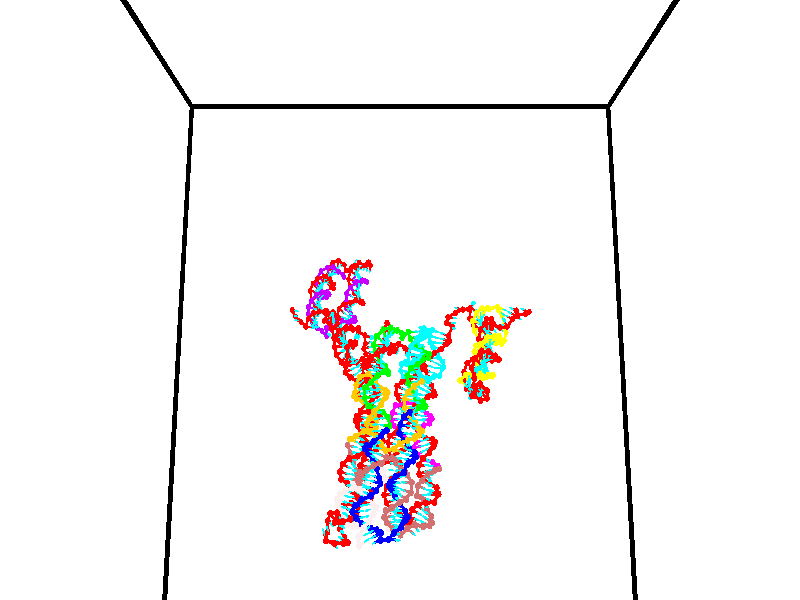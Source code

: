 // switches for output
#declare DRAW_BASES = 1; // possible values are 0, 1; only relevant for DNA ribbons
#declare DRAW_BASES_TYPE = 3; // possible values are 1, 2, 3; only relevant for DNA ribbons
#declare DRAW_FOG = 0; // set to 1 to enable fog

#include "colors.inc"

#include "transforms.inc"
background { rgb <1, 1, 1>}

#default {
   normal{
       ripples 0.25
       frequency 0.20
       turbulence 0.2
       lambda 5
   }
	finish {
		phong 0.1
		phong_size 40.
	}
}

// original window dimensions: 1024x640


// camera settings

camera {
	sky <0, 0.179814, -0.983701>
	up <0, 0.179814, -0.983701>
	right 1.6 * <1, 0, 0>
	location <35, 94.9851, 44.8844>
	look_at <35, 29.7336, 32.9568>
	direction <0, -65.2515, -11.9276>
	angle 67.0682
}


# declare cpy_camera_pos = <35, 94.9851, 44.8844>;
# if (DRAW_FOG = 1)
fog {
	fog_type 2
	up vnormalize(cpy_camera_pos)
	color rgbt<1,1,1,0.3>
	distance 1e-5
	fog_alt 3e-3
	fog_offset 56
}
# end


// LIGHTS

# declare lum = 6;
global_settings {
	ambient_light rgb lum * <0.05, 0.05, 0.05>
	max_trace_level 15
}# declare cpy_direct_light_amount = 0.25;
light_source
{	1000 * <-1, -1.16352, -0.803886>,
	rgb lum * cpy_direct_light_amount
	parallel
}

light_source
{	1000 * <1, 1.16352, 0.803886>,
	rgb lum * cpy_direct_light_amount
	parallel
}

// strand 0

// nucleotide -1

// particle -1
sphere {
	<24.132282, 34.950199, 34.771648> 0.250000
	pigment { color rgbt <1,0,0,0> }
	no_shadow
}
cylinder {
	<24.438135, 35.190643, 34.864605>,  <24.621647, 35.334908, 34.920380>, 0.100000
	pigment { color rgbt <1,0,0,0> }
	no_shadow
}
cylinder {
	<24.438135, 35.190643, 34.864605>,  <24.132282, 34.950199, 34.771648>, 0.100000
	pigment { color rgbt <1,0,0,0> }
	no_shadow
}

// particle -1
sphere {
	<24.438135, 35.190643, 34.864605> 0.100000
	pigment { color rgbt <1,0,0,0> }
	no_shadow
}
sphere {
	0, 1
	scale<0.080000,0.200000,0.300000>
	matrix <-0.095534, -0.250887, 0.963291,
		0.637345, -0.758766, -0.134410,
		0.764634, 0.601108, 0.232389,
		24.667526, 35.370975, 34.934322>
	pigment { color rgbt <0,1,1,0> }
	no_shadow
}
cylinder {
	<24.407274, 34.488308, 35.263664>,  <24.132282, 34.950199, 34.771648>, 0.130000
	pigment { color rgbt <1,0,0,0> }
	no_shadow
}

// nucleotide -1

// particle -1
sphere {
	<24.407274, 34.488308, 35.263664> 0.250000
	pigment { color rgbt <1,0,0,0> }
	no_shadow
}
cylinder {
	<24.504478, 34.874264, 35.303516>,  <24.562801, 35.105839, 35.327427>, 0.100000
	pigment { color rgbt <1,0,0,0> }
	no_shadow
}
cylinder {
	<24.504478, 34.874264, 35.303516>,  <24.407274, 34.488308, 35.263664>, 0.100000
	pigment { color rgbt <1,0,0,0> }
	no_shadow
}

// particle -1
sphere {
	<24.504478, 34.874264, 35.303516> 0.100000
	pigment { color rgbt <1,0,0,0> }
	no_shadow
}
sphere {
	0, 1
	scale<0.080000,0.200000,0.300000>
	matrix <-0.120753, -0.071817, 0.990081,
		0.962479, -0.252630, 0.099062,
		0.243010, 0.964894, 0.099628,
		24.577381, 35.163731, 35.333405>
	pigment { color rgbt <0,1,1,0> }
	no_shadow
}
cylinder {
	<24.976187, 34.570564, 35.713120>,  <24.407274, 34.488308, 35.263664>, 0.130000
	pigment { color rgbt <1,0,0,0> }
	no_shadow
}

// nucleotide -1

// particle -1
sphere {
	<24.976187, 34.570564, 35.713120> 0.250000
	pigment { color rgbt <1,0,0,0> }
	no_shadow
}
cylinder {
	<24.792841, 34.925842, 35.700344>,  <24.682833, 35.139008, 35.692677>, 0.100000
	pigment { color rgbt <1,0,0,0> }
	no_shadow
}
cylinder {
	<24.792841, 34.925842, 35.700344>,  <24.976187, 34.570564, 35.713120>, 0.100000
	pigment { color rgbt <1,0,0,0> }
	no_shadow
}

// particle -1
sphere {
	<24.792841, 34.925842, 35.700344> 0.100000
	pigment { color rgbt <1,0,0,0> }
	no_shadow
}
sphere {
	0, 1
	scale<0.080000,0.200000,0.300000>
	matrix <-0.019876, 0.025685, 0.999472,
		0.888542, 0.458757, 0.005881,
		-0.458364, 0.888190, -0.031941,
		24.655333, 35.192299, 35.690762>
	pigment { color rgbt <0,1,1,0> }
	no_shadow
}
cylinder {
	<25.391989, 34.027615, 36.056175>,  <24.976187, 34.570564, 35.713120>, 0.130000
	pigment { color rgbt <1,0,0,0> }
	no_shadow
}

// nucleotide -1

// particle -1
sphere {
	<25.391989, 34.027615, 36.056175> 0.250000
	pigment { color rgbt <1,0,0,0> }
	no_shadow
}
cylinder {
	<25.791702, 34.037113, 36.067928>,  <26.031530, 34.042812, 36.074982>, 0.100000
	pigment { color rgbt <1,0,0,0> }
	no_shadow
}
cylinder {
	<25.791702, 34.037113, 36.067928>,  <25.391989, 34.027615, 36.056175>, 0.100000
	pigment { color rgbt <1,0,0,0> }
	no_shadow
}

// particle -1
sphere {
	<25.791702, 34.037113, 36.067928> 0.100000
	pigment { color rgbt <1,0,0,0> }
	no_shadow
}
sphere {
	0, 1
	scale<0.080000,0.200000,0.300000>
	matrix <0.037780, -0.620396, -0.783378,
		-0.000371, 0.783929, -0.620851,
		0.999286, 0.023746, 0.029386,
		26.091488, 34.044239, 36.076744>
	pigment { color rgbt <0,1,1,0> }
	no_shadow
}
cylinder {
	<25.641882, 34.249737, 35.413601>,  <25.391989, 34.027615, 36.056175>, 0.130000
	pigment { color rgbt <1,0,0,0> }
	no_shadow
}

// nucleotide -1

// particle -1
sphere {
	<25.641882, 34.249737, 35.413601> 0.250000
	pigment { color rgbt <1,0,0,0> }
	no_shadow
}
cylinder {
	<25.928438, 34.033978, 35.590614>,  <26.100372, 33.904522, 35.696823>, 0.100000
	pigment { color rgbt <1,0,0,0> }
	no_shadow
}
cylinder {
	<25.928438, 34.033978, 35.590614>,  <25.641882, 34.249737, 35.413601>, 0.100000
	pigment { color rgbt <1,0,0,0> }
	no_shadow
}

// particle -1
sphere {
	<25.928438, 34.033978, 35.590614> 0.100000
	pigment { color rgbt <1,0,0,0> }
	no_shadow
}
sphere {
	0, 1
	scale<0.080000,0.200000,0.300000>
	matrix <0.113899, -0.535354, -0.836913,
		0.688338, 0.649962, -0.322087,
		0.716392, -0.539394, 0.442535,
		26.143356, 33.872158, 35.723373>
	pigment { color rgbt <0,1,1,0> }
	no_shadow
}
cylinder {
	<26.205397, 34.374760, 34.915562>,  <25.641882, 34.249737, 35.413601>, 0.130000
	pigment { color rgbt <1,0,0,0> }
	no_shadow
}

// nucleotide -1

// particle -1
sphere {
	<26.205397, 34.374760, 34.915562> 0.250000
	pigment { color rgbt <1,0,0,0> }
	no_shadow
}
cylinder {
	<26.239887, 34.040714, 35.132870>,  <26.260582, 33.840286, 35.263256>, 0.100000
	pigment { color rgbt <1,0,0,0> }
	no_shadow
}
cylinder {
	<26.239887, 34.040714, 35.132870>,  <26.205397, 34.374760, 34.915562>, 0.100000
	pigment { color rgbt <1,0,0,0> }
	no_shadow
}

// particle -1
sphere {
	<26.239887, 34.040714, 35.132870> 0.100000
	pigment { color rgbt <1,0,0,0> }
	no_shadow
}
sphere {
	0, 1
	scale<0.080000,0.200000,0.300000>
	matrix <0.146757, -0.528710, -0.836019,
		0.985407, 0.151814, 0.076971,
		0.086225, -0.835116, 0.543275,
		26.265755, 33.790180, 35.295853>
	pigment { color rgbt <0,1,1,0> }
	no_shadow
}
cylinder {
	<26.763985, 34.130138, 34.737072>,  <26.205397, 34.374760, 34.915562>, 0.130000
	pigment { color rgbt <1,0,0,0> }
	no_shadow
}

// nucleotide -1

// particle -1
sphere {
	<26.763985, 34.130138, 34.737072> 0.250000
	pigment { color rgbt <1,0,0,0> }
	no_shadow
}
cylinder {
	<26.583858, 33.804249, 34.883186>,  <26.475782, 33.608715, 34.970856>, 0.100000
	pigment { color rgbt <1,0,0,0> }
	no_shadow
}
cylinder {
	<26.583858, 33.804249, 34.883186>,  <26.763985, 34.130138, 34.737072>, 0.100000
	pigment { color rgbt <1,0,0,0> }
	no_shadow
}

// particle -1
sphere {
	<26.583858, 33.804249, 34.883186> 0.100000
	pigment { color rgbt <1,0,0,0> }
	no_shadow
}
sphere {
	0, 1
	scale<0.080000,0.200000,0.300000>
	matrix <0.248696, -0.507379, -0.825056,
		0.857535, -0.280690, 0.431100,
		-0.450316, -0.814727, 0.365289,
		26.448763, 33.559830, 34.992771>
	pigment { color rgbt <0,1,1,0> }
	no_shadow
}
cylinder {
	<27.315134, 33.584316, 34.608177>,  <26.763985, 34.130138, 34.737072>, 0.130000
	pigment { color rgbt <1,0,0,0> }
	no_shadow
}

// nucleotide -1

// particle -1
sphere {
	<27.315134, 33.584316, 34.608177> 0.250000
	pigment { color rgbt <1,0,0,0> }
	no_shadow
}
cylinder {
	<26.963074, 33.404976, 34.670551>,  <26.751837, 33.297371, 34.707977>, 0.100000
	pigment { color rgbt <1,0,0,0> }
	no_shadow
}
cylinder {
	<26.963074, 33.404976, 34.670551>,  <27.315134, 33.584316, 34.608177>, 0.100000
	pigment { color rgbt <1,0,0,0> }
	no_shadow
}

// particle -1
sphere {
	<26.963074, 33.404976, 34.670551> 0.100000
	pigment { color rgbt <1,0,0,0> }
	no_shadow
}
sphere {
	0, 1
	scale<0.080000,0.200000,0.300000>
	matrix <0.154528, -0.581226, -0.798935,
		0.448835, -0.679088, 0.580850,
		-0.880152, -0.448348, 0.155937,
		26.699028, 33.270470, 34.717331>
	pigment { color rgbt <0,1,1,0> }
	no_shadow
}
cylinder {
	<27.388815, 32.865013, 34.520615>,  <27.315134, 33.584316, 34.608177>, 0.130000
	pigment { color rgbt <1,0,0,0> }
	no_shadow
}

// nucleotide -1

// particle -1
sphere {
	<27.388815, 32.865013, 34.520615> 0.250000
	pigment { color rgbt <1,0,0,0> }
	no_shadow
}
cylinder {
	<26.994507, 32.914593, 34.475189>,  <26.757923, 32.944340, 34.447933>, 0.100000
	pigment { color rgbt <1,0,0,0> }
	no_shadow
}
cylinder {
	<26.994507, 32.914593, 34.475189>,  <27.388815, 32.865013, 34.520615>, 0.100000
	pigment { color rgbt <1,0,0,0> }
	no_shadow
}

// particle -1
sphere {
	<26.994507, 32.914593, 34.475189> 0.100000
	pigment { color rgbt <1,0,0,0> }
	no_shadow
}
sphere {
	0, 1
	scale<0.080000,0.200000,0.300000>
	matrix <0.004553, -0.655623, -0.755074,
		-0.168043, -0.744846, 0.645729,
		-0.985769, 0.123945, -0.113565,
		26.698776, 32.951775, 34.441120>
	pigment { color rgbt <0,1,1,0> }
	no_shadow
}
cylinder {
	<27.074314, 32.186169, 34.570297>,  <27.388815, 32.865013, 34.520615>, 0.130000
	pigment { color rgbt <1,0,0,0> }
	no_shadow
}

// nucleotide -1

// particle -1
sphere {
	<27.074314, 32.186169, 34.570297> 0.250000
	pigment { color rgbt <1,0,0,0> }
	no_shadow
}
cylinder {
	<26.821819, 32.431767, 34.380753>,  <26.670322, 32.579124, 34.267025>, 0.100000
	pigment { color rgbt <1,0,0,0> }
	no_shadow
}
cylinder {
	<26.821819, 32.431767, 34.380753>,  <27.074314, 32.186169, 34.570297>, 0.100000
	pigment { color rgbt <1,0,0,0> }
	no_shadow
}

// particle -1
sphere {
	<26.821819, 32.431767, 34.380753> 0.100000
	pigment { color rgbt <1,0,0,0> }
	no_shadow
}
sphere {
	0, 1
	scale<0.080000,0.200000,0.300000>
	matrix <-0.107302, -0.674232, -0.730683,
		-0.768132, -0.410386, 0.491483,
		-0.631236, 0.613998, -0.473864,
		26.632448, 32.615967, 34.238594>
	pigment { color rgbt <0,1,1,0> }
	no_shadow
}
cylinder {
	<26.507446, 31.796045, 34.327198>,  <27.074314, 32.186169, 34.570297>, 0.130000
	pigment { color rgbt <1,0,0,0> }
	no_shadow
}

// nucleotide -1

// particle -1
sphere {
	<26.507446, 31.796045, 34.327198> 0.250000
	pigment { color rgbt <1,0,0,0> }
	no_shadow
}
cylinder {
	<26.494326, 32.122578, 34.096539>,  <26.486454, 32.318497, 33.958141>, 0.100000
	pigment { color rgbt <1,0,0,0> }
	no_shadow
}
cylinder {
	<26.494326, 32.122578, 34.096539>,  <26.507446, 31.796045, 34.327198>, 0.100000
	pigment { color rgbt <1,0,0,0> }
	no_shadow
}

// particle -1
sphere {
	<26.494326, 32.122578, 34.096539> 0.100000
	pigment { color rgbt <1,0,0,0> }
	no_shadow
}
sphere {
	0, 1
	scale<0.080000,0.200000,0.300000>
	matrix <-0.092567, -0.576964, -0.811507,
		-0.995166, 0.026762, 0.094490,
		-0.032800, 0.816331, -0.576652,
		26.484486, 32.367477, 33.923542>
	pigment { color rgbt <0,1,1,0> }
	no_shadow
}
cylinder {
	<25.970495, 31.658989, 33.868267>,  <26.507446, 31.796045, 34.327198>, 0.130000
	pigment { color rgbt <1,0,0,0> }
	no_shadow
}

// nucleotide -1

// particle -1
sphere {
	<25.970495, 31.658989, 33.868267> 0.250000
	pigment { color rgbt <1,0,0,0> }
	no_shadow
}
cylinder {
	<26.162359, 31.957409, 33.683514>,  <26.277477, 32.136459, 33.572662>, 0.100000
	pigment { color rgbt <1,0,0,0> }
	no_shadow
}
cylinder {
	<26.162359, 31.957409, 33.683514>,  <25.970495, 31.658989, 33.868267>, 0.100000
	pigment { color rgbt <1,0,0,0> }
	no_shadow
}

// particle -1
sphere {
	<26.162359, 31.957409, 33.683514> 0.100000
	pigment { color rgbt <1,0,0,0> }
	no_shadow
}
sphere {
	0, 1
	scale<0.080000,0.200000,0.300000>
	matrix <-0.238551, -0.395690, -0.886861,
		-0.844406, 0.535573, -0.011825,
		0.479658, 0.746050, -0.461885,
		26.306257, 32.181225, 33.544949>
	pigment { color rgbt <0,1,1,0> }
	no_shadow
}
cylinder {
	<25.611393, 31.733088, 33.322845>,  <25.970495, 31.658989, 33.868267>, 0.130000
	pigment { color rgbt <1,0,0,0> }
	no_shadow
}

// nucleotide -1

// particle -1
sphere {
	<25.611393, 31.733088, 33.322845> 0.250000
	pigment { color rgbt <1,0,0,0> }
	no_shadow
}
cylinder {
	<25.942719, 31.918278, 33.196636>,  <26.141514, 32.029392, 33.120911>, 0.100000
	pigment { color rgbt <1,0,0,0> }
	no_shadow
}
cylinder {
	<25.942719, 31.918278, 33.196636>,  <25.611393, 31.733088, 33.322845>, 0.100000
	pigment { color rgbt <1,0,0,0> }
	no_shadow
}

// particle -1
sphere {
	<25.942719, 31.918278, 33.196636> 0.100000
	pigment { color rgbt <1,0,0,0> }
	no_shadow
}
sphere {
	0, 1
	scale<0.080000,0.200000,0.300000>
	matrix <-0.144119, -0.368146, -0.918531,
		-0.541414, 0.806302, -0.238216,
		0.828312, 0.462974, -0.315523,
		26.191212, 32.057171, 33.101978>
	pigment { color rgbt <0,1,1,0> }
	no_shadow
}
cylinder {
	<25.446081, 31.982090, 32.545914>,  <25.611393, 31.733088, 33.322845>, 0.130000
	pigment { color rgbt <1,0,0,0> }
	no_shadow
}

// nucleotide -1

// particle -1
sphere {
	<25.446081, 31.982090, 32.545914> 0.250000
	pigment { color rgbt <1,0,0,0> }
	no_shadow
}
cylinder {
	<25.841471, 31.961517, 32.602871>,  <26.078705, 31.949173, 32.637043>, 0.100000
	pigment { color rgbt <1,0,0,0> }
	no_shadow
}
cylinder {
	<25.841471, 31.961517, 32.602871>,  <25.446081, 31.982090, 32.545914>, 0.100000
	pigment { color rgbt <1,0,0,0> }
	no_shadow
}

// particle -1
sphere {
	<25.841471, 31.961517, 32.602871> 0.100000
	pigment { color rgbt <1,0,0,0> }
	no_shadow
}
sphere {
	0, 1
	scale<0.080000,0.200000,0.300000>
	matrix <0.098818, -0.493354, -0.864197,
		0.114695, 0.868307, -0.482585,
		0.988474, -0.051431, 0.142390,
		26.138012, 31.946089, 32.645588>
	pigment { color rgbt <0,1,1,0> }
	no_shadow
}
cylinder {
	<25.754831, 32.181950, 31.919622>,  <25.446081, 31.982090, 32.545914>, 0.130000
	pigment { color rgbt <1,0,0,0> }
	no_shadow
}

// nucleotide -1

// particle -1
sphere {
	<25.754831, 32.181950, 31.919622> 0.250000
	pigment { color rgbt <1,0,0,0> }
	no_shadow
}
cylinder {
	<26.009123, 31.956406, 32.130489>,  <26.161697, 31.821077, 32.257011>, 0.100000
	pigment { color rgbt <1,0,0,0> }
	no_shadow
}
cylinder {
	<26.009123, 31.956406, 32.130489>,  <25.754831, 32.181950, 31.919622>, 0.100000
	pigment { color rgbt <1,0,0,0> }
	no_shadow
}

// particle -1
sphere {
	<26.009123, 31.956406, 32.130489> 0.100000
	pigment { color rgbt <1,0,0,0> }
	no_shadow
}
sphere {
	0, 1
	scale<0.080000,0.200000,0.300000>
	matrix <0.222947, -0.519706, -0.824743,
		0.739015, 0.641844, -0.204680,
		0.635729, -0.563864, 0.527168,
		26.199842, 31.787247, 32.288639>
	pigment { color rgbt <0,1,1,0> }
	no_shadow
}
cylinder {
	<26.198650, 32.003098, 31.466494>,  <25.754831, 32.181950, 31.919622>, 0.130000
	pigment { color rgbt <1,0,0,0> }
	no_shadow
}

// nucleotide -1

// particle -1
sphere {
	<26.198650, 32.003098, 31.466494> 0.250000
	pigment { color rgbt <1,0,0,0> }
	no_shadow
}
cylinder {
	<26.324286, 31.752781, 31.752075>,  <26.399668, 31.602591, 31.923424>, 0.100000
	pigment { color rgbt <1,0,0,0> }
	no_shadow
}
cylinder {
	<26.324286, 31.752781, 31.752075>,  <26.198650, 32.003098, 31.466494>, 0.100000
	pigment { color rgbt <1,0,0,0> }
	no_shadow
}

// particle -1
sphere {
	<26.324286, 31.752781, 31.752075> 0.100000
	pigment { color rgbt <1,0,0,0> }
	no_shadow
}
sphere {
	0, 1
	scale<0.080000,0.200000,0.300000>
	matrix <0.419442, -0.583174, -0.695684,
		0.851714, 0.517970, 0.079315,
		0.314089, -0.625792, 0.713956,
		26.418512, 31.565042, 31.966263>
	pigment { color rgbt <0,1,1,0> }
	no_shadow
}
cylinder {
	<26.889730, 31.848577, 31.193714>,  <26.198650, 32.003098, 31.466494>, 0.130000
	pigment { color rgbt <1,0,0,0> }
	no_shadow
}

// nucleotide -1

// particle -1
sphere {
	<26.889730, 31.848577, 31.193714> 0.250000
	pigment { color rgbt <1,0,0,0> }
	no_shadow
}
cylinder {
	<26.774904, 31.582521, 31.469446>,  <26.706009, 31.422888, 31.634886>, 0.100000
	pigment { color rgbt <1,0,0,0> }
	no_shadow
}
cylinder {
	<26.774904, 31.582521, 31.469446>,  <26.889730, 31.848577, 31.193714>, 0.100000
	pigment { color rgbt <1,0,0,0> }
	no_shadow
}

// particle -1
sphere {
	<26.774904, 31.582521, 31.469446> 0.100000
	pigment { color rgbt <1,0,0,0> }
	no_shadow
}
sphere {
	0, 1
	scale<0.080000,0.200000,0.300000>
	matrix <0.380183, -0.739628, -0.555348,
		0.879235, 0.102650, 0.465198,
		-0.287067, -0.665141, 0.689332,
		26.688784, 31.382978, 31.676247>
	pigment { color rgbt <0,1,1,0> }
	no_shadow
}
cylinder {
	<27.474476, 31.522072, 31.377199>,  <26.889730, 31.848577, 31.193714>, 0.130000
	pigment { color rgbt <1,0,0,0> }
	no_shadow
}

// nucleotide -1

// particle -1
sphere {
	<27.474476, 31.522072, 31.377199> 0.250000
	pigment { color rgbt <1,0,0,0> }
	no_shadow
}
cylinder {
	<27.168600, 31.270781, 31.434578>,  <26.985075, 31.120007, 31.469006>, 0.100000
	pigment { color rgbt <1,0,0,0> }
	no_shadow
}
cylinder {
	<27.168600, 31.270781, 31.434578>,  <27.474476, 31.522072, 31.377199>, 0.100000
	pigment { color rgbt <1,0,0,0> }
	no_shadow
}

// particle -1
sphere {
	<27.168600, 31.270781, 31.434578> 0.100000
	pigment { color rgbt <1,0,0,0> }
	no_shadow
}
sphere {
	0, 1
	scale<0.080000,0.200000,0.300000>
	matrix <0.479124, -0.703159, -0.525364,
		0.430914, -0.333013, 0.838699,
		-0.764691, -0.628228, 0.143446,
		26.939192, 31.082312, 31.477612>
	pigment { color rgbt <0,1,1,0> }
	no_shadow
}
cylinder {
	<27.831673, 30.864998, 31.725410>,  <27.474476, 31.522072, 31.377199>, 0.130000
	pigment { color rgbt <1,0,0,0> }
	no_shadow
}

// nucleotide -1

// particle -1
sphere {
	<27.831673, 30.864998, 31.725410> 0.250000
	pigment { color rgbt <1,0,0,0> }
	no_shadow
}
cylinder {
	<27.476311, 30.758444, 31.575863>,  <27.263094, 30.694511, 31.486134>, 0.100000
	pigment { color rgbt <1,0,0,0> }
	no_shadow
}
cylinder {
	<27.476311, 30.758444, 31.575863>,  <27.831673, 30.864998, 31.725410>, 0.100000
	pigment { color rgbt <1,0,0,0> }
	no_shadow
}

// particle -1
sphere {
	<27.476311, 30.758444, 31.575863> 0.100000
	pigment { color rgbt <1,0,0,0> }
	no_shadow
}
sphere {
	0, 1
	scale<0.080000,0.200000,0.300000>
	matrix <0.396265, -0.856167, -0.331591,
		-0.231764, -0.442738, 0.866180,
		-0.888403, -0.266386, -0.373870,
		27.209789, 30.678528, 31.463701>
	pigment { color rgbt <0,1,1,0> }
	no_shadow
}
cylinder {
	<27.718662, 30.131237, 31.926620>,  <27.831673, 30.864998, 31.725410>, 0.130000
	pigment { color rgbt <1,0,0,0> }
	no_shadow
}

// nucleotide -1

// particle -1
sphere {
	<27.718662, 30.131237, 31.926620> 0.250000
	pigment { color rgbt <1,0,0,0> }
	no_shadow
}
cylinder {
	<27.446880, 30.176357, 31.636621>,  <27.283812, 30.203430, 31.462622>, 0.100000
	pigment { color rgbt <1,0,0,0> }
	no_shadow
}
cylinder {
	<27.446880, 30.176357, 31.636621>,  <27.718662, 30.131237, 31.926620>, 0.100000
	pigment { color rgbt <1,0,0,0> }
	no_shadow
}

// particle -1
sphere {
	<27.446880, 30.176357, 31.636621> 0.100000
	pigment { color rgbt <1,0,0,0> }
	no_shadow
}
sphere {
	0, 1
	scale<0.080000,0.200000,0.300000>
	matrix <0.289191, -0.866951, -0.405912,
		-0.674323, -0.485461, 0.556432,
		-0.679454, 0.112801, -0.724995,
		27.243044, 30.210197, 31.419123>
	pigment { color rgbt <0,1,1,0> }
	no_shadow
}
cylinder {
	<27.357889, 29.443172, 31.752871>,  <27.718662, 30.131237, 31.926620>, 0.130000
	pigment { color rgbt <1,0,0,0> }
	no_shadow
}

// nucleotide -1

// particle -1
sphere {
	<27.357889, 29.443172, 31.752871> 0.250000
	pigment { color rgbt <1,0,0,0> }
	no_shadow
}
cylinder {
	<27.278999, 29.650442, 31.419981>,  <27.231665, 29.774803, 31.220247>, 0.100000
	pigment { color rgbt <1,0,0,0> }
	no_shadow
}
cylinder {
	<27.278999, 29.650442, 31.419981>,  <27.357889, 29.443172, 31.752871>, 0.100000
	pigment { color rgbt <1,0,0,0> }
	no_shadow
}

// particle -1
sphere {
	<27.278999, 29.650442, 31.419981> 0.100000
	pigment { color rgbt <1,0,0,0> }
	no_shadow
}
sphere {
	0, 1
	scale<0.080000,0.200000,0.300000>
	matrix <0.217590, -0.804589, -0.552531,
		-0.955906, -0.290058, 0.045937,
		-0.197227, 0.518172, -0.832225,
		27.219831, 29.805893, 31.170313>
	pigment { color rgbt <0,1,1,0> }
	no_shadow
}
cylinder {
	<27.071930, 29.003239, 31.247547>,  <27.357889, 29.443172, 31.752871>, 0.130000
	pigment { color rgbt <1,0,0,0> }
	no_shadow
}

// nucleotide -1

// particle -1
sphere {
	<27.071930, 29.003239, 31.247547> 0.250000
	pigment { color rgbt <1,0,0,0> }
	no_shadow
}
cylinder {
	<27.190844, 29.296637, 31.003054>,  <27.262192, 29.472675, 30.856358>, 0.100000
	pigment { color rgbt <1,0,0,0> }
	no_shadow
}
cylinder {
	<27.190844, 29.296637, 31.003054>,  <27.071930, 29.003239, 31.247547>, 0.100000
	pigment { color rgbt <1,0,0,0> }
	no_shadow
}

// particle -1
sphere {
	<27.190844, 29.296637, 31.003054> 0.100000
	pigment { color rgbt <1,0,0,0> }
	no_shadow
}
sphere {
	0, 1
	scale<0.080000,0.200000,0.300000>
	matrix <0.152082, -0.668381, -0.728106,
		-0.942599, 0.123498, -0.310251,
		0.297285, 0.733495, -0.611234,
		27.280029, 29.516685, 30.819683>
	pigment { color rgbt <0,1,1,0> }
	no_shadow
}
cylinder {
	<26.829813, 28.873617, 30.587055>,  <27.071930, 29.003239, 31.247547>, 0.130000
	pigment { color rgbt <1,0,0,0> }
	no_shadow
}

// nucleotide -1

// particle -1
sphere {
	<26.829813, 28.873617, 30.587055> 0.250000
	pigment { color rgbt <1,0,0,0> }
	no_shadow
}
cylinder {
	<27.144434, 29.111422, 30.520250>,  <27.333206, 29.254105, 30.480167>, 0.100000
	pigment { color rgbt <1,0,0,0> }
	no_shadow
}
cylinder {
	<27.144434, 29.111422, 30.520250>,  <26.829813, 28.873617, 30.587055>, 0.100000
	pigment { color rgbt <1,0,0,0> }
	no_shadow
}

// particle -1
sphere {
	<27.144434, 29.111422, 30.520250> 0.100000
	pigment { color rgbt <1,0,0,0> }
	no_shadow
}
sphere {
	0, 1
	scale<0.080000,0.200000,0.300000>
	matrix <0.370568, -0.670752, -0.642473,
		-0.493982, 0.443448, -0.747888,
		0.786551, 0.594513, -0.167012,
		27.380400, 29.289776, 30.470146>
	pigment { color rgbt <0,1,1,0> }
	no_shadow
}
cylinder {
	<26.973265, 28.843655, 29.848213>,  <26.829813, 28.873617, 30.587055>, 0.130000
	pigment { color rgbt <1,0,0,0> }
	no_shadow
}

// nucleotide -1

// particle -1
sphere {
	<26.973265, 28.843655, 29.848213> 0.250000
	pigment { color rgbt <1,0,0,0> }
	no_shadow
}
cylinder {
	<27.318018, 29.000137, 29.977282>,  <27.524870, 29.094027, 30.054722>, 0.100000
	pigment { color rgbt <1,0,0,0> }
	no_shadow
}
cylinder {
	<27.318018, 29.000137, 29.977282>,  <26.973265, 28.843655, 29.848213>, 0.100000
	pigment { color rgbt <1,0,0,0> }
	no_shadow
}

// particle -1
sphere {
	<27.318018, 29.000137, 29.977282> 0.100000
	pigment { color rgbt <1,0,0,0> }
	no_shadow
}
sphere {
	0, 1
	scale<0.080000,0.200000,0.300000>
	matrix <0.504444, -0.596280, -0.624490,
		-0.051902, 0.701006, -0.711264,
		0.861883, 0.391205, 0.322670,
		27.576584, 29.117498, 30.074083>
	pigment { color rgbt <0,1,1,0> }
	no_shadow
}
cylinder {
	<27.411400, 28.797224, 29.219763>,  <26.973265, 28.843655, 29.848213>, 0.130000
	pigment { color rgbt <1,0,0,0> }
	no_shadow
}

// nucleotide -1

// particle -1
sphere {
	<27.411400, 28.797224, 29.219763> 0.250000
	pigment { color rgbt <1,0,0,0> }
	no_shadow
}
cylinder {
	<27.632561, 28.867931, 29.545475>,  <27.765257, 28.910357, 29.740902>, 0.100000
	pigment { color rgbt <1,0,0,0> }
	no_shadow
}
cylinder {
	<27.632561, 28.867931, 29.545475>,  <27.411400, 28.797224, 29.219763>, 0.100000
	pigment { color rgbt <1,0,0,0> }
	no_shadow
}

// particle -1
sphere {
	<27.632561, 28.867931, 29.545475> 0.100000
	pigment { color rgbt <1,0,0,0> }
	no_shadow
}
sphere {
	0, 1
	scale<0.080000,0.200000,0.300000>
	matrix <0.699869, -0.628861, -0.338699,
		0.452197, 0.757157, -0.471414,
		0.552903, 0.176769, 0.814280,
		27.798431, 28.920961, 29.789759>
	pigment { color rgbt <0,1,1,0> }
	no_shadow
}
cylinder {
	<28.102119, 29.127413, 29.080675>,  <27.411400, 28.797224, 29.219763>, 0.130000
	pigment { color rgbt <1,0,0,0> }
	no_shadow
}

// nucleotide -1

// particle -1
sphere {
	<28.102119, 29.127413, 29.080675> 0.250000
	pigment { color rgbt <1,0,0,0> }
	no_shadow
}
cylinder {
	<28.068340, 28.863405, 29.379271>,  <28.048073, 28.705000, 29.558428>, 0.100000
	pigment { color rgbt <1,0,0,0> }
	no_shadow
}
cylinder {
	<28.068340, 28.863405, 29.379271>,  <28.102119, 29.127413, 29.080675>, 0.100000
	pigment { color rgbt <1,0,0,0> }
	no_shadow
}

// particle -1
sphere {
	<28.068340, 28.863405, 29.379271> 0.100000
	pigment { color rgbt <1,0,0,0> }
	no_shadow
}
sphere {
	0, 1
	scale<0.080000,0.200000,0.300000>
	matrix <0.735325, -0.546848, -0.400318,
		0.672432, 0.515105, 0.531509,
		-0.084449, -0.660018, 0.746488,
		28.043005, 28.665400, 29.603216>
	pigment { color rgbt <0,1,1,0> }
	no_shadow
}
cylinder {
	<28.771738, 29.103977, 29.509295>,  <28.102119, 29.127413, 29.080675>, 0.130000
	pigment { color rgbt <1,0,0,0> }
	no_shadow
}

// nucleotide -1

// particle -1
sphere {
	<28.771738, 29.103977, 29.509295> 0.250000
	pigment { color rgbt <1,0,0,0> }
	no_shadow
}
cylinder {
	<28.557646, 28.770142, 29.457159>,  <28.429190, 28.569839, 29.425879>, 0.100000
	pigment { color rgbt <1,0,0,0> }
	no_shadow
}
cylinder {
	<28.557646, 28.770142, 29.457159>,  <28.771738, 29.103977, 29.509295>, 0.100000
	pigment { color rgbt <1,0,0,0> }
	no_shadow
}

// particle -1
sphere {
	<28.557646, 28.770142, 29.457159> 0.100000
	pigment { color rgbt <1,0,0,0> }
	no_shadow
}
sphere {
	0, 1
	scale<0.080000,0.200000,0.300000>
	matrix <0.782121, -0.431356, -0.449688,
		0.319083, -0.342627, 0.883625,
		-0.535232, -0.834589, -0.130338,
		28.397076, 28.519764, 29.418058>
	pigment { color rgbt <0,1,1,0> }
	no_shadow
}
cylinder {
	<28.907848, 28.504835, 29.937803>,  <28.771738, 29.103977, 29.509295>, 0.130000
	pigment { color rgbt <1,0,0,0> }
	no_shadow
}

// nucleotide -1

// particle -1
sphere {
	<28.907848, 28.504835, 29.937803> 0.250000
	pigment { color rgbt <1,0,0,0> }
	no_shadow
}
cylinder {
	<28.766994, 28.391035, 29.581139>,  <28.682482, 28.322756, 29.367140>, 0.100000
	pigment { color rgbt <1,0,0,0> }
	no_shadow
}
cylinder {
	<28.766994, 28.391035, 29.581139>,  <28.907848, 28.504835, 29.937803>, 0.100000
	pigment { color rgbt <1,0,0,0> }
	no_shadow
}

// particle -1
sphere {
	<28.766994, 28.391035, 29.581139> 0.100000
	pigment { color rgbt <1,0,0,0> }
	no_shadow
}
sphere {
	0, 1
	scale<0.080000,0.200000,0.300000>
	matrix <0.887497, -0.404048, -0.221571,
		-0.297237, -0.869371, 0.394771,
		-0.352134, -0.284499, -0.891663,
		28.661354, 28.305685, 29.313641>
	pigment { color rgbt <0,1,1,0> }
	no_shadow
}
cylinder {
	<29.550478, 28.695776, 29.631491>,  <28.907848, 28.504835, 29.937803>, 0.130000
	pigment { color rgbt <1,0,0,0> }
	no_shadow
}

// nucleotide -1

// particle -1
sphere {
	<29.550478, 28.695776, 29.631491> 0.250000
	pigment { color rgbt <1,0,0,0> }
	no_shadow
}
cylinder {
	<29.795334, 28.896631, 29.387150>,  <29.942247, 29.017145, 29.240545>, 0.100000
	pigment { color rgbt <1,0,0,0> }
	no_shadow
}
cylinder {
	<29.795334, 28.896631, 29.387150>,  <29.550478, 28.695776, 29.631491>, 0.100000
	pigment { color rgbt <1,0,0,0> }
	no_shadow
}

// particle -1
sphere {
	<29.795334, 28.896631, 29.387150> 0.100000
	pigment { color rgbt <1,0,0,0> }
	no_shadow
}
sphere {
	0, 1
	scale<0.080000,0.200000,0.300000>
	matrix <0.756536, -0.147126, 0.637187,
		0.230084, -0.852180, -0.469948,
		0.612139, 0.502139, -0.610854,
		29.978975, 29.047274, 29.203894>
	pigment { color rgbt <0,1,1,0> }
	no_shadow
}
cylinder {
	<30.196592, 28.485668, 29.789358>,  <29.550478, 28.695776, 29.631491>, 0.130000
	pigment { color rgbt <1,0,0,0> }
	no_shadow
}

// nucleotide -1

// particle -1
sphere {
	<30.196592, 28.485668, 29.789358> 0.250000
	pigment { color rgbt <1,0,0,0> }
	no_shadow
}
cylinder {
	<30.273756, 28.836084, 29.612570>,  <30.320053, 29.046335, 29.506496>, 0.100000
	pigment { color rgbt <1,0,0,0> }
	no_shadow
}
cylinder {
	<30.273756, 28.836084, 29.612570>,  <30.196592, 28.485668, 29.789358>, 0.100000
	pigment { color rgbt <1,0,0,0> }
	no_shadow
}

// particle -1
sphere {
	<30.273756, 28.836084, 29.612570> 0.100000
	pigment { color rgbt <1,0,0,0> }
	no_shadow
}
sphere {
	0, 1
	scale<0.080000,0.200000,0.300000>
	matrix <0.839616, 0.085719, 0.536374,
		0.507771, -0.474556, -0.719003,
		0.192908, 0.876041, -0.441970,
		30.331629, 29.098896, 29.479979>
	pigment { color rgbt <0,1,1,0> }
	no_shadow
}
cylinder {
	<30.945383, 28.461094, 29.432041>,  <30.196592, 28.485668, 29.789358>, 0.130000
	pigment { color rgbt <1,0,0,0> }
	no_shadow
}

// nucleotide -1

// particle -1
sphere {
	<30.945383, 28.461094, 29.432041> 0.250000
	pigment { color rgbt <1,0,0,0> }
	no_shadow
}
cylinder {
	<30.809410, 28.818058, 29.550734>,  <30.727825, 29.032236, 29.621948>, 0.100000
	pigment { color rgbt <1,0,0,0> }
	no_shadow
}
cylinder {
	<30.809410, 28.818058, 29.550734>,  <30.945383, 28.461094, 29.432041>, 0.100000
	pigment { color rgbt <1,0,0,0> }
	no_shadow
}

// particle -1
sphere {
	<30.809410, 28.818058, 29.550734> 0.100000
	pigment { color rgbt <1,0,0,0> }
	no_shadow
}
sphere {
	0, 1
	scale<0.080000,0.200000,0.300000>
	matrix <0.809314, 0.116882, 0.575630,
		0.479016, 0.435823, -0.761972,
		-0.339934, 0.892411, 0.296729,
		30.707430, 29.085781, 29.639751>
	pigment { color rgbt <0,1,1,0> }
	no_shadow
}
cylinder {
	<31.381281, 29.049131, 29.284895>,  <30.945383, 28.461094, 29.432041>, 0.130000
	pigment { color rgbt <1,0,0,0> }
	no_shadow
}

// nucleotide -1

// particle -1
sphere {
	<31.381281, 29.049131, 29.284895> 0.250000
	pigment { color rgbt <1,0,0,0> }
	no_shadow
}
cylinder {
	<31.163446, 29.147890, 29.605511>,  <31.032745, 29.207146, 29.797880>, 0.100000
	pigment { color rgbt <1,0,0,0> }
	no_shadow
}
cylinder {
	<31.163446, 29.147890, 29.605511>,  <31.381281, 29.049131, 29.284895>, 0.100000
	pigment { color rgbt <1,0,0,0> }
	no_shadow
}

// particle -1
sphere {
	<31.163446, 29.147890, 29.605511> 0.100000
	pigment { color rgbt <1,0,0,0> }
	no_shadow
}
sphere {
	0, 1
	scale<0.080000,0.200000,0.300000>
	matrix <0.837145, 0.218288, 0.501536,
		-0.051139, 0.944136, -0.325565,
		-0.544586, 0.246897, 0.801541,
		31.000071, 29.221960, 29.845974>
	pigment { color rgbt <0,1,1,0> }
	no_shadow
}
cylinder {
	<31.544378, 29.731108, 29.399792>,  <31.381281, 29.049131, 29.284895>, 0.130000
	pigment { color rgbt <1,0,0,0> }
	no_shadow
}

// nucleotide -1

// particle -1
sphere {
	<31.544378, 29.731108, 29.399792> 0.250000
	pigment { color rgbt <1,0,0,0> }
	no_shadow
}
cylinder {
	<31.421740, 29.531933, 29.724274>,  <31.348156, 29.412428, 29.918962>, 0.100000
	pigment { color rgbt <1,0,0,0> }
	no_shadow
}
cylinder {
	<31.421740, 29.531933, 29.724274>,  <31.544378, 29.731108, 29.399792>, 0.100000
	pigment { color rgbt <1,0,0,0> }
	no_shadow
}

// particle -1
sphere {
	<31.421740, 29.531933, 29.724274> 0.100000
	pigment { color rgbt <1,0,0,0> }
	no_shadow
}
sphere {
	0, 1
	scale<0.080000,0.200000,0.300000>
	matrix <0.829752, 0.277766, 0.484105,
		-0.466380, 0.821525, 0.328004,
		-0.306596, -0.497939, 0.811207,
		31.329762, 29.382551, 29.967636>
	pigment { color rgbt <0,1,1,0> }
	no_shadow
}
cylinder {
	<31.755821, 30.175697, 29.840414>,  <31.544378, 29.731108, 29.399792>, 0.130000
	pigment { color rgbt <1,0,0,0> }
	no_shadow
}

// nucleotide -1

// particle -1
sphere {
	<31.755821, 30.175697, 29.840414> 0.250000
	pigment { color rgbt <1,0,0,0> }
	no_shadow
}
cylinder {
	<31.713377, 29.826710, 30.031219>,  <31.687910, 29.617317, 30.145702>, 0.100000
	pigment { color rgbt <1,0,0,0> }
	no_shadow
}
cylinder {
	<31.713377, 29.826710, 30.031219>,  <31.755821, 30.175697, 29.840414>, 0.100000
	pigment { color rgbt <1,0,0,0> }
	no_shadow
}

// particle -1
sphere {
	<31.713377, 29.826710, 30.031219> 0.100000
	pigment { color rgbt <1,0,0,0> }
	no_shadow
}
sphere {
	0, 1
	scale<0.080000,0.200000,0.300000>
	matrix <0.846172, 0.172724, 0.504142,
		-0.522239, 0.457131, 0.719930,
		-0.106109, -0.872467, 0.477014,
		31.681543, 29.564970, 30.174324>
	pigment { color rgbt <0,1,1,0> }
	no_shadow
}
cylinder {
	<31.195414, 30.738628, 29.962124>,  <31.755821, 30.175697, 29.840414>, 0.130000
	pigment { color rgbt <1,0,0,0> }
	no_shadow
}

// nucleotide -1

// particle -1
sphere {
	<31.195414, 30.738628, 29.962124> 0.250000
	pigment { color rgbt <1,0,0,0> }
	no_shadow
}
cylinder {
	<30.864737, 30.530039, 30.046637>,  <30.666330, 30.404884, 30.097343>, 0.100000
	pigment { color rgbt <1,0,0,0> }
	no_shadow
}
cylinder {
	<30.864737, 30.530039, 30.046637>,  <31.195414, 30.738628, 29.962124>, 0.100000
	pigment { color rgbt <1,0,0,0> }
	no_shadow
}

// particle -1
sphere {
	<30.864737, 30.530039, 30.046637> 0.100000
	pigment { color rgbt <1,0,0,0> }
	no_shadow
}
sphere {
	0, 1
	scale<0.080000,0.200000,0.300000>
	matrix <-0.324711, 0.748845, 0.577749,
		-0.459499, 0.409016, -0.788395,
		-0.826694, -0.521476, 0.211282,
		30.616728, 30.373596, 30.110022>
	pigment { color rgbt <0,1,1,0> }
	no_shadow
}
cylinder {
	<30.574083, 31.196646, 29.764038>,  <31.195414, 30.738628, 29.962124>, 0.130000
	pigment { color rgbt <1,0,0,0> }
	no_shadow
}

// nucleotide -1

// particle -1
sphere {
	<30.574083, 31.196646, 29.764038> 0.250000
	pigment { color rgbt <1,0,0,0> }
	no_shadow
}
cylinder {
	<30.456993, 30.912693, 30.020281>,  <30.386740, 30.742321, 30.174026>, 0.100000
	pigment { color rgbt <1,0,0,0> }
	no_shadow
}
cylinder {
	<30.456993, 30.912693, 30.020281>,  <30.574083, 31.196646, 29.764038>, 0.100000
	pigment { color rgbt <1,0,0,0> }
	no_shadow
}

// particle -1
sphere {
	<30.456993, 30.912693, 30.020281> 0.100000
	pigment { color rgbt <1,0,0,0> }
	no_shadow
}
sphere {
	0, 1
	scale<0.080000,0.200000,0.300000>
	matrix <-0.017404, 0.673798, 0.738710,
		-0.956038, 0.205090, -0.209592,
		-0.292725, -0.709883, 0.640608,
		30.369175, 30.699728, 30.212463>
	pigment { color rgbt <0,1,1,0> }
	no_shadow
}
cylinder {
	<30.157082, 31.557236, 30.152966>,  <30.574083, 31.196646, 29.764038>, 0.130000
	pigment { color rgbt <1,0,0,0> }
	no_shadow
}

// nucleotide -1

// particle -1
sphere {
	<30.157082, 31.557236, 30.152966> 0.250000
	pigment { color rgbt <1,0,0,0> }
	no_shadow
}
cylinder {
	<30.243944, 31.222269, 30.353596>,  <30.296062, 31.021290, 30.473974>, 0.100000
	pigment { color rgbt <1,0,0,0> }
	no_shadow
}
cylinder {
	<30.243944, 31.222269, 30.353596>,  <30.157082, 31.557236, 30.152966>, 0.100000
	pigment { color rgbt <1,0,0,0> }
	no_shadow
}

// particle -1
sphere {
	<30.243944, 31.222269, 30.353596> 0.100000
	pigment { color rgbt <1,0,0,0> }
	no_shadow
}
sphere {
	0, 1
	scale<0.080000,0.200000,0.300000>
	matrix <0.070918, 0.526012, 0.847515,
		-0.973557, -0.148472, 0.173615,
		0.217156, -0.837417, 0.501573,
		30.309092, 30.971045, 30.504068>
	pigment { color rgbt <0,1,1,0> }
	no_shadow
}
cylinder {
	<29.648478, 31.500870, 30.627800>,  <30.157082, 31.557236, 30.152966>, 0.130000
	pigment { color rgbt <1,0,0,0> }
	no_shadow
}

// nucleotide -1

// particle -1
sphere {
	<29.648478, 31.500870, 30.627800> 0.250000
	pigment { color rgbt <1,0,0,0> }
	no_shadow
}
cylinder {
	<29.959591, 31.291126, 30.766422>,  <30.146259, 31.165279, 30.849596>, 0.100000
	pigment { color rgbt <1,0,0,0> }
	no_shadow
}
cylinder {
	<29.959591, 31.291126, 30.766422>,  <29.648478, 31.500870, 30.627800>, 0.100000
	pigment { color rgbt <1,0,0,0> }
	no_shadow
}

// particle -1
sphere {
	<29.959591, 31.291126, 30.766422> 0.100000
	pigment { color rgbt <1,0,0,0> }
	no_shadow
}
sphere {
	0, 1
	scale<0.080000,0.200000,0.300000>
	matrix <-0.107617, 0.432133, 0.895366,
		-0.619253, -0.733695, 0.279675,
		0.777782, -0.524360, 0.346558,
		30.192926, 31.133818, 30.870390>
	pigment { color rgbt <0,1,1,0> }
	no_shadow
}
cylinder {
	<29.467960, 31.346752, 31.373718>,  <29.648478, 31.500870, 30.627800>, 0.130000
	pigment { color rgbt <1,0,0,0> }
	no_shadow
}

// nucleotide -1

// particle -1
sphere {
	<29.467960, 31.346752, 31.373718> 0.250000
	pigment { color rgbt <1,0,0,0> }
	no_shadow
}
cylinder {
	<29.856096, 31.251139, 31.388159>,  <30.088978, 31.193769, 31.396822>, 0.100000
	pigment { color rgbt <1,0,0,0> }
	no_shadow
}
cylinder {
	<29.856096, 31.251139, 31.388159>,  <29.467960, 31.346752, 31.373718>, 0.100000
	pigment { color rgbt <1,0,0,0> }
	no_shadow
}

// particle -1
sphere {
	<29.856096, 31.251139, 31.388159> 0.100000
	pigment { color rgbt <1,0,0,0> }
	no_shadow
}
sphere {
	0, 1
	scale<0.080000,0.200000,0.300000>
	matrix <0.048446, 0.338578, 0.939690,
		-0.236842, -0.910070, 0.340116,
		0.970340, -0.239035, 0.036100,
		30.147198, 31.179428, 31.398989>
	pigment { color rgbt <0,1,1,0> }
	no_shadow
}
cylinder {
	<29.584660, 30.959133, 31.926134>,  <29.467960, 31.346752, 31.373718>, 0.130000
	pigment { color rgbt <1,0,0,0> }
	no_shadow
}

// nucleotide -1

// particle -1
sphere {
	<29.584660, 30.959133, 31.926134> 0.250000
	pigment { color rgbt <1,0,0,0> }
	no_shadow
}
cylinder {
	<29.941120, 31.123806, 31.849852>,  <30.154997, 31.222610, 31.804083>, 0.100000
	pigment { color rgbt <1,0,0,0> }
	no_shadow
}
cylinder {
	<29.941120, 31.123806, 31.849852>,  <29.584660, 30.959133, 31.926134>, 0.100000
	pigment { color rgbt <1,0,0,0> }
	no_shadow
}

// particle -1
sphere {
	<29.941120, 31.123806, 31.849852> 0.100000
	pigment { color rgbt <1,0,0,0> }
	no_shadow
}
sphere {
	0, 1
	scale<0.080000,0.200000,0.300000>
	matrix <0.003945, 0.413282, 0.910595,
		0.453697, -0.812226, 0.366671,
		0.891148, 0.411687, -0.190709,
		30.208466, 31.247311, 31.792639>
	pigment { color rgbt <0,1,1,0> }
	no_shadow
}
cylinder {
	<30.023319, 30.781767, 32.496288>,  <29.584660, 30.959133, 31.926134>, 0.130000
	pigment { color rgbt <1,0,0,0> }
	no_shadow
}

// nucleotide -1

// particle -1
sphere {
	<30.023319, 30.781767, 32.496288> 0.250000
	pigment { color rgbt <1,0,0,0> }
	no_shadow
}
cylinder {
	<30.252323, 31.070143, 32.340096>,  <30.389725, 31.243168, 32.246380>, 0.100000
	pigment { color rgbt <1,0,0,0> }
	no_shadow
}
cylinder {
	<30.252323, 31.070143, 32.340096>,  <30.023319, 30.781767, 32.496288>, 0.100000
	pigment { color rgbt <1,0,0,0> }
	no_shadow
}

// particle -1
sphere {
	<30.252323, 31.070143, 32.340096> 0.100000
	pigment { color rgbt <1,0,0,0> }
	no_shadow
}
sphere {
	0, 1
	scale<0.080000,0.200000,0.300000>
	matrix <0.238474, 0.309246, 0.920596,
		0.784450, -0.620170, 0.005121,
		0.572510, 0.720941, -0.390482,
		30.424076, 31.286425, 32.222950>
	pigment { color rgbt <0,1,1,0> }
	no_shadow
}
cylinder {
	<30.537430, 30.840193, 32.978046>,  <30.023319, 30.781767, 32.496288>, 0.130000
	pigment { color rgbt <1,0,0,0> }
	no_shadow
}

// nucleotide -1

// particle -1
sphere {
	<30.537430, 30.840193, 32.978046> 0.250000
	pigment { color rgbt <1,0,0,0> }
	no_shadow
}
cylinder {
	<30.540098, 31.179644, 32.766468>,  <30.541698, 31.383314, 32.639523>, 0.100000
	pigment { color rgbt <1,0,0,0> }
	no_shadow
}
cylinder {
	<30.540098, 31.179644, 32.766468>,  <30.537430, 30.840193, 32.978046>, 0.100000
	pigment { color rgbt <1,0,0,0> }
	no_shadow
}

// particle -1
sphere {
	<30.540098, 31.179644, 32.766468> 0.100000
	pigment { color rgbt <1,0,0,0> }
	no_shadow
}
sphere {
	0, 1
	scale<0.080000,0.200000,0.300000>
	matrix <0.032593, 0.528492, 0.848312,
		0.999446, -0.022898, -0.024134,
		0.006670, 0.848629, -0.528946,
		30.542099, 31.434233, 32.607784>
	pigment { color rgbt <0,1,1,0> }
	no_shadow
}
cylinder {
	<30.964653, 31.232965, 33.398075>,  <30.537430, 30.840193, 32.978046>, 0.130000
	pigment { color rgbt <1,0,0,0> }
	no_shadow
}

// nucleotide -1

// particle -1
sphere {
	<30.964653, 31.232965, 33.398075> 0.250000
	pigment { color rgbt <1,0,0,0> }
	no_shadow
}
cylinder {
	<30.753609, 31.484533, 33.169659>,  <30.626982, 31.635475, 33.032608>, 0.100000
	pigment { color rgbt <1,0,0,0> }
	no_shadow
}
cylinder {
	<30.753609, 31.484533, 33.169659>,  <30.964653, 31.232965, 33.398075>, 0.100000
	pigment { color rgbt <1,0,0,0> }
	no_shadow
}

// particle -1
sphere {
	<30.753609, 31.484533, 33.169659> 0.100000
	pigment { color rgbt <1,0,0,0> }
	no_shadow
}
sphere {
	0, 1
	scale<0.080000,0.200000,0.300000>
	matrix <-0.180796, 0.573679, 0.798877,
		0.830023, 0.524738, -0.188974,
		-0.527612, 0.628921, -0.571037,
		30.595325, 31.673210, 32.998348>
	pigment { color rgbt <0,1,1,0> }
	no_shadow
}
cylinder {
	<31.096775, 31.954453, 33.680996>,  <30.964653, 31.232965, 33.398075>, 0.130000
	pigment { color rgbt <1,0,0,0> }
	no_shadow
}

// nucleotide -1

// particle -1
sphere {
	<31.096775, 31.954453, 33.680996> 0.250000
	pigment { color rgbt <1,0,0,0> }
	no_shadow
}
cylinder {
	<30.750637, 31.929478, 33.482086>,  <30.542953, 31.914492, 33.362740>, 0.100000
	pigment { color rgbt <1,0,0,0> }
	no_shadow
}
cylinder {
	<30.750637, 31.929478, 33.482086>,  <31.096775, 31.954453, 33.680996>, 0.100000
	pigment { color rgbt <1,0,0,0> }
	no_shadow
}

// particle -1
sphere {
	<30.750637, 31.929478, 33.482086> 0.100000
	pigment { color rgbt <1,0,0,0> }
	no_shadow
}
sphere {
	0, 1
	scale<0.080000,0.200000,0.300000>
	matrix <-0.457255, 0.504548, 0.732358,
		0.205169, 0.861123, -0.465159,
		-0.865346, -0.062439, -0.497271,
		30.491034, 31.910746, 33.332905>
	pigment { color rgbt <0,1,1,0> }
	no_shadow
}
cylinder {
	<30.870691, 32.615749, 33.710052>,  <31.096775, 31.954453, 33.680996>, 0.130000
	pigment { color rgbt <1,0,0,0> }
	no_shadow
}

// nucleotide -1

// particle -1
sphere {
	<30.870691, 32.615749, 33.710052> 0.250000
	pigment { color rgbt <1,0,0,0> }
	no_shadow
}
cylinder {
	<30.548256, 32.391575, 33.634018>,  <30.354794, 32.257072, 33.588398>, 0.100000
	pigment { color rgbt <1,0,0,0> }
	no_shadow
}
cylinder {
	<30.548256, 32.391575, 33.634018>,  <30.870691, 32.615749, 33.710052>, 0.100000
	pigment { color rgbt <1,0,0,0> }
	no_shadow
}

// particle -1
sphere {
	<30.548256, 32.391575, 33.634018> 0.100000
	pigment { color rgbt <1,0,0,0> }
	no_shadow
}
sphere {
	0, 1
	scale<0.080000,0.200000,0.300000>
	matrix <-0.478464, 0.428168, 0.766645,
		-0.348268, 0.708933, -0.613289,
		-0.806091, -0.560434, -0.190082,
		30.306429, 32.223446, 33.576992>
	pigment { color rgbt <0,1,1,0> }
	no_shadow
}
cylinder {
	<30.399075, 33.118088, 33.553280>,  <30.870691, 32.615749, 33.710052>, 0.130000
	pigment { color rgbt <1,0,0,0> }
	no_shadow
}

// nucleotide -1

// particle -1
sphere {
	<30.399075, 33.118088, 33.553280> 0.250000
	pigment { color rgbt <1,0,0,0> }
	no_shadow
}
cylinder {
	<30.217569, 32.785095, 33.680447>,  <30.108665, 32.585300, 33.756744>, 0.100000
	pigment { color rgbt <1,0,0,0> }
	no_shadow
}
cylinder {
	<30.217569, 32.785095, 33.680447>,  <30.399075, 33.118088, 33.553280>, 0.100000
	pigment { color rgbt <1,0,0,0> }
	no_shadow
}

// particle -1
sphere {
	<30.217569, 32.785095, 33.680447> 0.100000
	pigment { color rgbt <1,0,0,0> }
	no_shadow
}
sphere {
	0, 1
	scale<0.080000,0.200000,0.300000>
	matrix <-0.506324, 0.534433, 0.676770,
		-0.733304, 0.146126, -0.664013,
		-0.453764, -0.832483, 0.317914,
		30.081440, 32.535351, 33.775822>
	pigment { color rgbt <0,1,1,0> }
	no_shadow
}
cylinder {
	<29.865547, 33.490421, 33.854225>,  <30.399075, 33.118088, 33.553280>, 0.130000
	pigment { color rgbt <1,0,0,0> }
	no_shadow
}

// nucleotide -1

// particle -1
sphere {
	<29.865547, 33.490421, 33.854225> 0.250000
	pigment { color rgbt <1,0,0,0> }
	no_shadow
}
cylinder {
	<29.827124, 33.110493, 33.973293>,  <29.804070, 32.882534, 34.044735>, 0.100000
	pigment { color rgbt <1,0,0,0> }
	no_shadow
}
cylinder {
	<29.827124, 33.110493, 33.973293>,  <29.865547, 33.490421, 33.854225>, 0.100000
	pigment { color rgbt <1,0,0,0> }
	no_shadow
}

// particle -1
sphere {
	<29.827124, 33.110493, 33.973293> 0.100000
	pigment { color rgbt <1,0,0,0> }
	no_shadow
}
sphere {
	0, 1
	scale<0.080000,0.200000,0.300000>
	matrix <-0.470640, 0.306850, 0.827249,
		-0.877081, -0.060632, -0.476501,
		-0.096057, -0.949825, 0.297668,
		29.798307, 32.825546, 34.062595>
	pigment { color rgbt <0,1,1,0> }
	no_shadow
}
cylinder {
	<29.174133, 33.436588, 34.011204>,  <29.865547, 33.490421, 33.854225>, 0.130000
	pigment { color rgbt <1,0,0,0> }
	no_shadow
}

// nucleotide -1

// particle -1
sphere {
	<29.174133, 33.436588, 34.011204> 0.250000
	pigment { color rgbt <1,0,0,0> }
	no_shadow
}
cylinder {
	<29.355547, 33.141254, 34.210873>,  <29.464396, 32.964054, 34.330673>, 0.100000
	pigment { color rgbt <1,0,0,0> }
	no_shadow
}
cylinder {
	<29.355547, 33.141254, 34.210873>,  <29.174133, 33.436588, 34.011204>, 0.100000
	pigment { color rgbt <1,0,0,0> }
	no_shadow
}

// particle -1
sphere {
	<29.355547, 33.141254, 34.210873> 0.100000
	pigment { color rgbt <1,0,0,0> }
	no_shadow
}
sphere {
	0, 1
	scale<0.080000,0.200000,0.300000>
	matrix <-0.632048, 0.128419, 0.764214,
		-0.628349, -0.662095, -0.408421,
		0.453534, -0.738335, 0.499168,
		29.491608, 32.919754, 34.360622>
	pigment { color rgbt <0,1,1,0> }
	no_shadow
}
cylinder {
	<28.651154, 32.981548, 34.324482>,  <29.174133, 33.436588, 34.011204>, 0.130000
	pigment { color rgbt <1,0,0,0> }
	no_shadow
}

// nucleotide -1

// particle -1
sphere {
	<28.651154, 32.981548, 34.324482> 0.250000
	pigment { color rgbt <1,0,0,0> }
	no_shadow
}
cylinder {
	<28.981850, 32.905537, 34.536289>,  <29.180267, 32.859932, 34.663372>, 0.100000
	pigment { color rgbt <1,0,0,0> }
	no_shadow
}
cylinder {
	<28.981850, 32.905537, 34.536289>,  <28.651154, 32.981548, 34.324482>, 0.100000
	pigment { color rgbt <1,0,0,0> }
	no_shadow
}

// particle -1
sphere {
	<28.981850, 32.905537, 34.536289> 0.100000
	pigment { color rgbt <1,0,0,0> }
	no_shadow
}
sphere {
	0, 1
	scale<0.080000,0.200000,0.300000>
	matrix <-0.513718, 0.128681, 0.848254,
		-0.229328, -0.973310, 0.008767,
		0.826742, -0.190025, 0.529517,
		29.229872, 32.848530, 34.695145>
	pigment { color rgbt <0,1,1,0> }
	no_shadow
}
cylinder {
	<28.423033, 32.587704, 34.899498>,  <28.651154, 32.981548, 34.324482>, 0.130000
	pigment { color rgbt <1,0,0,0> }
	no_shadow
}

// nucleotide -1

// particle -1
sphere {
	<28.423033, 32.587704, 34.899498> 0.250000
	pigment { color rgbt <1,0,0,0> }
	no_shadow
}
cylinder {
	<28.774176, 32.742046, 35.012970>,  <28.984861, 32.834652, 35.081055>, 0.100000
	pigment { color rgbt <1,0,0,0> }
	no_shadow
}
cylinder {
	<28.774176, 32.742046, 35.012970>,  <28.423033, 32.587704, 34.899498>, 0.100000
	pigment { color rgbt <1,0,0,0> }
	no_shadow
}

// particle -1
sphere {
	<28.774176, 32.742046, 35.012970> 0.100000
	pigment { color rgbt <1,0,0,0> }
	no_shadow
}
sphere {
	0, 1
	scale<0.080000,0.200000,0.300000>
	matrix <-0.406994, 0.288850, 0.866558,
		0.252419, -0.876176, 0.410609,
		0.877862, 0.385851, 0.283687,
		29.037533, 32.857803, 35.098076>
	pigment { color rgbt <0,1,1,0> }
	no_shadow
}
cylinder {
	<28.484674, 32.350246, 35.587269>,  <28.423033, 32.587704, 34.899498>, 0.130000
	pigment { color rgbt <1,0,0,0> }
	no_shadow
}

// nucleotide -1

// particle -1
sphere {
	<28.484674, 32.350246, 35.587269> 0.250000
	pigment { color rgbt <1,0,0,0> }
	no_shadow
}
cylinder {
	<28.750145, 32.648651, 35.565361>,  <28.909428, 32.827694, 35.552216>, 0.100000
	pigment { color rgbt <1,0,0,0> }
	no_shadow
}
cylinder {
	<28.750145, 32.648651, 35.565361>,  <28.484674, 32.350246, 35.587269>, 0.100000
	pigment { color rgbt <1,0,0,0> }
	no_shadow
}

// particle -1
sphere {
	<28.750145, 32.648651, 35.565361> 0.100000
	pigment { color rgbt <1,0,0,0> }
	no_shadow
}
sphere {
	0, 1
	scale<0.080000,0.200000,0.300000>
	matrix <-0.318157, 0.347790, 0.881940,
		0.676987, -0.567897, 0.468169,
		0.663675, 0.746013, -0.054769,
		28.949247, 32.872456, 35.548931>
	pigment { color rgbt <0,1,1,0> }
	no_shadow
}
cylinder {
	<28.695047, 32.427322, 36.295074>,  <28.484674, 32.350246, 35.587269>, 0.130000
	pigment { color rgbt <1,0,0,0> }
	no_shadow
}

// nucleotide -1

// particle -1
sphere {
	<28.695047, 32.427322, 36.295074> 0.250000
	pigment { color rgbt <1,0,0,0> }
	no_shadow
}
cylinder {
	<28.760065, 32.765942, 36.092323>,  <28.799076, 32.969112, 35.970673>, 0.100000
	pigment { color rgbt <1,0,0,0> }
	no_shadow
}
cylinder {
	<28.760065, 32.765942, 36.092323>,  <28.695047, 32.427322, 36.295074>, 0.100000
	pigment { color rgbt <1,0,0,0> }
	no_shadow
}

// particle -1
sphere {
	<28.760065, 32.765942, 36.092323> 0.100000
	pigment { color rgbt <1,0,0,0> }
	no_shadow
}
sphere {
	0, 1
	scale<0.080000,0.200000,0.300000>
	matrix <-0.302423, 0.531732, 0.791076,
		0.939212, 0.024709, 0.342447,
		0.162543, 0.846552, -0.506882,
		28.808828, 33.019909, 35.940258>
	pigment { color rgbt <0,1,1,0> }
	no_shadow
}
cylinder {
	<29.162937, 32.842018, 36.724678>,  <28.695047, 32.427322, 36.295074>, 0.130000
	pigment { color rgbt <1,0,0,0> }
	no_shadow
}

// nucleotide -1

// particle -1
sphere {
	<29.162937, 32.842018, 36.724678> 0.250000
	pigment { color rgbt <1,0,0,0> }
	no_shadow
}
cylinder {
	<28.963200, 33.074429, 36.467594>,  <28.843357, 33.213875, 36.313343>, 0.100000
	pigment { color rgbt <1,0,0,0> }
	no_shadow
}
cylinder {
	<28.963200, 33.074429, 36.467594>,  <29.162937, 32.842018, 36.724678>, 0.100000
	pigment { color rgbt <1,0,0,0> }
	no_shadow
}

// particle -1
sphere {
	<28.963200, 33.074429, 36.467594> 0.100000
	pigment { color rgbt <1,0,0,0> }
	no_shadow
}
sphere {
	0, 1
	scale<0.080000,0.200000,0.300000>
	matrix <-0.380058, 0.519734, 0.765135,
		0.778596, 0.626330, -0.038703,
		-0.499343, 0.581022, -0.642705,
		28.813396, 33.248734, 36.274784>
	pigment { color rgbt <0,1,1,0> }
	no_shadow
}
cylinder {
	<29.177637, 33.440708, 37.003746>,  <29.162937, 32.842018, 36.724678>, 0.130000
	pigment { color rgbt <1,0,0,0> }
	no_shadow
}

// nucleotide -1

// particle -1
sphere {
	<29.177637, 33.440708, 37.003746> 0.250000
	pigment { color rgbt <1,0,0,0> }
	no_shadow
}
cylinder {
	<28.907623, 33.524609, 36.720810>,  <28.745615, 33.574947, 36.551048>, 0.100000
	pigment { color rgbt <1,0,0,0> }
	no_shadow
}
cylinder {
	<28.907623, 33.524609, 36.720810>,  <29.177637, 33.440708, 37.003746>, 0.100000
	pigment { color rgbt <1,0,0,0> }
	no_shadow
}

// particle -1
sphere {
	<28.907623, 33.524609, 36.720810> 0.100000
	pigment { color rgbt <1,0,0,0> }
	no_shadow
}
sphere {
	0, 1
	scale<0.080000,0.200000,0.300000>
	matrix <-0.495713, 0.581148, 0.645396,
		0.546441, 0.786304, -0.288321,
		-0.675034, 0.209747, -0.707344,
		28.705112, 33.587532, 36.508606>
	pigment { color rgbt <0,1,1,0> }
	no_shadow
}
cylinder {
	<29.082987, 34.101460, 37.137691>,  <29.177637, 33.440708, 37.003746>, 0.130000
	pigment { color rgbt <1,0,0,0> }
	no_shadow
}

// nucleotide -1

// particle -1
sphere {
	<29.082987, 34.101460, 37.137691> 0.250000
	pigment { color rgbt <1,0,0,0> }
	no_shadow
}
cylinder {
	<28.758900, 33.984226, 36.934654>,  <28.564447, 33.913887, 36.812832>, 0.100000
	pigment { color rgbt <1,0,0,0> }
	no_shadow
}
cylinder {
	<28.758900, 33.984226, 36.934654>,  <29.082987, 34.101460, 37.137691>, 0.100000
	pigment { color rgbt <1,0,0,0> }
	no_shadow
}

// particle -1
sphere {
	<28.758900, 33.984226, 36.934654> 0.100000
	pigment { color rgbt <1,0,0,0> }
	no_shadow
}
sphere {
	0, 1
	scale<0.080000,0.200000,0.300000>
	matrix <-0.581807, 0.507123, 0.635867,
		0.071047, 0.810510, -0.581400,
		-0.810218, -0.293086, -0.507590,
		28.515835, 33.896301, 36.782379>
	pigment { color rgbt <0,1,1,0> }
	no_shadow
}
cylinder {
	<28.580984, 34.649044, 36.933735>,  <29.082987, 34.101460, 37.137691>, 0.130000
	pigment { color rgbt <1,0,0,0> }
	no_shadow
}

// nucleotide -1

// particle -1
sphere {
	<28.580984, 34.649044, 36.933735> 0.250000
	pigment { color rgbt <1,0,0,0> }
	no_shadow
}
cylinder {
	<28.352444, 34.323563, 36.976513>,  <28.215319, 34.128273, 37.002178>, 0.100000
	pigment { color rgbt <1,0,0,0> }
	no_shadow
}
cylinder {
	<28.352444, 34.323563, 36.976513>,  <28.580984, 34.649044, 36.933735>, 0.100000
	pigment { color rgbt <1,0,0,0> }
	no_shadow
}

// particle -1
sphere {
	<28.352444, 34.323563, 36.976513> 0.100000
	pigment { color rgbt <1,0,0,0> }
	no_shadow
}
sphere {
	0, 1
	scale<0.080000,0.200000,0.300000>
	matrix <-0.604612, 0.505443, 0.615607,
		-0.554977, 0.287070, -0.780763,
		-0.571353, -0.813707, 0.106944,
		28.181038, 34.079449, 37.008595>
	pigment { color rgbt <0,1,1,0> }
	no_shadow
}
cylinder {
	<29.119150, 35.319729, 36.882168>,  <28.580984, 34.649044, 36.933735>, 0.130000
	pigment { color rgbt <1,0,0,0> }
	no_shadow
}

// nucleotide -1

// particle -1
sphere {
	<29.119150, 35.319729, 36.882168> 0.250000
	pigment { color rgbt <1,0,0,0> }
	no_shadow
}
cylinder {
	<29.030199, 35.564388, 37.185860>,  <28.976828, 35.711185, 37.368076>, 0.100000
	pigment { color rgbt <1,0,0,0> }
	no_shadow
}
cylinder {
	<29.030199, 35.564388, 37.185860>,  <29.119150, 35.319729, 36.882168>, 0.100000
	pigment { color rgbt <1,0,0,0> }
	no_shadow
}

// particle -1
sphere {
	<29.030199, 35.564388, 37.185860> 0.100000
	pigment { color rgbt <1,0,0,0> }
	no_shadow
}
sphere {
	0, 1
	scale<0.080000,0.200000,0.300000>
	matrix <0.421232, 0.762573, -0.490965,
		-0.879267, 0.210632, -0.427227,
		-0.222379, 0.611651, 0.759230,
		28.963486, 35.747883, 37.413628>
	pigment { color rgbt <0,1,1,0> }
	no_shadow
}
cylinder {
	<28.918707, 36.042221, 36.656319>,  <29.119150, 35.319729, 36.882168>, 0.130000
	pigment { color rgbt <1,0,0,0> }
	no_shadow
}

// nucleotide -1

// particle -1
sphere {
	<28.918707, 36.042221, 36.656319> 0.250000
	pigment { color rgbt <1,0,0,0> }
	no_shadow
}
cylinder {
	<29.092791, 36.063805, 37.015804>,  <29.197241, 36.076756, 37.231495>, 0.100000
	pigment { color rgbt <1,0,0,0> }
	no_shadow
}
cylinder {
	<29.092791, 36.063805, 37.015804>,  <28.918707, 36.042221, 36.656319>, 0.100000
	pigment { color rgbt <1,0,0,0> }
	no_shadow
}

// particle -1
sphere {
	<29.092791, 36.063805, 37.015804> 0.100000
	pigment { color rgbt <1,0,0,0> }
	no_shadow
}
sphere {
	0, 1
	scale<0.080000,0.200000,0.300000>
	matrix <0.447641, 0.853110, -0.267995,
		-0.781161, 0.518933, 0.347126,
		0.435208, 0.053959, 0.898712,
		29.223352, 36.079994, 37.285419>
	pigment { color rgbt <0,1,1,0> }
	no_shadow
}
cylinder {
	<28.665579, 35.521141, 36.157009>,  <28.918707, 36.042221, 36.656319>, 0.130000
	pigment { color rgbt <1,0,0,0> }
	no_shadow
}

// nucleotide -1

// particle -1
sphere {
	<28.665579, 35.521141, 36.157009> 0.250000
	pigment { color rgbt <1,0,0,0> }
	no_shadow
}
cylinder {
	<28.418299, 35.634766, 35.863850>,  <28.269930, 35.702942, 35.687954>, 0.100000
	pigment { color rgbt <1,0,0,0> }
	no_shadow
}
cylinder {
	<28.418299, 35.634766, 35.863850>,  <28.665579, 35.521141, 36.157009>, 0.100000
	pigment { color rgbt <1,0,0,0> }
	no_shadow
}

// particle -1
sphere {
	<28.418299, 35.634766, 35.863850> 0.100000
	pigment { color rgbt <1,0,0,0> }
	no_shadow
}
sphere {
	0, 1
	scale<0.080000,0.200000,0.300000>
	matrix <0.184376, 0.958804, 0.216103,
		0.764089, -0.001532, -0.645109,
		-0.618202, 0.284064, -0.732894,
		28.232838, 35.719986, 35.643982>
	pigment { color rgbt <0,1,1,0> }
	no_shadow
}
cylinder {
	<28.939503, 35.917694, 35.599262>,  <28.665579, 35.521141, 36.157009>, 0.130000
	pigment { color rgbt <1,0,0,0> }
	no_shadow
}

// nucleotide -1

// particle -1
sphere {
	<28.939503, 35.917694, 35.599262> 0.250000
	pigment { color rgbt <1,0,0,0> }
	no_shadow
}
cylinder {
	<28.560966, 36.016293, 35.682854>,  <28.333845, 36.075451, 35.733009>, 0.100000
	pigment { color rgbt <1,0,0,0> }
	no_shadow
}
cylinder {
	<28.560966, 36.016293, 35.682854>,  <28.939503, 35.917694, 35.599262>, 0.100000
	pigment { color rgbt <1,0,0,0> }
	no_shadow
}

// particle -1
sphere {
	<28.560966, 36.016293, 35.682854> 0.100000
	pigment { color rgbt <1,0,0,0> }
	no_shadow
}
sphere {
	0, 1
	scale<0.080000,0.200000,0.300000>
	matrix <0.308086, 0.883390, 0.353134,
		-0.097565, 0.398571, -0.911933,
		-0.946342, 0.246501, 0.208982,
		28.277063, 36.090244, 35.745548>
	pigment { color rgbt <0,1,1,0> }
	no_shadow
}
cylinder {
	<28.451767, 36.441448, 35.211685>,  <28.939503, 35.917694, 35.599262>, 0.130000
	pigment { color rgbt <1,0,0,0> }
	no_shadow
}

// nucleotide -1

// particle -1
sphere {
	<28.451767, 36.441448, 35.211685> 0.250000
	pigment { color rgbt <1,0,0,0> }
	no_shadow
}
cylinder {
	<28.459555, 36.437527, 35.611591>,  <28.464228, 36.435173, 35.851536>, 0.100000
	pigment { color rgbt <1,0,0,0> }
	no_shadow
}
cylinder {
	<28.459555, 36.437527, 35.611591>,  <28.451767, 36.441448, 35.211685>, 0.100000
	pigment { color rgbt <1,0,0,0> }
	no_shadow
}

// particle -1
sphere {
	<28.459555, 36.437527, 35.611591> 0.100000
	pigment { color rgbt <1,0,0,0> }
	no_shadow
}
sphere {
	0, 1
	scale<0.080000,0.200000,0.300000>
	matrix <0.035317, 0.999335, 0.009114,
		-0.999187, 0.035131, 0.019800,
		0.019467, -0.009806, 0.999762,
		28.465395, 36.434586, 35.911522>
	pigment { color rgbt <0,1,1,0> }
	no_shadow
}
cylinder {
	<27.888817, 36.881824, 35.378559>,  <28.451767, 36.441448, 35.211685>, 0.130000
	pigment { color rgbt <1,0,0,0> }
	no_shadow
}

// nucleotide -1

// particle -1
sphere {
	<27.888817, 36.881824, 35.378559> 0.250000
	pigment { color rgbt <1,0,0,0> }
	no_shadow
}
cylinder {
	<28.164961, 36.882984, 35.667942>,  <28.330647, 36.883678, 35.841572>, 0.100000
	pigment { color rgbt <1,0,0,0> }
	no_shadow
}
cylinder {
	<28.164961, 36.882984, 35.667942>,  <27.888817, 36.881824, 35.378559>, 0.100000
	pigment { color rgbt <1,0,0,0> }
	no_shadow
}

// particle -1
sphere {
	<28.164961, 36.882984, 35.667942> 0.100000
	pigment { color rgbt <1,0,0,0> }
	no_shadow
}
sphere {
	0, 1
	scale<0.080000,0.200000,0.300000>
	matrix <0.137043, 0.981363, -0.134703,
		-0.710369, 0.192139, 0.677095,
		0.690358, 0.002897, 0.723462,
		28.372068, 36.883854, 35.884979>
	pigment { color rgbt <0,1,1,0> }
	no_shadow
}
cylinder {
	<27.703653, 37.344421, 36.033741>,  <27.888817, 36.881824, 35.378559>, 0.130000
	pigment { color rgbt <1,0,0,0> }
	no_shadow
}

// nucleotide -1

// particle -1
sphere {
	<27.703653, 37.344421, 36.033741> 0.250000
	pigment { color rgbt <1,0,0,0> }
	no_shadow
}
cylinder {
	<28.072062, 37.313679, 35.880997>,  <28.293106, 37.295235, 35.789352>, 0.100000
	pigment { color rgbt <1,0,0,0> }
	no_shadow
}
cylinder {
	<28.072062, 37.313679, 35.880997>,  <27.703653, 37.344421, 36.033741>, 0.100000
	pigment { color rgbt <1,0,0,0> }
	no_shadow
}

// particle -1
sphere {
	<28.072062, 37.313679, 35.880997> 0.100000
	pigment { color rgbt <1,0,0,0> }
	no_shadow
}
sphere {
	0, 1
	scale<0.080000,0.200000,0.300000>
	matrix <-0.060840, 0.939926, -0.335914,
		0.384733, 0.332616, 0.861015,
		0.921021, -0.076853, -0.381857,
		28.348368, 37.290623, 35.766441>
	pigment { color rgbt <0,1,1,0> }
	no_shadow
}
cylinder {
	<28.278471, 37.732380, 36.341015>,  <27.703653, 37.344421, 36.033741>, 0.130000
	pigment { color rgbt <1,0,0,0> }
	no_shadow
}

// nucleotide -1

// particle -1
sphere {
	<28.278471, 37.732380, 36.341015> 0.250000
	pigment { color rgbt <1,0,0,0> }
	no_shadow
}
cylinder {
	<28.383886, 37.715981, 35.955505>,  <28.447136, 37.706142, 35.724197>, 0.100000
	pigment { color rgbt <1,0,0,0> }
	no_shadow
}
cylinder {
	<28.383886, 37.715981, 35.955505>,  <28.278471, 37.732380, 36.341015>, 0.100000
	pigment { color rgbt <1,0,0,0> }
	no_shadow
}

// particle -1
sphere {
	<28.383886, 37.715981, 35.955505> 0.100000
	pigment { color rgbt <1,0,0,0> }
	no_shadow
}
sphere {
	0, 1
	scale<0.080000,0.200000,0.300000>
	matrix <-0.176284, 0.980226, -0.089898,
		0.948405, 0.193590, 0.251100,
		0.263538, -0.040995, -0.963778,
		28.462948, 37.703682, 35.666370>
	pigment { color rgbt <0,1,1,0> }
	no_shadow
}
cylinder {
	<28.525433, 38.148979, 36.783638>,  <28.278471, 37.732380, 36.341015>, 0.130000
	pigment { color rgbt <1,0,0,0> }
	no_shadow
}

// nucleotide -1

// particle -1
sphere {
	<28.525433, 38.148979, 36.783638> 0.250000
	pigment { color rgbt <1,0,0,0> }
	no_shadow
}
cylinder {
	<28.911734, 38.045197, 36.782940>,  <29.143515, 37.982929, 36.782520>, 0.100000
	pigment { color rgbt <1,0,0,0> }
	no_shadow
}
cylinder {
	<28.911734, 38.045197, 36.782940>,  <28.525433, 38.148979, 36.783638>, 0.100000
	pigment { color rgbt <1,0,0,0> }
	no_shadow
}

// particle -1
sphere {
	<28.911734, 38.045197, 36.782940> 0.100000
	pigment { color rgbt <1,0,0,0> }
	no_shadow
}
sphere {
	0, 1
	scale<0.080000,0.200000,0.300000>
	matrix <0.157332, 0.580269, 0.799084,
		-0.206315, -0.771992, 0.601217,
		0.965754, -0.259453, -0.001742,
		29.201460, 37.967361, 36.782417>
	pigment { color rgbt <0,1,1,0> }
	no_shadow
}
cylinder {
	<28.699646, 37.811798, 37.504864>,  <28.525433, 38.148979, 36.783638>, 0.130000
	pigment { color rgbt <1,0,0,0> }
	no_shadow
}

// nucleotide -1

// particle -1
sphere {
	<28.699646, 37.811798, 37.504864> 0.250000
	pigment { color rgbt <1,0,0,0> }
	no_shadow
}
cylinder {
	<29.044119, 37.949520, 37.355289>,  <29.250803, 38.032154, 37.265545>, 0.100000
	pigment { color rgbt <1,0,0,0> }
	no_shadow
}
cylinder {
	<29.044119, 37.949520, 37.355289>,  <28.699646, 37.811798, 37.504864>, 0.100000
	pigment { color rgbt <1,0,0,0> }
	no_shadow
}

// particle -1
sphere {
	<29.044119, 37.949520, 37.355289> 0.100000
	pigment { color rgbt <1,0,0,0> }
	no_shadow
}
sphere {
	0, 1
	scale<0.080000,0.200000,0.300000>
	matrix <0.150346, 0.530196, 0.834439,
		0.485550, -0.774824, 0.404832,
		0.861183, 0.344297, -0.373928,
		29.302473, 38.052811, 37.243111>
	pigment { color rgbt <0,1,1,0> }
	no_shadow
}
cylinder {
	<29.381748, 37.622662, 38.003963>,  <28.699646, 37.811798, 37.504864>, 0.130000
	pigment { color rgbt <1,0,0,0> }
	no_shadow
}

// nucleotide -1

// particle -1
sphere {
	<29.381748, 37.622662, 38.003963> 0.250000
	pigment { color rgbt <1,0,0,0> }
	no_shadow
}
cylinder {
	<29.446829, 37.931973, 37.758827>,  <29.485878, 38.117558, 37.611744>, 0.100000
	pigment { color rgbt <1,0,0,0> }
	no_shadow
}
cylinder {
	<29.446829, 37.931973, 37.758827>,  <29.381748, 37.622662, 38.003963>, 0.100000
	pigment { color rgbt <1,0,0,0> }
	no_shadow
}

// particle -1
sphere {
	<29.446829, 37.931973, 37.758827> 0.100000
	pigment { color rgbt <1,0,0,0> }
	no_shadow
}
sphere {
	0, 1
	scale<0.080000,0.200000,0.300000>
	matrix <0.334296, 0.541180, 0.771603,
		0.928318, -0.330413, -0.170451,
		0.162703, 0.773273, -0.612842,
		29.495640, 38.163956, 37.574974>
	pigment { color rgbt <0,1,1,0> }
	no_shadow
}
cylinder {
	<29.989819, 37.857586, 38.235695>,  <29.381748, 37.622662, 38.003963>, 0.130000
	pigment { color rgbt <1,0,0,0> }
	no_shadow
}

// nucleotide -1

// particle -1
sphere {
	<29.989819, 37.857586, 38.235695> 0.250000
	pigment { color rgbt <1,0,0,0> }
	no_shadow
}
cylinder {
	<29.849661, 38.171825, 38.031712>,  <29.765566, 38.360371, 37.909321>, 0.100000
	pigment { color rgbt <1,0,0,0> }
	no_shadow
}
cylinder {
	<29.849661, 38.171825, 38.031712>,  <29.989819, 37.857586, 38.235695>, 0.100000
	pigment { color rgbt <1,0,0,0> }
	no_shadow
}

// particle -1
sphere {
	<29.849661, 38.171825, 38.031712> 0.100000
	pigment { color rgbt <1,0,0,0> }
	no_shadow
}
sphere {
	0, 1
	scale<0.080000,0.200000,0.300000>
	matrix <0.439647, 0.618720, 0.651073,
		0.827004, 0.003931, -0.562183,
		-0.350393, 0.785602, -0.509955,
		29.744543, 38.407505, 37.878723>
	pigment { color rgbt <0,1,1,0> }
	no_shadow
}
cylinder {
	<30.531836, 38.301838, 38.242481>,  <29.989819, 37.857586, 38.235695>, 0.130000
	pigment { color rgbt <1,0,0,0> }
	no_shadow
}

// nucleotide -1

// particle -1
sphere {
	<30.531836, 38.301838, 38.242481> 0.250000
	pigment { color rgbt <1,0,0,0> }
	no_shadow
}
cylinder {
	<30.257261, 38.563828, 38.116112>,  <30.092516, 38.721024, 38.040291>, 0.100000
	pigment { color rgbt <1,0,0,0> }
	no_shadow
}
cylinder {
	<30.257261, 38.563828, 38.116112>,  <30.531836, 38.301838, 38.242481>, 0.100000
	pigment { color rgbt <1,0,0,0> }
	no_shadow
}

// particle -1
sphere {
	<30.257261, 38.563828, 38.116112> 0.100000
	pigment { color rgbt <1,0,0,0> }
	no_shadow
}
sphere {
	0, 1
	scale<0.080000,0.200000,0.300000>
	matrix <0.420695, 0.712046, 0.562144,
		0.593143, 0.252971, -0.764321,
		-0.686438, 0.654978, -0.315922,
		30.051331, 38.760323, 38.021336>
	pigment { color rgbt <0,1,1,0> }
	no_shadow
}
cylinder {
	<30.838089, 38.896103, 38.099979>,  <30.531836, 38.301838, 38.242481>, 0.130000
	pigment { color rgbt <1,0,0,0> }
	no_shadow
}

// nucleotide -1

// particle -1
sphere {
	<30.838089, 38.896103, 38.099979> 0.250000
	pigment { color rgbt <1,0,0,0> }
	no_shadow
}
cylinder {
	<30.461088, 39.013531, 38.163872>,  <30.234888, 39.083988, 38.202206>, 0.100000
	pigment { color rgbt <1,0,0,0> }
	no_shadow
}
cylinder {
	<30.461088, 39.013531, 38.163872>,  <30.838089, 38.896103, 38.099979>, 0.100000
	pigment { color rgbt <1,0,0,0> }
	no_shadow
}

// particle -1
sphere {
	<30.461088, 39.013531, 38.163872> 0.100000
	pigment { color rgbt <1,0,0,0> }
	no_shadow
}
sphere {
	0, 1
	scale<0.080000,0.200000,0.300000>
	matrix <0.333762, 0.802194, 0.495063,
		0.017201, 0.519908, -0.854049,
		-0.942500, 0.293565, 0.159727,
		30.178339, 39.101601, 38.211788>
	pigment { color rgbt <0,1,1,0> }
	no_shadow
}
cylinder {
	<30.875937, 39.534245, 38.074455>,  <30.838089, 38.896103, 38.099979>, 0.130000
	pigment { color rgbt <1,0,0,0> }
	no_shadow
}

// nucleotide -1

// particle -1
sphere {
	<30.875937, 39.534245, 38.074455> 0.250000
	pigment { color rgbt <1,0,0,0> }
	no_shadow
}
cylinder {
	<30.526442, 39.488747, 38.263618>,  <30.316744, 39.461449, 38.377117>, 0.100000
	pigment { color rgbt <1,0,0,0> }
	no_shadow
}
cylinder {
	<30.526442, 39.488747, 38.263618>,  <30.875937, 39.534245, 38.074455>, 0.100000
	pigment { color rgbt <1,0,0,0> }
	no_shadow
}

// particle -1
sphere {
	<30.526442, 39.488747, 38.263618> 0.100000
	pigment { color rgbt <1,0,0,0> }
	no_shadow
}
sphere {
	0, 1
	scale<0.080000,0.200000,0.300000>
	matrix <0.284721, 0.668689, 0.686870,
		-0.394355, 0.734792, -0.551875,
		-0.873738, -0.113740, 0.472911,
		30.264320, 39.454624, 38.405491>
	pigment { color rgbt <0,1,1,0> }
	no_shadow
}
cylinder {
	<30.498133, 40.261826, 38.122913>,  <30.875937, 39.534245, 38.074455>, 0.130000
	pigment { color rgbt <1,0,0,0> }
	no_shadow
}

// nucleotide -1

// particle -1
sphere {
	<30.498133, 40.261826, 38.122913> 0.250000
	pigment { color rgbt <1,0,0,0> }
	no_shadow
}
cylinder {
	<30.374392, 40.006294, 38.404678>,  <30.300148, 39.852974, 38.573738>, 0.100000
	pigment { color rgbt <1,0,0,0> }
	no_shadow
}
cylinder {
	<30.374392, 40.006294, 38.404678>,  <30.498133, 40.261826, 38.122913>, 0.100000
	pigment { color rgbt <1,0,0,0> }
	no_shadow
}

// particle -1
sphere {
	<30.374392, 40.006294, 38.404678> 0.100000
	pigment { color rgbt <1,0,0,0> }
	no_shadow
}
sphere {
	0, 1
	scale<0.080000,0.200000,0.300000>
	matrix <0.151939, 0.698028, 0.699765,
		-0.938731, 0.323501, -0.118872,
		-0.309351, -0.638831, 0.704413,
		30.281586, 39.814644, 38.616001>
	pigment { color rgbt <0,1,1,0> }
	no_shadow
}
cylinder {
	<30.214785, 40.694298, 38.599655>,  <30.498133, 40.261826, 38.122913>, 0.130000
	pigment { color rgbt <1,0,0,0> }
	no_shadow
}

// nucleotide -1

// particle -1
sphere {
	<30.214785, 40.694298, 38.599655> 0.250000
	pigment { color rgbt <1,0,0,0> }
	no_shadow
}
cylinder {
	<30.265549, 40.360004, 38.813362>,  <30.296007, 40.159428, 38.941586>, 0.100000
	pigment { color rgbt <1,0,0,0> }
	no_shadow
}
cylinder {
	<30.265549, 40.360004, 38.813362>,  <30.214785, 40.694298, 38.599655>, 0.100000
	pigment { color rgbt <1,0,0,0> }
	no_shadow
}

// particle -1
sphere {
	<30.265549, 40.360004, 38.813362> 0.100000
	pigment { color rgbt <1,0,0,0> }
	no_shadow
}
sphere {
	0, 1
	scale<0.080000,0.200000,0.300000>
	matrix <0.426966, 0.532194, 0.731074,
		-0.895318, 0.135332, 0.424372,
		0.126911, -0.835736, 0.534265,
		30.303621, 40.109283, 38.973640>
	pigment { color rgbt <0,1,1,0> }
	no_shadow
}
cylinder {
	<30.290585, 40.941292, 39.231373>,  <30.214785, 40.694298, 38.599655>, 0.130000
	pigment { color rgbt <1,0,0,0> }
	no_shadow
}

// nucleotide -1

// particle -1
sphere {
	<30.290585, 40.941292, 39.231373> 0.250000
	pigment { color rgbt <1,0,0,0> }
	no_shadow
}
cylinder {
	<30.437834, 40.573456, 39.286274>,  <30.526184, 40.352753, 39.319214>, 0.100000
	pigment { color rgbt <1,0,0,0> }
	no_shadow
}
cylinder {
	<30.437834, 40.573456, 39.286274>,  <30.290585, 40.941292, 39.231373>, 0.100000
	pigment { color rgbt <1,0,0,0> }
	no_shadow
}

// particle -1
sphere {
	<30.437834, 40.573456, 39.286274> 0.100000
	pigment { color rgbt <1,0,0,0> }
	no_shadow
}
sphere {
	0, 1
	scale<0.080000,0.200000,0.300000>
	matrix <0.388996, 0.286407, 0.875588,
		-0.844492, -0.268935, 0.463150,
		0.368125, -0.919590, 0.137254,
		30.548271, 40.297581, 39.327450>
	pigment { color rgbt <0,1,1,0> }
	no_shadow
}
cylinder {
	<30.151276, 40.813221, 40.001797>,  <30.290585, 40.941292, 39.231373>, 0.130000
	pigment { color rgbt <1,0,0,0> }
	no_shadow
}

// nucleotide -1

// particle -1
sphere {
	<30.151276, 40.813221, 40.001797> 0.250000
	pigment { color rgbt <1,0,0,0> }
	no_shadow
}
cylinder {
	<30.423616, 40.553486, 39.866268>,  <30.587021, 40.397644, 39.784950>, 0.100000
	pigment { color rgbt <1,0,0,0> }
	no_shadow
}
cylinder {
	<30.423616, 40.553486, 39.866268>,  <30.151276, 40.813221, 40.001797>, 0.100000
	pigment { color rgbt <1,0,0,0> }
	no_shadow
}

// particle -1
sphere {
	<30.423616, 40.553486, 39.866268> 0.100000
	pigment { color rgbt <1,0,0,0> }
	no_shadow
}
sphere {
	0, 1
	scale<0.080000,0.200000,0.300000>
	matrix <0.517730, 0.099461, 0.849743,
		-0.518072, -0.753966, 0.403901,
		0.680850, -0.649340, -0.338824,
		30.627871, 40.358685, 39.764622>
	pigment { color rgbt <0,1,1,0> }
	no_shadow
}
cylinder {
	<30.064243, 40.316509, 40.427757>,  <30.151276, 40.813221, 40.001797>, 0.130000
	pigment { color rgbt <1,0,0,0> }
	no_shadow
}

// nucleotide -1

// particle -1
sphere {
	<30.064243, 40.316509, 40.427757> 0.250000
	pigment { color rgbt <1,0,0,0> }
	no_shadow
}
cylinder {
	<30.436815, 40.299484, 40.283192>,  <30.660358, 40.289268, 40.196453>, 0.100000
	pigment { color rgbt <1,0,0,0> }
	no_shadow
}
cylinder {
	<30.436815, 40.299484, 40.283192>,  <30.064243, 40.316509, 40.427757>, 0.100000
	pigment { color rgbt <1,0,0,0> }
	no_shadow
}

// particle -1
sphere {
	<30.436815, 40.299484, 40.283192> 0.100000
	pigment { color rgbt <1,0,0,0> }
	no_shadow
}
sphere {
	0, 1
	scale<0.080000,0.200000,0.300000>
	matrix <0.362097, 0.009220, 0.932095,
		-0.036347, -0.999051, 0.024003,
		0.931431, -0.042570, -0.361418,
		30.716246, 40.286713, 40.174767>
	pigment { color rgbt <0,1,1,0> }
	no_shadow
}
cylinder {
	<30.454847, 39.746887, 40.769024>,  <30.064243, 40.316509, 40.427757>, 0.130000
	pigment { color rgbt <1,0,0,0> }
	no_shadow
}

// nucleotide -1

// particle -1
sphere {
	<30.454847, 39.746887, 40.769024> 0.250000
	pigment { color rgbt <1,0,0,0> }
	no_shadow
}
cylinder {
	<30.768003, 39.963856, 40.647133>,  <30.955896, 40.094036, 40.573997>, 0.100000
	pigment { color rgbt <1,0,0,0> }
	no_shadow
}
cylinder {
	<30.768003, 39.963856, 40.647133>,  <30.454847, 39.746887, 40.769024>, 0.100000
	pigment { color rgbt <1,0,0,0> }
	no_shadow
}

// particle -1
sphere {
	<30.768003, 39.963856, 40.647133> 0.100000
	pigment { color rgbt <1,0,0,0> }
	no_shadow
}
sphere {
	0, 1
	scale<0.080000,0.200000,0.300000>
	matrix <0.441536, -0.139329, 0.886360,
		0.438325, -0.828471, -0.348579,
		0.782890, 0.542424, -0.304728,
		31.002871, 40.126583, 40.555714>
	pigment { color rgbt <0,1,1,0> }
	no_shadow
}
cylinder {
	<31.014481, 39.367027, 41.041828>,  <30.454847, 39.746887, 40.769024>, 0.130000
	pigment { color rgbt <1,0,0,0> }
	no_shadow
}

// nucleotide -1

// particle -1
sphere {
	<31.014481, 39.367027, 41.041828> 0.250000
	pigment { color rgbt <1,0,0,0> }
	no_shadow
}
cylinder {
	<31.117756, 39.742954, 40.952316>,  <31.179722, 39.968510, 40.898609>, 0.100000
	pigment { color rgbt <1,0,0,0> }
	no_shadow
}
cylinder {
	<31.117756, 39.742954, 40.952316>,  <31.014481, 39.367027, 41.041828>, 0.100000
	pigment { color rgbt <1,0,0,0> }
	no_shadow
}

// particle -1
sphere {
	<31.117756, 39.742954, 40.952316> 0.100000
	pigment { color rgbt <1,0,0,0> }
	no_shadow
}
sphere {
	0, 1
	scale<0.080000,0.200000,0.300000>
	matrix <0.653849, 0.000531, 0.756624,
		0.711210, -0.341669, -0.614364,
		0.258189, 0.939820, -0.223777,
		31.195213, 40.024899, 40.885181>
	pigment { color rgbt <0,1,1,0> }
	no_shadow
}
cylinder {
	<31.718042, 39.357128, 40.920063>,  <31.014481, 39.367027, 41.041828>, 0.130000
	pigment { color rgbt <1,0,0,0> }
	no_shadow
}

// nucleotide -1

// particle -1
sphere {
	<31.718042, 39.357128, 40.920063> 0.250000
	pigment { color rgbt <1,0,0,0> }
	no_shadow
}
cylinder {
	<31.634573, 39.735764, 41.018391>,  <31.584492, 39.962944, 41.077389>, 0.100000
	pigment { color rgbt <1,0,0,0> }
	no_shadow
}
cylinder {
	<31.634573, 39.735764, 41.018391>,  <31.718042, 39.357128, 40.920063>, 0.100000
	pigment { color rgbt <1,0,0,0> }
	no_shadow
}

// particle -1
sphere {
	<31.634573, 39.735764, 41.018391> 0.100000
	pigment { color rgbt <1,0,0,0> }
	no_shadow
}
sphere {
	0, 1
	scale<0.080000,0.200000,0.300000>
	matrix <0.611831, -0.069739, 0.787909,
		0.762967, 0.314817, -0.564598,
		-0.208673, 0.946587, 0.245823,
		31.571972, 40.019741, 41.092136>
	pigment { color rgbt <0,1,1,0> }
	no_shadow
}
cylinder {
	<32.322617, 39.720207, 41.084763>,  <31.718042, 39.357128, 40.920063>, 0.130000
	pigment { color rgbt <1,0,0,0> }
	no_shadow
}

// nucleotide -1

// particle -1
sphere {
	<32.322617, 39.720207, 41.084763> 0.250000
	pigment { color rgbt <1,0,0,0> }
	no_shadow
}
cylinder {
	<32.047348, 39.941086, 41.273018>,  <31.882187, 40.073612, 41.385971>, 0.100000
	pigment { color rgbt <1,0,0,0> }
	no_shadow
}
cylinder {
	<32.047348, 39.941086, 41.273018>,  <32.322617, 39.720207, 41.084763>, 0.100000
	pigment { color rgbt <1,0,0,0> }
	no_shadow
}

// particle -1
sphere {
	<32.047348, 39.941086, 41.273018> 0.100000
	pigment { color rgbt <1,0,0,0> }
	no_shadow
}
sphere {
	0, 1
	scale<0.080000,0.200000,0.300000>
	matrix <0.508039, -0.096364, 0.855927,
		0.517988, 0.828129, -0.214219,
		-0.688175, 0.552192, 0.470637,
		31.840895, 40.106743, 41.414207>
	pigment { color rgbt <0,1,1,0> }
	no_shadow
}
cylinder {
	<32.694450, 40.143269, 41.567310>,  <32.322617, 39.720207, 41.084763>, 0.130000
	pigment { color rgbt <1,0,0,0> }
	no_shadow
}

// nucleotide -1

// particle -1
sphere {
	<32.694450, 40.143269, 41.567310> 0.250000
	pigment { color rgbt <1,0,0,0> }
	no_shadow
}
cylinder {
	<32.326279, 40.131145, 41.723202>,  <32.105373, 40.123871, 41.816738>, 0.100000
	pigment { color rgbt <1,0,0,0> }
	no_shadow
}
cylinder {
	<32.326279, 40.131145, 41.723202>,  <32.694450, 40.143269, 41.567310>, 0.100000
	pigment { color rgbt <1,0,0,0> }
	no_shadow
}

// particle -1
sphere {
	<32.326279, 40.131145, 41.723202> 0.100000
	pigment { color rgbt <1,0,0,0> }
	no_shadow
}
sphere {
	0, 1
	scale<0.080000,0.200000,0.300000>
	matrix <0.380889, -0.293791, 0.876704,
		0.087925, 0.955389, 0.281960,
		-0.920431, -0.030311, 0.389728,
		32.050148, 40.122051, 41.840118>
	pigment { color rgbt <0,1,1,0> }
	no_shadow
}
cylinder {
	<32.749809, 40.449905, 42.196934>,  <32.694450, 40.143269, 41.567310>, 0.130000
	pigment { color rgbt <1,0,0,0> }
	no_shadow
}

// nucleotide -1

// particle -1
sphere {
	<32.749809, 40.449905, 42.196934> 0.250000
	pigment { color rgbt <1,0,0,0> }
	no_shadow
}
cylinder {
	<32.405308, 40.249851, 42.232929>,  <32.198605, 40.129818, 42.254528>, 0.100000
	pigment { color rgbt <1,0,0,0> }
	no_shadow
}
cylinder {
	<32.405308, 40.249851, 42.232929>,  <32.749809, 40.449905, 42.196934>, 0.100000
	pigment { color rgbt <1,0,0,0> }
	no_shadow
}

// particle -1
sphere {
	<32.405308, 40.249851, 42.232929> 0.100000
	pigment { color rgbt <1,0,0,0> }
	no_shadow
}
sphere {
	0, 1
	scale<0.080000,0.200000,0.300000>
	matrix <0.205856, -0.181473, 0.961609,
		-0.464605, 0.846718, 0.259251,
		-0.861258, -0.500136, 0.089988,
		32.146931, 40.099812, 42.259926>
	pigment { color rgbt <0,1,1,0> }
	no_shadow
}
cylinder {
	<32.468056, 40.700344, 42.763958>,  <32.749809, 40.449905, 42.196934>, 0.130000
	pigment { color rgbt <1,0,0,0> }
	no_shadow
}

// nucleotide -1

// particle -1
sphere {
	<32.468056, 40.700344, 42.763958> 0.250000
	pigment { color rgbt <1,0,0,0> }
	no_shadow
}
cylinder {
	<32.290279, 40.344139, 42.725056>,  <32.183613, 40.130417, 42.701714>, 0.100000
	pigment { color rgbt <1,0,0,0> }
	no_shadow
}
cylinder {
	<32.290279, 40.344139, 42.725056>,  <32.468056, 40.700344, 42.763958>, 0.100000
	pigment { color rgbt <1,0,0,0> }
	no_shadow
}

// particle -1
sphere {
	<32.290279, 40.344139, 42.725056> 0.100000
	pigment { color rgbt <1,0,0,0> }
	no_shadow
}
sphere {
	0, 1
	scale<0.080000,0.200000,0.300000>
	matrix <-0.057924, -0.079776, 0.995129,
		-0.893932, 0.447912, -0.016126,
		-0.444444, -0.890511, -0.097259,
		32.156948, 40.076984, 42.695877>
	pigment { color rgbt <0,1,1,0> }
	no_shadow
}
cylinder {
	<32.176167, 40.761284, 43.379639>,  <32.468056, 40.700344, 42.763958>, 0.130000
	pigment { color rgbt <1,0,0,0> }
	no_shadow
}

// nucleotide -1

// particle -1
sphere {
	<32.176167, 40.761284, 43.379639> 0.250000
	pigment { color rgbt <1,0,0,0> }
	no_shadow
}
cylinder {
	<32.158573, 40.387478, 43.238361>,  <32.148018, 40.163193, 43.153595>, 0.100000
	pigment { color rgbt <1,0,0,0> }
	no_shadow
}
cylinder {
	<32.158573, 40.387478, 43.238361>,  <32.176167, 40.761284, 43.379639>, 0.100000
	pigment { color rgbt <1,0,0,0> }
	no_shadow
}

// particle -1
sphere {
	<32.158573, 40.387478, 43.238361> 0.100000
	pigment { color rgbt <1,0,0,0> }
	no_shadow
}
sphere {
	0, 1
	scale<0.080000,0.200000,0.300000>
	matrix <0.058894, -0.355348, 0.932877,
		-0.997295, 0.020234, 0.070669,
		-0.043988, -0.934515, -0.353195,
		32.145378, 40.107124, 43.132404>
	pigment { color rgbt <0,1,1,0> }
	no_shadow
}
cylinder {
	<31.505392, 40.495232, 43.385769>,  <32.176167, 40.761284, 43.379639>, 0.130000
	pigment { color rgbt <1,0,0,0> }
	no_shadow
}

// nucleotide -1

// particle -1
sphere {
	<31.505392, 40.495232, 43.385769> 0.250000
	pigment { color rgbt <1,0,0,0> }
	no_shadow
}
cylinder {
	<31.754240, 40.182800, 43.407242>,  <31.903549, 39.995342, 43.420128>, 0.100000
	pigment { color rgbt <1,0,0,0> }
	no_shadow
}
cylinder {
	<31.754240, 40.182800, 43.407242>,  <31.505392, 40.495232, 43.385769>, 0.100000
	pigment { color rgbt <1,0,0,0> }
	no_shadow
}

// particle -1
sphere {
	<31.754240, 40.182800, 43.407242> 0.100000
	pigment { color rgbt <1,0,0,0> }
	no_shadow
}
sphere {
	0, 1
	scale<0.080000,0.200000,0.300000>
	matrix <-0.238333, -0.123622, 0.963283,
		-0.745765, -0.612071, -0.263065,
		0.622119, -0.781080, 0.053684,
		31.940876, 39.948475, 43.423347>
	pigment { color rgbt <0,1,1,0> }
	no_shadow
}
cylinder {
	<31.101114, 40.050262, 43.681198>,  <31.505392, 40.495232, 43.385769>, 0.130000
	pigment { color rgbt <1,0,0,0> }
	no_shadow
}

// nucleotide -1

// particle -1
sphere {
	<31.101114, 40.050262, 43.681198> 0.250000
	pigment { color rgbt <1,0,0,0> }
	no_shadow
}
cylinder {
	<31.445391, 39.853256, 43.732784>,  <31.651957, 39.735050, 43.763737>, 0.100000
	pigment { color rgbt <1,0,0,0> }
	no_shadow
}
cylinder {
	<31.445391, 39.853256, 43.732784>,  <31.101114, 40.050262, 43.681198>, 0.100000
	pigment { color rgbt <1,0,0,0> }
	no_shadow
}

// particle -1
sphere {
	<31.445391, 39.853256, 43.732784> 0.100000
	pigment { color rgbt <1,0,0,0> }
	no_shadow
}
sphere {
	0, 1
	scale<0.080000,0.200000,0.300000>
	matrix <-0.227340, -0.145131, 0.962940,
		-0.455548, -0.858116, -0.236882,
		0.860693, -0.492519, 0.128970,
		31.703598, 39.705502, 43.771477>
	pigment { color rgbt <0,1,1,0> }
	no_shadow
}
cylinder {
	<30.957331, 39.416306, 43.990429>,  <31.101114, 40.050262, 43.681198>, 0.130000
	pigment { color rgbt <1,0,0,0> }
	no_shadow
}

// nucleotide -1

// particle -1
sphere {
	<30.957331, 39.416306, 43.990429> 0.250000
	pigment { color rgbt <1,0,0,0> }
	no_shadow
}
cylinder {
	<31.337252, 39.490608, 44.091118>,  <31.565205, 39.535191, 44.151531>, 0.100000
	pigment { color rgbt <1,0,0,0> }
	no_shadow
}
cylinder {
	<31.337252, 39.490608, 44.091118>,  <30.957331, 39.416306, 43.990429>, 0.100000
	pigment { color rgbt <1,0,0,0> }
	no_shadow
}

// particle -1
sphere {
	<31.337252, 39.490608, 44.091118> 0.100000
	pigment { color rgbt <1,0,0,0> }
	no_shadow
}
sphere {
	0, 1
	scale<0.080000,0.200000,0.300000>
	matrix <-0.204172, -0.241595, 0.948655,
		0.237036, -0.952431, -0.191542,
		0.949804, 0.185758, 0.251727,
		31.622192, 39.546337, 44.166637>
	pigment { color rgbt <0,1,1,0> }
	no_shadow
}
cylinder {
	<31.124632, 38.846695, 44.398251>,  <30.957331, 39.416306, 43.990429>, 0.130000
	pigment { color rgbt <1,0,0,0> }
	no_shadow
}

// nucleotide -1

// particle -1
sphere {
	<31.124632, 38.846695, 44.398251> 0.250000
	pigment { color rgbt <1,0,0,0> }
	no_shadow
}
cylinder {
	<31.374575, 39.148884, 44.477058>,  <31.524540, 39.330196, 44.524342>, 0.100000
	pigment { color rgbt <1,0,0,0> }
	no_shadow
}
cylinder {
	<31.374575, 39.148884, 44.477058>,  <31.124632, 38.846695, 44.398251>, 0.100000
	pigment { color rgbt <1,0,0,0> }
	no_shadow
}

// particle -1
sphere {
	<31.374575, 39.148884, 44.477058> 0.100000
	pigment { color rgbt <1,0,0,0> }
	no_shadow
}
sphere {
	0, 1
	scale<0.080000,0.200000,0.300000>
	matrix <-0.335545, 0.032003, 0.941481,
		0.704958, -0.654397, 0.273493,
		0.624855, 0.755473, 0.197019,
		31.562031, 39.375526, 44.536163>
	pigment { color rgbt <0,1,1,0> }
	no_shadow
}
cylinder {
	<31.381941, 38.706322, 45.009022>,  <31.124632, 38.846695, 44.398251>, 0.130000
	pigment { color rgbt <1,0,0,0> }
	no_shadow
}

// nucleotide -1

// particle -1
sphere {
	<31.381941, 38.706322, 45.009022> 0.250000
	pigment { color rgbt <1,0,0,0> }
	no_shadow
}
cylinder {
	<31.480804, 39.093346, 44.988079>,  <31.540123, 39.325562, 44.975513>, 0.100000
	pigment { color rgbt <1,0,0,0> }
	no_shadow
}
cylinder {
	<31.480804, 39.093346, 44.988079>,  <31.381941, 38.706322, 45.009022>, 0.100000
	pigment { color rgbt <1,0,0,0> }
	no_shadow
}

// particle -1
sphere {
	<31.480804, 39.093346, 44.988079> 0.100000
	pigment { color rgbt <1,0,0,0> }
	no_shadow
}
sphere {
	0, 1
	scale<0.080000,0.200000,0.300000>
	matrix <-0.214766, 0.107390, 0.970743,
		0.944875, -0.228682, 0.234341,
		0.247158, 0.967560, -0.052357,
		31.554953, 39.383614, 44.972370>
	pigment { color rgbt <0,1,1,0> }
	no_shadow
}
cylinder {
	<31.912716, 38.851910, 45.586330>,  <31.381941, 38.706322, 45.009022>, 0.130000
	pigment { color rgbt <1,0,0,0> }
	no_shadow
}

// nucleotide -1

// particle -1
sphere {
	<31.912716, 38.851910, 45.586330> 0.250000
	pigment { color rgbt <1,0,0,0> }
	no_shadow
}
cylinder {
	<31.719328, 39.187099, 45.485096>,  <31.603294, 39.388214, 45.424355>, 0.100000
	pigment { color rgbt <1,0,0,0> }
	no_shadow
}
cylinder {
	<31.719328, 39.187099, 45.485096>,  <31.912716, 38.851910, 45.586330>, 0.100000
	pigment { color rgbt <1,0,0,0> }
	no_shadow
}

// particle -1
sphere {
	<31.719328, 39.187099, 45.485096> 0.100000
	pigment { color rgbt <1,0,0,0> }
	no_shadow
}
sphere {
	0, 1
	scale<0.080000,0.200000,0.300000>
	matrix <-0.117778, 0.224221, 0.967395,
		0.867402, 0.497514, -0.009709,
		-0.483469, 0.837977, -0.253085,
		31.574287, 39.438492, 45.409172>
	pigment { color rgbt <0,1,1,0> }
	no_shadow
}
cylinder {
	<32.213562, 39.443264, 46.032085>,  <31.912716, 38.851910, 45.586330>, 0.130000
	pigment { color rgbt <1,0,0,0> }
	no_shadow
}

// nucleotide -1

// particle -1
sphere {
	<32.213562, 39.443264, 46.032085> 0.250000
	pigment { color rgbt <1,0,0,0> }
	no_shadow
}
cylinder {
	<31.852432, 39.556858, 45.902924>,  <31.635756, 39.625015, 45.825428>, 0.100000
	pigment { color rgbt <1,0,0,0> }
	no_shadow
}
cylinder {
	<31.852432, 39.556858, 45.902924>,  <32.213562, 39.443264, 46.032085>, 0.100000
	pigment { color rgbt <1,0,0,0> }
	no_shadow
}

// particle -1
sphere {
	<31.852432, 39.556858, 45.902924> 0.100000
	pigment { color rgbt <1,0,0,0> }
	no_shadow
}
sphere {
	0, 1
	scale<0.080000,0.200000,0.300000>
	matrix <-0.157780, 0.479769, 0.863092,
		0.400027, 0.830164, -0.388337,
		-0.902820, 0.283988, -0.322904,
		31.581587, 39.642056, 45.806053>
	pigment { color rgbt <0,1,1,0> }
	no_shadow
}
cylinder {
	<32.184795, 40.092201, 46.341209>,  <32.213562, 39.443264, 46.032085>, 0.130000
	pigment { color rgbt <1,0,0,0> }
	no_shadow
}

// nucleotide -1

// particle -1
sphere {
	<32.184795, 40.092201, 46.341209> 0.250000
	pigment { color rgbt <1,0,0,0> }
	no_shadow
}
cylinder {
	<31.827377, 39.952896, 46.227867>,  <31.612926, 39.869312, 46.159863>, 0.100000
	pigment { color rgbt <1,0,0,0> }
	no_shadow
}
cylinder {
	<31.827377, 39.952896, 46.227867>,  <32.184795, 40.092201, 46.341209>, 0.100000
	pigment { color rgbt <1,0,0,0> }
	no_shadow
}

// particle -1
sphere {
	<31.827377, 39.952896, 46.227867> 0.100000
	pigment { color rgbt <1,0,0,0> }
	no_shadow
}
sphere {
	0, 1
	scale<0.080000,0.200000,0.300000>
	matrix <-0.415877, 0.404183, 0.814667,
		-0.169187, 0.845784, -0.505990,
		-0.893544, -0.348261, -0.283360,
		31.559315, 39.848419, 46.142860>
	pigment { color rgbt <0,1,1,0> }
	no_shadow
}
cylinder {
	<31.815992, 40.610321, 46.388889>,  <32.184795, 40.092201, 46.341209>, 0.130000
	pigment { color rgbt <1,0,0,0> }
	no_shadow
}

// nucleotide -1

// particle -1
sphere {
	<31.815992, 40.610321, 46.388889> 0.250000
	pigment { color rgbt <1,0,0,0> }
	no_shadow
}
cylinder {
	<31.530069, 40.330921, 46.402409>,  <31.358515, 40.163280, 46.410519>, 0.100000
	pigment { color rgbt <1,0,0,0> }
	no_shadow
}
cylinder {
	<31.530069, 40.330921, 46.402409>,  <31.815992, 40.610321, 46.388889>, 0.100000
	pigment { color rgbt <1,0,0,0> }
	no_shadow
}

// particle -1
sphere {
	<31.530069, 40.330921, 46.402409> 0.100000
	pigment { color rgbt <1,0,0,0> }
	no_shadow
}
sphere {
	0, 1
	scale<0.080000,0.200000,0.300000>
	matrix <-0.344943, 0.394208, 0.851830,
		-0.608327, 0.597239, -0.522727,
		-0.714809, -0.698502, 0.033793,
		31.315626, 40.121372, 46.412548>
	pigment { color rgbt <0,1,1,0> }
	no_shadow
}
cylinder {
	<31.275570, 40.980114, 46.585438>,  <31.815992, 40.610321, 46.388889>, 0.130000
	pigment { color rgbt <1,0,0,0> }
	no_shadow
}

// nucleotide -1

// particle -1
sphere {
	<31.275570, 40.980114, 46.585438> 0.250000
	pigment { color rgbt <1,0,0,0> }
	no_shadow
}
cylinder {
	<31.164671, 40.604542, 46.666965>,  <31.098131, 40.379200, 46.715881>, 0.100000
	pigment { color rgbt <1,0,0,0> }
	no_shadow
}
cylinder {
	<31.164671, 40.604542, 46.666965>,  <31.275570, 40.980114, 46.585438>, 0.100000
	pigment { color rgbt <1,0,0,0> }
	no_shadow
}

// particle -1
sphere {
	<31.164671, 40.604542, 46.666965> 0.100000
	pigment { color rgbt <1,0,0,0> }
	no_shadow
}
sphere {
	0, 1
	scale<0.080000,0.200000,0.300000>
	matrix <-0.425831, 0.310245, 0.849951,
		-0.861280, 0.148851, -0.485840,
		-0.277246, -0.938931, 0.203822,
		31.081497, 40.322861, 46.728111>
	pigment { color rgbt <0,1,1,0> }
	no_shadow
}
cylinder {
	<30.556522, 41.039406, 46.742233>,  <31.275570, 40.980114, 46.585438>, 0.130000
	pigment { color rgbt <1,0,0,0> }
	no_shadow
}

// nucleotide -1

// particle -1
sphere {
	<30.556522, 41.039406, 46.742233> 0.250000
	pigment { color rgbt <1,0,0,0> }
	no_shadow
}
cylinder {
	<30.687422, 40.709877, 46.927372>,  <30.765961, 40.512161, 47.038456>, 0.100000
	pigment { color rgbt <1,0,0,0> }
	no_shadow
}
cylinder {
	<30.687422, 40.709877, 46.927372>,  <30.556522, 41.039406, 46.742233>, 0.100000
	pigment { color rgbt <1,0,0,0> }
	no_shadow
}

// particle -1
sphere {
	<30.687422, 40.709877, 46.927372> 0.100000
	pigment { color rgbt <1,0,0,0> }
	no_shadow
}
sphere {
	0, 1
	scale<0.080000,0.200000,0.300000>
	matrix <-0.382588, 0.332364, 0.862068,
		-0.864023, -0.459189, -0.206419,
		0.327246, -0.823820, 0.462850,
		30.785595, 40.462730, 47.066227>
	pigment { color rgbt <0,1,1,0> }
	no_shadow
}
cylinder {
	<29.948225, 40.775597, 47.165890>,  <30.556522, 41.039406, 46.742233>, 0.130000
	pigment { color rgbt <1,0,0,0> }
	no_shadow
}

// nucleotide -1

// particle -1
sphere {
	<29.948225, 40.775597, 47.165890> 0.250000
	pigment { color rgbt <1,0,0,0> }
	no_shadow
}
cylinder {
	<30.276602, 40.599770, 47.311676>,  <30.473629, 40.494274, 47.399147>, 0.100000
	pigment { color rgbt <1,0,0,0> }
	no_shadow
}
cylinder {
	<30.276602, 40.599770, 47.311676>,  <29.948225, 40.775597, 47.165890>, 0.100000
	pigment { color rgbt <1,0,0,0> }
	no_shadow
}

// particle -1
sphere {
	<30.276602, 40.599770, 47.311676> 0.100000
	pigment { color rgbt <1,0,0,0> }
	no_shadow
}
sphere {
	0, 1
	scale<0.080000,0.200000,0.300000>
	matrix <-0.275273, 0.254555, 0.927053,
		-0.500278, -0.861384, 0.087974,
		0.820942, -0.439568, 0.364464,
		30.522884, 40.467899, 47.421017>
	pigment { color rgbt <0,1,1,0> }
	no_shadow
}
cylinder {
	<29.707703, 40.357079, 47.749184>,  <29.948225, 40.775597, 47.165890>, 0.130000
	pigment { color rgbt <1,0,0,0> }
	no_shadow
}

// nucleotide -1

// particle -1
sphere {
	<29.707703, 40.357079, 47.749184> 0.250000
	pigment { color rgbt <1,0,0,0> }
	no_shadow
}
cylinder {
	<30.100203, 40.389027, 47.819351>,  <30.335703, 40.408195, 47.861450>, 0.100000
	pigment { color rgbt <1,0,0,0> }
	no_shadow
}
cylinder {
	<30.100203, 40.389027, 47.819351>,  <29.707703, 40.357079, 47.749184>, 0.100000
	pigment { color rgbt <1,0,0,0> }
	no_shadow
}

// particle -1
sphere {
	<30.100203, 40.389027, 47.819351> 0.100000
	pigment { color rgbt <1,0,0,0> }
	no_shadow
}
sphere {
	0, 1
	scale<0.080000,0.200000,0.300000>
	matrix <-0.184507, 0.126052, 0.974714,
		0.055739, -0.988803, 0.138426,
		0.981250, 0.079870, 0.175415,
		30.394577, 40.412991, 47.871975>
	pigment { color rgbt <0,1,1,0> }
	no_shadow
}
cylinder {
	<29.773325, 39.909416, 48.290394>,  <29.707703, 40.357079, 47.749184>, 0.130000
	pigment { color rgbt <1,0,0,0> }
	no_shadow
}

// nucleotide -1

// particle -1
sphere {
	<29.773325, 39.909416, 48.290394> 0.250000
	pigment { color rgbt <1,0,0,0> }
	no_shadow
}
cylinder {
	<30.092743, 40.150040, 48.281944>,  <30.284393, 40.294415, 48.276875>, 0.100000
	pigment { color rgbt <1,0,0,0> }
	no_shadow
}
cylinder {
	<30.092743, 40.150040, 48.281944>,  <29.773325, 39.909416, 48.290394>, 0.100000
	pigment { color rgbt <1,0,0,0> }
	no_shadow
}

// particle -1
sphere {
	<30.092743, 40.150040, 48.281944> 0.100000
	pigment { color rgbt <1,0,0,0> }
	no_shadow
}
sphere {
	0, 1
	scale<0.080000,0.200000,0.300000>
	matrix <0.006828, 0.026035, 0.999638,
		0.601894, -0.798402, 0.016683,
		0.798547, 0.601562, -0.021122,
		30.332308, 40.330509, 48.275608>
	pigment { color rgbt <0,1,1,0> }
	no_shadow
}
cylinder {
	<30.292486, 39.571190, 48.605865>,  <29.773325, 39.909416, 48.290394>, 0.130000
	pigment { color rgbt <1,0,0,0> }
	no_shadow
}

// nucleotide -1

// particle -1
sphere {
	<30.292486, 39.571190, 48.605865> 0.250000
	pigment { color rgbt <1,0,0,0> }
	no_shadow
}
cylinder {
	<30.389435, 39.955391, 48.660564>,  <30.447603, 40.185909, 48.693382>, 0.100000
	pigment { color rgbt <1,0,0,0> }
	no_shadow
}
cylinder {
	<30.389435, 39.955391, 48.660564>,  <30.292486, 39.571190, 48.605865>, 0.100000
	pigment { color rgbt <1,0,0,0> }
	no_shadow
}

// particle -1
sphere {
	<30.389435, 39.955391, 48.660564> 0.100000
	pigment { color rgbt <1,0,0,0> }
	no_shadow
}
sphere {
	0, 1
	scale<0.080000,0.200000,0.300000>
	matrix <0.076917, -0.159525, 0.984193,
		0.967130, -0.228020, -0.112542,
		0.242369, 0.960499, 0.136743,
		30.462145, 40.243542, 48.701588>
	pigment { color rgbt <0,1,1,0> }
	no_shadow
}
cylinder {
	<30.777748, 39.455929, 49.190441>,  <30.292486, 39.571190, 48.605865>, 0.130000
	pigment { color rgbt <1,0,0,0> }
	no_shadow
}

// nucleotide -1

// particle -1
sphere {
	<30.777748, 39.455929, 49.190441> 0.250000
	pigment { color rgbt <1,0,0,0> }
	no_shadow
}
cylinder {
	<30.707989, 39.849342, 49.171471>,  <30.666134, 40.085388, 49.160088>, 0.100000
	pigment { color rgbt <1,0,0,0> }
	no_shadow
}
cylinder {
	<30.707989, 39.849342, 49.171471>,  <30.777748, 39.455929, 49.190441>, 0.100000
	pigment { color rgbt <1,0,0,0> }
	no_shadow
}

// particle -1
sphere {
	<30.707989, 39.849342, 49.171471> 0.100000
	pigment { color rgbt <1,0,0,0> }
	no_shadow
}
sphere {
	0, 1
	scale<0.080000,0.200000,0.300000>
	matrix <0.172836, 0.077994, 0.981858,
		0.969388, 0.163038, -0.183592,
		-0.174399, 0.983532, -0.047428,
		30.655668, 40.144402, 49.157242>
	pigment { color rgbt <0,1,1,0> }
	no_shadow
}
cylinder {
	<31.272402, 39.787159, 49.629742>,  <30.777748, 39.455929, 49.190441>, 0.130000
	pigment { color rgbt <1,0,0,0> }
	no_shadow
}

// nucleotide -1

// particle -1
sphere {
	<31.272402, 39.787159, 49.629742> 0.250000
	pigment { color rgbt <1,0,0,0> }
	no_shadow
}
cylinder {
	<30.976360, 40.051521, 49.580013>,  <30.798737, 40.210136, 49.550175>, 0.100000
	pigment { color rgbt <1,0,0,0> }
	no_shadow
}
cylinder {
	<30.976360, 40.051521, 49.580013>,  <31.272402, 39.787159, 49.629742>, 0.100000
	pigment { color rgbt <1,0,0,0> }
	no_shadow
}

// particle -1
sphere {
	<30.976360, 40.051521, 49.580013> 0.100000
	pigment { color rgbt <1,0,0,0> }
	no_shadow
}
sphere {
	0, 1
	scale<0.080000,0.200000,0.300000>
	matrix <-0.046315, 0.134336, 0.989853,
		0.670897, 0.738351, -0.068813,
		-0.740103, 0.660902, -0.124322,
		30.754330, 40.249790, 49.542717>
	pigment { color rgbt <0,1,1,0> }
	no_shadow
}
cylinder {
	<31.482327, 40.415577, 50.055695>,  <31.272402, 39.787159, 49.629742>, 0.130000
	pigment { color rgbt <1,0,0,0> }
	no_shadow
}

// nucleotide -1

// particle -1
sphere {
	<31.482327, 40.415577, 50.055695> 0.250000
	pigment { color rgbt <1,0,0,0> }
	no_shadow
}
cylinder {
	<31.086983, 40.409031, 49.995201>,  <30.849775, 40.405102, 49.958904>, 0.100000
	pigment { color rgbt <1,0,0,0> }
	no_shadow
}
cylinder {
	<31.086983, 40.409031, 49.995201>,  <31.482327, 40.415577, 50.055695>, 0.100000
	pigment { color rgbt <1,0,0,0> }
	no_shadow
}

// particle -1
sphere {
	<31.086983, 40.409031, 49.995201> 0.100000
	pigment { color rgbt <1,0,0,0> }
	no_shadow
}
sphere {
	0, 1
	scale<0.080000,0.200000,0.300000>
	matrix <-0.151873, 0.049344, 0.987168,
		-0.008695, 0.998648, -0.051255,
		-0.988362, -0.016368, -0.151238,
		30.790474, 40.404121, 49.949829>
	pigment { color rgbt <0,1,1,0> }
	no_shadow
}
cylinder {
	<31.240358, 40.769054, 50.610203>,  <31.482327, 40.415577, 50.055695>, 0.130000
	pigment { color rgbt <1,0,0,0> }
	no_shadow
}

// nucleotide -1

// particle -1
sphere {
	<31.240358, 40.769054, 50.610203> 0.250000
	pigment { color rgbt <1,0,0,0> }
	no_shadow
}
cylinder {
	<30.884354, 40.632919, 50.488842>,  <30.670752, 40.551239, 50.416023>, 0.100000
	pigment { color rgbt <1,0,0,0> }
	no_shadow
}
cylinder {
	<30.884354, 40.632919, 50.488842>,  <31.240358, 40.769054, 50.610203>, 0.100000
	pigment { color rgbt <1,0,0,0> }
	no_shadow
}

// particle -1
sphere {
	<30.884354, 40.632919, 50.488842> 0.100000
	pigment { color rgbt <1,0,0,0> }
	no_shadow
}
sphere {
	0, 1
	scale<0.080000,0.200000,0.300000>
	matrix <-0.346313, 0.071773, 0.935369,
		-0.296561, 0.937562, -0.181741,
		-0.890011, -0.340333, -0.303405,
		30.617350, 40.530819, 50.397820>
	pigment { color rgbt <0,1,1,0> }
	no_shadow
}
cylinder {
	<30.825558, 41.189709, 50.982258>,  <31.240358, 40.769054, 50.610203>, 0.130000
	pigment { color rgbt <1,0,0,0> }
	no_shadow
}

// nucleotide -1

// particle -1
sphere {
	<30.825558, 41.189709, 50.982258> 0.250000
	pigment { color rgbt <1,0,0,0> }
	no_shadow
}
cylinder {
	<30.618563, 40.861423, 50.885395>,  <30.494366, 40.664452, 50.827278>, 0.100000
	pigment { color rgbt <1,0,0,0> }
	no_shadow
}
cylinder {
	<30.618563, 40.861423, 50.885395>,  <30.825558, 41.189709, 50.982258>, 0.100000
	pigment { color rgbt <1,0,0,0> }
	no_shadow
}

// particle -1
sphere {
	<30.618563, 40.861423, 50.885395> 0.100000
	pigment { color rgbt <1,0,0,0> }
	no_shadow
}
sphere {
	0, 1
	scale<0.080000,0.200000,0.300000>
	matrix <-0.412066, -0.009010, 0.911109,
		-0.749939, 0.571273, -0.333524,
		-0.517487, -0.820710, -0.242160,
		30.463316, 40.615211, 50.812748>
	pigment { color rgbt <0,1,1,0> }
	no_shadow
}
cylinder {
	<30.107788, 41.355358, 51.143566>,  <30.825558, 41.189709, 50.982258>, 0.130000
	pigment { color rgbt <1,0,0,0> }
	no_shadow
}

// nucleotide -1

// particle -1
sphere {
	<30.107788, 41.355358, 51.143566> 0.250000
	pigment { color rgbt <1,0,0,0> }
	no_shadow
}
cylinder {
	<30.137241, 40.956566, 51.153419>,  <30.154913, 40.717289, 51.159332>, 0.100000
	pigment { color rgbt <1,0,0,0> }
	no_shadow
}
cylinder {
	<30.137241, 40.956566, 51.153419>,  <30.107788, 41.355358, 51.143566>, 0.100000
	pigment { color rgbt <1,0,0,0> }
	no_shadow
}

// particle -1
sphere {
	<30.137241, 40.956566, 51.153419> 0.100000
	pigment { color rgbt <1,0,0,0> }
	no_shadow
}
sphere {
	0, 1
	scale<0.080000,0.200000,0.300000>
	matrix <-0.553907, -0.020342, 0.832330,
		-0.829316, -0.074932, -0.553733,
		0.073632, -0.996981, 0.024635,
		30.159330, 40.657471, 51.160809>
	pigment { color rgbt <0,1,1,0> }
	no_shadow
}
cylinder {
	<29.408232, 41.177544, 51.209187>,  <30.107788, 41.355358, 51.143566>, 0.130000
	pigment { color rgbt <1,0,0,0> }
	no_shadow
}

// nucleotide -1

// particle -1
sphere {
	<29.408232, 41.177544, 51.209187> 0.250000
	pigment { color rgbt <1,0,0,0> }
	no_shadow
}
cylinder {
	<29.672148, 40.926445, 51.374409>,  <29.830498, 40.775787, 51.473541>, 0.100000
	pigment { color rgbt <1,0,0,0> }
	no_shadow
}
cylinder {
	<29.672148, 40.926445, 51.374409>,  <29.408232, 41.177544, 51.209187>, 0.100000
	pigment { color rgbt <1,0,0,0> }
	no_shadow
}

// particle -1
sphere {
	<29.672148, 40.926445, 51.374409> 0.100000
	pigment { color rgbt <1,0,0,0> }
	no_shadow
}
sphere {
	0, 1
	scale<0.080000,0.200000,0.300000>
	matrix <-0.645528, -0.192106, 0.739181,
		-0.384667, -0.754341, -0.531977,
		0.659791, -0.627745, 0.413052,
		29.870085, 40.738121, 51.498325>
	pigment { color rgbt <0,1,1,0> }
	no_shadow
}
cylinder {
	<29.537374, 40.703369, 50.595654>,  <29.408232, 41.177544, 51.209187>, 0.130000
	pigment { color rgbt <1,0,0,0> }
	no_shadow
}

// nucleotide -1

// particle -1
sphere {
	<29.537374, 40.703369, 50.595654> 0.250000
	pigment { color rgbt <1,0,0,0> }
	no_shadow
}
cylinder {
	<29.607908, 40.362099, 50.792019>,  <29.650229, 40.157337, 50.909840>, 0.100000
	pigment { color rgbt <1,0,0,0> }
	no_shadow
}
cylinder {
	<29.607908, 40.362099, 50.792019>,  <29.537374, 40.703369, 50.595654>, 0.100000
	pigment { color rgbt <1,0,0,0> }
	no_shadow
}

// particle -1
sphere {
	<29.607908, 40.362099, 50.792019> 0.100000
	pigment { color rgbt <1,0,0,0> }
	no_shadow
}
sphere {
	0, 1
	scale<0.080000,0.200000,0.300000>
	matrix <-0.548986, 0.328715, 0.768480,
		-0.817019, -0.405015, -0.410417,
		0.176336, -0.853176, 0.490914,
		29.660809, 40.106148, 50.939293>
	pigment { color rgbt <0,1,1,0> }
	no_shadow
}
cylinder {
	<28.873148, 40.116695, 50.727428>,  <29.537374, 40.703369, 50.595654>, 0.130000
	pigment { color rgbt <1,0,0,0> }
	no_shadow
}

// nucleotide -1

// particle -1
sphere {
	<28.873148, 40.116695, 50.727428> 0.250000
	pigment { color rgbt <1,0,0,0> }
	no_shadow
}
cylinder {
	<29.156416, 40.134483, 51.009285>,  <29.326376, 40.145157, 51.178398>, 0.100000
	pigment { color rgbt <1,0,0,0> }
	no_shadow
}
cylinder {
	<29.156416, 40.134483, 51.009285>,  <28.873148, 40.116695, 50.727428>, 0.100000
	pigment { color rgbt <1,0,0,0> }
	no_shadow
}

// particle -1
sphere {
	<29.156416, 40.134483, 51.009285> 0.100000
	pigment { color rgbt <1,0,0,0> }
	no_shadow
}
sphere {
	0, 1
	scale<0.080000,0.200000,0.300000>
	matrix <-0.676319, 0.329256, 0.658926,
		-0.202707, -0.943193, 0.263243,
		0.708169, 0.044467, 0.704641,
		29.368866, 40.147823, 51.220676>
	pigment { color rgbt <0,1,1,0> }
	no_shadow
}
cylinder {
	<28.631704, 39.764935, 51.292732>,  <28.873148, 40.116695, 50.727428>, 0.130000
	pigment { color rgbt <1,0,0,0> }
	no_shadow
}

// nucleotide -1

// particle -1
sphere {
	<28.631704, 39.764935, 51.292732> 0.250000
	pigment { color rgbt <1,0,0,0> }
	no_shadow
}
cylinder {
	<28.861555, 40.077419, 51.390305>,  <28.999466, 40.264912, 51.448849>, 0.100000
	pigment { color rgbt <1,0,0,0> }
	no_shadow
}
cylinder {
	<28.861555, 40.077419, 51.390305>,  <28.631704, 39.764935, 51.292732>, 0.100000
	pigment { color rgbt <1,0,0,0> }
	no_shadow
}

// particle -1
sphere {
	<28.861555, 40.077419, 51.390305> 0.100000
	pigment { color rgbt <1,0,0,0> }
	no_shadow
}
sphere {
	0, 1
	scale<0.080000,0.200000,0.300000>
	matrix <-0.691778, 0.304374, 0.654828,
		0.437314, -0.545031, 0.715330,
		0.574629, 0.781215, 0.243934,
		29.033943, 40.311783, 51.463486>
	pigment { color rgbt <0,1,1,0> }
	no_shadow
}
cylinder {
	<28.638899, 39.816971, 52.056175>,  <28.631704, 39.764935, 51.292732>, 0.130000
	pigment { color rgbt <1,0,0,0> }
	no_shadow
}

// nucleotide -1

// particle -1
sphere {
	<28.638899, 39.816971, 52.056175> 0.250000
	pigment { color rgbt <1,0,0,0> }
	no_shadow
}
cylinder {
	<28.676188, 40.176823, 51.885540>,  <28.698561, 40.392735, 51.783157>, 0.100000
	pigment { color rgbt <1,0,0,0> }
	no_shadow
}
cylinder {
	<28.676188, 40.176823, 51.885540>,  <28.638899, 39.816971, 52.056175>, 0.100000
	pigment { color rgbt <1,0,0,0> }
	no_shadow
}

// particle -1
sphere {
	<28.676188, 40.176823, 51.885540> 0.100000
	pigment { color rgbt <1,0,0,0> }
	no_shadow
}
sphere {
	0, 1
	scale<0.080000,0.200000,0.300000>
	matrix <-0.894853, 0.263551, 0.360249,
		0.436519, 0.348153, 0.829603,
		0.093221, 0.899628, -0.426591,
		28.704153, 40.446712, 51.757565>
	pigment { color rgbt <0,1,1,0> }
	no_shadow
}
cylinder {
	<28.576925, 40.368412, 52.589340>,  <28.638899, 39.816971, 52.056175>, 0.130000
	pigment { color rgbt <1,0,0,0> }
	no_shadow
}

// nucleotide -1

// particle -1
sphere {
	<28.576925, 40.368412, 52.589340> 0.250000
	pigment { color rgbt <1,0,0,0> }
	no_shadow
}
cylinder {
	<28.467522, 40.484066, 52.222385>,  <28.401880, 40.553459, 52.002213>, 0.100000
	pigment { color rgbt <1,0,0,0> }
	no_shadow
}
cylinder {
	<28.467522, 40.484066, 52.222385>,  <28.576925, 40.368412, 52.589340>, 0.100000
	pigment { color rgbt <1,0,0,0> }
	no_shadow
}

// particle -1
sphere {
	<28.467522, 40.484066, 52.222385> 0.100000
	pigment { color rgbt <1,0,0,0> }
	no_shadow
}
sphere {
	0, 1
	scale<0.080000,0.200000,0.300000>
	matrix <-0.908466, 0.235728, 0.345142,
		0.316044, 0.927812, 0.198193,
		-0.273508, 0.289132, -0.917386,
		28.385469, 40.570805, 51.947170>
	pigment { color rgbt <0,1,1,0> }
	no_shadow
}
cylinder {
	<29.268551, 40.074718, 52.798306>,  <28.576925, 40.368412, 52.589340>, 0.130000
	pigment { color rgbt <1,0,0,0> }
	no_shadow
}

// nucleotide -1

// particle -1
sphere {
	<29.268551, 40.074718, 52.798306> 0.250000
	pigment { color rgbt <1,0,0,0> }
	no_shadow
}
cylinder {
	<29.336067, 39.735657, 52.999500>,  <29.376577, 39.532219, 53.120216>, 0.100000
	pigment { color rgbt <1,0,0,0> }
	no_shadow
}
cylinder {
	<29.336067, 39.735657, 52.999500>,  <29.268551, 40.074718, 52.798306>, 0.100000
	pigment { color rgbt <1,0,0,0> }
	no_shadow
}

// particle -1
sphere {
	<29.336067, 39.735657, 52.999500> 0.100000
	pigment { color rgbt <1,0,0,0> }
	no_shadow
}
sphere {
	0, 1
	scale<0.080000,0.200000,0.300000>
	matrix <0.475494, -0.376977, -0.794855,
		0.863374, 0.373333, 0.339422,
		0.168792, -0.847650, 0.502990,
		29.386705, 39.481361, 53.150398>
	pigment { color rgbt <0,1,1,0> }
	no_shadow
}
cylinder {
	<30.053028, 39.839680, 52.861977>,  <29.268551, 40.074718, 52.798306>, 0.130000
	pigment { color rgbt <1,0,0,0> }
	no_shadow
}

// nucleotide -1

// particle -1
sphere {
	<30.053028, 39.839680, 52.861977> 0.250000
	pigment { color rgbt <1,0,0,0> }
	no_shadow
}
cylinder {
	<29.769432, 39.558090, 52.845200>,  <29.599276, 39.389137, 52.835133>, 0.100000
	pigment { color rgbt <1,0,0,0> }
	no_shadow
}
cylinder {
	<29.769432, 39.558090, 52.845200>,  <30.053028, 39.839680, 52.861977>, 0.100000
	pigment { color rgbt <1,0,0,0> }
	no_shadow
}

// particle -1
sphere {
	<29.769432, 39.558090, 52.845200> 0.100000
	pigment { color rgbt <1,0,0,0> }
	no_shadow
}
sphere {
	0, 1
	scale<0.080000,0.200000,0.300000>
	matrix <0.503083, -0.463195, -0.729629,
		0.494209, -0.538400, 0.682556,
		-0.708989, -0.703971, -0.041945,
		29.556736, 39.346897, 52.832615>
	pigment { color rgbt <0,1,1,0> }
	no_shadow
}
cylinder {
	<30.381868, 39.046566, 52.907734>,  <30.053028, 39.839680, 52.861977>, 0.130000
	pigment { color rgbt <1,0,0,0> }
	no_shadow
}

// nucleotide -1

// particle -1
sphere {
	<30.381868, 39.046566, 52.907734> 0.250000
	pigment { color rgbt <1,0,0,0> }
	no_shadow
}
cylinder {
	<30.021305, 39.050217, 52.734585>,  <29.804966, 39.052406, 52.630695>, 0.100000
	pigment { color rgbt <1,0,0,0> }
	no_shadow
}
cylinder {
	<30.021305, 39.050217, 52.734585>,  <30.381868, 39.046566, 52.907734>, 0.100000
	pigment { color rgbt <1,0,0,0> }
	no_shadow
}

// particle -1
sphere {
	<30.021305, 39.050217, 52.734585> 0.100000
	pigment { color rgbt <1,0,0,0> }
	no_shadow
}
sphere {
	0, 1
	scale<0.080000,0.200000,0.300000>
	matrix <0.313224, -0.676486, -0.666527,
		-0.298913, -0.736399, 0.606932,
		-0.901411, 0.009128, -0.432869,
		29.750881, 39.052956, 52.604725>
	pigment { color rgbt <0,1,1,0> }
	no_shadow
}
cylinder {
	<30.000881, 38.432709, 52.639576>,  <30.381868, 39.046566, 52.907734>, 0.130000
	pigment { color rgbt <1,0,0,0> }
	no_shadow
}

// nucleotide -1

// particle -1
sphere {
	<30.000881, 38.432709, 52.639576> 0.250000
	pigment { color rgbt <1,0,0,0> }
	no_shadow
}
cylinder {
	<29.908661, 38.717434, 52.374195>,  <29.853329, 38.888268, 52.214966>, 0.100000
	pigment { color rgbt <1,0,0,0> }
	no_shadow
}
cylinder {
	<29.908661, 38.717434, 52.374195>,  <30.000881, 38.432709, 52.639576>, 0.100000
	pigment { color rgbt <1,0,0,0> }
	no_shadow
}

// particle -1
sphere {
	<29.908661, 38.717434, 52.374195> 0.100000
	pigment { color rgbt <1,0,0,0> }
	no_shadow
}
sphere {
	0, 1
	scale<0.080000,0.200000,0.300000>
	matrix <0.277054, -0.605584, -0.745995,
		-0.932784, -0.355804, -0.057591,
		-0.230551, 0.711808, -0.663457,
		29.839495, 38.930977, 52.175159>
	pigment { color rgbt <0,1,1,0> }
	no_shadow
}
cylinder {
	<29.566011, 38.134533, 52.044537>,  <30.000881, 38.432709, 52.639576>, 0.130000
	pigment { color rgbt <1,0,0,0> }
	no_shadow
}

// nucleotide -1

// particle -1
sphere {
	<29.566011, 38.134533, 52.044537> 0.250000
	pigment { color rgbt <1,0,0,0> }
	no_shadow
}
cylinder {
	<29.752981, 38.467213, 51.924679>,  <29.865164, 38.666821, 51.852764>, 0.100000
	pigment { color rgbt <1,0,0,0> }
	no_shadow
}
cylinder {
	<29.752981, 38.467213, 51.924679>,  <29.566011, 38.134533, 52.044537>, 0.100000
	pigment { color rgbt <1,0,0,0> }
	no_shadow
}

// particle -1
sphere {
	<29.752981, 38.467213, 51.924679> 0.100000
	pigment { color rgbt <1,0,0,0> }
	no_shadow
}
sphere {
	0, 1
	scale<0.080000,0.200000,0.300000>
	matrix <0.458659, -0.517921, -0.722074,
		-0.755742, 0.200080, -0.623556,
		0.467425, 0.831701, -0.299646,
		29.893209, 38.716724, 51.834785>
	pigment { color rgbt <0,1,1,0> }
	no_shadow
}
cylinder {
	<29.537006, 38.117996, 51.278458>,  <29.566011, 38.134533, 52.044537>, 0.130000
	pigment { color rgbt <1,0,0,0> }
	no_shadow
}

// nucleotide -1

// particle -1
sphere {
	<29.537006, 38.117996, 51.278458> 0.250000
	pigment { color rgbt <1,0,0,0> }
	no_shadow
}
cylinder {
	<29.818409, 38.384861, 51.376415>,  <29.987249, 38.544979, 51.435188>, 0.100000
	pigment { color rgbt <1,0,0,0> }
	no_shadow
}
cylinder {
	<29.818409, 38.384861, 51.376415>,  <29.537006, 38.117996, 51.278458>, 0.100000
	pigment { color rgbt <1,0,0,0> }
	no_shadow
}

// particle -1
sphere {
	<29.818409, 38.384861, 51.376415> 0.100000
	pigment { color rgbt <1,0,0,0> }
	no_shadow
}
sphere {
	0, 1
	scale<0.080000,0.200000,0.300000>
	matrix <0.539107, -0.276446, -0.795576,
		-0.463082, 0.691714, -0.554155,
		0.703504, 0.667166, 0.244891,
		30.029461, 38.585011, 51.449883>
	pigment { color rgbt <0,1,1,0> }
	no_shadow
}
cylinder {
	<29.586842, 38.475468, 50.700336>,  <29.537006, 38.117996, 51.278458>, 0.130000
	pigment { color rgbt <1,0,0,0> }
	no_shadow
}

// nucleotide -1

// particle -1
sphere {
	<29.586842, 38.475468, 50.700336> 0.250000
	pigment { color rgbt <1,0,0,0> }
	no_shadow
}
cylinder {
	<29.922680, 38.541225, 50.907433>,  <30.124182, 38.580681, 51.031689>, 0.100000
	pigment { color rgbt <1,0,0,0> }
	no_shadow
}
cylinder {
	<29.922680, 38.541225, 50.907433>,  <29.586842, 38.475468, 50.700336>, 0.100000
	pigment { color rgbt <1,0,0,0> }
	no_shadow
}

// particle -1
sphere {
	<29.922680, 38.541225, 50.907433> 0.100000
	pigment { color rgbt <1,0,0,0> }
	no_shadow
}
sphere {
	0, 1
	scale<0.080000,0.200000,0.300000>
	matrix <0.541405, -0.330948, -0.772887,
		0.044284, 0.929218, -0.366868,
		0.839595, 0.164398, 0.517739,
		30.174559, 38.590546, 51.062756>
	pigment { color rgbt <0,1,1,0> }
	no_shadow
}
cylinder {
	<29.936180, 38.806702, 50.223335>,  <29.586842, 38.475468, 50.700336>, 0.130000
	pigment { color rgbt <1,0,0,0> }
	no_shadow
}

// nucleotide -1

// particle -1
sphere {
	<29.936180, 38.806702, 50.223335> 0.250000
	pigment { color rgbt <1,0,0,0> }
	no_shadow
}
cylinder {
	<30.218594, 38.695515, 50.483875>,  <30.388041, 38.628803, 50.640198>, 0.100000
	pigment { color rgbt <1,0,0,0> }
	no_shadow
}
cylinder {
	<30.218594, 38.695515, 50.483875>,  <29.936180, 38.806702, 50.223335>, 0.100000
	pigment { color rgbt <1,0,0,0> }
	no_shadow
}

// particle -1
sphere {
	<30.218594, 38.695515, 50.483875> 0.100000
	pigment { color rgbt <1,0,0,0> }
	no_shadow
}
sphere {
	0, 1
	scale<0.080000,0.200000,0.300000>
	matrix <0.644289, -0.129658, -0.753711,
		0.293956, 0.951801, 0.087546,
		0.706032, -0.277963, 0.651348,
		30.430403, 38.612125, 50.679279>
	pigment { color rgbt <0,1,1,0> }
	no_shadow
}
cylinder {
	<30.630274, 39.162239, 50.067562>,  <29.936180, 38.806702, 50.223335>, 0.130000
	pigment { color rgbt <1,0,0,0> }
	no_shadow
}

// nucleotide -1

// particle -1
sphere {
	<30.630274, 39.162239, 50.067562> 0.250000
	pigment { color rgbt <1,0,0,0> }
	no_shadow
}
cylinder {
	<30.734625, 38.849201, 50.293655>,  <30.797235, 38.661377, 50.429310>, 0.100000
	pigment { color rgbt <1,0,0,0> }
	no_shadow
}
cylinder {
	<30.734625, 38.849201, 50.293655>,  <30.630274, 39.162239, 50.067562>, 0.100000
	pigment { color rgbt <1,0,0,0> }
	no_shadow
}

// particle -1
sphere {
	<30.734625, 38.849201, 50.293655> 0.100000
	pigment { color rgbt <1,0,0,0> }
	no_shadow
}
sphere {
	0, 1
	scale<0.080000,0.200000,0.300000>
	matrix <0.645780, -0.293744, -0.704757,
		0.717573, 0.548871, 0.428753,
		0.260877, -0.782595, 0.565233,
		30.812887, 38.614422, 50.463226>
	pigment { color rgbt <0,1,1,0> }
	no_shadow
}
cylinder {
	<31.364220, 39.128021, 50.118248>,  <30.630274, 39.162239, 50.067562>, 0.130000
	pigment { color rgbt <1,0,0,0> }
	no_shadow
}

// nucleotide -1

// particle -1
sphere {
	<31.364220, 39.128021, 50.118248> 0.250000
	pigment { color rgbt <1,0,0,0> }
	no_shadow
}
cylinder {
	<31.244036, 38.753082, 50.188786>,  <31.171926, 38.528118, 50.231110>, 0.100000
	pigment { color rgbt <1,0,0,0> }
	no_shadow
}
cylinder {
	<31.244036, 38.753082, 50.188786>,  <31.364220, 39.128021, 50.118248>, 0.100000
	pigment { color rgbt <1,0,0,0> }
	no_shadow
}

// particle -1
sphere {
	<31.244036, 38.753082, 50.188786> 0.100000
	pigment { color rgbt <1,0,0,0> }
	no_shadow
}
sphere {
	0, 1
	scale<0.080000,0.200000,0.300000>
	matrix <0.605804, -0.330352, -0.723788,
		0.736700, -0.110638, 0.667108,
		-0.300459, -0.937351, 0.176345,
		31.153898, 38.471878, 50.241688>
	pigment { color rgbt <0,1,1,0> }
	no_shadow
}
cylinder {
	<31.901361, 38.746952, 49.927670>,  <31.364220, 39.128021, 50.118248>, 0.130000
	pigment { color rgbt <1,0,0,0> }
	no_shadow
}

// nucleotide -1

// particle -1
sphere {
	<31.901361, 38.746952, 49.927670> 0.250000
	pigment { color rgbt <1,0,0,0> }
	no_shadow
}
cylinder {
	<31.641459, 38.443989, 49.953415>,  <31.485516, 38.262211, 49.968861>, 0.100000
	pigment { color rgbt <1,0,0,0> }
	no_shadow
}
cylinder {
	<31.641459, 38.443989, 49.953415>,  <31.901361, 38.746952, 49.927670>, 0.100000
	pigment { color rgbt <1,0,0,0> }
	no_shadow
}

// particle -1
sphere {
	<31.641459, 38.443989, 49.953415> 0.100000
	pigment { color rgbt <1,0,0,0> }
	no_shadow
}
sphere {
	0, 1
	scale<0.080000,0.200000,0.300000>
	matrix <0.611783, -0.571319, -0.547098,
		0.451148, -0.316107, 0.834591,
		-0.649759, -0.757411, 0.064361,
		31.446531, 38.216766, 49.972725>
	pigment { color rgbt <0,1,1,0> }
	no_shadow
}
cylinder {
	<32.318851, 38.136349, 50.018536>,  <31.901361, 38.746952, 49.927670>, 0.130000
	pigment { color rgbt <1,0,0,0> }
	no_shadow
}

// nucleotide -1

// particle -1
sphere {
	<32.318851, 38.136349, 50.018536> 0.250000
	pigment { color rgbt <1,0,0,0> }
	no_shadow
}
cylinder {
	<31.960546, 38.029442, 49.876450>,  <31.745564, 37.965298, 49.791199>, 0.100000
	pigment { color rgbt <1,0,0,0> }
	no_shadow
}
cylinder {
	<31.960546, 38.029442, 49.876450>,  <32.318851, 38.136349, 50.018536>, 0.100000
	pigment { color rgbt <1,0,0,0> }
	no_shadow
}

// particle -1
sphere {
	<31.960546, 38.029442, 49.876450> 0.100000
	pigment { color rgbt <1,0,0,0> }
	no_shadow
}
sphere {
	0, 1
	scale<0.080000,0.200000,0.300000>
	matrix <0.431356, -0.715689, -0.549292,
		-0.107414, -0.645259, 0.756375,
		-0.895765, -0.267265, -0.355212,
		31.691816, 37.949261, 49.769886>
	pigment { color rgbt <0,1,1,0> }
	no_shadow
}
cylinder {
	<32.388931, 37.424847, 49.773884>,  <32.318851, 38.136349, 50.018536>, 0.130000
	pigment { color rgbt <1,0,0,0> }
	no_shadow
}

// nucleotide -1

// particle -1
sphere {
	<32.388931, 37.424847, 49.773884> 0.250000
	pigment { color rgbt <1,0,0,0> }
	no_shadow
}
cylinder {
	<32.055401, 37.548668, 49.591053>,  <31.855284, 37.622959, 49.481354>, 0.100000
	pigment { color rgbt <1,0,0,0> }
	no_shadow
}
cylinder {
	<32.055401, 37.548668, 49.591053>,  <32.388931, 37.424847, 49.773884>, 0.100000
	pigment { color rgbt <1,0,0,0> }
	no_shadow
}

// particle -1
sphere {
	<32.055401, 37.548668, 49.591053> 0.100000
	pigment { color rgbt <1,0,0,0> }
	no_shadow
}
sphere {
	0, 1
	scale<0.080000,0.200000,0.300000>
	matrix <0.264603, -0.502551, -0.823060,
		-0.484472, -0.807234, 0.337137,
		-0.833830, 0.309542, -0.457069,
		31.805254, 37.641533, 49.453930>
	pigment { color rgbt <0,1,1,0> }
	no_shadow
}
cylinder {
	<32.350460, 36.920948, 49.385582>,  <32.388931, 37.424847, 49.773884>, 0.130000
	pigment { color rgbt <1,0,0,0> }
	no_shadow
}

// nucleotide -1

// particle -1
sphere {
	<32.350460, 36.920948, 49.385582> 0.250000
	pigment { color rgbt <1,0,0,0> }
	no_shadow
}
cylinder {
	<32.099216, 37.191593, 49.231869>,  <31.948471, 37.353981, 49.139641>, 0.100000
	pigment { color rgbt <1,0,0,0> }
	no_shadow
}
cylinder {
	<32.099216, 37.191593, 49.231869>,  <32.350460, 36.920948, 49.385582>, 0.100000
	pigment { color rgbt <1,0,0,0> }
	no_shadow
}

// particle -1
sphere {
	<32.099216, 37.191593, 49.231869> 0.100000
	pigment { color rgbt <1,0,0,0> }
	no_shadow
}
sphere {
	0, 1
	scale<0.080000,0.200000,0.300000>
	matrix <0.344344, -0.201178, -0.917036,
		-0.697787, -0.708325, -0.106626,
		-0.628109, 0.676612, -0.384287,
		31.910784, 37.394577, 49.116581>
	pigment { color rgbt <0,1,1,0> }
	no_shadow
}
cylinder {
	<31.988930, 36.731804, 48.835495>,  <32.350460, 36.920948, 49.385582>, 0.130000
	pigment { color rgbt <1,0,0,0> }
	no_shadow
}

// nucleotide -1

// particle -1
sphere {
	<31.988930, 36.731804, 48.835495> 0.250000
	pigment { color rgbt <1,0,0,0> }
	no_shadow
}
cylinder {
	<31.929577, 37.118362, 48.751526>,  <31.893965, 37.350296, 48.701145>, 0.100000
	pigment { color rgbt <1,0,0,0> }
	no_shadow
}
cylinder {
	<31.929577, 37.118362, 48.751526>,  <31.988930, 36.731804, 48.835495>, 0.100000
	pigment { color rgbt <1,0,0,0> }
	no_shadow
}

// particle -1
sphere {
	<31.929577, 37.118362, 48.751526> 0.100000
	pigment { color rgbt <1,0,0,0> }
	no_shadow
}
sphere {
	0, 1
	scale<0.080000,0.200000,0.300000>
	matrix <0.029465, -0.207860, -0.977715,
		-0.988491, -0.151261, 0.002368,
		-0.148383, 0.966393, -0.209925,
		31.885061, 37.408279, 48.688549>
	pigment { color rgbt <0,1,1,0> }
	no_shadow
}
cylinder {
	<31.530207, 36.817081, 48.257809>,  <31.988930, 36.731804, 48.835495>, 0.130000
	pigment { color rgbt <1,0,0,0> }
	no_shadow
}

// nucleotide -1

// particle -1
sphere {
	<31.530207, 36.817081, 48.257809> 0.250000
	pigment { color rgbt <1,0,0,0> }
	no_shadow
}
cylinder {
	<31.758425, 37.145573, 48.261166>,  <31.895355, 37.342667, 48.263180>, 0.100000
	pigment { color rgbt <1,0,0,0> }
	no_shadow
}
cylinder {
	<31.758425, 37.145573, 48.261166>,  <31.530207, 36.817081, 48.257809>, 0.100000
	pigment { color rgbt <1,0,0,0> }
	no_shadow
}

// particle -1
sphere {
	<31.758425, 37.145573, 48.261166> 0.100000
	pigment { color rgbt <1,0,0,0> }
	no_shadow
}
sphere {
	0, 1
	scale<0.080000,0.200000,0.300000>
	matrix <-0.001288, 0.011109, -0.999937,
		-0.821266, 0.570497, 0.007396,
		0.570544, 0.821224, 0.008388,
		31.929588, 37.391941, 48.263683>
	pigment { color rgbt <0,1,1,0> }
	no_shadow
}
cylinder {
	<31.337242, 37.127079, 47.676811>,  <31.530207, 36.817081, 48.257809>, 0.130000
	pigment { color rgbt <1,0,0,0> }
	no_shadow
}

// nucleotide -1

// particle -1
sphere {
	<31.337242, 37.127079, 47.676811> 0.250000
	pigment { color rgbt <1,0,0,0> }
	no_shadow
}
cylinder {
	<31.682634, 37.308018, 47.766060>,  <31.889870, 37.416580, 47.819607>, 0.100000
	pigment { color rgbt <1,0,0,0> }
	no_shadow
}
cylinder {
	<31.682634, 37.308018, 47.766060>,  <31.337242, 37.127079, 47.676811>, 0.100000
	pigment { color rgbt <1,0,0,0> }
	no_shadow
}

// particle -1
sphere {
	<31.682634, 37.308018, 47.766060> 0.100000
	pigment { color rgbt <1,0,0,0> }
	no_shadow
}
sphere {
	0, 1
	scale<0.080000,0.200000,0.300000>
	matrix <0.199941, 0.099142, -0.974779,
		-0.463061, 0.886313, -0.004836,
		0.863480, 0.452349, 0.223120,
		31.941679, 37.443722, 47.832996>
	pigment { color rgbt <0,1,1,0> }
	no_shadow
}
cylinder {
	<31.303841, 37.783905, 47.400444>,  <31.337242, 37.127079, 47.676811>, 0.130000
	pigment { color rgbt <1,0,0,0> }
	no_shadow
}

// nucleotide -1

// particle -1
sphere {
	<31.303841, 37.783905, 47.400444> 0.250000
	pigment { color rgbt <1,0,0,0> }
	no_shadow
}
cylinder {
	<31.688509, 37.676678, 47.423515>,  <31.919310, 37.612343, 47.437359>, 0.100000
	pigment { color rgbt <1,0,0,0> }
	no_shadow
}
cylinder {
	<31.688509, 37.676678, 47.423515>,  <31.303841, 37.783905, 47.400444>, 0.100000
	pigment { color rgbt <1,0,0,0> }
	no_shadow
}

// particle -1
sphere {
	<31.688509, 37.676678, 47.423515> 0.100000
	pigment { color rgbt <1,0,0,0> }
	no_shadow
}
sphere {
	0, 1
	scale<0.080000,0.200000,0.300000>
	matrix <0.157518, 0.367905, -0.916425,
		0.224442, 0.890386, 0.396029,
		0.961672, -0.268066, 0.057678,
		31.977011, 37.596256, 47.440819>
	pigment { color rgbt <0,1,1,0> }
	no_shadow
}
cylinder {
	<31.671223, 38.246624, 46.907944>,  <31.303841, 37.783905, 47.400444>, 0.130000
	pigment { color rgbt <1,0,0,0> }
	no_shadow
}

// nucleotide -1

// particle -1
sphere {
	<31.671223, 38.246624, 46.907944> 0.250000
	pigment { color rgbt <1,0,0,0> }
	no_shadow
}
cylinder {
	<31.931225, 37.949287, 46.971115>,  <32.087227, 37.770885, 47.009018>, 0.100000
	pigment { color rgbt <1,0,0,0> }
	no_shadow
}
cylinder {
	<31.931225, 37.949287, 46.971115>,  <31.671223, 38.246624, 46.907944>, 0.100000
	pigment { color rgbt <1,0,0,0> }
	no_shadow
}

// particle -1
sphere {
	<31.931225, 37.949287, 46.971115> 0.100000
	pigment { color rgbt <1,0,0,0> }
	no_shadow
}
sphere {
	0, 1
	scale<0.080000,0.200000,0.300000>
	matrix <0.268297, 0.030042, -0.962868,
		0.710993, 0.668239, 0.218963,
		0.650004, -0.743339, 0.157926,
		32.126225, 37.726284, 47.018494>
	pigment { color rgbt <0,1,1,0> }
	no_shadow
}
cylinder {
	<32.170750, 38.406399, 46.442238>,  <31.671223, 38.246624, 46.907944>, 0.130000
	pigment { color rgbt <1,0,0,0> }
	no_shadow
}

// nucleotide -1

// particle -1
sphere {
	<32.170750, 38.406399, 46.442238> 0.250000
	pigment { color rgbt <1,0,0,0> }
	no_shadow
}
cylinder {
	<32.246826, 38.022327, 46.524101>,  <32.292473, 37.791885, 46.573219>, 0.100000
	pigment { color rgbt <1,0,0,0> }
	no_shadow
}
cylinder {
	<32.246826, 38.022327, 46.524101>,  <32.170750, 38.406399, 46.442238>, 0.100000
	pigment { color rgbt <1,0,0,0> }
	no_shadow
}

// particle -1
sphere {
	<32.246826, 38.022327, 46.524101> 0.100000
	pigment { color rgbt <1,0,0,0> }
	no_shadow
}
sphere {
	0, 1
	scale<0.080000,0.200000,0.300000>
	matrix <0.154833, -0.176517, -0.972043,
		0.969460, 0.216563, 0.115095,
		0.190192, -0.960178, 0.204658,
		32.303883, 37.734276, 46.585499>
	pigment { color rgbt <0,1,1,0> }
	no_shadow
}
cylinder {
	<32.872883, 38.196323, 46.155636>,  <32.170750, 38.406399, 46.442238>, 0.130000
	pigment { color rgbt <1,0,0,0> }
	no_shadow
}

// nucleotide -1

// particle -1
sphere {
	<32.872883, 38.196323, 46.155636> 0.250000
	pigment { color rgbt <1,0,0,0> }
	no_shadow
}
cylinder {
	<32.690971, 37.844826, 46.213581>,  <32.581825, 37.633926, 46.248348>, 0.100000
	pigment { color rgbt <1,0,0,0> }
	no_shadow
}
cylinder {
	<32.690971, 37.844826, 46.213581>,  <32.872883, 38.196323, 46.155636>, 0.100000
	pigment { color rgbt <1,0,0,0> }
	no_shadow
}

// particle -1
sphere {
	<32.690971, 37.844826, 46.213581> 0.100000
	pigment { color rgbt <1,0,0,0> }
	no_shadow
}
sphere {
	0, 1
	scale<0.080000,0.200000,0.300000>
	matrix <0.110692, -0.217165, -0.969839,
		0.883697, -0.425031, 0.196033,
		-0.454783, -0.878742, 0.144860,
		32.554535, 37.581203, 46.257038>
	pigment { color rgbt <0,1,1,0> }
	no_shadow
}
cylinder {
	<33.303486, 37.741844, 45.791882>,  <32.872883, 38.196323, 46.155636>, 0.130000
	pigment { color rgbt <1,0,0,0> }
	no_shadow
}

// nucleotide -1

// particle -1
sphere {
	<33.303486, 37.741844, 45.791882> 0.250000
	pigment { color rgbt <1,0,0,0> }
	no_shadow
}
cylinder {
	<32.953079, 37.556553, 45.845570>,  <32.742836, 37.445377, 45.877781>, 0.100000
	pigment { color rgbt <1,0,0,0> }
	no_shadow
}
cylinder {
	<32.953079, 37.556553, 45.845570>,  <33.303486, 37.741844, 45.791882>, 0.100000
	pigment { color rgbt <1,0,0,0> }
	no_shadow
}

// particle -1
sphere {
	<32.953079, 37.556553, 45.845570> 0.100000
	pigment { color rgbt <1,0,0,0> }
	no_shadow
}
sphere {
	0, 1
	scale<0.080000,0.200000,0.300000>
	matrix <0.097586, -0.442787, -0.891301,
		0.472308, -0.767695, 0.433093,
		-0.876015, -0.463232, 0.134216,
		32.690273, 37.417583, 45.885834>
	pigment { color rgbt <0,1,1,0> }
	no_shadow
}
cylinder {
	<33.403080, 37.030491, 45.560780>,  <33.303486, 37.741844, 45.791882>, 0.130000
	pigment { color rgbt <1,0,0,0> }
	no_shadow
}

// nucleotide -1

// particle -1
sphere {
	<33.403080, 37.030491, 45.560780> 0.250000
	pigment { color rgbt <1,0,0,0> }
	no_shadow
}
cylinder {
	<33.014679, 37.122337, 45.534172>,  <32.781639, 37.177444, 45.518208>, 0.100000
	pigment { color rgbt <1,0,0,0> }
	no_shadow
}
cylinder {
	<33.014679, 37.122337, 45.534172>,  <33.403080, 37.030491, 45.560780>, 0.100000
	pigment { color rgbt <1,0,0,0> }
	no_shadow
}

// particle -1
sphere {
	<33.014679, 37.122337, 45.534172> 0.100000
	pigment { color rgbt <1,0,0,0> }
	no_shadow
}
sphere {
	0, 1
	scale<0.080000,0.200000,0.300000>
	matrix <0.005760, -0.255721, -0.966733,
		-0.238969, -0.939091, 0.246985,
		-0.971010, 0.229597, -0.066519,
		32.723377, 37.191223, 45.514214>
	pigment { color rgbt <0,1,1,0> }
	no_shadow
}
cylinder {
	<33.175259, 36.531776, 45.173145>,  <33.403080, 37.030491, 45.560780>, 0.130000
	pigment { color rgbt <1,0,0,0> }
	no_shadow
}

// nucleotide -1

// particle -1
sphere {
	<33.175259, 36.531776, 45.173145> 0.250000
	pigment { color rgbt <1,0,0,0> }
	no_shadow
}
cylinder {
	<32.881596, 36.802822, 45.155910>,  <32.705399, 36.965450, 45.145569>, 0.100000
	pigment { color rgbt <1,0,0,0> }
	no_shadow
}
cylinder {
	<32.881596, 36.802822, 45.155910>,  <33.175259, 36.531776, 45.173145>, 0.100000
	pigment { color rgbt <1,0,0,0> }
	no_shadow
}

// particle -1
sphere {
	<32.881596, 36.802822, 45.155910> 0.100000
	pigment { color rgbt <1,0,0,0> }
	no_shadow
}
sphere {
	0, 1
	scale<0.080000,0.200000,0.300000>
	matrix <-0.009189, -0.073367, -0.997263,
		-0.678921, -0.731748, 0.060090,
		-0.734153, 0.677615, -0.043086,
		32.661350, 37.006107, 45.142986>
	pigment { color rgbt <0,1,1,0> }
	no_shadow
}
cylinder {
	<32.621311, 36.174038, 44.963200>,  <33.175259, 36.531776, 45.173145>, 0.130000
	pigment { color rgbt <1,0,0,0> }
	no_shadow
}

// nucleotide -1

// particle -1
sphere {
	<32.621311, 36.174038, 44.963200> 0.250000
	pigment { color rgbt <1,0,0,0> }
	no_shadow
}
cylinder {
	<32.551376, 36.554497, 44.861420>,  <32.509415, 36.782772, 44.800354>, 0.100000
	pigment { color rgbt <1,0,0,0> }
	no_shadow
}
cylinder {
	<32.551376, 36.554497, 44.861420>,  <32.621311, 36.174038, 44.963200>, 0.100000
	pigment { color rgbt <1,0,0,0> }
	no_shadow
}

// particle -1
sphere {
	<32.551376, 36.554497, 44.861420> 0.100000
	pigment { color rgbt <1,0,0,0> }
	no_shadow
}
sphere {
	0, 1
	scale<0.080000,0.200000,0.300000>
	matrix <-0.200675, -0.287426, -0.936545,
		-0.963930, -0.112683, 0.241126,
		-0.174838, 0.951151, -0.254446,
		32.498924, 36.839844, 44.785088>
	pigment { color rgbt <0,1,1,0> }
	no_shadow
}
cylinder {
	<32.128906, 36.066238, 44.554298>,  <32.621311, 36.174038, 44.963200>, 0.130000
	pigment { color rgbt <1,0,0,0> }
	no_shadow
}

// nucleotide -1

// particle -1
sphere {
	<32.128906, 36.066238, 44.554298> 0.250000
	pigment { color rgbt <1,0,0,0> }
	no_shadow
}
cylinder {
	<32.201645, 36.451012, 44.472694>,  <32.245289, 36.681873, 44.423733>, 0.100000
	pigment { color rgbt <1,0,0,0> }
	no_shadow
}
cylinder {
	<32.201645, 36.451012, 44.472694>,  <32.128906, 36.066238, 44.554298>, 0.100000
	pigment { color rgbt <1,0,0,0> }
	no_shadow
}

// particle -1
sphere {
	<32.201645, 36.451012, 44.472694> 0.100000
	pigment { color rgbt <1,0,0,0> }
	no_shadow
}
sphere {
	0, 1
	scale<0.080000,0.200000,0.300000>
	matrix <-0.369109, -0.125520, -0.920871,
		-0.911421, 0.242761, 0.332232,
		0.181850, 0.961931, -0.204007,
		32.256199, 36.739590, 44.411491>
	pigment { color rgbt <0,1,1,0> }
	no_shadow
}
cylinder {
	<31.497498, 36.323677, 44.306046>,  <32.128906, 36.066238, 44.554298>, 0.130000
	pigment { color rgbt <1,0,0,0> }
	no_shadow
}

// nucleotide -1

// particle -1
sphere {
	<31.497498, 36.323677, 44.306046> 0.250000
	pigment { color rgbt <1,0,0,0> }
	no_shadow
}
cylinder {
	<31.777187, 36.580421, 44.180122>,  <31.945002, 36.734467, 44.104568>, 0.100000
	pigment { color rgbt <1,0,0,0> }
	no_shadow
}
cylinder {
	<31.777187, 36.580421, 44.180122>,  <31.497498, 36.323677, 44.306046>, 0.100000
	pigment { color rgbt <1,0,0,0> }
	no_shadow
}

// particle -1
sphere {
	<31.777187, 36.580421, 44.180122> 0.100000
	pigment { color rgbt <1,0,0,0> }
	no_shadow
}
sphere {
	0, 1
	scale<0.080000,0.200000,0.300000>
	matrix <-0.337765, -0.091503, -0.936772,
		-0.630081, 0.761344, 0.152816,
		0.699223, 0.641858, -0.314810,
		31.986954, 36.772980, 44.085678>
	pigment { color rgbt <0,1,1,0> }
	no_shadow
}
cylinder {
	<31.158869, 36.774109, 43.840267>,  <31.497498, 36.323677, 44.306046>, 0.130000
	pigment { color rgbt <1,0,0,0> }
	no_shadow
}

// nucleotide -1

// particle -1
sphere {
	<31.158869, 36.774109, 43.840267> 0.250000
	pigment { color rgbt <1,0,0,0> }
	no_shadow
}
cylinder {
	<31.553074, 36.808754, 43.781937>,  <31.789597, 36.829540, 43.746937>, 0.100000
	pigment { color rgbt <1,0,0,0> }
	no_shadow
}
cylinder {
	<31.553074, 36.808754, 43.781937>,  <31.158869, 36.774109, 43.840267>, 0.100000
	pigment { color rgbt <1,0,0,0> }
	no_shadow
}

// particle -1
sphere {
	<31.553074, 36.808754, 43.781937> 0.100000
	pigment { color rgbt <1,0,0,0> }
	no_shadow
}
sphere {
	0, 1
	scale<0.080000,0.200000,0.300000>
	matrix <-0.143240, -0.035442, -0.989053,
		-0.090832, 0.995612, -0.022523,
		0.985511, 0.086611, -0.145831,
		31.848726, 36.834736, 43.738186>
	pigment { color rgbt <0,1,1,0> }
	no_shadow
}
cylinder {
	<31.232615, 37.189064, 43.217178>,  <31.158869, 36.774109, 43.840267>, 0.130000
	pigment { color rgbt <1,0,0,0> }
	no_shadow
}

// nucleotide -1

// particle -1
sphere {
	<31.232615, 37.189064, 43.217178> 0.250000
	pigment { color rgbt <1,0,0,0> }
	no_shadow
}
cylinder {
	<31.589878, 37.011753, 43.247578>,  <31.804235, 36.905365, 43.265816>, 0.100000
	pigment { color rgbt <1,0,0,0> }
	no_shadow
}
cylinder {
	<31.589878, 37.011753, 43.247578>,  <31.232615, 37.189064, 43.217178>, 0.100000
	pigment { color rgbt <1,0,0,0> }
	no_shadow
}

// particle -1
sphere {
	<31.589878, 37.011753, 43.247578> 0.100000
	pigment { color rgbt <1,0,0,0> }
	no_shadow
}
sphere {
	0, 1
	scale<0.080000,0.200000,0.300000>
	matrix <0.089041, 0.008656, -0.995990,
		0.440842, 0.896343, 0.047201,
		0.893157, -0.443278, 0.075995,
		31.857824, 36.878769, 43.270374>
	pigment { color rgbt <0,1,1,0> }
	no_shadow
}
cylinder {
	<31.712566, 37.541214, 42.731762>,  <31.232615, 37.189064, 43.217178>, 0.130000
	pigment { color rgbt <1,0,0,0> }
	no_shadow
}

// nucleotide -1

// particle -1
sphere {
	<31.712566, 37.541214, 42.731762> 0.250000
	pigment { color rgbt <1,0,0,0> }
	no_shadow
}
cylinder {
	<31.853178, 37.174469, 42.807438>,  <31.937546, 36.954422, 42.852844>, 0.100000
	pigment { color rgbt <1,0,0,0> }
	no_shadow
}
cylinder {
	<31.853178, 37.174469, 42.807438>,  <31.712566, 37.541214, 42.731762>, 0.100000
	pigment { color rgbt <1,0,0,0> }
	no_shadow
}

// particle -1
sphere {
	<31.853178, 37.174469, 42.807438> 0.100000
	pigment { color rgbt <1,0,0,0> }
	no_shadow
}
sphere {
	0, 1
	scale<0.080000,0.200000,0.300000>
	matrix <0.143621, -0.146879, -0.978672,
		0.925094, 0.371205, 0.080048,
		0.351531, -0.916861, 0.189190,
		31.958637, 36.899410, 42.864193>
	pigment { color rgbt <0,1,1,0> }
	no_shadow
}
cylinder {
	<32.434174, 37.447731, 42.367188>,  <31.712566, 37.541214, 42.731762>, 0.130000
	pigment { color rgbt <1,0,0,0> }
	no_shadow
}

// nucleotide -1

// particle -1
sphere {
	<32.434174, 37.447731, 42.367188> 0.250000
	pigment { color rgbt <1,0,0,0> }
	no_shadow
}
cylinder {
	<32.292679, 37.081497, 42.443695>,  <32.207783, 36.861759, 42.489601>, 0.100000
	pigment { color rgbt <1,0,0,0> }
	no_shadow
}
cylinder {
	<32.292679, 37.081497, 42.443695>,  <32.434174, 37.447731, 42.367188>, 0.100000
	pigment { color rgbt <1,0,0,0> }
	no_shadow
}

// particle -1
sphere {
	<32.292679, 37.081497, 42.443695> 0.100000
	pigment { color rgbt <1,0,0,0> }
	no_shadow
}
sphere {
	0, 1
	scale<0.080000,0.200000,0.300000>
	matrix <0.155593, -0.259240, -0.953197,
		0.922313, -0.307420, 0.234160,
		-0.353736, -0.915581, 0.191268,
		32.186558, 36.806824, 42.501076>
	pigment { color rgbt <0,1,1,0> }
	no_shadow
}
cylinder {
	<32.856667, 37.016571, 41.992538>,  <32.434174, 37.447731, 42.367188>, 0.130000
	pigment { color rgbt <1,0,0,0> }
	no_shadow
}

// nucleotide -1

// particle -1
sphere {
	<32.856667, 37.016571, 41.992538> 0.250000
	pigment { color rgbt <1,0,0,0> }
	no_shadow
}
cylinder {
	<32.520988, 36.809742, 42.059937>,  <32.319580, 36.685646, 42.100376>, 0.100000
	pigment { color rgbt <1,0,0,0> }
	no_shadow
}
cylinder {
	<32.520988, 36.809742, 42.059937>,  <32.856667, 37.016571, 41.992538>, 0.100000
	pigment { color rgbt <1,0,0,0> }
	no_shadow
}

// particle -1
sphere {
	<32.520988, 36.809742, 42.059937> 0.100000
	pigment { color rgbt <1,0,0,0> }
	no_shadow
}
sphere {
	0, 1
	scale<0.080000,0.200000,0.300000>
	matrix <-0.009135, -0.296378, -0.955027,
		0.543754, -0.802993, 0.243995,
		-0.839194, -0.517071, 0.168492,
		32.269230, 36.654621, 42.110485>
	pigment { color rgbt <0,1,1,0> }
	no_shadow
}
cylinder {
	<32.927643, 36.256989, 41.845089>,  <32.856667, 37.016571, 41.992538>, 0.130000
	pigment { color rgbt <1,0,0,0> }
	no_shadow
}

// nucleotide -1

// particle -1
sphere {
	<32.927643, 36.256989, 41.845089> 0.250000
	pigment { color rgbt <1,0,0,0> }
	no_shadow
}
cylinder {
	<32.533020, 36.313717, 41.812630>,  <32.296246, 36.347755, 41.793152>, 0.100000
	pigment { color rgbt <1,0,0,0> }
	no_shadow
}
cylinder {
	<32.533020, 36.313717, 41.812630>,  <32.927643, 36.256989, 41.845089>, 0.100000
	pigment { color rgbt <1,0,0,0> }
	no_shadow
}

// particle -1
sphere {
	<32.533020, 36.313717, 41.812630> 0.100000
	pigment { color rgbt <1,0,0,0> }
	no_shadow
}
sphere {
	0, 1
	scale<0.080000,0.200000,0.300000>
	matrix <0.039743, -0.273463, -0.961061,
		-0.158490, -0.951370, 0.264151,
		-0.986560, 0.141820, -0.081152,
		32.237053, 36.356262, 41.788284>
	pigment { color rgbt <0,1,1,0> }
	no_shadow
}
cylinder {
	<32.798504, 35.656277, 41.522221>,  <32.927643, 36.256989, 41.845089>, 0.130000
	pigment { color rgbt <1,0,0,0> }
	no_shadow
}

// nucleotide -1

// particle -1
sphere {
	<32.798504, 35.656277, 41.522221> 0.250000
	pigment { color rgbt <1,0,0,0> }
	no_shadow
}
cylinder {
	<32.489403, 35.902218, 41.459202>,  <32.303944, 36.049782, 41.421391>, 0.100000
	pigment { color rgbt <1,0,0,0> }
	no_shadow
}
cylinder {
	<32.489403, 35.902218, 41.459202>,  <32.798504, 35.656277, 41.522221>, 0.100000
	pigment { color rgbt <1,0,0,0> }
	no_shadow
}

// particle -1
sphere {
	<32.489403, 35.902218, 41.459202> 0.100000
	pigment { color rgbt <1,0,0,0> }
	no_shadow
}
sphere {
	0, 1
	scale<0.080000,0.200000,0.300000>
	matrix <-0.022430, -0.274511, -0.961322,
		-0.634316, -0.739327, 0.225919,
		-0.772749, 0.614850, -0.157543,
		32.257580, 36.086674, 41.411938>
	pigment { color rgbt <0,1,1,0> }
	no_shadow
}
cylinder {
	<32.442593, 35.148155, 41.137627>,  <32.798504, 35.656277, 41.522221>, 0.130000
	pigment { color rgbt <1,0,0,0> }
	no_shadow
}

// nucleotide -1

// particle -1
sphere {
	<32.442593, 35.148155, 41.137627> 0.250000
	pigment { color rgbt <1,0,0,0> }
	no_shadow
}
cylinder {
	<32.285561, 35.512142, 41.084213>,  <32.191341, 35.730534, 41.052166>, 0.100000
	pigment { color rgbt <1,0,0,0> }
	no_shadow
}
cylinder {
	<32.285561, 35.512142, 41.084213>,  <32.442593, 35.148155, 41.137627>, 0.100000
	pigment { color rgbt <1,0,0,0> }
	no_shadow
}

// particle -1
sphere {
	<32.285561, 35.512142, 41.084213> 0.100000
	pigment { color rgbt <1,0,0,0> }
	no_shadow
}
sphere {
	0, 1
	scale<0.080000,0.200000,0.300000>
	matrix <0.046203, -0.125495, -0.991018,
		-0.918555, -0.395227, 0.007224,
		-0.392584, 0.909970, -0.133535,
		32.167786, 35.785133, 41.044151>
	pigment { color rgbt <0,1,1,0> }
	no_shadow
}
cylinder {
	<31.761105, 35.060474, 40.823238>,  <32.442593, 35.148155, 41.137627>, 0.130000
	pigment { color rgbt <1,0,0,0> }
	no_shadow
}

// nucleotide -1

// particle -1
sphere {
	<31.761105, 35.060474, 40.823238> 0.250000
	pigment { color rgbt <1,0,0,0> }
	no_shadow
}
cylinder {
	<31.909153, 35.422749, 40.740536>,  <31.997982, 35.640114, 40.690914>, 0.100000
	pigment { color rgbt <1,0,0,0> }
	no_shadow
}
cylinder {
	<31.909153, 35.422749, 40.740536>,  <31.761105, 35.060474, 40.823238>, 0.100000
	pigment { color rgbt <1,0,0,0> }
	no_shadow
}

// particle -1
sphere {
	<31.909153, 35.422749, 40.740536> 0.100000
	pigment { color rgbt <1,0,0,0> }
	no_shadow
}
sphere {
	0, 1
	scale<0.080000,0.200000,0.300000>
	matrix <-0.007231, -0.219750, -0.975529,
		-0.928956, 0.362557, -0.074785,
		0.370119, 0.905683, -0.206760,
		32.020187, 35.694454, 40.678509>
	pigment { color rgbt <0,1,1,0> }
	no_shadow
}
cylinder {
	<31.411671, 35.267517, 40.247158>,  <31.761105, 35.060474, 40.823238>, 0.130000
	pigment { color rgbt <1,0,0,0> }
	no_shadow
}

// nucleotide -1

// particle -1
sphere {
	<31.411671, 35.267517, 40.247158> 0.250000
	pigment { color rgbt <1,0,0,0> }
	no_shadow
}
cylinder {
	<31.726463, 35.514267, 40.251648>,  <31.915339, 35.662315, 40.254341>, 0.100000
	pigment { color rgbt <1,0,0,0> }
	no_shadow
}
cylinder {
	<31.726463, 35.514267, 40.251648>,  <31.411671, 35.267517, 40.247158>, 0.100000
	pigment { color rgbt <1,0,0,0> }
	no_shadow
}

// particle -1
sphere {
	<31.726463, 35.514267, 40.251648> 0.100000
	pigment { color rgbt <1,0,0,0> }
	no_shadow
}
sphere {
	0, 1
	scale<0.080000,0.200000,0.300000>
	matrix <0.036267, -0.028094, -0.998947,
		-0.615908, 0.786561, -0.044482,
		0.786983, 0.616873, 0.011223,
		31.962559, 35.699329, 40.255016>
	pigment { color rgbt <0,1,1,0> }
	no_shadow
}
cylinder {
	<31.324738, 35.751404, 39.746029>,  <31.411671, 35.267517, 40.247158>, 0.130000
	pigment { color rgbt <1,0,0,0> }
	no_shadow
}

// nucleotide -1

// particle -1
sphere {
	<31.324738, 35.751404, 39.746029> 0.250000
	pigment { color rgbt <1,0,0,0> }
	no_shadow
}
cylinder {
	<31.718193, 35.773651, 39.814568>,  <31.954268, 35.786999, 39.855690>, 0.100000
	pigment { color rgbt <1,0,0,0> }
	no_shadow
}
cylinder {
	<31.718193, 35.773651, 39.814568>,  <31.324738, 35.751404, 39.746029>, 0.100000
	pigment { color rgbt <1,0,0,0> }
	no_shadow
}

// particle -1
sphere {
	<31.718193, 35.773651, 39.814568> 0.100000
	pigment { color rgbt <1,0,0,0> }
	no_shadow
}
sphere {
	0, 1
	scale<0.080000,0.200000,0.300000>
	matrix <0.168928, 0.045582, -0.984574,
		-0.062566, 0.997411, 0.035441,
		0.983641, 0.055614, 0.171343,
		32.013287, 35.790337, 39.865971>
	pigment { color rgbt <0,1,1,0> }
	no_shadow
}
cylinder {
	<31.628937, 36.457817, 39.363937>,  <31.324738, 35.751404, 39.746029>, 0.130000
	pigment { color rgbt <1,0,0,0> }
	no_shadow
}

// nucleotide -1

// particle -1
sphere {
	<31.628937, 36.457817, 39.363937> 0.250000
	pigment { color rgbt <1,0,0,0> }
	no_shadow
}
cylinder {
	<31.926409, 36.196911, 39.422577>,  <32.104893, 36.040367, 39.457760>, 0.100000
	pigment { color rgbt <1,0,0,0> }
	no_shadow
}
cylinder {
	<31.926409, 36.196911, 39.422577>,  <31.628937, 36.457817, 39.363937>, 0.100000
	pigment { color rgbt <1,0,0,0> }
	no_shadow
}

// particle -1
sphere {
	<31.926409, 36.196911, 39.422577> 0.100000
	pigment { color rgbt <1,0,0,0> }
	no_shadow
}
sphere {
	0, 1
	scale<0.080000,0.200000,0.300000>
	matrix <0.191161, -0.002653, -0.981555,
		0.640622, 0.757987, 0.122715,
		0.743681, -0.652264, 0.146597,
		32.149513, 36.001232, 39.466557>
	pigment { color rgbt <0,1,1,0> }
	no_shadow
}
cylinder {
	<32.158989, 36.735157, 38.865612>,  <31.628937, 36.457817, 39.363937>, 0.130000
	pigment { color rgbt <1,0,0,0> }
	no_shadow
}

// nucleotide -1

// particle -1
sphere {
	<32.158989, 36.735157, 38.865612> 0.250000
	pigment { color rgbt <1,0,0,0> }
	no_shadow
}
cylinder {
	<32.290070, 36.363224, 38.932571>,  <32.368717, 36.140064, 38.972748>, 0.100000
	pigment { color rgbt <1,0,0,0> }
	no_shadow
}
cylinder {
	<32.290070, 36.363224, 38.932571>,  <32.158989, 36.735157, 38.865612>, 0.100000
	pigment { color rgbt <1,0,0,0> }
	no_shadow
}

// particle -1
sphere {
	<32.290070, 36.363224, 38.932571> 0.100000
	pigment { color rgbt <1,0,0,0> }
	no_shadow
}
sphere {
	0, 1
	scale<0.080000,0.200000,0.300000>
	matrix <0.121200, -0.134346, -0.983494,
		0.936974, 0.342585, 0.068670,
		0.327705, -0.929831, 0.167400,
		32.388382, 36.084274, 38.982792>
	pigment { color rgbt <0,1,1,0> }
	no_shadow
}
cylinder {
	<32.821228, 36.661182, 38.532845>,  <32.158989, 36.735157, 38.865612>, 0.130000
	pigment { color rgbt <1,0,0,0> }
	no_shadow
}

// nucleotide -1

// particle -1
sphere {
	<32.821228, 36.661182, 38.532845> 0.250000
	pigment { color rgbt <1,0,0,0> }
	no_shadow
}
cylinder {
	<32.661484, 36.296616, 38.572502>,  <32.565639, 36.077873, 38.596294>, 0.100000
	pigment { color rgbt <1,0,0,0> }
	no_shadow
}
cylinder {
	<32.661484, 36.296616, 38.572502>,  <32.821228, 36.661182, 38.532845>, 0.100000
	pigment { color rgbt <1,0,0,0> }
	no_shadow
}

// particle -1
sphere {
	<32.661484, 36.296616, 38.572502> 0.100000
	pigment { color rgbt <1,0,0,0> }
	no_shadow
}
sphere {
	0, 1
	scale<0.080000,0.200000,0.300000>
	matrix <0.133564, -0.164824, -0.977238,
		0.907014, -0.377026, 0.187557,
		-0.399358, -0.911419, 0.099140,
		32.541676, 36.023190, 38.602245>
	pigment { color rgbt <0,1,1,0> }
	no_shadow
}
cylinder {
	<33.188583, 36.256641, 38.062458>,  <32.821228, 36.661182, 38.532845>, 0.130000
	pigment { color rgbt <1,0,0,0> }
	no_shadow
}

// nucleotide -1

// particle -1
sphere {
	<33.188583, 36.256641, 38.062458> 0.250000
	pigment { color rgbt <1,0,0,0> }
	no_shadow
}
cylinder {
	<32.880787, 36.016727, 38.150219>,  <32.696110, 35.872780, 38.202877>, 0.100000
	pigment { color rgbt <1,0,0,0> }
	no_shadow
}
cylinder {
	<32.880787, 36.016727, 38.150219>,  <33.188583, 36.256641, 38.062458>, 0.100000
	pigment { color rgbt <1,0,0,0> }
	no_shadow
}

// particle -1
sphere {
	<32.880787, 36.016727, 38.150219> 0.100000
	pigment { color rgbt <1,0,0,0> }
	no_shadow
}
sphere {
	0, 1
	scale<0.080000,0.200000,0.300000>
	matrix <-0.023944, -0.316210, -0.948387,
		0.638207, -0.735030, 0.228960,
		-0.769493, -0.599785, 0.219407,
		32.649940, 35.836792, 38.216042>
	pigment { color rgbt <0,1,1,0> }
	no_shadow
}
cylinder {
	<33.417133, 35.546272, 37.815067>,  <33.188583, 36.256641, 38.062458>, 0.130000
	pigment { color rgbt <1,0,0,0> }
	no_shadow
}

// nucleotide -1

// particle -1
sphere {
	<33.417133, 35.546272, 37.815067> 0.250000
	pigment { color rgbt <1,0,0,0> }
	no_shadow
}
cylinder {
	<33.025536, 35.624836, 37.836956>,  <32.790577, 35.671974, 37.850090>, 0.100000
	pigment { color rgbt <1,0,0,0> }
	no_shadow
}
cylinder {
	<33.025536, 35.624836, 37.836956>,  <33.417133, 35.546272, 37.815067>, 0.100000
	pigment { color rgbt <1,0,0,0> }
	no_shadow
}

// particle -1
sphere {
	<33.025536, 35.624836, 37.836956> 0.100000
	pigment { color rgbt <1,0,0,0> }
	no_shadow
}
sphere {
	0, 1
	scale<0.080000,0.200000,0.300000>
	matrix <-0.072233, -0.083105, -0.993920,
		-0.190671, -0.976993, 0.095546,
		-0.978993, 0.196413, 0.054725,
		32.731838, 35.683758, 37.853374>
	pigment { color rgbt <0,1,1,0> }
	no_shadow
}
cylinder {
	<34.118355, 35.660191, 37.820320>,  <33.417133, 35.546272, 37.815067>, 0.130000
	pigment { color rgbt <1,0,0,0> }
	no_shadow
}

// nucleotide -1

// particle -1
sphere {
	<34.118355, 35.660191, 37.820320> 0.250000
	pigment { color rgbt <1,0,0,0> }
	no_shadow
}
cylinder {
	<34.319523, 35.933170, 38.032486>,  <34.440224, 36.096958, 38.159786>, 0.100000
	pigment { color rgbt <1,0,0,0> }
	no_shadow
}
cylinder {
	<34.319523, 35.933170, 38.032486>,  <34.118355, 35.660191, 37.820320>, 0.100000
	pigment { color rgbt <1,0,0,0> }
	no_shadow
}

// particle -1
sphere {
	<34.319523, 35.933170, 38.032486> 0.100000
	pigment { color rgbt <1,0,0,0> }
	no_shadow
}
sphere {
	0, 1
	scale<0.080000,0.200000,0.300000>
	matrix <0.664664, -0.697649, 0.267409,
		0.552536, 0.218063, -0.804458,
		0.502917, 0.682447, 0.530414,
		34.470398, 36.137905, 38.191608>
	pigment { color rgbt <0,1,1,0> }
	no_shadow
}
cylinder {
	<34.886478, 35.739101, 37.698551>,  <34.118355, 35.660191, 37.820320>, 0.130000
	pigment { color rgbt <1,0,0,0> }
	no_shadow
}

// nucleotide -1

// particle -1
sphere {
	<34.886478, 35.739101, 37.698551> 0.250000
	pigment { color rgbt <1,0,0,0> }
	no_shadow
}
cylinder {
	<34.788746, 35.836300, 38.074051>,  <34.730106, 35.894619, 38.299351>, 0.100000
	pigment { color rgbt <1,0,0,0> }
	no_shadow
}
cylinder {
	<34.788746, 35.836300, 38.074051>,  <34.886478, 35.739101, 37.698551>, 0.100000
	pigment { color rgbt <1,0,0,0> }
	no_shadow
}

// particle -1
sphere {
	<34.788746, 35.836300, 38.074051> 0.100000
	pigment { color rgbt <1,0,0,0> }
	no_shadow
}
sphere {
	0, 1
	scale<0.080000,0.200000,0.300000>
	matrix <0.590499, -0.730613, 0.342806,
		0.769166, 0.638089, 0.035020,
		-0.244327, 0.242996, 0.938753,
		34.715446, 35.909199, 38.355679>
	pigment { color rgbt <0,1,1,0> }
	no_shadow
}
cylinder {
	<35.494740, 35.325508, 38.024094>,  <34.886478, 35.739101, 37.698551>, 0.130000
	pigment { color rgbt <1,0,0,0> }
	no_shadow
}

// nucleotide -1

// particle -1
sphere {
	<35.494740, 35.325508, 38.024094> 0.250000
	pigment { color rgbt <1,0,0,0> }
	no_shadow
}
cylinder {
	<35.884289, 35.396965, 38.080173>,  <36.118019, 35.439838, 38.113819>, 0.100000
	pigment { color rgbt <1,0,0,0> }
	no_shadow
}
cylinder {
	<35.884289, 35.396965, 38.080173>,  <35.494740, 35.325508, 38.024094>, 0.100000
	pigment { color rgbt <1,0,0,0> }
	no_shadow
}

// particle -1
sphere {
	<35.884289, 35.396965, 38.080173> 0.100000
	pigment { color rgbt <1,0,0,0> }
	no_shadow
}
sphere {
	0, 1
	scale<0.080000,0.200000,0.300000>
	matrix <-0.075052, -0.329482, 0.941174,
		0.214323, -0.927108, -0.307467,
		0.973875, 0.178639, 0.140197,
		36.176453, 35.450558, 38.122234>
	pigment { color rgbt <0,1,1,0> }
	no_shadow
}
cylinder {
	<35.704048, 34.789814, 38.350498>,  <35.494740, 35.325508, 38.024094>, 0.130000
	pigment { color rgbt <1,0,0,0> }
	no_shadow
}

// nucleotide -1

// particle -1
sphere {
	<35.704048, 34.789814, 38.350498> 0.250000
	pigment { color rgbt <1,0,0,0> }
	no_shadow
}
cylinder {
	<35.989616, 35.056084, 38.437393>,  <36.160957, 35.215847, 38.489529>, 0.100000
	pigment { color rgbt <1,0,0,0> }
	no_shadow
}
cylinder {
	<35.989616, 35.056084, 38.437393>,  <35.704048, 34.789814, 38.350498>, 0.100000
	pigment { color rgbt <1,0,0,0> }
	no_shadow
}

// particle -1
sphere {
	<35.989616, 35.056084, 38.437393> 0.100000
	pigment { color rgbt <1,0,0,0> }
	no_shadow
}
sphere {
	0, 1
	scale<0.080000,0.200000,0.300000>
	matrix <0.066430, -0.373222, 0.925361,
		0.697068, -0.646204, -0.310672,
		0.713921, 0.665677, 0.217233,
		36.203793, 35.255787, 38.502563>
	pigment { color rgbt <0,1,1,0> }
	no_shadow
}
cylinder {
	<36.376446, 34.415924, 38.598713>,  <35.704048, 34.789814, 38.350498>, 0.130000
	pigment { color rgbt <1,0,0,0> }
	no_shadow
}

// nucleotide -1

// particle -1
sphere {
	<36.376446, 34.415924, 38.598713> 0.250000
	pigment { color rgbt <1,0,0,0> }
	no_shadow
}
cylinder {
	<36.378693, 34.797573, 38.718456>,  <36.380039, 35.026562, 38.790302>, 0.100000
	pigment { color rgbt <1,0,0,0> }
	no_shadow
}
cylinder {
	<36.378693, 34.797573, 38.718456>,  <36.376446, 34.415924, 38.598713>, 0.100000
	pigment { color rgbt <1,0,0,0> }
	no_shadow
}

// particle -1
sphere {
	<36.378693, 34.797573, 38.718456> 0.100000
	pigment { color rgbt <1,0,0,0> }
	no_shadow
}
sphere {
	0, 1
	scale<0.080000,0.200000,0.300000>
	matrix <-0.007757, -0.299308, 0.954125,
		0.999954, -0.007682, 0.005720,
		0.005618, 0.954126, 0.299354,
		36.380379, 35.083809, 38.808262>
	pigment { color rgbt <0,1,1,0> }
	no_shadow
}
cylinder {
	<36.945911, 34.509037, 39.160477>,  <36.376446, 34.415924, 38.598713>, 0.130000
	pigment { color rgbt <1,0,0,0> }
	no_shadow
}

// nucleotide -1

// particle -1
sphere {
	<36.945911, 34.509037, 39.160477> 0.250000
	pigment { color rgbt <1,0,0,0> }
	no_shadow
}
cylinder {
	<36.636940, 34.762810, 39.172123>,  <36.451557, 34.915073, 39.179111>, 0.100000
	pigment { color rgbt <1,0,0,0> }
	no_shadow
}
cylinder {
	<36.636940, 34.762810, 39.172123>,  <36.945911, 34.509037, 39.160477>, 0.100000
	pigment { color rgbt <1,0,0,0> }
	no_shadow
}

// particle -1
sphere {
	<36.636940, 34.762810, 39.172123> 0.100000
	pigment { color rgbt <1,0,0,0> }
	no_shadow
}
sphere {
	0, 1
	scale<0.080000,0.200000,0.300000>
	matrix <-0.147633, -0.223951, 0.963354,
		0.617700, 0.739828, 0.266649,
		-0.772432, 0.634430, 0.029112,
		36.405209, 34.953140, 39.180855>
	pigment { color rgbt <0,1,1,0> }
	no_shadow
}
cylinder {
	<37.100380, 34.898148, 39.789898>,  <36.945911, 34.509037, 39.160477>, 0.130000
	pigment { color rgbt <1,0,0,0> }
	no_shadow
}

// nucleotide -1

// particle -1
sphere {
	<37.100380, 34.898148, 39.789898> 0.250000
	pigment { color rgbt <1,0,0,0> }
	no_shadow
}
cylinder {
	<36.716988, 34.982468, 39.713078>,  <36.486954, 35.033062, 39.666985>, 0.100000
	pigment { color rgbt <1,0,0,0> }
	no_shadow
}
cylinder {
	<36.716988, 34.982468, 39.713078>,  <37.100380, 34.898148, 39.789898>, 0.100000
	pigment { color rgbt <1,0,0,0> }
	no_shadow
}

// particle -1
sphere {
	<36.716988, 34.982468, 39.713078> 0.100000
	pigment { color rgbt <1,0,0,0> }
	no_shadow
}
sphere {
	0, 1
	scale<0.080000,0.200000,0.300000>
	matrix <-0.226474, -0.153446, 0.961854,
		0.173292, 0.965410, 0.194816,
		-0.958478, 0.210802, -0.192050,
		36.429443, 35.045708, 39.655464>
	pigment { color rgbt <0,1,1,0> }
	no_shadow
}
cylinder {
	<36.934547, 35.354694, 40.305283>,  <37.100380, 34.898148, 39.789898>, 0.130000
	pigment { color rgbt <1,0,0,0> }
	no_shadow
}

// nucleotide -1

// particle -1
sphere {
	<36.934547, 35.354694, 40.305283> 0.250000
	pigment { color rgbt <1,0,0,0> }
	no_shadow
}
cylinder {
	<36.577282, 35.216602, 40.189991>,  <36.362923, 35.133747, 40.120815>, 0.100000
	pigment { color rgbt <1,0,0,0> }
	no_shadow
}
cylinder {
	<36.577282, 35.216602, 40.189991>,  <36.934547, 35.354694, 40.305283>, 0.100000
	pigment { color rgbt <1,0,0,0> }
	no_shadow
}

// particle -1
sphere {
	<36.577282, 35.216602, 40.189991> 0.100000
	pigment { color rgbt <1,0,0,0> }
	no_shadow
}
sphere {
	0, 1
	scale<0.080000,0.200000,0.300000>
	matrix <-0.352529, 0.139486, 0.925347,
		-0.279256, 0.928094, -0.246288,
		-0.893163, -0.345232, -0.288227,
		36.309334, 35.113033, 40.103523>
	pigment { color rgbt <0,1,1,0> }
	no_shadow
}
cylinder {
	<36.537067, 35.940388, 40.435528>,  <36.934547, 35.354694, 40.305283>, 0.130000
	pigment { color rgbt <1,0,0,0> }
	no_shadow
}

// nucleotide -1

// particle -1
sphere {
	<36.537067, 35.940388, 40.435528> 0.250000
	pigment { color rgbt <1,0,0,0> }
	no_shadow
}
cylinder {
	<36.322216, 35.603355, 40.419762>,  <36.193306, 35.401134, 40.410301>, 0.100000
	pigment { color rgbt <1,0,0,0> }
	no_shadow
}
cylinder {
	<36.322216, 35.603355, 40.419762>,  <36.537067, 35.940388, 40.435528>, 0.100000
	pigment { color rgbt <1,0,0,0> }
	no_shadow
}

// particle -1
sphere {
	<36.322216, 35.603355, 40.419762> 0.100000
	pigment { color rgbt <1,0,0,0> }
	no_shadow
}
sphere {
	0, 1
	scale<0.080000,0.200000,0.300000>
	matrix <-0.377482, 0.198323, 0.904531,
		-0.754322, 0.500727, -0.424583,
		-0.537127, -0.842580, -0.039416,
		36.161079, 35.350582, 40.407936>
	pigment { color rgbt <0,1,1,0> }
	no_shadow
}
cylinder {
	<35.852402, 36.116402, 40.679714>,  <36.537067, 35.940388, 40.435528>, 0.130000
	pigment { color rgbt <1,0,0,0> }
	no_shadow
}

// nucleotide -1

// particle -1
sphere {
	<35.852402, 36.116402, 40.679714> 0.250000
	pigment { color rgbt <1,0,0,0> }
	no_shadow
}
cylinder {
	<35.875359, 35.719463, 40.723450>,  <35.889133, 35.481300, 40.749691>, 0.100000
	pigment { color rgbt <1,0,0,0> }
	no_shadow
}
cylinder {
	<35.875359, 35.719463, 40.723450>,  <35.852402, 36.116402, 40.679714>, 0.100000
	pigment { color rgbt <1,0,0,0> }
	no_shadow
}

// particle -1
sphere {
	<35.875359, 35.719463, 40.723450> 0.100000
	pigment { color rgbt <1,0,0,0> }
	no_shadow
}
sphere {
	0, 1
	scale<0.080000,0.200000,0.300000>
	matrix <-0.430116, 0.074256, 0.899715,
		-0.900947, -0.098666, -0.422562,
		0.057393, -0.992346, 0.109338,
		35.892578, 35.421761, 40.756252>
	pigment { color rgbt <0,1,1,0> }
	no_shadow
}
cylinder {
	<35.189796, 35.949139, 40.825047>,  <35.852402, 36.116402, 40.679714>, 0.130000
	pigment { color rgbt <1,0,0,0> }
	no_shadow
}

// nucleotide -1

// particle -1
sphere {
	<35.189796, 35.949139, 40.825047> 0.250000
	pigment { color rgbt <1,0,0,0> }
	no_shadow
}
cylinder {
	<35.397213, 35.630566, 40.949505>,  <35.521664, 35.439423, 41.024181>, 0.100000
	pigment { color rgbt <1,0,0,0> }
	no_shadow
}
cylinder {
	<35.397213, 35.630566, 40.949505>,  <35.189796, 35.949139, 40.825047>, 0.100000
	pigment { color rgbt <1,0,0,0> }
	no_shadow
}

// particle -1
sphere {
	<35.397213, 35.630566, 40.949505> 0.100000
	pigment { color rgbt <1,0,0,0> }
	no_shadow
}
sphere {
	0, 1
	scale<0.080000,0.200000,0.300000>
	matrix <-0.393571, 0.100739, 0.913758,
		-0.759088, -0.596283, -0.261213,
		0.518544, -0.796429, 0.311149,
		35.552776, 35.391636, 41.042850>
	pigment { color rgbt <0,1,1,0> }
	no_shadow
}
cylinder {
	<34.688351, 35.395496, 41.145927>,  <35.189796, 35.949139, 40.825047>, 0.130000
	pigment { color rgbt <1,0,0,0> }
	no_shadow
}

// nucleotide -1

// particle -1
sphere {
	<34.688351, 35.395496, 41.145927> 0.250000
	pigment { color rgbt <1,0,0,0> }
	no_shadow
}
cylinder {
	<35.059059, 35.348118, 41.288509>,  <35.281487, 35.319691, 41.374058>, 0.100000
	pigment { color rgbt <1,0,0,0> }
	no_shadow
}
cylinder {
	<35.059059, 35.348118, 41.288509>,  <34.688351, 35.395496, 41.145927>, 0.100000
	pigment { color rgbt <1,0,0,0> }
	no_shadow
}

// particle -1
sphere {
	<35.059059, 35.348118, 41.288509> 0.100000
	pigment { color rgbt <1,0,0,0> }
	no_shadow
}
sphere {
	0, 1
	scale<0.080000,0.200000,0.300000>
	matrix <-0.339076, 0.144504, 0.929595,
		-0.161617, -0.982390, 0.093760,
		0.926773, -0.118446, 0.356459,
		35.337090, 35.312584, 41.395447>
	pigment { color rgbt <0,1,1,0> }
	no_shadow
}
cylinder {
	<34.612720, 35.061829, 41.770695>,  <34.688351, 35.395496, 41.145927>, 0.130000
	pigment { color rgbt <1,0,0,0> }
	no_shadow
}

// nucleotide -1

// particle -1
sphere {
	<34.612720, 35.061829, 41.770695> 0.250000
	pigment { color rgbt <1,0,0,0> }
	no_shadow
}
cylinder {
	<34.989548, 35.186600, 41.820023>,  <35.215645, 35.261463, 41.849621>, 0.100000
	pigment { color rgbt <1,0,0,0> }
	no_shadow
}
cylinder {
	<34.989548, 35.186600, 41.820023>,  <34.612720, 35.061829, 41.770695>, 0.100000
	pigment { color rgbt <1,0,0,0> }
	no_shadow
}

// particle -1
sphere {
	<34.989548, 35.186600, 41.820023> 0.100000
	pigment { color rgbt <1,0,0,0> }
	no_shadow
}
sphere {
	0, 1
	scale<0.080000,0.200000,0.300000>
	matrix <-0.143296, 0.041859, 0.988794,
		0.303268, -0.949184, 0.084132,
		0.942069, 0.311926, 0.123319,
		35.272167, 35.280178, 41.857018>
	pigment { color rgbt <0,1,1,0> }
	no_shadow
}
cylinder {
	<34.875191, 34.553547, 42.149723>,  <34.612720, 35.061829, 41.770695>, 0.130000
	pigment { color rgbt <1,0,0,0> }
	no_shadow
}

// nucleotide -1

// particle -1
sphere {
	<34.875191, 34.553547, 42.149723> 0.250000
	pigment { color rgbt <1,0,0,0> }
	no_shadow
}
cylinder {
	<35.061287, 34.901752, 42.213913>,  <35.172943, 35.110676, 42.252426>, 0.100000
	pigment { color rgbt <1,0,0,0> }
	no_shadow
}
cylinder {
	<35.061287, 34.901752, 42.213913>,  <34.875191, 34.553547, 42.149723>, 0.100000
	pigment { color rgbt <1,0,0,0> }
	no_shadow
}

// particle -1
sphere {
	<35.061287, 34.901752, 42.213913> 0.100000
	pigment { color rgbt <1,0,0,0> }
	no_shadow
}
sphere {
	0, 1
	scale<0.080000,0.200000,0.300000>
	matrix <-0.145090, -0.103850, 0.983953,
		0.873215, -0.481055, 0.077988,
		0.465236, 0.870518, 0.160479,
		35.200859, 35.162907, 42.262058>
	pigment { color rgbt <0,1,1,0> }
	no_shadow
}
cylinder {
	<35.190842, 34.399567, 42.756443>,  <34.875191, 34.553547, 42.149723>, 0.130000
	pigment { color rgbt <1,0,0,0> }
	no_shadow
}

// nucleotide -1

// particle -1
sphere {
	<35.190842, 34.399567, 42.756443> 0.250000
	pigment { color rgbt <1,0,0,0> }
	no_shadow
}
cylinder {
	<35.214066, 34.798168, 42.732414>,  <35.228001, 35.037331, 42.717999>, 0.100000
	pigment { color rgbt <1,0,0,0> }
	no_shadow
}
cylinder {
	<35.214066, 34.798168, 42.732414>,  <35.190842, 34.399567, 42.756443>, 0.100000
	pigment { color rgbt <1,0,0,0> }
	no_shadow
}

// particle -1
sphere {
	<35.214066, 34.798168, 42.732414> 0.100000
	pigment { color rgbt <1,0,0,0> }
	no_shadow
}
sphere {
	0, 1
	scale<0.080000,0.200000,0.300000>
	matrix <-0.213550, 0.071179, 0.974336,
		0.975205, -0.043742, 0.216936,
		0.058060, 0.996504, -0.060073,
		35.231483, 35.097118, 42.714394>
	pigment { color rgbt <0,1,1,0> }
	no_shadow
}
cylinder {
	<35.577095, 34.635635, 43.452179>,  <35.190842, 34.399567, 42.756443>, 0.130000
	pigment { color rgbt <1,0,0,0> }
	no_shadow
}

// nucleotide -1

// particle -1
sphere {
	<35.577095, 34.635635, 43.452179> 0.250000
	pigment { color rgbt <1,0,0,0> }
	no_shadow
}
cylinder {
	<35.399830, 34.964325, 43.308857>,  <35.293472, 35.161537, 43.222866>, 0.100000
	pigment { color rgbt <1,0,0,0> }
	no_shadow
}
cylinder {
	<35.399830, 34.964325, 43.308857>,  <35.577095, 34.635635, 43.452179>, 0.100000
	pigment { color rgbt <1,0,0,0> }
	no_shadow
}

// particle -1
sphere {
	<35.399830, 34.964325, 43.308857> 0.100000
	pigment { color rgbt <1,0,0,0> }
	no_shadow
}
sphere {
	0, 1
	scale<0.080000,0.200000,0.300000>
	matrix <-0.043691, 0.379421, 0.924192,
		0.895375, 0.425224, -0.132244,
		-0.443164, 0.821720, -0.358303,
		35.266880, 35.210842, 43.201366>
	pigment { color rgbt <0,1,1,0> }
	no_shadow
}
cylinder {
	<36.043518, 35.188568, 43.685467>,  <35.577095, 34.635635, 43.452179>, 0.130000
	pigment { color rgbt <1,0,0,0> }
	no_shadow
}

// nucleotide -1

// particle -1
sphere {
	<36.043518, 35.188568, 43.685467> 0.250000
	pigment { color rgbt <1,0,0,0> }
	no_shadow
}
cylinder {
	<35.686337, 35.340240, 43.588421>,  <35.472027, 35.431244, 43.530193>, 0.100000
	pigment { color rgbt <1,0,0,0> }
	no_shadow
}
cylinder {
	<35.686337, 35.340240, 43.588421>,  <36.043518, 35.188568, 43.685467>, 0.100000
	pigment { color rgbt <1,0,0,0> }
	no_shadow
}

// particle -1
sphere {
	<35.686337, 35.340240, 43.588421> 0.100000
	pigment { color rgbt <1,0,0,0> }
	no_shadow
}
sphere {
	0, 1
	scale<0.080000,0.200000,0.300000>
	matrix <-0.111648, 0.335567, 0.935377,
		0.436091, 0.862332, -0.257310,
		-0.892950, 0.379181, -0.242616,
		35.418453, 35.453995, 43.515636>
	pigment { color rgbt <0,1,1,0> }
	no_shadow
}
cylinder {
	<36.065094, 35.923019, 43.883305>,  <36.043518, 35.188568, 43.685467>, 0.130000
	pigment { color rgbt <1,0,0,0> }
	no_shadow
}

// nucleotide -1

// particle -1
sphere {
	<36.065094, 35.923019, 43.883305> 0.250000
	pigment { color rgbt <1,0,0,0> }
	no_shadow
}
cylinder {
	<35.676186, 35.830223, 43.871479>,  <35.442841, 35.774544, 43.864384>, 0.100000
	pigment { color rgbt <1,0,0,0> }
	no_shadow
}
cylinder {
	<35.676186, 35.830223, 43.871479>,  <36.065094, 35.923019, 43.883305>, 0.100000
	pigment { color rgbt <1,0,0,0> }
	no_shadow
}

// particle -1
sphere {
	<35.676186, 35.830223, 43.871479> 0.100000
	pigment { color rgbt <1,0,0,0> }
	no_shadow
}
sphere {
	0, 1
	scale<0.080000,0.200000,0.300000>
	matrix <-0.108238, 0.334304, 0.936229,
		-0.207317, 0.913466, -0.350144,
		-0.972268, -0.231995, -0.029564,
		35.384506, 35.760624, 43.862610>
	pigment { color rgbt <0,1,1,0> }
	no_shadow
}
cylinder {
	<35.756069, 36.337132, 44.345936>,  <36.065094, 35.923019, 43.883305>, 0.130000
	pigment { color rgbt <1,0,0,0> }
	no_shadow
}

// nucleotide -1

// particle -1
sphere {
	<35.756069, 36.337132, 44.345936> 0.250000
	pigment { color rgbt <1,0,0,0> }
	no_shadow
}
cylinder {
	<35.496094, 36.035835, 44.305538>,  <35.340107, 35.855057, 44.281300>, 0.100000
	pigment { color rgbt <1,0,0,0> }
	no_shadow
}
cylinder {
	<35.496094, 36.035835, 44.305538>,  <35.756069, 36.337132, 44.345936>, 0.100000
	pigment { color rgbt <1,0,0,0> }
	no_shadow
}

// particle -1
sphere {
	<35.496094, 36.035835, 44.305538> 0.100000
	pigment { color rgbt <1,0,0,0> }
	no_shadow
}
sphere {
	0, 1
	scale<0.080000,0.200000,0.300000>
	matrix <-0.300248, 0.132416, 0.944625,
		-0.698159, 0.644275, -0.312223,
		-0.649942, -0.753243, -0.100995,
		35.301109, 35.809864, 44.275238>
	pigment { color rgbt <0,1,1,0> }
	no_shadow
}
cylinder {
	<34.992970, 36.669327, 44.353039>,  <35.756069, 36.337132, 44.345936>, 0.130000
	pigment { color rgbt <1,0,0,0> }
	no_shadow
}

// nucleotide -1

// particle -1
sphere {
	<34.992970, 36.669327, 44.353039> 0.250000
	pigment { color rgbt <1,0,0,0> }
	no_shadow
}
cylinder {
	<35.048542, 36.296577, 44.487091>,  <35.081886, 36.072929, 44.567520>, 0.100000
	pigment { color rgbt <1,0,0,0> }
	no_shadow
}
cylinder {
	<35.048542, 36.296577, 44.487091>,  <34.992970, 36.669327, 44.353039>, 0.100000
	pigment { color rgbt <1,0,0,0> }
	no_shadow
}

// particle -1
sphere {
	<35.048542, 36.296577, 44.487091> 0.100000
	pigment { color rgbt <1,0,0,0> }
	no_shadow
}
sphere {
	0, 1
	scale<0.080000,0.200000,0.300000>
	matrix <-0.262230, 0.291711, 0.919859,
		-0.954952, -0.215674, -0.203839,
		0.138928, -0.931874, 0.335127,
		35.090221, 36.017014, 44.587627>
	pigment { color rgbt <0,1,1,0> }
	no_shadow
}
cylinder {
	<34.530727, 36.771111, 44.943977>,  <34.992970, 36.669327, 44.353039>, 0.130000
	pigment { color rgbt <1,0,0,0> }
	no_shadow
}

// nucleotide -1

// particle -1
sphere {
	<34.530727, 36.771111, 44.943977> 0.250000
	pigment { color rgbt <1,0,0,0> }
	no_shadow
}
cylinder {
	<34.691399, 36.409668, 45.003502>,  <34.787800, 36.192802, 45.039219>, 0.100000
	pigment { color rgbt <1,0,0,0> }
	no_shadow
}
cylinder {
	<34.691399, 36.409668, 45.003502>,  <34.530727, 36.771111, 44.943977>, 0.100000
	pigment { color rgbt <1,0,0,0> }
	no_shadow
}

// particle -1
sphere {
	<34.691399, 36.409668, 45.003502> 0.100000
	pigment { color rgbt <1,0,0,0> }
	no_shadow
}
sphere {
	0, 1
	scale<0.080000,0.200000,0.300000>
	matrix <-0.235823, 0.054961, 0.970241,
		-0.884899, -0.424814, -0.191016,
		0.401673, -0.903611, 0.148816,
		34.811901, 36.138584, 45.048145>
	pigment { color rgbt <0,1,1,0> }
	no_shadow
}
cylinder {
	<33.997112, 36.323418, 45.174412>,  <34.530727, 36.771111, 44.943977>, 0.130000
	pigment { color rgbt <1,0,0,0> }
	no_shadow
}

// nucleotide -1

// particle -1
sphere {
	<33.997112, 36.323418, 45.174412> 0.250000
	pigment { color rgbt <1,0,0,0> }
	no_shadow
}
cylinder {
	<34.351952, 36.192753, 45.304859>,  <34.564854, 36.114353, 45.383129>, 0.100000
	pigment { color rgbt <1,0,0,0> }
	no_shadow
}
cylinder {
	<34.351952, 36.192753, 45.304859>,  <33.997112, 36.323418, 45.174412>, 0.100000
	pigment { color rgbt <1,0,0,0> }
	no_shadow
}

// particle -1
sphere {
	<34.351952, 36.192753, 45.304859> 0.100000
	pigment { color rgbt <1,0,0,0> }
	no_shadow
}
sphere {
	0, 1
	scale<0.080000,0.200000,0.300000>
	matrix <-0.326031, 0.056704, 0.943657,
		-0.326746, -0.943440, -0.056199,
		0.887097, -0.326659, 0.326118,
		34.618080, 36.094757, 45.402695>
	pigment { color rgbt <0,1,1,0> }
	no_shadow
}
cylinder {
	<33.849335, 35.690525, 45.702255>,  <33.997112, 36.323418, 45.174412>, 0.130000
	pigment { color rgbt <1,0,0,0> }
	no_shadow
}

// nucleotide -1

// particle -1
sphere {
	<33.849335, 35.690525, 45.702255> 0.250000
	pigment { color rgbt <1,0,0,0> }
	no_shadow
}
cylinder {
	<34.228798, 35.801682, 45.762691>,  <34.456474, 35.868378, 45.798954>, 0.100000
	pigment { color rgbt <1,0,0,0> }
	no_shadow
}
cylinder {
	<34.228798, 35.801682, 45.762691>,  <33.849335, 35.690525, 45.702255>, 0.100000
	pigment { color rgbt <1,0,0,0> }
	no_shadow
}

// particle -1
sphere {
	<34.228798, 35.801682, 45.762691> 0.100000
	pigment { color rgbt <1,0,0,0> }
	no_shadow
}
sphere {
	0, 1
	scale<0.080000,0.200000,0.300000>
	matrix <-0.161014, 0.013111, 0.986865,
		0.272263, -0.960522, 0.057183,
		0.948656, 0.277895, 0.151087,
		34.513393, 35.885048, 45.808018>
	pigment { color rgbt <0,1,1,0> }
	no_shadow
}
cylinder {
	<33.920494, 35.443748, 46.335491>,  <33.849335, 35.690525, 45.702255>, 0.130000
	pigment { color rgbt <1,0,0,0> }
	no_shadow
}

// nucleotide -1

// particle -1
sphere {
	<33.920494, 35.443748, 46.335491> 0.250000
	pigment { color rgbt <1,0,0,0> }
	no_shadow
}
cylinder {
	<34.227467, 35.699188, 46.312721>,  <34.411652, 35.852451, 46.299061>, 0.100000
	pigment { color rgbt <1,0,0,0> }
	no_shadow
}
cylinder {
	<34.227467, 35.699188, 46.312721>,  <33.920494, 35.443748, 46.335491>, 0.100000
	pigment { color rgbt <1,0,0,0> }
	no_shadow
}

// particle -1
sphere {
	<34.227467, 35.699188, 46.312721> 0.100000
	pigment { color rgbt <1,0,0,0> }
	no_shadow
}
sphere {
	0, 1
	scale<0.080000,0.200000,0.300000>
	matrix <-0.043876, 0.140894, 0.989052,
		0.639628, -0.756531, 0.136146,
		0.767431, 0.638599, -0.056926,
		34.457695, 35.890770, 46.295643>
	pigment { color rgbt <0,1,1,0> }
	no_shadow
}
cylinder {
	<34.257217, 35.347759, 47.015270>,  <33.920494, 35.443748, 46.335491>, 0.130000
	pigment { color rgbt <1,0,0,0> }
	no_shadow
}

// nucleotide -1

// particle -1
sphere {
	<34.257217, 35.347759, 47.015270> 0.250000
	pigment { color rgbt <1,0,0,0> }
	no_shadow
}
cylinder {
	<34.396736, 35.678665, 46.839100>,  <34.480446, 35.877209, 46.733398>, 0.100000
	pigment { color rgbt <1,0,0,0> }
	no_shadow
}
cylinder {
	<34.396736, 35.678665, 46.839100>,  <34.257217, 35.347759, 47.015270>, 0.100000
	pigment { color rgbt <1,0,0,0> }
	no_shadow
}

// particle -1
sphere {
	<34.396736, 35.678665, 46.839100> 0.100000
	pigment { color rgbt <1,0,0,0> }
	no_shadow
}
sphere {
	0, 1
	scale<0.080000,0.200000,0.300000>
	matrix <0.221724, 0.383763, 0.896417,
		0.910593, -0.410320, -0.049569,
		0.348795, 0.827262, -0.440430,
		34.501373, 35.926846, 46.706970>
	pigment { color rgbt <0,1,1,0> }
	no_shadow
}
cylinder {
	<35.005291, 35.508476, 47.268105>,  <34.257217, 35.347759, 47.015270>, 0.130000
	pigment { color rgbt <1,0,0,0> }
	no_shadow
}

// nucleotide -1

// particle -1
sphere {
	<35.005291, 35.508476, 47.268105> 0.250000
	pigment { color rgbt <1,0,0,0> }
	no_shadow
}
cylinder {
	<34.827950, 35.843006, 47.139103>,  <34.721546, 36.043724, 47.061703>, 0.100000
	pigment { color rgbt <1,0,0,0> }
	no_shadow
}
cylinder {
	<34.827950, 35.843006, 47.139103>,  <35.005291, 35.508476, 47.268105>, 0.100000
	pigment { color rgbt <1,0,0,0> }
	no_shadow
}

// particle -1
sphere {
	<34.827950, 35.843006, 47.139103> 0.100000
	pigment { color rgbt <1,0,0,0> }
	no_shadow
}
sphere {
	0, 1
	scale<0.080000,0.200000,0.300000>
	matrix <-0.000019, 0.359784, 0.933035,
		0.896348, 0.413669, -0.159495,
		-0.443351, 0.836321, -0.322500,
		34.694942, 36.093903, 47.042355>
	pigment { color rgbt <0,1,1,0> }
	no_shadow
}
cylinder {
	<35.274067, 35.970062, 47.829243>,  <35.005291, 35.508476, 47.268105>, 0.130000
	pigment { color rgbt <1,0,0,0> }
	no_shadow
}

// nucleotide -1

// particle -1
sphere {
	<35.274067, 35.970062, 47.829243> 0.250000
	pigment { color rgbt <1,0,0,0> }
	no_shadow
}
cylinder {
	<34.969818, 36.164471, 47.657085>,  <34.787270, 36.281116, 47.553791>, 0.100000
	pigment { color rgbt <1,0,0,0> }
	no_shadow
}
cylinder {
	<34.969818, 36.164471, 47.657085>,  <35.274067, 35.970062, 47.829243>, 0.100000
	pigment { color rgbt <1,0,0,0> }
	no_shadow
}

// particle -1
sphere {
	<34.969818, 36.164471, 47.657085> 0.100000
	pigment { color rgbt <1,0,0,0> }
	no_shadow
}
sphere {
	0, 1
	scale<0.080000,0.200000,0.300000>
	matrix <-0.046987, 0.620006, 0.783189,
		0.647493, 0.615933, -0.448753,
		-0.760621, 0.486024, -0.430391,
		34.741631, 36.310276, 47.527969>
	pigment { color rgbt <0,1,1,0> }
	no_shadow
}
cylinder {
	<35.497265, 36.675884, 47.906853>,  <35.274067, 35.970062, 47.829243>, 0.130000
	pigment { color rgbt <1,0,0,0> }
	no_shadow
}

// nucleotide -1

// particle -1
sphere {
	<35.497265, 36.675884, 47.906853> 0.250000
	pigment { color rgbt <1,0,0,0> }
	no_shadow
}
cylinder {
	<35.098705, 36.648129, 47.887371>,  <34.859570, 36.631477, 47.875683>, 0.100000
	pigment { color rgbt <1,0,0,0> }
	no_shadow
}
cylinder {
	<35.098705, 36.648129, 47.887371>,  <35.497265, 36.675884, 47.906853>, 0.100000
	pigment { color rgbt <1,0,0,0> }
	no_shadow
}

// particle -1
sphere {
	<35.098705, 36.648129, 47.887371> 0.100000
	pigment { color rgbt <1,0,0,0> }
	no_shadow
}
sphere {
	0, 1
	scale<0.080000,0.200000,0.300000>
	matrix <-0.083054, 0.683740, 0.724983,
		-0.017002, 0.726419, -0.687042,
		-0.996400, -0.069388, -0.048707,
		34.799786, 36.627312, 47.872761>
	pigment { color rgbt <0,1,1,0> }
	no_shadow
}
cylinder {
	<35.285820, 37.260262, 47.918247>,  <35.497265, 36.675884, 47.906853>, 0.130000
	pigment { color rgbt <1,0,0,0> }
	no_shadow
}

// nucleotide -1

// particle -1
sphere {
	<35.285820, 37.260262, 47.918247> 0.250000
	pigment { color rgbt <1,0,0,0> }
	no_shadow
}
cylinder {
	<34.978352, 37.042805, 48.053062>,  <34.793869, 36.912331, 48.133949>, 0.100000
	pigment { color rgbt <1,0,0,0> }
	no_shadow
}
cylinder {
	<34.978352, 37.042805, 48.053062>,  <35.285820, 37.260262, 47.918247>, 0.100000
	pigment { color rgbt <1,0,0,0> }
	no_shadow
}

// particle -1
sphere {
	<34.978352, 37.042805, 48.053062> 0.100000
	pigment { color rgbt <1,0,0,0> }
	no_shadow
}
sphere {
	0, 1
	scale<0.080000,0.200000,0.300000>
	matrix <-0.041274, 0.567969, 0.822014,
		-0.638308, 0.617950, -0.459021,
		-0.768674, -0.543644, 0.337034,
		34.747749, 36.879711, 48.154171>
	pigment { color rgbt <0,1,1,0> }
	no_shadow
}
cylinder {
	<34.848465, 37.747028, 48.152702>,  <35.285820, 37.260262, 47.918247>, 0.130000
	pigment { color rgbt <1,0,0,0> }
	no_shadow
}

// nucleotide -1

// particle -1
sphere {
	<34.848465, 37.747028, 48.152702> 0.250000
	pigment { color rgbt <1,0,0,0> }
	no_shadow
}
cylinder {
	<34.679089, 37.419559, 48.307869>,  <34.577461, 37.223080, 48.400970>, 0.100000
	pigment { color rgbt <1,0,0,0> }
	no_shadow
}
cylinder {
	<34.679089, 37.419559, 48.307869>,  <34.848465, 37.747028, 48.152702>, 0.100000
	pigment { color rgbt <1,0,0,0> }
	no_shadow
}

// particle -1
sphere {
	<34.679089, 37.419559, 48.307869> 0.100000
	pigment { color rgbt <1,0,0,0> }
	no_shadow
}
sphere {
	0, 1
	scale<0.080000,0.200000,0.300000>
	matrix <-0.054203, 0.450330, 0.891215,
		-0.904301, 0.356351, -0.235062,
		-0.423441, -0.818667, 0.387919,
		34.552055, 37.173958, 48.424244>
	pigment { color rgbt <0,1,1,0> }
	no_shadow
}
cylinder {
	<34.257591, 37.983635, 48.390335>,  <34.848465, 37.747028, 48.152702>, 0.130000
	pigment { color rgbt <1,0,0,0> }
	no_shadow
}

// nucleotide -1

// particle -1
sphere {
	<34.257591, 37.983635, 48.390335> 0.250000
	pigment { color rgbt <1,0,0,0> }
	no_shadow
}
cylinder {
	<34.354156, 37.660034, 48.604710>,  <34.412094, 37.465874, 48.733334>, 0.100000
	pigment { color rgbt <1,0,0,0> }
	no_shadow
}
cylinder {
	<34.354156, 37.660034, 48.604710>,  <34.257591, 37.983635, 48.390335>, 0.100000
	pigment { color rgbt <1,0,0,0> }
	no_shadow
}

// particle -1
sphere {
	<34.354156, 37.660034, 48.604710> 0.100000
	pigment { color rgbt <1,0,0,0> }
	no_shadow
}
sphere {
	0, 1
	scale<0.080000,0.200000,0.300000>
	matrix <-0.153744, 0.513414, 0.844257,
		-0.958167, -0.286211, -0.000436,
		0.241411, -0.809006, 0.535939,
		34.426579, 37.417332, 48.765491>
	pigment { color rgbt <0,1,1,0> }
	no_shadow
}
cylinder {
	<33.745686, 37.977783, 48.957375>,  <34.257591, 37.983635, 48.390335>, 0.130000
	pigment { color rgbt <1,0,0,0> }
	no_shadow
}

// nucleotide -1

// particle -1
sphere {
	<33.745686, 37.977783, 48.957375> 0.250000
	pigment { color rgbt <1,0,0,0> }
	no_shadow
}
cylinder {
	<34.056015, 37.755531, 49.076954>,  <34.242214, 37.622181, 49.148701>, 0.100000
	pigment { color rgbt <1,0,0,0> }
	no_shadow
}
cylinder {
	<34.056015, 37.755531, 49.076954>,  <33.745686, 37.977783, 48.957375>, 0.100000
	pigment { color rgbt <1,0,0,0> }
	no_shadow
}

// particle -1
sphere {
	<34.056015, 37.755531, 49.076954> 0.100000
	pigment { color rgbt <1,0,0,0> }
	no_shadow
}
sphere {
	0, 1
	scale<0.080000,0.200000,0.300000>
	matrix <0.050515, 0.526990, 0.848368,
		-0.628919, -0.643087, 0.436921,
		0.775828, -0.555626, 0.298949,
		34.288765, 37.588844, 49.166637>
	pigment { color rgbt <0,1,1,0> }
	no_shadow
}
cylinder {
	<33.538277, 37.717888, 49.607849>,  <33.745686, 37.977783, 48.957375>, 0.130000
	pigment { color rgbt <1,0,0,0> }
	no_shadow
}

// nucleotide -1

// particle -1
sphere {
	<33.538277, 37.717888, 49.607849> 0.250000
	pigment { color rgbt <1,0,0,0> }
	no_shadow
}
cylinder {
	<33.935814, 37.677376, 49.589897>,  <34.174335, 37.653069, 49.579124>, 0.100000
	pigment { color rgbt <1,0,0,0> }
	no_shadow
}
cylinder {
	<33.935814, 37.677376, 49.589897>,  <33.538277, 37.717888, 49.607849>, 0.100000
	pigment { color rgbt <1,0,0,0> }
	no_shadow
}

// particle -1
sphere {
	<33.935814, 37.677376, 49.589897> 0.100000
	pigment { color rgbt <1,0,0,0> }
	no_shadow
}
sphere {
	0, 1
	scale<0.080000,0.200000,0.300000>
	matrix <0.083026, 0.412744, 0.907055,
		-0.073345, -0.905198, 0.418612,
		0.993845, -0.101283, -0.044883,
		34.233967, 37.646992, 49.576431>
	pigment { color rgbt <0,1,1,0> }
	no_shadow
}
cylinder {
	<33.747456, 37.452240, 50.202141>,  <33.538277, 37.717888, 49.607849>, 0.130000
	pigment { color rgbt <1,0,0,0> }
	no_shadow
}

// nucleotide -1

// particle -1
sphere {
	<33.747456, 37.452240, 50.202141> 0.250000
	pigment { color rgbt <1,0,0,0> }
	no_shadow
}
cylinder {
	<34.103336, 37.594616, 50.087780>,  <34.316864, 37.680042, 50.019161>, 0.100000
	pigment { color rgbt <1,0,0,0> }
	no_shadow
}
cylinder {
	<34.103336, 37.594616, 50.087780>,  <33.747456, 37.452240, 50.202141>, 0.100000
	pigment { color rgbt <1,0,0,0> }
	no_shadow
}

// particle -1
sphere {
	<34.103336, 37.594616, 50.087780> 0.100000
	pigment { color rgbt <1,0,0,0> }
	no_shadow
}
sphere {
	0, 1
	scale<0.080000,0.200000,0.300000>
	matrix <0.154587, 0.354377, 0.922236,
		0.429578, -0.864710, 0.260266,
		0.889700, 0.355939, -0.285905,
		34.370247, 37.701397, 50.002010>
	pigment { color rgbt <0,1,1,0> }
	no_shadow
}
cylinder {
	<34.205700, 37.349197, 50.786968>,  <33.747456, 37.452240, 50.202141>, 0.130000
	pigment { color rgbt <1,0,0,0> }
	no_shadow
}

// nucleotide -1

// particle -1
sphere {
	<34.205700, 37.349197, 50.786968> 0.250000
	pigment { color rgbt <1,0,0,0> }
	no_shadow
}
cylinder {
	<34.394760, 37.613815, 50.554089>,  <34.508194, 37.772587, 50.414360>, 0.100000
	pigment { color rgbt <1,0,0,0> }
	no_shadow
}
cylinder {
	<34.394760, 37.613815, 50.554089>,  <34.205700, 37.349197, 50.786968>, 0.100000
	pigment { color rgbt <1,0,0,0> }
	no_shadow
}

// particle -1
sphere {
	<34.394760, 37.613815, 50.554089> 0.100000
	pigment { color rgbt <1,0,0,0> }
	no_shadow
}
sphere {
	0, 1
	scale<0.080000,0.200000,0.300000>
	matrix <0.383353, 0.440523, 0.811776,
		0.793502, -0.606873, -0.045393,
		0.472647, 0.661547, -0.582202,
		34.536556, 37.812279, 50.379429>
	pigment { color rgbt <0,1,1,0> }
	no_shadow
}
cylinder {
	<34.987606, 37.364361, 51.007576>,  <34.205700, 37.349197, 50.786968>, 0.130000
	pigment { color rgbt <1,0,0,0> }
	no_shadow
}

// nucleotide -1

// particle -1
sphere {
	<34.987606, 37.364361, 51.007576> 0.250000
	pigment { color rgbt <1,0,0,0> }
	no_shadow
}
cylinder {
	<34.841747, 37.703941, 50.854572>,  <34.754230, 37.907692, 50.762772>, 0.100000
	pigment { color rgbt <1,0,0,0> }
	no_shadow
}
cylinder {
	<34.841747, 37.703941, 50.854572>,  <34.987606, 37.364361, 51.007576>, 0.100000
	pigment { color rgbt <1,0,0,0> }
	no_shadow
}

// particle -1
sphere {
	<34.841747, 37.703941, 50.854572> 0.100000
	pigment { color rgbt <1,0,0,0> }
	no_shadow
}
sphere {
	0, 1
	scale<0.080000,0.200000,0.300000>
	matrix <0.268171, 0.489133, 0.829960,
		0.891693, 0.200065, -0.406025,
		-0.364647, 0.848954, -0.382505,
		34.732353, 37.958626, 50.739822>
	pigment { color rgbt <0,1,1,0> }
	no_shadow
}
cylinder {
	<35.451683, 37.762585, 51.303776>,  <34.987606, 37.364361, 51.007576>, 0.130000
	pigment { color rgbt <1,0,0,0> }
	no_shadow
}

// nucleotide -1

// particle -1
sphere {
	<35.451683, 37.762585, 51.303776> 0.250000
	pigment { color rgbt <1,0,0,0> }
	no_shadow
}
cylinder {
	<35.165756, 38.010014, 51.173298>,  <34.994202, 38.158470, 51.095009>, 0.100000
	pigment { color rgbt <1,0,0,0> }
	no_shadow
}
cylinder {
	<35.165756, 38.010014, 51.173298>,  <35.451683, 37.762585, 51.303776>, 0.100000
	pigment { color rgbt <1,0,0,0> }
	no_shadow
}

// particle -1
sphere {
	<35.165756, 38.010014, 51.173298> 0.100000
	pigment { color rgbt <1,0,0,0> }
	no_shadow
}
sphere {
	0, 1
	scale<0.080000,0.200000,0.300000>
	matrix <0.175493, 0.610199, 0.772567,
		0.676937, 0.494996, -0.544735,
		-0.714814, 0.618576, -0.326198,
		34.951313, 38.195587, 51.075439>
	pigment { color rgbt <0,1,1,0> }
	no_shadow
}
cylinder {
	<35.716698, 38.360485, 51.417587>,  <35.451683, 37.762585, 51.303776>, 0.130000
	pigment { color rgbt <1,0,0,0> }
	no_shadow
}

// nucleotide -1

// particle -1
sphere {
	<35.716698, 38.360485, 51.417587> 0.250000
	pigment { color rgbt <1,0,0,0> }
	no_shadow
}
cylinder {
	<35.331688, 38.467434, 51.399467>,  <35.100681, 38.531605, 51.388596>, 0.100000
	pigment { color rgbt <1,0,0,0> }
	no_shadow
}
cylinder {
	<35.331688, 38.467434, 51.399467>,  <35.716698, 38.360485, 51.417587>, 0.100000
	pigment { color rgbt <1,0,0,0> }
	no_shadow
}

// particle -1
sphere {
	<35.331688, 38.467434, 51.399467> 0.100000
	pigment { color rgbt <1,0,0,0> }
	no_shadow
}
sphere {
	0, 1
	scale<0.080000,0.200000,0.300000>
	matrix <0.127555, 0.593789, 0.794446,
		0.239312, 0.758898, -0.605643,
		-0.962528, 0.267373, -0.045299,
		35.042931, 38.547646, 51.385880>
	pigment { color rgbt <0,1,1,0> }
	no_shadow
}
cylinder {
	<35.630207, 38.990879, 51.561985>,  <35.716698, 38.360485, 51.417587>, 0.130000
	pigment { color rgbt <1,0,0,0> }
	no_shadow
}

// nucleotide -1

// particle -1
sphere {
	<35.630207, 38.990879, 51.561985> 0.250000
	pigment { color rgbt <1,0,0,0> }
	no_shadow
}
cylinder {
	<35.290783, 38.805637, 51.664337>,  <35.087128, 38.694492, 51.725750>, 0.100000
	pigment { color rgbt <1,0,0,0> }
	no_shadow
}
cylinder {
	<35.290783, 38.805637, 51.664337>,  <35.630207, 38.990879, 51.561985>, 0.100000
	pigment { color rgbt <1,0,0,0> }
	no_shadow
}

// particle -1
sphere {
	<35.290783, 38.805637, 51.664337> 0.100000
	pigment { color rgbt <1,0,0,0> }
	no_shadow
}
sphere {
	0, 1
	scale<0.080000,0.200000,0.300000>
	matrix <0.001734, 0.481181, 0.876620,
		-0.529093, 0.744310, -0.407509,
		-0.848562, -0.463107, 0.255880,
		35.036213, 38.666706, 51.741100>
	pigment { color rgbt <0,1,1,0> }
	no_shadow
}
cylinder {
	<36.032372, 39.693218, 51.475876>,  <35.630207, 38.990879, 51.561985>, 0.130000
	pigment { color rgbt <1,0,0,0> }
	no_shadow
}

// nucleotide -1

// particle -1
sphere {
	<36.032372, 39.693218, 51.475876> 0.250000
	pigment { color rgbt <1,0,0,0> }
	no_shadow
}
cylinder {
	<36.242916, 40.033016, 51.490257>,  <36.369244, 40.236897, 51.498886>, 0.100000
	pigment { color rgbt <1,0,0,0> }
	no_shadow
}
cylinder {
	<36.242916, 40.033016, 51.490257>,  <36.032372, 39.693218, 51.475876>, 0.100000
	pigment { color rgbt <1,0,0,0> }
	no_shadow
}

// particle -1
sphere {
	<36.242916, 40.033016, 51.490257> 0.100000
	pigment { color rgbt <1,0,0,0> }
	no_shadow
}
sphere {
	0, 1
	scale<0.080000,0.200000,0.300000>
	matrix <0.306869, -0.150368, -0.939799,
		-0.792952, 0.505708, -0.339833,
		0.526364, 0.849499, 0.035952,
		36.400826, 40.287865, 51.501041>
	pigment { color rgbt <0,1,1,0> }
	no_shadow
}
cylinder {
	<35.788677, 40.146870, 50.936584>,  <36.032372, 39.693218, 51.475876>, 0.130000
	pigment { color rgbt <1,0,0,0> }
	no_shadow
}

// nucleotide -1

// particle -1
sphere {
	<35.788677, 40.146870, 50.936584> 0.250000
	pigment { color rgbt <1,0,0,0> }
	no_shadow
}
cylinder {
	<36.163250, 40.237568, 51.043678>,  <36.387993, 40.291988, 51.107933>, 0.100000
	pigment { color rgbt <1,0,0,0> }
	no_shadow
}
cylinder {
	<36.163250, 40.237568, 51.043678>,  <35.788677, 40.146870, 50.936584>, 0.100000
	pigment { color rgbt <1,0,0,0> }
	no_shadow
}

// particle -1
sphere {
	<36.163250, 40.237568, 51.043678> 0.100000
	pigment { color rgbt <1,0,0,0> }
	no_shadow
}
sphere {
	0, 1
	scale<0.080000,0.200000,0.300000>
	matrix <0.286186, -0.052213, -0.956750,
		-0.202960, 0.972554, -0.113785,
		0.936432, 0.226746, 0.267735,
		36.444180, 40.305592, 51.123997>
	pigment { color rgbt <0,1,1,0> }
	no_shadow
}
cylinder {
	<36.067825, 40.370541, 50.404263>,  <35.788677, 40.146870, 50.936584>, 0.130000
	pigment { color rgbt <1,0,0,0> }
	no_shadow
}

// nucleotide -1

// particle -1
sphere {
	<36.067825, 40.370541, 50.404263> 0.250000
	pigment { color rgbt <1,0,0,0> }
	no_shadow
}
cylinder {
	<36.421665, 40.340565, 50.588379>,  <36.633968, 40.322578, 50.698849>, 0.100000
	pigment { color rgbt <1,0,0,0> }
	no_shadow
}
cylinder {
	<36.421665, 40.340565, 50.588379>,  <36.067825, 40.370541, 50.404263>, 0.100000
	pigment { color rgbt <1,0,0,0> }
	no_shadow
}

// particle -1
sphere {
	<36.421665, 40.340565, 50.588379> 0.100000
	pigment { color rgbt <1,0,0,0> }
	no_shadow
}
sphere {
	0, 1
	scale<0.080000,0.200000,0.300000>
	matrix <0.435987, -0.217424, -0.873294,
		0.165522, 0.973196, -0.159661,
		0.884601, -0.074939, 0.460289,
		36.687046, 40.318085, 50.726467>
	pigment { color rgbt <0,1,1,0> }
	no_shadow
}
cylinder {
	<36.481403, 40.781410, 50.017467>,  <36.067825, 40.370541, 50.404263>, 0.130000
	pigment { color rgbt <1,0,0,0> }
	no_shadow
}

// nucleotide -1

// particle -1
sphere {
	<36.481403, 40.781410, 50.017467> 0.250000
	pigment { color rgbt <1,0,0,0> }
	no_shadow
}
cylinder {
	<36.736732, 40.558750, 50.230141>,  <36.889931, 40.425156, 50.357742>, 0.100000
	pigment { color rgbt <1,0,0,0> }
	no_shadow
}
cylinder {
	<36.736732, 40.558750, 50.230141>,  <36.481403, 40.781410, 50.017467>, 0.100000
	pigment { color rgbt <1,0,0,0> }
	no_shadow
}

// particle -1
sphere {
	<36.736732, 40.558750, 50.230141> 0.100000
	pigment { color rgbt <1,0,0,0> }
	no_shadow
}
sphere {
	0, 1
	scale<0.080000,0.200000,0.300000>
	matrix <0.519710, -0.197868, -0.831114,
		0.567842, 0.806839, 0.162993,
		0.638324, -0.556650, 0.531680,
		36.928230, 40.391754, 50.389645>
	pigment { color rgbt <0,1,1,0> }
	no_shadow
}
cylinder {
	<37.211365, 41.029324, 49.887402>,  <36.481403, 40.781410, 50.017467>, 0.130000
	pigment { color rgbt <1,0,0,0> }
	no_shadow
}

// nucleotide -1

// particle -1
sphere {
	<37.211365, 41.029324, 49.887402> 0.250000
	pigment { color rgbt <1,0,0,0> }
	no_shadow
}
cylinder {
	<37.215305, 40.643360, 49.992359>,  <37.217670, 40.411781, 50.055332>, 0.100000
	pigment { color rgbt <1,0,0,0> }
	no_shadow
}
cylinder {
	<37.215305, 40.643360, 49.992359>,  <37.211365, 41.029324, 49.887402>, 0.100000
	pigment { color rgbt <1,0,0,0> }
	no_shadow
}

// particle -1
sphere {
	<37.215305, 40.643360, 49.992359> 0.100000
	pigment { color rgbt <1,0,0,0> }
	no_shadow
}
sphere {
	0, 1
	scale<0.080000,0.200000,0.300000>
	matrix <0.688230, -0.183822, -0.701818,
		0.725425, 0.187500, 0.662270,
		0.009851, -0.964911, 0.262392,
		37.218262, 40.353886, 50.071075>
	pigment { color rgbt <0,1,1,0> }
	no_shadow
}
cylinder {
	<38.004704, 40.749191, 49.858070>,  <37.211365, 41.029324, 49.887402>, 0.130000
	pigment { color rgbt <1,0,0,0> }
	no_shadow
}

// nucleotide -1

// particle -1
sphere {
	<38.004704, 40.749191, 49.858070> 0.250000
	pigment { color rgbt <1,0,0,0> }
	no_shadow
}
cylinder {
	<37.732536, 40.463352, 49.793106>,  <37.569237, 40.291847, 49.754128>, 0.100000
	pigment { color rgbt <1,0,0,0> }
	no_shadow
}
cylinder {
	<37.732536, 40.463352, 49.793106>,  <38.004704, 40.749191, 49.858070>, 0.100000
	pigment { color rgbt <1,0,0,0> }
	no_shadow
}

// particle -1
sphere {
	<37.732536, 40.463352, 49.793106> 0.100000
	pigment { color rgbt <1,0,0,0> }
	no_shadow
}
sphere {
	0, 1
	scale<0.080000,0.200000,0.300000>
	matrix <0.500825, -0.291657, -0.814930,
		0.534983, -0.635830, 0.556339,
		-0.680417, -0.714602, -0.162408,
		37.528412, 40.248970, 49.744385>
	pigment { color rgbt <0,1,1,0> }
	no_shadow
}
cylinder {
	<38.321247, 40.309250, 49.336613>,  <38.004704, 40.749191, 49.858070>, 0.130000
	pigment { color rgbt <1,0,0,0> }
	no_shadow
}

// nucleotide -1

// particle -1
sphere {
	<38.321247, 40.309250, 49.336613> 0.250000
	pigment { color rgbt <1,0,0,0> }
	no_shadow
}
cylinder {
	<37.962326, 40.133446, 49.353012>,  <37.746975, 40.027966, 49.362850>, 0.100000
	pigment { color rgbt <1,0,0,0> }
	no_shadow
}
cylinder {
	<37.962326, 40.133446, 49.353012>,  <38.321247, 40.309250, 49.336613>, 0.100000
	pigment { color rgbt <1,0,0,0> }
	no_shadow
}

// particle -1
sphere {
	<37.962326, 40.133446, 49.353012> 0.100000
	pigment { color rgbt <1,0,0,0> }
	no_shadow
}
sphere {
	0, 1
	scale<0.080000,0.200000,0.300000>
	matrix <0.262213, -0.605429, -0.751465,
		0.355096, -0.663542, 0.658498,
		-0.897302, -0.439509, 0.040996,
		37.693134, 40.001595, 49.365311>
	pigment { color rgbt <0,1,1,0> }
	no_shadow
}
cylinder {
	<38.445782, 39.568607, 49.386642>,  <38.321247, 40.309250, 49.336613>, 0.130000
	pigment { color rgbt <1,0,0,0> }
	no_shadow
}

// nucleotide -1

// particle -1
sphere {
	<38.445782, 39.568607, 49.386642> 0.250000
	pigment { color rgbt <1,0,0,0> }
	no_shadow
}
cylinder {
	<38.068714, 39.605179, 49.258263>,  <37.842472, 39.627121, 49.181232>, 0.100000
	pigment { color rgbt <1,0,0,0> }
	no_shadow
}
cylinder {
	<38.068714, 39.605179, 49.258263>,  <38.445782, 39.568607, 49.386642>, 0.100000
	pigment { color rgbt <1,0,0,0> }
	no_shadow
}

// particle -1
sphere {
	<38.068714, 39.605179, 49.258263> 0.100000
	pigment { color rgbt <1,0,0,0> }
	no_shadow
}
sphere {
	0, 1
	scale<0.080000,0.200000,0.300000>
	matrix <0.198172, -0.620438, -0.758805,
		-0.268510, -0.778907, 0.566750,
		-0.942672, 0.091432, -0.320951,
		37.785912, 39.632610, 49.161976>
	pigment { color rgbt <0,1,1,0> }
	no_shadow
}
cylinder {
	<38.314777, 38.960178, 48.971775>,  <38.445782, 39.568607, 49.386642>, 0.130000
	pigment { color rgbt <1,0,0,0> }
	no_shadow
}

// nucleotide -1

// particle -1
sphere {
	<38.314777, 38.960178, 48.971775> 0.250000
	pigment { color rgbt <1,0,0,0> }
	no_shadow
}
cylinder {
	<37.988255, 39.170525, 48.876179>,  <37.792343, 39.296730, 48.818821>, 0.100000
	pigment { color rgbt <1,0,0,0> }
	no_shadow
}
cylinder {
	<37.988255, 39.170525, 48.876179>,  <38.314777, 38.960178, 48.971775>, 0.100000
	pigment { color rgbt <1,0,0,0> }
	no_shadow
}

// particle -1
sphere {
	<37.988255, 39.170525, 48.876179> 0.100000
	pigment { color rgbt <1,0,0,0> }
	no_shadow
}
sphere {
	0, 1
	scale<0.080000,0.200000,0.300000>
	matrix <0.000656, -0.412905, -0.910774,
		-0.577624, -0.743624, 0.336710,
		-0.816302, 0.525864, -0.238992,
		37.743362, 39.328285, 48.804482>
	pigment { color rgbt <0,1,1,0> }
	no_shadow
}
cylinder {
	<37.721333, 38.488060, 48.716156>,  <38.314777, 38.960178, 48.971775>, 0.130000
	pigment { color rgbt <1,0,0,0> }
	no_shadow
}

// nucleotide -1

// particle -1
sphere {
	<37.721333, 38.488060, 48.716156> 0.250000
	pigment { color rgbt <1,0,0,0> }
	no_shadow
}
cylinder {
	<37.706398, 38.861877, 48.574604>,  <37.697437, 39.086166, 48.489674>, 0.100000
	pigment { color rgbt <1,0,0,0> }
	no_shadow
}
cylinder {
	<37.706398, 38.861877, 48.574604>,  <37.721333, 38.488060, 48.716156>, 0.100000
	pigment { color rgbt <1,0,0,0> }
	no_shadow
}

// particle -1
sphere {
	<37.706398, 38.861877, 48.574604> 0.100000
	pigment { color rgbt <1,0,0,0> }
	no_shadow
}
sphere {
	0, 1
	scale<0.080000,0.200000,0.300000>
	matrix <0.089786, -0.349558, -0.932602,
		-0.995261, -0.066595, -0.070858,
		-0.037338, 0.934545, -0.353881,
		37.695198, 39.142242, 48.468441>
	pigment { color rgbt <0,1,1,0> }
	no_shadow
}
cylinder {
	<37.131840, 38.462044, 48.306061>,  <37.721333, 38.488060, 48.716156>, 0.130000
	pigment { color rgbt <1,0,0,0> }
	no_shadow
}

// nucleotide -1

// particle -1
sphere {
	<37.131840, 38.462044, 48.306061> 0.250000
	pigment { color rgbt <1,0,0,0> }
	no_shadow
}
cylinder {
	<37.357693, 38.774605, 48.199772>,  <37.493202, 38.962143, 48.135998>, 0.100000
	pigment { color rgbt <1,0,0,0> }
	no_shadow
}
cylinder {
	<37.357693, 38.774605, 48.199772>,  <37.131840, 38.462044, 48.306061>, 0.100000
	pigment { color rgbt <1,0,0,0> }
	no_shadow
}

// particle -1
sphere {
	<37.357693, 38.774605, 48.199772> 0.100000
	pigment { color rgbt <1,0,0,0> }
	no_shadow
}
sphere {
	0, 1
	scale<0.080000,0.200000,0.300000>
	matrix <-0.172413, -0.203179, -0.963842,
		-0.807137, 0.590026, 0.020003,
		0.564628, 0.781401, -0.265721,
		37.527081, 39.009026, 48.120056>
	pigment { color rgbt <0,1,1,0> }
	no_shadow
}
cylinder {
	<36.728783, 38.905579, 47.983955>,  <37.131840, 38.462044, 48.306061>, 0.130000
	pigment { color rgbt <1,0,0,0> }
	no_shadow
}

// nucleotide -1

// particle -1
sphere {
	<36.728783, 38.905579, 47.983955> 0.250000
	pigment { color rgbt <1,0,0,0> }
	no_shadow
}
cylinder {
	<37.104572, 38.967636, 47.861759>,  <37.330044, 39.004871, 47.788441>, 0.100000
	pigment { color rgbt <1,0,0,0> }
	no_shadow
}
cylinder {
	<37.104572, 38.967636, 47.861759>,  <36.728783, 38.905579, 47.983955>, 0.100000
	pigment { color rgbt <1,0,0,0> }
	no_shadow
}

// particle -1
sphere {
	<37.104572, 38.967636, 47.861759> 0.100000
	pigment { color rgbt <1,0,0,0> }
	no_shadow
}
sphere {
	0, 1
	scale<0.080000,0.200000,0.300000>
	matrix <-0.287021, -0.130582, -0.948982,
		-0.187117, 0.979224, -0.078149,
		0.939471, 0.155141, -0.305492,
		37.386414, 39.014179, 47.770111>
	pigment { color rgbt <0,1,1,0> }
	no_shadow
}
cylinder {
	<36.706879, 39.173885, 47.305817>,  <36.728783, 38.905579, 47.983955>, 0.130000
	pigment { color rgbt <1,0,0,0> }
	no_shadow
}

// nucleotide -1

// particle -1
sphere {
	<36.706879, 39.173885, 47.305817> 0.250000
	pigment { color rgbt <1,0,0,0> }
	no_shadow
}
cylinder {
	<37.071987, 39.010853, 47.316605>,  <37.291050, 38.913033, 47.323078>, 0.100000
	pigment { color rgbt <1,0,0,0> }
	no_shadow
}
cylinder {
	<37.071987, 39.010853, 47.316605>,  <36.706879, 39.173885, 47.305817>, 0.100000
	pigment { color rgbt <1,0,0,0> }
	no_shadow
}

// particle -1
sphere {
	<37.071987, 39.010853, 47.316605> 0.100000
	pigment { color rgbt <1,0,0,0> }
	no_shadow
}
sphere {
	0, 1
	scale<0.080000,0.200000,0.300000>
	matrix <-0.082116, -0.247781, -0.965330,
		0.400138, 0.878908, -0.259636,
		0.912769, -0.407586, 0.026974,
		37.345818, 38.888577, 47.324696>
	pigment { color rgbt <0,1,1,0> }
	no_shadow
}
cylinder {
	<37.042095, 39.471066, 46.813538>,  <36.706879, 39.173885, 47.305817>, 0.130000
	pigment { color rgbt <1,0,0,0> }
	no_shadow
}

// nucleotide -1

// particle -1
sphere {
	<37.042095, 39.471066, 46.813538> 0.250000
	pigment { color rgbt <1,0,0,0> }
	no_shadow
}
cylinder {
	<37.220798, 39.117409, 46.868240>,  <37.328018, 38.905216, 46.901062>, 0.100000
	pigment { color rgbt <1,0,0,0> }
	no_shadow
}
cylinder {
	<37.220798, 39.117409, 46.868240>,  <37.042095, 39.471066, 46.813538>, 0.100000
	pigment { color rgbt <1,0,0,0> }
	no_shadow
}

// particle -1
sphere {
	<37.220798, 39.117409, 46.868240> 0.100000
	pigment { color rgbt <1,0,0,0> }
	no_shadow
}
sphere {
	0, 1
	scale<0.080000,0.200000,0.300000>
	matrix <0.002090, -0.151833, -0.988404,
		0.894655, 0.441859, -0.065984,
		0.446754, -0.884142, 0.136761,
		37.354824, 38.852165, 46.909267>
	pigment { color rgbt <0,1,1,0> }
	no_shadow
}
cylinder {
	<37.648998, 39.406040, 46.363293>,  <37.042095, 39.471066, 46.813538>, 0.130000
	pigment { color rgbt <1,0,0,0> }
	no_shadow
}

// nucleotide -1

// particle -1
sphere {
	<37.648998, 39.406040, 46.363293> 0.250000
	pigment { color rgbt <1,0,0,0> }
	no_shadow
}
cylinder {
	<37.541901, 39.031281, 46.453209>,  <37.477642, 38.806423, 46.507160>, 0.100000
	pigment { color rgbt <1,0,0,0> }
	no_shadow
}
cylinder {
	<37.541901, 39.031281, 46.453209>,  <37.648998, 39.406040, 46.363293>, 0.100000
	pigment { color rgbt <1,0,0,0> }
	no_shadow
}

// particle -1
sphere {
	<37.541901, 39.031281, 46.453209> 0.100000
	pigment { color rgbt <1,0,0,0> }
	no_shadow
}
sphere {
	0, 1
	scale<0.080000,0.200000,0.300000>
	matrix <0.034967, -0.242604, -0.969495,
		0.962855, -0.251719, 0.097716,
		-0.267747, -0.936900, 0.224790,
		37.461578, 38.750210, 46.520645>
	pigment { color rgbt <0,1,1,0> }
	no_shadow
}
cylinder {
	<38.081554, 38.934536, 45.921452>,  <37.648998, 39.406040, 46.363293>, 0.130000
	pigment { color rgbt <1,0,0,0> }
	no_shadow
}

// nucleotide -1

// particle -1
sphere {
	<38.081554, 38.934536, 45.921452> 0.250000
	pigment { color rgbt <1,0,0,0> }
	no_shadow
}
cylinder {
	<37.762989, 38.724388, 46.041267>,  <37.571850, 38.598301, 46.113155>, 0.100000
	pigment { color rgbt <1,0,0,0> }
	no_shadow
}
cylinder {
	<37.762989, 38.724388, 46.041267>,  <38.081554, 38.934536, 45.921452>, 0.100000
	pigment { color rgbt <1,0,0,0> }
	no_shadow
}

// particle -1
sphere {
	<37.762989, 38.724388, 46.041267> 0.100000
	pigment { color rgbt <1,0,0,0> }
	no_shadow
}
sphere {
	0, 1
	scale<0.080000,0.200000,0.300000>
	matrix <-0.141764, -0.319315, -0.936985,
		0.587907, -0.788687, 0.179828,
		-0.796409, -0.525367, 0.299536,
		37.524067, 38.566776, 46.131126>
	pigment { color rgbt <0,1,1,0> }
	no_shadow
}
cylinder {
	<38.233810, 38.376778, 45.609131>,  <38.081554, 38.934536, 45.921452>, 0.130000
	pigment { color rgbt <1,0,0,0> }
	no_shadow
}

// nucleotide -1

// particle -1
sphere {
	<38.233810, 38.376778, 45.609131> 0.250000
	pigment { color rgbt <1,0,0,0> }
	no_shadow
}
cylinder {
	<37.847866, 38.371647, 45.714115>,  <37.616299, 38.368568, 45.777107>, 0.100000
	pigment { color rgbt <1,0,0,0> }
	no_shadow
}
cylinder {
	<37.847866, 38.371647, 45.714115>,  <38.233810, 38.376778, 45.609131>, 0.100000
	pigment { color rgbt <1,0,0,0> }
	no_shadow
}

// particle -1
sphere {
	<37.847866, 38.371647, 45.714115> 0.100000
	pigment { color rgbt <1,0,0,0> }
	no_shadow
}
sphere {
	0, 1
	scale<0.080000,0.200000,0.300000>
	matrix <-0.253694, -0.214806, -0.943132,
		0.068478, -0.976572, 0.204003,
		-0.964857, -0.012829, 0.262460,
		37.558411, 38.367798, 45.792854>
	pigment { color rgbt <0,1,1,0> }
	no_shadow
}
cylinder {
	<38.033985, 37.629776, 45.392433>,  <38.233810, 38.376778, 45.609131>, 0.130000
	pigment { color rgbt <1,0,0,0> }
	no_shadow
}

// nucleotide -1

// particle -1
sphere {
	<38.033985, 37.629776, 45.392433> 0.250000
	pigment { color rgbt <1,0,0,0> }
	no_shadow
}
cylinder {
	<37.696404, 37.841652, 45.426292>,  <37.493855, 37.968777, 45.446609>, 0.100000
	pigment { color rgbt <1,0,0,0> }
	no_shadow
}
cylinder {
	<37.696404, 37.841652, 45.426292>,  <38.033985, 37.629776, 45.392433>, 0.100000
	pigment { color rgbt <1,0,0,0> }
	no_shadow
}

// particle -1
sphere {
	<37.696404, 37.841652, 45.426292> 0.100000
	pigment { color rgbt <1,0,0,0> }
	no_shadow
}
sphere {
	0, 1
	scale<0.080000,0.200000,0.300000>
	matrix <-0.319255, -0.369191, -0.872797,
		-0.431064, -0.763625, 0.480688,
		-0.843955, 0.529693, 0.084646,
		37.443214, 38.000557, 45.451687>
	pigment { color rgbt <0,1,1,0> }
	no_shadow
}
cylinder {
	<37.412407, 37.140984, 45.304726>,  <38.033985, 37.629776, 45.392433>, 0.130000
	pigment { color rgbt <1,0,0,0> }
	no_shadow
}

// nucleotide -1

// particle -1
sphere {
	<37.412407, 37.140984, 45.304726> 0.250000
	pigment { color rgbt <1,0,0,0> }
	no_shadow
}
cylinder {
	<37.305584, 37.519390, 45.231255>,  <37.241489, 37.746433, 45.187172>, 0.100000
	pigment { color rgbt <1,0,0,0> }
	no_shadow
}
cylinder {
	<37.305584, 37.519390, 45.231255>,  <37.412407, 37.140984, 45.304726>, 0.100000
	pigment { color rgbt <1,0,0,0> }
	no_shadow
}

// particle -1
sphere {
	<37.305584, 37.519390, 45.231255> 0.100000
	pigment { color rgbt <1,0,0,0> }
	no_shadow
}
sphere {
	0, 1
	scale<0.080000,0.200000,0.300000>
	matrix <-0.375975, -0.277774, -0.884016,
		-0.887313, -0.167024, 0.429859,
		-0.267056, 0.946015, -0.183676,
		37.225468, 37.803196, 45.176151>
	pigment { color rgbt <0,1,1,0> }
	no_shadow
}
cylinder {
	<36.752880, 37.132271, 45.094925>,  <37.412407, 37.140984, 45.304726>, 0.130000
	pigment { color rgbt <1,0,0,0> }
	no_shadow
}

// nucleotide -1

// particle -1
sphere {
	<36.752880, 37.132271, 45.094925> 0.250000
	pigment { color rgbt <1,0,0,0> }
	no_shadow
}
cylinder {
	<36.913536, 37.465706, 44.943230>,  <37.009930, 37.665768, 44.852211>, 0.100000
	pigment { color rgbt <1,0,0,0> }
	no_shadow
}
cylinder {
	<36.913536, 37.465706, 44.943230>,  <36.752880, 37.132271, 45.094925>, 0.100000
	pigment { color rgbt <1,0,0,0> }
	no_shadow
}

// particle -1
sphere {
	<36.913536, 37.465706, 44.943230> 0.100000
	pigment { color rgbt <1,0,0,0> }
	no_shadow
}
sphere {
	0, 1
	scale<0.080000,0.200000,0.300000>
	matrix <-0.233235, -0.307344, -0.922573,
		-0.885602, 0.458990, 0.070981,
		0.401636, 0.833587, -0.379237,
		37.034027, 37.715782, 44.829460>
	pigment { color rgbt <0,1,1,0> }
	no_shadow
}
cylinder {
	<36.375687, 37.186371, 44.425064>,  <36.752880, 37.132271, 45.094925>, 0.130000
	pigment { color rgbt <1,0,0,0> }
	no_shadow
}

// nucleotide -1

// particle -1
sphere {
	<36.375687, 37.186371, 44.425064> 0.250000
	pigment { color rgbt <1,0,0,0> }
	no_shadow
}
cylinder {
	<36.640759, 37.482635, 44.380760>,  <36.799801, 37.660397, 44.354179>, 0.100000
	pigment { color rgbt <1,0,0,0> }
	no_shadow
}
cylinder {
	<36.640759, 37.482635, 44.380760>,  <36.375687, 37.186371, 44.425064>, 0.100000
	pigment { color rgbt <1,0,0,0> }
	no_shadow
}

// particle -1
sphere {
	<36.640759, 37.482635, 44.380760> 0.100000
	pigment { color rgbt <1,0,0,0> }
	no_shadow
}
sphere {
	0, 1
	scale<0.080000,0.200000,0.300000>
	matrix <-0.135916, -0.026491, -0.990366,
		-0.736462, 0.671354, 0.083113,
		0.662684, 0.740663, -0.110757,
		36.839565, 37.704834, 44.347534>
	pigment { color rgbt <0,1,1,0> }
	no_shadow
}
cylinder {
	<36.051556, 37.594658, 43.998955>,  <36.375687, 37.186371, 44.425064>, 0.130000
	pigment { color rgbt <1,0,0,0> }
	no_shadow
}

// nucleotide -1

// particle -1
sphere {
	<36.051556, 37.594658, 43.998955> 0.250000
	pigment { color rgbt <1,0,0,0> }
	no_shadow
}
cylinder {
	<36.439320, 37.688545, 43.970219>,  <36.671978, 37.744877, 43.952976>, 0.100000
	pigment { color rgbt <1,0,0,0> }
	no_shadow
}
cylinder {
	<36.439320, 37.688545, 43.970219>,  <36.051556, 37.594658, 43.998955>, 0.100000
	pigment { color rgbt <1,0,0,0> }
	no_shadow
}

// particle -1
sphere {
	<36.439320, 37.688545, 43.970219> 0.100000
	pigment { color rgbt <1,0,0,0> }
	no_shadow
}
sphere {
	0, 1
	scale<0.080000,0.200000,0.300000>
	matrix <-0.054489, -0.079591, -0.995337,
		-0.239340, 0.968800, -0.064366,
		0.969406, 0.234716, -0.071838,
		36.730141, 37.758961, 43.948666>
	pigment { color rgbt <0,1,1,0> }
	no_shadow
}
cylinder {
	<36.027508, 37.883720, 43.418297>,  <36.051556, 37.594658, 43.998955>, 0.130000
	pigment { color rgbt <1,0,0,0> }
	no_shadow
}

// nucleotide -1

// particle -1
sphere {
	<36.027508, 37.883720, 43.418297> 0.250000
	pigment { color rgbt <1,0,0,0> }
	no_shadow
}
cylinder {
	<36.408825, 37.781590, 43.482853>,  <36.637615, 37.720310, 43.521587>, 0.100000
	pigment { color rgbt <1,0,0,0> }
	no_shadow
}
cylinder {
	<36.408825, 37.781590, 43.482853>,  <36.027508, 37.883720, 43.418297>, 0.100000
	pigment { color rgbt <1,0,0,0> }
	no_shadow
}

// particle -1
sphere {
	<36.408825, 37.781590, 43.482853> 0.100000
	pigment { color rgbt <1,0,0,0> }
	no_shadow
}
sphere {
	0, 1
	scale<0.080000,0.200000,0.300000>
	matrix <0.144938, -0.082104, -0.986028,
		0.265012, 0.963362, -0.041262,
		0.953290, -0.255329, 0.161386,
		36.694813, 37.704990, 43.531269>
	pigment { color rgbt <0,1,1,0> }
	no_shadow
}
cylinder {
	<36.330616, 38.154530, 42.888561>,  <36.027508, 37.883720, 43.418297>, 0.130000
	pigment { color rgbt <1,0,0,0> }
	no_shadow
}

// nucleotide -1

// particle -1
sphere {
	<36.330616, 38.154530, 42.888561> 0.250000
	pigment { color rgbt <1,0,0,0> }
	no_shadow
}
cylinder {
	<36.632549, 37.923290, 43.012516>,  <36.813709, 37.784546, 43.086887>, 0.100000
	pigment { color rgbt <1,0,0,0> }
	no_shadow
}
cylinder {
	<36.632549, 37.923290, 43.012516>,  <36.330616, 38.154530, 42.888561>, 0.100000
	pigment { color rgbt <1,0,0,0> }
	no_shadow
}

// particle -1
sphere {
	<36.632549, 37.923290, 43.012516> 0.100000
	pigment { color rgbt <1,0,0,0> }
	no_shadow
}
sphere {
	0, 1
	scale<0.080000,0.200000,0.300000>
	matrix <0.287976, -0.132393, -0.948442,
		0.589322, 0.805153, 0.066545,
		0.754831, -0.578101, 0.309887,
		36.858997, 37.749859, 43.105484>
	pigment { color rgbt <0,1,1,0> }
	no_shadow
}
cylinder {
	<36.927135, 38.411449, 42.550594>,  <36.330616, 38.154530, 42.888561>, 0.130000
	pigment { color rgbt <1,0,0,0> }
	no_shadow
}

// nucleotide -1

// particle -1
sphere {
	<36.927135, 38.411449, 42.550594> 0.250000
	pigment { color rgbt <1,0,0,0> }
	no_shadow
}
cylinder {
	<36.978313, 38.026035, 42.644596>,  <37.009018, 37.794785, 42.700996>, 0.100000
	pigment { color rgbt <1,0,0,0> }
	no_shadow
}
cylinder {
	<36.978313, 38.026035, 42.644596>,  <36.927135, 38.411449, 42.550594>, 0.100000
	pigment { color rgbt <1,0,0,0> }
	no_shadow
}

// particle -1
sphere {
	<36.978313, 38.026035, 42.644596> 0.100000
	pigment { color rgbt <1,0,0,0> }
	no_shadow
}
sphere {
	0, 1
	scale<0.080000,0.200000,0.300000>
	matrix <0.284494, -0.191335, -0.939390,
		0.950102, 0.187042, 0.249642,
		0.127940, -0.963538, 0.235000,
		37.016697, 37.736973, 42.715096>
	pigment { color rgbt <0,1,1,0> }
	no_shadow
}
cylinder {
	<37.600014, 38.114754, 42.173874>,  <36.927135, 38.411449, 42.550594>, 0.130000
	pigment { color rgbt <1,0,0,0> }
	no_shadow
}

// nucleotide -1

// particle -1
sphere {
	<37.600014, 38.114754, 42.173874> 0.250000
	pigment { color rgbt <1,0,0,0> }
	no_shadow
}
cylinder {
	<37.429649, 37.766304, 42.271645>,  <37.327431, 37.557236, 42.330307>, 0.100000
	pigment { color rgbt <1,0,0,0> }
	no_shadow
}
cylinder {
	<37.429649, 37.766304, 42.271645>,  <37.600014, 38.114754, 42.173874>, 0.100000
	pigment { color rgbt <1,0,0,0> }
	no_shadow
}

// particle -1
sphere {
	<37.429649, 37.766304, 42.271645> 0.100000
	pigment { color rgbt <1,0,0,0> }
	no_shadow
}
sphere {
	0, 1
	scale<0.080000,0.200000,0.300000>
	matrix <0.388059, -0.419924, -0.820411,
		0.817318, -0.254572, 0.516898,
		-0.425911, -0.871124, 0.244423,
		37.301876, 37.504967, 42.344971>
	pigment { color rgbt <0,1,1,0> }
	no_shadow
}
cylinder {
	<38.110470, 37.658760, 42.044811>,  <37.600014, 38.114754, 42.173874>, 0.130000
	pigment { color rgbt <1,0,0,0> }
	no_shadow
}

// nucleotide -1

// particle -1
sphere {
	<38.110470, 37.658760, 42.044811> 0.250000
	pigment { color rgbt <1,0,0,0> }
	no_shadow
}
cylinder {
	<37.768261, 37.453022, 42.021049>,  <37.562935, 37.329578, 42.006794>, 0.100000
	pigment { color rgbt <1,0,0,0> }
	no_shadow
}
cylinder {
	<37.768261, 37.453022, 42.021049>,  <38.110470, 37.658760, 42.044811>, 0.100000
	pigment { color rgbt <1,0,0,0> }
	no_shadow
}

// particle -1
sphere {
	<37.768261, 37.453022, 42.021049> 0.100000
	pigment { color rgbt <1,0,0,0> }
	no_shadow
}
sphere {
	0, 1
	scale<0.080000,0.200000,0.300000>
	matrix <0.328650, -0.450794, -0.829924,
		0.400092, -0.729541, 0.554704,
		-0.855521, -0.514349, -0.059405,
		37.511604, 37.298717, 42.003227>
	pigment { color rgbt <0,1,1,0> }
	no_shadow
}
cylinder {
	<38.341946, 36.966576, 41.981941>,  <38.110470, 37.658760, 42.044811>, 0.130000
	pigment { color rgbt <1,0,0,0> }
	no_shadow
}

// nucleotide -1

// particle -1
sphere {
	<38.341946, 36.966576, 41.981941> 0.250000
	pigment { color rgbt <1,0,0,0> }
	no_shadow
}
cylinder {
	<37.966824, 36.983795, 41.844147>,  <37.741753, 36.994125, 41.761471>, 0.100000
	pigment { color rgbt <1,0,0,0> }
	no_shadow
}
cylinder {
	<37.966824, 36.983795, 41.844147>,  <38.341946, 36.966576, 41.981941>, 0.100000
	pigment { color rgbt <1,0,0,0> }
	no_shadow
}

// particle -1
sphere {
	<37.966824, 36.983795, 41.844147> 0.100000
	pigment { color rgbt <1,0,0,0> }
	no_shadow
}
sphere {
	0, 1
	scale<0.080000,0.200000,0.300000>
	matrix <0.279938, -0.493105, -0.823700,
		-0.205327, -0.868904, 0.450385,
		-0.937803, 0.043048, -0.344487,
		37.685482, 36.996708, 41.740799>
	pigment { color rgbt <0,1,1,0> }
	no_shadow
}
cylinder {
	<38.312508, 36.341721, 41.707695>,  <38.341946, 36.966576, 41.981941>, 0.130000
	pigment { color rgbt <1,0,0,0> }
	no_shadow
}

// nucleotide -1

// particle -1
sphere {
	<38.312508, 36.341721, 41.707695> 0.250000
	pigment { color rgbt <1,0,0,0> }
	no_shadow
}
cylinder {
	<38.016033, 36.545139, 41.532413>,  <37.838146, 36.667191, 41.427246>, 0.100000
	pigment { color rgbt <1,0,0,0> }
	no_shadow
}
cylinder {
	<38.016033, 36.545139, 41.532413>,  <38.312508, 36.341721, 41.707695>, 0.100000
	pigment { color rgbt <1,0,0,0> }
	no_shadow
}

// particle -1
sphere {
	<38.016033, 36.545139, 41.532413> 0.100000
	pigment { color rgbt <1,0,0,0> }
	no_shadow
}
sphere {
	0, 1
	scale<0.080000,0.200000,0.300000>
	matrix <0.249605, -0.397195, -0.883138,
		-0.623167, -0.763951, 0.167461,
		-0.741189, 0.508543, -0.438205,
		37.793678, 36.697701, 41.400951>
	pigment { color rgbt <0,1,1,0> }
	no_shadow
}
cylinder {
	<38.067696, 35.935989, 41.135895>,  <38.312508, 36.341721, 41.707695>, 0.130000
	pigment { color rgbt <1,0,0,0> }
	no_shadow
}

// nucleotide -1

// particle -1
sphere {
	<38.067696, 35.935989, 41.135895> 0.250000
	pigment { color rgbt <1,0,0,0> }
	no_shadow
}
cylinder {
	<37.928001, 36.300396, 41.048187>,  <37.844185, 36.519039, 40.995564>, 0.100000
	pigment { color rgbt <1,0,0,0> }
	no_shadow
}
cylinder {
	<37.928001, 36.300396, 41.048187>,  <38.067696, 35.935989, 41.135895>, 0.100000
	pigment { color rgbt <1,0,0,0> }
	no_shadow
}

// particle -1
sphere {
	<37.928001, 36.300396, 41.048187> 0.100000
	pigment { color rgbt <1,0,0,0> }
	no_shadow
}
sphere {
	0, 1
	scale<0.080000,0.200000,0.300000>
	matrix <0.275489, -0.123839, -0.953294,
		-0.895622, -0.393332, -0.207727,
		-0.349237, 0.911018, -0.219272,
		37.823231, 36.573700, 40.982407>
	pigment { color rgbt <0,1,1,0> }
	no_shadow
}
cylinder {
	<37.763611, 35.804787, 40.513908>,  <38.067696, 35.935989, 41.135895>, 0.130000
	pigment { color rgbt <1,0,0,0> }
	no_shadow
}

// nucleotide -1

// particle -1
sphere {
	<37.763611, 35.804787, 40.513908> 0.250000
	pigment { color rgbt <1,0,0,0> }
	no_shadow
}
cylinder {
	<37.808071, 36.202045, 40.528324>,  <37.834747, 36.440403, 40.536972>, 0.100000
	pigment { color rgbt <1,0,0,0> }
	no_shadow
}
cylinder {
	<37.808071, 36.202045, 40.528324>,  <37.763611, 35.804787, 40.513908>, 0.100000
	pigment { color rgbt <1,0,0,0> }
	no_shadow
}

// particle -1
sphere {
	<37.808071, 36.202045, 40.528324> 0.100000
	pigment { color rgbt <1,0,0,0> }
	no_shadow
}
sphere {
	0, 1
	scale<0.080000,0.200000,0.300000>
	matrix <0.232949, 0.009217, -0.972445,
		-0.966116, 0.116482, -0.230329,
		0.111149, 0.993150, 0.036039,
		37.841415, 36.499992, 40.539135>
	pigment { color rgbt <0,1,1,0> }
	no_shadow
}
cylinder {
	<37.445629, 36.067993, 39.886765>,  <37.763611, 35.804787, 40.513908>, 0.130000
	pigment { color rgbt <1,0,0,0> }
	no_shadow
}

// nucleotide -1

// particle -1
sphere {
	<37.445629, 36.067993, 39.886765> 0.250000
	pigment { color rgbt <1,0,0,0> }
	no_shadow
}
cylinder {
	<37.700954, 36.354122, 40.000511>,  <37.854149, 36.525799, 40.068760>, 0.100000
	pigment { color rgbt <1,0,0,0> }
	no_shadow
}
cylinder {
	<37.700954, 36.354122, 40.000511>,  <37.445629, 36.067993, 39.886765>, 0.100000
	pigment { color rgbt <1,0,0,0> }
	no_shadow
}

// particle -1
sphere {
	<37.700954, 36.354122, 40.000511> 0.100000
	pigment { color rgbt <1,0,0,0> }
	no_shadow
}
sphere {
	0, 1
	scale<0.080000,0.200000,0.300000>
	matrix <0.294420, 0.114453, -0.948798,
		-0.711247, 0.689354, -0.137549,
		0.638314, 0.715327, 0.284364,
		37.892448, 36.568722, 40.085819>
	pigment { color rgbt <0,1,1,0> }
	no_shadow
}
cylinder {
	<37.273552, 36.571224, 39.537689>,  <37.445629, 36.067993, 39.886765>, 0.130000
	pigment { color rgbt <1,0,0,0> }
	no_shadow
}

// nucleotide -1

// particle -1
sphere {
	<37.273552, 36.571224, 39.537689> 0.250000
	pigment { color rgbt <1,0,0,0> }
	no_shadow
}
cylinder {
	<37.660046, 36.644371, 39.610310>,  <37.891941, 36.688259, 39.653881>, 0.100000
	pigment { color rgbt <1,0,0,0> }
	no_shadow
}
cylinder {
	<37.660046, 36.644371, 39.610310>,  <37.273552, 36.571224, 39.537689>, 0.100000
	pigment { color rgbt <1,0,0,0> }
	no_shadow
}

// particle -1
sphere {
	<37.660046, 36.644371, 39.610310> 0.100000
	pigment { color rgbt <1,0,0,0> }
	no_shadow
}
sphere {
	0, 1
	scale<0.080000,0.200000,0.300000>
	matrix <0.162888, 0.112490, -0.980211,
		-0.199666, 0.976682, 0.078905,
		0.966230, 0.182863, 0.181550,
		37.949913, 36.699230, 39.664776>
	pigment { color rgbt <0,1,1,0> }
	no_shadow
}
cylinder {
	<37.430103, 37.004738, 38.990074>,  <37.273552, 36.571224, 39.537689>, 0.130000
	pigment { color rgbt <1,0,0,0> }
	no_shadow
}

// nucleotide -1

// particle -1
sphere {
	<37.430103, 37.004738, 38.990074> 0.250000
	pigment { color rgbt <1,0,0,0> }
	no_shadow
}
cylinder {
	<37.794792, 36.931358, 39.137100>,  <38.013607, 36.887329, 39.225315>, 0.100000
	pigment { color rgbt <1,0,0,0> }
	no_shadow
}
cylinder {
	<37.794792, 36.931358, 39.137100>,  <37.430103, 37.004738, 38.990074>, 0.100000
	pigment { color rgbt <1,0,0,0> }
	no_shadow
}

// particle -1
sphere {
	<37.794792, 36.931358, 39.137100> 0.100000
	pigment { color rgbt <1,0,0,0> }
	no_shadow
}
sphere {
	0, 1
	scale<0.080000,0.200000,0.300000>
	matrix <0.393002, 0.128973, -0.910448,
		0.119613, 0.974532, 0.189683,
		0.911725, -0.183447, 0.367566,
		38.068310, 36.876324, 39.247372>
	pigment { color rgbt <0,1,1,0> }
	no_shadow
}
cylinder {
	<37.746048, 37.575813, 38.979912>,  <37.430103, 37.004738, 38.990074>, 0.130000
	pigment { color rgbt <1,0,0,0> }
	no_shadow
}

// nucleotide -1

// particle -1
sphere {
	<37.746048, 37.575813, 38.979912> 0.250000
	pigment { color rgbt <1,0,0,0> }
	no_shadow
}
cylinder {
	<38.045593, 37.311451, 38.999577>,  <38.225319, 37.152836, 39.011375>, 0.100000
	pigment { color rgbt <1,0,0,0> }
	no_shadow
}
cylinder {
	<38.045593, 37.311451, 38.999577>,  <37.746048, 37.575813, 38.979912>, 0.100000
	pigment { color rgbt <1,0,0,0> }
	no_shadow
}

// particle -1
sphere {
	<38.045593, 37.311451, 38.999577> 0.100000
	pigment { color rgbt <1,0,0,0> }
	no_shadow
}
sphere {
	0, 1
	scale<0.080000,0.200000,0.300000>
	matrix <0.364413, 0.348675, -0.863498,
		0.553545, 0.664555, 0.501950,
		0.748860, -0.660902, 0.049165,
		38.270252, 37.113182, 39.014328>
	pigment { color rgbt <0,1,1,0> }
	no_shadow
}
cylinder {
	<38.262817, 37.925045, 38.715931>,  <37.746048, 37.575813, 38.979912>, 0.130000
	pigment { color rgbt <1,0,0,0> }
	no_shadow
}

// nucleotide -1

// particle -1
sphere {
	<38.262817, 37.925045, 38.715931> 0.250000
	pigment { color rgbt <1,0,0,0> }
	no_shadow
}
cylinder {
	<38.371319, 37.542889, 38.669182>,  <38.436420, 37.313595, 38.641132>, 0.100000
	pigment { color rgbt <1,0,0,0> }
	no_shadow
}
cylinder {
	<38.371319, 37.542889, 38.669182>,  <38.262817, 37.925045, 38.715931>, 0.100000
	pigment { color rgbt <1,0,0,0> }
	no_shadow
}

// particle -1
sphere {
	<38.371319, 37.542889, 38.669182> 0.100000
	pigment { color rgbt <1,0,0,0> }
	no_shadow
}
sphere {
	0, 1
	scale<0.080000,0.200000,0.300000>
	matrix <0.372331, 0.216127, -0.902584,
		0.887577, 0.201311, 0.414345,
		0.271251, -0.955386, -0.116875,
		38.452694, 37.256271, 38.634121>
	pigment { color rgbt <0,1,1,0> }
	no_shadow
}
cylinder {
	<38.946659, 37.909000, 38.395126>,  <38.262817, 37.925045, 38.715931>, 0.130000
	pigment { color rgbt <1,0,0,0> }
	no_shadow
}

// nucleotide -1

// particle -1
sphere {
	<38.946659, 37.909000, 38.395126> 0.250000
	pigment { color rgbt <1,0,0,0> }
	no_shadow
}
cylinder {
	<38.784473, 37.550529, 38.323048>,  <38.687164, 37.335445, 38.279800>, 0.100000
	pigment { color rgbt <1,0,0,0> }
	no_shadow
}
cylinder {
	<38.784473, 37.550529, 38.323048>,  <38.946659, 37.909000, 38.395126>, 0.100000
	pigment { color rgbt <1,0,0,0> }
	no_shadow
}

// particle -1
sphere {
	<38.784473, 37.550529, 38.323048> 0.100000
	pigment { color rgbt <1,0,0,0> }
	no_shadow
}
sphere {
	0, 1
	scale<0.080000,0.200000,0.300000>
	matrix <0.261469, 0.075186, -0.962279,
		0.875920, -0.437280, 0.203838,
		-0.405460, -0.896177, -0.180192,
		38.662834, 37.281677, 38.268990>
	pigment { color rgbt <0,1,1,0> }
	no_shadow
}
cylinder {
	<39.513302, 37.692692, 37.939171>,  <38.946659, 37.909000, 38.395126>, 0.130000
	pigment { color rgbt <1,0,0,0> }
	no_shadow
}

// nucleotide -1

// particle -1
sphere {
	<39.513302, 37.692692, 37.939171> 0.250000
	pigment { color rgbt <1,0,0,0> }
	no_shadow
}
cylinder {
	<39.221268, 37.423927, 37.889359>,  <39.046047, 37.262669, 37.859470>, 0.100000
	pigment { color rgbt <1,0,0,0> }
	no_shadow
}
cylinder {
	<39.221268, 37.423927, 37.889359>,  <39.513302, 37.692692, 37.939171>, 0.100000
	pigment { color rgbt <1,0,0,0> }
	no_shadow
}

// particle -1
sphere {
	<39.221268, 37.423927, 37.889359> 0.100000
	pigment { color rgbt <1,0,0,0> }
	no_shadow
}
sphere {
	0, 1
	scale<0.080000,0.200000,0.300000>
	matrix <0.230289, -0.070342, -0.970577,
		0.643382, -0.737283, 0.206090,
		-0.730086, -0.671912, -0.124531,
		39.002243, 37.222355, 37.851997>
	pigment { color rgbt <0,1,1,0> }
	no_shadow
}
cylinder {
	<39.790779, 37.101120, 37.628891>,  <39.513302, 37.692692, 37.939171>, 0.130000
	pigment { color rgbt <1,0,0,0> }
	no_shadow
}

// nucleotide -1

// particle -1
sphere {
	<39.790779, 37.101120, 37.628891> 0.250000
	pigment { color rgbt <1,0,0,0> }
	no_shadow
}
cylinder {
	<39.400352, 37.056767, 37.554058>,  <39.166096, 37.030155, 37.509159>, 0.100000
	pigment { color rgbt <1,0,0,0> }
	no_shadow
}
cylinder {
	<39.400352, 37.056767, 37.554058>,  <39.790779, 37.101120, 37.628891>, 0.100000
	pigment { color rgbt <1,0,0,0> }
	no_shadow
}

// particle -1
sphere {
	<39.400352, 37.056767, 37.554058> 0.100000
	pigment { color rgbt <1,0,0,0> }
	no_shadow
}
sphere {
	0, 1
	scale<0.080000,0.200000,0.300000>
	matrix <0.207861, -0.222801, -0.952446,
		0.063931, -0.968537, 0.240517,
		-0.976067, -0.110885, -0.187078,
		39.107533, 37.023502, 37.497936>
	pigment { color rgbt <0,1,1,0> }
	no_shadow
}
cylinder {
	<39.747860, 36.499596, 37.170502>,  <39.790779, 37.101120, 37.628891>, 0.130000
	pigment { color rgbt <1,0,0,0> }
	no_shadow
}

// nucleotide -1

// particle -1
sphere {
	<39.747860, 36.499596, 37.170502> 0.250000
	pigment { color rgbt <1,0,0,0> }
	no_shadow
}
cylinder {
	<39.391640, 36.660244, 37.085060>,  <39.177906, 36.756634, 37.033794>, 0.100000
	pigment { color rgbt <1,0,0,0> }
	no_shadow
}
cylinder {
	<39.391640, 36.660244, 37.085060>,  <39.747860, 36.499596, 37.170502>, 0.100000
	pigment { color rgbt <1,0,0,0> }
	no_shadow
}

// particle -1
sphere {
	<39.391640, 36.660244, 37.085060> 0.100000
	pigment { color rgbt <1,0,0,0> }
	no_shadow
}
sphere {
	0, 1
	scale<0.080000,0.200000,0.300000>
	matrix <0.088749, -0.307147, -0.947515,
		-0.446145, -0.862765, 0.237887,
		-0.890549, 0.401617, -0.213602,
		39.124474, 36.780727, 37.020981>
	pigment { color rgbt <0,1,1,0> }
	no_shadow
}
cylinder {
	<40.081612, 36.678276, 36.415401>,  <39.747860, 36.499596, 37.170502>, 0.130000
	pigment { color rgbt <1,0,0,0> }
	no_shadow
}

// nucleotide -1

// particle -1
sphere {
	<40.081612, 36.678276, 36.415401> 0.250000
	pigment { color rgbt <1,0,0,0> }
	no_shadow
}
cylinder {
	<40.141201, 37.048512, 36.554592>,  <40.176956, 37.270653, 36.638107>, 0.100000
	pigment { color rgbt <1,0,0,0> }
	no_shadow
}
cylinder {
	<40.141201, 37.048512, 36.554592>,  <40.081612, 36.678276, 36.415401>, 0.100000
	pigment { color rgbt <1,0,0,0> }
	no_shadow
}

// particle -1
sphere {
	<40.141201, 37.048512, 36.554592> 0.100000
	pigment { color rgbt <1,0,0,0> }
	no_shadow
}
sphere {
	0, 1
	scale<0.080000,0.200000,0.300000>
	matrix <-0.033355, 0.356406, -0.933736,
		-0.988279, 0.127494, 0.083968,
		0.148972, 0.925592, 0.347976,
		40.185894, 37.326191, 36.658985>
	pigment { color rgbt <0,1,1,0> }
	no_shadow
}
cylinder {
	<39.502277, 37.225658, 36.223843>,  <40.081612, 36.678276, 36.415401>, 0.130000
	pigment { color rgbt <1,0,0,0> }
	no_shadow
}

// nucleotide -1

// particle -1
sphere {
	<39.502277, 37.225658, 36.223843> 0.250000
	pigment { color rgbt <1,0,0,0> }
	no_shadow
}
cylinder {
	<39.877171, 37.364712, 36.234795>,  <40.102108, 37.448143, 36.241364>, 0.100000
	pigment { color rgbt <1,0,0,0> }
	no_shadow
}
cylinder {
	<39.877171, 37.364712, 36.234795>,  <39.502277, 37.225658, 36.223843>, 0.100000
	pigment { color rgbt <1,0,0,0> }
	no_shadow
}

// particle -1
sphere {
	<39.877171, 37.364712, 36.234795> 0.100000
	pigment { color rgbt <1,0,0,0> }
	no_shadow
}
sphere {
	0, 1
	scale<0.080000,0.200000,0.300000>
	matrix <-0.049055, 0.209166, -0.976649,
		-0.345239, 0.914004, 0.213090,
		0.937232, 0.347630, 0.027375,
		40.158340, 37.469002, 36.243008>
	pigment { color rgbt <0,1,1,0> }
	no_shadow
}
cylinder {
	<39.602402, 37.779968, 35.827229>,  <39.502277, 37.225658, 36.223843>, 0.130000
	pigment { color rgbt <1,0,0,0> }
	no_shadow
}

// nucleotide -1

// particle -1
sphere {
	<39.602402, 37.779968, 35.827229> 0.250000
	pigment { color rgbt <1,0,0,0> }
	no_shadow
}
cylinder {
	<39.964447, 37.611294, 35.848995>,  <40.181675, 37.510090, 35.862053>, 0.100000
	pigment { color rgbt <1,0,0,0> }
	no_shadow
}
cylinder {
	<39.964447, 37.611294, 35.848995>,  <39.602402, 37.779968, 35.827229>, 0.100000
	pigment { color rgbt <1,0,0,0> }
	no_shadow
}

// particle -1
sphere {
	<39.964447, 37.611294, 35.848995> 0.100000
	pigment { color rgbt <1,0,0,0> }
	no_shadow
}
sphere {
	0, 1
	scale<0.080000,0.200000,0.300000>
	matrix <0.092879, 0.071207, -0.993128,
		0.414910, 0.903943, 0.103616,
		0.905109, -0.421682, 0.054413,
		40.235981, 37.484791, 35.865318>
	pigment { color rgbt <0,1,1,0> }
	no_shadow
}
cylinder {
	<40.292343, 38.034351, 35.532177>,  <39.602402, 37.779968, 35.827229>, 0.130000
	pigment { color rgbt <1,0,0,0> }
	no_shadow
}

// nucleotide -1

// particle -1
sphere {
	<40.292343, 38.034351, 35.532177> 0.250000
	pigment { color rgbt <1,0,0,0> }
	no_shadow
}
cylinder {
	<40.332718, 37.637642, 35.500683>,  <40.356941, 37.399616, 35.481785>, 0.100000
	pigment { color rgbt <1,0,0,0> }
	no_shadow
}
cylinder {
	<40.332718, 37.637642, 35.500683>,  <40.292343, 38.034351, 35.532177>, 0.100000
	pigment { color rgbt <1,0,0,0> }
	no_shadow
}

// particle -1
sphere {
	<40.332718, 37.637642, 35.500683> 0.100000
	pigment { color rgbt <1,0,0,0> }
	no_shadow
}
sphere {
	0, 1
	scale<0.080000,0.200000,0.300000>
	matrix <0.002893, 0.079435, -0.996836,
		0.994889, 0.100390, 0.010887,
		0.100937, -0.991772, -0.078739,
		40.362999, 37.340111, 35.477062>
	pigment { color rgbt <0,1,1,0> }
	no_shadow
}
cylinder {
	<41.031086, 37.820374, 35.211617>,  <40.292343, 38.034351, 35.532177>, 0.130000
	pigment { color rgbt <1,0,0,0> }
	no_shadow
}

// nucleotide -1

// particle -1
sphere {
	<41.031086, 37.820374, 35.211617> 0.250000
	pigment { color rgbt <1,0,0,0> }
	no_shadow
}
cylinder {
	<40.709553, 37.604824, 35.110847>,  <40.516632, 37.475494, 35.050385>, 0.100000
	pigment { color rgbt <1,0,0,0> }
	no_shadow
}
cylinder {
	<40.709553, 37.604824, 35.110847>,  <41.031086, 37.820374, 35.211617>, 0.100000
	pigment { color rgbt <1,0,0,0> }
	no_shadow
}

// particle -1
sphere {
	<40.709553, 37.604824, 35.110847> 0.100000
	pigment { color rgbt <1,0,0,0> }
	no_shadow
}
sphere {
	0, 1
	scale<0.080000,0.200000,0.300000>
	matrix <0.150994, 0.224798, -0.962635,
		0.575369, -0.811839, -0.099334,
		-0.803835, -0.538872, -0.251925,
		40.468403, 37.443161, 35.035271>
	pigment { color rgbt <0,1,1,0> }
	no_shadow
}
cylinder {
	<41.621281, 37.468639, 35.137272>,  <41.031086, 37.820374, 35.211617>, 0.130000
	pigment { color rgbt <1,0,0,0> }
	no_shadow
}

// nucleotide -1

// particle -1
sphere {
	<41.621281, 37.468639, 35.137272> 0.250000
	pigment { color rgbt <1,0,0,0> }
	no_shadow
}
cylinder {
	<41.849232, 37.713402, 34.917885>,  <41.986000, 37.860260, 34.786251>, 0.100000
	pigment { color rgbt <1,0,0,0> }
	no_shadow
}
cylinder {
	<41.849232, 37.713402, 34.917885>,  <41.621281, 37.468639, 35.137272>, 0.100000
	pigment { color rgbt <1,0,0,0> }
	no_shadow
}

// particle -1
sphere {
	<41.849232, 37.713402, 34.917885> 0.100000
	pigment { color rgbt <1,0,0,0> }
	no_shadow
}
sphere {
	0, 1
	scale<0.080000,0.200000,0.300000>
	matrix <-0.157238, 0.736320, 0.658110,
		0.806549, -0.288800, 0.515823,
		0.569873, 0.611905, -0.548468,
		42.020195, 37.896973, 34.753345>
	pigment { color rgbt <0,1,1,0> }
	no_shadow
}
cylinder {
	<41.898788, 36.777592, 34.884270>,  <41.621281, 37.468639, 35.137272>, 0.130000
	pigment { color rgbt <1,0,0,0> }
	no_shadow
}

// nucleotide -1

// particle -1
sphere {
	<41.898788, 36.777592, 34.884270> 0.250000
	pigment { color rgbt <1,0,0,0> }
	no_shadow
}
cylinder {
	<42.215805, 36.563354, 35.000900>,  <42.406017, 36.434811, 35.070877>, 0.100000
	pigment { color rgbt <1,0,0,0> }
	no_shadow
}
cylinder {
	<42.215805, 36.563354, 35.000900>,  <41.898788, 36.777592, 34.884270>, 0.100000
	pigment { color rgbt <1,0,0,0> }
	no_shadow
}

// particle -1
sphere {
	<42.215805, 36.563354, 35.000900> 0.100000
	pigment { color rgbt <1,0,0,0> }
	no_shadow
}
sphere {
	0, 1
	scale<0.080000,0.200000,0.300000>
	matrix <0.192292, 0.673234, 0.713989,
		-0.578704, -0.509800, 0.636558,
		0.792544, -0.535593, 0.291572,
		42.453568, 36.402676, 35.088371>
	pigment { color rgbt <0,1,1,0> }
	no_shadow
}
cylinder {
	<41.815647, 36.692818, 35.759609>,  <41.898788, 36.777592, 34.884270>, 0.130000
	pigment { color rgbt <1,0,0,0> }
	no_shadow
}

// nucleotide -1

// particle -1
sphere {
	<41.815647, 36.692818, 35.759609> 0.250000
	pigment { color rgbt <1,0,0,0> }
	no_shadow
}
cylinder {
	<42.195408, 36.665890, 35.636902>,  <42.423264, 36.649734, 35.563278>, 0.100000
	pigment { color rgbt <1,0,0,0> }
	no_shadow
}
cylinder {
	<42.195408, 36.665890, 35.636902>,  <41.815647, 36.692818, 35.759609>, 0.100000
	pigment { color rgbt <1,0,0,0> }
	no_shadow
}

// particle -1
sphere {
	<42.195408, 36.665890, 35.636902> 0.100000
	pigment { color rgbt <1,0,0,0> }
	no_shadow
}
sphere {
	0, 1
	scale<0.080000,0.200000,0.300000>
	matrix <0.284194, 0.599914, 0.747889,
		0.133686, -0.797228, 0.588691,
		0.949401, -0.067320, -0.306767,
		42.480228, 36.645695, 35.544872>
	pigment { color rgbt <0,1,1,0> }
	no_shadow
}
cylinder {
	<42.169678, 36.624062, 36.318268>,  <41.815647, 36.692818, 35.759609>, 0.130000
	pigment { color rgbt <1,0,0,0> }
	no_shadow
}

// nucleotide -1

// particle -1
sphere {
	<42.169678, 36.624062, 36.318268> 0.250000
	pigment { color rgbt <1,0,0,0> }
	no_shadow
}
cylinder {
	<42.451225, 36.735424, 36.056870>,  <42.620152, 36.802242, 35.900028>, 0.100000
	pigment { color rgbt <1,0,0,0> }
	no_shadow
}
cylinder {
	<42.451225, 36.735424, 36.056870>,  <42.169678, 36.624062, 36.318268>, 0.100000
	pigment { color rgbt <1,0,0,0> }
	no_shadow
}

// particle -1
sphere {
	<42.451225, 36.735424, 36.056870> 0.100000
	pigment { color rgbt <1,0,0,0> }
	no_shadow
}
sphere {
	0, 1
	scale<0.080000,0.200000,0.300000>
	matrix <0.246439, 0.767139, 0.592255,
		0.666212, -0.577916, 0.471354,
		0.703868, 0.278407, -0.653498,
		42.662384, 36.818947, 35.860821>
	pigment { color rgbt <0,1,1,0> }
	no_shadow
}
cylinder {
	<42.878746, 36.616730, 36.667717>,  <42.169678, 36.624062, 36.318268>, 0.130000
	pigment { color rgbt <1,0,0,0> }
	no_shadow
}

// nucleotide -1

// particle -1
sphere {
	<42.878746, 36.616730, 36.667717> 0.250000
	pigment { color rgbt <1,0,0,0> }
	no_shadow
}
cylinder {
	<42.864098, 36.869675, 36.358192>,  <42.855309, 37.021442, 36.172478>, 0.100000
	pigment { color rgbt <1,0,0,0> }
	no_shadow
}
cylinder {
	<42.864098, 36.869675, 36.358192>,  <42.878746, 36.616730, 36.667717>, 0.100000
	pigment { color rgbt <1,0,0,0> }
	no_shadow
}

// particle -1
sphere {
	<42.864098, 36.869675, 36.358192> 0.100000
	pigment { color rgbt <1,0,0,0> }
	no_shadow
}
sphere {
	0, 1
	scale<0.080000,0.200000,0.300000>
	matrix <0.211125, 0.761744, 0.612513,
		0.976773, -0.140942, -0.161400,
		-0.036617, 0.632362, -0.773807,
		42.853111, 37.059383, 36.126049>
	pigment { color rgbt <0,1,1,0> }
	no_shadow
}
cylinder {
	<43.426678, 37.037514, 36.763027>,  <42.878746, 36.616730, 36.667717>, 0.130000
	pigment { color rgbt <1,0,0,0> }
	no_shadow
}

// nucleotide -1

// particle -1
sphere {
	<43.426678, 37.037514, 36.763027> 0.250000
	pigment { color rgbt <1,0,0,0> }
	no_shadow
}
cylinder {
	<43.190151, 37.226204, 36.501396>,  <43.048233, 37.339417, 36.344418>, 0.100000
	pigment { color rgbt <1,0,0,0> }
	no_shadow
}
cylinder {
	<43.190151, 37.226204, 36.501396>,  <43.426678, 37.037514, 36.763027>, 0.100000
	pigment { color rgbt <1,0,0,0> }
	no_shadow
}

// particle -1
sphere {
	<43.190151, 37.226204, 36.501396> 0.100000
	pigment { color rgbt <1,0,0,0> }
	no_shadow
}
sphere {
	0, 1
	scale<0.080000,0.200000,0.300000>
	matrix <0.160623, 0.863714, 0.477701,
		0.790279, 0.177414, -0.586502,
		-0.591321, 0.471722, -0.654078,
		43.012756, 37.367722, 36.305172>
	pigment { color rgbt <0,1,1,0> }
	no_shadow
}
cylinder {
	<43.799454, 37.636253, 36.688171>,  <43.426678, 37.037514, 36.763027>, 0.130000
	pigment { color rgbt <1,0,0,0> }
	no_shadow
}

// nucleotide -1

// particle -1
sphere {
	<43.799454, 37.636253, 36.688171> 0.250000
	pigment { color rgbt <1,0,0,0> }
	no_shadow
}
cylinder {
	<43.437237, 37.723953, 36.542889>,  <43.219906, 37.776573, 36.455719>, 0.100000
	pigment { color rgbt <1,0,0,0> }
	no_shadow
}
cylinder {
	<43.437237, 37.723953, 36.542889>,  <43.799454, 37.636253, 36.688171>, 0.100000
	pigment { color rgbt <1,0,0,0> }
	no_shadow
}

// particle -1
sphere {
	<43.437237, 37.723953, 36.542889> 0.100000
	pigment { color rgbt <1,0,0,0> }
	no_shadow
}
sphere {
	0, 1
	scale<0.080000,0.200000,0.300000>
	matrix <0.122480, 0.954764, 0.270971,
		0.406185, 0.200891, -0.891435,
		-0.905545, 0.219247, -0.363205,
		43.165573, 37.789726, 36.433926>
	pigment { color rgbt <0,1,1,0> }
	no_shadow
}
cylinder {
	<43.865944, 38.326759, 36.475704>,  <43.799454, 37.636253, 36.688171>, 0.130000
	pigment { color rgbt <1,0,0,0> }
	no_shadow
}

// nucleotide -1

// particle -1
sphere {
	<43.865944, 38.326759, 36.475704> 0.250000
	pigment { color rgbt <1,0,0,0> }
	no_shadow
}
cylinder {
	<43.470196, 38.272152, 36.495750>,  <43.232746, 38.239388, 36.507778>, 0.100000
	pigment { color rgbt <1,0,0,0> }
	no_shadow
}
cylinder {
	<43.470196, 38.272152, 36.495750>,  <43.865944, 38.326759, 36.475704>, 0.100000
	pigment { color rgbt <1,0,0,0> }
	no_shadow
}

// particle -1
sphere {
	<43.470196, 38.272152, 36.495750> 0.100000
	pigment { color rgbt <1,0,0,0> }
	no_shadow
}
sphere {
	0, 1
	scale<0.080000,0.200000,0.300000>
	matrix <-0.093446, 0.860839, 0.500225,
		-0.111435, 0.490223, -0.864444,
		-0.989369, -0.136522, 0.050118,
		43.173386, 38.231194, 36.510784>
	pigment { color rgbt <0,1,1,0> }
	no_shadow
}
cylinder {
	<43.601288, 38.942772, 36.167927>,  <43.865944, 38.326759, 36.475704>, 0.130000
	pigment { color rgbt <1,0,0,0> }
	no_shadow
}

// nucleotide -1

// particle -1
sphere {
	<43.601288, 38.942772, 36.167927> 0.250000
	pigment { color rgbt <1,0,0,0> }
	no_shadow
}
cylinder {
	<43.366089, 38.769974, 36.441460>,  <43.224968, 38.666294, 36.605579>, 0.100000
	pigment { color rgbt <1,0,0,0> }
	no_shadow
}
cylinder {
	<43.366089, 38.769974, 36.441460>,  <43.601288, 38.942772, 36.167927>, 0.100000
	pigment { color rgbt <1,0,0,0> }
	no_shadow
}

// particle -1
sphere {
	<43.366089, 38.769974, 36.441460> 0.100000
	pigment { color rgbt <1,0,0,0> }
	no_shadow
}
sphere {
	0, 1
	scale<0.080000,0.200000,0.300000>
	matrix <-0.043905, 0.861233, 0.506311,
		-0.807667, 0.267688, -0.525373,
		-0.588002, -0.431997, 0.683837,
		43.189690, 38.640373, 36.646610>
	pigment { color rgbt <0,1,1,0> }
	no_shadow
}
cylinder {
	<43.071754, 39.362854, 36.215107>,  <43.601288, 38.942772, 36.167927>, 0.130000
	pigment { color rgbt <1,0,0,0> }
	no_shadow
}

// nucleotide -1

// particle -1
sphere {
	<43.071754, 39.362854, 36.215107> 0.250000
	pigment { color rgbt <1,0,0,0> }
	no_shadow
}
cylinder {
	<43.115520, 39.165134, 36.560059>,  <43.141781, 39.046505, 36.767029>, 0.100000
	pigment { color rgbt <1,0,0,0> }
	no_shadow
}
cylinder {
	<43.115520, 39.165134, 36.560059>,  <43.071754, 39.362854, 36.215107>, 0.100000
	pigment { color rgbt <1,0,0,0> }
	no_shadow
}

// particle -1
sphere {
	<43.115520, 39.165134, 36.560059> 0.100000
	pigment { color rgbt <1,0,0,0> }
	no_shadow
}
sphere {
	0, 1
	scale<0.080000,0.200000,0.300000>
	matrix <-0.147242, 0.849957, 0.505858,
		-0.983030, -0.182329, 0.020220,
		0.109419, -0.494296, 0.862380,
		43.148346, 39.016846, 36.818771>
	pigment { color rgbt <0,1,1,0> }
	no_shadow
}
cylinder {
	<42.861496, 39.812172, 36.630264>,  <43.071754, 39.362854, 36.215107>, 0.130000
	pigment { color rgbt <1,0,0,0> }
	no_shadow
}

// nucleotide -1

// particle -1
sphere {
	<42.861496, 39.812172, 36.630264> 0.250000
	pigment { color rgbt <1,0,0,0> }
	no_shadow
}
cylinder {
	<43.007015, 39.553627, 36.898552>,  <43.094326, 39.398499, 37.059525>, 0.100000
	pigment { color rgbt <1,0,0,0> }
	no_shadow
}
cylinder {
	<43.007015, 39.553627, 36.898552>,  <42.861496, 39.812172, 36.630264>, 0.100000
	pigment { color rgbt <1,0,0,0> }
	no_shadow
}

// particle -1
sphere {
	<43.007015, 39.553627, 36.898552> 0.100000
	pigment { color rgbt <1,0,0,0> }
	no_shadow
}
sphere {
	0, 1
	scale<0.080000,0.200000,0.300000>
	matrix <-0.076175, 0.697000, 0.713014,
		-0.928356, -0.310487, 0.204332,
		0.363801, -0.646366, 0.670715,
		43.116158, 39.359718, 37.099766>
	pigment { color rgbt <0,1,1,0> }
	no_shadow
}
cylinder {
	<42.426292, 39.879860, 37.114098>,  <42.861496, 39.812172, 36.630264>, 0.130000
	pigment { color rgbt <1,0,0,0> }
	no_shadow
}

// nucleotide -1

// particle -1
sphere {
	<42.426292, 39.879860, 37.114098> 0.250000
	pigment { color rgbt <1,0,0,0> }
	no_shadow
}
cylinder {
	<42.752361, 39.716881, 37.278770>,  <42.948002, 39.619095, 37.377575>, 0.100000
	pigment { color rgbt <1,0,0,0> }
	no_shadow
}
cylinder {
	<42.752361, 39.716881, 37.278770>,  <42.426292, 39.879860, 37.114098>, 0.100000
	pigment { color rgbt <1,0,0,0> }
	no_shadow
}

// particle -1
sphere {
	<42.752361, 39.716881, 37.278770> 0.100000
	pigment { color rgbt <1,0,0,0> }
	no_shadow
}
sphere {
	0, 1
	scale<0.080000,0.200000,0.300000>
	matrix <-0.158946, 0.526111, 0.835430,
		-0.556982, -0.746455, 0.364109,
		0.815173, -0.407446, 0.411680,
		42.996914, 39.594646, 37.402275>
	pigment { color rgbt <0,1,1,0> }
	no_shadow
}
cylinder {
	<42.269146, 39.709763, 37.832973>,  <42.426292, 39.879860, 37.114098>, 0.130000
	pigment { color rgbt <1,0,0,0> }
	no_shadow
}

// nucleotide -1

// particle -1
sphere {
	<42.269146, 39.709763, 37.832973> 0.250000
	pigment { color rgbt <1,0,0,0> }
	no_shadow
}
cylinder {
	<42.668358, 39.727932, 37.850262>,  <42.907887, 39.738834, 37.860634>, 0.100000
	pigment { color rgbt <1,0,0,0> }
	no_shadow
}
cylinder {
	<42.668358, 39.727932, 37.850262>,  <42.269146, 39.709763, 37.832973>, 0.100000
	pigment { color rgbt <1,0,0,0> }
	no_shadow
}

// particle -1
sphere {
	<42.668358, 39.727932, 37.850262> 0.100000
	pigment { color rgbt <1,0,0,0> }
	no_shadow
}
sphere {
	0, 1
	scale<0.080000,0.200000,0.300000>
	matrix <-0.058238, 0.416104, 0.907450,
		0.023234, -0.908182, 0.417931,
		0.998033, 0.045423, 0.043223,
		42.967766, 39.741558, 37.863228>
	pigment { color rgbt <0,1,1,0> }
	no_shadow
}
cylinder {
	<42.459831, 39.598278, 38.578503>,  <42.269146, 39.709763, 37.832973>, 0.130000
	pigment { color rgbt <1,0,0,0> }
	no_shadow
}

// nucleotide -1

// particle -1
sphere {
	<42.459831, 39.598278, 38.578503> 0.250000
	pigment { color rgbt <1,0,0,0> }
	no_shadow
}
cylinder {
	<42.788013, 39.758781, 38.415607>,  <42.984924, 39.855083, 38.317871>, 0.100000
	pigment { color rgbt <1,0,0,0> }
	no_shadow
}
cylinder {
	<42.788013, 39.758781, 38.415607>,  <42.459831, 39.598278, 38.578503>, 0.100000
	pigment { color rgbt <1,0,0,0> }
	no_shadow
}

// particle -1
sphere {
	<42.788013, 39.758781, 38.415607> 0.100000
	pigment { color rgbt <1,0,0,0> }
	no_shadow
}
sphere {
	0, 1
	scale<0.080000,0.200000,0.300000>
	matrix <0.168581, 0.510842, 0.842983,
		0.546291, -0.760282, 0.351478,
		0.820455, 0.401262, -0.407237,
		43.034149, 39.879158, 38.293438>
	pigment { color rgbt <0,1,1,0> }
	no_shadow
}
cylinder {
	<42.970406, 39.646576, 39.113144>,  <42.459831, 39.598278, 38.578503>, 0.130000
	pigment { color rgbt <1,0,0,0> }
	no_shadow
}

// nucleotide -1

// particle -1
sphere {
	<42.970406, 39.646576, 39.113144> 0.250000
	pigment { color rgbt <1,0,0,0> }
	no_shadow
}
cylinder {
	<43.068340, 39.930729, 38.849201>,  <43.127102, 40.101223, 38.690838>, 0.100000
	pigment { color rgbt <1,0,0,0> }
	no_shadow
}
cylinder {
	<43.068340, 39.930729, 38.849201>,  <42.970406, 39.646576, 39.113144>, 0.100000
	pigment { color rgbt <1,0,0,0> }
	no_shadow
}

// particle -1
sphere {
	<43.068340, 39.930729, 38.849201> 0.100000
	pigment { color rgbt <1,0,0,0> }
	no_shadow
}
sphere {
	0, 1
	scale<0.080000,0.200000,0.300000>
	matrix <0.032024, 0.674272, 0.737788,
		0.969035, -0.201770, 0.142338,
		0.244838, 0.710384, -0.659855,
		43.141792, 40.143845, 38.651245>
	pigment { color rgbt <0,1,1,0> }
	no_shadow
}
cylinder {
	<43.353378, 40.115021, 39.513695>,  <42.970406, 39.646576, 39.113144>, 0.130000
	pigment { color rgbt <1,0,0,0> }
	no_shadow
}

// nucleotide -1

// particle -1
sphere {
	<43.353378, 40.115021, 39.513695> 0.250000
	pigment { color rgbt <1,0,0,0> }
	no_shadow
}
cylinder {
	<43.287243, 40.322002, 39.177860>,  <43.247562, 40.446190, 38.976360>, 0.100000
	pigment { color rgbt <1,0,0,0> }
	no_shadow
}
cylinder {
	<43.287243, 40.322002, 39.177860>,  <43.353378, 40.115021, 39.513695>, 0.100000
	pigment { color rgbt <1,0,0,0> }
	no_shadow
}

// particle -1
sphere {
	<43.287243, 40.322002, 39.177860> 0.100000
	pigment { color rgbt <1,0,0,0> }
	no_shadow
}
sphere {
	0, 1
	scale<0.080000,0.200000,0.300000>
	matrix <-0.131781, 0.832079, 0.538776,
		0.977393, 0.199722, -0.069384,
		-0.165339, 0.517452, -0.839587,
		43.237640, 40.477238, 38.925983>
	pigment { color rgbt <0,1,1,0> }
	no_shadow
}
cylinder {
	<43.858124, 40.745907, 39.511719>,  <43.353378, 40.115021, 39.513695>, 0.130000
	pigment { color rgbt <1,0,0,0> }
	no_shadow
}

// nucleotide -1

// particle -1
sphere {
	<43.858124, 40.745907, 39.511719> 0.250000
	pigment { color rgbt <1,0,0,0> }
	no_shadow
}
cylinder {
	<43.511513, 40.789745, 39.316936>,  <43.303547, 40.816048, 39.200069>, 0.100000
	pigment { color rgbt <1,0,0,0> }
	no_shadow
}
cylinder {
	<43.511513, 40.789745, 39.316936>,  <43.858124, 40.745907, 39.511719>, 0.100000
	pigment { color rgbt <1,0,0,0> }
	no_shadow
}

// particle -1
sphere {
	<43.511513, 40.789745, 39.316936> 0.100000
	pigment { color rgbt <1,0,0,0> }
	no_shadow
}
sphere {
	0, 1
	scale<0.080000,0.200000,0.300000>
	matrix <-0.247022, 0.753580, 0.609177,
		0.433722, 0.648155, -0.625923,
		-0.866525, 0.109597, -0.486953,
		43.251556, 40.822624, 39.170849>
	pigment { color rgbt <0,1,1,0> }
	no_shadow
}
cylinder {
	<43.787838, 41.421928, 39.582558>,  <43.858124, 40.745907, 39.511719>, 0.130000
	pigment { color rgbt <1,0,0,0> }
	no_shadow
}

// nucleotide -1

// particle -1
sphere {
	<43.787838, 41.421928, 39.582558> 0.250000
	pigment { color rgbt <1,0,0,0> }
	no_shadow
}
cylinder {
	<43.424221, 41.308807, 39.460136>,  <43.206051, 41.240932, 39.386684>, 0.100000
	pigment { color rgbt <1,0,0,0> }
	no_shadow
}
cylinder {
	<43.424221, 41.308807, 39.460136>,  <43.787838, 41.421928, 39.582558>, 0.100000
	pigment { color rgbt <1,0,0,0> }
	no_shadow
}

// particle -1
sphere {
	<43.424221, 41.308807, 39.460136> 0.100000
	pigment { color rgbt <1,0,0,0> }
	no_shadow
}
sphere {
	0, 1
	scale<0.080000,0.200000,0.300000>
	matrix <-0.404624, 0.774652, 0.485998,
		0.099646, 0.565629, -0.818618,
		-0.909038, -0.282805, -0.306058,
		43.151508, 41.223965, 39.368320>
	pigment { color rgbt <0,1,1,0> }
	no_shadow
}
cylinder {
	<43.370235, 42.097294, 39.371624>,  <43.787838, 41.421928, 39.582558>, 0.130000
	pigment { color rgbt <1,0,0,0> }
	no_shadow
}

// nucleotide -1

// particle -1
sphere {
	<43.370235, 42.097294, 39.371624> 0.250000
	pigment { color rgbt <1,0,0,0> }
	no_shadow
}
cylinder {
	<43.089996, 41.819286, 39.436264>,  <42.921852, 41.652481, 39.475048>, 0.100000
	pigment { color rgbt <1,0,0,0> }
	no_shadow
}
cylinder {
	<43.089996, 41.819286, 39.436264>,  <43.370235, 42.097294, 39.371624>, 0.100000
	pigment { color rgbt <1,0,0,0> }
	no_shadow
}

// particle -1
sphere {
	<43.089996, 41.819286, 39.436264> 0.100000
	pigment { color rgbt <1,0,0,0> }
	no_shadow
}
sphere {
	0, 1
	scale<0.080000,0.200000,0.300000>
	matrix <-0.571680, 0.682244, 0.455768,
		-0.427019, 0.226924, -0.875306,
		-0.700597, -0.695017, 0.161603,
		42.879818, 41.610783, 39.484745>
	pigment { color rgbt <0,1,1,0> }
	no_shadow
}
cylinder {
	<42.728733, 42.398956, 39.093056>,  <43.370235, 42.097294, 39.371624>, 0.130000
	pigment { color rgbt <1,0,0,0> }
	no_shadow
}

// nucleotide -1

// particle -1
sphere {
	<42.728733, 42.398956, 39.093056> 0.250000
	pigment { color rgbt <1,0,0,0> }
	no_shadow
}
cylinder {
	<42.652481, 42.125820, 39.375160>,  <42.606731, 41.961941, 39.544422>, 0.100000
	pigment { color rgbt <1,0,0,0> }
	no_shadow
}
cylinder {
	<42.652481, 42.125820, 39.375160>,  <42.728733, 42.398956, 39.093056>, 0.100000
	pigment { color rgbt <1,0,0,0> }
	no_shadow
}

// particle -1
sphere {
	<42.652481, 42.125820, 39.375160> 0.100000
	pigment { color rgbt <1,0,0,0> }
	no_shadow
}
sphere {
	0, 1
	scale<0.080000,0.200000,0.300000>
	matrix <-0.414623, 0.707213, 0.572658,
		-0.889803, -0.183254, -0.417934,
		-0.190626, -0.682838, 0.705261,
		42.595295, 41.920967, 39.586739>
	pigment { color rgbt <0,1,1,0> }
	no_shadow
}
cylinder {
	<42.076473, 42.455379, 39.116295>,  <42.728733, 42.398956, 39.093056>, 0.130000
	pigment { color rgbt <1,0,0,0> }
	no_shadow
}

// nucleotide -1

// particle -1
sphere {
	<42.076473, 42.455379, 39.116295> 0.250000
	pigment { color rgbt <1,0,0,0> }
	no_shadow
}
cylinder {
	<42.195148, 42.265476, 39.447735>,  <42.266354, 42.151535, 39.646599>, 0.100000
	pigment { color rgbt <1,0,0,0> }
	no_shadow
}
cylinder {
	<42.195148, 42.265476, 39.447735>,  <42.076473, 42.455379, 39.116295>, 0.100000
	pigment { color rgbt <1,0,0,0> }
	no_shadow
}

// particle -1
sphere {
	<42.195148, 42.265476, 39.447735> 0.100000
	pigment { color rgbt <1,0,0,0> }
	no_shadow
}
sphere {
	0, 1
	scale<0.080000,0.200000,0.300000>
	matrix <-0.470202, 0.682583, 0.559455,
		-0.831194, -0.555596, -0.020714,
		0.296692, -0.474755, 0.828602,
		42.284157, 42.123051, 39.696316>
	pigment { color rgbt <0,1,1,0> }
	no_shadow
}
cylinder {
	<41.567333, 42.422787, 39.601810>,  <42.076473, 42.455379, 39.116295>, 0.130000
	pigment { color rgbt <1,0,0,0> }
	no_shadow
}

// nucleotide -1

// particle -1
sphere {
	<41.567333, 42.422787, 39.601810> 0.250000
	pigment { color rgbt <1,0,0,0> }
	no_shadow
}
cylinder {
	<41.865341, 42.331913, 39.852676>,  <42.044147, 42.277390, 40.003197>, 0.100000
	pigment { color rgbt <1,0,0,0> }
	no_shadow
}
cylinder {
	<41.865341, 42.331913, 39.852676>,  <41.567333, 42.422787, 39.601810>, 0.100000
	pigment { color rgbt <1,0,0,0> }
	no_shadow
}

// particle -1
sphere {
	<41.865341, 42.331913, 39.852676> 0.100000
	pigment { color rgbt <1,0,0,0> }
	no_shadow
}
sphere {
	0, 1
	scale<0.080000,0.200000,0.300000>
	matrix <-0.371964, 0.638969, 0.673321,
		-0.553704, -0.734920, 0.391541,
		0.745020, -0.227181, 0.627163,
		42.088848, 42.263760, 40.040825>
	pigment { color rgbt <0,1,1,0> }
	no_shadow
}
cylinder {
	<41.286919, 42.037529, 40.247883>,  <41.567333, 42.422787, 39.601810>, 0.130000
	pigment { color rgbt <1,0,0,0> }
	no_shadow
}

// nucleotide -1

// particle -1
sphere {
	<41.286919, 42.037529, 40.247883> 0.250000
	pigment { color rgbt <1,0,0,0> }
	no_shadow
}
cylinder {
	<41.614594, 42.261799, 40.296169>,  <41.811199, 42.396362, 40.325142>, 0.100000
	pigment { color rgbt <1,0,0,0> }
	no_shadow
}
cylinder {
	<41.614594, 42.261799, 40.296169>,  <41.286919, 42.037529, 40.247883>, 0.100000
	pigment { color rgbt <1,0,0,0> }
	no_shadow
}

// particle -1
sphere {
	<41.614594, 42.261799, 40.296169> 0.100000
	pigment { color rgbt <1,0,0,0> }
	no_shadow
}
sphere {
	0, 1
	scale<0.080000,0.200000,0.300000>
	matrix <-0.502047, 0.599277, 0.623551,
		0.277268, -0.571412, 0.772406,
		0.819190, 0.560675, 0.120715,
		41.860352, 42.430000, 40.332382>
	pigment { color rgbt <0,1,1,0> }
	no_shadow
}
cylinder {
	<41.469856, 42.243305, 41.021626>,  <41.286919, 42.037529, 40.247883>, 0.130000
	pigment { color rgbt <1,0,0,0> }
	no_shadow
}

// nucleotide -1

// particle -1
sphere {
	<41.469856, 42.243305, 41.021626> 0.250000
	pigment { color rgbt <1,0,0,0> }
	no_shadow
}
cylinder {
	<41.538635, 42.495487, 40.718849>,  <41.579903, 42.646797, 40.537182>, 0.100000
	pigment { color rgbt <1,0,0,0> }
	no_shadow
}
cylinder {
	<41.538635, 42.495487, 40.718849>,  <41.469856, 42.243305, 41.021626>, 0.100000
	pigment { color rgbt <1,0,0,0> }
	no_shadow
}

// particle -1
sphere {
	<41.538635, 42.495487, 40.718849> 0.100000
	pigment { color rgbt <1,0,0,0> }
	no_shadow
}
sphere {
	0, 1
	scale<0.080000,0.200000,0.300000>
	matrix <-0.588950, 0.681733, 0.434025,
		0.789665, 0.371171, 0.488530,
		0.171950, 0.630454, -0.756942,
		41.590221, 42.684624, 40.491768>
	pigment { color rgbt <0,1,1,0> }
	no_shadow
}
cylinder {
	<41.463974, 41.737129, 41.552151>,  <41.469856, 42.243305, 41.021626>, 0.130000
	pigment { color rgbt <1,0,0,0> }
	no_shadow
}

// nucleotide -1

// particle -1
sphere {
	<41.463974, 41.737129, 41.552151> 0.250000
	pigment { color rgbt <1,0,0,0> }
	no_shadow
}
cylinder {
	<41.757236, 41.685162, 41.819164>,  <41.933193, 41.653980, 41.979374>, 0.100000
	pigment { color rgbt <1,0,0,0> }
	no_shadow
}
cylinder {
	<41.757236, 41.685162, 41.819164>,  <41.463974, 41.737129, 41.552151>, 0.100000
	pigment { color rgbt <1,0,0,0> }
	no_shadow
}

// particle -1
sphere {
	<41.757236, 41.685162, 41.819164> 0.100000
	pigment { color rgbt <1,0,0,0> }
	no_shadow
}
sphere {
	0, 1
	scale<0.080000,0.200000,0.300000>
	matrix <-0.116739, -0.991055, -0.064669,
		0.669967, -0.030516, -0.741763,
		0.733155, -0.129919, 0.667537,
		41.977184, 41.646187, 42.019424>
	pigment { color rgbt <0,1,1,0> }
	no_shadow
}
cylinder {
	<42.068497, 41.328598, 41.355156>,  <41.463974, 41.737129, 41.552151>, 0.130000
	pigment { color rgbt <1,0,0,0> }
	no_shadow
}

// nucleotide -1

// particle -1
sphere {
	<42.068497, 41.328598, 41.355156> 0.250000
	pigment { color rgbt <1,0,0,0> }
	no_shadow
}
cylinder {
	<42.045876, 41.268127, 41.749912>,  <42.032303, 41.231846, 41.986767>, 0.100000
	pigment { color rgbt <1,0,0,0> }
	no_shadow
}
cylinder {
	<42.045876, 41.268127, 41.749912>,  <42.068497, 41.328598, 41.355156>, 0.100000
	pigment { color rgbt <1,0,0,0> }
	no_shadow
}

// particle -1
sphere {
	<42.045876, 41.268127, 41.749912> 0.100000
	pigment { color rgbt <1,0,0,0> }
	no_shadow
}
sphere {
	0, 1
	scale<0.080000,0.200000,0.300000>
	matrix <0.142794, -0.979533, -0.141863,
		0.988135, 0.132899, 0.076983,
		-0.056553, -0.151173, 0.986888,
		42.028908, 41.222775, 42.045979>
	pigment { color rgbt <0,1,1,0> }
	no_shadow
}
cylinder {
	<42.729763, 41.081989, 41.855583>,  <42.068497, 41.328598, 41.355156>, 0.130000
	pigment { color rgbt <1,0,0,0> }
	no_shadow
}

// nucleotide -1

// particle -1
sphere {
	<42.729763, 41.081989, 41.855583> 0.250000
	pigment { color rgbt <1,0,0,0> }
	no_shadow
}
cylinder {
	<42.374260, 40.949741, 41.982586>,  <42.160957, 40.870392, 42.058788>, 0.100000
	pigment { color rgbt <1,0,0,0> }
	no_shadow
}
cylinder {
	<42.374260, 40.949741, 41.982586>,  <42.729763, 41.081989, 41.855583>, 0.100000
	pigment { color rgbt <1,0,0,0> }
	no_shadow
}

// particle -1
sphere {
	<42.374260, 40.949741, 41.982586> 0.100000
	pigment { color rgbt <1,0,0,0> }
	no_shadow
}
sphere {
	0, 1
	scale<0.080000,0.200000,0.300000>
	matrix <0.220315, -0.915509, -0.336608,
		0.401969, -0.229209, 0.886501,
		-0.888753, -0.330616, 0.317507,
		42.107635, 40.850555, 42.077839>
	pigment { color rgbt <0,1,1,0> }
	no_shadow
}
cylinder {
	<42.797127, 40.489384, 42.381580>,  <42.729763, 41.081989, 41.855583>, 0.130000
	pigment { color rgbt <1,0,0,0> }
	no_shadow
}

// nucleotide -1

// particle -1
sphere {
	<42.797127, 40.489384, 42.381580> 0.250000
	pigment { color rgbt <1,0,0,0> }
	no_shadow
}
cylinder {
	<42.480247, 40.490345, 42.137474>,  <42.290119, 40.490921, 41.991009>, 0.100000
	pigment { color rgbt <1,0,0,0> }
	no_shadow
}
cylinder {
	<42.480247, 40.490345, 42.137474>,  <42.797127, 40.489384, 42.381580>, 0.100000
	pigment { color rgbt <1,0,0,0> }
	no_shadow
}

// particle -1
sphere {
	<42.480247, 40.490345, 42.137474> 0.100000
	pigment { color rgbt <1,0,0,0> }
	no_shadow
}
sphere {
	0, 1
	scale<0.080000,0.200000,0.300000>
	matrix <0.326372, -0.843305, -0.426987,
		-0.515666, -0.537430, 0.667277,
		-0.792193, 0.002402, -0.610265,
		42.242588, 40.491066, 41.954395>
	pigment { color rgbt <0,1,1,0> }
	no_shadow
}
cylinder {
	<42.291893, 39.800587, 42.510117>,  <42.797127, 40.489384, 42.381580>, 0.130000
	pigment { color rgbt <1,0,0,0> }
	no_shadow
}

// nucleotide -1

// particle -1
sphere {
	<42.291893, 39.800587, 42.510117> 0.250000
	pigment { color rgbt <1,0,0,0> }
	no_shadow
}
cylinder {
	<42.318333, 39.958069, 42.143372>,  <42.334198, 40.052559, 41.923325>, 0.100000
	pigment { color rgbt <1,0,0,0> }
	no_shadow
}
cylinder {
	<42.318333, 39.958069, 42.143372>,  <42.291893, 39.800587, 42.510117>, 0.100000
	pigment { color rgbt <1,0,0,0> }
	no_shadow
}

// particle -1
sphere {
	<42.318333, 39.958069, 42.143372> 0.100000
	pigment { color rgbt <1,0,0,0> }
	no_shadow
}
sphere {
	0, 1
	scale<0.080000,0.200000,0.300000>
	matrix <0.292303, -0.886198, -0.359462,
		-0.954039, -0.244239, -0.173660,
		0.066103, 0.393702, -0.916858,
		42.338165, 40.076180, 41.868313>
	pigment { color rgbt <0,1,1,0> }
	no_shadow
}
cylinder {
	<41.766411, 39.438560, 42.126335>,  <42.291893, 39.800587, 42.510117>, 0.130000
	pigment { color rgbt <1,0,0,0> }
	no_shadow
}

// nucleotide -1

// particle -1
sphere {
	<41.766411, 39.438560, 42.126335> 0.250000
	pigment { color rgbt <1,0,0,0> }
	no_shadow
}
cylinder {
	<42.094444, 39.590469, 41.955112>,  <42.291264, 39.681614, 41.852379>, 0.100000
	pigment { color rgbt <1,0,0,0> }
	no_shadow
}
cylinder {
	<42.094444, 39.590469, 41.955112>,  <41.766411, 39.438560, 42.126335>, 0.100000
	pigment { color rgbt <1,0,0,0> }
	no_shadow
}

// particle -1
sphere {
	<42.094444, 39.590469, 41.955112> 0.100000
	pigment { color rgbt <1,0,0,0> }
	no_shadow
}
sphere {
	0, 1
	scale<0.080000,0.200000,0.300000>
	matrix <0.338440, -0.925072, -0.172338,
		-0.461435, -0.003542, -0.887167,
		0.820083, 0.379776, -0.428060,
		42.340469, 39.704403, 41.826694>
	pigment { color rgbt <0,1,1,0> }
	no_shadow
}
cylinder {
	<41.959656, 39.041252, 41.535599>,  <41.766411, 39.438560, 42.126335>, 0.130000
	pigment { color rgbt <1,0,0,0> }
	no_shadow
}

// nucleotide -1

// particle -1
sphere {
	<41.959656, 39.041252, 41.535599> 0.250000
	pigment { color rgbt <1,0,0,0> }
	no_shadow
}
cylinder {
	<42.313087, 39.204453, 41.627525>,  <42.525146, 39.302372, 41.682682>, 0.100000
	pigment { color rgbt <1,0,0,0> }
	no_shadow
}
cylinder {
	<42.313087, 39.204453, 41.627525>,  <41.959656, 39.041252, 41.535599>, 0.100000
	pigment { color rgbt <1,0,0,0> }
	no_shadow
}

// particle -1
sphere {
	<42.313087, 39.204453, 41.627525> 0.100000
	pigment { color rgbt <1,0,0,0> }
	no_shadow
}
sphere {
	0, 1
	scale<0.080000,0.200000,0.300000>
	matrix <0.459069, -0.851562, -0.253175,
		0.092407, 0.329203, -0.939727,
		0.883582, 0.408004, 0.229817,
		42.578163, 39.326855, 41.696472>
	pigment { color rgbt <0,1,1,0> }
	no_shadow
}
cylinder {
	<41.665413, 38.712158, 42.093449>,  <41.959656, 39.041252, 41.535599>, 0.130000
	pigment { color rgbt <1,0,0,0> }
	no_shadow
}

// nucleotide -1

// particle -1
sphere {
	<41.665413, 38.712158, 42.093449> 0.250000
	pigment { color rgbt <1,0,0,0> }
	no_shadow
}
cylinder {
	<41.618763, 38.327873, 42.194195>,  <41.590775, 38.097301, 42.254642>, 0.100000
	pigment { color rgbt <1,0,0,0> }
	no_shadow
}
cylinder {
	<41.618763, 38.327873, 42.194195>,  <41.665413, 38.712158, 42.093449>, 0.100000
	pigment { color rgbt <1,0,0,0> }
	no_shadow
}

// particle -1
sphere {
	<41.618763, 38.327873, 42.194195> 0.100000
	pigment { color rgbt <1,0,0,0> }
	no_shadow
}
sphere {
	0, 1
	scale<0.080000,0.200000,0.300000>
	matrix <0.279972, -0.275111, -0.919744,
		0.952898, -0.036751, 0.301056,
		-0.116625, -0.960710, 0.251864,
		41.583775, 38.039661, 42.269753>
	pigment { color rgbt <0,1,1,0> }
	no_shadow
}
cylinder {
	<42.209286, 38.264645, 41.884140>,  <41.665413, 38.712158, 42.093449>, 0.130000
	pigment { color rgbt <1,0,0,0> }
	no_shadow
}

// nucleotide -1

// particle -1
sphere {
	<42.209286, 38.264645, 41.884140> 0.250000
	pigment { color rgbt <1,0,0,0> }
	no_shadow
}
cylinder {
	<41.877602, 38.041126, 41.889263>,  <41.678593, 37.907017, 41.892338>, 0.100000
	pigment { color rgbt <1,0,0,0> }
	no_shadow
}
cylinder {
	<41.877602, 38.041126, 41.889263>,  <42.209286, 38.264645, 41.884140>, 0.100000
	pigment { color rgbt <1,0,0,0> }
	no_shadow
}

// particle -1
sphere {
	<41.877602, 38.041126, 41.889263> 0.100000
	pigment { color rgbt <1,0,0,0> }
	no_shadow
}
sphere {
	0, 1
	scale<0.080000,0.200000,0.300000>
	matrix <0.272927, -0.424783, -0.863174,
		0.487777, -0.712256, 0.504743,
		-0.829207, -0.558794, 0.012806,
		41.628838, 37.873489, 41.893105>
	pigment { color rgbt <0,1,1,0> }
	no_shadow
}
cylinder {
	<42.287178, 37.465065, 41.875919>,  <42.209286, 38.264645, 41.884140>, 0.130000
	pigment { color rgbt <1,0,0,0> }
	no_shadow
}

// nucleotide -1

// particle -1
sphere {
	<42.287178, 37.465065, 41.875919> 0.250000
	pigment { color rgbt <1,0,0,0> }
	no_shadow
}
cylinder {
	<41.932190, 37.535725, 41.705654>,  <41.719196, 37.578121, 41.603497>, 0.100000
	pigment { color rgbt <1,0,0,0> }
	no_shadow
}
cylinder {
	<41.932190, 37.535725, 41.705654>,  <42.287178, 37.465065, 41.875919>, 0.100000
	pigment { color rgbt <1,0,0,0> }
	no_shadow
}

// particle -1
sphere {
	<41.932190, 37.535725, 41.705654> 0.100000
	pigment { color rgbt <1,0,0,0> }
	no_shadow
}
sphere {
	0, 1
	scale<0.080000,0.200000,0.300000>
	matrix <0.277370, -0.532885, -0.799437,
		-0.368045, -0.827545, 0.423926,
		-0.887473, 0.176644, -0.425662,
		41.665947, 37.588718, 41.577957>
	pigment { color rgbt <0,1,1,0> }
	no_shadow
}
cylinder {
	<41.915073, 36.892307, 41.769123>,  <42.287178, 37.465065, 41.875919>, 0.130000
	pigment { color rgbt <1,0,0,0> }
	no_shadow
}

// nucleotide -1

// particle -1
sphere {
	<41.915073, 36.892307, 41.769123> 0.250000
	pigment { color rgbt <1,0,0,0> }
	no_shadow
}
cylinder {
	<41.778267, 37.138130, 41.484772>,  <41.696182, 37.285625, 41.314163>, 0.100000
	pigment { color rgbt <1,0,0,0> }
	no_shadow
}
cylinder {
	<41.778267, 37.138130, 41.484772>,  <41.915073, 36.892307, 41.769123>, 0.100000
	pigment { color rgbt <1,0,0,0> }
	no_shadow
}

// particle -1
sphere {
	<41.778267, 37.138130, 41.484772> 0.100000
	pigment { color rgbt <1,0,0,0> }
	no_shadow
}
sphere {
	0, 1
	scale<0.080000,0.200000,0.300000>
	matrix <0.293149, -0.648963, -0.702076,
		-0.892800, -0.448511, 0.041795,
		-0.342012, 0.614561, -0.710874,
		41.675663, 37.322498, 41.271511>
	pigment { color rgbt <0,1,1,0> }
	no_shadow
}
cylinder {
	<41.366779, 36.564407, 41.428116>,  <41.915073, 36.892307, 41.769123>, 0.130000
	pigment { color rgbt <1,0,0,0> }
	no_shadow
}

// nucleotide -1

// particle -1
sphere {
	<41.366779, 36.564407, 41.428116> 0.250000
	pigment { color rgbt <1,0,0,0> }
	no_shadow
}
cylinder {
	<41.494202, 36.850327, 41.179089>,  <41.570656, 37.021877, 41.029675>, 0.100000
	pigment { color rgbt <1,0,0,0> }
	no_shadow
}
cylinder {
	<41.494202, 36.850327, 41.179089>,  <41.366779, 36.564407, 41.428116>, 0.100000
	pigment { color rgbt <1,0,0,0> }
	no_shadow
}

// particle -1
sphere {
	<41.494202, 36.850327, 41.179089> 0.100000
	pigment { color rgbt <1,0,0,0> }
	no_shadow
}
sphere {
	0, 1
	scale<0.080000,0.200000,0.300000>
	matrix <0.235245, -0.695851, -0.678566,
		-0.918248, 0.069709, -0.389822,
		0.318560, 0.714796, -0.622565,
		41.589771, 37.064766, 40.992321>
	pigment { color rgbt <0,1,1,0> }
	no_shadow
}
cylinder {
	<41.158146, 36.296204, 40.724674>,  <41.366779, 36.564407, 41.428116>, 0.130000
	pigment { color rgbt <1,0,0,0> }
	no_shadow
}

// nucleotide -1

// particle -1
sphere {
	<41.158146, 36.296204, 40.724674> 0.250000
	pigment { color rgbt <1,0,0,0> }
	no_shadow
}
cylinder {
	<41.437862, 36.576694, 40.669144>,  <41.605690, 36.744987, 40.635826>, 0.100000
	pigment { color rgbt <1,0,0,0> }
	no_shadow
}
cylinder {
	<41.437862, 36.576694, 40.669144>,  <41.158146, 36.296204, 40.724674>, 0.100000
	pigment { color rgbt <1,0,0,0> }
	no_shadow
}

// particle -1
sphere {
	<41.437862, 36.576694, 40.669144> 0.100000
	pigment { color rgbt <1,0,0,0> }
	no_shadow
}
sphere {
	0, 1
	scale<0.080000,0.200000,0.300000>
	matrix <0.403617, -0.547611, -0.732950,
		-0.589990, 0.456511, -0.665966,
		0.699290, 0.701228, -0.138829,
		41.647648, 36.787064, 40.627495>
	pigment { color rgbt <0,1,1,0> }
	no_shadow
}
cylinder {
	<41.213406, 36.129349, 40.075619>,  <41.158146, 36.296204, 40.724674>, 0.130000
	pigment { color rgbt <1,0,0,0> }
	no_shadow
}

// nucleotide -1

// particle -1
sphere {
	<41.213406, 36.129349, 40.075619> 0.250000
	pigment { color rgbt <1,0,0,0> }
	no_shadow
}
cylinder {
	<41.527271, 36.362984, 40.158695>,  <41.715591, 36.503166, 40.208542>, 0.100000
	pigment { color rgbt <1,0,0,0> }
	no_shadow
}
cylinder {
	<41.527271, 36.362984, 40.158695>,  <41.213406, 36.129349, 40.075619>, 0.100000
	pigment { color rgbt <1,0,0,0> }
	no_shadow
}

// particle -1
sphere {
	<41.527271, 36.362984, 40.158695> 0.100000
	pigment { color rgbt <1,0,0,0> }
	no_shadow
}
sphere {
	0, 1
	scale<0.080000,0.200000,0.300000>
	matrix <0.482587, -0.365244, -0.796057,
		-0.389109, 0.724871, -0.568469,
		0.784668, 0.584089, 0.207693,
		41.762672, 36.538212, 40.221004>
	pigment { color rgbt <0,1,1,0> }
	no_shadow
}
cylinder {
	<41.493824, 36.479477, 39.374187>,  <41.213406, 36.129349, 40.075619>, 0.130000
	pigment { color rgbt <1,0,0,0> }
	no_shadow
}

// nucleotide -1

// particle -1
sphere {
	<41.493824, 36.479477, 39.374187> 0.250000
	pigment { color rgbt <1,0,0,0> }
	no_shadow
}
cylinder {
	<41.796204, 36.479164, 39.636040>,  <41.977631, 36.478977, 39.793152>, 0.100000
	pigment { color rgbt <1,0,0,0> }
	no_shadow
}
cylinder {
	<41.796204, 36.479164, 39.636040>,  <41.493824, 36.479477, 39.374187>, 0.100000
	pigment { color rgbt <1,0,0,0> }
	no_shadow
}

// particle -1
sphere {
	<41.796204, 36.479164, 39.636040> 0.100000
	pigment { color rgbt <1,0,0,0> }
	no_shadow
}
sphere {
	0, 1
	scale<0.080000,0.200000,0.300000>
	matrix <0.621995, -0.310956, -0.718630,
		0.204127, 0.950424, -0.234577,
		0.755946, -0.000786, 0.654633,
		42.022987, 36.478928, 39.832428>
	pigment { color rgbt <0,1,1,0> }
	no_shadow
}
cylinder {
	<41.950706, 37.029922, 39.139450>,  <41.493824, 36.479477, 39.374187>, 0.130000
	pigment { color rgbt <1,0,0,0> }
	no_shadow
}

// nucleotide -1

// particle -1
sphere {
	<41.950706, 37.029922, 39.139450> 0.250000
	pigment { color rgbt <1,0,0,0> }
	no_shadow
}
cylinder {
	<42.151855, 36.781452, 39.379871>,  <42.272545, 36.632370, 39.524124>, 0.100000
	pigment { color rgbt <1,0,0,0> }
	no_shadow
}
cylinder {
	<42.151855, 36.781452, 39.379871>,  <41.950706, 37.029922, 39.139450>, 0.100000
	pigment { color rgbt <1,0,0,0> }
	no_shadow
}

// particle -1
sphere {
	<42.151855, 36.781452, 39.379871> 0.100000
	pigment { color rgbt <1,0,0,0> }
	no_shadow
}
sphere {
	0, 1
	scale<0.080000,0.200000,0.300000>
	matrix <0.668368, -0.161484, -0.726090,
		0.548086, 0.766857, 0.333965,
		0.502877, -0.621172, 0.601050,
		42.302719, 36.595100, 39.560184>
	pigment { color rgbt <0,1,1,0> }
	no_shadow
}
cylinder {
	<42.700394, 37.201767, 39.057224>,  <41.950706, 37.029922, 39.139450>, 0.130000
	pigment { color rgbt <1,0,0,0> }
	no_shadow
}

// nucleotide -1

// particle -1
sphere {
	<42.700394, 37.201767, 39.057224> 0.250000
	pigment { color rgbt <1,0,0,0> }
	no_shadow
}
cylinder {
	<42.721130, 36.838230, 39.222786>,  <42.733574, 36.620110, 39.322124>, 0.100000
	pigment { color rgbt <1,0,0,0> }
	no_shadow
}
cylinder {
	<42.721130, 36.838230, 39.222786>,  <42.700394, 37.201767, 39.057224>, 0.100000
	pigment { color rgbt <1,0,0,0> }
	no_shadow
}

// particle -1
sphere {
	<42.721130, 36.838230, 39.222786> 0.100000
	pigment { color rgbt <1,0,0,0> }
	no_shadow
}
sphere {
	0, 1
	scale<0.080000,0.200000,0.300000>
	matrix <0.720633, -0.252886, -0.645551,
		0.691375, 0.331742, 0.641831,
		0.051846, -0.908843, 0.413904,
		42.736683, 36.565578, 39.346958>
	pigment { color rgbt <0,1,1,0> }
	no_shadow
}
cylinder {
	<43.364498, 37.056721, 39.160484>,  <42.700394, 37.201767, 39.057224>, 0.130000
	pigment { color rgbt <1,0,0,0> }
	no_shadow
}

// nucleotide -1

// particle -1
sphere {
	<43.364498, 37.056721, 39.160484> 0.250000
	pigment { color rgbt <1,0,0,0> }
	no_shadow
}
cylinder {
	<43.193363, 36.695446, 39.146595>,  <43.090683, 36.478680, 39.138260>, 0.100000
	pigment { color rgbt <1,0,0,0> }
	no_shadow
}
cylinder {
	<43.193363, 36.695446, 39.146595>,  <43.364498, 37.056721, 39.160484>, 0.100000
	pigment { color rgbt <1,0,0,0> }
	no_shadow
}

// particle -1
sphere {
	<43.193363, 36.695446, 39.146595> 0.100000
	pigment { color rgbt <1,0,0,0> }
	no_shadow
}
sphere {
	0, 1
	scale<0.080000,0.200000,0.300000>
	matrix <0.651012, -0.281272, -0.705032,
		0.627011, -0.324242, 0.708325,
		-0.427833, -0.903190, -0.034725,
		43.065014, 36.424488, 39.136177>
	pigment { color rgbt <0,1,1,0> }
	no_shadow
}
cylinder {
	<43.950226, 36.552856, 39.117161>,  <43.364498, 37.056721, 39.160484>, 0.130000
	pigment { color rgbt <1,0,0,0> }
	no_shadow
}

// nucleotide -1

// particle -1
sphere {
	<43.950226, 36.552856, 39.117161> 0.250000
	pigment { color rgbt <1,0,0,0> }
	no_shadow
}
cylinder {
	<43.611519, 36.384529, 38.986996>,  <43.408295, 36.283531, 38.908897>, 0.100000
	pigment { color rgbt <1,0,0,0> }
	no_shadow
}
cylinder {
	<43.611519, 36.384529, 38.986996>,  <43.950226, 36.552856, 39.117161>, 0.100000
	pigment { color rgbt <1,0,0,0> }
	no_shadow
}

// particle -1
sphere {
	<43.611519, 36.384529, 38.986996> 0.100000
	pigment { color rgbt <1,0,0,0> }
	no_shadow
}
sphere {
	0, 1
	scale<0.080000,0.200000,0.300000>
	matrix <0.461931, -0.278307, -0.842119,
		0.263817, -0.863398, 0.430051,
		-0.846771, -0.420819, -0.325409,
		43.357487, 36.258282, 38.889374>
	pigment { color rgbt <0,1,1,0> }
	no_shadow
}
cylinder {
	<44.126270, 35.904457, 38.784359>,  <43.950226, 36.552856, 39.117161>, 0.130000
	pigment { color rgbt <1,0,0,0> }
	no_shadow
}

// nucleotide -1

// particle -1
sphere {
	<44.126270, 35.904457, 38.784359> 0.250000
	pigment { color rgbt <1,0,0,0> }
	no_shadow
}
cylinder {
	<43.761681, 35.976391, 38.636368>,  <43.542927, 36.019550, 38.547573>, 0.100000
	pigment { color rgbt <1,0,0,0> }
	no_shadow
}
cylinder {
	<43.761681, 35.976391, 38.636368>,  <44.126270, 35.904457, 38.784359>, 0.100000
	pigment { color rgbt <1,0,0,0> }
	no_shadow
}

// particle -1
sphere {
	<43.761681, 35.976391, 38.636368> 0.100000
	pigment { color rgbt <1,0,0,0> }
	no_shadow
}
sphere {
	0, 1
	scale<0.080000,0.200000,0.300000>
	matrix <0.350238, -0.132483, -0.927244,
		-0.215767, -0.974735, 0.057769,
		-0.911470, 0.179836, -0.369975,
		43.488239, 36.030342, 38.525375>
	pigment { color rgbt <0,1,1,0> }
	no_shadow
}
cylinder {
	<43.923630, 35.251160, 38.425011>,  <44.126270, 35.904457, 38.784359>, 0.130000
	pigment { color rgbt <1,0,0,0> }
	no_shadow
}

// nucleotide -1

// particle -1
sphere {
	<43.923630, 35.251160, 38.425011> 0.250000
	pigment { color rgbt <1,0,0,0> }
	no_shadow
}
cylinder {
	<43.719608, 35.548885, 38.252571>,  <43.597195, 35.727520, 38.149109>, 0.100000
	pigment { color rgbt <1,0,0,0> }
	no_shadow
}
cylinder {
	<43.719608, 35.548885, 38.252571>,  <43.923630, 35.251160, 38.425011>, 0.100000
	pigment { color rgbt <1,0,0,0> }
	no_shadow
}

// particle -1
sphere {
	<43.719608, 35.548885, 38.252571> 0.100000
	pigment { color rgbt <1,0,0,0> }
	no_shadow
}
sphere {
	0, 1
	scale<0.080000,0.200000,0.300000>
	matrix <0.373887, -0.259511, -0.890428,
		-0.774630, -0.615349, -0.145923,
		-0.510056, 0.744311, -0.431096,
		43.566593, 35.772179, 38.123241>
	pigment { color rgbt <0,1,1,0> }
	no_shadow
}
cylinder {
	<43.752945, 34.985683, 37.779854>,  <43.923630, 35.251160, 38.425011>, 0.130000
	pigment { color rgbt <1,0,0,0> }
	no_shadow
}

// nucleotide -1

// particle -1
sphere {
	<43.752945, 34.985683, 37.779854> 0.250000
	pigment { color rgbt <1,0,0,0> }
	no_shadow
}
cylinder {
	<43.736790, 35.385258, 37.770866>,  <43.727097, 35.625000, 37.765472>, 0.100000
	pigment { color rgbt <1,0,0,0> }
	no_shadow
}
cylinder {
	<43.736790, 35.385258, 37.770866>,  <43.752945, 34.985683, 37.779854>, 0.100000
	pigment { color rgbt <1,0,0,0> }
	no_shadow
}

// particle -1
sphere {
	<43.736790, 35.385258, 37.770866> 0.100000
	pigment { color rgbt <1,0,0,0> }
	no_shadow
}
sphere {
	0, 1
	scale<0.080000,0.200000,0.300000>
	matrix <0.573610, 0.004765, -0.819115,
		-0.818132, -0.045971, -0.573189,
		-0.040387, 0.998931, -0.022471,
		43.724674, 35.684937, 37.764126>
	pigment { color rgbt <0,1,1,0> }
	no_shadow
}
cylinder {
	<43.541214, 35.100845, 37.125248>,  <43.752945, 34.985683, 37.779854>, 0.130000
	pigment { color rgbt <1,0,0,0> }
	no_shadow
}

// nucleotide -1

// particle -1
sphere {
	<43.541214, 35.100845, 37.125248> 0.250000
	pigment { color rgbt <1,0,0,0> }
	no_shadow
}
cylinder {
	<43.704304, 35.438690, 37.264038>,  <43.802158, 35.641396, 37.347313>, 0.100000
	pigment { color rgbt <1,0,0,0> }
	no_shadow
}
cylinder {
	<43.704304, 35.438690, 37.264038>,  <43.541214, 35.100845, 37.125248>, 0.100000
	pigment { color rgbt <1,0,0,0> }
	no_shadow
}

// particle -1
sphere {
	<43.704304, 35.438690, 37.264038> 0.100000
	pigment { color rgbt <1,0,0,0> }
	no_shadow
}
sphere {
	0, 1
	scale<0.080000,0.200000,0.300000>
	matrix <0.555103, 0.072432, -0.828622,
		-0.724995, 0.530458, -0.439314,
		0.407729, 0.844611, 0.346972,
		43.826622, 35.692074, 37.368130>
	pigment { color rgbt <0,1,1,0> }
	no_shadow
}
cylinder {
	<43.618946, 35.591797, 36.541409>,  <43.541214, 35.100845, 37.125248>, 0.130000
	pigment { color rgbt <1,0,0,0> }
	no_shadow
}

// nucleotide -1

// particle -1
sphere {
	<43.618946, 35.591797, 36.541409> 0.250000
	pigment { color rgbt <1,0,0,0> }
	no_shadow
}
cylinder {
	<43.856445, 35.770390, 36.809177>,  <43.998943, 35.877544, 36.969837>, 0.100000
	pigment { color rgbt <1,0,0,0> }
	no_shadow
}
cylinder {
	<43.856445, 35.770390, 36.809177>,  <43.618946, 35.591797, 36.541409>, 0.100000
	pigment { color rgbt <1,0,0,0> }
	no_shadow
}

// particle -1
sphere {
	<43.856445, 35.770390, 36.809177> 0.100000
	pigment { color rgbt <1,0,0,0> }
	no_shadow
}
sphere {
	0, 1
	scale<0.080000,0.200000,0.300000>
	matrix <0.606162, 0.298937, -0.737023,
		-0.529178, 0.843383, -0.093144,
		0.593749, 0.446477, 0.669418,
		44.034569, 35.904331, 37.010002>
	pigment { color rgbt <0,1,1,0> }
	no_shadow
}
cylinder {
	<43.762623, 36.238476, 36.194386>,  <43.618946, 35.591797, 36.541409>, 0.130000
	pigment { color rgbt <1,0,0,0> }
	no_shadow
}

// nucleotide -1

// particle -1
sphere {
	<43.762623, 36.238476, 36.194386> 0.250000
	pigment { color rgbt <1,0,0,0> }
	no_shadow
}
cylinder {
	<44.056629, 36.179371, 36.459087>,  <44.233032, 36.143906, 36.617908>, 0.100000
	pigment { color rgbt <1,0,0,0> }
	no_shadow
}
cylinder {
	<44.056629, 36.179371, 36.459087>,  <43.762623, 36.238476, 36.194386>, 0.100000
	pigment { color rgbt <1,0,0,0> }
	no_shadow
}

// particle -1
sphere {
	<44.056629, 36.179371, 36.459087> 0.100000
	pigment { color rgbt <1,0,0,0> }
	no_shadow
}
sphere {
	0, 1
	scale<0.080000,0.200000,0.300000>
	matrix <0.660285, 0.377938, -0.648989,
		-0.154205, 0.913963, 0.375356,
		0.735013, -0.147764, 0.661756,
		44.277134, 36.135040, 36.657616>
	pigment { color rgbt <0,1,1,0> }
	no_shadow
}
cylinder {
	<44.083759, 36.897480, 36.269348>,  <43.762623, 36.238476, 36.194386>, 0.130000
	pigment { color rgbt <1,0,0,0> }
	no_shadow
}

// nucleotide -1

// particle -1
sphere {
	<44.083759, 36.897480, 36.269348> 0.250000
	pigment { color rgbt <1,0,0,0> }
	no_shadow
}
cylinder {
	<44.335323, 36.612339, 36.393490>,  <44.486263, 36.441254, 36.467976>, 0.100000
	pigment { color rgbt <1,0,0,0> }
	no_shadow
}
cylinder {
	<44.335323, 36.612339, 36.393490>,  <44.083759, 36.897480, 36.269348>, 0.100000
	pigment { color rgbt <1,0,0,0> }
	no_shadow
}

// particle -1
sphere {
	<44.335323, 36.612339, 36.393490> 0.100000
	pigment { color rgbt <1,0,0,0> }
	no_shadow
}
sphere {
	0, 1
	scale<0.080000,0.200000,0.300000>
	matrix <0.750513, 0.452408, -0.481722,
		0.202987, 0.535887, 0.819525,
		0.628909, -0.712848, 0.310357,
		44.523994, 36.398483, 36.486599>
	pigment { color rgbt <0,1,1,0> }
	no_shadow
}
cylinder {
	<44.646488, 37.283215, 36.588081>,  <44.083759, 36.897480, 36.269348>, 0.130000
	pigment { color rgbt <1,0,0,0> }
	no_shadow
}

// nucleotide -1

// particle -1
sphere {
	<44.646488, 37.283215, 36.588081> 0.250000
	pigment { color rgbt <1,0,0,0> }
	no_shadow
}
cylinder {
	<44.772179, 36.924564, 36.463295>,  <44.847591, 36.709373, 36.388424>, 0.100000
	pigment { color rgbt <1,0,0,0> }
	no_shadow
}
cylinder {
	<44.772179, 36.924564, 36.463295>,  <44.646488, 37.283215, 36.588081>, 0.100000
	pigment { color rgbt <1,0,0,0> }
	no_shadow
}

// particle -1
sphere {
	<44.772179, 36.924564, 36.463295> 0.100000
	pigment { color rgbt <1,0,0,0> }
	no_shadow
}
sphere {
	0, 1
	scale<0.080000,0.200000,0.300000>
	matrix <0.590733, 0.441915, -0.675089,
		0.743166, 0.027841, 0.668528,
		0.314228, -0.896625, -0.311969,
		44.866447, 36.655579, 36.369705>
	pigment { color rgbt <0,1,1,0> }
	no_shadow
}
cylinder {
	<45.339222, 37.339573, 36.530239>,  <44.646488, 37.283215, 36.588081>, 0.130000
	pigment { color rgbt <1,0,0,0> }
	no_shadow
}

// nucleotide -1

// particle -1
sphere {
	<45.339222, 37.339573, 36.530239> 0.250000
	pigment { color rgbt <1,0,0,0> }
	no_shadow
}
cylinder {
	<45.269691, 37.038292, 36.276478>,  <45.227974, 36.857525, 36.124222>, 0.100000
	pigment { color rgbt <1,0,0,0> }
	no_shadow
}
cylinder {
	<45.269691, 37.038292, 36.276478>,  <45.339222, 37.339573, 36.530239>, 0.100000
	pigment { color rgbt <1,0,0,0> }
	no_shadow
}

// particle -1
sphere {
	<45.269691, 37.038292, 36.276478> 0.100000
	pigment { color rgbt <1,0,0,0> }
	no_shadow
}
sphere {
	0, 1
	scale<0.080000,0.200000,0.300000>
	matrix <0.593418, 0.434000, -0.677864,
		0.785900, -0.494301, 0.371520,
		-0.173829, -0.753200, -0.634407,
		45.217541, 36.812332, 36.086155>
	pigment { color rgbt <0,1,1,0> }
	no_shadow
}
cylinder {
	<45.877754, 37.380642, 35.916271>,  <45.339222, 37.339573, 36.530239>, 0.130000
	pigment { color rgbt <1,0,0,0> }
	no_shadow
}

// nucleotide -1

// particle -1
sphere {
	<45.877754, 37.380642, 35.916271> 0.250000
	pigment { color rgbt <1,0,0,0> }
	no_shadow
}
cylinder {
	<45.644192, 37.104694, 35.745094>,  <45.504055, 36.939125, 35.642387>, 0.100000
	pigment { color rgbt <1,0,0,0> }
	no_shadow
}
cylinder {
	<45.644192, 37.104694, 35.745094>,  <45.877754, 37.380642, 35.916271>, 0.100000
	pigment { color rgbt <1,0,0,0> }
	no_shadow
}

// particle -1
sphere {
	<45.644192, 37.104694, 35.745094> 0.100000
	pigment { color rgbt <1,0,0,0> }
	no_shadow
}
sphere {
	0, 1
	scale<0.080000,0.200000,0.300000>
	matrix <0.506449, 0.102438, -0.856163,
		0.634477, -0.716651, 0.289569,
		-0.583908, -0.689867, -0.427942,
		45.469021, 36.897736, 35.616711>
	pigment { color rgbt <0,1,1,0> }
	no_shadow
}
cylinder {
	<46.377567, 36.865364, 35.610970>,  <45.877754, 37.380642, 35.916271>, 0.130000
	pigment { color rgbt <1,0,0,0> }
	no_shadow
}

// nucleotide -1

// particle -1
sphere {
	<46.377567, 36.865364, 35.610970> 0.250000
	pigment { color rgbt <1,0,0,0> }
	no_shadow
}
cylinder {
	<46.016144, 36.855236, 35.439888>,  <45.799290, 36.849159, 35.337238>, 0.100000
	pigment { color rgbt <1,0,0,0> }
	no_shadow
}
cylinder {
	<46.016144, 36.855236, 35.439888>,  <46.377567, 36.865364, 35.610970>, 0.100000
	pigment { color rgbt <1,0,0,0> }
	no_shadow
}

// particle -1
sphere {
	<46.016144, 36.855236, 35.439888> 0.100000
	pigment { color rgbt <1,0,0,0> }
	no_shadow
}
sphere {
	0, 1
	scale<0.080000,0.200000,0.300000>
	matrix <0.403099, 0.288075, -0.868633,
		0.145207, -0.957273, -0.250087,
		-0.903563, -0.025322, -0.427707,
		45.745075, 36.847641, 35.311577>
	pigment { color rgbt <0,1,1,0> }
	no_shadow
}
cylinder {
	<46.434196, 36.428337, 35.051945>,  <46.377567, 36.865364, 35.610970>, 0.130000
	pigment { color rgbt <1,0,0,0> }
	no_shadow
}

// nucleotide -1

// particle -1
sphere {
	<46.434196, 36.428337, 35.051945> 0.250000
	pigment { color rgbt <1,0,0,0> }
	no_shadow
}
cylinder {
	<46.117676, 36.665539, 34.992355>,  <45.927765, 36.807861, 34.956600>, 0.100000
	pigment { color rgbt <1,0,0,0> }
	no_shadow
}
cylinder {
	<46.117676, 36.665539, 34.992355>,  <46.434196, 36.428337, 35.051945>, 0.100000
	pigment { color rgbt <1,0,0,0> }
	no_shadow
}

// particle -1
sphere {
	<46.117676, 36.665539, 34.992355> 0.100000
	pigment { color rgbt <1,0,0,0> }
	no_shadow
}
sphere {
	0, 1
	scale<0.080000,0.200000,0.300000>
	matrix <0.420601, 0.351087, -0.836560,
		-0.443779, -0.724628, -0.527233,
		-0.791299, 0.593003, -0.148974,
		45.880287, 36.843441, 34.947662>
	pigment { color rgbt <0,1,1,0> }
	no_shadow
}
cylinder {
	<46.718822, 35.695019, 35.333878>,  <46.434196, 36.428337, 35.051945>, 0.130000
	pigment { color rgbt <1,0,0,0> }
	no_shadow
}

// nucleotide -1

// particle -1
sphere {
	<46.718822, 35.695019, 35.333878> 0.250000
	pigment { color rgbt <1,0,0,0> }
	no_shadow
}
cylinder {
	<46.886787, 35.344460, 35.428204>,  <46.987568, 35.134125, 35.484798>, 0.100000
	pigment { color rgbt <1,0,0,0> }
	no_shadow
}
cylinder {
	<46.886787, 35.344460, 35.428204>,  <46.718822, 35.695019, 35.333878>, 0.100000
	pigment { color rgbt <1,0,0,0> }
	no_shadow
}

// particle -1
sphere {
	<46.886787, 35.344460, 35.428204> 0.100000
	pigment { color rgbt <1,0,0,0> }
	no_shadow
}
sphere {
	0, 1
	scale<0.080000,0.200000,0.300000>
	matrix <0.464636, -0.015599, -0.885364,
		0.779606, 0.481343, 0.400653,
		0.419914, -0.876393, 0.235810,
		47.012760, 35.081543, 35.498947>
	pigment { color rgbt <0,1,1,0> }
	no_shadow
}
cylinder {
	<47.470394, 35.835381, 35.233494>,  <46.718822, 35.695019, 35.333878>, 0.130000
	pigment { color rgbt <1,0,0,0> }
	no_shadow
}

// nucleotide -1

// particle -1
sphere {
	<47.470394, 35.835381, 35.233494> 0.250000
	pigment { color rgbt <1,0,0,0> }
	no_shadow
}
cylinder {
	<47.336395, 35.461216, 35.188286>,  <47.255997, 35.236717, 35.161160>, 0.100000
	pigment { color rgbt <1,0,0,0> }
	no_shadow
}
cylinder {
	<47.336395, 35.461216, 35.188286>,  <47.470394, 35.835381, 35.233494>, 0.100000
	pigment { color rgbt <1,0,0,0> }
	no_shadow
}

// particle -1
sphere {
	<47.336395, 35.461216, 35.188286> 0.100000
	pigment { color rgbt <1,0,0,0> }
	no_shadow
}
sphere {
	0, 1
	scale<0.080000,0.200000,0.300000>
	matrix <0.367857, -0.019409, -0.929680,
		0.867442, -0.353019, 0.350601,
		-0.335000, -0.935415, -0.113024,
		47.235897, 35.180592, 35.154377>
	pigment { color rgbt <0,1,1,0> }
	no_shadow
}
cylinder {
	<47.939068, 35.307854, 34.987827>,  <47.470394, 35.835381, 35.233494>, 0.130000
	pigment { color rgbt <1,0,0,0> }
	no_shadow
}

// nucleotide -1

// particle -1
sphere {
	<47.939068, 35.307854, 34.987827> 0.250000
	pigment { color rgbt <1,0,0,0> }
	no_shadow
}
cylinder {
	<47.597347, 35.165104, 34.836666>,  <47.392315, 35.079453, 34.745968>, 0.100000
	pigment { color rgbt <1,0,0,0> }
	no_shadow
}
cylinder {
	<47.597347, 35.165104, 34.836666>,  <47.939068, 35.307854, 34.987827>, 0.100000
	pigment { color rgbt <1,0,0,0> }
	no_shadow
}

// particle -1
sphere {
	<47.597347, 35.165104, 34.836666> 0.100000
	pigment { color rgbt <1,0,0,0> }
	no_shadow
}
sphere {
	0, 1
	scale<0.080000,0.200000,0.300000>
	matrix <0.448899, -0.140050, -0.882539,
		0.262029, -0.923595, 0.279845,
		-0.854301, -0.356873, -0.377904,
		47.341057, 35.058041, 34.723293>
	pigment { color rgbt <0,1,1,0> }
	no_shadow
}
// strand 1

// nucleotide -1

// particle -1
sphere {
	<34.104435, 42.206905, 44.432930> 0.250000
	pigment { color rgbt <0,1,0,0> }
	no_shadow
}
cylinder {
	<33.708908, 42.241703, 44.384480>,  <33.471592, 42.262581, 44.355412>, 0.100000
	pigment { color rgbt <0,1,0,0> }
	no_shadow
}
cylinder {
	<33.708908, 42.241703, 44.384480>,  <34.104435, 42.206905, 44.432930>, 0.100000
	pigment { color rgbt <0,1,0,0> }
	no_shadow
}

// particle -1
sphere {
	<33.708908, 42.241703, 44.384480> 0.100000
	pigment { color rgbt <0,1,0,0> }
	no_shadow
}
sphere {
	0, 1
	scale<0.080000,0.200000,0.300000>
	matrix <0.111554, -0.107509, -0.987926,
		-0.098974, -0.990390, 0.096601,
		-0.988817, 0.087003, -0.121123,
		33.412262, 42.267799, 44.348145>
	pigment { color rgbt <0,1,1,0> }
	no_shadow
}
cylinder {
	<33.979534, 41.720966, 43.822334>,  <34.104435, 42.206905, 44.432930>, 0.130000
	pigment { color rgbt <0,1,0,0> }
	no_shadow
}

// nucleotide -1

// particle -1
sphere {
	<33.979534, 41.720966, 43.822334> 0.250000
	pigment { color rgbt <0,1,0,0> }
	no_shadow
}
cylinder {
	<33.669884, 41.972271, 43.853374>,  <33.484093, 42.123055, 43.871998>, 0.100000
	pigment { color rgbt <0,1,0,0> }
	no_shadow
}
cylinder {
	<33.669884, 41.972271, 43.853374>,  <33.979534, 41.720966, 43.822334>, 0.100000
	pigment { color rgbt <0,1,0,0> }
	no_shadow
}

// particle -1
sphere {
	<33.669884, 41.972271, 43.853374> 0.100000
	pigment { color rgbt <0,1,0,0> }
	no_shadow
}
sphere {
	0, 1
	scale<0.080000,0.200000,0.300000>
	matrix <-0.031816, 0.083812, -0.995973,
		-0.632237, -0.773473, -0.044892,
		-0.774121, 0.628263, 0.077598,
		33.437649, 42.160751, 43.876656>
	pigment { color rgbt <0,1,1,0> }
	no_shadow
}
cylinder {
	<33.492092, 41.456402, 43.427048>,  <33.979534, 41.720966, 43.822334>, 0.130000
	pigment { color rgbt <0,1,0,0> }
	no_shadow
}

// nucleotide -1

// particle -1
sphere {
	<33.492092, 41.456402, 43.427048> 0.250000
	pigment { color rgbt <0,1,0,0> }
	no_shadow
}
cylinder {
	<33.360626, 41.833462, 43.450367>,  <33.281746, 42.059696, 43.464359>, 0.100000
	pigment { color rgbt <0,1,0,0> }
	no_shadow
}
cylinder {
	<33.360626, 41.833462, 43.450367>,  <33.492092, 41.456402, 43.427048>, 0.100000
	pigment { color rgbt <0,1,0,0> }
	no_shadow
}

// particle -1
sphere {
	<33.360626, 41.833462, 43.450367> 0.100000
	pigment { color rgbt <0,1,0,0> }
	no_shadow
}
sphere {
	0, 1
	scale<0.080000,0.200000,0.300000>
	matrix <-0.142802, 0.011414, -0.989685,
		-0.933588, -0.333599, 0.130860,
		-0.328665, 0.942646, 0.058295,
		33.262028, 42.116257, 43.467854>
	pigment { color rgbt <0,1,1,0> }
	no_shadow
}
cylinder {
	<32.733318, 41.407261, 43.160175>,  <33.492092, 41.456402, 43.427048>, 0.130000
	pigment { color rgbt <0,1,0,0> }
	no_shadow
}

// nucleotide -1

// particle -1
sphere {
	<32.733318, 41.407261, 43.160175> 0.250000
	pigment { color rgbt <0,1,0,0> }
	no_shadow
}
cylinder {
	<32.856472, 41.784718, 43.111591>,  <32.930363, 42.011192, 43.082439>, 0.100000
	pigment { color rgbt <0,1,0,0> }
	no_shadow
}
cylinder {
	<32.856472, 41.784718, 43.111591>,  <32.733318, 41.407261, 43.160175>, 0.100000
	pigment { color rgbt <0,1,0,0> }
	no_shadow
}

// particle -1
sphere {
	<32.856472, 41.784718, 43.111591> 0.100000
	pigment { color rgbt <0,1,0,0> }
	no_shadow
}
sphere {
	0, 1
	scale<0.080000,0.200000,0.300000>
	matrix <-0.467004, 0.038665, -0.883410,
		-0.828924, 0.328710, 0.452587,
		0.307884, 0.943639, -0.121458,
		32.948837, 42.067810, 43.075153>
	pigment { color rgbt <0,1,1,0> }
	no_shadow
}
cylinder {
	<32.190506, 41.759422, 42.992393>,  <32.733318, 41.407261, 43.160175>, 0.130000
	pigment { color rgbt <0,1,0,0> }
	no_shadow
}

// nucleotide -1

// particle -1
sphere {
	<32.190506, 41.759422, 42.992393> 0.250000
	pigment { color rgbt <0,1,0,0> }
	no_shadow
}
cylinder {
	<32.507206, 41.964828, 42.860077>,  <32.697227, 42.088074, 42.780685>, 0.100000
	pigment { color rgbt <0,1,0,0> }
	no_shadow
}
cylinder {
	<32.507206, 41.964828, 42.860077>,  <32.190506, 41.759422, 42.992393>, 0.100000
	pigment { color rgbt <0,1,0,0> }
	no_shadow
}

// particle -1
sphere {
	<32.507206, 41.964828, 42.860077> 0.100000
	pigment { color rgbt <0,1,0,0> }
	no_shadow
}
sphere {
	0, 1
	scale<0.080000,0.200000,0.300000>
	matrix <-0.392849, 0.013379, -0.919506,
		-0.467759, 0.857973, 0.212329,
		0.791752, 0.513520, -0.330795,
		32.744732, 42.118885, 42.760838>
	pigment { color rgbt <0,1,1,0> }
	no_shadow
}
cylinder {
	<31.946415, 42.282227, 42.428818>,  <32.190506, 41.759422, 42.992393>, 0.130000
	pigment { color rgbt <0,1,0,0> }
	no_shadow
}

// nucleotide -1

// particle -1
sphere {
	<31.946415, 42.282227, 42.428818> 0.250000
	pigment { color rgbt <0,1,0,0> }
	no_shadow
}
cylinder {
	<32.342464, 42.255245, 42.379665>,  <32.580093, 42.239056, 42.350174>, 0.100000
	pigment { color rgbt <0,1,0,0> }
	no_shadow
}
cylinder {
	<32.342464, 42.255245, 42.379665>,  <31.946415, 42.282227, 42.428818>, 0.100000
	pigment { color rgbt <0,1,0,0> }
	no_shadow
}

// particle -1
sphere {
	<32.342464, 42.255245, 42.379665> 0.100000
	pigment { color rgbt <0,1,0,0> }
	no_shadow
}
sphere {
	0, 1
	scale<0.080000,0.200000,0.300000>
	matrix <-0.137197, -0.286336, -0.948256,
		0.028781, 0.955752, -0.292764,
		0.990125, -0.067458, -0.122886,
		32.639503, 42.235008, 42.342800>
	pigment { color rgbt <0,1,1,0> }
	no_shadow
}
cylinder {
	<31.936716, 42.594334, 41.738766>,  <31.946415, 42.282227, 42.428818>, 0.130000
	pigment { color rgbt <0,1,0,0> }
	no_shadow
}

// nucleotide -1

// particle -1
sphere {
	<31.936716, 42.594334, 41.738766> 0.250000
	pigment { color rgbt <0,1,0,0> }
	no_shadow
}
cylinder {
	<32.294441, 42.424587, 41.795506>,  <32.509075, 42.322739, 41.829548>, 0.100000
	pigment { color rgbt <0,1,0,0> }
	no_shadow
}
cylinder {
	<32.294441, 42.424587, 41.795506>,  <31.936716, 42.594334, 41.738766>, 0.100000
	pigment { color rgbt <0,1,0,0> }
	no_shadow
}

// particle -1
sphere {
	<32.294441, 42.424587, 41.795506> 0.100000
	pigment { color rgbt <0,1,0,0> }
	no_shadow
}
sphere {
	0, 1
	scale<0.080000,0.200000,0.300000>
	matrix <0.098113, -0.123316, -0.987505,
		0.436557, 0.897054, -0.068647,
		0.894311, -0.424367, 0.141847,
		32.562733, 42.297276, 41.838058>
	pigment { color rgbt <0,1,1,0> }
	no_shadow
}
cylinder {
	<32.498169, 42.901699, 41.373520>,  <31.936716, 42.594334, 41.738766>, 0.130000
	pigment { color rgbt <0,1,0,0> }
	no_shadow
}

// nucleotide -1

// particle -1
sphere {
	<32.498169, 42.901699, 41.373520> 0.250000
	pigment { color rgbt <0,1,0,0> }
	no_shadow
}
cylinder {
	<32.640095, 42.530121, 41.415775>,  <32.725250, 42.307175, 41.441128>, 0.100000
	pigment { color rgbt <0,1,0,0> }
	no_shadow
}
cylinder {
	<32.640095, 42.530121, 41.415775>,  <32.498169, 42.901699, 41.373520>, 0.100000
	pigment { color rgbt <0,1,0,0> }
	no_shadow
}

// particle -1
sphere {
	<32.640095, 42.530121, 41.415775> 0.100000
	pigment { color rgbt <0,1,0,0> }
	no_shadow
}
sphere {
	0, 1
	scale<0.080000,0.200000,0.300000>
	matrix <0.103131, -0.073411, -0.991955,
		0.929231, 0.362856, 0.069756,
		0.354816, -0.928949, 0.105637,
		32.746540, 42.251434, 41.447468>
	pigment { color rgbt <0,1,1,0> }
	no_shadow
}
cylinder {
	<33.039433, 42.889915, 40.888443>,  <32.498169, 42.901699, 41.373520>, 0.130000
	pigment { color rgbt <0,1,0,0> }
	no_shadow
}

// nucleotide -1

// particle -1
sphere {
	<33.039433, 42.889915, 40.888443> 0.250000
	pigment { color rgbt <0,1,0,0> }
	no_shadow
}
cylinder {
	<32.982410, 42.499557, 40.954544>,  <32.948196, 42.265343, 40.994205>, 0.100000
	pigment { color rgbt <0,1,0,0> }
	no_shadow
}
cylinder {
	<32.982410, 42.499557, 40.954544>,  <33.039433, 42.889915, 40.888443>, 0.100000
	pigment { color rgbt <0,1,0,0> }
	no_shadow
}

// particle -1
sphere {
	<32.982410, 42.499557, 40.954544> 0.100000
	pigment { color rgbt <0,1,0,0> }
	no_shadow
}
sphere {
	0, 1
	scale<0.080000,0.200000,0.300000>
	matrix <0.281679, -0.200054, -0.938422,
		0.948860, -0.087230, 0.303408,
		-0.142556, -0.975894, 0.165252,
		32.939644, 42.206791, 41.004120>
	pigment { color rgbt <0,1,1,0> }
	no_shadow
}
cylinder {
	<33.586853, 42.602695, 40.585094>,  <33.039433, 42.889915, 40.888443>, 0.130000
	pigment { color rgbt <0,1,0,0> }
	no_shadow
}

// nucleotide -1

// particle -1
sphere {
	<33.586853, 42.602695, 40.585094> 0.250000
	pigment { color rgbt <0,1,0,0> }
	no_shadow
}
cylinder {
	<33.316891, 42.309338, 40.617668>,  <33.154911, 42.133324, 40.637215>, 0.100000
	pigment { color rgbt <0,1,0,0> }
	no_shadow
}
cylinder {
	<33.316891, 42.309338, 40.617668>,  <33.586853, 42.602695, 40.585094>, 0.100000
	pigment { color rgbt <0,1,0,0> }
	no_shadow
}

// particle -1
sphere {
	<33.316891, 42.309338, 40.617668> 0.100000
	pigment { color rgbt <0,1,0,0> }
	no_shadow
}
sphere {
	0, 1
	scale<0.080000,0.200000,0.300000>
	matrix <0.337945, -0.405318, -0.849418,
		0.655966, -0.545757, 0.521400,
		-0.674909, -0.733393, 0.081439,
		33.114418, 42.089321, 40.642101>
	pigment { color rgbt <0,1,1,0> }
	no_shadow
}
cylinder {
	<33.991917, 41.912804, 40.646149>,  <33.586853, 42.602695, 40.585094>, 0.130000
	pigment { color rgbt <0,1,0,0> }
	no_shadow
}

// nucleotide -1

// particle -1
sphere {
	<33.991917, 41.912804, 40.646149> 0.250000
	pigment { color rgbt <0,1,0,0> }
	no_shadow
}
cylinder {
	<33.620995, 41.837570, 40.516705>,  <33.398441, 41.792431, 40.439037>, 0.100000
	pigment { color rgbt <0,1,0,0> }
	no_shadow
}
cylinder {
	<33.620995, 41.837570, 40.516705>,  <33.991917, 41.912804, 40.646149>, 0.100000
	pigment { color rgbt <0,1,0,0> }
	no_shadow
}

// particle -1
sphere {
	<33.620995, 41.837570, 40.516705> 0.100000
	pigment { color rgbt <0,1,0,0> }
	no_shadow
}
sphere {
	0, 1
	scale<0.080000,0.200000,0.300000>
	matrix <0.363267, -0.243899, -0.899194,
		0.090197, -0.951387, 0.294495,
		-0.927309, -0.188084, -0.323608,
		33.342800, 41.781147, 40.419621>
	pigment { color rgbt <0,1,1,0> }
	no_shadow
}
cylinder {
	<33.950218, 41.164165, 40.460373>,  <33.991917, 41.912804, 40.646149>, 0.130000
	pigment { color rgbt <0,1,0,0> }
	no_shadow
}

// nucleotide -1

// particle -1
sphere {
	<33.950218, 41.164165, 40.460373> 0.250000
	pigment { color rgbt <0,1,0,0> }
	no_shadow
}
cylinder {
	<33.672985, 41.368782, 40.257217>,  <33.506645, 41.491554, 40.135323>, 0.100000
	pigment { color rgbt <0,1,0,0> }
	no_shadow
}
cylinder {
	<33.672985, 41.368782, 40.257217>,  <33.950218, 41.164165, 40.460373>, 0.100000
	pigment { color rgbt <0,1,0,0> }
	no_shadow
}

// particle -1
sphere {
	<33.672985, 41.368782, 40.257217> 0.100000
	pigment { color rgbt <0,1,0,0> }
	no_shadow
}
sphere {
	0, 1
	scale<0.080000,0.200000,0.300000>
	matrix <0.295056, -0.441524, -0.847348,
		-0.657703, -0.737141, 0.155079,
		-0.693086, 0.511546, -0.507890,
		33.465057, 41.522247, 40.104851>
	pigment { color rgbt <0,1,1,0> }
	no_shadow
}
cylinder {
	<33.684990, 40.640774, 40.011028>,  <33.950218, 41.164165, 40.460373>, 0.130000
	pigment { color rgbt <0,1,0,0> }
	no_shadow
}

// nucleotide -1

// particle -1
sphere {
	<33.684990, 40.640774, 40.011028> 0.250000
	pigment { color rgbt <0,1,0,0> }
	no_shadow
}
cylinder {
	<33.543995, 40.985115, 39.864235>,  <33.459400, 41.191719, 39.776157>, 0.100000
	pigment { color rgbt <0,1,0,0> }
	no_shadow
}
cylinder {
	<33.543995, 40.985115, 39.864235>,  <33.684990, 40.640774, 40.011028>, 0.100000
	pigment { color rgbt <0,1,0,0> }
	no_shadow
}

// particle -1
sphere {
	<33.543995, 40.985115, 39.864235> 0.100000
	pigment { color rgbt <0,1,0,0> }
	no_shadow
}
sphere {
	0, 1
	scale<0.080000,0.200000,0.300000>
	matrix <0.040556, -0.377737, -0.925024,
		-0.934939, -0.340940, 0.098234,
		-0.352484, 0.860857, -0.366988,
		33.438251, 41.243374, 39.754139>
	pigment { color rgbt <0,1,1,0> }
	no_shadow
}
cylinder {
	<33.147591, 40.442757, 39.577065>,  <33.684990, 40.640774, 40.011028>, 0.130000
	pigment { color rgbt <0,1,0,0> }
	no_shadow
}

// nucleotide -1

// particle -1
sphere {
	<33.147591, 40.442757, 39.577065> 0.250000
	pigment { color rgbt <0,1,0,0> }
	no_shadow
}
cylinder {
	<33.234592, 40.812538, 39.451790>,  <33.286793, 41.034405, 39.376625>, 0.100000
	pigment { color rgbt <0,1,0,0> }
	no_shadow
}
cylinder {
	<33.234592, 40.812538, 39.451790>,  <33.147591, 40.442757, 39.577065>, 0.100000
	pigment { color rgbt <0,1,0,0> }
	no_shadow
}

// particle -1
sphere {
	<33.234592, 40.812538, 39.451790> 0.100000
	pigment { color rgbt <0,1,0,0> }
	no_shadow
}
sphere {
	0, 1
	scale<0.080000,0.200000,0.300000>
	matrix <-0.062654, -0.306982, -0.949651,
		-0.974047, 0.226172, -0.008848,
		0.217500, 0.924450, -0.313186,
		33.299843, 41.089874, 39.357834>
	pigment { color rgbt <0,1,1,0> }
	no_shadow
}
cylinder {
	<32.795948, 40.501293, 38.952709>,  <33.147591, 40.442757, 39.577065>, 0.130000
	pigment { color rgbt <0,1,0,0> }
	no_shadow
}

// nucleotide -1

// particle -1
sphere {
	<32.795948, 40.501293, 38.952709> 0.250000
	pigment { color rgbt <0,1,0,0> }
	no_shadow
}
cylinder {
	<33.082314, 40.779015, 38.923302>,  <33.254131, 40.945648, 38.905655>, 0.100000
	pigment { color rgbt <0,1,0,0> }
	no_shadow
}
cylinder {
	<33.082314, 40.779015, 38.923302>,  <32.795948, 40.501293, 38.952709>, 0.100000
	pigment { color rgbt <0,1,0,0> }
	no_shadow
}

// particle -1
sphere {
	<33.082314, 40.779015, 38.923302> 0.100000
	pigment { color rgbt <0,1,0,0> }
	no_shadow
}
sphere {
	0, 1
	scale<0.080000,0.200000,0.300000>
	matrix <0.160809, -0.266447, -0.950340,
		-0.679417, 0.668538, -0.302404,
		0.715914, 0.694307, -0.073521,
		33.297089, 40.987309, 38.901245>
	pigment { color rgbt <0,1,1,0> }
	no_shadow
}
cylinder {
	<32.617294, 40.942802, 38.421078>,  <32.795948, 40.501293, 38.952709>, 0.130000
	pigment { color rgbt <0,1,0,0> }
	no_shadow
}

// nucleotide -1

// particle -1
sphere {
	<32.617294, 40.942802, 38.421078> 0.250000
	pigment { color rgbt <0,1,0,0> }
	no_shadow
}
cylinder {
	<33.010998, 40.926140, 38.489780>,  <33.247219, 40.916142, 38.531002>, 0.100000
	pigment { color rgbt <0,1,0,0> }
	no_shadow
}
cylinder {
	<33.010998, 40.926140, 38.489780>,  <32.617294, 40.942802, 38.421078>, 0.100000
	pigment { color rgbt <0,1,0,0> }
	no_shadow
}

// particle -1
sphere {
	<33.010998, 40.926140, 38.489780> 0.100000
	pigment { color rgbt <0,1,0,0> }
	no_shadow
}
sphere {
	0, 1
	scale<0.080000,0.200000,0.300000>
	matrix <0.156976, -0.240432, -0.957889,
		0.081194, 0.969772, -0.230109,
		0.984259, -0.041653, 0.171752,
		33.306274, 40.913643, 38.541306>
	pigment { color rgbt <0,1,1,0> }
	no_shadow
}
cylinder {
	<32.903004, 40.982903, 37.779938>,  <32.617294, 40.942802, 38.421078>, 0.130000
	pigment { color rgbt <0,1,0,0> }
	no_shadow
}

// nucleotide -1

// particle -1
sphere {
	<32.903004, 40.982903, 37.779938> 0.250000
	pigment { color rgbt <0,1,0,0> }
	no_shadow
}
cylinder {
	<33.212643, 40.860668, 38.001709>,  <33.398426, 40.787327, 38.134773>, 0.100000
	pigment { color rgbt <0,1,0,0> }
	no_shadow
}
cylinder {
	<33.212643, 40.860668, 38.001709>,  <32.903004, 40.982903, 37.779938>, 0.100000
	pigment { color rgbt <0,1,0,0> }
	no_shadow
}

// particle -1
sphere {
	<33.212643, 40.860668, 38.001709> 0.100000
	pigment { color rgbt <0,1,0,0> }
	no_shadow
}
sphere {
	0, 1
	scale<0.080000,0.200000,0.300000>
	matrix <0.348214, -0.525871, -0.776020,
		0.528700, 0.793774, -0.300664,
		0.774095, -0.305586, 0.554432,
		33.444870, 40.768993, 38.168037>
	pigment { color rgbt <0,1,1,0> }
	no_shadow
}
cylinder {
	<33.488819, 41.021191, 37.279087>,  <32.903004, 40.982903, 37.779938>, 0.130000
	pigment { color rgbt <0,1,0,0> }
	no_shadow
}

// nucleotide -1

// particle -1
sphere {
	<33.488819, 41.021191, 37.279087> 0.250000
	pigment { color rgbt <0,1,0,0> }
	no_shadow
}
cylinder {
	<33.597881, 40.790775, 37.587330>,  <33.663319, 40.652527, 37.772278>, 0.100000
	pigment { color rgbt <0,1,0,0> }
	no_shadow
}
cylinder {
	<33.597881, 40.790775, 37.587330>,  <33.488819, 41.021191, 37.279087>, 0.100000
	pigment { color rgbt <0,1,0,0> }
	no_shadow
}

// particle -1
sphere {
	<33.597881, 40.790775, 37.587330> 0.100000
	pigment { color rgbt <0,1,0,0> }
	no_shadow
}
sphere {
	0, 1
	scale<0.080000,0.200000,0.300000>
	matrix <0.310826, -0.705268, -0.637169,
		0.910520, 0.413254, -0.013248,
		0.272656, -0.576037, 0.770610,
		33.679680, 40.617966, 37.818512>
	pigment { color rgbt <0,1,1,0> }
	no_shadow
}
cylinder {
	<34.149364, 40.832470, 37.108139>,  <33.488819, 41.021191, 37.279087>, 0.130000
	pigment { color rgbt <0,1,0,0> }
	no_shadow
}

// nucleotide -1

// particle -1
sphere {
	<34.149364, 40.832470, 37.108139> 0.250000
	pigment { color rgbt <0,1,0,0> }
	no_shadow
}
cylinder {
	<34.043934, 40.558216, 37.379562>,  <33.980675, 40.393665, 37.542416>, 0.100000
	pigment { color rgbt <0,1,0,0> }
	no_shadow
}
cylinder {
	<34.043934, 40.558216, 37.379562>,  <34.149364, 40.832470, 37.108139>, 0.100000
	pigment { color rgbt <0,1,0,0> }
	no_shadow
}

// particle -1
sphere {
	<34.043934, 40.558216, 37.379562> 0.100000
	pigment { color rgbt <0,1,0,0> }
	no_shadow
}
sphere {
	0, 1
	scale<0.080000,0.200000,0.300000>
	matrix <0.399780, -0.717817, -0.570013,
		0.877898, 0.121032, 0.463299,
		-0.263574, -0.685631, 0.678557,
		33.964863, 40.352528, 37.583130>
	pigment { color rgbt <0,1,1,0> }
	no_shadow
}
cylinder {
	<34.742180, 40.681496, 37.292526>,  <34.149364, 40.832470, 37.108139>, 0.130000
	pigment { color rgbt <0,1,0,0> }
	no_shadow
}

// nucleotide -1

// particle -1
sphere {
	<34.742180, 40.681496, 37.292526> 0.250000
	pigment { color rgbt <0,1,0,0> }
	no_shadow
}
cylinder {
	<34.484184, 40.387817, 37.377331>,  <34.329388, 40.211609, 37.428215>, 0.100000
	pigment { color rgbt <0,1,0,0> }
	no_shadow
}
cylinder {
	<34.484184, 40.387817, 37.377331>,  <34.742180, 40.681496, 37.292526>, 0.100000
	pigment { color rgbt <0,1,0,0> }
	no_shadow
}

// particle -1
sphere {
	<34.484184, 40.387817, 37.377331> 0.100000
	pigment { color rgbt <0,1,0,0> }
	no_shadow
}
sphere {
	0, 1
	scale<0.080000,0.200000,0.300000>
	matrix <0.567097, -0.645809, -0.511207,
		0.512246, -0.209489, 0.832898,
		-0.644985, -0.734197, 0.212012,
		34.290688, 40.167557, 37.440933>
	pigment { color rgbt <0,1,1,0> }
	no_shadow
}
cylinder {
	<35.182377, 40.187614, 37.450443>,  <34.742180, 40.681496, 37.292526>, 0.130000
	pigment { color rgbt <0,1,0,0> }
	no_shadow
}

// nucleotide -1

// particle -1
sphere {
	<35.182377, 40.187614, 37.450443> 0.250000
	pigment { color rgbt <0,1,0,0> }
	no_shadow
}
cylinder {
	<34.846184, 40.009789, 37.326538>,  <34.644466, 39.903095, 37.252193>, 0.100000
	pigment { color rgbt <0,1,0,0> }
	no_shadow
}
cylinder {
	<34.846184, 40.009789, 37.326538>,  <35.182377, 40.187614, 37.450443>, 0.100000
	pigment { color rgbt <0,1,0,0> }
	no_shadow
}

// particle -1
sphere {
	<34.846184, 40.009789, 37.326538> 0.100000
	pigment { color rgbt <0,1,0,0> }
	no_shadow
}
sphere {
	0, 1
	scale<0.080000,0.200000,0.300000>
	matrix <0.538946, -0.626946, -0.562561,
		0.055889, -0.639768, 0.766533,
		-0.840484, -0.444561, -0.309762,
		34.594040, 39.876419, 37.233608>
	pigment { color rgbt <0,1,1,0> }
	no_shadow
}
cylinder {
	<35.195381, 39.426956, 37.691380>,  <35.182377, 40.187614, 37.450443>, 0.130000
	pigment { color rgbt <0,1,0,0> }
	no_shadow
}

// nucleotide -1

// particle -1
sphere {
	<35.195381, 39.426956, 37.691380> 0.250000
	pigment { color rgbt <0,1,0,0> }
	no_shadow
}
cylinder {
	<34.980545, 39.503403, 37.362743>,  <34.851643, 39.549271, 37.165562>, 0.100000
	pigment { color rgbt <0,1,0,0> }
	no_shadow
}
cylinder {
	<34.980545, 39.503403, 37.362743>,  <35.195381, 39.426956, 37.691380>, 0.100000
	pigment { color rgbt <0,1,0,0> }
	no_shadow
}

// particle -1
sphere {
	<34.980545, 39.503403, 37.362743> 0.100000
	pigment { color rgbt <0,1,0,0> }
	no_shadow
}
sphere {
	0, 1
	scale<0.080000,0.200000,0.300000>
	matrix <0.707265, -0.428761, -0.562086,
		-0.459691, -0.882971, 0.095110,
		-0.537086, 0.191118, -0.821592,
		34.819420, 39.560738, 37.116264>
	pigment { color rgbt <0,1,1,0> }
	no_shadow
}
cylinder {
	<35.773502, 39.256115, 37.207390>,  <35.195381, 39.426956, 37.691380>, 0.130000
	pigment { color rgbt <0,1,0,0> }
	no_shadow
}

// nucleotide -1

// particle -1
sphere {
	<35.773502, 39.256115, 37.207390> 0.250000
	pigment { color rgbt <0,1,0,0> }
	no_shadow
}
cylinder {
	<36.171432, 39.215992, 37.200966>,  <36.410191, 39.191917, 37.197109>, 0.100000
	pigment { color rgbt <0,1,0,0> }
	no_shadow
}
cylinder {
	<36.171432, 39.215992, 37.200966>,  <35.773502, 39.256115, 37.207390>, 0.100000
	pigment { color rgbt <0,1,0,0> }
	no_shadow
}

// particle -1
sphere {
	<36.171432, 39.215992, 37.200966> 0.100000
	pigment { color rgbt <0,1,0,0> }
	no_shadow
}
sphere {
	0, 1
	scale<0.080000,0.200000,0.300000>
	matrix <0.038349, 0.224423, 0.973737,
		-0.094065, -0.969316, 0.227109,
		0.994827, -0.100304, -0.016062,
		36.469879, 39.185902, 37.196148>
	pigment { color rgbt <0,1,1,0> }
	no_shadow
}
cylinder {
	<35.952869, 38.793045, 37.698166>,  <35.773502, 39.256115, 37.207390>, 0.130000
	pigment { color rgbt <0,1,0,0> }
	no_shadow
}

// nucleotide -1

// particle -1
sphere {
	<35.952869, 38.793045, 37.698166> 0.250000
	pigment { color rgbt <0,1,0,0> }
	no_shadow
}
cylinder {
	<36.294697, 38.989941, 37.631935>,  <36.499794, 39.108078, 37.592197>, 0.100000
	pigment { color rgbt <0,1,0,0> }
	no_shadow
}
cylinder {
	<36.294697, 38.989941, 37.631935>,  <35.952869, 38.793045, 37.698166>, 0.100000
	pigment { color rgbt <0,1,0,0> }
	no_shadow
}

// particle -1
sphere {
	<36.294697, 38.989941, 37.631935> 0.100000
	pigment { color rgbt <0,1,0,0> }
	no_shadow
}
sphere {
	0, 1
	scale<0.080000,0.200000,0.300000>
	matrix <0.040295, 0.255024, 0.966095,
		0.517777, -0.832263, 0.198100,
		0.854566, 0.492240, -0.165582,
		36.551067, 39.137611, 37.582260>
	pigment { color rgbt <0,1,1,0> }
	no_shadow
}
cylinder {
	<36.324883, 38.547470, 38.134186>,  <35.952869, 38.793045, 37.698166>, 0.130000
	pigment { color rgbt <0,1,0,0> }
	no_shadow
}

// nucleotide -1

// particle -1
sphere {
	<36.324883, 38.547470, 38.134186> 0.250000
	pigment { color rgbt <0,1,0,0> }
	no_shadow
}
cylinder {
	<36.540627, 38.873409, 38.049225>,  <36.670074, 39.068974, 37.998249>, 0.100000
	pigment { color rgbt <0,1,0,0> }
	no_shadow
}
cylinder {
	<36.540627, 38.873409, 38.049225>,  <36.324883, 38.547470, 38.134186>, 0.100000
	pigment { color rgbt <0,1,0,0> }
	no_shadow
}

// particle -1
sphere {
	<36.540627, 38.873409, 38.049225> 0.100000
	pigment { color rgbt <0,1,0,0> }
	no_shadow
}
sphere {
	0, 1
	scale<0.080000,0.200000,0.300000>
	matrix <0.137531, 0.163613, 0.976891,
		0.830767, -0.556110, -0.023820,
		0.539362, 0.814845, -0.212407,
		36.702435, 39.117863, 37.985504>
	pigment { color rgbt <0,1,1,0> }
	no_shadow
}
cylinder {
	<36.964615, 38.521492, 38.442951>,  <36.324883, 38.547470, 38.134186>, 0.130000
	pigment { color rgbt <0,1,0,0> }
	no_shadow
}

// nucleotide -1

// particle -1
sphere {
	<36.964615, 38.521492, 38.442951> 0.250000
	pigment { color rgbt <0,1,0,0> }
	no_shadow
}
cylinder {
	<36.900211, 38.912369, 38.387569>,  <36.861568, 39.146896, 38.354340>, 0.100000
	pigment { color rgbt <0,1,0,0> }
	no_shadow
}
cylinder {
	<36.900211, 38.912369, 38.387569>,  <36.964615, 38.521492, 38.442951>, 0.100000
	pigment { color rgbt <0,1,0,0> }
	no_shadow
}

// particle -1
sphere {
	<36.900211, 38.912369, 38.387569> 0.100000
	pigment { color rgbt <0,1,0,0> }
	no_shadow
}
sphere {
	0, 1
	scale<0.080000,0.200000,0.300000>
	matrix <0.061093, 0.149885, 0.986814,
		0.985060, 0.150427, -0.083833,
		-0.161009, 0.977193, -0.138456,
		36.851910, 39.205528, 38.346031>
	pigment { color rgbt <0,1,1,0> }
	no_shadow
}
cylinder {
	<37.387802, 38.867794, 38.826866>,  <36.964615, 38.521492, 38.442951>, 0.130000
	pigment { color rgbt <0,1,0,0> }
	no_shadow
}

// nucleotide -1

// particle -1
sphere {
	<37.387802, 38.867794, 38.826866> 0.250000
	pigment { color rgbt <0,1,0,0> }
	no_shadow
}
cylinder {
	<37.117729, 39.152622, 38.749840>,  <36.955685, 39.323521, 38.703625>, 0.100000
	pigment { color rgbt <0,1,0,0> }
	no_shadow
}
cylinder {
	<37.117729, 39.152622, 38.749840>,  <37.387802, 38.867794, 38.826866>, 0.100000
	pigment { color rgbt <0,1,0,0> }
	no_shadow
}

// particle -1
sphere {
	<37.117729, 39.152622, 38.749840> 0.100000
	pigment { color rgbt <0,1,0,0> }
	no_shadow
}
sphere {
	0, 1
	scale<0.080000,0.200000,0.300000>
	matrix <-0.040059, 0.225267, 0.973473,
		0.736561, 0.664988, -0.123572,
		-0.675184, 0.712072, -0.192561,
		36.915173, 39.366245, 38.692070>
	pigment { color rgbt <0,1,1,0> }
	no_shadow
}
cylinder {
	<37.699661, 39.508163, 38.965744>,  <37.387802, 38.867794, 38.826866>, 0.130000
	pigment { color rgbt <0,1,0,0> }
	no_shadow
}

// nucleotide -1

// particle -1
sphere {
	<37.699661, 39.508163, 38.965744> 0.250000
	pigment { color rgbt <0,1,0,0> }
	no_shadow
}
cylinder {
	<37.307049, 39.582172, 38.985207>,  <37.071484, 39.626579, 38.996883>, 0.100000
	pigment { color rgbt <0,1,0,0> }
	no_shadow
}
cylinder {
	<37.307049, 39.582172, 38.985207>,  <37.699661, 39.508163, 38.965744>, 0.100000
	pigment { color rgbt <0,1,0,0> }
	no_shadow
}

// particle -1
sphere {
	<37.307049, 39.582172, 38.985207> 0.100000
	pigment { color rgbt <0,1,0,0> }
	no_shadow
}
sphere {
	0, 1
	scale<0.080000,0.200000,0.300000>
	matrix <0.090035, 0.222315, 0.970809,
		0.168804, 0.957258, -0.234867,
		-0.981529, 0.185023, 0.048659,
		37.012589, 39.637680, 38.999805>
	pigment { color rgbt <0,1,1,0> }
	no_shadow
}
cylinder {
	<37.619633, 40.069595, 39.299812>,  <37.699661, 39.508163, 38.965744>, 0.130000
	pigment { color rgbt <0,1,0,0> }
	no_shadow
}

// nucleotide -1

// particle -1
sphere {
	<37.619633, 40.069595, 39.299812> 0.250000
	pigment { color rgbt <0,1,0,0> }
	no_shadow
}
cylinder {
	<37.243382, 39.942192, 39.346756>,  <37.017632, 39.865749, 39.374924>, 0.100000
	pigment { color rgbt <0,1,0,0> }
	no_shadow
}
cylinder {
	<37.243382, 39.942192, 39.346756>,  <37.619633, 40.069595, 39.299812>, 0.100000
	pigment { color rgbt <0,1,0,0> }
	no_shadow
}

// particle -1
sphere {
	<37.243382, 39.942192, 39.346756> 0.100000
	pigment { color rgbt <0,1,0,0> }
	no_shadow
}
sphere {
	0, 1
	scale<0.080000,0.200000,0.300000>
	matrix <-0.008786, 0.368483, 0.929593,
		-0.339329, 0.873369, -0.349404,
		-0.940627, -0.318508, 0.117364,
		36.961193, 39.846642, 39.381966>
	pigment { color rgbt <0,1,1,0> }
	no_shadow
}
cylinder {
	<37.098557, 40.628204, 39.481472>,  <37.619633, 40.069595, 39.299812>, 0.130000
	pigment { color rgbt <0,1,0,0> }
	no_shadow
}

// nucleotide -1

// particle -1
sphere {
	<37.098557, 40.628204, 39.481472> 0.250000
	pigment { color rgbt <0,1,0,0> }
	no_shadow
}
cylinder {
	<36.924927, 40.293812, 39.615768>,  <36.820751, 40.093178, 39.696346>, 0.100000
	pigment { color rgbt <0,1,0,0> }
	no_shadow
}
cylinder {
	<36.924927, 40.293812, 39.615768>,  <37.098557, 40.628204, 39.481472>, 0.100000
	pigment { color rgbt <0,1,0,0> }
	no_shadow
}

// particle -1
sphere {
	<36.924927, 40.293812, 39.615768> 0.100000
	pigment { color rgbt <0,1,0,0> }
	no_shadow
}
sphere {
	0, 1
	scale<0.080000,0.200000,0.300000>
	matrix <-0.007899, 0.376197, 0.926506,
		-0.900845, 0.399516, -0.169900,
		-0.434070, -0.835980, 0.335739,
		36.794704, 40.043018, 39.716492>
	pigment { color rgbt <0,1,1,0> }
	no_shadow
}
cylinder {
	<36.589966, 40.915127, 39.880947>,  <37.098557, 40.628204, 39.481472>, 0.130000
	pigment { color rgbt <0,1,0,0> }
	no_shadow
}

// nucleotide -1

// particle -1
sphere {
	<36.589966, 40.915127, 39.880947> 0.250000
	pigment { color rgbt <0,1,0,0> }
	no_shadow
}
cylinder {
	<36.625801, 40.533100, 39.993958>,  <36.647301, 40.303883, 40.061764>, 0.100000
	pigment { color rgbt <0,1,0,0> }
	no_shadow
}
cylinder {
	<36.625801, 40.533100, 39.993958>,  <36.589966, 40.915127, 39.880947>, 0.100000
	pigment { color rgbt <0,1,0,0> }
	no_shadow
}

// particle -1
sphere {
	<36.625801, 40.533100, 39.993958> 0.100000
	pigment { color rgbt <0,1,0,0> }
	no_shadow
}
sphere {
	0, 1
	scale<0.080000,0.200000,0.300000>
	matrix <-0.396541, 0.226008, 0.889761,
		-0.913635, -0.191742, -0.358477,
		0.089586, -0.955068, 0.282522,
		36.652676, 40.246578, 40.078712>
	pigment { color rgbt <0,1,1,0> }
	no_shadow
}
cylinder {
	<35.978405, 40.786270, 40.148705>,  <36.589966, 40.915127, 39.880947>, 0.130000
	pigment { color rgbt <0,1,0,0> }
	no_shadow
}

// nucleotide -1

// particle -1
sphere {
	<35.978405, 40.786270, 40.148705> 0.250000
	pigment { color rgbt <0,1,0,0> }
	no_shadow
}
cylinder {
	<36.255329, 40.532398, 40.286045>,  <36.421482, 40.380074, 40.368450>, 0.100000
	pigment { color rgbt <0,1,0,0> }
	no_shadow
}
cylinder {
	<36.255329, 40.532398, 40.286045>,  <35.978405, 40.786270, 40.148705>, 0.100000
	pigment { color rgbt <0,1,0,0> }
	no_shadow
}

// particle -1
sphere {
	<36.255329, 40.532398, 40.286045> 0.100000
	pigment { color rgbt <0,1,0,0> }
	no_shadow
}
sphere {
	0, 1
	scale<0.080000,0.200000,0.300000>
	matrix <-0.175820, 0.313109, 0.933301,
		-0.699854, -0.706499, 0.105179,
		0.692309, -0.634682, 0.343347,
		36.463020, 40.341995, 40.389050>
	pigment { color rgbt <0,1,1,0> }
	no_shadow
}
cylinder {
	<35.651783, 40.517879, 40.720299>,  <35.978405, 40.786270, 40.148705>, 0.130000
	pigment { color rgbt <0,1,0,0> }
	no_shadow
}

// nucleotide -1

// particle -1
sphere {
	<35.651783, 40.517879, 40.720299> 0.250000
	pigment { color rgbt <0,1,0,0> }
	no_shadow
}
cylinder {
	<36.038525, 40.423363, 40.758995>,  <36.270569, 40.366653, 40.782211>, 0.100000
	pigment { color rgbt <0,1,0,0> }
	no_shadow
}
cylinder {
	<36.038525, 40.423363, 40.758995>,  <35.651783, 40.517879, 40.720299>, 0.100000
	pigment { color rgbt <0,1,0,0> }
	no_shadow
}

// particle -1
sphere {
	<36.038525, 40.423363, 40.758995> 0.100000
	pigment { color rgbt <0,1,0,0> }
	no_shadow
}
sphere {
	0, 1
	scale<0.080000,0.200000,0.300000>
	matrix <-0.052733, 0.185923, 0.981148,
		-0.249829, -0.953728, 0.167300,
		0.966853, -0.236297, 0.096742,
		36.328579, 40.352474, 40.788017>
	pigment { color rgbt <0,1,1,0> }
	no_shadow
}
cylinder {
	<35.729767, 40.032257, 41.219711>,  <35.651783, 40.517879, 40.720299>, 0.130000
	pigment { color rgbt <0,1,0,0> }
	no_shadow
}

// nucleotide -1

// particle -1
sphere {
	<35.729767, 40.032257, 41.219711> 0.250000
	pigment { color rgbt <0,1,0,0> }
	no_shadow
}
cylinder {
	<36.082954, 40.219482, 41.205376>,  <36.294868, 40.331818, 41.196774>, 0.100000
	pigment { color rgbt <0,1,0,0> }
	no_shadow
}
cylinder {
	<36.082954, 40.219482, 41.205376>,  <35.729767, 40.032257, 41.219711>, 0.100000
	pigment { color rgbt <0,1,0,0> }
	no_shadow
}

// particle -1
sphere {
	<36.082954, 40.219482, 41.205376> 0.100000
	pigment { color rgbt <0,1,0,0> }
	no_shadow
}
sphere {
	0, 1
	scale<0.080000,0.200000,0.300000>
	matrix <-0.114552, 0.288878, 0.950488,
		0.455241, -0.835145, 0.308688,
		0.882969, 0.468062, -0.035842,
		36.347843, 40.359901, 41.194622>
	pigment { color rgbt <0,1,1,0> }
	no_shadow
}
cylinder {
	<36.147850, 39.716072, 41.823273>,  <35.729767, 40.032257, 41.219711>, 0.130000
	pigment { color rgbt <0,1,0,0> }
	no_shadow
}

// nucleotide -1

// particle -1
sphere {
	<36.147850, 39.716072, 41.823273> 0.250000
	pigment { color rgbt <0,1,0,0> }
	no_shadow
}
cylinder {
	<36.280300, 40.075508, 41.708107>,  <36.359772, 40.291168, 41.639008>, 0.100000
	pigment { color rgbt <0,1,0,0> }
	no_shadow
}
cylinder {
	<36.280300, 40.075508, 41.708107>,  <36.147850, 39.716072, 41.823273>, 0.100000
	pigment { color rgbt <0,1,0,0> }
	no_shadow
}

// particle -1
sphere {
	<36.280300, 40.075508, 41.708107> 0.100000
	pigment { color rgbt <0,1,0,0> }
	no_shadow
}
sphere {
	0, 1
	scale<0.080000,0.200000,0.300000>
	matrix <0.079274, 0.277556, 0.957433,
		0.940250, -0.339856, 0.020672,
		0.331127, 0.898588, -0.287914,
		36.379639, 40.345085, 41.621735>
	pigment { color rgbt <0,1,1,0> }
	no_shadow
}
cylinder {
	<36.449699, 39.941742, 42.441719>,  <36.147850, 39.716072, 41.823273>, 0.130000
	pigment { color rgbt <0,1,0,0> }
	no_shadow
}

// nucleotide -1

// particle -1
sphere {
	<36.449699, 39.941742, 42.441719> 0.250000
	pigment { color rgbt <0,1,0,0> }
	no_shadow
}
cylinder {
	<36.447460, 40.288689, 42.242661>,  <36.446117, 40.496857, 42.123226>, 0.100000
	pigment { color rgbt <0,1,0,0> }
	no_shadow
}
cylinder {
	<36.447460, 40.288689, 42.242661>,  <36.449699, 39.941742, 42.441719>, 0.100000
	pigment { color rgbt <0,1,0,0> }
	no_shadow
}

// particle -1
sphere {
	<36.447460, 40.288689, 42.242661> 0.100000
	pigment { color rgbt <0,1,0,0> }
	no_shadow
}
sphere {
	0, 1
	scale<0.080000,0.200000,0.300000>
	matrix <0.111990, 0.495064, 0.861609,
		0.993694, -0.050907, -0.099907,
		-0.005599, 0.867364, -0.497643,
		36.445782, 40.548897, 42.093369>
	pigment { color rgbt <0,1,1,0> }
	no_shadow
}
cylinder {
	<37.091297, 40.359680, 42.623646>,  <36.449699, 39.941742, 42.441719>, 0.130000
	pigment { color rgbt <0,1,0,0> }
	no_shadow
}

// nucleotide -1

// particle -1
sphere {
	<37.091297, 40.359680, 42.623646> 0.250000
	pigment { color rgbt <0,1,0,0> }
	no_shadow
}
cylinder {
	<36.824631, 40.631752, 42.501717>,  <36.664631, 40.794994, 42.428558>, 0.100000
	pigment { color rgbt <0,1,0,0> }
	no_shadow
}
cylinder {
	<36.824631, 40.631752, 42.501717>,  <37.091297, 40.359680, 42.623646>, 0.100000
	pigment { color rgbt <0,1,0,0> }
	no_shadow
}

// particle -1
sphere {
	<36.824631, 40.631752, 42.501717> 0.100000
	pigment { color rgbt <0,1,0,0> }
	no_shadow
}
sphere {
	0, 1
	scale<0.080000,0.200000,0.300000>
	matrix <-0.025234, 0.388136, 0.921257,
		0.744931, 0.621860, -0.241593,
		-0.666664, 0.680177, -0.304826,
		36.624630, 40.835804, 42.410267>
	pigment { color rgbt <0,1,1,0> }
	no_shadow
}
cylinder {
	<37.277020, 41.029202, 43.007084>,  <37.091297, 40.359680, 42.623646>, 0.130000
	pigment { color rgbt <0,1,0,0> }
	no_shadow
}

// nucleotide -1

// particle -1
sphere {
	<37.277020, 41.029202, 43.007084> 0.250000
	pigment { color rgbt <0,1,0,0> }
	no_shadow
}
cylinder {
	<36.906765, 41.097099, 42.871799>,  <36.684612, 41.137840, 42.790627>, 0.100000
	pigment { color rgbt <0,1,0,0> }
	no_shadow
}
cylinder {
	<36.906765, 41.097099, 42.871799>,  <37.277020, 41.029202, 43.007084>, 0.100000
	pigment { color rgbt <0,1,0,0> }
	no_shadow
}

// particle -1
sphere {
	<36.906765, 41.097099, 42.871799> 0.100000
	pigment { color rgbt <0,1,0,0> }
	no_shadow
}
sphere {
	0, 1
	scale<0.080000,0.200000,0.300000>
	matrix <-0.227084, 0.465782, 0.855266,
		0.302713, 0.868466, -0.392596,
		-0.925633, 0.169748, -0.338214,
		36.629074, 41.148026, 42.770336>
	pigment { color rgbt <0,1,1,0> }
	no_shadow
}
cylinder {
	<37.128468, 41.853764, 43.080059>,  <37.277020, 41.029202, 43.007084>, 0.130000
	pigment { color rgbt <0,1,0,0> }
	no_shadow
}

// nucleotide -1

// particle -1
sphere {
	<37.128468, 41.853764, 43.080059> 0.250000
	pigment { color rgbt <0,1,0,0> }
	no_shadow
}
cylinder {
	<36.800331, 41.625172, 43.088528>,  <36.603451, 41.488014, 43.093609>, 0.100000
	pigment { color rgbt <0,1,0,0> }
	no_shadow
}
cylinder {
	<36.800331, 41.625172, 43.088528>,  <37.128468, 41.853764, 43.080059>, 0.100000
	pigment { color rgbt <0,1,0,0> }
	no_shadow
}

// particle -1
sphere {
	<36.800331, 41.625172, 43.088528> 0.100000
	pigment { color rgbt <0,1,0,0> }
	no_shadow
}
sphere {
	0, 1
	scale<0.080000,0.200000,0.300000>
	matrix <-0.317353, 0.485718, 0.814472,
		-0.475739, 0.661427, -0.579816,
		-0.820341, -0.571482, 0.021169,
		36.554230, 41.453728, 43.094879>
	pigment { color rgbt <0,1,1,0> }
	no_shadow
}
cylinder {
	<36.629269, 42.275692, 43.103882>,  <37.128468, 41.853764, 43.080059>, 0.130000
	pigment { color rgbt <0,1,0,0> }
	no_shadow
}

// nucleotide -1

// particle -1
sphere {
	<36.629269, 42.275692, 43.103882> 0.250000
	pigment { color rgbt <0,1,0,0> }
	no_shadow
}
cylinder {
	<36.481667, 41.935455, 43.253727>,  <36.393105, 41.731316, 43.343636>, 0.100000
	pigment { color rgbt <0,1,0,0> }
	no_shadow
}
cylinder {
	<36.481667, 41.935455, 43.253727>,  <36.629269, 42.275692, 43.103882>, 0.100000
	pigment { color rgbt <0,1,0,0> }
	no_shadow
}

// particle -1
sphere {
	<36.481667, 41.935455, 43.253727> 0.100000
	pigment { color rgbt <0,1,0,0> }
	no_shadow
}
sphere {
	0, 1
	scale<0.080000,0.200000,0.300000>
	matrix <-0.207110, 0.468176, 0.859021,
		-0.906059, 0.239395, -0.348924,
		-0.369003, -0.850589, 0.374614,
		36.370964, 41.680279, 43.366112>
	pigment { color rgbt <0,1,1,0> }
	no_shadow
}
// strand 2

// nucleotide -1

// particle -1
sphere {
	<35.841934, 42.423668, 43.454578> 0.250000
	pigment { color rgbt <0,0,1,0> }
	no_shadow
}
cylinder {
	<35.960712, 42.068604, 43.595364>,  <36.031979, 41.855564, 43.679836>, 0.100000
	pigment { color rgbt <0,0,1,0> }
	no_shadow
}
cylinder {
	<35.960712, 42.068604, 43.595364>,  <35.841934, 42.423668, 43.454578>, 0.100000
	pigment { color rgbt <0,0,1,0> }
	no_shadow
}

// particle -1
sphere {
	<35.960712, 42.068604, 43.595364> 0.100000
	pigment { color rgbt <0,0,1,0> }
	no_shadow
}
sphere {
	0, 1
	scale<0.080000,0.200000,0.300000>
	matrix <-0.179238, 0.310227, 0.933613,
		-0.937923, -0.340314, -0.066984,
		0.296941, -0.887663, 0.351966,
		36.049793, 41.802303, 43.700954>
	pigment { color rgbt <0,1,1,0> }
	no_shadow
}
cylinder {
	<35.295883, 42.224777, 43.787067>,  <35.841934, 42.423668, 43.454578>, 0.130000
	pigment { color rgbt <0,0,1,0> }
	no_shadow
}

// nucleotide -1

// particle -1
sphere {
	<35.295883, 42.224777, 43.787067> 0.250000
	pigment { color rgbt <0,0,1,0> }
	no_shadow
}
cylinder {
	<35.590828, 41.994652, 43.928665>,  <35.767796, 41.856575, 44.013622>, 0.100000
	pigment { color rgbt <0,0,1,0> }
	no_shadow
}
cylinder {
	<35.590828, 41.994652, 43.928665>,  <35.295883, 42.224777, 43.787067>, 0.100000
	pigment { color rgbt <0,0,1,0> }
	no_shadow
}

// particle -1
sphere {
	<35.590828, 41.994652, 43.928665> 0.100000
	pigment { color rgbt <0,0,1,0> }
	no_shadow
}
sphere {
	0, 1
	scale<0.080000,0.200000,0.300000>
	matrix <-0.299918, 0.190733, 0.934703,
		-0.605265, -0.795384, -0.031907,
		0.737362, -0.575313, 0.353994,
		35.812038, 41.822060, 44.034863>
	pigment { color rgbt <0,1,1,0> }
	no_shadow
}
cylinder {
	<35.036285, 41.769474, 44.332458>,  <35.295883, 42.224777, 43.787067>, 0.130000
	pigment { color rgbt <0,0,1,0> }
	no_shadow
}

// nucleotide -1

// particle -1
sphere {
	<35.036285, 41.769474, 44.332458> 0.250000
	pigment { color rgbt <0,0,1,0> }
	no_shadow
}
cylinder {
	<35.430862, 41.801212, 44.389927>,  <35.667606, 41.820255, 44.424408>, 0.100000
	pigment { color rgbt <0,0,1,0> }
	no_shadow
}
cylinder {
	<35.430862, 41.801212, 44.389927>,  <35.036285, 41.769474, 44.332458>, 0.100000
	pigment { color rgbt <0,0,1,0> }
	no_shadow
}

// particle -1
sphere {
	<35.430862, 41.801212, 44.389927> 0.100000
	pigment { color rgbt <0,0,1,0> }
	no_shadow
}
sphere {
	0, 1
	scale<0.080000,0.200000,0.300000>
	matrix <-0.151796, 0.108221, 0.982469,
		0.062410, -0.990955, 0.118798,
		0.986440, 0.079349, 0.143669,
		35.726795, 41.825016, 44.433029>
	pigment { color rgbt <0,1,1,0> }
	no_shadow
}
cylinder {
	<34.917233, 41.487221, 44.935703>,  <35.036285, 41.769474, 44.332458>, 0.130000
	pigment { color rgbt <0,0,1,0> }
	no_shadow
}

// nucleotide -1

// particle -1
sphere {
	<34.917233, 41.487221, 44.935703> 0.250000
	pigment { color rgbt <0,0,1,0> }
	no_shadow
}
cylinder {
	<35.278534, 41.658680, 44.943676>,  <35.495316, 41.761555, 44.948460>, 0.100000
	pigment { color rgbt <0,0,1,0> }
	no_shadow
}
cylinder {
	<35.278534, 41.658680, 44.943676>,  <34.917233, 41.487221, 44.935703>, 0.100000
	pigment { color rgbt <0,0,1,0> }
	no_shadow
}

// particle -1
sphere {
	<35.278534, 41.658680, 44.943676> 0.100000
	pigment { color rgbt <0,0,1,0> }
	no_shadow
}
sphere {
	0, 1
	scale<0.080000,0.200000,0.300000>
	matrix <-0.100444, 0.166047, 0.980989,
		0.417187, -0.888083, 0.193038,
		0.903253, 0.428646, 0.019929,
		35.549511, 41.787273, 44.949654>
	pigment { color rgbt <0,1,1,0> }
	no_shadow
}
cylinder {
	<35.377201, 41.150753, 45.487694>,  <34.917233, 41.487221, 44.935703>, 0.130000
	pigment { color rgbt <0,0,1,0> }
	no_shadow
}

// nucleotide -1

// particle -1
sphere {
	<35.377201, 41.150753, 45.487694> 0.250000
	pigment { color rgbt <0,0,1,0> }
	no_shadow
}
cylinder {
	<35.527695, 41.515900, 45.424286>,  <35.617992, 41.734985, 45.386242>, 0.100000
	pigment { color rgbt <0,0,1,0> }
	no_shadow
}
cylinder {
	<35.527695, 41.515900, 45.424286>,  <35.377201, 41.150753, 45.487694>, 0.100000
	pigment { color rgbt <0,0,1,0> }
	no_shadow
}

// particle -1
sphere {
	<35.527695, 41.515900, 45.424286> 0.100000
	pigment { color rgbt <0,0,1,0> }
	no_shadow
}
sphere {
	0, 1
	scale<0.080000,0.200000,0.300000>
	matrix <-0.085855, 0.204702, 0.975052,
		0.922537, -0.353240, 0.155391,
		0.376236, 0.912863, -0.158518,
		35.640564, 41.789757, 45.376732>
	pigment { color rgbt <0,1,1,0> }
	no_shadow
}
cylinder {
	<35.813389, 41.207203, 46.030056>,  <35.377201, 41.150753, 45.487694>, 0.130000
	pigment { color rgbt <0,0,1,0> }
	no_shadow
}

// nucleotide -1

// particle -1
sphere {
	<35.813389, 41.207203, 46.030056> 0.250000
	pigment { color rgbt <0,0,1,0> }
	no_shadow
}
cylinder {
	<35.766811, 41.578838, 45.889641>,  <35.738865, 41.801819, 45.805389>, 0.100000
	pigment { color rgbt <0,0,1,0> }
	no_shadow
}
cylinder {
	<35.766811, 41.578838, 45.889641>,  <35.813389, 41.207203, 46.030056>, 0.100000
	pigment { color rgbt <0,0,1,0> }
	no_shadow
}

// particle -1
sphere {
	<35.766811, 41.578838, 45.889641> 0.100000
	pigment { color rgbt <0,0,1,0> }
	no_shadow
}
sphere {
	0, 1
	scale<0.080000,0.200000,0.300000>
	matrix <-0.130638, 0.336046, 0.932742,
		0.984568, 0.154473, 0.082243,
		-0.116446, 0.929091, -0.351040,
		35.731876, 41.857567, 45.784328>
	pigment { color rgbt <0,1,1,0> }
	no_shadow
}
cylinder {
	<36.287567, 41.656223, 46.320499>,  <35.813389, 41.207203, 46.030056>, 0.130000
	pigment { color rgbt <0,0,1,0> }
	no_shadow
}

// nucleotide -1

// particle -1
sphere {
	<36.287567, 41.656223, 46.320499> 0.250000
	pigment { color rgbt <0,0,1,0> }
	no_shadow
}
cylinder {
	<36.011917, 41.927818, 46.219242>,  <35.846527, 42.090775, 46.158489>, 0.100000
	pigment { color rgbt <0,0,1,0> }
	no_shadow
}
cylinder {
	<36.011917, 41.927818, 46.219242>,  <36.287567, 41.656223, 46.320499>, 0.100000
	pigment { color rgbt <0,0,1,0> }
	no_shadow
}

// particle -1
sphere {
	<36.011917, 41.927818, 46.219242> 0.100000
	pigment { color rgbt <0,0,1,0> }
	no_shadow
}
sphere {
	0, 1
	scale<0.080000,0.200000,0.300000>
	matrix <-0.081273, 0.274714, 0.958085,
		0.720068, 0.680817, -0.134130,
		-0.689128, 0.678985, -0.253145,
		35.805180, 42.131516, 46.143299>
	pigment { color rgbt <0,1,1,0> }
	no_shadow
}
cylinder {
	<36.366829, 42.301216, 46.594189>,  <36.287567, 41.656223, 46.320499>, 0.130000
	pigment { color rgbt <0,0,1,0> }
	no_shadow
}

// nucleotide -1

// particle -1
sphere {
	<36.366829, 42.301216, 46.594189> 0.250000
	pigment { color rgbt <0,0,1,0> }
	no_shadow
}
cylinder {
	<35.976250, 42.318741, 46.509689>,  <35.741901, 42.329254, 46.458988>, 0.100000
	pigment { color rgbt <0,0,1,0> }
	no_shadow
}
cylinder {
	<35.976250, 42.318741, 46.509689>,  <36.366829, 42.301216, 46.594189>, 0.100000
	pigment { color rgbt <0,0,1,0> }
	no_shadow
}

// particle -1
sphere {
	<35.976250, 42.318741, 46.509689> 0.100000
	pigment { color rgbt <0,0,1,0> }
	no_shadow
}
sphere {
	0, 1
	scale<0.080000,0.200000,0.300000>
	matrix <-0.173994, 0.419013, 0.891153,
		0.127559, 0.906923, -0.401522,
		-0.976450, 0.043812, -0.211248,
		35.683315, 42.331886, 46.446316>
	pigment { color rgbt <0,1,1,0> }
	no_shadow
}
cylinder {
	<36.113274, 42.891495, 46.854595>,  <36.366829, 42.301216, 46.594189>, 0.130000
	pigment { color rgbt <0,0,1,0> }
	no_shadow
}

// nucleotide -1

// particle -1
sphere {
	<36.113274, 42.891495, 46.854595> 0.250000
	pigment { color rgbt <0,0,1,0> }
	no_shadow
}
cylinder {
	<35.785110, 42.667603, 46.807907>,  <35.588211, 42.533268, 46.779892>, 0.100000
	pigment { color rgbt <0,0,1,0> }
	no_shadow
}
cylinder {
	<35.785110, 42.667603, 46.807907>,  <36.113274, 42.891495, 46.854595>, 0.100000
	pigment { color rgbt <0,0,1,0> }
	no_shadow
}

// particle -1
sphere {
	<35.785110, 42.667603, 46.807907> 0.100000
	pigment { color rgbt <0,0,1,0> }
	no_shadow
}
sphere {
	0, 1
	scale<0.080000,0.200000,0.300000>
	matrix <-0.279895, 0.215140, 0.935614,
		-0.498580, 0.800260, -0.333170,
		-0.820413, -0.559731, -0.116724,
		35.538986, 42.499683, 46.772888>
	pigment { color rgbt <0,1,1,0> }
	no_shadow
}
cylinder {
	<35.589298, 43.328613, 47.096111>,  <36.113274, 42.891495, 46.854595>, 0.130000
	pigment { color rgbt <0,0,1,0> }
	no_shadow
}

// nucleotide -1

// particle -1
sphere {
	<35.589298, 43.328613, 47.096111> 0.250000
	pigment { color rgbt <0,0,1,0> }
	no_shadow
}
cylinder {
	<35.464973, 42.948849, 47.114075>,  <35.390377, 42.720989, 47.124851>, 0.100000
	pigment { color rgbt <0,0,1,0> }
	no_shadow
}
cylinder {
	<35.464973, 42.948849, 47.114075>,  <35.589298, 43.328613, 47.096111>, 0.100000
	pigment { color rgbt <0,0,1,0> }
	no_shadow
}

// particle -1
sphere {
	<35.464973, 42.948849, 47.114075> 0.100000
	pigment { color rgbt <0,0,1,0> }
	no_shadow
}
sphere {
	0, 1
	scale<0.080000,0.200000,0.300000>
	matrix <-0.237551, 0.123344, 0.963512,
		-0.920307, 0.288804, -0.263870,
		-0.310813, -0.949410, 0.044908,
		35.371731, 42.664024, 47.127548>
	pigment { color rgbt <0,1,1,0> }
	no_shadow
}
cylinder {
	<35.330814, 43.370834, 47.625542>,  <35.589298, 43.328613, 47.096111>, 0.130000
	pigment { color rgbt <0,0,1,0> }
	no_shadow
}

// nucleotide -1

// particle -1
sphere {
	<35.330814, 43.370834, 47.625542> 0.250000
	pigment { color rgbt <0,0,1,0> }
	no_shadow
}
cylinder {
	<35.247498, 42.981369, 47.588463>,  <35.197506, 42.747688, 47.566216>, 0.100000
	pigment { color rgbt <0,0,1,0> }
	no_shadow
}
cylinder {
	<35.247498, 42.981369, 47.588463>,  <35.330814, 43.370834, 47.625542>, 0.100000
	pigment { color rgbt <0,0,1,0> }
	no_shadow
}

// particle -1
sphere {
	<35.247498, 42.981369, 47.588463> 0.100000
	pigment { color rgbt <0,0,1,0> }
	no_shadow
}
sphere {
	0, 1
	scale<0.080000,0.200000,0.300000>
	matrix <-0.246443, -0.039475, 0.968353,
		-0.946509, 0.224550, -0.231730,
		-0.208296, -0.973663, -0.092702,
		35.185009, 42.689270, 47.560654>
	pigment { color rgbt <0,1,1,0> }
	no_shadow
}
cylinder {
	<34.622688, 43.280109, 47.916454>,  <35.330814, 43.370834, 47.625542>, 0.130000
	pigment { color rgbt <0,0,1,0> }
	no_shadow
}

// nucleotide -1

// particle -1
sphere {
	<34.622688, 43.280109, 47.916454> 0.250000
	pigment { color rgbt <0,0,1,0> }
	no_shadow
}
cylinder {
	<34.828243, 42.937180, 47.928524>,  <34.951576, 42.731422, 47.935764>, 0.100000
	pigment { color rgbt <0,0,1,0> }
	no_shadow
}
cylinder {
	<34.828243, 42.937180, 47.928524>,  <34.622688, 43.280109, 47.916454>, 0.100000
	pigment { color rgbt <0,0,1,0> }
	no_shadow
}

// particle -1
sphere {
	<34.828243, 42.937180, 47.928524> 0.100000
	pigment { color rgbt <0,0,1,0> }
	no_shadow
}
sphere {
	0, 1
	scale<0.080000,0.200000,0.300000>
	matrix <-0.294413, -0.143221, 0.944886,
		-0.805757, -0.494444, -0.326008,
		0.513883, -0.857329, 0.030170,
		34.982407, 42.679981, 47.937576>
	pigment { color rgbt <0,1,1,0> }
	no_shadow
}
cylinder {
	<34.161510, 42.772240, 48.336376>,  <34.622688, 43.280109, 47.916454>, 0.130000
	pigment { color rgbt <0,0,1,0> }
	no_shadow
}

// nucleotide -1

// particle -1
sphere {
	<34.161510, 42.772240, 48.336376> 0.250000
	pigment { color rgbt <0,0,1,0> }
	no_shadow
}
cylinder {
	<34.518421, 42.593239, 48.360321>,  <34.732567, 42.485836, 48.374687>, 0.100000
	pigment { color rgbt <0,0,1,0> }
	no_shadow
}
cylinder {
	<34.518421, 42.593239, 48.360321>,  <34.161510, 42.772240, 48.336376>, 0.100000
	pigment { color rgbt <0,0,1,0> }
	no_shadow
}

// particle -1
sphere {
	<34.518421, 42.593239, 48.360321> 0.100000
	pigment { color rgbt <0,0,1,0> }
	no_shadow
}
sphere {
	0, 1
	scale<0.080000,0.200000,0.300000>
	matrix <-0.193957, -0.260193, 0.945876,
		-0.407709, -0.855592, -0.318960,
		0.892274, -0.447507, 0.059865,
		34.786102, 42.458988, 48.378281>
	pigment { color rgbt <0,1,1,0> }
	no_shadow
}
cylinder {
	<34.026123, 42.148621, 48.577160>,  <34.161510, 42.772240, 48.336376>, 0.130000
	pigment { color rgbt <0,0,1,0> }
	no_shadow
}

// nucleotide -1

// particle -1
sphere {
	<34.026123, 42.148621, 48.577160> 0.250000
	pigment { color rgbt <0,0,1,0> }
	no_shadow
}
cylinder {
	<34.413727, 42.200008, 48.661556>,  <34.646290, 42.230843, 48.712193>, 0.100000
	pigment { color rgbt <0,0,1,0> }
	no_shadow
}
cylinder {
	<34.413727, 42.200008, 48.661556>,  <34.026123, 42.148621, 48.577160>, 0.100000
	pigment { color rgbt <0,0,1,0> }
	no_shadow
}

// particle -1
sphere {
	<34.413727, 42.200008, 48.661556> 0.100000
	pigment { color rgbt <0,0,1,0> }
	no_shadow
}
sphere {
	0, 1
	scale<0.080000,0.200000,0.300000>
	matrix <-0.164045, -0.303936, 0.938462,
		0.184692, -0.943991, -0.273442,
		0.969009, 0.128470, 0.210992,
		34.704430, 42.238548, 48.724854>
	pigment { color rgbt <0,1,1,0> }
	no_shadow
}
cylinder {
	<34.235386, 41.487648, 48.902653>,  <34.026123, 42.148621, 48.577160>, 0.130000
	pigment { color rgbt <0,0,1,0> }
	no_shadow
}

// nucleotide -1

// particle -1
sphere {
	<34.235386, 41.487648, 48.902653> 0.250000
	pigment { color rgbt <0,0,1,0> }
	no_shadow
}
cylinder {
	<34.480083, 41.785259, 49.010128>,  <34.626904, 41.963825, 49.074612>, 0.100000
	pigment { color rgbt <0,0,1,0> }
	no_shadow
}
cylinder {
	<34.480083, 41.785259, 49.010128>,  <34.235386, 41.487648, 48.902653>, 0.100000
	pigment { color rgbt <0,0,1,0> }
	no_shadow
}

// particle -1
sphere {
	<34.480083, 41.785259, 49.010128> 0.100000
	pigment { color rgbt <0,0,1,0> }
	no_shadow
}
sphere {
	0, 1
	scale<0.080000,0.200000,0.300000>
	matrix <-0.097271, -0.266329, 0.958961,
		0.785052, -0.612775, -0.090553,
		0.611744, 0.744027, 0.268687,
		34.663609, 42.008469, 49.090733>
	pigment { color rgbt <0,1,1,0> }
	no_shadow
}
cylinder {
	<34.588223, 41.142750, 49.418087>,  <34.235386, 41.487648, 48.902653>, 0.130000
	pigment { color rgbt <0,0,1,0> }
	no_shadow
}

// nucleotide -1

// particle -1
sphere {
	<34.588223, 41.142750, 49.418087> 0.250000
	pigment { color rgbt <0,0,1,0> }
	no_shadow
}
cylinder {
	<34.678959, 41.531685, 49.440388>,  <34.733398, 41.765045, 49.453766>, 0.100000
	pigment { color rgbt <0,0,1,0> }
	no_shadow
}
cylinder {
	<34.678959, 41.531685, 49.440388>,  <34.588223, 41.142750, 49.418087>, 0.100000
	pigment { color rgbt <0,0,1,0> }
	no_shadow
}

// particle -1
sphere {
	<34.678959, 41.531685, 49.440388> 0.100000
	pigment { color rgbt <0,0,1,0> }
	no_shadow
}
sphere {
	0, 1
	scale<0.080000,0.200000,0.300000>
	matrix <-0.018755, -0.052868, 0.998425,
		0.973752, -0.227525, 0.006244,
		0.226836, 0.972336, 0.055747,
		34.747009, 41.823387, 49.457111>
	pigment { color rgbt <0,1,1,0> }
	no_shadow
}
cylinder {
	<35.031727, 41.288544, 49.930141>,  <34.588223, 41.142750, 49.418087>, 0.130000
	pigment { color rgbt <0,0,1,0> }
	no_shadow
}

// nucleotide -1

// particle -1
sphere {
	<35.031727, 41.288544, 49.930141> 0.250000
	pigment { color rgbt <0,0,1,0> }
	no_shadow
}
cylinder {
	<34.902672, 41.666824, 49.914406>,  <34.825237, 41.893795, 49.904964>, 0.100000
	pigment { color rgbt <0,0,1,0> }
	no_shadow
}
cylinder {
	<34.902672, 41.666824, 49.914406>,  <35.031727, 41.288544, 49.930141>, 0.100000
	pigment { color rgbt <0,0,1,0> }
	no_shadow
}

// particle -1
sphere {
	<34.902672, 41.666824, 49.914406> 0.100000
	pigment { color rgbt <0,0,1,0> }
	no_shadow
}
sphere {
	0, 1
	scale<0.080000,0.200000,0.300000>
	matrix <0.028487, 0.051245, 0.998280,
		0.946092, 0.320966, -0.043474,
		-0.322642, 0.945703, -0.039339,
		34.805878, 41.950535, 49.902603>
	pigment { color rgbt <0,1,1,0> }
	no_shadow
}
cylinder {
	<35.466095, 41.665718, 50.396496>,  <35.031727, 41.288544, 49.930141>, 0.130000
	pigment { color rgbt <0,0,1,0> }
	no_shadow
}

// nucleotide -1

// particle -1
sphere {
	<35.466095, 41.665718, 50.396496> 0.250000
	pigment { color rgbt <0,0,1,0> }
	no_shadow
}
cylinder {
	<35.147911, 41.903931, 50.351608>,  <34.957001, 42.046856, 50.324677>, 0.100000
	pigment { color rgbt <0,0,1,0> }
	no_shadow
}
cylinder {
	<35.147911, 41.903931, 50.351608>,  <35.466095, 41.665718, 50.396496>, 0.100000
	pigment { color rgbt <0,0,1,0> }
	no_shadow
}

// particle -1
sphere {
	<35.147911, 41.903931, 50.351608> 0.100000
	pigment { color rgbt <0,0,1,0> }
	no_shadow
}
sphere {
	0, 1
	scale<0.080000,0.200000,0.300000>
	matrix <-0.048888, 0.121512, 0.991385,
		0.604035, 0.794091, -0.067543,
		-0.795457, 0.595529, -0.112219,
		34.909275, 42.082588, 50.317944>
	pigment { color rgbt <0,1,1,0> }
	no_shadow
}
cylinder {
	<35.674889, 42.329884, 50.732121>,  <35.466095, 41.665718, 50.396496>, 0.130000
	pigment { color rgbt <0,0,1,0> }
	no_shadow
}

// nucleotide -1

// particle -1
sphere {
	<35.674889, 42.329884, 50.732121> 0.250000
	pigment { color rgbt <0,0,1,0> }
	no_shadow
}
cylinder {
	<35.277027, 42.314804, 50.693672>,  <35.038311, 42.305756, 50.670605>, 0.100000
	pigment { color rgbt <0,0,1,0> }
	no_shadow
}
cylinder {
	<35.277027, 42.314804, 50.693672>,  <35.674889, 42.329884, 50.732121>, 0.100000
	pigment { color rgbt <0,0,1,0> }
	no_shadow
}

// particle -1
sphere {
	<35.277027, 42.314804, 50.693672> 0.100000
	pigment { color rgbt <0,0,1,0> }
	no_shadow
}
sphere {
	0, 1
	scale<0.080000,0.200000,0.300000>
	matrix <-0.102163, 0.224767, 0.969042,
		-0.014926, 0.973683, -0.227417,
		-0.994656, -0.037697, -0.096120,
		34.978630, 42.303493, 50.664837>
	pigment { color rgbt <0,1,1,0> }
	no_shadow
}
cylinder {
	<35.497929, 42.917068, 50.845963>,  <35.674889, 42.329884, 50.732121>, 0.130000
	pigment { color rgbt <0,0,1,0> }
	no_shadow
}

// nucleotide -1

// particle -1
sphere {
	<35.497929, 42.917068, 50.845963> 0.250000
	pigment { color rgbt <0,0,1,0> }
	no_shadow
}
cylinder {
	<35.169991, 42.711895, 50.947742>,  <34.973228, 42.588791, 51.008812>, 0.100000
	pigment { color rgbt <0,0,1,0> }
	no_shadow
}
cylinder {
	<35.169991, 42.711895, 50.947742>,  <35.497929, 42.917068, 50.845963>, 0.100000
	pigment { color rgbt <0,0,1,0> }
	no_shadow
}

// particle -1
sphere {
	<35.169991, 42.711895, 50.947742> 0.100000
	pigment { color rgbt <0,0,1,0> }
	no_shadow
}
sphere {
	0, 1
	scale<0.080000,0.200000,0.300000>
	matrix <0.049695, 0.378969, 0.924074,
		-0.570421, 0.770245, -0.285206,
		-0.819848, -0.512938, 0.254449,
		34.924038, 42.558014, 51.024078>
	pigment { color rgbt <0,1,1,0> }
	no_shadow
}
cylinder {
	<35.118511, 43.274506, 51.265373>,  <35.497929, 42.917068, 50.845963>, 0.130000
	pigment { color rgbt <0,0,1,0> }
	no_shadow
}

// nucleotide -1

// particle -1
sphere {
	<35.118511, 43.274506, 51.265373> 0.250000
	pigment { color rgbt <0,0,1,0> }
	no_shadow
}
cylinder {
	<34.932858, 42.927376, 51.336315>,  <34.821465, 42.719097, 51.378880>, 0.100000
	pigment { color rgbt <0,0,1,0> }
	no_shadow
}
cylinder {
	<34.932858, 42.927376, 51.336315>,  <35.118511, 43.274506, 51.265373>, 0.100000
	pigment { color rgbt <0,0,1,0> }
	no_shadow
}

// particle -1
sphere {
	<34.932858, 42.927376, 51.336315> 0.100000
	pigment { color rgbt <0,0,1,0> }
	no_shadow
}
sphere {
	0, 1
	scale<0.080000,0.200000,0.300000>
	matrix <-0.025746, 0.213362, 0.976634,
		-0.885391, 0.448723, -0.121372,
		-0.464134, -0.867828, 0.177356,
		34.793617, 42.667027, 51.389523>
	pigment { color rgbt <0,1,1,0> }
	no_shadow
}
cylinder {
	<34.488724, 43.405834, 51.660706>,  <35.118511, 43.274506, 51.265373>, 0.130000
	pigment { color rgbt <0,0,1,0> }
	no_shadow
}

// nucleotide -1

// particle -1
sphere {
	<34.488724, 43.405834, 51.660706> 0.250000
	pigment { color rgbt <0,0,1,0> }
	no_shadow
}
cylinder {
	<34.605629, 43.029488, 51.729225>,  <34.675774, 42.803680, 51.770336>, 0.100000
	pigment { color rgbt <0,0,1,0> }
	no_shadow
}
cylinder {
	<34.605629, 43.029488, 51.729225>,  <34.488724, 43.405834, 51.660706>, 0.100000
	pigment { color rgbt <0,0,1,0> }
	no_shadow
}

// particle -1
sphere {
	<34.605629, 43.029488, 51.729225> 0.100000
	pigment { color rgbt <0,0,1,0> }
	no_shadow
}
sphere {
	0, 1
	scale<0.080000,0.200000,0.300000>
	matrix <-0.068981, 0.157914, 0.985041,
		-0.953846, -0.299710, -0.018749,
		0.292266, -0.940871, 0.171300,
		34.693310, 42.747227, 51.780617>
	pigment { color rgbt <0,1,1,0> }
	no_shadow
}
cylinder {
	<34.071220, 42.921864, 52.132954>,  <34.488724, 43.405834, 51.660706>, 0.130000
	pigment { color rgbt <0,0,1,0> }
	no_shadow
}

// nucleotide -1

// particle -1
sphere {
	<34.071220, 42.921864, 52.132954> 0.250000
	pigment { color rgbt <0,0,1,0> }
	no_shadow
}
cylinder {
	<34.467312, 42.881207, 52.171131>,  <34.704967, 42.856812, 52.194038>, 0.100000
	pigment { color rgbt <0,0,1,0> }
	no_shadow
}
cylinder {
	<34.467312, 42.881207, 52.171131>,  <34.071220, 42.921864, 52.132954>, 0.100000
	pigment { color rgbt <0,0,1,0> }
	no_shadow
}

// particle -1
sphere {
	<34.467312, 42.881207, 52.171131> 0.100000
	pigment { color rgbt <0,0,1,0> }
	no_shadow
}
sphere {
	0, 1
	scale<0.080000,0.200000,0.300000>
	matrix <-0.054110, 0.350748, 0.934905,
		-0.128502, -0.930938, 0.341822,
		0.990232, -0.101642, 0.095445,
		34.764381, 42.850716, 52.199764>
	pigment { color rgbt <0,1,1,0> }
	no_shadow
}
cylinder {
	<33.391434, 43.240040, 52.128292>,  <34.071220, 42.921864, 52.132954>, 0.130000
	pigment { color rgbt <0,0,1,0> }
	no_shadow
}

// nucleotide -1

// particle -1
sphere {
	<33.391434, 43.240040, 52.128292> 0.250000
	pigment { color rgbt <0,0,1,0> }
	no_shadow
}
cylinder {
	<33.102585, 43.001709, 52.268883>,  <32.929276, 42.858711, 52.353237>, 0.100000
	pigment { color rgbt <0,0,1,0> }
	no_shadow
}
cylinder {
	<33.102585, 43.001709, 52.268883>,  <33.391434, 43.240040, 52.128292>, 0.100000
	pigment { color rgbt <0,0,1,0> }
	no_shadow
}

// particle -1
sphere {
	<33.102585, 43.001709, 52.268883> 0.100000
	pigment { color rgbt <0,0,1,0> }
	no_shadow
}
sphere {
	0, 1
	scale<0.080000,0.200000,0.300000>
	matrix <-0.310334, -0.175066, -0.934369,
		0.618255, -0.783799, -0.058488,
		-0.722118, -0.595828, 0.351474,
		32.885948, 42.822960, 52.374325>
	pigment { color rgbt <0,1,1,0> }
	no_shadow
}
cylinder {
	<33.410076, 42.585781, 51.764885>,  <33.391434, 43.240040, 52.128292>, 0.130000
	pigment { color rgbt <0,0,1,0> }
	no_shadow
}

// nucleotide -1

// particle -1
sphere {
	<33.410076, 42.585781, 51.764885> 0.250000
	pigment { color rgbt <0,0,1,0> }
	no_shadow
}
cylinder {
	<33.046307, 42.673439, 51.906261>,  <32.828045, 42.726032, 51.991085>, 0.100000
	pigment { color rgbt <0,0,1,0> }
	no_shadow
}
cylinder {
	<33.046307, 42.673439, 51.906261>,  <33.410076, 42.585781, 51.764885>, 0.100000
	pigment { color rgbt <0,0,1,0> }
	no_shadow
}

// particle -1
sphere {
	<33.046307, 42.673439, 51.906261> 0.100000
	pigment { color rgbt <0,0,1,0> }
	no_shadow
}
sphere {
	0, 1
	scale<0.080000,0.200000,0.300000>
	matrix <-0.400675, -0.234157, -0.885794,
		-0.111353, -0.947179, 0.300753,
		-0.909428, 0.219140, 0.353437,
		32.773479, 42.739182, 52.012291>
	pigment { color rgbt <0,1,1,0> }
	no_shadow
}
cylinder {
	<33.038963, 42.027424, 51.629307>,  <33.410076, 42.585781, 51.764885>, 0.130000
	pigment { color rgbt <0,0,1,0> }
	no_shadow
}

// nucleotide -1

// particle -1
sphere {
	<33.038963, 42.027424, 51.629307> 0.250000
	pigment { color rgbt <0,0,1,0> }
	no_shadow
}
cylinder {
	<32.765026, 42.314342, 51.680634>,  <32.600662, 42.486496, 51.711430>, 0.100000
	pigment { color rgbt <0,0,1,0> }
	no_shadow
}
cylinder {
	<32.765026, 42.314342, 51.680634>,  <33.038963, 42.027424, 51.629307>, 0.100000
	pigment { color rgbt <0,0,1,0> }
	no_shadow
}

// particle -1
sphere {
	<32.765026, 42.314342, 51.680634> 0.100000
	pigment { color rgbt <0,0,1,0> }
	no_shadow
}
sphere {
	0, 1
	scale<0.080000,0.200000,0.300000>
	matrix <-0.546429, -0.389023, -0.741672,
		-0.482082, -0.578049, 0.658375,
		-0.684845, 0.717301, 0.128321,
		32.559574, 42.529533, 51.719131>
	pigment { color rgbt <0,1,1,0> }
	no_shadow
}
cylinder {
	<32.488205, 41.667442, 51.542725>,  <33.038963, 42.027424, 51.629307>, 0.130000
	pigment { color rgbt <0,0,1,0> }
	no_shadow
}

// nucleotide -1

// particle -1
sphere {
	<32.488205, 41.667442, 51.542725> 0.250000
	pigment { color rgbt <0,0,1,0> }
	no_shadow
}
cylinder {
	<32.371696, 42.048264, 51.505306>,  <32.301792, 42.276756, 51.482857>, 0.100000
	pigment { color rgbt <0,0,1,0> }
	no_shadow
}
cylinder {
	<32.371696, 42.048264, 51.505306>,  <32.488205, 41.667442, 51.542725>, 0.100000
	pigment { color rgbt <0,0,1,0> }
	no_shadow
}

// particle -1
sphere {
	<32.371696, 42.048264, 51.505306> 0.100000
	pigment { color rgbt <0,0,1,0> }
	no_shadow
}
sphere {
	0, 1
	scale<0.080000,0.200000,0.300000>
	matrix <-0.565545, -0.250232, -0.785839,
		-0.771570, -0.175990, 0.611316,
		-0.291271, 0.952056, -0.093542,
		32.284317, 42.333881, 51.477245>
	pigment { color rgbt <0,1,1,0> }
	no_shadow
}
cylinder {
	<31.727289, 41.681263, 51.256912>,  <32.488205, 41.667442, 51.542725>, 0.130000
	pigment { color rgbt <0,0,1,0> }
	no_shadow
}

// nucleotide -1

// particle -1
sphere {
	<31.727289, 41.681263, 51.256912> 0.250000
	pigment { color rgbt <0,0,1,0> }
	no_shadow
}
cylinder {
	<31.894754, 42.035889, 51.178188>,  <31.995234, 42.248665, 51.130955>, 0.100000
	pigment { color rgbt <0,0,1,0> }
	no_shadow
}
cylinder {
	<31.894754, 42.035889, 51.178188>,  <31.727289, 41.681263, 51.256912>, 0.100000
	pigment { color rgbt <0,0,1,0> }
	no_shadow
}

// particle -1
sphere {
	<31.894754, 42.035889, 51.178188> 0.100000
	pigment { color rgbt <0,0,1,0> }
	no_shadow
}
sphere {
	0, 1
	scale<0.080000,0.200000,0.300000>
	matrix <-0.191823, -0.125492, -0.973374,
		-0.887652, 0.445266, 0.117524,
		0.418662, 0.886561, -0.196805,
		32.020351, 42.301857, 51.119148>
	pigment { color rgbt <0,1,1,0> }
	no_shadow
}
cylinder {
	<31.252705, 41.930920, 50.834358>,  <31.727289, 41.681263, 51.256912>, 0.130000
	pigment { color rgbt <0,0,1,0> }
	no_shadow
}

// nucleotide -1

// particle -1
sphere {
	<31.252705, 41.930920, 50.834358> 0.250000
	pigment { color rgbt <0,0,1,0> }
	no_shadow
}
cylinder {
	<31.582865, 42.150337, 50.780964>,  <31.780960, 42.281986, 50.748928>, 0.100000
	pigment { color rgbt <0,0,1,0> }
	no_shadow
}
cylinder {
	<31.582865, 42.150337, 50.780964>,  <31.252705, 41.930920, 50.834358>, 0.100000
	pigment { color rgbt <0,0,1,0> }
	no_shadow
}

// particle -1
sphere {
	<31.582865, 42.150337, 50.780964> 0.100000
	pigment { color rgbt <0,0,1,0> }
	no_shadow
}
sphere {
	0, 1
	scale<0.080000,0.200000,0.300000>
	matrix <-0.196397, 0.057322, -0.978847,
		-0.529288, 0.834155, 0.155045,
		0.825398, 0.548543, -0.133486,
		31.830484, 42.314899, 50.740917>
	pigment { color rgbt <0,1,1,0> }
	no_shadow
}
cylinder {
	<31.007238, 42.476933, 50.351456>,  <31.252705, 41.930920, 50.834358>, 0.130000
	pigment { color rgbt <0,0,1,0> }
	no_shadow
}

// nucleotide -1

// particle -1
sphere {
	<31.007238, 42.476933, 50.351456> 0.250000
	pigment { color rgbt <0,0,1,0> }
	no_shadow
}
cylinder {
	<31.406559, 42.471149, 50.328880>,  <31.646151, 42.467682, 50.315334>, 0.100000
	pigment { color rgbt <0,0,1,0> }
	no_shadow
}
cylinder {
	<31.406559, 42.471149, 50.328880>,  <31.007238, 42.476933, 50.351456>, 0.100000
	pigment { color rgbt <0,0,1,0> }
	no_shadow
}

// particle -1
sphere {
	<31.406559, 42.471149, 50.328880> 0.100000
	pigment { color rgbt <0,0,1,0> }
	no_shadow
}
sphere {
	0, 1
	scale<0.080000,0.200000,0.300000>
	matrix <-0.056800, -0.026159, -0.998043,
		0.012951, 0.999553, -0.026936,
		0.998302, -0.014456, -0.056436,
		31.706049, 42.466812, 50.311951>
	pigment { color rgbt <0,1,1,0> }
	no_shadow
}
cylinder {
	<31.259542, 43.058395, 49.872650>,  <31.007238, 42.476933, 50.351456>, 0.130000
	pigment { color rgbt <0,0,1,0> }
	no_shadow
}

// nucleotide -1

// particle -1
sphere {
	<31.259542, 43.058395, 49.872650> 0.250000
	pigment { color rgbt <0,0,1,0> }
	no_shadow
}
cylinder {
	<31.546059, 42.779736, 49.888687>,  <31.717968, 42.612541, 49.898308>, 0.100000
	pigment { color rgbt <0,0,1,0> }
	no_shadow
}
cylinder {
	<31.546059, 42.779736, 49.888687>,  <31.259542, 43.058395, 49.872650>, 0.100000
	pigment { color rgbt <0,0,1,0> }
	no_shadow
}

// particle -1
sphere {
	<31.546059, 42.779736, 49.888687> 0.100000
	pigment { color rgbt <0,0,1,0> }
	no_shadow
}
sphere {
	0, 1
	scale<0.080000,0.200000,0.300000>
	matrix <0.153660, 0.101431, -0.982904,
		0.680671, 0.710207, 0.179701,
		0.716293, -0.696647, 0.040089,
		31.760946, 42.570740, 49.900715>
	pigment { color rgbt <0,1,1,0> }
	no_shadow
}
cylinder {
	<31.805195, 43.323833, 49.461285>,  <31.259542, 43.058395, 49.872650>, 0.130000
	pigment { color rgbt <0,0,1,0> }
	no_shadow
}

// nucleotide -1

// particle -1
sphere {
	<31.805195, 43.323833, 49.461285> 0.250000
	pigment { color rgbt <0,0,1,0> }
	no_shadow
}
cylinder {
	<31.908506, 42.937637, 49.474731>,  <31.970493, 42.705921, 49.482800>, 0.100000
	pigment { color rgbt <0,0,1,0> }
	no_shadow
}
cylinder {
	<31.908506, 42.937637, 49.474731>,  <31.805195, 43.323833, 49.461285>, 0.100000
	pigment { color rgbt <0,0,1,0> }
	no_shadow
}

// particle -1
sphere {
	<31.908506, 42.937637, 49.474731> 0.100000
	pigment { color rgbt <0,0,1,0> }
	no_shadow
}
sphere {
	0, 1
	scale<0.080000,0.200000,0.300000>
	matrix <0.302935, 0.047901, -0.951807,
		0.917345, 0.256014, 0.304851,
		0.258278, -0.965486, 0.033614,
		31.985991, 42.647991, 49.484818>
	pigment { color rgbt <0,1,1,0> }
	no_shadow
}
cylinder {
	<32.563896, 43.256180, 49.198009>,  <31.805195, 43.323833, 49.461285>, 0.130000
	pigment { color rgbt <0,0,1,0> }
	no_shadow
}

// nucleotide -1

// particle -1
sphere {
	<32.563896, 43.256180, 49.198009> 0.250000
	pigment { color rgbt <0,0,1,0> }
	no_shadow
}
cylinder {
	<32.381535, 42.904217, 49.144478>,  <32.272118, 42.693039, 49.112358>, 0.100000
	pigment { color rgbt <0,0,1,0> }
	no_shadow
}
cylinder {
	<32.381535, 42.904217, 49.144478>,  <32.563896, 43.256180, 49.198009>, 0.100000
	pigment { color rgbt <0,0,1,0> }
	no_shadow
}

// particle -1
sphere {
	<32.381535, 42.904217, 49.144478> 0.100000
	pigment { color rgbt <0,0,1,0> }
	no_shadow
}
sphere {
	0, 1
	scale<0.080000,0.200000,0.300000>
	matrix <0.419099, -0.079583, -0.904446,
		0.785182, -0.468426, 0.405052,
		-0.455901, -0.879911, -0.133830,
		32.244762, 42.640244, 49.104328>
	pigment { color rgbt <0,1,1,0> }
	no_shadow
}
cylinder {
	<33.031513, 42.908127, 48.855911>,  <32.563896, 43.256180, 49.198009>, 0.130000
	pigment { color rgbt <0,0,1,0> }
	no_shadow
}

// nucleotide -1

// particle -1
sphere {
	<33.031513, 42.908127, 48.855911> 0.250000
	pigment { color rgbt <0,0,1,0> }
	no_shadow
}
cylinder {
	<32.706722, 42.692497, 48.766396>,  <32.511848, 42.563118, 48.712685>, 0.100000
	pigment { color rgbt <0,0,1,0> }
	no_shadow
}
cylinder {
	<32.706722, 42.692497, 48.766396>,  <33.031513, 42.908127, 48.855911>, 0.100000
	pigment { color rgbt <0,0,1,0> }
	no_shadow
}

// particle -1
sphere {
	<32.706722, 42.692497, 48.766396> 0.100000
	pigment { color rgbt <0,0,1,0> }
	no_shadow
}
sphere {
	0, 1
	scale<0.080000,0.200000,0.300000>
	matrix <0.385702, -0.207786, -0.898921,
		0.438087, -0.816224, 0.376641,
		-0.811981, -0.539077, -0.223791,
		32.463127, 42.530773, 48.699257>
	pigment { color rgbt <0,1,1,0> }
	no_shadow
}
cylinder {
	<33.345474, 42.330513, 48.450836>,  <33.031513, 42.908127, 48.855911>, 0.130000
	pigment { color rgbt <0,0,1,0> }
	no_shadow
}

// nucleotide -1

// particle -1
sphere {
	<33.345474, 42.330513, 48.450836> 0.250000
	pigment { color rgbt <0,0,1,0> }
	no_shadow
}
cylinder {
	<32.956024, 42.323349, 48.359848>,  <32.722355, 42.319050, 48.305256>, 0.100000
	pigment { color rgbt <0,0,1,0> }
	no_shadow
}
cylinder {
	<32.956024, 42.323349, 48.359848>,  <33.345474, 42.330513, 48.450836>, 0.100000
	pigment { color rgbt <0,0,1,0> }
	no_shadow
}

// particle -1
sphere {
	<32.956024, 42.323349, 48.359848> 0.100000
	pigment { color rgbt <0,0,1,0> }
	no_shadow
}
sphere {
	0, 1
	scale<0.080000,0.200000,0.300000>
	matrix <0.222316, -0.298860, -0.928040,
		-0.051357, -0.954129, 0.294959,
		-0.973621, -0.017912, -0.227467,
		32.663937, 42.317974, 48.291607>
	pigment { color rgbt <0,1,1,0> }
	no_shadow
}
cylinder {
	<33.212090, 41.730869, 48.093174>,  <33.345474, 42.330513, 48.450836>, 0.130000
	pigment { color rgbt <0,0,1,0> }
	no_shadow
}

// nucleotide -1

// particle -1
sphere {
	<33.212090, 41.730869, 48.093174> 0.250000
	pigment { color rgbt <0,0,1,0> }
	no_shadow
}
cylinder {
	<32.950306, 42.018776, 48.000553>,  <32.793236, 42.191521, 47.944981>, 0.100000
	pigment { color rgbt <0,0,1,0> }
	no_shadow
}
cylinder {
	<32.950306, 42.018776, 48.000553>,  <33.212090, 41.730869, 48.093174>, 0.100000
	pigment { color rgbt <0,0,1,0> }
	no_shadow
}

// particle -1
sphere {
	<32.950306, 42.018776, 48.000553> 0.100000
	pigment { color rgbt <0,0,1,0> }
	no_shadow
}
sphere {
	0, 1
	scale<0.080000,0.200000,0.300000>
	matrix <0.254003, -0.079151, -0.963959,
		-0.712154, -0.689688, -0.131021,
		-0.654461, 0.719768, -0.231550,
		32.753967, 42.234707, 47.931087>
	pigment { color rgbt <0,1,1,0> }
	no_shadow
}
cylinder {
	<32.990246, 41.518986, 47.442474>,  <33.212090, 41.730869, 48.093174>, 0.130000
	pigment { color rgbt <0,0,1,0> }
	no_shadow
}

// nucleotide -1

// particle -1
sphere {
	<32.990246, 41.518986, 47.442474> 0.250000
	pigment { color rgbt <0,0,1,0> }
	no_shadow
}
cylinder {
	<32.798225, 41.869400, 47.424084>,  <32.683014, 42.079647, 47.413048>, 0.100000
	pigment { color rgbt <0,0,1,0> }
	no_shadow
}
cylinder {
	<32.798225, 41.869400, 47.424084>,  <32.990246, 41.518986, 47.442474>, 0.100000
	pigment { color rgbt <0,0,1,0> }
	no_shadow
}

// particle -1
sphere {
	<32.798225, 41.869400, 47.424084> 0.100000
	pigment { color rgbt <0,0,1,0> }
	no_shadow
}
sphere {
	0, 1
	scale<0.080000,0.200000,0.300000>
	matrix <0.017825, -0.042659, -0.998931,
		-0.877061, -0.480354, 0.004863,
		-0.480047, 0.876037, -0.045977,
		32.654213, 42.132210, 47.410290>
	pigment { color rgbt <0,1,1,0> }
	no_shadow
}
cylinder {
	<32.648327, 41.508266, 46.863388>,  <32.990246, 41.518986, 47.442474>, 0.130000
	pigment { color rgbt <0,0,1,0> }
	no_shadow
}

// nucleotide -1

// particle -1
sphere {
	<32.648327, 41.508266, 46.863388> 0.250000
	pigment { color rgbt <0,0,1,0> }
	no_shadow
}
cylinder {
	<32.643066, 41.898949, 46.949059>,  <32.639912, 42.133358, 47.000462>, 0.100000
	pigment { color rgbt <0,0,1,0> }
	no_shadow
}
cylinder {
	<32.643066, 41.898949, 46.949059>,  <32.648327, 41.508266, 46.863388>, 0.100000
	pigment { color rgbt <0,0,1,0> }
	no_shadow
}

// particle -1
sphere {
	<32.643066, 41.898949, 46.949059> 0.100000
	pigment { color rgbt <0,0,1,0> }
	no_shadow
}
sphere {
	0, 1
	scale<0.080000,0.200000,0.300000>
	matrix <0.045506, 0.214553, -0.975652,
		-0.998877, -0.003081, -0.047267,
		-0.013147, 0.976707, 0.214172,
		32.639122, 42.191959, 47.013309>
	pigment { color rgbt <0,1,1,0> }
	no_shadow
}
cylinder {
	<32.246716, 41.818581, 46.362453>,  <32.648327, 41.508266, 46.863388>, 0.130000
	pigment { color rgbt <0,0,1,0> }
	no_shadow
}

// nucleotide -1

// particle -1
sphere {
	<32.246716, 41.818581, 46.362453> 0.250000
	pigment { color rgbt <0,0,1,0> }
	no_shadow
}
cylinder {
	<32.507664, 42.094894, 46.487179>,  <32.664234, 42.260681, 46.562016>, 0.100000
	pigment { color rgbt <0,0,1,0> }
	no_shadow
}
cylinder {
	<32.507664, 42.094894, 46.487179>,  <32.246716, 41.818581, 46.362453>, 0.100000
	pigment { color rgbt <0,0,1,0> }
	no_shadow
}

// particle -1
sphere {
	<32.507664, 42.094894, 46.487179> 0.100000
	pigment { color rgbt <0,0,1,0> }
	no_shadow
}
sphere {
	0, 1
	scale<0.080000,0.200000,0.300000>
	matrix <0.197858, 0.241930, -0.949906,
		-0.731619, 0.681385, 0.021150,
		0.652369, 0.690785, 0.311818,
		32.703373, 42.302132, 46.580723>
	pigment { color rgbt <0,1,1,0> }
	no_shadow
}
cylinder {
	<31.980389, 42.474693, 46.026505>,  <32.246716, 41.818581, 46.362453>, 0.130000
	pigment { color rgbt <0,0,1,0> }
	no_shadow
}

// nucleotide -1

// particle -1
sphere {
	<31.980389, 42.474693, 46.026505> 0.250000
	pigment { color rgbt <0,0,1,0> }
	no_shadow
}
cylinder {
	<32.356213, 42.515808, 46.157143>,  <32.581707, 42.540478, 46.235523>, 0.100000
	pigment { color rgbt <0,0,1,0> }
	no_shadow
}
cylinder {
	<32.356213, 42.515808, 46.157143>,  <31.980389, 42.474693, 46.026505>, 0.100000
	pigment { color rgbt <0,0,1,0> }
	no_shadow
}

// particle -1
sphere {
	<32.356213, 42.515808, 46.157143> 0.100000
	pigment { color rgbt <0,0,1,0> }
	no_shadow
}
sphere {
	0, 1
	scale<0.080000,0.200000,0.300000>
	matrix <0.275442, 0.339658, -0.899313,
		-0.203368, 0.934916, 0.290817,
		0.939560, 0.102788, 0.326591,
		32.638081, 42.546646, 46.255119>
	pigment { color rgbt <0,1,1,0> }
	no_shadow
}
cylinder {
	<32.206207, 43.225803, 45.806179>,  <31.980389, 42.474693, 46.026505>, 0.130000
	pigment { color rgbt <0,0,1,0> }
	no_shadow
}

// nucleotide -1

// particle -1
sphere {
	<32.206207, 43.225803, 45.806179> 0.250000
	pigment { color rgbt <0,0,1,0> }
	no_shadow
}
cylinder {
	<32.541374, 43.015518, 45.864868>,  <32.742474, 42.889347, 45.900082>, 0.100000
	pigment { color rgbt <0,0,1,0> }
	no_shadow
}
cylinder {
	<32.541374, 43.015518, 45.864868>,  <32.206207, 43.225803, 45.806179>, 0.100000
	pigment { color rgbt <0,0,1,0> }
	no_shadow
}

// particle -1
sphere {
	<32.541374, 43.015518, 45.864868> 0.100000
	pigment { color rgbt <0,0,1,0> }
	no_shadow
}
sphere {
	0, 1
	scale<0.080000,0.200000,0.300000>
	matrix <0.334189, 0.281616, -0.899450,
		0.431532, 0.802694, 0.411657,
		0.837913, -0.525713, 0.146725,
		32.792747, 42.857803, 45.908886>
	pigment { color rgbt <0,1,1,0> }
	no_shadow
}
cylinder {
	<32.811695, 43.576183, 45.499565>,  <32.206207, 43.225803, 45.806179>, 0.130000
	pigment { color rgbt <0,0,1,0> }
	no_shadow
}

// nucleotide -1

// particle -1
sphere {
	<32.811695, 43.576183, 45.499565> 0.250000
	pigment { color rgbt <0,0,1,0> }
	no_shadow
}
cylinder {
	<32.934006, 43.196159, 45.524517>,  <33.007393, 42.968147, 45.539486>, 0.100000
	pigment { color rgbt <0,0,1,0> }
	no_shadow
}
cylinder {
	<32.934006, 43.196159, 45.524517>,  <32.811695, 43.576183, 45.499565>, 0.100000
	pigment { color rgbt <0,0,1,0> }
	no_shadow
}

// particle -1
sphere {
	<32.934006, 43.196159, 45.524517> 0.100000
	pigment { color rgbt <0,0,1,0> }
	no_shadow
}
sphere {
	0, 1
	scale<0.080000,0.200000,0.300000>
	matrix <0.217856, 0.006040, -0.975962,
		0.926843, 0.312018, 0.208823,
		0.305779, -0.950057, 0.062377,
		33.025738, 42.911140, 45.543232>
	pigment { color rgbt <0,1,1,0> }
	no_shadow
}
cylinder {
	<33.437672, 43.511692, 45.128201>,  <32.811695, 43.576183, 45.499565>, 0.130000
	pigment { color rgbt <0,0,1,0> }
	no_shadow
}

// nucleotide -1

// particle -1
sphere {
	<33.437672, 43.511692, 45.128201> 0.250000
	pigment { color rgbt <0,0,1,0> }
	no_shadow
}
cylinder {
	<33.291058, 43.139744, 45.140770>,  <33.203091, 42.916573, 45.148312>, 0.100000
	pigment { color rgbt <0,0,1,0> }
	no_shadow
}
cylinder {
	<33.291058, 43.139744, 45.140770>,  <33.437672, 43.511692, 45.128201>, 0.100000
	pigment { color rgbt <0,0,1,0> }
	no_shadow
}

// particle -1
sphere {
	<33.291058, 43.139744, 45.140770> 0.100000
	pigment { color rgbt <0,0,1,0> }
	no_shadow
}
sphere {
	0, 1
	scale<0.080000,0.200000,0.300000>
	matrix <0.168887, -0.099712, -0.980579,
		0.914948, -0.354109, 0.193592,
		-0.366535, -0.929873, 0.031427,
		33.181099, 42.860783, 45.150200>
	pigment { color rgbt <0,1,1,0> }
	no_shadow
}
cylinder {
	<33.884098, 43.064117, 44.753334>,  <33.437672, 43.511692, 45.128201>, 0.130000
	pigment { color rgbt <0,0,1,0> }
	no_shadow
}

// nucleotide -1

// particle -1
sphere {
	<33.884098, 43.064117, 44.753334> 0.250000
	pigment { color rgbt <0,0,1,0> }
	no_shadow
}
cylinder {
	<33.545670, 42.851730, 44.772213>,  <33.342613, 42.724297, 44.783539>, 0.100000
	pigment { color rgbt <0,0,1,0> }
	no_shadow
}
cylinder {
	<33.545670, 42.851730, 44.772213>,  <33.884098, 43.064117, 44.753334>, 0.100000
	pigment { color rgbt <0,0,1,0> }
	no_shadow
}

// particle -1
sphere {
	<33.545670, 42.851730, 44.772213> 0.100000
	pigment { color rgbt <0,0,1,0> }
	no_shadow
}
sphere {
	0, 1
	scale<0.080000,0.200000,0.300000>
	matrix <0.059707, -0.182375, -0.981414,
		0.529709, -0.827533, 0.186005,
		-0.846076, -0.530970, 0.047196,
		33.291847, 42.692440, 44.786373>
	pigment { color rgbt <0,1,1,0> }
	no_shadow
}
// strand 3

// nucleotide -1

// particle -1
sphere {
	<43.036377, 42.721958, 40.849537> 0.250000
	pigment { color rgbt <1,1,0,0> }
	no_shadow
}
cylinder {
	<42.678783, 42.648815, 40.685902>,  <42.464226, 42.604931, 40.587719>, 0.100000
	pigment { color rgbt <1,1,0,0> }
	no_shadow
}
cylinder {
	<42.678783, 42.648815, 40.685902>,  <43.036377, 42.721958, 40.849537>, 0.100000
	pigment { color rgbt <1,1,0,0> }
	no_shadow
}

// particle -1
sphere {
	<42.678783, 42.648815, 40.685902> 0.100000
	pigment { color rgbt <1,1,0,0> }
	no_shadow
}
sphere {
	0, 1
	scale<0.080000,0.200000,0.300000>
	matrix <0.373404, -0.808683, -0.454535,
		-0.247710, -0.559103, 0.791229,
		-0.893985, -0.182855, -0.409090,
		42.410587, 42.593960, 40.563175>
	pigment { color rgbt <0,1,1,0> }
	no_shadow
}
cylinder {
	<43.075359, 42.049747, 40.853081>,  <43.036377, 42.721958, 40.849537>, 0.130000
	pigment { color rgbt <1,1,0,0> }
	no_shadow
}

// nucleotide -1

// particle -1
sphere {
	<43.075359, 42.049747, 40.853081> 0.250000
	pigment { color rgbt <1,1,0,0> }
	no_shadow
}
cylinder {
	<42.754635, 42.111889, 40.622269>,  <42.562199, 42.149174, 40.483784>, 0.100000
	pigment { color rgbt <1,1,0,0> }
	no_shadow
}
cylinder {
	<42.754635, 42.111889, 40.622269>,  <43.075359, 42.049747, 40.853081>, 0.100000
	pigment { color rgbt <1,1,0,0> }
	no_shadow
}

// particle -1
sphere {
	<42.754635, 42.111889, 40.622269> 0.100000
	pigment { color rgbt <1,1,0,0> }
	no_shadow
}
sphere {
	0, 1
	scale<0.080000,0.200000,0.300000>
	matrix <0.114578, -0.907733, -0.403599,
		-0.586484, -0.389726, 0.710035,
		-0.801815, 0.155350, -0.577026,
		42.514091, 42.158493, 40.449162>
	pigment { color rgbt <0,1,1,0> }
	no_shadow
}
cylinder {
	<42.721802, 41.479885, 40.821674>,  <43.075359, 42.049747, 40.853081>, 0.130000
	pigment { color rgbt <1,1,0,0> }
	no_shadow
}

// nucleotide -1

// particle -1
sphere {
	<42.721802, 41.479885, 40.821674> 0.250000
	pigment { color rgbt <1,1,0,0> }
	no_shadow
}
cylinder {
	<42.600353, 41.663975, 40.487965>,  <42.527485, 41.774429, 40.287739>, 0.100000
	pigment { color rgbt <1,1,0,0> }
	no_shadow
}
cylinder {
	<42.600353, 41.663975, 40.487965>,  <42.721802, 41.479885, 40.821674>, 0.100000
	pigment { color rgbt <1,1,0,0> }
	no_shadow
}

// particle -1
sphere {
	<42.600353, 41.663975, 40.487965> 0.100000
	pigment { color rgbt <1,1,0,0> }
	no_shadow
}
sphere {
	0, 1
	scale<0.080000,0.200000,0.300000>
	matrix <0.109796, -0.852874, -0.510441,
		-0.946446, -0.246579, 0.208418,
		-0.303619, 0.460222, -0.834273,
		42.509266, 41.802040, 40.237682>
	pigment { color rgbt <0,1,1,0> }
	no_shadow
}
cylinder {
	<42.396988, 40.984703, 40.426968>,  <42.721802, 41.479885, 40.821674>, 0.130000
	pigment { color rgbt <1,1,0,0> }
	no_shadow
}

// nucleotide -1

// particle -1
sphere {
	<42.396988, 40.984703, 40.426968> 0.250000
	pigment { color rgbt <1,1,0,0> }
	no_shadow
}
cylinder {
	<42.446823, 41.277962, 40.159542>,  <42.476723, 41.453915, 39.999088>, 0.100000
	pigment { color rgbt <1,1,0,0> }
	no_shadow
}
cylinder {
	<42.446823, 41.277962, 40.159542>,  <42.396988, 40.984703, 40.426968>, 0.100000
	pigment { color rgbt <1,1,0,0> }
	no_shadow
}

// particle -1
sphere {
	<42.446823, 41.277962, 40.159542> 0.100000
	pigment { color rgbt <1,1,0,0> }
	no_shadow
}
sphere {
	0, 1
	scale<0.080000,0.200000,0.300000>
	matrix <0.207855, -0.678148, -0.704920,
		-0.970193, -0.051141, -0.236876,
		0.124586, 0.733144, -0.668564,
		42.484200, 41.497906, 39.958973>
	pigment { color rgbt <0,1,1,0> }
	no_shadow
}
cylinder {
	<41.981434, 40.750053, 39.816483>,  <42.396988, 40.984703, 40.426968>, 0.130000
	pigment { color rgbt <1,1,0,0> }
	no_shadow
}

// nucleotide -1

// particle -1
sphere {
	<41.981434, 40.750053, 39.816483> 0.250000
	pigment { color rgbt <1,1,0,0> }
	no_shadow
}
cylinder {
	<42.247219, 41.020397, 39.688919>,  <42.406689, 41.182602, 39.612381>, 0.100000
	pigment { color rgbt <1,1,0,0> }
	no_shadow
}
cylinder {
	<42.247219, 41.020397, 39.688919>,  <41.981434, 40.750053, 39.816483>, 0.100000
	pigment { color rgbt <1,1,0,0> }
	no_shadow
}

// particle -1
sphere {
	<42.247219, 41.020397, 39.688919> 0.100000
	pigment { color rgbt <1,1,0,0> }
	no_shadow
}
sphere {
	0, 1
	scale<0.080000,0.200000,0.300000>
	matrix <0.351759, -0.659361, -0.664461,
		-0.659361, 0.329328, -0.675859,
		0.664461, 0.675859, -0.318913,
		42.446556, 41.223156, 39.593246>
	pigment { color rgbt <0,1,1,0> }
	no_shadow
}
cylinder {
	<42.042358, 40.725376, 38.967903>,  <41.981434, 40.750053, 39.816483>, 0.130000
	pigment { color rgbt <1,1,0,0> }
	no_shadow
}

// nucleotide -1

// particle -1
sphere {
	<42.042358, 40.725376, 38.967903> 0.250000
	pigment { color rgbt <1,1,0,0> }
	no_shadow
}
cylinder {
	<42.385822, 40.907970, 39.061138>,  <42.591900, 41.017525, 39.117081>, 0.100000
	pigment { color rgbt <1,1,0,0> }
	no_shadow
}
cylinder {
	<42.385822, 40.907970, 39.061138>,  <42.042358, 40.725376, 38.967903>, 0.100000
	pigment { color rgbt <1,1,0,0> }
	no_shadow
}

// particle -1
sphere {
	<42.385822, 40.907970, 39.061138> 0.100000
	pigment { color rgbt <1,1,0,0> }
	no_shadow
}
sphere {
	0, 1
	scale<0.080000,0.200000,0.300000>
	matrix <0.458352, -0.480340, -0.747789,
		-0.229392, 0.748930, -0.621677,
		0.858658, 0.456484, 0.233087,
		42.643421, 41.044914, 39.131065>
	pigment { color rgbt <0,1,1,0> }
	no_shadow
}
cylinder {
	<42.210716, 41.045528, 38.388596>,  <42.042358, 40.725376, 38.967903>, 0.130000
	pigment { color rgbt <1,1,0,0> }
	no_shadow
}

// nucleotide -1

// particle -1
sphere {
	<42.210716, 41.045528, 38.388596> 0.250000
	pigment { color rgbt <1,1,0,0> }
	no_shadow
}
cylinder {
	<42.542656, 40.989956, 38.604763>,  <42.741821, 40.956612, 38.734463>, 0.100000
	pigment { color rgbt <1,1,0,0> }
	no_shadow
}
cylinder {
	<42.542656, 40.989956, 38.604763>,  <42.210716, 41.045528, 38.388596>, 0.100000
	pigment { color rgbt <1,1,0,0> }
	no_shadow
}

// particle -1
sphere {
	<42.542656, 40.989956, 38.604763> 0.100000
	pigment { color rgbt <1,1,0,0> }
	no_shadow
}
sphere {
	0, 1
	scale<0.080000,0.200000,0.300000>
	matrix <0.456422, -0.388121, -0.800650,
		0.320982, 0.911076, -0.258670,
		0.829849, -0.138932, 0.540415,
		42.791611, 40.948277, 38.766888>
	pigment { color rgbt <0,1,1,0> }
	no_shadow
}
cylinder {
	<42.824409, 41.186344, 37.888756>,  <42.210716, 41.045528, 38.388596>, 0.130000
	pigment { color rgbt <1,1,0,0> }
	no_shadow
}

// nucleotide -1

// particle -1
sphere {
	<42.824409, 41.186344, 37.888756> 0.250000
	pigment { color rgbt <1,1,0,0> }
	no_shadow
}
cylinder {
	<42.949276, 40.963139, 38.196308>,  <43.024197, 40.829216, 38.380840>, 0.100000
	pigment { color rgbt <1,1,0,0> }
	no_shadow
}
cylinder {
	<42.949276, 40.963139, 38.196308>,  <42.824409, 41.186344, 37.888756>, 0.100000
	pigment { color rgbt <1,1,0,0> }
	no_shadow
}

// particle -1
sphere {
	<42.949276, 40.963139, 38.196308> 0.100000
	pigment { color rgbt <1,1,0,0> }
	no_shadow
}
sphere {
	0, 1
	scale<0.080000,0.200000,0.300000>
	matrix <0.593839, -0.517120, -0.616395,
		0.741560, 0.649005, 0.169945,
		0.312162, -0.558014, 0.768879,
		43.042923, 40.795734, 38.426971>
	pigment { color rgbt <0,1,1,0> }
	no_shadow
}
cylinder {
	<43.493492, 41.108257, 37.812954>,  <42.824409, 41.186344, 37.888756>, 0.130000
	pigment { color rgbt <1,1,0,0> }
	no_shadow
}

// nucleotide -1

// particle -1
sphere {
	<43.493492, 41.108257, 37.812954> 0.250000
	pigment { color rgbt <1,1,0,0> }
	no_shadow
}
cylinder {
	<43.375156, 40.796169, 38.033405>,  <43.304153, 40.608917, 38.165676>, 0.100000
	pigment { color rgbt <1,1,0,0> }
	no_shadow
}
cylinder {
	<43.375156, 40.796169, 38.033405>,  <43.493492, 41.108257, 37.812954>, 0.100000
	pigment { color rgbt <1,1,0,0> }
	no_shadow
}

// particle -1
sphere {
	<43.375156, 40.796169, 38.033405> 0.100000
	pigment { color rgbt <1,1,0,0> }
	no_shadow
}
sphere {
	0, 1
	scale<0.080000,0.200000,0.300000>
	matrix <0.432449, -0.623835, -0.651012,
		0.851743, 0.045738, 0.521960,
		-0.295841, -0.780216, 0.551127,
		43.286404, 40.562103, 38.198742>
	pigment { color rgbt <0,1,1,0> }
	no_shadow
}
cylinder {
	<44.019249, 40.451721, 37.703045>,  <43.493492, 41.108257, 37.812954>, 0.130000
	pigment { color rgbt <1,1,0,0> }
	no_shadow
}

// nucleotide -1

// particle -1
sphere {
	<44.019249, 40.451721, 37.703045> 0.250000
	pigment { color rgbt <1,1,0,0> }
	no_shadow
}
cylinder {
	<43.696613, 40.292389, 37.877743>,  <43.503033, 40.196789, 37.982559>, 0.100000
	pigment { color rgbt <1,1,0,0> }
	no_shadow
}
cylinder {
	<43.696613, 40.292389, 37.877743>,  <44.019249, 40.451721, 37.703045>, 0.100000
	pigment { color rgbt <1,1,0,0> }
	no_shadow
}

// particle -1
sphere {
	<43.696613, 40.292389, 37.877743> 0.100000
	pigment { color rgbt <1,1,0,0> }
	no_shadow
}
sphere {
	0, 1
	scale<0.080000,0.200000,0.300000>
	matrix <0.079083, -0.804928, -0.588078,
		0.585796, -0.439800, 0.680749,
		-0.806591, -0.398330, 0.436743,
		43.454636, 40.172890, 38.008766>
	pigment { color rgbt <0,1,1,0> }
	no_shadow
}
cylinder {
	<44.218761, 39.768463, 38.089653>,  <44.019249, 40.451721, 37.703045>, 0.130000
	pigment { color rgbt <1,1,0,0> }
	no_shadow
}

// nucleotide -1

// particle -1
sphere {
	<44.218761, 39.768463, 38.089653> 0.250000
	pigment { color rgbt <1,1,0,0> }
	no_shadow
}
cylinder {
	<43.835644, 39.771091, 37.974697>,  <43.605774, 39.772667, 37.905724>, 0.100000
	pigment { color rgbt <1,1,0,0> }
	no_shadow
}
cylinder {
	<43.835644, 39.771091, 37.974697>,  <44.218761, 39.768463, 38.089653>, 0.100000
	pigment { color rgbt <1,1,0,0> }
	no_shadow
}

// particle -1
sphere {
	<43.835644, 39.771091, 37.974697> 0.100000
	pigment { color rgbt <1,1,0,0> }
	no_shadow
}
sphere {
	0, 1
	scale<0.080000,0.200000,0.300000>
	matrix <0.145603, -0.850929, -0.504698,
		-0.247862, -0.525240, 0.814056,
		-0.957792, 0.006567, -0.287390,
		43.548306, 39.773060, 37.888481>
	pigment { color rgbt <0,1,1,0> }
	no_shadow
}
cylinder {
	<44.044243, 39.096790, 38.012905>,  <44.218761, 39.768463, 38.089653>, 0.130000
	pigment { color rgbt <1,1,0,0> }
	no_shadow
}

// nucleotide -1

// particle -1
sphere {
	<44.044243, 39.096790, 38.012905> 0.250000
	pigment { color rgbt <1,1,0,0> }
	no_shadow
}
cylinder {
	<43.708103, 39.236904, 37.847446>,  <43.506420, 39.320972, 37.748169>, 0.100000
	pigment { color rgbt <1,1,0,0> }
	no_shadow
}
cylinder {
	<43.708103, 39.236904, 37.847446>,  <44.044243, 39.096790, 38.012905>, 0.100000
	pigment { color rgbt <1,1,0,0> }
	no_shadow
}

// particle -1
sphere {
	<43.708103, 39.236904, 37.847446> 0.100000
	pigment { color rgbt <1,1,0,0> }
	no_shadow
}
sphere {
	0, 1
	scale<0.080000,0.200000,0.300000>
	matrix <-0.007143, -0.770228, -0.637729,
		-0.541993, -0.532963, 0.649765,
		-0.840353, 0.350286, -0.413651,
		43.455997, 39.341991, 37.723351>
	pigment { color rgbt <0,1,1,0> }
	no_shadow
}
cylinder {
	<43.649067, 38.553787, 37.942444>,  <44.044243, 39.096790, 38.012905>, 0.130000
	pigment { color rgbt <1,1,0,0> }
	no_shadow
}

// nucleotide -1

// particle -1
sphere {
	<43.649067, 38.553787, 37.942444> 0.250000
	pigment { color rgbt <1,1,0,0> }
	no_shadow
}
cylinder {
	<43.480541, 38.814899, 37.690613>,  <43.379425, 38.971569, 37.539513>, 0.100000
	pigment { color rgbt <1,1,0,0> }
	no_shadow
}
cylinder {
	<43.480541, 38.814899, 37.690613>,  <43.649067, 38.553787, 37.942444>, 0.100000
	pigment { color rgbt <1,1,0,0> }
	no_shadow
}

// particle -1
sphere {
	<43.480541, 38.814899, 37.690613> 0.100000
	pigment { color rgbt <1,1,0,0> }
	no_shadow
}
sphere {
	0, 1
	scale<0.080000,0.200000,0.300000>
	matrix <-0.151886, -0.735181, -0.660636,
		-0.894104, -0.182713, 0.408892,
		-0.421317, 0.652783, -0.629577,
		43.354145, 39.010735, 37.501740>
	pigment { color rgbt <0,1,1,0> }
	no_shadow
}
cylinder {
	<43.065315, 38.302147, 37.900261>,  <43.649067, 38.553787, 37.942444>, 0.130000
	pigment { color rgbt <1,1,0,0> }
	no_shadow
}

// nucleotide -1

// particle -1
sphere {
	<43.065315, 38.302147, 37.900261> 0.250000
	pigment { color rgbt <1,1,0,0> }
	no_shadow
}
cylinder {
	<43.078922, 38.526733, 37.569542>,  <43.087086, 38.661484, 37.371109>, 0.100000
	pigment { color rgbt <1,1,0,0> }
	no_shadow
}
cylinder {
	<43.078922, 38.526733, 37.569542>,  <43.065315, 38.302147, 37.900261>, 0.100000
	pigment { color rgbt <1,1,0,0> }
	no_shadow
}

// particle -1
sphere {
	<43.078922, 38.526733, 37.569542> 0.100000
	pigment { color rgbt <1,1,0,0> }
	no_shadow
}
sphere {
	0, 1
	scale<0.080000,0.200000,0.300000>
	matrix <-0.222278, -0.802307, -0.553982,
		-0.974390, 0.202625, 0.097507,
		0.034020, 0.561468, -0.826799,
		43.089127, 38.695175, 37.321503>
	pigment { color rgbt <0,1,1,0> }
	no_shadow
}
cylinder {
	<42.424324, 38.154190, 37.531158>,  <43.065315, 38.302147, 37.900261>, 0.130000
	pigment { color rgbt <1,1,0,0> }
	no_shadow
}

// nucleotide -1

// particle -1
sphere {
	<42.424324, 38.154190, 37.531158> 0.250000
	pigment { color rgbt <1,1,0,0> }
	no_shadow
}
cylinder {
	<42.665478, 38.306702, 37.250828>,  <42.810169, 38.398209, 37.082630>, 0.100000
	pigment { color rgbt <1,1,0,0> }
	no_shadow
}
cylinder {
	<42.665478, 38.306702, 37.250828>,  <42.424324, 38.154190, 37.531158>, 0.100000
	pigment { color rgbt <1,1,0,0> }
	no_shadow
}

// particle -1
sphere {
	<42.665478, 38.306702, 37.250828> 0.100000
	pigment { color rgbt <1,1,0,0> }
	no_shadow
}
sphere {
	0, 1
	scale<0.080000,0.200000,0.300000>
	matrix <-0.226630, -0.760388, -0.608645,
		-0.764964, 0.525770, -0.372016,
		0.602884, 0.381281, -0.700825,
		42.846344, 38.421085, 37.040581>
	pigment { color rgbt <0,1,1,0> }
	no_shadow
}
cylinder {
	<42.064865, 38.010822, 36.972424>,  <42.424324, 38.154190, 37.531158>, 0.130000
	pigment { color rgbt <1,1,0,0> }
	no_shadow
}

// nucleotide -1

// particle -1
sphere {
	<42.064865, 38.010822, 36.972424> 0.250000
	pigment { color rgbt <1,1,0,0> }
	no_shadow
}
cylinder {
	<42.414253, 38.106792, 36.802959>,  <42.623886, 38.164375, 36.701279>, 0.100000
	pigment { color rgbt <1,1,0,0> }
	no_shadow
}
cylinder {
	<42.414253, 38.106792, 36.802959>,  <42.064865, 38.010822, 36.972424>, 0.100000
	pigment { color rgbt <1,1,0,0> }
	no_shadow
}

// particle -1
sphere {
	<42.414253, 38.106792, 36.802959> 0.100000
	pigment { color rgbt <1,1,0,0> }
	no_shadow
}
sphere {
	0, 1
	scale<0.080000,0.200000,0.300000>
	matrix <-0.159701, -0.680832, -0.714817,
		-0.459948, 0.692028, -0.556368,
		0.873466, 0.239926, -0.423665,
		42.676292, 38.178772, 36.675861>
	pigment { color rgbt <0,1,1,0> }
	no_shadow
}
cylinder {
	<41.928207, 38.100338, 36.183498>,  <42.064865, 38.010822, 36.972424>, 0.130000
	pigment { color rgbt <1,1,0,0> }
	no_shadow
}

// nucleotide -1

// particle -1
sphere {
	<41.928207, 38.100338, 36.183498> 0.250000
	pigment { color rgbt <1,1,0,0> }
	no_shadow
}
cylinder {
	<42.312809, 38.011337, 36.248001>,  <42.543571, 37.957935, 36.286705>, 0.100000
	pigment { color rgbt <1,1,0,0> }
	no_shadow
}
cylinder {
	<42.312809, 38.011337, 36.248001>,  <41.928207, 38.100338, 36.183498>, 0.100000
	pigment { color rgbt <1,1,0,0> }
	no_shadow
}

// particle -1
sphere {
	<42.312809, 38.011337, 36.248001> 0.100000
	pigment { color rgbt <1,1,0,0> }
	no_shadow
}
sphere {
	0, 1
	scale<0.080000,0.200000,0.300000>
	matrix <-0.043060, -0.701584, -0.711285,
		0.271400, 0.676958, -0.684156,
		0.961503, -0.222503, 0.161260,
		42.601261, 37.944588, 36.296379>
	pigment { color rgbt <0,1,1,0> }
	no_shadow
}
cylinder {
	<42.299549, 38.045643, 35.507534>,  <41.928207, 38.100338, 36.183498>, 0.130000
	pigment { color rgbt <1,1,0,0> }
	no_shadow
}

// nucleotide -1

// particle -1
sphere {
	<42.299549, 38.045643, 35.507534> 0.250000
	pigment { color rgbt <1,1,0,0> }
	no_shadow
}
cylinder {
	<42.513195, 37.830410, 35.768360>,  <42.641380, 37.701271, 35.924858>, 0.100000
	pigment { color rgbt <1,1,0,0> }
	no_shadow
}
cylinder {
	<42.513195, 37.830410, 35.768360>,  <42.299549, 38.045643, 35.507534>, 0.100000
	pigment { color rgbt <1,1,0,0> }
	no_shadow
}

// particle -1
sphere {
	<42.513195, 37.830410, 35.768360> 0.100000
	pigment { color rgbt <1,1,0,0> }
	no_shadow
}
sphere {
	0, 1
	scale<0.080000,0.200000,0.300000>
	matrix <0.140982, -0.703812, -0.696256,
		0.833576, 0.463808, -0.300055,
		0.534112, -0.538080, 0.652070,
		42.673428, 37.668987, 35.963982>
	pigment { color rgbt <0,1,1,0> }
	no_shadow
}
cylinder {
	<42.867802, 37.834965, 35.122242>,  <42.299549, 38.045643, 35.507534>, 0.130000
	pigment { color rgbt <1,1,0,0> }
	no_shadow
}

// nucleotide -1

// particle -1
sphere {
	<42.867802, 37.834965, 35.122242> 0.250000
	pigment { color rgbt <1,1,0,0> }
	no_shadow
}
cylinder {
	<42.884525, 37.611435, 35.453537>,  <42.894558, 37.477318, 35.652313>, 0.100000
	pigment { color rgbt <1,1,0,0> }
	no_shadow
}
cylinder {
	<42.884525, 37.611435, 35.453537>,  <42.867802, 37.834965, 35.122242>, 0.100000
	pigment { color rgbt <1,1,0,0> }
	no_shadow
}

// particle -1
sphere {
	<42.884525, 37.611435, 35.453537> 0.100000
	pigment { color rgbt <1,1,0,0> }
	no_shadow
}
sphere {
	0, 1
	scale<0.080000,0.200000,0.300000>
	matrix <0.206290, -0.806269, -0.554414,
		0.977597, 0.194037, 0.081569,
		0.041811, -0.558820, 0.828234,
		42.897068, 37.443790, 35.702007>
	pigment { color rgbt <0,1,1,0> }
	no_shadow
}
cylinder {
	<43.446926, 37.470184, 35.019253>,  <42.867802, 37.834965, 35.122242>, 0.130000
	pigment { color rgbt <1,1,0,0> }
	no_shadow
}

// nucleotide -1

// particle -1
sphere {
	<43.446926, 37.470184, 35.019253> 0.250000
	pigment { color rgbt <1,1,0,0> }
	no_shadow
}
cylinder {
	<43.222446, 37.260479, 35.275444>,  <43.087757, 37.134655, 35.429157>, 0.100000
	pigment { color rgbt <1,1,0,0> }
	no_shadow
}
cylinder {
	<43.222446, 37.260479, 35.275444>,  <43.446926, 37.470184, 35.019253>, 0.100000
	pigment { color rgbt <1,1,0,0> }
	no_shadow
}

// particle -1
sphere {
	<43.222446, 37.260479, 35.275444> 0.100000
	pigment { color rgbt <1,1,0,0> }
	no_shadow
}
sphere {
	0, 1
	scale<0.080000,0.200000,0.300000>
	matrix <0.037546, -0.789146, -0.613057,
		0.826829, -0.319999, 0.462551,
		-0.561198, -0.524261, 0.640474,
		43.054089, 37.103199, 35.467587>
	pigment { color rgbt <0,1,1,0> }
	no_shadow
}
cylinder {
	<43.718540, 36.793186, 34.991886>,  <43.446926, 37.470184, 35.019253>, 0.130000
	pigment { color rgbt <1,1,0,0> }
	no_shadow
}

// nucleotide -1

// particle -1
sphere {
	<43.718540, 36.793186, 34.991886> 0.250000
	pigment { color rgbt <1,1,0,0> }
	no_shadow
}
cylinder {
	<43.360275, 36.748432, 35.164062>,  <43.145317, 36.721581, 35.267368>, 0.100000
	pigment { color rgbt <1,1,0,0> }
	no_shadow
}
cylinder {
	<43.360275, 36.748432, 35.164062>,  <43.718540, 36.793186, 34.991886>, 0.100000
	pigment { color rgbt <1,1,0,0> }
	no_shadow
}

// particle -1
sphere {
	<43.360275, 36.748432, 35.164062> 0.100000
	pigment { color rgbt <1,1,0,0> }
	no_shadow
}
sphere {
	0, 1
	scale<0.080000,0.200000,0.300000>
	matrix <-0.197588, -0.766972, -0.610502,
		0.398438, -0.631851, 0.664840,
		-0.895660, -0.111883, 0.430437,
		43.091576, 36.714867, 35.293194>
	pigment { color rgbt <0,1,1,0> }
	no_shadow
}
cylinder {
	<44.545708, 36.784588, 34.811787>,  <43.718540, 36.793186, 34.991886>, 0.130000
	pigment { color rgbt <1,1,0,0> }
	no_shadow
}

// nucleotide -1

// particle -1
sphere {
	<44.545708, 36.784588, 34.811787> 0.250000
	pigment { color rgbt <1,1,0,0> }
	no_shadow
}
cylinder {
	<44.918903, 36.810814, 34.953342>,  <45.142818, 36.826550, 35.038277>, 0.100000
	pigment { color rgbt <1,1,0,0> }
	no_shadow
}
cylinder {
	<44.918903, 36.810814, 34.953342>,  <44.545708, 36.784588, 34.811787>, 0.100000
	pigment { color rgbt <1,1,0,0> }
	no_shadow
}

// particle -1
sphere {
	<44.918903, 36.810814, 34.953342> 0.100000
	pigment { color rgbt <1,1,0,0> }
	no_shadow
}
sphere {
	0, 1
	scale<0.080000,0.200000,0.300000>
	matrix <-0.299995, -0.401556, 0.865307,
		0.198841, -0.913485, -0.354976,
		0.932987, 0.065568, 0.353887,
		45.198799, 36.830482, 35.059509>
	pigment { color rgbt <0,1,1,0> }
	no_shadow
}
cylinder {
	<44.706993, 36.104366, 34.953701>,  <44.545708, 36.784588, 34.811787>, 0.130000
	pigment { color rgbt <1,1,0,0> }
	no_shadow
}

// nucleotide -1

// particle -1
sphere {
	<44.706993, 36.104366, 34.953701> 0.250000
	pigment { color rgbt <1,1,0,0> }
	no_shadow
}
cylinder {
	<44.935318, 36.336258, 35.186283>,  <45.072311, 36.475391, 35.325832>, 0.100000
	pigment { color rgbt <1,1,0,0> }
	no_shadow
}
cylinder {
	<44.935318, 36.336258, 35.186283>,  <44.706993, 36.104366, 34.953701>, 0.100000
	pigment { color rgbt <1,1,0,0> }
	no_shadow
}

// particle -1
sphere {
	<44.935318, 36.336258, 35.186283> 0.100000
	pigment { color rgbt <1,1,0,0> }
	no_shadow
}
sphere {
	0, 1
	scale<0.080000,0.200000,0.300000>
	matrix <-0.273303, -0.533626, 0.800343,
		0.774261, -0.615757, -0.146158,
		0.570811, 0.579729, 0.581455,
		45.106560, 36.510178, 35.360718>
	pigment { color rgbt <0,1,1,0> }
	no_shadow
}
cylinder {
	<45.157936, 35.710018, 35.412212>,  <44.706993, 36.104366, 34.953701>, 0.130000
	pigment { color rgbt <1,1,0,0> }
	no_shadow
}

// nucleotide -1

// particle -1
sphere {
	<45.157936, 35.710018, 35.412212> 0.250000
	pigment { color rgbt <1,1,0,0> }
	no_shadow
}
cylinder {
	<45.180119, 36.058258, 35.607754>,  <45.193428, 36.267200, 35.725079>, 0.100000
	pigment { color rgbt <1,1,0,0> }
	no_shadow
}
cylinder {
	<45.180119, 36.058258, 35.607754>,  <45.157936, 35.710018, 35.412212>, 0.100000
	pigment { color rgbt <1,1,0,0> }
	no_shadow
}

// particle -1
sphere {
	<45.180119, 36.058258, 35.607754> 0.100000
	pigment { color rgbt <1,1,0,0> }
	no_shadow
}
sphere {
	0, 1
	scale<0.080000,0.200000,0.300000>
	matrix <-0.345411, -0.442653, 0.827496,
		0.936812, -0.214743, 0.276169,
		0.055452, 0.870600, 0.488857,
		45.196754, 36.319439, 35.754410>
	pigment { color rgbt <0,1,1,0> }
	no_shadow
}
cylinder {
	<45.412586, 35.533257, 36.103928>,  <45.157936, 35.710018, 35.412212>, 0.130000
	pigment { color rgbt <1,1,0,0> }
	no_shadow
}

// nucleotide -1

// particle -1
sphere {
	<45.412586, 35.533257, 36.103928> 0.250000
	pigment { color rgbt <1,1,0,0> }
	no_shadow
}
cylinder {
	<45.239735, 35.888397, 36.167156>,  <45.136024, 36.101482, 36.205093>, 0.100000
	pigment { color rgbt <1,1,0,0> }
	no_shadow
}
cylinder {
	<45.239735, 35.888397, 36.167156>,  <45.412586, 35.533257, 36.103928>, 0.100000
	pigment { color rgbt <1,1,0,0> }
	no_shadow
}

// particle -1
sphere {
	<45.239735, 35.888397, 36.167156> 0.100000
	pigment { color rgbt <1,1,0,0> }
	no_shadow
}
sphere {
	0, 1
	scale<0.080000,0.200000,0.300000>
	matrix <-0.428882, -0.356517, 0.830034,
		0.793300, 0.290889, 0.534844,
		-0.432129, 0.887851, 0.158068,
		45.110096, 36.154751, 36.214577>
	pigment { color rgbt <0,1,1,0> }
	no_shadow
}
cylinder {
	<45.512638, 35.657196, 36.762325>,  <45.412586, 35.533257, 36.103928>, 0.130000
	pigment { color rgbt <1,1,0,0> }
	no_shadow
}

// nucleotide -1

// particle -1
sphere {
	<45.512638, 35.657196, 36.762325> 0.250000
	pigment { color rgbt <1,1,0,0> }
	no_shadow
}
cylinder {
	<45.197205, 35.888618, 36.678989>,  <45.007946, 36.027473, 36.628986>, 0.100000
	pigment { color rgbt <1,1,0,0> }
	no_shadow
}
cylinder {
	<45.197205, 35.888618, 36.678989>,  <45.512638, 35.657196, 36.762325>, 0.100000
	pigment { color rgbt <1,1,0,0> }
	no_shadow
}

// particle -1
sphere {
	<45.197205, 35.888618, 36.678989> 0.100000
	pigment { color rgbt <1,1,0,0> }
	no_shadow
}
sphere {
	0, 1
	scale<0.080000,0.200000,0.300000>
	matrix <-0.471135, -0.350718, 0.809338,
		0.395181, 0.736387, 0.549150,
		-0.788583, 0.578559, -0.208341,
		44.960629, 36.062187, 36.616486>
	pigment { color rgbt <0,1,1,0> }
	no_shadow
}
cylinder {
	<45.275269, 35.855225, 37.477024>,  <45.512638, 35.657196, 36.762325>, 0.130000
	pigment { color rgbt <1,1,0,0> }
	no_shadow
}

// nucleotide -1

// particle -1
sphere {
	<45.275269, 35.855225, 37.477024> 0.250000
	pigment { color rgbt <1,1,0,0> }
	no_shadow
}
cylinder {
	<44.971096, 35.932461, 37.229004>,  <44.788593, 35.978802, 37.080193>, 0.100000
	pigment { color rgbt <1,1,0,0> }
	no_shadow
}
cylinder {
	<44.971096, 35.932461, 37.229004>,  <45.275269, 35.855225, 37.477024>, 0.100000
	pigment { color rgbt <1,1,0,0> }
	no_shadow
}

// particle -1
sphere {
	<44.971096, 35.932461, 37.229004> 0.100000
	pigment { color rgbt <1,1,0,0> }
	no_shadow
}
sphere {
	0, 1
	scale<0.080000,0.200000,0.300000>
	matrix <-0.642303, -0.082658, 0.761980,
		0.095880, 0.977693, 0.186878,
		-0.760430, 0.193091, -0.620050,
		44.742966, 35.990387, 37.042988>
	pigment { color rgbt <0,1,1,0> }
	no_shadow
}
cylinder {
	<44.925491, 36.416225, 37.807789>,  <45.275269, 35.855225, 37.477024>, 0.130000
	pigment { color rgbt <1,1,0,0> }
	no_shadow
}

// nucleotide -1

// particle -1
sphere {
	<44.925491, 36.416225, 37.807789> 0.250000
	pigment { color rgbt <1,1,0,0> }
	no_shadow
}
cylinder {
	<44.655903, 36.246517, 37.565876>,  <44.494148, 36.144691, 37.420727>, 0.100000
	pigment { color rgbt <1,1,0,0> }
	no_shadow
}
cylinder {
	<44.655903, 36.246517, 37.565876>,  <44.925491, 36.416225, 37.807789>, 0.100000
	pigment { color rgbt <1,1,0,0> }
	no_shadow
}

// particle -1
sphere {
	<44.655903, 36.246517, 37.565876> 0.100000
	pigment { color rgbt <1,1,0,0> }
	no_shadow
}
sphere {
	0, 1
	scale<0.080000,0.200000,0.300000>
	matrix <-0.703204, 0.117523, 0.701208,
		-0.226424, 0.897878, -0.377554,
		-0.673970, -0.424268, -0.604782,
		44.453712, 36.119236, 37.384441>
	pigment { color rgbt <0,1,1,0> }
	no_shadow
}
cylinder {
	<44.301105, 36.831341, 37.788086>,  <44.925491, 36.416225, 37.807789>, 0.130000
	pigment { color rgbt <1,1,0,0> }
	no_shadow
}

// nucleotide -1

// particle -1
sphere {
	<44.301105, 36.831341, 37.788086> 0.250000
	pigment { color rgbt <1,1,0,0> }
	no_shadow
}
cylinder {
	<44.173538, 36.471840, 37.667732>,  <44.096996, 36.256138, 37.595520>, 0.100000
	pigment { color rgbt <1,1,0,0> }
	no_shadow
}
cylinder {
	<44.173538, 36.471840, 37.667732>,  <44.301105, 36.831341, 37.788086>, 0.100000
	pigment { color rgbt <1,1,0,0> }
	no_shadow
}

// particle -1
sphere {
	<44.173538, 36.471840, 37.667732> 0.100000
	pigment { color rgbt <1,1,0,0> }
	no_shadow
}
sphere {
	0, 1
	scale<0.080000,0.200000,0.300000>
	matrix <-0.766523, 0.057870, 0.639604,
		-0.557433, 0.434622, -0.707370,
		-0.318921, -0.898752, -0.300889,
		44.077862, 36.202213, 37.577465>
	pigment { color rgbt <0,1,1,0> }
	no_shadow
}
cylinder {
	<43.555031, 36.950951, 37.513268>,  <44.301105, 36.831341, 37.788086>, 0.130000
	pigment { color rgbt <1,1,0,0> }
	no_shadow
}

// nucleotide -1

// particle -1
sphere {
	<43.555031, 36.950951, 37.513268> 0.250000
	pigment { color rgbt <1,1,0,0> }
	no_shadow
}
cylinder {
	<43.613091, 36.565590, 37.603409>,  <43.647926, 36.334373, 37.657494>, 0.100000
	pigment { color rgbt <1,1,0,0> }
	no_shadow
}
cylinder {
	<43.613091, 36.565590, 37.603409>,  <43.555031, 36.950951, 37.513268>, 0.100000
	pigment { color rgbt <1,1,0,0> }
	no_shadow
}

// particle -1
sphere {
	<43.613091, 36.565590, 37.603409> 0.100000
	pigment { color rgbt <1,1,0,0> }
	no_shadow
}
sphere {
	0, 1
	scale<0.080000,0.200000,0.300000>
	matrix <-0.790537, 0.024037, 0.611943,
		-0.594965, -0.266974, -0.758117,
		0.145150, -0.963404, 0.225354,
		43.656635, 36.276569, 37.671017>
	pigment { color rgbt <0,1,1,0> }
	no_shadow
}
cylinder {
	<42.933239, 36.782413, 37.637756>,  <43.555031, 36.950951, 37.513268>, 0.130000
	pigment { color rgbt <1,1,0,0> }
	no_shadow
}

// nucleotide -1

// particle -1
sphere {
	<42.933239, 36.782413, 37.637756> 0.250000
	pigment { color rgbt <1,1,0,0> }
	no_shadow
}
cylinder {
	<43.136997, 36.477070, 37.796650>,  <43.259251, 36.293861, 37.891987>, 0.100000
	pigment { color rgbt <1,1,0,0> }
	no_shadow
}
cylinder {
	<43.136997, 36.477070, 37.796650>,  <42.933239, 36.782413, 37.637756>, 0.100000
	pigment { color rgbt <1,1,0,0> }
	no_shadow
}

// particle -1
sphere {
	<43.136997, 36.477070, 37.796650> 0.100000
	pigment { color rgbt <1,1,0,0> }
	no_shadow
}
sphere {
	0, 1
	scale<0.080000,0.200000,0.300000>
	matrix <-0.638767, -0.026104, 0.768957,
		-0.576623, -0.645443, -0.500908,
		0.509394, -0.763362, 0.397235,
		43.289814, 36.248062, 37.915821>
	pigment { color rgbt <0,1,1,0> }
	no_shadow
}
cylinder {
	<42.385708, 36.325191, 37.945183>,  <42.933239, 36.782413, 37.637756>, 0.130000
	pigment { color rgbt <1,1,0,0> }
	no_shadow
}

// nucleotide -1

// particle -1
sphere {
	<42.385708, 36.325191, 37.945183> 0.250000
	pigment { color rgbt <1,1,0,0> }
	no_shadow
}
cylinder {
	<42.735966, 36.243397, 38.120193>,  <42.946121, 36.194321, 38.225201>, 0.100000
	pigment { color rgbt <1,1,0,0> }
	no_shadow
}
cylinder {
	<42.735966, 36.243397, 38.120193>,  <42.385708, 36.325191, 37.945183>, 0.100000
	pigment { color rgbt <1,1,0,0> }
	no_shadow
}

// particle -1
sphere {
	<42.735966, 36.243397, 38.120193> 0.100000
	pigment { color rgbt <1,1,0,0> }
	no_shadow
}
sphere {
	0, 1
	scale<0.080000,0.200000,0.300000>
	matrix <-0.458038, -0.064402, 0.886597,
		-0.153114, -0.976750, -0.150054,
		0.875647, -0.204481, 0.437528,
		42.998661, 36.182053, 38.251453>
	pigment { color rgbt <0,1,1,0> }
	no_shadow
}
cylinder {
	<42.297878, 35.694469, 38.366798>,  <42.385708, 36.325191, 37.945183>, 0.130000
	pigment { color rgbt <1,1,0,0> }
	no_shadow
}

// nucleotide -1

// particle -1
sphere {
	<42.297878, 35.694469, 38.366798> 0.250000
	pigment { color rgbt <1,1,0,0> }
	no_shadow
}
cylinder {
	<42.616135, 35.878716, 38.524174>,  <42.807087, 35.989262, 38.618599>, 0.100000
	pigment { color rgbt <1,1,0,0> }
	no_shadow
}
cylinder {
	<42.616135, 35.878716, 38.524174>,  <42.297878, 35.694469, 38.366798>, 0.100000
	pigment { color rgbt <1,1,0,0> }
	no_shadow
}

// particle -1
sphere {
	<42.616135, 35.878716, 38.524174> 0.100000
	pigment { color rgbt <1,1,0,0> }
	no_shadow
}
sphere {
	0, 1
	scale<0.080000,0.200000,0.300000>
	matrix <-0.493799, 0.116940, 0.861677,
		0.350892, -0.879863, 0.320493,
		0.795636, 0.460615, 0.393442,
		42.854824, 36.016899, 38.642208>
	pigment { color rgbt <0,1,1,0> }
	no_shadow
}
cylinder {
	<42.426533, 35.311550, 39.031406>,  <42.297878, 35.694469, 38.366798>, 0.130000
	pigment { color rgbt <1,1,0,0> }
	no_shadow
}

// nucleotide -1

// particle -1
sphere {
	<42.426533, 35.311550, 39.031406> 0.250000
	pigment { color rgbt <1,1,0,0> }
	no_shadow
}
cylinder {
	<42.618549, 35.660873, 39.064598>,  <42.733761, 35.870468, 39.084511>, 0.100000
	pigment { color rgbt <1,1,0,0> }
	no_shadow
}
cylinder {
	<42.618549, 35.660873, 39.064598>,  <42.426533, 35.311550, 39.031406>, 0.100000
	pigment { color rgbt <1,1,0,0> }
	no_shadow
}

// particle -1
sphere {
	<42.618549, 35.660873, 39.064598> 0.100000
	pigment { color rgbt <1,1,0,0> }
	no_shadow
}
sphere {
	0, 1
	scale<0.080000,0.200000,0.300000>
	matrix <-0.422074, 0.147010, 0.894562,
		0.769034, -0.464450, 0.439173,
		0.480042, 0.873312, 0.082977,
		42.762562, 35.922867, 39.089493>
	pigment { color rgbt <0,1,1,0> }
	no_shadow
}
cylinder {
	<42.556782, 35.335411, 39.744987>,  <42.426533, 35.311550, 39.031406>, 0.130000
	pigment { color rgbt <1,1,0,0> }
	no_shadow
}

// nucleotide -1

// particle -1
sphere {
	<42.556782, 35.335411, 39.744987> 0.250000
	pigment { color rgbt <1,1,0,0> }
	no_shadow
}
cylinder {
	<42.639214, 35.708961, 39.628094>,  <42.688671, 35.933094, 39.557957>, 0.100000
	pigment { color rgbt <1,1,0,0> }
	no_shadow
}
cylinder {
	<42.639214, 35.708961, 39.628094>,  <42.556782, 35.335411, 39.744987>, 0.100000
	pigment { color rgbt <1,1,0,0> }
	no_shadow
}

// particle -1
sphere {
	<42.639214, 35.708961, 39.628094> 0.100000
	pigment { color rgbt <1,1,0,0> }
	no_shadow
}
sphere {
	0, 1
	scale<0.080000,0.200000,0.300000>
	matrix <-0.547259, 0.357565, 0.756739,
		0.811196, 0.003980, 0.584761,
		0.206078, 0.933880, -0.292234,
		42.701038, 35.989124, 39.540424>
	pigment { color rgbt <0,1,1,0> }
	no_shadow
}
cylinder {
	<42.785805, 35.730427, 40.412212>,  <42.556782, 35.335411, 39.744987>, 0.130000
	pigment { color rgbt <1,1,0,0> }
	no_shadow
}

// nucleotide -1

// particle -1
sphere {
	<42.785805, 35.730427, 40.412212> 0.250000
	pigment { color rgbt <1,1,0,0> }
	no_shadow
}
cylinder {
	<42.644680, 35.995502, 40.147980>,  <42.560005, 36.154549, 39.989441>, 0.100000
	pigment { color rgbt <1,1,0,0> }
	no_shadow
}
cylinder {
	<42.644680, 35.995502, 40.147980>,  <42.785805, 35.730427, 40.412212>, 0.100000
	pigment { color rgbt <1,1,0,0> }
	no_shadow
}

// particle -1
sphere {
	<42.644680, 35.995502, 40.147980> 0.100000
	pigment { color rgbt <1,1,0,0> }
	no_shadow
}
sphere {
	0, 1
	scale<0.080000,0.200000,0.300000>
	matrix <-0.436558, 0.507851, 0.742633,
		0.827613, 0.550389, 0.110129,
		-0.352808, 0.662690, -0.660581,
		42.538837, 36.194309, 39.949806>
	pigment { color rgbt <0,1,1,0> }
	no_shadow
}
cylinder {
	<43.086906, 36.417545, 40.542435>,  <42.785805, 35.730427, 40.412212>, 0.130000
	pigment { color rgbt <1,1,0,0> }
	no_shadow
}

// nucleotide -1

// particle -1
sphere {
	<43.086906, 36.417545, 40.542435> 0.250000
	pigment { color rgbt <1,1,0,0> }
	no_shadow
}
cylinder {
	<42.744549, 36.468193, 40.341869>,  <42.539135, 36.498581, 40.221531>, 0.100000
	pigment { color rgbt <1,1,0,0> }
	no_shadow
}
cylinder {
	<42.744549, 36.468193, 40.341869>,  <43.086906, 36.417545, 40.542435>, 0.100000
	pigment { color rgbt <1,1,0,0> }
	no_shadow
}

// particle -1
sphere {
	<42.744549, 36.468193, 40.341869> 0.100000
	pigment { color rgbt <1,1,0,0> }
	no_shadow
}
sphere {
	0, 1
	scale<0.080000,0.200000,0.300000>
	matrix <-0.390307, 0.477923, 0.786924,
		0.339276, 0.869228, -0.359631,
		-0.855893, 0.126618, -0.501414,
		42.487782, 36.506180, 40.191444>
	pigment { color rgbt <0,1,1,0> }
	no_shadow
}
cylinder {
	<42.851559, 37.150101, 40.617058>,  <43.086906, 36.417545, 40.542435>, 0.130000
	pigment { color rgbt <1,1,0,0> }
	no_shadow
}

// nucleotide -1

// particle -1
sphere {
	<42.851559, 37.150101, 40.617058> 0.250000
	pigment { color rgbt <1,1,0,0> }
	no_shadow
}
cylinder {
	<42.519421, 36.972633, 40.482189>,  <42.320137, 36.866154, 40.401268>, 0.100000
	pigment { color rgbt <1,1,0,0> }
	no_shadow
}
cylinder {
	<42.519421, 36.972633, 40.482189>,  <42.851559, 37.150101, 40.617058>, 0.100000
	pigment { color rgbt <1,1,0,0> }
	no_shadow
}

// particle -1
sphere {
	<42.519421, 36.972633, 40.482189> 0.100000
	pigment { color rgbt <1,1,0,0> }
	no_shadow
}
sphere {
	0, 1
	scale<0.080000,0.200000,0.300000>
	matrix <-0.549089, 0.548286, 0.630780,
		-0.094993, 0.708902, -0.698881,
		-0.830348, -0.443667, -0.337168,
		42.270317, 36.839535, 40.381039>
	pigment { color rgbt <0,1,1,0> }
	no_shadow
}
cylinder {
	<42.455044, 37.746040, 40.377556>,  <42.851559, 37.150101, 40.617058>, 0.130000
	pigment { color rgbt <1,1,0,0> }
	no_shadow
}

// nucleotide -1

// particle -1
sphere {
	<42.455044, 37.746040, 40.377556> 0.250000
	pigment { color rgbt <1,1,0,0> }
	no_shadow
}
cylinder {
	<42.205910, 37.438206, 40.433849>,  <42.056427, 37.253506, 40.467625>, 0.100000
	pigment { color rgbt <1,1,0,0> }
	no_shadow
}
cylinder {
	<42.205910, 37.438206, 40.433849>,  <42.455044, 37.746040, 40.377556>, 0.100000
	pigment { color rgbt <1,1,0,0> }
	no_shadow
}

// particle -1
sphere {
	<42.205910, 37.438206, 40.433849> 0.100000
	pigment { color rgbt <1,1,0,0> }
	no_shadow
}
sphere {
	0, 1
	scale<0.080000,0.200000,0.300000>
	matrix <-0.543767, 0.555167, 0.629370,
		-0.562487, 0.315469, -0.764256,
		-0.622837, -0.769590, 0.140733,
		42.019058, 37.207329, 40.476070>
	pigment { color rgbt <0,1,1,0> }
	no_shadow
}
cylinder {
	<41.837753, 38.039749, 40.227116>,  <42.455044, 37.746040, 40.377556>, 0.130000
	pigment { color rgbt <1,1,0,0> }
	no_shadow
}

// nucleotide -1

// particle -1
sphere {
	<41.837753, 38.039749, 40.227116> 0.250000
	pigment { color rgbt <1,1,0,0> }
	no_shadow
}
cylinder {
	<41.729198, 37.731167, 40.457317>,  <41.664066, 37.546017, 40.595440>, 0.100000
	pigment { color rgbt <1,1,0,0> }
	no_shadow
}
cylinder {
	<41.729198, 37.731167, 40.457317>,  <41.837753, 38.039749, 40.227116>, 0.100000
	pigment { color rgbt <1,1,0,0> }
	no_shadow
}

// particle -1
sphere {
	<41.729198, 37.731167, 40.457317> 0.100000
	pigment { color rgbt <1,1,0,0> }
	no_shadow
}
sphere {
	0, 1
	scale<0.080000,0.200000,0.300000>
	matrix <-0.554059, 0.614159, 0.561985,
		-0.786998, -0.166348, -0.594107,
		-0.271391, -0.771451, 0.575508,
		41.647781, 37.499733, 40.629971>
	pigment { color rgbt <0,1,1,0> }
	no_shadow
}
cylinder {
	<41.151283, 38.222042, 40.470814>,  <41.837753, 38.039749, 40.227116>, 0.130000
	pigment { color rgbt <1,1,0,0> }
	no_shadow
}

// nucleotide -1

// particle -1
sphere {
	<41.151283, 38.222042, 40.470814> 0.250000
	pigment { color rgbt <1,1,0,0> }
	no_shadow
}
cylinder {
	<41.313705, 37.951855, 40.717022>,  <41.411160, 37.789742, 40.864746>, 0.100000
	pigment { color rgbt <1,1,0,0> }
	no_shadow
}
cylinder {
	<41.313705, 37.951855, 40.717022>,  <41.151283, 38.222042, 40.470814>, 0.100000
	pigment { color rgbt <1,1,0,0> }
	no_shadow
}

// particle -1
sphere {
	<41.313705, 37.951855, 40.717022> 0.100000
	pigment { color rgbt <1,1,0,0> }
	no_shadow
}
sphere {
	0, 1
	scale<0.080000,0.200000,0.300000>
	matrix <-0.404994, 0.470784, 0.783800,
		-0.819207, -0.567548, -0.082395,
		0.406054, -0.675464, 0.615524,
		41.435520, 37.749214, 40.901680>
	pigment { color rgbt <0,1,1,0> }
	no_shadow
}
cylinder {
	<40.633495, 38.053276, 40.896782>,  <41.151283, 38.222042, 40.470814>, 0.130000
	pigment { color rgbt <1,1,0,0> }
	no_shadow
}

// nucleotide -1

// particle -1
sphere {
	<40.633495, 38.053276, 40.896782> 0.250000
	pigment { color rgbt <1,1,0,0> }
	no_shadow
}
cylinder {
	<40.953266, 37.924637, 41.099754>,  <41.145130, 37.847454, 41.221539>, 0.100000
	pigment { color rgbt <1,1,0,0> }
	no_shadow
}
cylinder {
	<40.953266, 37.924637, 41.099754>,  <40.633495, 38.053276, 40.896782>, 0.100000
	pigment { color rgbt <1,1,0,0> }
	no_shadow
}

// particle -1
sphere {
	<40.953266, 37.924637, 41.099754> 0.100000
	pigment { color rgbt <1,1,0,0> }
	no_shadow
}
sphere {
	0, 1
	scale<0.080000,0.200000,0.300000>
	matrix <-0.312706, 0.498448, 0.808557,
		-0.512959, -0.805061, 0.297909,
		0.799430, -0.321598, 0.507431,
		41.193096, 37.828156, 41.251984>
	pigment { color rgbt <0,1,1,0> }
	no_shadow
}
// strand 4

// nucleotide -1

// particle -1
sphere {
	<37.481052, 40.879894, 41.094620> 0.250000
	pigment { color rgbt <0,1,1,0> }
	no_shadow
}
cylinder {
	<37.117981, 40.715572, 41.128933>,  <36.900139, 40.616978, 41.149521>, 0.100000
	pigment { color rgbt <0,1,1,0> }
	no_shadow
}
cylinder {
	<37.117981, 40.715572, 41.128933>,  <37.481052, 40.879894, 41.094620>, 0.100000
	pigment { color rgbt <0,1,1,0> }
	no_shadow
}

// particle -1
sphere {
	<37.117981, 40.715572, 41.128933> 0.100000
	pigment { color rgbt <0,1,1,0> }
	no_shadow
}
sphere {
	0, 1
	scale<0.080000,0.200000,0.300000>
	matrix <0.237526, -0.671396, -0.702003,
		0.345979, -0.616818, 0.706989,
		-0.907678, -0.410806, 0.085779,
		36.845676, 40.592331, 41.154667>
	pigment { color rgbt <0,1,1,0> }
	no_shadow
}
cylinder {
	<37.612324, 40.139355, 40.967354>,  <37.481052, 40.879894, 41.094620>, 0.130000
	pigment { color rgbt <0,1,1,0> }
	no_shadow
}

// nucleotide -1

// particle -1
sphere {
	<37.612324, 40.139355, 40.967354> 0.250000
	pigment { color rgbt <0,1,1,0> }
	no_shadow
}
cylinder {
	<37.220806, 40.204044, 40.917065>,  <36.985897, 40.242859, 40.886890>, 0.100000
	pigment { color rgbt <0,1,1,0> }
	no_shadow
}
cylinder {
	<37.220806, 40.204044, 40.917065>,  <37.612324, 40.139355, 40.967354>, 0.100000
	pigment { color rgbt <0,1,1,0> }
	no_shadow
}

// particle -1
sphere {
	<37.220806, 40.204044, 40.917065> 0.100000
	pigment { color rgbt <0,1,1,0> }
	no_shadow
}
sphere {
	0, 1
	scale<0.080000,0.200000,0.300000>
	matrix <-0.024756, -0.702646, -0.711109,
		-0.203344, -0.692917, 0.691749,
		-0.978794, 0.161725, -0.125725,
		36.927166, 40.252563, 40.879349>
	pigment { color rgbt <0,1,1,0> }
	no_shadow
}
cylinder {
	<37.342129, 39.461582, 40.851238>,  <37.612324, 40.139355, 40.967354>, 0.130000
	pigment { color rgbt <0,1,1,0> }
	no_shadow
}

// nucleotide -1

// particle -1
sphere {
	<37.342129, 39.461582, 40.851238> 0.250000
	pigment { color rgbt <0,1,1,0> }
	no_shadow
}
cylinder {
	<37.057247, 39.707581, 40.715866>,  <36.886318, 39.855179, 40.634644>, 0.100000
	pigment { color rgbt <0,1,1,0> }
	no_shadow
}
cylinder {
	<37.057247, 39.707581, 40.715866>,  <37.342129, 39.461582, 40.851238>, 0.100000
	pigment { color rgbt <0,1,1,0> }
	no_shadow
}

// particle -1
sphere {
	<37.057247, 39.707581, 40.715866> 0.100000
	pigment { color rgbt <0,1,1,0> }
	no_shadow
}
sphere {
	0, 1
	scale<0.080000,0.200000,0.300000>
	matrix <-0.081689, -0.551457, -0.830194,
		-0.697201, -0.563623, 0.442990,
		-0.712207, 0.614999, -0.338435,
		36.843586, 39.892078, 40.614334>
	pigment { color rgbt <0,1,1,0> }
	no_shadow
}
cylinder {
	<36.829029, 38.974079, 40.471077>,  <37.342129, 39.461582, 40.851238>, 0.130000
	pigment { color rgbt <0,1,1,0> }
	no_shadow
}

// nucleotide -1

// particle -1
sphere {
	<36.829029, 38.974079, 40.471077> 0.250000
	pigment { color rgbt <0,1,1,0> }
	no_shadow
}
cylinder {
	<36.757214, 39.353519, 40.366837>,  <36.714123, 39.581184, 40.304291>, 0.100000
	pigment { color rgbt <0,1,1,0> }
	no_shadow
}
cylinder {
	<36.757214, 39.353519, 40.366837>,  <36.829029, 38.974079, 40.471077>, 0.100000
	pigment { color rgbt <0,1,1,0> }
	no_shadow
}

// particle -1
sphere {
	<36.757214, 39.353519, 40.366837> 0.100000
	pigment { color rgbt <0,1,1,0> }
	no_shadow
}
sphere {
	0, 1
	scale<0.080000,0.200000,0.300000>
	matrix <-0.178612, -0.291936, -0.939612,
		-0.967400, -0.122153, 0.221847,
		-0.179542, 0.948605, -0.260601,
		36.703350, 39.638100, 40.288658>
	pigment { color rgbt <0,1,1,0> }
	no_shadow
}
cylinder {
	<36.164062, 38.928127, 40.102684>,  <36.829029, 38.974079, 40.471077>, 0.130000
	pigment { color rgbt <0,1,1,0> }
	no_shadow
}

// nucleotide -1

// particle -1
sphere {
	<36.164062, 38.928127, 40.102684> 0.250000
	pigment { color rgbt <0,1,1,0> }
	no_shadow
}
cylinder {
	<36.379936, 39.244213, 39.986546>,  <36.509460, 39.433865, 39.916862>, 0.100000
	pigment { color rgbt <0,1,1,0> }
	no_shadow
}
cylinder {
	<36.379936, 39.244213, 39.986546>,  <36.164062, 38.928127, 40.102684>, 0.100000
	pigment { color rgbt <0,1,1,0> }
	no_shadow
}

// particle -1
sphere {
	<36.379936, 39.244213, 39.986546> 0.100000
	pigment { color rgbt <0,1,1,0> }
	no_shadow
}
sphere {
	0, 1
	scale<0.080000,0.200000,0.300000>
	matrix <-0.250741, -0.178350, -0.951483,
		-0.803662, 0.586298, 0.101888,
		0.539681, 0.790219, -0.290342,
		36.541840, 39.481277, 39.899445>
	pigment { color rgbt <0,1,1,0> }
	no_shadow
}
cylinder {
	<35.773632, 39.352306, 39.632084>,  <36.164062, 38.928127, 40.102684>, 0.130000
	pigment { color rgbt <0,1,1,0> }
	no_shadow
}

// nucleotide -1

// particle -1
sphere {
	<35.773632, 39.352306, 39.632084> 0.250000
	pigment { color rgbt <0,1,1,0> }
	no_shadow
}
cylinder {
	<36.144920, 39.480328, 39.556221>,  <36.367695, 39.557140, 39.510704>, 0.100000
	pigment { color rgbt <0,1,1,0> }
	no_shadow
}
cylinder {
	<36.144920, 39.480328, 39.556221>,  <35.773632, 39.352306, 39.632084>, 0.100000
	pigment { color rgbt <0,1,1,0> }
	no_shadow
}

// particle -1
sphere {
	<36.144920, 39.480328, 39.556221> 0.100000
	pigment { color rgbt <0,1,1,0> }
	no_shadow
}
sphere {
	0, 1
	scale<0.080000,0.200000,0.300000>
	matrix <-0.151685, -0.139907, -0.978477,
		-0.339700, 0.937012, -0.081317,
		0.928222, 0.320055, -0.189657,
		36.423386, 39.576344, 39.499325>
	pigment { color rgbt <0,1,1,0> }
	no_shadow
}
cylinder {
	<35.739914, 39.765881, 39.048363>,  <35.773632, 39.352306, 39.632084>, 0.130000
	pigment { color rgbt <0,1,1,0> }
	no_shadow
}

// nucleotide -1

// particle -1
sphere {
	<35.739914, 39.765881, 39.048363> 0.250000
	pigment { color rgbt <0,1,1,0> }
	no_shadow
}
cylinder {
	<36.127037, 39.665829, 39.037163>,  <36.359310, 39.605797, 39.030441>, 0.100000
	pigment { color rgbt <0,1,1,0> }
	no_shadow
}
cylinder {
	<36.127037, 39.665829, 39.037163>,  <35.739914, 39.765881, 39.048363>, 0.100000
	pigment { color rgbt <0,1,1,0> }
	no_shadow
}

// particle -1
sphere {
	<36.127037, 39.665829, 39.037163> 0.100000
	pigment { color rgbt <0,1,1,0> }
	no_shadow
}
sphere {
	0, 1
	scale<0.080000,0.200000,0.300000>
	matrix <-0.036848, -0.030760, -0.998847,
		0.248977, 0.967725, -0.038986,
		0.967808, -0.250126, -0.028001,
		36.417381, 39.590790, 39.028763>
	pigment { color rgbt <0,1,1,0> }
	no_shadow
}
cylinder {
	<35.997337, 40.270782, 38.482513>,  <35.739914, 39.765881, 39.048363>, 0.130000
	pigment { color rgbt <0,1,1,0> }
	no_shadow
}

// nucleotide -1

// particle -1
sphere {
	<35.997337, 40.270782, 38.482513> 0.250000
	pigment { color rgbt <0,1,1,0> }
	no_shadow
}
cylinder {
	<36.265232, 39.979748, 38.541927>,  <36.425968, 39.805126, 38.577576>, 0.100000
	pigment { color rgbt <0,1,1,0> }
	no_shadow
}
cylinder {
	<36.265232, 39.979748, 38.541927>,  <35.997337, 40.270782, 38.482513>, 0.100000
	pigment { color rgbt <0,1,1,0> }
	no_shadow
}

// particle -1
sphere {
	<36.265232, 39.979748, 38.541927> 0.100000
	pigment { color rgbt <0,1,1,0> }
	no_shadow
}
sphere {
	0, 1
	scale<0.080000,0.200000,0.300000>
	matrix <0.084096, -0.124428, -0.988658,
		0.737818, 0.674636, -0.022147,
		0.669740, -0.727588, 0.148540,
		36.466156, 39.761471, 38.586491>
	pigment { color rgbt <0,1,1,0> }
	no_shadow
}
cylinder {
	<36.568241, 40.378536, 37.943451>,  <35.997337, 40.270782, 38.482513>, 0.130000
	pigment { color rgbt <0,1,1,0> }
	no_shadow
}

// nucleotide -1

// particle -1
sphere {
	<36.568241, 40.378536, 37.943451> 0.250000
	pigment { color rgbt <0,1,1,0> }
	no_shadow
}
cylinder {
	<36.660282, 40.018253, 38.090839>,  <36.715508, 39.802082, 38.179272>, 0.100000
	pigment { color rgbt <0,1,1,0> }
	no_shadow
}
cylinder {
	<36.660282, 40.018253, 38.090839>,  <36.568241, 40.378536, 37.943451>, 0.100000
	pigment { color rgbt <0,1,1,0> }
	no_shadow
}

// particle -1
sphere {
	<36.660282, 40.018253, 38.090839> 0.100000
	pigment { color rgbt <0,1,1,0> }
	no_shadow
}
sphere {
	0, 1
	scale<0.080000,0.200000,0.300000>
	matrix <0.543960, -0.194920, -0.816158,
		0.806945, 0.388235, 0.445099,
		0.230102, -0.900710, 0.368475,
		36.729313, 39.748039, 38.201382>
	pigment { color rgbt <0,1,1,0> }
	no_shadow
}
cylinder {
	<37.290649, 40.216522, 37.683601>,  <36.568241, 40.378536, 37.943451>, 0.130000
	pigment { color rgbt <0,1,1,0> }
	no_shadow
}

// nucleotide -1

// particle -1
sphere {
	<37.290649, 40.216522, 37.683601> 0.250000
	pigment { color rgbt <0,1,1,0> }
	no_shadow
}
cylinder {
	<37.115871, 39.869057, 37.776989>,  <37.011005, 39.660580, 37.833023>, 0.100000
	pigment { color rgbt <0,1,1,0> }
	no_shadow
}
cylinder {
	<37.115871, 39.869057, 37.776989>,  <37.290649, 40.216522, 37.683601>, 0.100000
	pigment { color rgbt <0,1,1,0> }
	no_shadow
}

// particle -1
sphere {
	<37.115871, 39.869057, 37.776989> 0.100000
	pigment { color rgbt <0,1,1,0> }
	no_shadow
}
sphere {
	0, 1
	scale<0.080000,0.200000,0.300000>
	matrix <0.371795, -0.410767, -0.832489,
		0.819053, -0.276949, 0.502446,
		-0.436945, -0.868660, 0.233471,
		36.984787, 39.608459, 37.847031>
	pigment { color rgbt <0,1,1,0> }
	no_shadow
}
cylinder {
	<37.660442, 39.728615, 37.370796>,  <37.290649, 40.216522, 37.683601>, 0.130000
	pigment { color rgbt <0,1,1,0> }
	no_shadow
}

// nucleotide -1

// particle -1
sphere {
	<37.660442, 39.728615, 37.370796> 0.250000
	pigment { color rgbt <0,1,1,0> }
	no_shadow
}
cylinder {
	<37.305088, 39.557514, 37.437489>,  <37.091877, 39.454853, 37.477505>, 0.100000
	pigment { color rgbt <0,1,1,0> }
	no_shadow
}
cylinder {
	<37.305088, 39.557514, 37.437489>,  <37.660442, 39.728615, 37.370796>, 0.100000
	pigment { color rgbt <0,1,1,0> }
	no_shadow
}

// particle -1
sphere {
	<37.305088, 39.557514, 37.437489> 0.100000
	pigment { color rgbt <0,1,1,0> }
	no_shadow
}
sphere {
	0, 1
	scale<0.080000,0.200000,0.300000>
	matrix <0.086977, -0.513406, -0.853727,
		0.450782, -0.743938, 0.493307,
		-0.888386, -0.427751, 0.166728,
		37.038570, 39.429188, 37.487507>
	pigment { color rgbt <0,1,1,0> }
	no_shadow
}
cylinder {
	<37.746136, 39.116756, 37.102406>,  <37.660442, 39.728615, 37.370796>, 0.130000
	pigment { color rgbt <0,1,1,0> }
	no_shadow
}

// nucleotide -1

// particle -1
sphere {
	<37.746136, 39.116756, 37.102406> 0.250000
	pigment { color rgbt <0,1,1,0> }
	no_shadow
}
cylinder {
	<37.348579, 39.147587, 37.134014>,  <37.110046, 39.166084, 37.152977>, 0.100000
	pigment { color rgbt <0,1,1,0> }
	no_shadow
}
cylinder {
	<37.348579, 39.147587, 37.134014>,  <37.746136, 39.116756, 37.102406>, 0.100000
	pigment { color rgbt <0,1,1,0> }
	no_shadow
}

// particle -1
sphere {
	<37.348579, 39.147587, 37.134014> 0.100000
	pigment { color rgbt <0,1,1,0> }
	no_shadow
}
sphere {
	0, 1
	scale<0.080000,0.200000,0.300000>
	matrix <-0.108078, -0.534033, -0.838527,
		-0.022429, -0.841943, 0.539100,
		-0.993890, 0.077073, 0.079018,
		37.050411, 39.170708, 37.157719>
	pigment { color rgbt <0,1,1,0> }
	no_shadow
}
cylinder {
	<37.447765, 38.361588, 37.037910>,  <37.746136, 39.116756, 37.102406>, 0.130000
	pigment { color rgbt <0,1,1,0> }
	no_shadow
}

// nucleotide -1

// particle -1
sphere {
	<37.447765, 38.361588, 37.037910> 0.250000
	pigment { color rgbt <0,1,1,0> }
	no_shadow
}
cylinder {
	<37.174187, 38.631786, 36.927700>,  <37.010040, 38.793907, 36.861572>, 0.100000
	pigment { color rgbt <0,1,1,0> }
	no_shadow
}
cylinder {
	<37.174187, 38.631786, 36.927700>,  <37.447765, 38.361588, 37.037910>, 0.100000
	pigment { color rgbt <0,1,1,0> }
	no_shadow
}

// particle -1
sphere {
	<37.174187, 38.631786, 36.927700> 0.100000
	pigment { color rgbt <0,1,1,0> }
	no_shadow
}
sphere {
	0, 1
	scale<0.080000,0.200000,0.300000>
	matrix <-0.114968, -0.472758, -0.873660,
		-0.720414, -0.565862, 0.401003,
		-0.683949, 0.675500, -0.275525,
		36.969002, 38.834435, 36.845043>
	pigment { color rgbt <0,1,1,0> }
	no_shadow
}
cylinder {
	<37.279800, 37.696095, 36.725853>,  <37.447765, 38.361588, 37.037910>, 0.130000
	pigment { color rgbt <0,1,1,0> }
	no_shadow
}

// nucleotide -1

// particle -1
sphere {
	<37.279800, 37.696095, 36.725853> 0.250000
	pigment { color rgbt <0,1,1,0> }
	no_shadow
}
cylinder {
	<37.079742, 37.555161, 37.042263>,  <36.959709, 37.470600, 37.232109>, 0.100000
	pigment { color rgbt <0,1,1,0> }
	no_shadow
}
cylinder {
	<37.079742, 37.555161, 37.042263>,  <37.279800, 37.696095, 36.725853>, 0.100000
	pigment { color rgbt <0,1,1,0> }
	no_shadow
}

// particle -1
sphere {
	<37.079742, 37.555161, 37.042263> 0.100000
	pigment { color rgbt <0,1,1,0> }
	no_shadow
}
sphere {
	0, 1
	scale<0.080000,0.200000,0.300000>
	matrix <-0.023719, 0.918712, 0.394215,
		-0.865617, 0.178402, -0.467847,
		-0.500145, -0.352336, 0.791021,
		36.929699, 37.449459, 37.279568>
	pigment { color rgbt <0,1,1,0> }
	no_shadow
}
cylinder {
	<38.106316, 37.526363, 36.830772>,  <37.279800, 37.696095, 36.725853>, 0.130000
	pigment { color rgbt <0,1,1,0> }
	no_shadow
}

// nucleotide -1

// particle -1
sphere {
	<38.106316, 37.526363, 36.830772> 0.250000
	pigment { color rgbt <0,1,1,0> }
	no_shadow
}
cylinder {
	<38.400059, 37.260670, 36.886654>,  <38.576305, 37.101254, 36.920185>, 0.100000
	pigment { color rgbt <0,1,1,0> }
	no_shadow
}
cylinder {
	<38.400059, 37.260670, 36.886654>,  <38.106316, 37.526363, 36.830772>, 0.100000
	pigment { color rgbt <0,1,1,0> }
	no_shadow
}

// particle -1
sphere {
	<38.400059, 37.260670, 36.886654> 0.100000
	pigment { color rgbt <0,1,1,0> }
	no_shadow
}
sphere {
	0, 1
	scale<0.080000,0.200000,0.300000>
	matrix <-0.212333, -0.029308, 0.976758,
		-0.644701, -0.746950, -0.162561,
		0.734354, -0.664234, 0.139707,
		38.620365, 37.061401, 36.928566>
	pigment { color rgbt <0,1,1,0> }
	no_shadow
}
cylinder {
	<37.844090, 37.005764, 37.210690>,  <38.106316, 37.526363, 36.830772>, 0.130000
	pigment { color rgbt <0,1,1,0> }
	no_shadow
}

// nucleotide -1

// particle -1
sphere {
	<37.844090, 37.005764, 37.210690> 0.250000
	pigment { color rgbt <0,1,1,0> }
	no_shadow
}
cylinder {
	<38.234192, 36.987164, 37.297138>,  <38.468254, 36.976002, 37.349007>, 0.100000
	pigment { color rgbt <0,1,1,0> }
	no_shadow
}
cylinder {
	<38.234192, 36.987164, 37.297138>,  <37.844090, 37.005764, 37.210690>, 0.100000
	pigment { color rgbt <0,1,1,0> }
	no_shadow
}

// particle -1
sphere {
	<38.234192, 36.987164, 37.297138> 0.100000
	pigment { color rgbt <0,1,1,0> }
	no_shadow
}
sphere {
	0, 1
	scale<0.080000,0.200000,0.300000>
	matrix <-0.214405, 0.039318, 0.975953,
		-0.053886, -0.998144, 0.028374,
		0.975257, -0.046507, 0.216125,
		38.526768, 36.973213, 37.361977>
	pigment { color rgbt <0,1,1,0> }
	no_shadow
}
cylinder {
	<37.921391, 36.510929, 37.699039>,  <37.844090, 37.005764, 37.210690>, 0.130000
	pigment { color rgbt <0,1,1,0> }
	no_shadow
}

// nucleotide -1

// particle -1
sphere {
	<37.921391, 36.510929, 37.699039> 0.250000
	pigment { color rgbt <0,1,1,0> }
	no_shadow
}
cylinder {
	<38.272732, 36.698647, 37.735397>,  <38.483536, 36.811275, 37.757210>, 0.100000
	pigment { color rgbt <0,1,1,0> }
	no_shadow
}
cylinder {
	<38.272732, 36.698647, 37.735397>,  <37.921391, 36.510929, 37.699039>, 0.100000
	pigment { color rgbt <0,1,1,0> }
	no_shadow
}

// particle -1
sphere {
	<38.272732, 36.698647, 37.735397> 0.100000
	pigment { color rgbt <0,1,1,0> }
	no_shadow
}
sphere {
	0, 1
	scale<0.080000,0.200000,0.300000>
	matrix <-0.015599, -0.161901, 0.986684,
		0.477756, -0.868075, -0.134886,
		0.878354, 0.469290, 0.090891,
		38.536240, 36.839432, 37.762665>
	pigment { color rgbt <0,1,1,0> }
	no_shadow
}
cylinder {
	<38.221878, 36.071293, 38.046829>,  <37.921391, 36.510929, 37.699039>, 0.130000
	pigment { color rgbt <0,1,1,0> }
	no_shadow
}

// nucleotide -1

// particle -1
sphere {
	<38.221878, 36.071293, 38.046829> 0.250000
	pigment { color rgbt <0,1,1,0> }
	no_shadow
}
cylinder {
	<38.366680, 36.439602, 38.104973>,  <38.453560, 36.660587, 38.139858>, 0.100000
	pigment { color rgbt <0,1,1,0> }
	no_shadow
}
cylinder {
	<38.366680, 36.439602, 38.104973>,  <38.221878, 36.071293, 38.046829>, 0.100000
	pigment { color rgbt <0,1,1,0> }
	no_shadow
}

// particle -1
sphere {
	<38.366680, 36.439602, 38.104973> 0.100000
	pigment { color rgbt <0,1,1,0> }
	no_shadow
}
sphere {
	0, 1
	scale<0.080000,0.200000,0.300000>
	matrix <-0.068896, -0.129085, 0.989237,
		0.929628, -0.368119, 0.016709,
		0.362000, 0.920774, 0.145363,
		38.475281, 36.715836, 38.148582>
	pigment { color rgbt <0,1,1,0> }
	no_shadow
}
cylinder {
	<38.714703, 35.992725, 38.629883>,  <38.221878, 36.071293, 38.046829>, 0.130000
	pigment { color rgbt <0,1,1,0> }
	no_shadow
}

// nucleotide -1

// particle -1
sphere {
	<38.714703, 35.992725, 38.629883> 0.250000
	pigment { color rgbt <0,1,1,0> }
	no_shadow
}
cylinder {
	<38.649803, 36.386070, 38.597225>,  <38.610863, 36.622078, 38.577633>, 0.100000
	pigment { color rgbt <0,1,1,0> }
	no_shadow
}
cylinder {
	<38.649803, 36.386070, 38.597225>,  <38.714703, 35.992725, 38.629883>, 0.100000
	pigment { color rgbt <0,1,1,0> }
	no_shadow
}

// particle -1
sphere {
	<38.649803, 36.386070, 38.597225> 0.100000
	pigment { color rgbt <0,1,1,0> }
	no_shadow
}
sphere {
	0, 1
	scale<0.080000,0.200000,0.300000>
	matrix <0.056475, 0.091857, 0.994169,
		0.985132, 0.156693, -0.070439,
		-0.162250, 0.983366, -0.081642,
		38.601128, 36.681080, 38.572731>
	pigment { color rgbt <0,1,1,0> }
	no_shadow
}
cylinder {
	<39.178047, 36.204380, 39.231579>,  <38.714703, 35.992725, 38.629883>, 0.130000
	pigment { color rgbt <0,1,1,0> }
	no_shadow
}

// nucleotide -1

// particle -1
sphere {
	<39.178047, 36.204380, 39.231579> 0.250000
	pigment { color rgbt <0,1,1,0> }
	no_shadow
}
cylinder {
	<38.904400, 36.477127, 39.128010>,  <38.740211, 36.640774, 39.065868>, 0.100000
	pigment { color rgbt <0,1,1,0> }
	no_shadow
}
cylinder {
	<38.904400, 36.477127, 39.128010>,  <39.178047, 36.204380, 39.231579>, 0.100000
	pigment { color rgbt <0,1,1,0> }
	no_shadow
}

// particle -1
sphere {
	<38.904400, 36.477127, 39.128010> 0.100000
	pigment { color rgbt <0,1,1,0> }
	no_shadow
}
sphere {
	0, 1
	scale<0.080000,0.200000,0.300000>
	matrix <-0.224152, 0.141261, 0.964262,
		0.694071, 0.717710, 0.056202,
		-0.684121, 0.681864, -0.258921,
		38.699165, 36.681686, 39.050335>
	pigment { color rgbt <0,1,1,0> }
	no_shadow
}
cylinder {
	<39.208584, 36.636681, 39.729221>,  <39.178047, 36.204380, 39.231579>, 0.130000
	pigment { color rgbt <0,1,1,0> }
	no_shadow
}

// nucleotide -1

// particle -1
sphere {
	<39.208584, 36.636681, 39.729221> 0.250000
	pigment { color rgbt <0,1,1,0> }
	no_shadow
}
cylinder {
	<38.857307, 36.737026, 39.566319>,  <38.646542, 36.797234, 39.468578>, 0.100000
	pigment { color rgbt <0,1,1,0> }
	no_shadow
}
cylinder {
	<38.857307, 36.737026, 39.566319>,  <39.208584, 36.636681, 39.729221>, 0.100000
	pigment { color rgbt <0,1,1,0> }
	no_shadow
}

// particle -1
sphere {
	<38.857307, 36.737026, 39.566319> 0.100000
	pigment { color rgbt <0,1,1,0> }
	no_shadow
}
sphere {
	0, 1
	scale<0.080000,0.200000,0.300000>
	matrix <-0.412097, 0.035434, 0.910451,
		0.242828, 0.967374, 0.072261,
		-0.878186, 0.250861, -0.407256,
		38.593853, 36.812286, 39.444141>
	pigment { color rgbt <0,1,1,0> }
	no_shadow
}
cylinder {
	<39.046967, 37.325951, 39.845688>,  <39.208584, 36.636681, 39.729221>, 0.130000
	pigment { color rgbt <0,1,1,0> }
	no_shadow
}

// nucleotide -1

// particle -1
sphere {
	<39.046967, 37.325951, 39.845688> 0.250000
	pigment { color rgbt <0,1,1,0> }
	no_shadow
}
cylinder {
	<38.712738, 37.107960, 39.817913>,  <38.512199, 36.977165, 39.801247>, 0.100000
	pigment { color rgbt <0,1,1,0> }
	no_shadow
}
cylinder {
	<38.712738, 37.107960, 39.817913>,  <39.046967, 37.325951, 39.845688>, 0.100000
	pigment { color rgbt <0,1,1,0> }
	no_shadow
}

// particle -1
sphere {
	<38.712738, 37.107960, 39.817913> 0.100000
	pigment { color rgbt <0,1,1,0> }
	no_shadow
}
sphere {
	0, 1
	scale<0.080000,0.200000,0.300000>
	matrix <-0.147768, 0.101203, 0.983831,
		-0.529137, 0.832321, -0.165092,
		-0.835571, -0.544976, -0.069440,
		38.462067, 36.944466, 39.797081>
	pigment { color rgbt <0,1,1,0> }
	no_shadow
}
cylinder {
	<38.773705, 37.408115, 40.492710>,  <39.046967, 37.325951, 39.845688>, 0.130000
	pigment { color rgbt <0,1,1,0> }
	no_shadow
}

// nucleotide -1

// particle -1
sphere {
	<38.773705, 37.408115, 40.492710> 0.250000
	pigment { color rgbt <0,1,1,0> }
	no_shadow
}
cylinder {
	<38.498329, 37.154171, 40.352425>,  <38.333103, 37.001804, 40.268253>, 0.100000
	pigment { color rgbt <0,1,1,0> }
	no_shadow
}
cylinder {
	<38.498329, 37.154171, 40.352425>,  <38.773705, 37.408115, 40.492710>, 0.100000
	pigment { color rgbt <0,1,1,0> }
	no_shadow
}

// particle -1
sphere {
	<38.498329, 37.154171, 40.352425> 0.100000
	pigment { color rgbt <0,1,1,0> }
	no_shadow
}
sphere {
	0, 1
	scale<0.080000,0.200000,0.300000>
	matrix <-0.538446, 0.123392, 0.833577,
		-0.485933, 0.762706, -0.426788,
		-0.688437, -0.634865, -0.350716,
		38.291798, 36.963711, 40.247211>
	pigment { color rgbt <0,1,1,0> }
	no_shadow
}
cylinder {
	<38.190197, 37.776554, 40.581100>,  <38.773705, 37.408115, 40.492710>, 0.130000
	pigment { color rgbt <0,1,1,0> }
	no_shadow
}

// nucleotide -1

// particle -1
sphere {
	<38.190197, 37.776554, 40.581100> 0.250000
	pigment { color rgbt <0,1,1,0> }
	no_shadow
}
cylinder {
	<38.110504, 37.384609, 40.586441>,  <38.062687, 37.149441, 40.589645>, 0.100000
	pigment { color rgbt <0,1,1,0> }
	no_shadow
}
cylinder {
	<38.110504, 37.384609, 40.586441>,  <38.190197, 37.776554, 40.581100>, 0.100000
	pigment { color rgbt <0,1,1,0> }
	no_shadow
}

// particle -1
sphere {
	<38.110504, 37.384609, 40.586441> 0.100000
	pigment { color rgbt <0,1,1,0> }
	no_shadow
}
sphere {
	0, 1
	scale<0.080000,0.200000,0.300000>
	matrix <-0.452935, 0.104163, 0.885438,
		-0.868997, 0.170361, -0.464566,
		-0.199235, -0.979861, 0.013355,
		38.050735, 37.090652, 40.590446>
	pigment { color rgbt <0,1,1,0> }
	no_shadow
}
cylinder {
	<37.566528, 37.832695, 40.700527>,  <38.190197, 37.776554, 40.581100>, 0.130000
	pigment { color rgbt <0,1,1,0> }
	no_shadow
}

// nucleotide -1

// particle -1
sphere {
	<37.566528, 37.832695, 40.700527> 0.250000
	pigment { color rgbt <0,1,1,0> }
	no_shadow
}
cylinder {
	<37.641335, 37.451958, 40.797699>,  <37.686218, 37.223515, 40.856003>, 0.100000
	pigment { color rgbt <0,1,1,0> }
	no_shadow
}
cylinder {
	<37.641335, 37.451958, 40.797699>,  <37.566528, 37.832695, 40.700527>, 0.100000
	pigment { color rgbt <0,1,1,0> }
	no_shadow
}

// particle -1
sphere {
	<37.641335, 37.451958, 40.797699> 0.100000
	pigment { color rgbt <0,1,1,0> }
	no_shadow
}
sphere {
	0, 1
	scale<0.080000,0.200000,0.300000>
	matrix <-0.444334, 0.138590, 0.885076,
		-0.876125, -0.273461, -0.397020,
		0.187011, -0.951847, 0.242930,
		37.697437, 37.166405, 40.870579>
	pigment { color rgbt <0,1,1,0> }
	no_shadow
}
cylinder {
	<36.882046, 37.419727, 40.769756>,  <37.566528, 37.832695, 40.700527>, 0.130000
	pigment { color rgbt <0,1,1,0> }
	no_shadow
}

// nucleotide -1

// particle -1
sphere {
	<36.882046, 37.419727, 40.769756> 0.250000
	pigment { color rgbt <0,1,1,0> }
	no_shadow
}
cylinder {
	<37.153595, 37.218040, 40.983257>,  <37.316525, 37.097027, 41.111359>, 0.100000
	pigment { color rgbt <0,1,1,0> }
	no_shadow
}
cylinder {
	<37.153595, 37.218040, 40.983257>,  <36.882046, 37.419727, 40.769756>, 0.100000
	pigment { color rgbt <0,1,1,0> }
	no_shadow
}

// particle -1
sphere {
	<37.153595, 37.218040, 40.983257> 0.100000
	pigment { color rgbt <0,1,1,0> }
	no_shadow
}
sphere {
	0, 1
	scale<0.080000,0.200000,0.300000>
	matrix <-0.542135, 0.146038, 0.827503,
		-0.495192, -0.851137, -0.174214,
		0.678877, -0.504221, 0.533749,
		37.357258, 37.066776, 41.143383>
	pigment { color rgbt <0,1,1,0> }
	no_shadow
}
cylinder {
	<36.514248, 37.053452, 41.217625>,  <36.882046, 37.419727, 40.769756>, 0.130000
	pigment { color rgbt <0,1,1,0> }
	no_shadow
}

// nucleotide -1

// particle -1
sphere {
	<36.514248, 37.053452, 41.217625> 0.250000
	pigment { color rgbt <0,1,1,0> }
	no_shadow
}
cylinder {
	<36.877522, 37.025055, 41.382626>,  <37.095486, 37.008018, 41.481625>, 0.100000
	pigment { color rgbt <0,1,1,0> }
	no_shadow
}
cylinder {
	<36.877522, 37.025055, 41.382626>,  <36.514248, 37.053452, 41.217625>, 0.100000
	pigment { color rgbt <0,1,1,0> }
	no_shadow
}

// particle -1
sphere {
	<36.877522, 37.025055, 41.382626> 0.100000
	pigment { color rgbt <0,1,1,0> }
	no_shadow
}
sphere {
	0, 1
	scale<0.080000,0.200000,0.300000>
	matrix <-0.384697, 0.246785, 0.889441,
		-0.164941, -0.966466, 0.196817,
		0.908186, -0.070990, 0.412502,
		37.149979, 37.003757, 41.506374>
	pigment { color rgbt <0,1,1,0> }
	no_shadow
}
cylinder {
	<36.412121, 36.603188, 41.816303>,  <36.514248, 37.053452, 41.217625>, 0.130000
	pigment { color rgbt <0,1,1,0> }
	no_shadow
}

// nucleotide -1

// particle -1
sphere {
	<36.412121, 36.603188, 41.816303> 0.250000
	pigment { color rgbt <0,1,1,0> }
	no_shadow
}
cylinder {
	<36.753345, 36.800076, 41.885597>,  <36.958080, 36.918209, 41.927174>, 0.100000
	pigment { color rgbt <0,1,1,0> }
	no_shadow
}
cylinder {
	<36.753345, 36.800076, 41.885597>,  <36.412121, 36.603188, 41.816303>, 0.100000
	pigment { color rgbt <0,1,1,0> }
	no_shadow
}

// particle -1
sphere {
	<36.753345, 36.800076, 41.885597> 0.100000
	pigment { color rgbt <0,1,1,0> }
	no_shadow
}
sphere {
	0, 1
	scale<0.080000,0.200000,0.300000>
	matrix <-0.276186, 0.144234, 0.950220,
		0.442731, -0.858438, 0.258985,
		0.853059, 0.492220, 0.173232,
		37.009262, 36.947742, 41.937569>
	pigment { color rgbt <0,1,1,0> }
	no_shadow
}
cylinder {
	<36.430408, 35.815865, 41.958366>,  <36.412121, 36.603188, 41.816303>, 0.130000
	pigment { color rgbt <0,1,1,0> }
	no_shadow
}

// nucleotide -1

// particle -1
sphere {
	<36.430408, 35.815865, 41.958366> 0.250000
	pigment { color rgbt <0,1,1,0> }
	no_shadow
}
cylinder {
	<36.066242, 35.651344, 41.940556>,  <35.847744, 35.552631, 41.929871>, 0.100000
	pigment { color rgbt <0,1,1,0> }
	no_shadow
}
cylinder {
	<36.066242, 35.651344, 41.940556>,  <36.430408, 35.815865, 41.958366>, 0.100000
	pigment { color rgbt <0,1,1,0> }
	no_shadow
}

// particle -1
sphere {
	<36.066242, 35.651344, 41.940556> 0.100000
	pigment { color rgbt <0,1,1,0> }
	no_shadow
}
sphere {
	0, 1
	scale<0.080000,0.200000,0.300000>
	matrix <0.246404, -0.452648, -0.856969,
		0.332315, -0.791166, 0.513442,
		-0.910413, -0.411298, -0.044525,
		35.793118, 35.527954, 41.927197>
	pigment { color rgbt <0,1,1,0> }
	no_shadow
}
cylinder {
	<36.558132, 35.108433, 41.853966>,  <36.430408, 35.815865, 41.958366>, 0.130000
	pigment { color rgbt <0,1,1,0> }
	no_shadow
}

// nucleotide -1

// particle -1
sphere {
	<36.558132, 35.108433, 41.853966> 0.250000
	pigment { color rgbt <0,1,1,0> }
	no_shadow
}
cylinder {
	<36.178009, 35.151672, 41.737190>,  <35.949936, 35.177616, 41.667126>, 0.100000
	pigment { color rgbt <0,1,1,0> }
	no_shadow
}
cylinder {
	<36.178009, 35.151672, 41.737190>,  <36.558132, 35.108433, 41.853966>, 0.100000
	pigment { color rgbt <0,1,1,0> }
	no_shadow
}

// particle -1
sphere {
	<36.178009, 35.151672, 41.737190> 0.100000
	pigment { color rgbt <0,1,1,0> }
	no_shadow
}
sphere {
	0, 1
	scale<0.080000,0.200000,0.300000>
	matrix <0.219309, -0.433105, -0.874256,
		-0.220943, -0.894838, 0.387878,
		-0.950309, 0.108095, -0.291938,
		35.892918, 35.184101, 41.649609>
	pigment { color rgbt <0,1,1,0> }
	no_shadow
}
cylinder {
	<36.249172, 34.404713, 41.572937>,  <36.558132, 35.108433, 41.853966>, 0.130000
	pigment { color rgbt <0,1,1,0> }
	no_shadow
}

// nucleotide -1

// particle -1
sphere {
	<36.249172, 34.404713, 41.572937> 0.250000
	pigment { color rgbt <0,1,1,0> }
	no_shadow
}
cylinder {
	<36.066013, 34.717766, 41.404266>,  <35.956120, 34.905598, 41.303062>, 0.100000
	pigment { color rgbt <0,1,1,0> }
	no_shadow
}
cylinder {
	<36.066013, 34.717766, 41.404266>,  <36.249172, 34.404713, 41.572937>, 0.100000
	pigment { color rgbt <0,1,1,0> }
	no_shadow
}

// particle -1
sphere {
	<36.066013, 34.717766, 41.404266> 0.100000
	pigment { color rgbt <0,1,1,0> }
	no_shadow
}
sphere {
	0, 1
	scale<0.080000,0.200000,0.300000>
	matrix <0.047543, -0.452088, -0.890705,
		-0.887734, -0.427897, 0.169800,
		-0.457894, 0.782637, -0.421677,
		35.928646, 34.952557, 41.277763>
	pigment { color rgbt <0,1,1,0> }
	no_shadow
}
cylinder {
	<35.853661, 34.136524, 40.933842>,  <36.249172, 34.404713, 41.572937>, 0.130000
	pigment { color rgbt <0,1,1,0> }
	no_shadow
}

// nucleotide -1

// particle -1
sphere {
	<35.853661, 34.136524, 40.933842> 0.250000
	pigment { color rgbt <0,1,1,0> }
	no_shadow
}
cylinder {
	<35.860897, 34.531116, 40.868698>,  <35.865238, 34.767872, 40.829613>, 0.100000
	pigment { color rgbt <0,1,1,0> }
	no_shadow
}
cylinder {
	<35.860897, 34.531116, 40.868698>,  <35.853661, 34.136524, 40.933842>, 0.100000
	pigment { color rgbt <0,1,1,0> }
	no_shadow
}

// particle -1
sphere {
	<35.860897, 34.531116, 40.868698> 0.100000
	pigment { color rgbt <0,1,1,0> }
	no_shadow
}
sphere {
	0, 1
	scale<0.080000,0.200000,0.300000>
	matrix <0.033354, -0.163393, -0.985997,
		-0.999280, 0.012410, -0.035860,
		0.018095, 0.986483, -0.162861,
		35.866325, 34.827061, 40.819839>
	pigment { color rgbt <0,1,1,0> }
	no_shadow
}
cylinder {
	<35.331791, 34.293819, 40.312092>,  <35.853661, 34.136524, 40.933842>, 0.130000
	pigment { color rgbt <0,1,1,0> }
	no_shadow
}

// nucleotide -1

// particle -1
sphere {
	<35.331791, 34.293819, 40.312092> 0.250000
	pigment { color rgbt <0,1,1,0> }
	no_shadow
}
cylinder {
	<35.577385, 34.608585, 40.336697>,  <35.724743, 34.797447, 40.351460>, 0.100000
	pigment { color rgbt <0,1,1,0> }
	no_shadow
}
cylinder {
	<35.577385, 34.608585, 40.336697>,  <35.331791, 34.293819, 40.312092>, 0.100000
	pigment { color rgbt <0,1,1,0> }
	no_shadow
}

// particle -1
sphere {
	<35.577385, 34.608585, 40.336697> 0.100000
	pigment { color rgbt <0,1,1,0> }
	no_shadow
}
sphere {
	0, 1
	scale<0.080000,0.200000,0.300000>
	matrix <0.045870, 0.042225, -0.998055,
		-0.787983, 0.615613, -0.010170,
		0.613986, 0.786917, 0.061511,
		35.761581, 34.844662, 40.355148>
	pigment { color rgbt <0,1,1,0> }
	no_shadow
}
cylinder {
	<35.077911, 34.790283, 39.855713>,  <35.331791, 34.293819, 40.312092>, 0.130000
	pigment { color rgbt <0,1,1,0> }
	no_shadow
}

// nucleotide -1

// particle -1
sphere {
	<35.077911, 34.790283, 39.855713> 0.250000
	pigment { color rgbt <0,1,1,0> }
	no_shadow
}
cylinder {
	<35.464039, 34.882191, 39.905300>,  <35.695717, 34.937336, 39.935055>, 0.100000
	pigment { color rgbt <0,1,1,0> }
	no_shadow
}
cylinder {
	<35.464039, 34.882191, 39.905300>,  <35.077911, 34.790283, 39.855713>, 0.100000
	pigment { color rgbt <0,1,1,0> }
	no_shadow
}

// particle -1
sphere {
	<35.464039, 34.882191, 39.905300> 0.100000
	pigment { color rgbt <0,1,1,0> }
	no_shadow
}
sphere {
	0, 1
	scale<0.080000,0.200000,0.300000>
	matrix <0.083377, 0.178670, -0.980370,
		-0.247408, 0.956704, 0.153316,
		0.965317, 0.229769, 0.123972,
		35.753635, 34.951122, 39.942493>
	pigment { color rgbt <0,1,1,0> }
	no_shadow
}
cylinder {
	<35.159477, 35.328056, 39.351768>,  <35.077911, 34.790283, 39.855713>, 0.130000
	pigment { color rgbt <0,1,1,0> }
	no_shadow
}

// nucleotide -1

// particle -1
sphere {
	<35.159477, 35.328056, 39.351768> 0.250000
	pigment { color rgbt <0,1,1,0> }
	no_shadow
}
cylinder {
	<35.536915, 35.245102, 39.455006>,  <35.763378, 35.195328, 39.516949>, 0.100000
	pigment { color rgbt <0,1,1,0> }
	no_shadow
}
cylinder {
	<35.536915, 35.245102, 39.455006>,  <35.159477, 35.328056, 39.351768>, 0.100000
	pigment { color rgbt <0,1,1,0> }
	no_shadow
}

// particle -1
sphere {
	<35.536915, 35.245102, 39.455006> 0.100000
	pigment { color rgbt <0,1,1,0> }
	no_shadow
}
sphere {
	0, 1
	scale<0.080000,0.200000,0.300000>
	matrix <0.308227, 0.265552, -0.913498,
		0.120913, 0.941526, 0.314497,
		0.943597, -0.207391, 0.258095,
		35.819996, 35.182884, 39.532433>
	pigment { color rgbt <0,1,1,0> }
	no_shadow
}
cylinder {
	<35.544605, 35.979515, 39.232124>,  <35.159477, 35.328056, 39.351768>, 0.130000
	pigment { color rgbt <0,1,1,0> }
	no_shadow
}

// nucleotide -1

// particle -1
sphere {
	<35.544605, 35.979515, 39.232124> 0.250000
	pigment { color rgbt <0,1,1,0> }
	no_shadow
}
cylinder {
	<35.775764, 35.655537, 39.192062>,  <35.914459, 35.461151, 39.168026>, 0.100000
	pigment { color rgbt <0,1,1,0> }
	no_shadow
}
cylinder {
	<35.775764, 35.655537, 39.192062>,  <35.544605, 35.979515, 39.232124>, 0.100000
	pigment { color rgbt <0,1,1,0> }
	no_shadow
}

// particle -1
sphere {
	<35.775764, 35.655537, 39.192062> 0.100000
	pigment { color rgbt <0,1,1,0> }
	no_shadow
}
sphere {
	0, 1
	scale<0.080000,0.200000,0.300000>
	matrix <0.479988, 0.436569, -0.760933,
		0.660038, 0.391664, 0.641053,
		0.577894, -0.809943, -0.100158,
		35.949131, 35.412556, 39.162014>
	pigment { color rgbt <0,1,1,0> }
	no_shadow
}
cylinder {
	<36.261806, 36.267242, 39.334778>,  <35.544605, 35.979515, 39.232124>, 0.130000
	pigment { color rgbt <0,1,1,0> }
	no_shadow
}

// nucleotide -1

// particle -1
sphere {
	<36.261806, 36.267242, 39.334778> 0.250000
	pigment { color rgbt <0,1,1,0> }
	no_shadow
}
cylinder {
	<36.316986, 35.919060, 39.145775>,  <36.350094, 35.710148, 39.032372>, 0.100000
	pigment { color rgbt <0,1,1,0> }
	no_shadow
}
cylinder {
	<36.316986, 35.919060, 39.145775>,  <36.261806, 36.267242, 39.334778>, 0.100000
	pigment { color rgbt <0,1,1,0> }
	no_shadow
}

// particle -1
sphere {
	<36.316986, 35.919060, 39.145775> 0.100000
	pigment { color rgbt <0,1,1,0> }
	no_shadow
}
sphere {
	0, 1
	scale<0.080000,0.200000,0.300000>
	matrix <0.505127, 0.472198, -0.722410,
		0.851948, -0.139019, 0.504835,
		0.137953, -0.870461, -0.472510,
		36.358372, 35.657921, 39.004021>
	pigment { color rgbt <0,1,1,0> }
	no_shadow
}
cylinder {
	<36.895550, 36.347805, 38.912357>,  <36.261806, 36.267242, 39.334778>, 0.130000
	pigment { color rgbt <0,1,1,0> }
	no_shadow
}

// nucleotide -1

// particle -1
sphere {
	<36.895550, 36.347805, 38.912357> 0.250000
	pigment { color rgbt <0,1,1,0> }
	no_shadow
}
cylinder {
	<36.702839, 36.019146, 38.790516>,  <36.587212, 35.821949, 38.717411>, 0.100000
	pigment { color rgbt <0,1,1,0> }
	no_shadow
}
cylinder {
	<36.702839, 36.019146, 38.790516>,  <36.895550, 36.347805, 38.912357>, 0.100000
	pigment { color rgbt <0,1,1,0> }
	no_shadow
}

// particle -1
sphere {
	<36.702839, 36.019146, 38.790516> 0.100000
	pigment { color rgbt <0,1,1,0> }
	no_shadow
}
sphere {
	0, 1
	scale<0.080000,0.200000,0.300000>
	matrix <0.305824, 0.168097, -0.937131,
		0.821196, -0.544644, 0.170295,
		-0.481777, -0.821649, -0.304605,
		36.558304, 35.772652, 38.699135>
	pigment { color rgbt <0,1,1,0> }
	no_shadow
}
cylinder {
	<37.289936, 35.801266, 38.407433>,  <36.895550, 36.347805, 38.912357>, 0.130000
	pigment { color rgbt <0,1,1,0> }
	no_shadow
}

// nucleotide -1

// particle -1
sphere {
	<37.289936, 35.801266, 38.407433> 0.250000
	pigment { color rgbt <0,1,1,0> }
	no_shadow
}
cylinder {
	<36.899216, 35.780975, 38.324215>,  <36.664783, 35.768803, 38.274284>, 0.100000
	pigment { color rgbt <0,1,1,0> }
	no_shadow
}
cylinder {
	<36.899216, 35.780975, 38.324215>,  <37.289936, 35.801266, 38.407433>, 0.100000
	pigment { color rgbt <0,1,1,0> }
	no_shadow
}

// particle -1
sphere {
	<36.899216, 35.780975, 38.324215> 0.100000
	pigment { color rgbt <0,1,1,0> }
	no_shadow
}
sphere {
	0, 1
	scale<0.080000,0.200000,0.300000>
	matrix <0.200888, 0.119341, -0.972318,
		0.074147, -0.991557, -0.106383,
		-0.976804, -0.050723, -0.208040,
		36.606174, 35.765759, 38.261803>
	pigment { color rgbt <0,1,1,0> }
	no_shadow
}
cylinder {
	<37.199986, 35.412266, 37.939529>,  <37.289936, 35.801266, 38.407433>, 0.130000
	pigment { color rgbt <0,1,1,0> }
	no_shadow
}

// nucleotide -1

// particle -1
sphere {
	<37.199986, 35.412266, 37.939529> 0.250000
	pigment { color rgbt <0,1,1,0> }
	no_shadow
}
cylinder {
	<36.867043, 35.627865, 37.887897>,  <36.667274, 35.757225, 37.856918>, 0.100000
	pigment { color rgbt <0,1,1,0> }
	no_shadow
}
cylinder {
	<36.867043, 35.627865, 37.887897>,  <37.199986, 35.412266, 37.939529>, 0.100000
	pigment { color rgbt <0,1,1,0> }
	no_shadow
}

// particle -1
sphere {
	<36.867043, 35.627865, 37.887897> 0.100000
	pigment { color rgbt <0,1,1,0> }
	no_shadow
}
sphere {
	0, 1
	scale<0.080000,0.200000,0.300000>
	matrix <0.209580, 0.090489, -0.973595,
		-0.513081, -0.837436, -0.188282,
		-0.832361, 0.538993, -0.129082,
		36.617332, 35.789562, 37.849174>
	pigment { color rgbt <0,1,1,0> }
	no_shadow
}
// strand 5

// nucleotide -1

// particle -1
sphere {
	<35.730618, 35.516838, 45.681534> 0.250000
	pigment { color rgbt <1,0,1,0> }
	no_shadow
}
cylinder {
	<35.373524, 35.678944, 45.602753>,  <35.159267, 35.776207, 45.555485>, 0.100000
	pigment { color rgbt <1,0,1,0> }
	no_shadow
}
cylinder {
	<35.373524, 35.678944, 45.602753>,  <35.730618, 35.516838, 45.681534>, 0.100000
	pigment { color rgbt <1,0,1,0> }
	no_shadow
}

// particle -1
sphere {
	<35.373524, 35.678944, 45.602753> 0.100000
	pigment { color rgbt <1,0,1,0> }
	no_shadow
}
sphere {
	0, 1
	scale<0.080000,0.200000,0.300000>
	matrix <0.100779, -0.246435, -0.963905,
		-0.439173, -0.880358, 0.179158,
		-0.892732, 0.405266, -0.196949,
		35.105705, 35.800522, 45.543667>
	pigment { color rgbt <0,1,1,0> }
	no_shadow
}
cylinder {
	<35.407387, 34.998703, 45.255806>,  <35.730618, 35.516838, 45.681534>, 0.130000
	pigment { color rgbt <1,0,1,0> }
	no_shadow
}

// nucleotide -1

// particle -1
sphere {
	<35.407387, 34.998703, 45.255806> 0.250000
	pigment { color rgbt <1,0,1,0> }
	no_shadow
}
cylinder {
	<35.224487, 35.346657, 45.181805>,  <35.114746, 35.555428, 45.137405>, 0.100000
	pigment { color rgbt <1,0,1,0> }
	no_shadow
}
cylinder {
	<35.224487, 35.346657, 45.181805>,  <35.407387, 34.998703, 45.255806>, 0.100000
	pigment { color rgbt <1,0,1,0> }
	no_shadow
}

// particle -1
sphere {
	<35.224487, 35.346657, 45.181805> 0.100000
	pigment { color rgbt <1,0,1,0> }
	no_shadow
}
sphere {
	0, 1
	scale<0.080000,0.200000,0.300000>
	matrix <-0.004032, -0.210044, -0.977684,
		-0.889330, -0.446298, 0.099550,
		-0.457248, 0.869885, -0.184999,
		35.087315, 35.607624, 45.126305>
	pigment { color rgbt <0,1,1,0> }
	no_shadow
}
cylinder {
	<34.870438, 34.765614, 44.900864>,  <35.407387, 34.998703, 45.255806>, 0.130000
	pigment { color rgbt <1,0,1,0> }
	no_shadow
}

// nucleotide -1

// particle -1
sphere {
	<34.870438, 34.765614, 44.900864> 0.250000
	pigment { color rgbt <1,0,1,0> }
	no_shadow
}
cylinder {
	<34.919788, 35.149384, 44.799454>,  <34.949398, 35.379646, 44.738609>, 0.100000
	pigment { color rgbt <1,0,1,0> }
	no_shadow
}
cylinder {
	<34.919788, 35.149384, 44.799454>,  <34.870438, 34.765614, 44.900864>, 0.100000
	pigment { color rgbt <1,0,1,0> }
	no_shadow
}

// particle -1
sphere {
	<34.919788, 35.149384, 44.799454> 0.100000
	pigment { color rgbt <1,0,1,0> }
	no_shadow
}
sphere {
	0, 1
	scale<0.080000,0.200000,0.300000>
	matrix <-0.077408, -0.245392, -0.966329,
		-0.989336, 0.138851, 0.043991,
		0.123380, 0.959429, -0.253523,
		34.956802, 35.437214, 44.723396>
	pigment { color rgbt <0,1,1,0> }
	no_shadow
}
cylinder {
	<34.419006, 34.894516, 44.353447>,  <34.870438, 34.765614, 44.900864>, 0.130000
	pigment { color rgbt <1,0,1,0> }
	no_shadow
}

// nucleotide -1

// particle -1
sphere {
	<34.419006, 34.894516, 44.353447> 0.250000
	pigment { color rgbt <1,0,1,0> }
	no_shadow
}
cylinder {
	<34.659111, 35.212311, 44.316616>,  <34.803173, 35.402988, 44.294518>, 0.100000
	pigment { color rgbt <1,0,1,0> }
	no_shadow
}
cylinder {
	<34.659111, 35.212311, 44.316616>,  <34.419006, 34.894516, 44.353447>, 0.100000
	pigment { color rgbt <1,0,1,0> }
	no_shadow
}

// particle -1
sphere {
	<34.659111, 35.212311, 44.316616> 0.100000
	pigment { color rgbt <1,0,1,0> }
	no_shadow
}
sphere {
	0, 1
	scale<0.080000,0.200000,0.300000>
	matrix <-0.038019, -0.086649, -0.995513,
		-0.798900, 0.601068, -0.021807,
		0.600261, 0.794487, -0.092076,
		34.839188, 35.450657, 44.288994>
	pigment { color rgbt <0,1,1,0> }
	no_shadow
}
cylinder {
	<34.147461, 35.443104, 43.830029>,  <34.419006, 34.894516, 44.353447>, 0.130000
	pigment { color rgbt <1,0,1,0> }
	no_shadow
}

// nucleotide -1

// particle -1
sphere {
	<34.147461, 35.443104, 43.830029> 0.250000
	pigment { color rgbt <1,0,1,0> }
	no_shadow
}
cylinder {
	<34.538509, 35.526497, 43.841324>,  <34.773136, 35.576534, 43.848099>, 0.100000
	pigment { color rgbt <1,0,1,0> }
	no_shadow
}
cylinder {
	<34.538509, 35.526497, 43.841324>,  <34.147461, 35.443104, 43.830029>, 0.100000
	pigment { color rgbt <1,0,1,0> }
	no_shadow
}

// particle -1
sphere {
	<34.538509, 35.526497, 43.841324> 0.100000
	pigment { color rgbt <1,0,1,0> }
	no_shadow
}
sphere {
	0, 1
	scale<0.080000,0.200000,0.300000>
	matrix <0.020563, 0.038884, -0.999032,
		-0.209378, 0.977253, 0.033727,
		0.977619, 0.208481, 0.028236,
		34.831795, 35.589043, 43.849796>
	pigment { color rgbt <0,1,1,0> }
	no_shadow
}
cylinder {
	<34.270496, 35.982430, 43.357552>,  <34.147461, 35.443104, 43.830029>, 0.130000
	pigment { color rgbt <1,0,1,0> }
	no_shadow
}

// nucleotide -1

// particle -1
sphere {
	<34.270496, 35.982430, 43.357552> 0.250000
	pigment { color rgbt <1,0,1,0> }
	no_shadow
}
cylinder {
	<34.628967, 35.809223, 43.396255>,  <34.844051, 35.705299, 43.419476>, 0.100000
	pigment { color rgbt <1,0,1,0> }
	no_shadow
}
cylinder {
	<34.628967, 35.809223, 43.396255>,  <34.270496, 35.982430, 43.357552>, 0.100000
	pigment { color rgbt <1,0,1,0> }
	no_shadow
}

// particle -1
sphere {
	<34.628967, 35.809223, 43.396255> 0.100000
	pigment { color rgbt <1,0,1,0> }
	no_shadow
}
sphere {
	0, 1
	scale<0.080000,0.200000,0.300000>
	matrix <0.067603, -0.082264, -0.994315,
		0.438510, 0.897626, -0.044450,
		0.896180, -0.433012, 0.096756,
		34.897820, 35.679321, 43.425282>
	pigment { color rgbt <0,1,1,0> }
	no_shadow
}
cylinder {
	<34.570896, 36.176773, 42.737232>,  <34.270496, 35.982430, 43.357552>, 0.130000
	pigment { color rgbt <1,0,1,0> }
	no_shadow
}

// nucleotide -1

// particle -1
sphere {
	<34.570896, 36.176773, 42.737232> 0.250000
	pigment { color rgbt <1,0,1,0> }
	no_shadow
}
cylinder {
	<34.816002, 35.891132, 42.872627>,  <34.963066, 35.719749, 42.953865>, 0.100000
	pigment { color rgbt <1,0,1,0> }
	no_shadow
}
cylinder {
	<34.816002, 35.891132, 42.872627>,  <34.570896, 36.176773, 42.737232>, 0.100000
	pigment { color rgbt <1,0,1,0> }
	no_shadow
}

// particle -1
sphere {
	<34.816002, 35.891132, 42.872627> 0.100000
	pigment { color rgbt <1,0,1,0> }
	no_shadow
}
sphere {
	0, 1
	scale<0.080000,0.200000,0.300000>
	matrix <0.302509, -0.183744, -0.935268,
		0.730071, 0.675498, 0.103430,
		0.612768, -0.714101, 0.338490,
		34.999832, 35.676903, 42.974174>
	pigment { color rgbt <0,1,1,0> }
	no_shadow
}
cylinder {
	<35.325390, 36.396069, 42.675041>,  <34.570896, 36.176773, 42.737232>, 0.130000
	pigment { color rgbt <1,0,1,0> }
	no_shadow
}

// nucleotide -1

// particle -1
sphere {
	<35.325390, 36.396069, 42.675041> 0.250000
	pigment { color rgbt <1,0,1,0> }
	no_shadow
}
cylinder {
	<35.291767, 35.997639, 42.686131>,  <35.271595, 35.758579, 42.692783>, 0.100000
	pigment { color rgbt <1,0,1,0> }
	no_shadow
}
cylinder {
	<35.291767, 35.997639, 42.686131>,  <35.325390, 36.396069, 42.675041>, 0.100000
	pigment { color rgbt <1,0,1,0> }
	no_shadow
}

// particle -1
sphere {
	<35.291767, 35.997639, 42.686131> 0.100000
	pigment { color rgbt <1,0,1,0> }
	no_shadow
}
sphere {
	0, 1
	scale<0.080000,0.200000,0.300000>
	matrix <0.270477, -0.049588, -0.961449,
		0.959050, -0.073314, 0.273583,
		-0.084054, -0.996076, 0.027728,
		35.266552, 35.698814, 42.694450>
	pigment { color rgbt <0,1,1,0> }
	no_shadow
}
cylinder {
	<35.979576, 36.167332, 42.499771>,  <35.325390, 36.396069, 42.675041>, 0.130000
	pigment { color rgbt <1,0,1,0> }
	no_shadow
}

// nucleotide -1

// particle -1
sphere {
	<35.979576, 36.167332, 42.499771> 0.250000
	pigment { color rgbt <1,0,1,0> }
	no_shadow
}
cylinder {
	<35.726665, 35.867577, 42.421143>,  <35.574917, 35.687725, 42.373966>, 0.100000
	pigment { color rgbt <1,0,1,0> }
	no_shadow
}
cylinder {
	<35.726665, 35.867577, 42.421143>,  <35.979576, 36.167332, 42.499771>, 0.100000
	pigment { color rgbt <1,0,1,0> }
	no_shadow
}

// particle -1
sphere {
	<35.726665, 35.867577, 42.421143> 0.100000
	pigment { color rgbt <1,0,1,0> }
	no_shadow
}
sphere {
	0, 1
	scale<0.080000,0.200000,0.300000>
	matrix <0.379336, -0.078218, -0.921947,
		0.675519, -0.657497, 0.333725,
		-0.632280, -0.749386, -0.196575,
		35.536980, 35.642761, 42.362171>
	pigment { color rgbt <0,1,1,0> }
	no_shadow
}
cylinder {
	<36.753147, 36.365765, 42.515621>,  <35.979576, 36.167332, 42.499771>, 0.130000
	pigment { color rgbt <1,0,1,0> }
	no_shadow
}

// nucleotide -1

// particle -1
sphere {
	<36.753147, 36.365765, 42.515621> 0.250000
	pigment { color rgbt <1,0,1,0> }
	no_shadow
}
cylinder {
	<36.920078, 36.727783, 42.482826>,  <37.020237, 36.944996, 42.463150>, 0.100000
	pigment { color rgbt <1,0,1,0> }
	no_shadow
}
cylinder {
	<36.920078, 36.727783, 42.482826>,  <36.753147, 36.365765, 42.515621>, 0.100000
	pigment { color rgbt <1,0,1,0> }
	no_shadow
}

// particle -1
sphere {
	<36.920078, 36.727783, 42.482826> 0.100000
	pigment { color rgbt <1,0,1,0> }
	no_shadow
}
sphere {
	0, 1
	scale<0.080000,0.200000,0.300000>
	matrix <-0.083469, 0.128013, 0.988254,
		0.904914, -0.405583, 0.128967,
		0.417328, 0.905050, -0.081987,
		37.045277, 36.999298, 42.458229>
	pigment { color rgbt <0,1,1,0> }
	no_shadow
}
cylinder {
	<37.147377, 36.460800, 43.096806>,  <36.753147, 36.365765, 42.515621>, 0.130000
	pigment { color rgbt <1,0,1,0> }
	no_shadow
}

// nucleotide -1

// particle -1
sphere {
	<37.147377, 36.460800, 43.096806> 0.250000
	pigment { color rgbt <1,0,1,0> }
	no_shadow
}
cylinder {
	<37.115559, 36.840004, 42.973549>,  <37.096466, 37.067528, 42.899593>, 0.100000
	pigment { color rgbt <1,0,1,0> }
	no_shadow
}
cylinder {
	<37.115559, 36.840004, 42.973549>,  <37.147377, 36.460800, 43.096806>, 0.100000
	pigment { color rgbt <1,0,1,0> }
	no_shadow
}

// particle -1
sphere {
	<37.115559, 36.840004, 42.973549> 0.100000
	pigment { color rgbt <1,0,1,0> }
	no_shadow
}
sphere {
	0, 1
	scale<0.080000,0.200000,0.300000>
	matrix <0.011501, 0.309977, 0.950675,
		0.996765, 0.072079, -0.035561,
		-0.079547, 0.948008, -0.308145,
		37.091694, 37.124405, 42.881104>
	pigment { color rgbt <0,1,1,0> }
	no_shadow
}
cylinder {
	<37.557602, 36.762733, 43.430344>,  <37.147377, 36.460800, 43.096806>, 0.130000
	pigment { color rgbt <1,0,1,0> }
	no_shadow
}

// nucleotide -1

// particle -1
sphere {
	<37.557602, 36.762733, 43.430344> 0.250000
	pigment { color rgbt <1,0,1,0> }
	no_shadow
}
cylinder {
	<37.322762, 37.070644, 43.330132>,  <37.181858, 37.255390, 43.270004>, 0.100000
	pigment { color rgbt <1,0,1,0> }
	no_shadow
}
cylinder {
	<37.322762, 37.070644, 43.330132>,  <37.557602, 36.762733, 43.430344>, 0.100000
	pigment { color rgbt <1,0,1,0> }
	no_shadow
}

// particle -1
sphere {
	<37.322762, 37.070644, 43.330132> 0.100000
	pigment { color rgbt <1,0,1,0> }
	no_shadow
}
sphere {
	0, 1
	scale<0.080000,0.200000,0.300000>
	matrix <0.112375, 0.383984, 0.916476,
		0.801678, 0.509908, -0.311940,
		-0.587098, 0.769773, -0.250531,
		37.146633, 37.301575, 43.254971>
	pigment { color rgbt <0,1,1,0> }
	no_shadow
}
cylinder {
	<37.901173, 37.328846, 43.635670>,  <37.557602, 36.762733, 43.430344>, 0.130000
	pigment { color rgbt <1,0,1,0> }
	no_shadow
}

// nucleotide -1

// particle -1
sphere {
	<37.901173, 37.328846, 43.635670> 0.250000
	pigment { color rgbt <1,0,1,0> }
	no_shadow
}
cylinder {
	<37.518219, 37.443733, 43.623516>,  <37.288448, 37.512665, 43.616222>, 0.100000
	pigment { color rgbt <1,0,1,0> }
	no_shadow
}
cylinder {
	<37.518219, 37.443733, 43.623516>,  <37.901173, 37.328846, 43.635670>, 0.100000
	pigment { color rgbt <1,0,1,0> }
	no_shadow
}

// particle -1
sphere {
	<37.518219, 37.443733, 43.623516> 0.100000
	pigment { color rgbt <1,0,1,0> }
	no_shadow
}
sphere {
	0, 1
	scale<0.080000,0.200000,0.300000>
	matrix <0.080050, 0.364967, 0.927573,
		0.277505, 0.885610, -0.372405,
		-0.957383, 0.287217, -0.030387,
		37.231003, 37.529900, 43.614399>
	pigment { color rgbt <0,1,1,0> }
	no_shadow
}
cylinder {
	<37.971985, 37.972454, 43.849831>,  <37.901173, 37.328846, 43.635670>, 0.130000
	pigment { color rgbt <1,0,1,0> }
	no_shadow
}

// nucleotide -1

// particle -1
sphere {
	<37.971985, 37.972454, 43.849831> 0.250000
	pigment { color rgbt <1,0,1,0> }
	no_shadow
}
cylinder {
	<37.576237, 37.926758, 43.885818>,  <37.338787, 37.899342, 43.907410>, 0.100000
	pigment { color rgbt <1,0,1,0> }
	no_shadow
}
cylinder {
	<37.576237, 37.926758, 43.885818>,  <37.971985, 37.972454, 43.849831>, 0.100000
	pigment { color rgbt <1,0,1,0> }
	no_shadow
}

// particle -1
sphere {
	<37.576237, 37.926758, 43.885818> 0.100000
	pigment { color rgbt <1,0,1,0> }
	no_shadow
}
sphere {
	0, 1
	scale<0.080000,0.200000,0.300000>
	matrix <-0.003406, 0.636730, 0.771079,
		-0.145373, 0.762577, -0.630352,
		-0.989371, -0.114241, 0.089966,
		37.279427, 37.892487, 43.912807>
	pigment { color rgbt <0,1,1,0> }
	no_shadow
}
cylinder {
	<37.738590, 38.643044, 44.199085>,  <37.971985, 37.972454, 43.849831>, 0.130000
	pigment { color rgbt <1,0,1,0> }
	no_shadow
}

// nucleotide -1

// particle -1
sphere {
	<37.738590, 38.643044, 44.199085> 0.250000
	pigment { color rgbt <1,0,1,0> }
	no_shadow
}
cylinder {
	<37.455135, 38.366383, 44.254864>,  <37.285061, 38.200386, 44.288330>, 0.100000
	pigment { color rgbt <1,0,1,0> }
	no_shadow
}
cylinder {
	<37.455135, 38.366383, 44.254864>,  <37.738590, 38.643044, 44.199085>, 0.100000
	pigment { color rgbt <1,0,1,0> }
	no_shadow
}

// particle -1
sphere {
	<37.455135, 38.366383, 44.254864> 0.100000
	pigment { color rgbt <1,0,1,0> }
	no_shadow
}
sphere {
	0, 1
	scale<0.080000,0.200000,0.300000>
	matrix <-0.254995, 0.435333, 0.863402,
		-0.657880, 0.576283, -0.484862,
		-0.708640, -0.691653, 0.139448,
		37.242542, 38.158886, 44.296700>
	pigment { color rgbt <0,1,1,0> }
	no_shadow
}
cylinder {
	<37.179249, 38.976860, 44.368145>,  <37.738590, 38.643044, 44.199085>, 0.130000
	pigment { color rgbt <1,0,1,0> }
	no_shadow
}

// nucleotide -1

// particle -1
sphere {
	<37.179249, 38.976860, 44.368145> 0.250000
	pigment { color rgbt <1,0,1,0> }
	no_shadow
}
cylinder {
	<37.147644, 38.610455, 44.525459>,  <37.128681, 38.390610, 44.619850>, 0.100000
	pigment { color rgbt <1,0,1,0> }
	no_shadow
}
cylinder {
	<37.147644, 38.610455, 44.525459>,  <37.179249, 38.976860, 44.368145>, 0.100000
	pigment { color rgbt <1,0,1,0> }
	no_shadow
}

// particle -1
sphere {
	<37.147644, 38.610455, 44.525459> 0.100000
	pigment { color rgbt <1,0,1,0> }
	no_shadow
}
sphere {
	0, 1
	scale<0.080000,0.200000,0.300000>
	matrix <-0.182347, 0.401145, 0.897682,
		-0.980054, -0.000790, -0.198727,
		-0.079009, -0.916014, 0.393288,
		37.123940, 38.335651, 44.643444>
	pigment { color rgbt <0,1,1,0> }
	no_shadow
}
cylinder {
	<36.683071, 38.949123, 44.896976>,  <37.179249, 38.976860, 44.368145>, 0.130000
	pigment { color rgbt <1,0,1,0> }
	no_shadow
}

// nucleotide -1

// particle -1
sphere {
	<36.683071, 38.949123, 44.896976> 0.250000
	pigment { color rgbt <1,0,1,0> }
	no_shadow
}
cylinder {
	<36.846256, 38.599743, 45.003292>,  <36.944168, 38.390114, 45.067081>, 0.100000
	pigment { color rgbt <1,0,1,0> }
	no_shadow
}
cylinder {
	<36.846256, 38.599743, 45.003292>,  <36.683071, 38.949123, 44.896976>, 0.100000
	pigment { color rgbt <1,0,1,0> }
	no_shadow
}

// particle -1
sphere {
	<36.846256, 38.599743, 45.003292> 0.100000
	pigment { color rgbt <1,0,1,0> }
	no_shadow
}
sphere {
	0, 1
	scale<0.080000,0.200000,0.300000>
	matrix <0.136687, 0.346268, 0.928124,
		-0.902707, -0.342314, 0.260655,
		0.407966, -0.873453, 0.265789,
		36.968647, 38.337708, 45.083027>
	pigment { color rgbt <0,1,1,0> }
	no_shadow
}
cylinder {
	<36.473488, 38.925694, 45.578163>,  <36.683071, 38.949123, 44.896976>, 0.130000
	pigment { color rgbt <1,0,1,0> }
	no_shadow
}

// nucleotide -1

// particle -1
sphere {
	<36.473488, 38.925694, 45.578163> 0.250000
	pigment { color rgbt <1,0,1,0> }
	no_shadow
}
cylinder {
	<36.750336, 38.638084, 45.552937>,  <36.916443, 38.465519, 45.537800>, 0.100000
	pigment { color rgbt <1,0,1,0> }
	no_shadow
}
cylinder {
	<36.750336, 38.638084, 45.552937>,  <36.473488, 38.925694, 45.578163>, 0.100000
	pigment { color rgbt <1,0,1,0> }
	no_shadow
}

// particle -1
sphere {
	<36.750336, 38.638084, 45.552937> 0.100000
	pigment { color rgbt <1,0,1,0> }
	no_shadow
}
sphere {
	0, 1
	scale<0.080000,0.200000,0.300000>
	matrix <0.322649, 0.230046, 0.918137,
		-0.645658, -0.655804, 0.391212,
		0.692115, -0.719027, -0.063063,
		36.957970, 38.422375, 45.534019>
	pigment { color rgbt <0,1,1,0> }
	no_shadow
}
cylinder {
	<36.309448, 38.208767, 46.030132>,  <36.473488, 38.925694, 45.578163>, 0.130000
	pigment { color rgbt <1,0,1,0> }
	no_shadow
}

// nucleotide -1

// particle -1
sphere {
	<36.309448, 38.208767, 46.030132> 0.250000
	pigment { color rgbt <1,0,1,0> }
	no_shadow
}
cylinder {
	<36.702549, 38.258636, 45.975494>,  <36.938408, 38.288559, 45.942711>, 0.100000
	pigment { color rgbt <1,0,1,0> }
	no_shadow
}
cylinder {
	<36.702549, 38.258636, 45.975494>,  <36.309448, 38.208767, 46.030132>, 0.100000
	pigment { color rgbt <1,0,1,0> }
	no_shadow
}

// particle -1
sphere {
	<36.702549, 38.258636, 45.975494> 0.100000
	pigment { color rgbt <1,0,1,0> }
	no_shadow
}
sphere {
	0, 1
	scale<0.080000,0.200000,0.300000>
	matrix <0.130787, 0.053695, 0.989955,
		0.130755, -0.990744, 0.036463,
		0.982750, 0.124672, -0.136598,
		36.997375, 38.296036, 45.934517>
	pigment { color rgbt <0,1,1,0> }
	no_shadow
}
cylinder {
	<36.547794, 37.837135, 46.572166>,  <36.309448, 38.208767, 46.030132>, 0.130000
	pigment { color rgbt <1,0,1,0> }
	no_shadow
}

// nucleotide -1

// particle -1
sphere {
	<36.547794, 37.837135, 46.572166> 0.250000
	pigment { color rgbt <1,0,1,0> }
	no_shadow
}
cylinder {
	<36.853249, 38.054882, 46.433300>,  <37.036522, 38.185532, 46.349979>, 0.100000
	pigment { color rgbt <1,0,1,0> }
	no_shadow
}
cylinder {
	<36.853249, 38.054882, 46.433300>,  <36.547794, 37.837135, 46.572166>, 0.100000
	pigment { color rgbt <1,0,1,0> }
	no_shadow
}

// particle -1
sphere {
	<36.853249, 38.054882, 46.433300> 0.100000
	pigment { color rgbt <1,0,1,0> }
	no_shadow
}
sphere {
	0, 1
	scale<0.080000,0.200000,0.300000>
	matrix <0.374709, 0.064226, 0.924915,
		0.525794, -0.836383, -0.154935,
		0.763632, 0.544370, -0.347170,
		37.082336, 38.218193, 46.329147>
	pigment { color rgbt <0,1,1,0> }
	no_shadow
}
cylinder {
	<37.186184, 37.612377, 46.925205>,  <36.547794, 37.837135, 46.572166>, 0.130000
	pigment { color rgbt <1,0,1,0> }
	no_shadow
}

// nucleotide -1

// particle -1
sphere {
	<37.186184, 37.612377, 46.925205> 0.250000
	pigment { color rgbt <1,0,1,0> }
	no_shadow
}
cylinder {
	<37.295082, 37.963917, 46.768482>,  <37.360420, 38.174839, 46.674450>, 0.100000
	pigment { color rgbt <1,0,1,0> }
	no_shadow
}
cylinder {
	<37.295082, 37.963917, 46.768482>,  <37.186184, 37.612377, 46.925205>, 0.100000
	pigment { color rgbt <1,0,1,0> }
	no_shadow
}

// particle -1
sphere {
	<37.295082, 37.963917, 46.768482> 0.100000
	pigment { color rgbt <1,0,1,0> }
	no_shadow
}
sphere {
	0, 1
	scale<0.080000,0.200000,0.300000>
	matrix <0.331136, 0.296742, 0.895708,
		0.903455, -0.373595, -0.210230,
		0.272248, 0.878846, -0.391804,
		37.376755, 38.227570, 46.650940>
	pigment { color rgbt <0,1,1,0> }
	no_shadow
}
cylinder {
	<38.003242, 37.759502, 47.124069>,  <37.186184, 37.612377, 46.925205>, 0.130000
	pigment { color rgbt <1,0,1,0> }
	no_shadow
}

// nucleotide -1

// particle -1
sphere {
	<38.003242, 37.759502, 47.124069> 0.250000
	pigment { color rgbt <1,0,1,0> }
	no_shadow
}
cylinder {
	<37.796524, 38.099102, 47.080032>,  <37.672493, 38.302860, 47.053612>, 0.100000
	pigment { color rgbt <1,0,1,0> }
	no_shadow
}
cylinder {
	<37.796524, 38.099102, 47.080032>,  <38.003242, 37.759502, 47.124069>, 0.100000
	pigment { color rgbt <1,0,1,0> }
	no_shadow
}

// particle -1
sphere {
	<37.796524, 38.099102, 47.080032> 0.100000
	pigment { color rgbt <1,0,1,0> }
	no_shadow
}
sphere {
	0, 1
	scale<0.080000,0.200000,0.300000>
	matrix <0.420615, 0.363806, 0.831101,
		0.745656, 0.383205, -0.545116,
		-0.516799, 0.848999, -0.110092,
		37.641483, 38.353802, 47.047005>
	pigment { color rgbt <0,1,1,0> }
	no_shadow
}
cylinder {
	<38.470699, 38.309990, 47.416809>,  <38.003242, 37.759502, 47.124069>, 0.130000
	pigment { color rgbt <1,0,1,0> }
	no_shadow
}

// nucleotide -1

// particle -1
sphere {
	<38.470699, 38.309990, 47.416809> 0.250000
	pigment { color rgbt <1,0,1,0> }
	no_shadow
}
cylinder {
	<38.108036, 38.478420, 47.406483>,  <37.890438, 38.579479, 47.400288>, 0.100000
	pigment { color rgbt <1,0,1,0> }
	no_shadow
}
cylinder {
	<38.108036, 38.478420, 47.406483>,  <38.470699, 38.309990, 47.416809>, 0.100000
	pigment { color rgbt <1,0,1,0> }
	no_shadow
}

// particle -1
sphere {
	<38.108036, 38.478420, 47.406483> 0.100000
	pigment { color rgbt <1,0,1,0> }
	no_shadow
}
sphere {
	0, 1
	scale<0.080000,0.200000,0.300000>
	matrix <0.137605, 0.353027, 0.925438,
		0.398789, 0.835506, -0.378017,
		-0.906660, 0.421072, -0.025814,
		37.836037, 38.604740, 47.398739>
	pigment { color rgbt <0,1,1,0> }
	no_shadow
}
// strand 6

// nucleotide -1

// particle -1
sphere {
	<30.518929, 40.220383, 45.377739> 0.250000
	pigment { color rgbt <1,0.6,0,0> }
	no_shadow
}
cylinder {
	<30.850655, 40.030727, 45.496017>,  <31.049690, 39.916935, 45.566982>, 0.100000
	pigment { color rgbt <1,0.6,0,0> }
	no_shadow
}
cylinder {
	<30.850655, 40.030727, 45.496017>,  <30.518929, 40.220383, 45.377739>, 0.100000
	pigment { color rgbt <1,0.6,0,0> }
	no_shadow
}

// particle -1
sphere {
	<30.850655, 40.030727, 45.496017> 0.100000
	pigment { color rgbt <1,0.6,0,0> }
	no_shadow
}
sphere {
	0, 1
	scale<0.080000,0.200000,0.300000>
	matrix <0.250444, -0.157657, -0.955208,
		0.499516, 0.866221, -0.012003,
		0.829314, -0.474136, 0.295692,
		31.099449, 39.888485, 45.584724>
	pigment { color rgbt <0,1,1,0> }
	no_shadow
}
cylinder {
	<31.075310, 40.623173, 45.156822>,  <30.518929, 40.220383, 45.377739>, 0.130000
	pigment { color rgbt <1,0.6,0,0> }
	no_shadow
}

// nucleotide -1

// particle -1
sphere {
	<31.075310, 40.623173, 45.156822> 0.250000
	pigment { color rgbt <1,0.6,0,0> }
	no_shadow
}
cylinder {
	<31.225933, 40.260059, 45.230717>,  <31.316307, 40.042191, 45.275055>, 0.100000
	pigment { color rgbt <1,0.6,0,0> }
	no_shadow
}
cylinder {
	<31.225933, 40.260059, 45.230717>,  <31.075310, 40.623173, 45.156822>, 0.100000
	pigment { color rgbt <1,0.6,0,0> }
	no_shadow
}

// particle -1
sphere {
	<31.225933, 40.260059, 45.230717> 0.100000
	pigment { color rgbt <1,0.6,0,0> }
	no_shadow
}
sphere {
	0, 1
	scale<0.080000,0.200000,0.300000>
	matrix <0.321007, -0.059198, -0.945225,
		0.868997, 0.415236, 0.269114,
		0.376561, -0.907785, 0.184736,
		31.338902, 39.987724, 45.286137>
	pigment { color rgbt <0,1,1,0> }
	no_shadow
}
cylinder {
	<31.791727, 40.620102, 44.799885>,  <31.075310, 40.623173, 45.156822>, 0.130000
	pigment { color rgbt <1,0.6,0,0> }
	no_shadow
}

// nucleotide -1

// particle -1
sphere {
	<31.791727, 40.620102, 44.799885> 0.250000
	pigment { color rgbt <1,0.6,0,0> }
	no_shadow
}
cylinder {
	<31.715656, 40.233009, 44.866009>,  <31.670013, 40.000755, 44.905682>, 0.100000
	pigment { color rgbt <1,0.6,0,0> }
	no_shadow
}
cylinder {
	<31.715656, 40.233009, 44.866009>,  <31.791727, 40.620102, 44.799885>, 0.100000
	pigment { color rgbt <1,0.6,0,0> }
	no_shadow
}

// particle -1
sphere {
	<31.715656, 40.233009, 44.866009> 0.100000
	pigment { color rgbt <1,0.6,0,0> }
	no_shadow
}
sphere {
	0, 1
	scale<0.080000,0.200000,0.300000>
	matrix <0.356757, -0.224993, -0.906699,
		0.914635, -0.113456, 0.388034,
		-0.190175, -0.967732, 0.165311,
		31.658604, 39.942688, 44.915604>
	pigment { color rgbt <0,1,1,0> }
	no_shadow
}
cylinder {
	<32.409115, 40.338676, 44.839096>,  <31.791727, 40.620102, 44.799885>, 0.130000
	pigment { color rgbt <1,0.6,0,0> }
	no_shadow
}

// nucleotide -1

// particle -1
sphere {
	<32.409115, 40.338676, 44.839096> 0.250000
	pigment { color rgbt <1,0.6,0,0> }
	no_shadow
}
cylinder {
	<32.152229, 40.048973, 44.738678>,  <31.998098, 39.875153, 44.678429>, 0.100000
	pigment { color rgbt <1,0.6,0,0> }
	no_shadow
}
cylinder {
	<32.152229, 40.048973, 44.738678>,  <32.409115, 40.338676, 44.839096>, 0.100000
	pigment { color rgbt <1,0.6,0,0> }
	no_shadow
}

// particle -1
sphere {
	<32.152229, 40.048973, 44.738678> 0.100000
	pigment { color rgbt <1,0.6,0,0> }
	no_shadow
}
sphere {
	0, 1
	scale<0.080000,0.200000,0.300000>
	matrix <0.521366, -0.172639, -0.835688,
		0.561911, -0.667571, 0.488472,
		-0.642210, -0.724254, -0.251041,
		31.959566, 39.831696, 44.663364>
	pigment { color rgbt <0,1,1,0> }
	no_shadow
}
cylinder {
	<32.841766, 39.813835, 44.486256>,  <32.409115, 40.338676, 44.839096>, 0.130000
	pigment { color rgbt <1,0.6,0,0> }
	no_shadow
}

// nucleotide -1

// particle -1
sphere {
	<32.841766, 39.813835, 44.486256> 0.250000
	pigment { color rgbt <1,0.6,0,0> }
	no_shadow
}
cylinder {
	<32.463749, 39.723560, 44.391636>,  <32.236938, 39.669395, 44.334866>, 0.100000
	pigment { color rgbt <1,0.6,0,0> }
	no_shadow
}
cylinder {
	<32.463749, 39.723560, 44.391636>,  <32.841766, 39.813835, 44.486256>, 0.100000
	pigment { color rgbt <1,0.6,0,0> }
	no_shadow
}

// particle -1
sphere {
	<32.463749, 39.723560, 44.391636> 0.100000
	pigment { color rgbt <1,0.6,0,0> }
	no_shadow
}
sphere {
	0, 1
	scale<0.080000,0.200000,0.300000>
	matrix <0.287531, -0.229366, -0.929902,
		0.155607, -0.946815, 0.281653,
		-0.945046, -0.225682, -0.236547,
		32.180237, 39.655857, 44.320671>
	pigment { color rgbt <0,1,1,0> }
	no_shadow
}
cylinder {
	<32.873466, 39.201839, 43.991066>,  <32.841766, 39.813835, 44.486256>, 0.130000
	pigment { color rgbt <1,0.6,0,0> }
	no_shadow
}

// nucleotide -1

// particle -1
sphere {
	<32.873466, 39.201839, 43.991066> 0.250000
	pigment { color rgbt <1,0.6,0,0> }
	no_shadow
}
cylinder {
	<32.513084, 39.364998, 43.931873>,  <32.296856, 39.462894, 43.896358>, 0.100000
	pigment { color rgbt <1,0.6,0,0> }
	no_shadow
}
cylinder {
	<32.513084, 39.364998, 43.931873>,  <32.873466, 39.201839, 43.991066>, 0.100000
	pigment { color rgbt <1,0.6,0,0> }
	no_shadow
}

// particle -1
sphere {
	<32.513084, 39.364998, 43.931873> 0.100000
	pigment { color rgbt <1,0.6,0,0> }
	no_shadow
}
sphere {
	0, 1
	scale<0.080000,0.200000,0.300000>
	matrix <0.095320, -0.146650, -0.984585,
		-0.423312, -0.901173, 0.093244,
		-0.900956, 0.407899, -0.147979,
		32.242798, 39.487366, 43.887478>
	pigment { color rgbt <0,1,1,0> }
	no_shadow
}
cylinder {
	<32.706062, 38.894508, 43.395206>,  <32.873466, 39.201839, 43.991066>, 0.130000
	pigment { color rgbt <1,0.6,0,0> }
	no_shadow
}

// nucleotide -1

// particle -1
sphere {
	<32.706062, 38.894508, 43.395206> 0.250000
	pigment { color rgbt <1,0.6,0,0> }
	no_shadow
}
cylinder {
	<32.451599, 39.203133, 43.396080>,  <32.298923, 39.388306, 43.396603>, 0.100000
	pigment { color rgbt <1,0.6,0,0> }
	no_shadow
}
cylinder {
	<32.451599, 39.203133, 43.396080>,  <32.706062, 38.894508, 43.395206>, 0.100000
	pigment { color rgbt <1,0.6,0,0> }
	no_shadow
}

// particle -1
sphere {
	<32.451599, 39.203133, 43.396080> 0.100000
	pigment { color rgbt <1,0.6,0,0> }
	no_shadow
}
sphere {
	0, 1
	scale<0.080000,0.200000,0.300000>
	matrix <-0.055902, -0.043267, -0.997498,
		-0.769533, -0.634686, 0.070656,
		-0.636155, 0.771558, 0.002184,
		32.260754, 39.434601, 43.396736>
	pigment { color rgbt <0,1,1,0> }
	no_shadow
}
cylinder {
	<32.273849, 38.816322, 42.744850>,  <32.706062, 38.894508, 43.395206>, 0.130000
	pigment { color rgbt <1,0.6,0,0> }
	no_shadow
}

// nucleotide -1

// particle -1
sphere {
	<32.273849, 38.816322, 42.744850> 0.250000
	pigment { color rgbt <1,0.6,0,0> }
	no_shadow
}
cylinder {
	<32.195786, 39.190044, 42.864170>,  <32.148949, 39.414276, 42.935764>, 0.100000
	pigment { color rgbt <1,0.6,0,0> }
	no_shadow
}
cylinder {
	<32.195786, 39.190044, 42.864170>,  <32.273849, 38.816322, 42.744850>, 0.100000
	pigment { color rgbt <1,0.6,0,0> }
	no_shadow
}

// particle -1
sphere {
	<32.195786, 39.190044, 42.864170> 0.100000
	pigment { color rgbt <1,0.6,0,0> }
	no_shadow
}
sphere {
	0, 1
	scale<0.080000,0.200000,0.300000>
	matrix <-0.238609, 0.249783, -0.938442,
		-0.951304, -0.254322, 0.174187,
		-0.195157, 0.934307, 0.298303,
		32.137238, 39.470337, 42.953663>
	pigment { color rgbt <0,1,1,0> }
	no_shadow
}
cylinder {
	<31.575087, 38.928307, 42.548180>,  <32.273849, 38.816322, 42.744850>, 0.130000
	pigment { color rgbt <1,0.6,0,0> }
	no_shadow
}

// nucleotide -1

// particle -1
sphere {
	<31.575087, 38.928307, 42.548180> 0.250000
	pigment { color rgbt <1,0.6,0,0> }
	no_shadow
}
cylinder {
	<31.744051, 39.286793, 42.602394>,  <31.845430, 39.501884, 42.634922>, 0.100000
	pigment { color rgbt <1,0.6,0,0> }
	no_shadow
}
cylinder {
	<31.744051, 39.286793, 42.602394>,  <31.575087, 38.928307, 42.548180>, 0.100000
	pigment { color rgbt <1,0.6,0,0> }
	no_shadow
}

// particle -1
sphere {
	<31.744051, 39.286793, 42.602394> 0.100000
	pigment { color rgbt <1,0.6,0,0> }
	no_shadow
}
sphere {
	0, 1
	scale<0.080000,0.200000,0.300000>
	matrix <-0.341088, 0.295712, -0.892308,
		-0.839779, 0.330690, 0.430600,
		0.422411, 0.896214, 0.135538,
		31.870773, 39.555656, 42.643055>
	pigment { color rgbt <0,1,1,0> }
	no_shadow
}
cylinder {
	<31.009739, 39.369488, 42.354027>,  <31.575087, 38.928307, 42.548180>, 0.130000
	pigment { color rgbt <1,0.6,0,0> }
	no_shadow
}

// nucleotide -1

// particle -1
sphere {
	<31.009739, 39.369488, 42.354027> 0.250000
	pigment { color rgbt <1,0.6,0,0> }
	no_shadow
}
cylinder {
	<31.354113, 39.570698, 42.323673>,  <31.560738, 39.691422, 42.305462>, 0.100000
	pigment { color rgbt <1,0.6,0,0> }
	no_shadow
}
cylinder {
	<31.354113, 39.570698, 42.323673>,  <31.009739, 39.369488, 42.354027>, 0.100000
	pigment { color rgbt <1,0.6,0,0> }
	no_shadow
}

// particle -1
sphere {
	<31.354113, 39.570698, 42.323673> 0.100000
	pigment { color rgbt <1,0.6,0,0> }
	no_shadow
}
sphere {
	0, 1
	scale<0.080000,0.200000,0.300000>
	matrix <-0.347936, 0.473423, -0.809204,
		-0.371121, 0.723076, 0.582606,
		0.860935, 0.503022, -0.075888,
		31.612392, 39.721603, 42.300907>
	pigment { color rgbt <0,1,1,0> }
	no_shadow
}
cylinder {
	<30.850636, 40.116486, 42.202660>,  <31.009739, 39.369488, 42.354027>, 0.130000
	pigment { color rgbt <1,0.6,0,0> }
	no_shadow
}

// nucleotide -1

// particle -1
sphere {
	<30.850636, 40.116486, 42.202660> 0.250000
	pigment { color rgbt <1,0.6,0,0> }
	no_shadow
}
cylinder {
	<31.234493, 40.147141, 42.094433>,  <31.464808, 40.165535, 42.029495>, 0.100000
	pigment { color rgbt <1,0.6,0,0> }
	no_shadow
}
cylinder {
	<31.234493, 40.147141, 42.094433>,  <30.850636, 40.116486, 42.202660>, 0.100000
	pigment { color rgbt <1,0.6,0,0> }
	no_shadow
}

// particle -1
sphere {
	<31.234493, 40.147141, 42.094433> 0.100000
	pigment { color rgbt <1,0.6,0,0> }
	no_shadow
}
sphere {
	0, 1
	scale<0.080000,0.200000,0.300000>
	matrix <-0.271142, 0.507308, -0.817998,
		0.074571, 0.858351, 0.507615,
		0.959646, 0.076636, -0.270565,
		31.522387, 40.170132, 42.013264>
	pigment { color rgbt <0,1,1,0> }
	no_shadow
}
cylinder {
	<30.948618, 40.778244, 42.048248>,  <30.850636, 40.116486, 42.202660>, 0.130000
	pigment { color rgbt <1,0.6,0,0> }
	no_shadow
}

// nucleotide -1

// particle -1
sphere {
	<30.948618, 40.778244, 42.048248> 0.250000
	pigment { color rgbt <1,0.6,0,0> }
	no_shadow
}
cylinder {
	<31.203396, 40.544785, 41.846790>,  <31.356262, 40.404709, 41.725914>, 0.100000
	pigment { color rgbt <1,0.6,0,0> }
	no_shadow
}
cylinder {
	<31.203396, 40.544785, 41.846790>,  <30.948618, 40.778244, 42.048248>, 0.100000
	pigment { color rgbt <1,0.6,0,0> }
	no_shadow
}

// particle -1
sphere {
	<31.203396, 40.544785, 41.846790> 0.100000
	pigment { color rgbt <1,0.6,0,0> }
	no_shadow
}
sphere {
	0, 1
	scale<0.080000,0.200000,0.300000>
	matrix <-0.240021, 0.470700, -0.849018,
		0.732592, 0.661663, 0.159722,
		0.636945, -0.583647, -0.503644,
		31.394480, 40.369690, 41.695698>
	pigment { color rgbt <0,1,1,0> }
	no_shadow
}
cylinder {
	<31.120466, 41.207951, 41.448002>,  <30.948618, 40.778244, 42.048248>, 0.130000
	pigment { color rgbt <1,0.6,0,0> }
	no_shadow
}

// nucleotide -1

// particle -1
sphere {
	<31.120466, 41.207951, 41.448002> 0.250000
	pigment { color rgbt <1,0.6,0,0> }
	no_shadow
}
cylinder {
	<31.248665, 40.842293, 41.348713>,  <31.325584, 40.622898, 41.289139>, 0.100000
	pigment { color rgbt <1,0.6,0,0> }
	no_shadow
}
cylinder {
	<31.248665, 40.842293, 41.348713>,  <31.120466, 41.207951, 41.448002>, 0.100000
	pigment { color rgbt <1,0.6,0,0> }
	no_shadow
}

// particle -1
sphere {
	<31.248665, 40.842293, 41.348713> 0.100000
	pigment { color rgbt <1,0.6,0,0> }
	no_shadow
}
sphere {
	0, 1
	scale<0.080000,0.200000,0.300000>
	matrix <-0.260108, 0.167041, -0.951021,
		0.910838, 0.369364, -0.184241,
		0.320497, -0.914149, -0.248222,
		31.344814, 40.568047, 41.274246>
	pigment { color rgbt <0,1,1,0> }
	no_shadow
}
cylinder {
	<31.434715, 41.372501, 40.860718>,  <31.120466, 41.207951, 41.448002>, 0.130000
	pigment { color rgbt <1,0.6,0,0> }
	no_shadow
}

// nucleotide -1

// particle -1
sphere {
	<31.434715, 41.372501, 40.860718> 0.250000
	pigment { color rgbt <1,0.6,0,0> }
	no_shadow
}
cylinder {
	<31.374237, 40.977142, 40.866596>,  <31.337950, 40.739929, 40.870125>, 0.100000
	pigment { color rgbt <1,0.6,0,0> }
	no_shadow
}
cylinder {
	<31.374237, 40.977142, 40.866596>,  <31.434715, 41.372501, 40.860718>, 0.100000
	pigment { color rgbt <1,0.6,0,0> }
	no_shadow
}

// particle -1
sphere {
	<31.374237, 40.977142, 40.866596> 0.100000
	pigment { color rgbt <1,0.6,0,0> }
	no_shadow
}
sphere {
	0, 1
	scale<0.080000,0.200000,0.300000>
	matrix <-0.285947, 0.029502, -0.957791,
		0.946242, -0.149017, -0.287089,
		-0.151197, -0.988394, 0.014695,
		31.328878, 40.680622, 40.871006>
	pigment { color rgbt <0,1,1,0> }
	no_shadow
}
cylinder {
	<32.215412, 41.048450, 40.624680>,  <31.434715, 41.372501, 40.860718>, 0.130000
	pigment { color rgbt <1,0.6,0,0> }
	no_shadow
}

// nucleotide -1

// particle -1
sphere {
	<32.215412, 41.048450, 40.624680> 0.250000
	pigment { color rgbt <1,0.6,0,0> }
	no_shadow
}
cylinder {
	<32.500233, 41.328514, 40.645699>,  <32.671127, 41.496552, 40.658310>, 0.100000
	pigment { color rgbt <1,0.6,0,0> }
	no_shadow
}
cylinder {
	<32.500233, 41.328514, 40.645699>,  <32.215412, 41.048450, 40.624680>, 0.100000
	pigment { color rgbt <1,0.6,0,0> }
	no_shadow
}

// particle -1
sphere {
	<32.500233, 41.328514, 40.645699> 0.100000
	pigment { color rgbt <1,0.6,0,0> }
	no_shadow
}
sphere {
	0, 1
	scale<0.080000,0.200000,0.300000>
	matrix <-0.212350, 0.143414, 0.966613,
		0.669245, -0.699437, 0.250797,
		0.712053, 0.700157, 0.052546,
		32.713848, 41.538563, 40.661461>
	pigment { color rgbt <0,1,1,0> }
	no_shadow
}
cylinder {
	<32.755836, 40.932125, 41.111813>,  <32.215412, 41.048450, 40.624680>, 0.130000
	pigment { color rgbt <1,0.6,0,0> }
	no_shadow
}

// nucleotide -1

// particle -1
sphere {
	<32.755836, 40.932125, 41.111813> 0.250000
	pigment { color rgbt <1,0.6,0,0> }
	no_shadow
}
cylinder {
	<32.784756, 41.330608, 41.092472>,  <32.802109, 41.569698, 41.080868>, 0.100000
	pigment { color rgbt <1,0.6,0,0> }
	no_shadow
}
cylinder {
	<32.784756, 41.330608, 41.092472>,  <32.755836, 40.932125, 41.111813>, 0.100000
	pigment { color rgbt <1,0.6,0,0> }
	no_shadow
}

// particle -1
sphere {
	<32.784756, 41.330608, 41.092472> 0.100000
	pigment { color rgbt <1,0.6,0,0> }
	no_shadow
}
sphere {
	0, 1
	scale<0.080000,0.200000,0.300000>
	matrix <0.085844, 0.042080, 0.995420,
		0.993682, -0.076116, -0.082476,
		0.072297, 0.996211, -0.048349,
		32.806446, 41.629471, 41.077969>
	pigment { color rgbt <0,1,1,0> }
	no_shadow
}
cylinder {
	<33.302532, 41.135597, 41.693069>,  <32.755836, 40.932125, 41.111813>, 0.130000
	pigment { color rgbt <1,0.6,0,0> }
	no_shadow
}

// nucleotide -1

// particle -1
sphere {
	<33.302532, 41.135597, 41.693069> 0.250000
	pigment { color rgbt <1,0.6,0,0> }
	no_shadow
}
cylinder {
	<33.121086, 41.482521, 41.611080>,  <33.012218, 41.690674, 41.561886>, 0.100000
	pigment { color rgbt <1,0.6,0,0> }
	no_shadow
}
cylinder {
	<33.121086, 41.482521, 41.611080>,  <33.302532, 41.135597, 41.693069>, 0.100000
	pigment { color rgbt <1,0.6,0,0> }
	no_shadow
}

// particle -1
sphere {
	<33.121086, 41.482521, 41.611080> 0.100000
	pigment { color rgbt <1,0.6,0,0> }
	no_shadow
}
sphere {
	0, 1
	scale<0.080000,0.200000,0.300000>
	matrix <0.222189, 0.332790, 0.916451,
		0.863058, 0.370170, -0.343664,
		-0.453611, 0.867309, -0.204969,
		32.985004, 41.742714, 41.549591>
	pigment { color rgbt <0,1,1,0> }
	no_shadow
}
cylinder {
	<33.697205, 41.695976, 41.836914>,  <33.302532, 41.135597, 41.693069>, 0.130000
	pigment { color rgbt <1,0.6,0,0> }
	no_shadow
}

// nucleotide -1

// particle -1
sphere {
	<33.697205, 41.695976, 41.836914> 0.250000
	pigment { color rgbt <1,0.6,0,0> }
	no_shadow
}
cylinder {
	<33.339291, 41.874546, 41.840267>,  <33.124542, 41.981689, 41.842281>, 0.100000
	pigment { color rgbt <1,0.6,0,0> }
	no_shadow
}
cylinder {
	<33.339291, 41.874546, 41.840267>,  <33.697205, 41.695976, 41.836914>, 0.100000
	pigment { color rgbt <1,0.6,0,0> }
	no_shadow
}

// particle -1
sphere {
	<33.339291, 41.874546, 41.840267> 0.100000
	pigment { color rgbt <1,0.6,0,0> }
	no_shadow
}
sphere {
	0, 1
	scale<0.080000,0.200000,0.300000>
	matrix <0.222308, 0.429137, 0.875455,
		0.387226, 0.785205, -0.483227,
		-0.894782, 0.446424, 0.008385,
		33.070854, 42.008472, 41.842781>
	pigment { color rgbt <0,1,1,0> }
	no_shadow
}
cylinder {
	<33.928810, 42.299980, 42.035179>,  <33.697205, 41.695976, 41.836914>, 0.130000
	pigment { color rgbt <1,0.6,0,0> }
	no_shadow
}

// nucleotide -1

// particle -1
sphere {
	<33.928810, 42.299980, 42.035179> 0.250000
	pigment { color rgbt <1,0.6,0,0> }
	no_shadow
}
cylinder {
	<33.541790, 42.262032, 42.128864>,  <33.309578, 42.239262, 42.185074>, 0.100000
	pigment { color rgbt <1,0.6,0,0> }
	no_shadow
}
cylinder {
	<33.541790, 42.262032, 42.128864>,  <33.928810, 42.299980, 42.035179>, 0.100000
	pigment { color rgbt <1,0.6,0,0> }
	no_shadow
}

// particle -1
sphere {
	<33.541790, 42.262032, 42.128864> 0.100000
	pigment { color rgbt <1,0.6,0,0> }
	no_shadow
}
sphere {
	0, 1
	scale<0.080000,0.200000,0.300000>
	matrix <0.186591, 0.356816, 0.915350,
		-0.170407, 0.929345, -0.327535,
		-0.967546, -0.094867, 0.234211,
		33.251526, 42.233570, 42.199127>
	pigment { color rgbt <0,1,1,0> }
	no_shadow
}
cylinder {
	<33.787136, 42.815868, 42.414780>,  <33.928810, 42.299980, 42.035179>, 0.130000
	pigment { color rgbt <1,0.6,0,0> }
	no_shadow
}

// nucleotide -1

// particle -1
sphere {
	<33.787136, 42.815868, 42.414780> 0.250000
	pigment { color rgbt <1,0.6,0,0> }
	no_shadow
}
cylinder {
	<33.458363, 42.612812, 42.518097>,  <33.261097, 42.490978, 42.580090>, 0.100000
	pigment { color rgbt <1,0.6,0,0> }
	no_shadow
}
cylinder {
	<33.458363, 42.612812, 42.518097>,  <33.787136, 42.815868, 42.414780>, 0.100000
	pigment { color rgbt <1,0.6,0,0> }
	no_shadow
}

// particle -1
sphere {
	<33.458363, 42.612812, 42.518097> 0.100000
	pigment { color rgbt <1,0.6,0,0> }
	no_shadow
}
sphere {
	0, 1
	scale<0.080000,0.200000,0.300000>
	matrix <0.126177, 0.279934, 0.951691,
		-0.555427, 0.814821, -0.166035,
		-0.821937, -0.507645, 0.258295,
		33.211781, 42.460518, 42.595585>
	pigment { color rgbt <0,1,1,0> }
	no_shadow
}
cylinder {
	<33.401688, 43.304619, 42.951790>,  <33.787136, 42.815868, 42.414780>, 0.130000
	pigment { color rgbt <1,0.6,0,0> }
	no_shadow
}

// nucleotide -1

// particle -1
sphere {
	<33.401688, 43.304619, 42.951790> 0.250000
	pigment { color rgbt <1,0.6,0,0> }
	no_shadow
}
cylinder {
	<33.269527, 42.930618, 43.003334>,  <33.190231, 42.706219, 43.034260>, 0.100000
	pigment { color rgbt <1,0.6,0,0> }
	no_shadow
}
cylinder {
	<33.269527, 42.930618, 43.003334>,  <33.401688, 43.304619, 42.951790>, 0.100000
	pigment { color rgbt <1,0.6,0,0> }
	no_shadow
}

// particle -1
sphere {
	<33.269527, 42.930618, 43.003334> 0.100000
	pigment { color rgbt <1,0.6,0,0> }
	no_shadow
}
sphere {
	0, 1
	scale<0.080000,0.200000,0.300000>
	matrix <-0.011225, 0.140410, 0.990030,
		-0.943774, 0.325659, -0.056887,
		-0.330400, -0.935003, 0.128860,
		33.170406, 42.650116, 43.041992>
	pigment { color rgbt <0,1,1,0> }
	no_shadow
}
cylinder {
	<32.813416, 43.306881, 43.435623>,  <33.401688, 43.304619, 42.951790>, 0.130000
	pigment { color rgbt <1,0.6,0,0> }
	no_shadow
}

// nucleotide -1

// particle -1
sphere {
	<32.813416, 43.306881, 43.435623> 0.250000
	pigment { color rgbt <1,0.6,0,0> }
	no_shadow
}
cylinder {
	<32.950771, 42.931435, 43.448780>,  <33.033184, 42.706165, 43.456673>, 0.100000
	pigment { color rgbt <1,0.6,0,0> }
	no_shadow
}
cylinder {
	<32.950771, 42.931435, 43.448780>,  <32.813416, 43.306881, 43.435623>, 0.100000
	pigment { color rgbt <1,0.6,0,0> }
	no_shadow
}

// particle -1
sphere {
	<32.950771, 42.931435, 43.448780> 0.100000
	pigment { color rgbt <1,0.6,0,0> }
	no_shadow
}
sphere {
	0, 1
	scale<0.080000,0.200000,0.300000>
	matrix <-0.077530, 0.006569, 0.996968,
		-0.935987, -0.344899, -0.070516,
		0.343390, -0.938617, 0.032889,
		33.053787, 42.649849, 43.458645>
	pigment { color rgbt <0,1,1,0> }
	no_shadow
}
cylinder {
	<32.386642, 42.955944, 43.942295>,  <32.813416, 43.306881, 43.435623>, 0.130000
	pigment { color rgbt <1,0.6,0,0> }
	no_shadow
}

// nucleotide -1

// particle -1
sphere {
	<32.386642, 42.955944, 43.942295> 0.250000
	pigment { color rgbt <1,0.6,0,0> }
	no_shadow
}
cylinder {
	<32.685692, 42.690861, 43.925007>,  <32.865124, 42.531811, 43.914635>, 0.100000
	pigment { color rgbt <1,0.6,0,0> }
	no_shadow
}
cylinder {
	<32.685692, 42.690861, 43.925007>,  <32.386642, 42.955944, 43.942295>, 0.100000
	pigment { color rgbt <1,0.6,0,0> }
	no_shadow
}

// particle -1
sphere {
	<32.685692, 42.690861, 43.925007> 0.100000
	pigment { color rgbt <1,0.6,0,0> }
	no_shadow
}
sphere {
	0, 1
	scale<0.080000,0.200000,0.300000>
	matrix <-0.198572, -0.285171, 0.937681,
		-0.633738, -0.692452, -0.344797,
		0.747626, -0.662712, -0.043222,
		32.909981, 42.492046, 43.912041>
	pigment { color rgbt <0,1,1,0> }
	no_shadow
}
cylinder {
	<32.116653, 42.355343, 44.282223>,  <32.386642, 42.955944, 43.942295>, 0.130000
	pigment { color rgbt <1,0.6,0,0> }
	no_shadow
}

// nucleotide -1

// particle -1
sphere {
	<32.116653, 42.355343, 44.282223> 0.250000
	pigment { color rgbt <1,0.6,0,0> }
	no_shadow
}
cylinder {
	<32.516003, 42.349979, 44.304359>,  <32.755611, 42.346760, 44.317642>, 0.100000
	pigment { color rgbt <1,0.6,0,0> }
	no_shadow
}
cylinder {
	<32.516003, 42.349979, 44.304359>,  <32.116653, 42.355343, 44.282223>, 0.100000
	pigment { color rgbt <1,0.6,0,0> }
	no_shadow
}

// particle -1
sphere {
	<32.516003, 42.349979, 44.304359> 0.100000
	pigment { color rgbt <1,0.6,0,0> }
	no_shadow
}
sphere {
	0, 1
	scale<0.080000,0.200000,0.300000>
	matrix <-0.056928, -0.215441, 0.974856,
		-0.001151, -0.976425, -0.215855,
		0.998377, -0.013410, 0.055338,
		32.815517, 42.345955, 44.320961>
	pigment { color rgbt <0,1,1,0> }
	no_shadow
}
cylinder {
	<32.287075, 41.925545, 44.842392>,  <32.116653, 42.355343, 44.282223>, 0.130000
	pigment { color rgbt <1,0.6,0,0> }
	no_shadow
}

// nucleotide -1

// particle -1
sphere {
	<32.287075, 41.925545, 44.842392> 0.250000
	pigment { color rgbt <1,0.6,0,0> }
	no_shadow
}
cylinder {
	<32.630287, 42.126972, 44.801987>,  <32.836216, 42.247829, 44.777744>, 0.100000
	pigment { color rgbt <1,0.6,0,0> }
	no_shadow
}
cylinder {
	<32.630287, 42.126972, 44.801987>,  <32.287075, 41.925545, 44.842392>, 0.100000
	pigment { color rgbt <1,0.6,0,0> }
	no_shadow
}

// particle -1
sphere {
	<32.630287, 42.126972, 44.801987> 0.100000
	pigment { color rgbt <1,0.6,0,0> }
	no_shadow
}
sphere {
	0, 1
	scale<0.080000,0.200000,0.300000>
	matrix <0.094375, 0.038749, 0.994782,
		0.504855, -0.863086, -0.014276,
		0.858029, 0.503568, -0.101017,
		32.887695, 42.278042, 44.771683>
	pigment { color rgbt <0,1,1,0> }
	no_shadow
}
cylinder {
	<32.889874, 41.591301, 45.137684>,  <32.287075, 41.925545, 44.842392>, 0.130000
	pigment { color rgbt <1,0.6,0,0> }
	no_shadow
}

// nucleotide -1

// particle -1
sphere {
	<32.889874, 41.591301, 45.137684> 0.250000
	pigment { color rgbt <1,0.6,0,0> }
	no_shadow
}
cylinder {
	<32.965416, 41.983974, 45.147709>,  <33.010742, 42.219578, 45.153725>, 0.100000
	pigment { color rgbt <1,0.6,0,0> }
	no_shadow
}
cylinder {
	<32.965416, 41.983974, 45.147709>,  <32.889874, 41.591301, 45.137684>, 0.100000
	pigment { color rgbt <1,0.6,0,0> }
	no_shadow
}

// particle -1
sphere {
	<32.965416, 41.983974, 45.147709> 0.100000
	pigment { color rgbt <1,0.6,0,0> }
	no_shadow
}
sphere {
	0, 1
	scale<0.080000,0.200000,0.300000>
	matrix <0.176557, -0.059052, 0.982517,
		0.966002, -0.181131, -0.184475,
		0.188858, 0.981685, 0.025064,
		33.022072, 42.278481, 45.155228>
	pigment { color rgbt <0,1,1,0> }
	no_shadow
}
cylinder {
	<33.377819, 41.679356, 45.709129>,  <32.889874, 41.591301, 45.137684>, 0.130000
	pigment { color rgbt <1,0.6,0,0> }
	no_shadow
}

// nucleotide -1

// particle -1
sphere {
	<33.377819, 41.679356, 45.709129> 0.250000
	pigment { color rgbt <1,0.6,0,0> }
	no_shadow
}
cylinder {
	<33.249626, 42.053688, 45.650471>,  <33.172710, 42.278290, 45.615276>, 0.100000
	pigment { color rgbt <1,0.6,0,0> }
	no_shadow
}
cylinder {
	<33.249626, 42.053688, 45.650471>,  <33.377819, 41.679356, 45.709129>, 0.100000
	pigment { color rgbt <1,0.6,0,0> }
	no_shadow
}

// particle -1
sphere {
	<33.249626, 42.053688, 45.650471> 0.100000
	pigment { color rgbt <1,0.6,0,0> }
	no_shadow
}
sphere {
	0, 1
	scale<0.080000,0.200000,0.300000>
	matrix <0.097571, 0.186600, 0.977579,
		0.942216, 0.298988, -0.151112,
		-0.320482, 0.935835, -0.146645,
		33.153481, 42.334438, 45.606476>
	pigment { color rgbt <0,1,1,0> }
	no_shadow
}
cylinder {
	<33.748215, 42.115929, 46.154221>,  <33.377819, 41.679356, 45.709129>, 0.130000
	pigment { color rgbt <1,0.6,0,0> }
	no_shadow
}

// nucleotide -1

// particle -1
sphere {
	<33.748215, 42.115929, 46.154221> 0.250000
	pigment { color rgbt <1,0.6,0,0> }
	no_shadow
}
cylinder {
	<33.416466, 42.320530, 46.064316>,  <33.217419, 42.443291, 46.010372>, 0.100000
	pigment { color rgbt <1,0.6,0,0> }
	no_shadow
}
cylinder {
	<33.416466, 42.320530, 46.064316>,  <33.748215, 42.115929, 46.154221>, 0.100000
	pigment { color rgbt <1,0.6,0,0> }
	no_shadow
}

// particle -1
sphere {
	<33.416466, 42.320530, 46.064316> 0.100000
	pigment { color rgbt <1,0.6,0,0> }
	no_shadow
}
sphere {
	0, 1
	scale<0.080000,0.200000,0.300000>
	matrix <-0.068119, 0.306711, 0.949362,
		0.554534, 0.802681, -0.219534,
		-0.829369, 0.511499, -0.224759,
		33.167656, 42.473980, 45.996887>
	pigment { color rgbt <0,1,1,0> }
	no_shadow
}
cylinder {
	<34.464417, 42.506313, 46.052265>,  <33.748215, 42.115929, 46.154221>, 0.130000
	pigment { color rgbt <1,0.6,0,0> }
	no_shadow
}

// nucleotide -1

// particle -1
sphere {
	<34.464417, 42.506313, 46.052265> 0.250000
	pigment { color rgbt <1,0.6,0,0> }
	no_shadow
}
cylinder {
	<34.842644, 42.460411, 46.174068>,  <35.069580, 42.432869, 46.247150>, 0.100000
	pigment { color rgbt <1,0.6,0,0> }
	no_shadow
}
cylinder {
	<34.842644, 42.460411, 46.174068>,  <34.464417, 42.506313, 46.052265>, 0.100000
	pigment { color rgbt <1,0.6,0,0> }
	no_shadow
}

// particle -1
sphere {
	<34.842644, 42.460411, 46.174068> 0.100000
	pigment { color rgbt <1,0.6,0,0> }
	no_shadow
}
sphere {
	0, 1
	scale<0.080000,0.200000,0.300000>
	matrix <0.265521, -0.268917, -0.925841,
		0.188136, 0.956302, -0.223809,
		0.945570, -0.114758, 0.304511,
		35.126316, 42.425983, 46.265423>
	pigment { color rgbt <0,1,1,0> }
	no_shadow
}
cylinder {
	<34.962173, 42.917831, 45.675335>,  <34.464417, 42.506313, 46.052265>, 0.130000
	pigment { color rgbt <1,0.6,0,0> }
	no_shadow
}

// nucleotide -1

// particle -1
sphere {
	<34.962173, 42.917831, 45.675335> 0.250000
	pigment { color rgbt <1,0.6,0,0> }
	no_shadow
}
cylinder {
	<35.217953, 42.659061, 45.841511>,  <35.371422, 42.503799, 45.941216>, 0.100000
	pigment { color rgbt <1,0.6,0,0> }
	no_shadow
}
cylinder {
	<35.217953, 42.659061, 45.841511>,  <34.962173, 42.917831, 45.675335>, 0.100000
	pigment { color rgbt <1,0.6,0,0> }
	no_shadow
}

// particle -1
sphere {
	<35.217953, 42.659061, 45.841511> 0.100000
	pigment { color rgbt <1,0.6,0,0> }
	no_shadow
}
sphere {
	0, 1
	scale<0.080000,0.200000,0.300000>
	matrix <0.376242, -0.207914, -0.902892,
		0.670479, 0.733661, 0.110449,
		0.639453, -0.646926, 0.415436,
		35.409790, 42.464985, 45.966141>
	pigment { color rgbt <0,1,1,0> }
	no_shadow
}
cylinder {
	<35.633030, 43.095867, 45.428242>,  <34.962173, 42.917831, 45.675335>, 0.130000
	pigment { color rgbt <1,0.6,0,0> }
	no_shadow
}

// nucleotide -1

// particle -1
sphere {
	<35.633030, 43.095867, 45.428242> 0.250000
	pigment { color rgbt <1,0.6,0,0> }
	no_shadow
}
cylinder {
	<35.648628, 42.714264, 45.547134>,  <35.657986, 42.485302, 45.618469>, 0.100000
	pigment { color rgbt <1,0.6,0,0> }
	no_shadow
}
cylinder {
	<35.648628, 42.714264, 45.547134>,  <35.633030, 43.095867, 45.428242>, 0.100000
	pigment { color rgbt <1,0.6,0,0> }
	no_shadow
}

// particle -1
sphere {
	<35.648628, 42.714264, 45.547134> 0.100000
	pigment { color rgbt <1,0.6,0,0> }
	no_shadow
}
sphere {
	0, 1
	scale<0.080000,0.200000,0.300000>
	matrix <0.412058, -0.255634, -0.874562,
		0.910323, 0.156576, 0.383140,
		0.038992, -0.954010, 0.297228,
		35.660324, 42.428062, 45.636303>
	pigment { color rgbt <0,1,1,0> }
	no_shadow
}
cylinder {
	<36.260937, 42.919212, 45.296379>,  <35.633030, 43.095867, 45.428242>, 0.130000
	pigment { color rgbt <1,0.6,0,0> }
	no_shadow
}

// nucleotide -1

// particle -1
sphere {
	<36.260937, 42.919212, 45.296379> 0.250000
	pigment { color rgbt <1,0.6,0,0> }
	no_shadow
}
cylinder {
	<36.051075, 42.578926, 45.309093>,  <35.925156, 42.374752, 45.316723>, 0.100000
	pigment { color rgbt <1,0.6,0,0> }
	no_shadow
}
cylinder {
	<36.051075, 42.578926, 45.309093>,  <36.260937, 42.919212, 45.296379>, 0.100000
	pigment { color rgbt <1,0.6,0,0> }
	no_shadow
}

// particle -1
sphere {
	<36.051075, 42.578926, 45.309093> 0.100000
	pigment { color rgbt <1,0.6,0,0> }
	no_shadow
}
sphere {
	0, 1
	scale<0.080000,0.200000,0.300000>
	matrix <0.450513, -0.309138, -0.837539,
		0.722340, -0.425098, 0.545451,
		-0.524656, -0.850720, 0.031791,
		35.893677, 42.323711, 45.318630>
	pigment { color rgbt <0,1,1,0> }
	no_shadow
}
cylinder {
	<36.658272, 42.404026, 45.068264>,  <36.260937, 42.919212, 45.296379>, 0.130000
	pigment { color rgbt <1,0.6,0,0> }
	no_shadow
}

// nucleotide -1

// particle -1
sphere {
	<36.658272, 42.404026, 45.068264> 0.250000
	pigment { color rgbt <1,0.6,0,0> }
	no_shadow
}
cylinder {
	<36.308437, 42.212563, 45.037327>,  <36.098537, 42.097683, 45.018764>, 0.100000
	pigment { color rgbt <1,0.6,0,0> }
	no_shadow
}
cylinder {
	<36.308437, 42.212563, 45.037327>,  <36.658272, 42.404026, 45.068264>, 0.100000
	pigment { color rgbt <1,0.6,0,0> }
	no_shadow
}

// particle -1
sphere {
	<36.308437, 42.212563, 45.037327> 0.100000
	pigment { color rgbt <1,0.6,0,0> }
	no_shadow
}
sphere {
	0, 1
	scale<0.080000,0.200000,0.300000>
	matrix <0.320056, -0.450082, -0.833661,
		0.364231, -0.753863, 0.546834,
		-0.874586, -0.478662, -0.077344,
		36.046062, 42.068962, 45.014122>
	pigment { color rgbt <0,1,1,0> }
	no_shadow
}
cylinder {
	<36.927189, 41.660660, 44.783821>,  <36.658272, 42.404026, 45.068264>, 0.130000
	pigment { color rgbt <1,0.6,0,0> }
	no_shadow
}

// nucleotide -1

// particle -1
sphere {
	<36.927189, 41.660660, 44.783821> 0.250000
	pigment { color rgbt <1,0.6,0,0> }
	no_shadow
}
cylinder {
	<36.543377, 41.699741, 44.678169>,  <36.313091, 41.723190, 44.614780>, 0.100000
	pigment { color rgbt <1,0.6,0,0> }
	no_shadow
}
cylinder {
	<36.543377, 41.699741, 44.678169>,  <36.927189, 41.660660, 44.783821>, 0.100000
	pigment { color rgbt <1,0.6,0,0> }
	no_shadow
}

// particle -1
sphere {
	<36.543377, 41.699741, 44.678169> 0.100000
	pigment { color rgbt <1,0.6,0,0> }
	no_shadow
}
sphere {
	0, 1
	scale<0.080000,0.200000,0.300000>
	matrix <0.214382, -0.354755, -0.910049,
		-0.182618, -0.929840, 0.319450,
		-0.959527, 0.097707, -0.264125,
		36.255520, 41.729053, 44.598930>
	pigment { color rgbt <0,1,1,0> }
	no_shadow
}
cylinder {
	<36.678963, 41.083126, 44.641178>,  <36.927189, 41.660660, 44.783821>, 0.130000
	pigment { color rgbt <1,0.6,0,0> }
	no_shadow
}

// nucleotide -1

// particle -1
sphere {
	<36.678963, 41.083126, 44.641178> 0.250000
	pigment { color rgbt <1,0.6,0,0> }
	no_shadow
}
cylinder {
	<36.426342, 41.314728, 44.434921>,  <36.274769, 41.453690, 44.311165>, 0.100000
	pigment { color rgbt <1,0.6,0,0> }
	no_shadow
}
cylinder {
	<36.426342, 41.314728, 44.434921>,  <36.678963, 41.083126, 44.641178>, 0.100000
	pigment { color rgbt <1,0.6,0,0> }
	no_shadow
}

// particle -1
sphere {
	<36.426342, 41.314728, 44.434921> 0.100000
	pigment { color rgbt <1,0.6,0,0> }
	no_shadow
}
sphere {
	0, 1
	scale<0.080000,0.200000,0.300000>
	matrix <0.271856, -0.457471, -0.846649,
		-0.726110, -0.674885, 0.131510,
		-0.631553, 0.579008, -0.515646,
		36.236877, 41.488430, 44.280228>
	pigment { color rgbt <0,1,1,0> }
	no_shadow
}
cylinder {
	<36.389118, 40.626984, 44.137894>,  <36.678963, 41.083126, 44.641178>, 0.130000
	pigment { color rgbt <1,0.6,0,0> }
	no_shadow
}

// nucleotide -1

// particle -1
sphere {
	<36.389118, 40.626984, 44.137894> 0.250000
	pigment { color rgbt <1,0.6,0,0> }
	no_shadow
}
cylinder {
	<36.285530, 40.987473, 43.998905>,  <36.223377, 41.203766, 43.915512>, 0.100000
	pigment { color rgbt <1,0.6,0,0> }
	no_shadow
}
cylinder {
	<36.285530, 40.987473, 43.998905>,  <36.389118, 40.626984, 44.137894>, 0.100000
	pigment { color rgbt <1,0.6,0,0> }
	no_shadow
}

// particle -1
sphere {
	<36.285530, 40.987473, 43.998905> 0.100000
	pigment { color rgbt <1,0.6,0,0> }
	no_shadow
}
sphere {
	0, 1
	scale<0.080000,0.200000,0.300000>
	matrix <0.025028, -0.353360, -0.935153,
		-0.965561, -0.250874, 0.068954,
		-0.258971, 0.901221, -0.347469,
		36.207840, 41.257839, 43.894665>
	pigment { color rgbt <0,1,1,0> }
	no_shadow
}
cylinder {
	<35.771408, 40.503796, 43.686321>,  <36.389118, 40.626984, 44.137894>, 0.130000
	pigment { color rgbt <1,0.6,0,0> }
	no_shadow
}

// nucleotide -1

// particle -1
sphere {
	<35.771408, 40.503796, 43.686321> 0.250000
	pigment { color rgbt <1,0.6,0,0> }
	no_shadow
}
cylinder {
	<35.937969, 40.853798, 43.587555>,  <36.037907, 41.063801, 43.528294>, 0.100000
	pigment { color rgbt <1,0.6,0,0> }
	no_shadow
}
cylinder {
	<35.937969, 40.853798, 43.587555>,  <35.771408, 40.503796, 43.686321>, 0.100000
	pigment { color rgbt <1,0.6,0,0> }
	no_shadow
}

// particle -1
sphere {
	<35.937969, 40.853798, 43.587555> 0.100000
	pigment { color rgbt <1,0.6,0,0> }
	no_shadow
}
sphere {
	0, 1
	scale<0.080000,0.200000,0.300000>
	matrix <0.033892, -0.286332, -0.957531,
		-0.908550, 0.390347, -0.148884,
		0.416399, 0.875010, -0.246917,
		36.062889, 41.116302, 43.513481>
	pigment { color rgbt <0,1,1,0> }
	no_shadow
}
cylinder {
	<35.436016, 40.800423, 43.096745>,  <35.771408, 40.503796, 43.686321>, 0.130000
	pigment { color rgbt <1,0.6,0,0> }
	no_shadow
}

// nucleotide -1

// particle -1
sphere {
	<35.436016, 40.800423, 43.096745> 0.250000
	pigment { color rgbt <1,0.6,0,0> }
	no_shadow
}
cylinder {
	<35.774563, 41.013451, 43.098957>,  <35.977692, 41.141266, 43.100285>, 0.100000
	pigment { color rgbt <1,0.6,0,0> }
	no_shadow
}
cylinder {
	<35.774563, 41.013451, 43.098957>,  <35.436016, 40.800423, 43.096745>, 0.100000
	pigment { color rgbt <1,0.6,0,0> }
	no_shadow
}

// particle -1
sphere {
	<35.774563, 41.013451, 43.098957> 0.100000
	pigment { color rgbt <1,0.6,0,0> }
	no_shadow
}
sphere {
	0, 1
	scale<0.080000,0.200000,0.300000>
	matrix <0.136729, -0.207235, -0.968689,
		-0.514749, 0.820624, -0.248215,
		0.846368, 0.532570, 0.005529,
		36.028473, 41.173222, 43.100616>
	pigment { color rgbt <0,1,1,0> }
	no_shadow
}
cylinder {
	<35.416931, 40.998138, 42.442181>,  <35.436016, 40.800423, 43.096745>, 0.130000
	pigment { color rgbt <1,0.6,0,0> }
	no_shadow
}

// nucleotide -1

// particle -1
sphere {
	<35.416931, 40.998138, 42.442181> 0.250000
	pigment { color rgbt <1,0.6,0,0> }
	no_shadow
}
cylinder {
	<35.784912, 41.124447, 42.535118>,  <36.005699, 41.200230, 42.590881>, 0.100000
	pigment { color rgbt <1,0.6,0,0> }
	no_shadow
}
cylinder {
	<35.784912, 41.124447, 42.535118>,  <35.416931, 40.998138, 42.442181>, 0.100000
	pigment { color rgbt <1,0.6,0,0> }
	no_shadow
}

// particle -1
sphere {
	<35.784912, 41.124447, 42.535118> 0.100000
	pigment { color rgbt <1,0.6,0,0> }
	no_shadow
}
sphere {
	0, 1
	scale<0.080000,0.200000,0.300000>
	matrix <0.237127, 0.023772, -0.971188,
		-0.312192, 0.948539, -0.053007,
		0.919950, 0.315766, 0.232345,
		36.060898, 41.219177, 42.604820>
	pigment { color rgbt <0,1,1,0> }
	no_shadow
}
cylinder {
	<35.654282, 41.556480, 42.006599>,  <35.416931, 40.998138, 42.442181>, 0.130000
	pigment { color rgbt <1,0.6,0,0> }
	no_shadow
}

// nucleotide -1

// particle -1
sphere {
	<35.654282, 41.556480, 42.006599> 0.250000
	pigment { color rgbt <1,0.6,0,0> }
	no_shadow
}
cylinder {
	<35.971436, 41.339123, 42.116909>,  <36.161728, 41.208706, 42.183094>, 0.100000
	pigment { color rgbt <1,0.6,0,0> }
	no_shadow
}
cylinder {
	<35.971436, 41.339123, 42.116909>,  <35.654282, 41.556480, 42.006599>, 0.100000
	pigment { color rgbt <1,0.6,0,0> }
	no_shadow
}

// particle -1
sphere {
	<35.971436, 41.339123, 42.116909> 0.100000
	pigment { color rgbt <1,0.6,0,0> }
	no_shadow
}
sphere {
	0, 1
	scale<0.080000,0.200000,0.300000>
	matrix <0.157079, -0.255005, -0.954096,
		0.588775, 0.799809, -0.116834,
		0.792887, -0.543396, 0.275774,
		36.209301, 41.176105, 42.199642>
	pigment { color rgbt <0,1,1,0> }
	no_shadow
}
cylinder {
	<36.266487, 41.704292, 41.534317>,  <35.654282, 41.556480, 42.006599>, 0.130000
	pigment { color rgbt <1,0.6,0,0> }
	no_shadow
}

// nucleotide -1

// particle -1
sphere {
	<36.266487, 41.704292, 41.534317> 0.250000
	pigment { color rgbt <1,0.6,0,0> }
	no_shadow
}
cylinder {
	<36.350033, 41.344730, 41.688381>,  <36.400162, 41.128994, 41.780819>, 0.100000
	pigment { color rgbt <1,0.6,0,0> }
	no_shadow
}
cylinder {
	<36.350033, 41.344730, 41.688381>,  <36.266487, 41.704292, 41.534317>, 0.100000
	pigment { color rgbt <1,0.6,0,0> }
	no_shadow
}

// particle -1
sphere {
	<36.350033, 41.344730, 41.688381> 0.100000
	pigment { color rgbt <1,0.6,0,0> }
	no_shadow
}
sphere {
	0, 1
	scale<0.080000,0.200000,0.300000>
	matrix <0.324551, -0.307808, -0.894383,
		0.922519, 0.311810, 0.227449,
		0.208867, -0.898904, 0.385157,
		36.412693, 41.075058, 41.803928>
	pigment { color rgbt <0,1,1,0> }
	no_shadow
}
cylinder {
	<36.940102, 41.430424, 41.187725>,  <36.266487, 41.704292, 41.534317>, 0.130000
	pigment { color rgbt <1,0.6,0,0> }
	no_shadow
}

// nucleotide -1

// particle -1
sphere {
	<36.940102, 41.430424, 41.187725> 0.250000
	pigment { color rgbt <1,0.6,0,0> }
	no_shadow
}
cylinder {
	<36.745560, 41.103420, 41.311104>,  <36.628834, 40.907219, 41.385132>, 0.100000
	pigment { color rgbt <1,0.6,0,0> }
	no_shadow
}
cylinder {
	<36.745560, 41.103420, 41.311104>,  <36.940102, 41.430424, 41.187725>, 0.100000
	pigment { color rgbt <1,0.6,0,0> }
	no_shadow
}

// particle -1
sphere {
	<36.745560, 41.103420, 41.311104> 0.100000
	pigment { color rgbt <1,0.6,0,0> }
	no_shadow
}
sphere {
	0, 1
	scale<0.080000,0.200000,0.300000>
	matrix <0.267391, -0.475329, -0.838191,
		0.831842, -0.325182, 0.449773,
		-0.486355, -0.817507, 0.308448,
		36.599651, 40.858170, 41.403637>
	pigment { color rgbt <0,1,1,0> }
	no_shadow
}
// strand 7

// nucleotide -1

// particle -1
sphere {
	<28.750515, 28.872002, 30.629501> 0.250000
	pigment { color rgbt <0.56,0,1,0> }
	no_shadow
}
cylinder {
	<28.475616, 28.957565, 30.351814>,  <28.310678, 29.008904, 30.185202>, 0.100000
	pigment { color rgbt <0.56,0,1,0> }
	no_shadow
}
cylinder {
	<28.475616, 28.957565, 30.351814>,  <28.750515, 28.872002, 30.629501>, 0.100000
	pigment { color rgbt <0.56,0,1,0> }
	no_shadow
}

// particle -1
sphere {
	<28.475616, 28.957565, 30.351814> 0.100000
	pigment { color rgbt <0.56,0,1,0> }
	no_shadow
}
sphere {
	0, 1
	scale<0.080000,0.200000,0.300000>
	matrix <-0.442317, 0.634856, 0.633493,
		0.576238, 0.742429, -0.341685,
		-0.687244, 0.213910, -0.694217,
		28.269444, 29.021738, 30.143549>
	pigment { color rgbt <0,1,1,0> }
	no_shadow
}
cylinder {
	<28.666321, 29.542858, 30.547386>,  <28.750515, 28.872002, 30.629501>, 0.130000
	pigment { color rgbt <0.56,0,1,0> }
	no_shadow
}

// nucleotide -1

// particle -1
sphere {
	<28.666321, 29.542858, 30.547386> 0.250000
	pigment { color rgbt <0.56,0,1,0> }
	no_shadow
}
cylinder {
	<28.316565, 29.418123, 30.398685>,  <28.106710, 29.343283, 30.309465>, 0.100000
	pigment { color rgbt <0.56,0,1,0> }
	no_shadow
}
cylinder {
	<28.316565, 29.418123, 30.398685>,  <28.666321, 29.542858, 30.547386>, 0.100000
	pigment { color rgbt <0.56,0,1,0> }
	no_shadow
}

// particle -1
sphere {
	<28.316565, 29.418123, 30.398685> 0.100000
	pigment { color rgbt <0.56,0,1,0> }
	no_shadow
}
sphere {
	0, 1
	scale<0.080000,0.200000,0.300000>
	matrix <-0.450328, 0.806821, 0.382420,
		0.180685, 0.501795, -0.845905,
		-0.874390, -0.311837, -0.371752,
		28.054247, 29.324572, 30.287159>
	pigment { color rgbt <0,1,1,0> }
	no_shadow
}
cylinder {
	<28.269981, 30.172647, 30.414881>,  <28.666321, 29.542858, 30.547386>, 0.130000
	pigment { color rgbt <0.56,0,1,0> }
	no_shadow
}

// nucleotide -1

// particle -1
sphere {
	<28.269981, 30.172647, 30.414881> 0.250000
	pigment { color rgbt <0.56,0,1,0> }
	no_shadow
}
cylinder {
	<27.979013, 29.899057, 30.392832>,  <27.804434, 29.734903, 30.379602>, 0.100000
	pigment { color rgbt <0.56,0,1,0> }
	no_shadow
}
cylinder {
	<27.979013, 29.899057, 30.392832>,  <28.269981, 30.172647, 30.414881>, 0.100000
	pigment { color rgbt <0.56,0,1,0> }
	no_shadow
}

// particle -1
sphere {
	<27.979013, 29.899057, 30.392832> 0.100000
	pigment { color rgbt <0.56,0,1,0> }
	no_shadow
}
sphere {
	0, 1
	scale<0.080000,0.200000,0.300000>
	matrix <-0.606935, 0.603840, 0.516727,
		-0.320144, 0.409332, -0.854374,
		-0.727418, -0.683977, -0.055122,
		27.760788, 29.693865, 30.376295>
	pigment { color rgbt <0,1,1,0> }
	no_shadow
}
cylinder {
	<27.693893, 30.467543, 30.016996>,  <28.269981, 30.172647, 30.414881>, 0.130000
	pigment { color rgbt <0.56,0,1,0> }
	no_shadow
}

// nucleotide -1

// particle -1
sphere {
	<27.693893, 30.467543, 30.016996> 0.250000
	pigment { color rgbt <0.56,0,1,0> }
	no_shadow
}
cylinder {
	<27.585377, 30.176888, 30.269472>,  <27.520267, 30.002495, 30.420958>, 0.100000
	pigment { color rgbt <0.56,0,1,0> }
	no_shadow
}
cylinder {
	<27.585377, 30.176888, 30.269472>,  <27.693893, 30.467543, 30.016996>, 0.100000
	pigment { color rgbt <0.56,0,1,0> }
	no_shadow
}

// particle -1
sphere {
	<27.585377, 30.176888, 30.269472> 0.100000
	pigment { color rgbt <0.56,0,1,0> }
	no_shadow
}
sphere {
	0, 1
	scale<0.080000,0.200000,0.300000>
	matrix <-0.599705, 0.640542, 0.479645,
		-0.752831, -0.248405, -0.609541,
		-0.271291, -0.726636, 0.631190,
		27.503990, 29.958897, 30.458830>
	pigment { color rgbt <0,1,1,0> }
	no_shadow
}
cylinder {
	<27.067125, 30.510811, 30.085598>,  <27.693893, 30.467543, 30.016996>, 0.130000
	pigment { color rgbt <0.56,0,1,0> }
	no_shadow
}

// nucleotide -1

// particle -1
sphere {
	<27.067125, 30.510811, 30.085598> 0.250000
	pigment { color rgbt <0.56,0,1,0> }
	no_shadow
}
cylinder {
	<27.148003, 30.313543, 30.424042>,  <27.196529, 30.195183, 30.627108>, 0.100000
	pigment { color rgbt <0.56,0,1,0> }
	no_shadow
}
cylinder {
	<27.148003, 30.313543, 30.424042>,  <27.067125, 30.510811, 30.085598>, 0.100000
	pigment { color rgbt <0.56,0,1,0> }
	no_shadow
}

// particle -1
sphere {
	<27.148003, 30.313543, 30.424042> 0.100000
	pigment { color rgbt <0.56,0,1,0> }
	no_shadow
}
sphere {
	0, 1
	scale<0.080000,0.200000,0.300000>
	matrix <-0.528630, 0.672324, 0.518200,
		-0.824420, -0.552056, -0.124764,
		0.202193, -0.493168, 0.846110,
		27.208660, 30.165592, 30.677876>
	pigment { color rgbt <0,1,1,0> }
	no_shadow
}
cylinder {
	<26.360006, 30.522356, 30.421824>,  <27.067125, 30.510811, 30.085598>, 0.130000
	pigment { color rgbt <0.56,0,1,0> }
	no_shadow
}

// nucleotide -1

// particle -1
sphere {
	<26.360006, 30.522356, 30.421824> 0.250000
	pigment { color rgbt <0.56,0,1,0> }
	no_shadow
}
cylinder {
	<26.631586, 30.447334, 30.705753>,  <26.794535, 30.402321, 30.876110>, 0.100000
	pigment { color rgbt <0.56,0,1,0> }
	no_shadow
}
cylinder {
	<26.631586, 30.447334, 30.705753>,  <26.360006, 30.522356, 30.421824>, 0.100000
	pigment { color rgbt <0.56,0,1,0> }
	no_shadow
}

// particle -1
sphere {
	<26.631586, 30.447334, 30.705753> 0.100000
	pigment { color rgbt <0.56,0,1,0> }
	no_shadow
}
sphere {
	0, 1
	scale<0.080000,0.200000,0.300000>
	matrix <-0.524499, 0.552614, 0.647702,
		-0.513738, -0.812060, 0.276826,
		0.678951, -0.187554, 0.709823,
		26.835272, 30.391068, 30.918701>
	pigment { color rgbt <0,1,1,0> }
	no_shadow
}
cylinder {
	<25.972780, 30.352995, 31.026573>,  <26.360006, 30.522356, 30.421824>, 0.130000
	pigment { color rgbt <0.56,0,1,0> }
	no_shadow
}

// nucleotide -1

// particle -1
sphere {
	<25.972780, 30.352995, 31.026573> 0.250000
	pigment { color rgbt <0.56,0,1,0> }
	no_shadow
}
cylinder {
	<26.338978, 30.444317, 31.159086>,  <26.558697, 30.499109, 31.238594>, 0.100000
	pigment { color rgbt <0.56,0,1,0> }
	no_shadow
}
cylinder {
	<26.338978, 30.444317, 31.159086>,  <25.972780, 30.352995, 31.026573>, 0.100000
	pigment { color rgbt <0.56,0,1,0> }
	no_shadow
}

// particle -1
sphere {
	<26.338978, 30.444317, 31.159086> 0.100000
	pigment { color rgbt <0.56,0,1,0> }
	no_shadow
}
sphere {
	0, 1
	scale<0.080000,0.200000,0.300000>
	matrix <-0.400317, 0.599162, 0.693362,
		-0.040195, -0.767387, 0.639922,
		0.915495, 0.228302, 0.331282,
		26.613626, 30.512808, 31.258471>
	pigment { color rgbt <0,1,1,0> }
	no_shadow
}
cylinder {
	<25.906843, 30.393007, 31.687723>,  <25.972780, 30.352995, 31.026573>, 0.130000
	pigment { color rgbt <0.56,0,1,0> }
	no_shadow
}

// nucleotide -1

// particle -1
sphere {
	<25.906843, 30.393007, 31.687723> 0.250000
	pigment { color rgbt <0.56,0,1,0> }
	no_shadow
}
cylinder {
	<26.253414, 30.586731, 31.639151>,  <26.461357, 30.702965, 31.610008>, 0.100000
	pigment { color rgbt <0.56,0,1,0> }
	no_shadow
}
cylinder {
	<26.253414, 30.586731, 31.639151>,  <25.906843, 30.393007, 31.687723>, 0.100000
	pigment { color rgbt <0.56,0,1,0> }
	no_shadow
}

// particle -1
sphere {
	<26.253414, 30.586731, 31.639151> 0.100000
	pigment { color rgbt <0.56,0,1,0> }
	no_shadow
}
sphere {
	0, 1
	scale<0.080000,0.200000,0.300000>
	matrix <-0.210443, 0.574761, 0.790799,
		0.452783, -0.659618, 0.599909,
		0.866430, 0.484307, -0.121430,
		26.513344, 30.732023, 31.602722>
	pigment { color rgbt <0,1,1,0> }
	no_shadow
}
cylinder {
	<26.255222, 30.349056, 32.362606>,  <25.906843, 30.393007, 31.687723>, 0.130000
	pigment { color rgbt <0.56,0,1,0> }
	no_shadow
}

// nucleotide -1

// particle -1
sphere {
	<26.255222, 30.349056, 32.362606> 0.250000
	pigment { color rgbt <0.56,0,1,0> }
	no_shadow
}
cylinder {
	<26.386404, 30.668835, 32.161278>,  <26.465113, 30.860701, 32.040482>, 0.100000
	pigment { color rgbt <0.56,0,1,0> }
	no_shadow
}
cylinder {
	<26.386404, 30.668835, 32.161278>,  <26.255222, 30.349056, 32.362606>, 0.100000
	pigment { color rgbt <0.56,0,1,0> }
	no_shadow
}

// particle -1
sphere {
	<26.386404, 30.668835, 32.161278> 0.100000
	pigment { color rgbt <0.56,0,1,0> }
	no_shadow
}
sphere {
	0, 1
	scale<0.080000,0.200000,0.300000>
	matrix <-0.105730, 0.560502, 0.821375,
		0.938758, -0.216158, 0.268346,
		0.327956, 0.799445, -0.503322,
		26.484791, 30.908669, 32.010281>
	pigment { color rgbt <0,1,1,0> }
	no_shadow
}
cylinder {
	<26.559141, 30.634987, 32.873714>,  <26.255222, 30.349056, 32.362606>, 0.130000
	pigment { color rgbt <0.56,0,1,0> }
	no_shadow
}

// nucleotide -1

// particle -1
sphere {
	<26.559141, 30.634987, 32.873714> 0.250000
	pigment { color rgbt <0.56,0,1,0> }
	no_shadow
}
cylinder {
	<26.538759, 30.919889, 32.593689>,  <26.526529, 31.090832, 32.425674>, 0.100000
	pigment { color rgbt <0.56,0,1,0> }
	no_shadow
}
cylinder {
	<26.538759, 30.919889, 32.593689>,  <26.559141, 30.634987, 32.873714>, 0.100000
	pigment { color rgbt <0.56,0,1,0> }
	no_shadow
}

// particle -1
sphere {
	<26.538759, 30.919889, 32.593689> 0.100000
	pigment { color rgbt <0.56,0,1,0> }
	no_shadow
}
sphere {
	0, 1
	scale<0.080000,0.200000,0.300000>
	matrix <0.037742, 0.701849, 0.711326,
		0.997988, 0.009825, -0.062646,
		-0.050957, 0.712259, -0.700065,
		26.523472, 31.133568, 32.383671>
	pigment { color rgbt <0,1,1,0> }
	no_shadow
}
cylinder {
	<27.099068, 31.163637, 32.978855>,  <26.559141, 30.634987, 32.873714>, 0.130000
	pigment { color rgbt <0.56,0,1,0> }
	no_shadow
}

// nucleotide -1

// particle -1
sphere {
	<27.099068, 31.163637, 32.978855> 0.250000
	pigment { color rgbt <0.56,0,1,0> }
	no_shadow
}
cylinder {
	<26.825996, 31.338282, 32.744480>,  <26.662153, 31.443068, 32.603855>, 0.100000
	pigment { color rgbt <0.56,0,1,0> }
	no_shadow
}
cylinder {
	<26.825996, 31.338282, 32.744480>,  <27.099068, 31.163637, 32.978855>, 0.100000
	pigment { color rgbt <0.56,0,1,0> }
	no_shadow
}

// particle -1
sphere {
	<26.825996, 31.338282, 32.744480> 0.100000
	pigment { color rgbt <0.56,0,1,0> }
	no_shadow
}
sphere {
	0, 1
	scale<0.080000,0.200000,0.300000>
	matrix <0.031468, 0.818686, 0.573379,
		0.730042, 0.372995, -0.572638,
		-0.682678, 0.436610, -0.585937,
		26.621193, 31.469265, 32.568699>
	pigment { color rgbt <0,1,1,0> }
	no_shadow
}
cylinder {
	<27.470827, 31.896740, 32.864899>,  <27.099068, 31.163637, 32.978855>, 0.130000
	pigment { color rgbt <0.56,0,1,0> }
	no_shadow
}

// nucleotide -1

// particle -1
sphere {
	<27.470827, 31.896740, 32.864899> 0.250000
	pigment { color rgbt <0.56,0,1,0> }
	no_shadow
}
cylinder {
	<27.077066, 31.912985, 32.796429>,  <26.840809, 31.922731, 32.755344>, 0.100000
	pigment { color rgbt <0.56,0,1,0> }
	no_shadow
}
cylinder {
	<27.077066, 31.912985, 32.796429>,  <27.470827, 31.896740, 32.864899>, 0.100000
	pigment { color rgbt <0.56,0,1,0> }
	no_shadow
}

// particle -1
sphere {
	<27.077066, 31.912985, 32.796429> 0.100000
	pigment { color rgbt <0.56,0,1,0> }
	no_shadow
}
sphere {
	0, 1
	scale<0.080000,0.200000,0.300000>
	matrix <-0.084367, 0.744844, 0.661883,
		0.154380, 0.666001, -0.729801,
		-0.984403, 0.040610, -0.171178,
		26.781746, 31.925167, 32.745075>
	pigment { color rgbt <0,1,1,0> }
	no_shadow
}
cylinder {
	<27.338423, 32.545959, 32.738792>,  <27.470827, 31.896740, 32.864899>, 0.130000
	pigment { color rgbt <0.56,0,1,0> }
	no_shadow
}

// nucleotide -1

// particle -1
sphere {
	<27.338423, 32.545959, 32.738792> 0.250000
	pigment { color rgbt <0.56,0,1,0> }
	no_shadow
}
cylinder {
	<26.984383, 32.402290, 32.857174>,  <26.771957, 32.316090, 32.928204>, 0.100000
	pigment { color rgbt <0.56,0,1,0> }
	no_shadow
}
cylinder {
	<26.984383, 32.402290, 32.857174>,  <27.338423, 32.545959, 32.738792>, 0.100000
	pigment { color rgbt <0.56,0,1,0> }
	no_shadow
}

// particle -1
sphere {
	<26.984383, 32.402290, 32.857174> 0.100000
	pigment { color rgbt <0.56,0,1,0> }
	no_shadow
}
sphere {
	0, 1
	scale<0.080000,0.200000,0.300000>
	matrix <-0.142048, 0.814059, 0.563143,
		-0.443188, 0.456400, -0.771546,
		-0.885103, -0.359175, 0.295951,
		26.718851, 32.294537, 32.945961>
	pigment { color rgbt <0,1,1,0> }
	no_shadow
}
cylinder {
	<26.841843, 33.126812, 32.871391>,  <27.338423, 32.545959, 32.738792>, 0.130000
	pigment { color rgbt <0.56,0,1,0> }
	no_shadow
}

// nucleotide -1

// particle -1
sphere {
	<26.841843, 33.126812, 32.871391> 0.250000
	pigment { color rgbt <0.56,0,1,0> }
	no_shadow
}
cylinder {
	<26.683874, 32.828564, 33.086090>,  <26.589094, 32.649616, 33.214909>, 0.100000
	pigment { color rgbt <0.56,0,1,0> }
	no_shadow
}
cylinder {
	<26.683874, 32.828564, 33.086090>,  <26.841843, 33.126812, 32.871391>, 0.100000
	pigment { color rgbt <0.56,0,1,0> }
	no_shadow
}

// particle -1
sphere {
	<26.683874, 32.828564, 33.086090> 0.100000
	pigment { color rgbt <0.56,0,1,0> }
	no_shadow
}
sphere {
	0, 1
	scale<0.080000,0.200000,0.300000>
	matrix <-0.223425, 0.644638, 0.731111,
		-0.891134, 0.168808, -0.421170,
		-0.394920, -0.745618, 0.536743,
		26.565399, 32.604877, 33.247112>
	pigment { color rgbt <0,1,1,0> }
	no_shadow
}
cylinder {
	<26.343315, 33.464577, 33.173035>,  <26.841843, 33.126812, 32.871391>, 0.130000
	pigment { color rgbt <0.56,0,1,0> }
	no_shadow
}

// nucleotide -1

// particle -1
sphere {
	<26.343315, 33.464577, 33.173035> 0.250000
	pigment { color rgbt <0.56,0,1,0> }
	no_shadow
}
cylinder {
	<26.429934, 33.140793, 33.391354>,  <26.481905, 32.946522, 33.522343>, 0.100000
	pigment { color rgbt <0.56,0,1,0> }
	no_shadow
}
cylinder {
	<26.429934, 33.140793, 33.391354>,  <26.343315, 33.464577, 33.173035>, 0.100000
	pigment { color rgbt <0.56,0,1,0> }
	no_shadow
}

// particle -1
sphere {
	<26.429934, 33.140793, 33.391354> 0.100000
	pigment { color rgbt <0.56,0,1,0> }
	no_shadow
}
sphere {
	0, 1
	scale<0.080000,0.200000,0.300000>
	matrix <-0.013652, 0.556493, 0.830741,
		-0.976177, -0.187344, 0.109455,
		0.216545, -0.809456, 0.545793,
		26.494898, 32.897957, 33.555092>
	pigment { color rgbt <0,1,1,0> }
	no_shadow
}
cylinder {
	<25.851456, 33.610752, 33.723686>,  <26.343315, 33.464577, 33.173035>, 0.130000
	pigment { color rgbt <0.56,0,1,0> }
	no_shadow
}

// nucleotide -1

// particle -1
sphere {
	<25.851456, 33.610752, 33.723686> 0.250000
	pigment { color rgbt <0.56,0,1,0> }
	no_shadow
}
cylinder {
	<26.062981, 33.298298, 33.856464>,  <26.189896, 33.110825, 33.936131>, 0.100000
	pigment { color rgbt <0.56,0,1,0> }
	no_shadow
}
cylinder {
	<26.062981, 33.298298, 33.856464>,  <25.851456, 33.610752, 33.723686>, 0.100000
	pigment { color rgbt <0.56,0,1,0> }
	no_shadow
}

// particle -1
sphere {
	<26.062981, 33.298298, 33.856464> 0.100000
	pigment { color rgbt <0.56,0,1,0> }
	no_shadow
}
sphere {
	0, 1
	scale<0.080000,0.200000,0.300000>
	matrix <-0.106429, 0.326987, 0.939017,
		-0.842040, -0.531891, 0.089779,
		0.528811, -0.781135, 0.331944,
		26.221624, 33.063957, 33.956047>
	pigment { color rgbt <0,1,1,0> }
	no_shadow
}
cylinder {
	<25.499941, 33.224323, 34.199734>,  <25.851456, 33.610752, 33.723686>, 0.130000
	pigment { color rgbt <0.56,0,1,0> }
	no_shadow
}

// nucleotide -1

// particle -1
sphere {
	<25.499941, 33.224323, 34.199734> 0.250000
	pigment { color rgbt <0.56,0,1,0> }
	no_shadow
}
cylinder {
	<25.878935, 33.132915, 34.289219>,  <26.106331, 33.078072, 34.342911>, 0.100000
	pigment { color rgbt <0.56,0,1,0> }
	no_shadow
}
cylinder {
	<25.878935, 33.132915, 34.289219>,  <25.499941, 33.224323, 34.199734>, 0.100000
	pigment { color rgbt <0.56,0,1,0> }
	no_shadow
}

// particle -1
sphere {
	<25.878935, 33.132915, 34.289219> 0.100000
	pigment { color rgbt <0.56,0,1,0> }
	no_shadow
}
sphere {
	0, 1
	scale<0.080000,0.200000,0.300000>
	matrix <-0.160175, 0.266374, 0.950468,
		-0.276791, -0.936389, 0.215784,
		0.947487, -0.228518, 0.223716,
		26.163181, 33.064362, 34.356335>
	pigment { color rgbt <0,1,1,0> }
	no_shadow
}
cylinder {
	<25.439508, 32.834057, 34.786572>,  <25.499941, 33.224323, 34.199734>, 0.130000
	pigment { color rgbt <0.56,0,1,0> }
	no_shadow
}

// nucleotide -1

// particle -1
sphere {
	<25.439508, 32.834057, 34.786572> 0.250000
	pigment { color rgbt <0.56,0,1,0> }
	no_shadow
}
cylinder {
	<25.816698, 32.967049, 34.780109>,  <26.043011, 33.046844, 34.776234>, 0.100000
	pigment { color rgbt <0.56,0,1,0> }
	no_shadow
}
cylinder {
	<25.816698, 32.967049, 34.780109>,  <25.439508, 32.834057, 34.786572>, 0.100000
	pigment { color rgbt <0.56,0,1,0> }
	no_shadow
}

// particle -1
sphere {
	<25.816698, 32.967049, 34.780109> 0.100000
	pigment { color rgbt <0.56,0,1,0> }
	no_shadow
}
sphere {
	0, 1
	scale<0.080000,0.200000,0.300000>
	matrix <-0.082197, 0.279597, 0.956593,
		0.322565, -0.900712, 0.290981,
		0.942972, 0.332481, -0.016153,
		26.099590, 33.066792, 34.775265>
	pigment { color rgbt <0,1,1,0> }
	no_shadow
}
cylinder {
	<25.796564, 32.509834, 35.430008>,  <25.439508, 32.834057, 34.786572>, 0.130000
	pigment { color rgbt <0.56,0,1,0> }
	no_shadow
}

// nucleotide -1

// particle -1
sphere {
	<25.796564, 32.509834, 35.430008> 0.250000
	pigment { color rgbt <0.56,0,1,0> }
	no_shadow
}
cylinder {
	<25.985346, 32.839542, 35.304890>,  <26.098614, 33.037369, 35.229820>, 0.100000
	pigment { color rgbt <0.56,0,1,0> }
	no_shadow
}
cylinder {
	<25.985346, 32.839542, 35.304890>,  <25.796564, 32.509834, 35.430008>, 0.100000
	pigment { color rgbt <0.56,0,1,0> }
	no_shadow
}

// particle -1
sphere {
	<25.985346, 32.839542, 35.304890> 0.100000
	pigment { color rgbt <0.56,0,1,0> }
	no_shadow
}
sphere {
	0, 1
	scale<0.080000,0.200000,0.300000>
	matrix <-0.011952, 0.360742, 0.932589,
		0.881543, -0.436400, 0.180105,
		0.471953, 0.824269, -0.312794,
		26.126932, 33.086823, 35.211052>
	pigment { color rgbt <0,1,1,0> }
	no_shadow
}
cylinder {
	<26.371613, 32.690395, 35.962738>,  <25.796564, 32.509834, 35.430008>, 0.130000
	pigment { color rgbt <0.56,0,1,0> }
	no_shadow
}

// nucleotide -1

// particle -1
sphere {
	<26.371613, 32.690395, 35.962738> 0.250000
	pigment { color rgbt <0.56,0,1,0> }
	no_shadow
}
cylinder {
	<26.346376, 33.030945, 35.754440>,  <26.331234, 33.235275, 35.629463>, 0.100000
	pigment { color rgbt <0.56,0,1,0> }
	no_shadow
}
cylinder {
	<26.346376, 33.030945, 35.754440>,  <26.371613, 32.690395, 35.962738>, 0.100000
	pigment { color rgbt <0.56,0,1,0> }
	no_shadow
}

// particle -1
sphere {
	<26.346376, 33.030945, 35.754440> 0.100000
	pigment { color rgbt <0.56,0,1,0> }
	no_shadow
}
sphere {
	0, 1
	scale<0.080000,0.200000,0.300000>
	matrix <-0.020495, 0.520570, 0.853573,
		0.997797, 0.064526, -0.015395,
		-0.063092, 0.851377, -0.520746,
		26.327450, 33.286358, 35.598217>
	pigment { color rgbt <0,1,1,0> }
	no_shadow
}
cylinder {
	<26.918915, 33.053913, 36.283173>,  <26.371613, 32.690395, 35.962738>, 0.130000
	pigment { color rgbt <0.56,0,1,0> }
	no_shadow
}

// nucleotide -1

// particle -1
sphere {
	<26.918915, 33.053913, 36.283173> 0.250000
	pigment { color rgbt <0.56,0,1,0> }
	no_shadow
}
cylinder {
	<26.644621, 33.302452, 36.131542>,  <26.480045, 33.451576, 36.040565>, 0.100000
	pigment { color rgbt <0.56,0,1,0> }
	no_shadow
}
cylinder {
	<26.644621, 33.302452, 36.131542>,  <26.918915, 33.053913, 36.283173>, 0.100000
	pigment { color rgbt <0.56,0,1,0> }
	no_shadow
}

// particle -1
sphere {
	<26.644621, 33.302452, 36.131542> 0.100000
	pigment { color rgbt <0.56,0,1,0> }
	no_shadow
}
sphere {
	0, 1
	scale<0.080000,0.200000,0.300000>
	matrix <0.027073, 0.542225, 0.839797,
		0.727350, 0.565614, -0.388643,
		-0.685733, 0.621348, -0.379074,
		26.438902, 33.488857, 36.017818>
	pigment { color rgbt <0,1,1,0> }
	no_shadow
}
cylinder {
	<27.451410, 33.253201, 36.751659>,  <26.918915, 33.053913, 36.283173>, 0.130000
	pigment { color rgbt <0.56,0,1,0> }
	no_shadow
}

// nucleotide -1

// particle -1
sphere {
	<27.451410, 33.253201, 36.751659> 0.250000
	pigment { color rgbt <0.56,0,1,0> }
	no_shadow
}
cylinder {
	<27.628382, 33.611488, 36.734024>,  <27.734564, 33.826462, 36.723442>, 0.100000
	pigment { color rgbt <0.56,0,1,0> }
	no_shadow
}
cylinder {
	<27.628382, 33.611488, 36.734024>,  <27.451410, 33.253201, 36.751659>, 0.100000
	pigment { color rgbt <0.56,0,1,0> }
	no_shadow
}

// particle -1
sphere {
	<27.628382, 33.611488, 36.734024> 0.100000
	pigment { color rgbt <0.56,0,1,0> }
	no_shadow
}
sphere {
	0, 1
	scale<0.080000,0.200000,0.300000>
	matrix <0.578538, -0.322630, -0.749135,
		-0.685238, 0.305934, -0.660949,
		0.442428, 0.895720, -0.044084,
		27.761110, 33.880203, 36.720798>
	pigment { color rgbt <0,1,1,0> }
	no_shadow
}
cylinder {
	<27.427650, 33.582111, 36.079586>,  <27.451410, 33.253201, 36.751659>, 0.130000
	pigment { color rgbt <0.56,0,1,0> }
	no_shadow
}

// nucleotide -1

// particle -1
sphere {
	<27.427650, 33.582111, 36.079586> 0.250000
	pigment { color rgbt <0.56,0,1,0> }
	no_shadow
}
cylinder {
	<27.762522, 33.686859, 36.271652>,  <27.963444, 33.749710, 36.386890>, 0.100000
	pigment { color rgbt <0.56,0,1,0> }
	no_shadow
}
cylinder {
	<27.762522, 33.686859, 36.271652>,  <27.427650, 33.582111, 36.079586>, 0.100000
	pigment { color rgbt <0.56,0,1,0> }
	no_shadow
}

// particle -1
sphere {
	<27.762522, 33.686859, 36.271652> 0.100000
	pigment { color rgbt <0.56,0,1,0> }
	no_shadow
}
sphere {
	0, 1
	scale<0.080000,0.200000,0.300000>
	matrix <0.546899, -0.391200, -0.740179,
		-0.005993, 0.882262, -0.470721,
		0.837177, 0.261873, 0.480164,
		28.013676, 33.765423, 36.415703>
	pigment { color rgbt <0,1,1,0> }
	no_shadow
}
cylinder {
	<27.807983, 33.941792, 35.650799>,  <27.427650, 33.582111, 36.079586>, 0.130000
	pigment { color rgbt <0.56,0,1,0> }
	no_shadow
}

// nucleotide -1

// particle -1
sphere {
	<27.807983, 33.941792, 35.650799> 0.250000
	pigment { color rgbt <0.56,0,1,0> }
	no_shadow
}
cylinder {
	<28.083841, 33.830830, 35.918362>,  <28.249355, 33.764252, 36.078899>, 0.100000
	pigment { color rgbt <0.56,0,1,0> }
	no_shadow
}
cylinder {
	<28.083841, 33.830830, 35.918362>,  <27.807983, 33.941792, 35.650799>, 0.100000
	pigment { color rgbt <0.56,0,1,0> }
	no_shadow
}

// particle -1
sphere {
	<28.083841, 33.830830, 35.918362> 0.100000
	pigment { color rgbt <0.56,0,1,0> }
	no_shadow
}
sphere {
	0, 1
	scale<0.080000,0.200000,0.300000>
	matrix <0.572281, -0.357223, -0.738164,
		0.443718, 0.891874, -0.087604,
		0.689644, -0.277403, 0.668909,
		28.290735, 33.747608, 36.119034>
	pigment { color rgbt <0,1,1,0> }
	no_shadow
}
cylinder {
	<28.372400, 34.104580, 35.331314>,  <27.807983, 33.941792, 35.650799>, 0.130000
	pigment { color rgbt <0.56,0,1,0> }
	no_shadow
}

// nucleotide -1

// particle -1
sphere {
	<28.372400, 34.104580, 35.331314> 0.250000
	pigment { color rgbt <0.56,0,1,0> }
	no_shadow
}
cylinder {
	<28.480577, 33.828018, 35.599289>,  <28.545483, 33.662079, 35.760075>, 0.100000
	pigment { color rgbt <0.56,0,1,0> }
	no_shadow
}
cylinder {
	<28.480577, 33.828018, 35.599289>,  <28.372400, 34.104580, 35.331314>, 0.100000
	pigment { color rgbt <0.56,0,1,0> }
	no_shadow
}

// particle -1
sphere {
	<28.480577, 33.828018, 35.599289> 0.100000
	pigment { color rgbt <0.56,0,1,0> }
	no_shadow
}
sphere {
	0, 1
	scale<0.080000,0.200000,0.300000>
	matrix <0.614012, -0.412100, -0.673174,
		0.741519, 0.593404, 0.313084,
		0.270442, -0.691409, 0.669937,
		28.561710, 33.620594, 35.800270>
	pigment { color rgbt <0,1,1,0> }
	no_shadow
}
cylinder {
	<29.090715, 34.186108, 35.533684>,  <28.372400, 34.104580, 35.331314>, 0.130000
	pigment { color rgbt <0.56,0,1,0> }
	no_shadow
}

// nucleotide -1

// particle -1
sphere {
	<29.090715, 34.186108, 35.533684> 0.250000
	pigment { color rgbt <0.56,0,1,0> }
	no_shadow
}
cylinder {
	<28.993238, 33.809719, 35.627651>,  <28.934752, 33.583885, 35.684032>, 0.100000
	pigment { color rgbt <0.56,0,1,0> }
	no_shadow
}
cylinder {
	<28.993238, 33.809719, 35.627651>,  <29.090715, 34.186108, 35.533684>, 0.100000
	pigment { color rgbt <0.56,0,1,0> }
	no_shadow
}

// particle -1
sphere {
	<28.993238, 33.809719, 35.627651> 0.100000
	pigment { color rgbt <0.56,0,1,0> }
	no_shadow
}
sphere {
	0, 1
	scale<0.080000,0.200000,0.300000>
	matrix <0.742822, -0.336824, -0.578589,
		0.623561, 0.033502, 0.781056,
		-0.243694, -0.940971, 0.234917,
		28.920130, 33.527428, 35.698128>
	pigment { color rgbt <0,1,1,0> }
	no_shadow
}
cylinder {
	<29.723429, 33.922916, 35.671814>,  <29.090715, 34.186108, 35.533684>, 0.130000
	pigment { color rgbt <0.56,0,1,0> }
	no_shadow
}

// nucleotide -1

// particle -1
sphere {
	<29.723429, 33.922916, 35.671814> 0.250000
	pigment { color rgbt <0.56,0,1,0> }
	no_shadow
}
cylinder {
	<29.486956, 33.608517, 35.599480>,  <29.345072, 33.419876, 35.556080>, 0.100000
	pigment { color rgbt <0.56,0,1,0> }
	no_shadow
}
cylinder {
	<29.486956, 33.608517, 35.599480>,  <29.723429, 33.922916, 35.671814>, 0.100000
	pigment { color rgbt <0.56,0,1,0> }
	no_shadow
}

// particle -1
sphere {
	<29.486956, 33.608517, 35.599480> 0.100000
	pigment { color rgbt <0.56,0,1,0> }
	no_shadow
}
sphere {
	0, 1
	scale<0.080000,0.200000,0.300000>
	matrix <0.671575, -0.355559, -0.650051,
		0.446643, -0.505745, 0.738060,
		-0.591183, -0.786003, -0.180837,
		29.309601, 33.372715, 35.545227>
	pigment { color rgbt <0,1,1,0> }
	no_shadow
}
cylinder {
	<30.124527, 33.386127, 35.465057>,  <29.723429, 33.922916, 35.671814>, 0.130000
	pigment { color rgbt <0.56,0,1,0> }
	no_shadow
}

// nucleotide -1

// particle -1
sphere {
	<30.124527, 33.386127, 35.465057> 0.250000
	pigment { color rgbt <0.56,0,1,0> }
	no_shadow
}
cylinder {
	<29.780336, 33.217392, 35.350777>,  <29.573822, 33.116150, 35.282207>, 0.100000
	pigment { color rgbt <0.56,0,1,0> }
	no_shadow
}
cylinder {
	<29.780336, 33.217392, 35.350777>,  <30.124527, 33.386127, 35.465057>, 0.100000
	pigment { color rgbt <0.56,0,1,0> }
	no_shadow
}

// particle -1
sphere {
	<29.780336, 33.217392, 35.350777> 0.100000
	pigment { color rgbt <0.56,0,1,0> }
	no_shadow
}
sphere {
	0, 1
	scale<0.080000,0.200000,0.300000>
	matrix <0.460178, -0.402829, -0.791180,
		0.218665, -0.812267, 0.540748,
		-0.860478, -0.421843, -0.285703,
		29.522194, 33.090839, 35.265064>
	pigment { color rgbt <0,1,1,0> }
	no_shadow
}
cylinder {
	<30.312948, 32.584423, 35.329079>,  <30.124527, 33.386127, 35.465057>, 0.130000
	pigment { color rgbt <0.56,0,1,0> }
	no_shadow
}

// nucleotide -1

// particle -1
sphere {
	<30.312948, 32.584423, 35.329079> 0.250000
	pigment { color rgbt <0.56,0,1,0> }
	no_shadow
}
cylinder {
	<29.968828, 32.654530, 35.137592>,  <29.762356, 32.696594, 35.022701>, 0.100000
	pigment { color rgbt <0.56,0,1,0> }
	no_shadow
}
cylinder {
	<29.968828, 32.654530, 35.137592>,  <30.312948, 32.584423, 35.329079>, 0.100000
	pigment { color rgbt <0.56,0,1,0> }
	no_shadow
}

// particle -1
sphere {
	<29.968828, 32.654530, 35.137592> 0.100000
	pigment { color rgbt <0.56,0,1,0> }
	no_shadow
}
sphere {
	0, 1
	scale<0.080000,0.200000,0.300000>
	matrix <0.400249, -0.349360, -0.847200,
		-0.315721, -0.920452, 0.230408,
		-0.860302, 0.175259, -0.478711,
		29.710737, 32.707108, 34.993980>
	pigment { color rgbt <0,1,1,0> }
	no_shadow
}
cylinder {
	<30.216034, 31.965818, 34.971851>,  <30.312948, 32.584423, 35.329079>, 0.130000
	pigment { color rgbt <0.56,0,1,0> }
	no_shadow
}

// nucleotide -1

// particle -1
sphere {
	<30.216034, 31.965818, 34.971851> 0.250000
	pigment { color rgbt <0.56,0,1,0> }
	no_shadow
}
cylinder {
	<30.006180, 32.262665, 34.804989>,  <29.880266, 32.440773, 34.704872>, 0.100000
	pigment { color rgbt <0.56,0,1,0> }
	no_shadow
}
cylinder {
	<30.006180, 32.262665, 34.804989>,  <30.216034, 31.965818, 34.971851>, 0.100000
	pigment { color rgbt <0.56,0,1,0> }
	no_shadow
}

// particle -1
sphere {
	<30.006180, 32.262665, 34.804989> 0.100000
	pigment { color rgbt <0.56,0,1,0> }
	no_shadow
}
sphere {
	0, 1
	scale<0.080000,0.200000,0.300000>
	matrix <0.292316, -0.303185, -0.906990,
		-0.799567, -0.597782, -0.057870,
		-0.524637, 0.742115, -0.417158,
		29.848789, 32.485298, 34.679840>
	pigment { color rgbt <0,1,1,0> }
	no_shadow
}
cylinder {
	<29.776937, 31.594095, 34.530354>,  <30.216034, 31.965818, 34.971851>, 0.130000
	pigment { color rgbt <0.56,0,1,0> }
	no_shadow
}

// nucleotide -1

// particle -1
sphere {
	<29.776937, 31.594095, 34.530354> 0.250000
	pigment { color rgbt <0.56,0,1,0> }
	no_shadow
}
cylinder {
	<29.761168, 31.963526, 34.377800>,  <29.751705, 32.185184, 34.286266>, 0.100000
	pigment { color rgbt <0.56,0,1,0> }
	no_shadow
}
cylinder {
	<29.761168, 31.963526, 34.377800>,  <29.776937, 31.594095, 34.530354>, 0.100000
	pigment { color rgbt <0.56,0,1,0> }
	no_shadow
}

// particle -1
sphere {
	<29.761168, 31.963526, 34.377800> 0.100000
	pigment { color rgbt <0.56,0,1,0> }
	no_shadow
}
sphere {
	0, 1
	scale<0.080000,0.200000,0.300000>
	matrix <0.263783, -0.358525, -0.895476,
		-0.963776, -0.135906, -0.229489,
		-0.039423, 0.923574, -0.381388,
		29.749340, 32.240597, 34.263382>
	pigment { color rgbt <0,1,1,0> }
	no_shadow
}
cylinder {
	<29.310328, 31.579481, 34.062511>,  <29.776937, 31.594095, 34.530354>, 0.130000
	pigment { color rgbt <0.56,0,1,0> }
	no_shadow
}

// nucleotide -1

// particle -1
sphere {
	<29.310328, 31.579481, 34.062511> 0.250000
	pigment { color rgbt <0.56,0,1,0> }
	no_shadow
}
cylinder {
	<29.566359, 31.873327, 33.972492>,  <29.719976, 32.049633, 33.918480>, 0.100000
	pigment { color rgbt <0.56,0,1,0> }
	no_shadow
}
cylinder {
	<29.566359, 31.873327, 33.972492>,  <29.310328, 31.579481, 34.062511>, 0.100000
	pigment { color rgbt <0.56,0,1,0> }
	no_shadow
}

// particle -1
sphere {
	<29.566359, 31.873327, 33.972492> 0.100000
	pigment { color rgbt <0.56,0,1,0> }
	no_shadow
}
sphere {
	0, 1
	scale<0.080000,0.200000,0.300000>
	matrix <0.052964, -0.334400, -0.940942,
		-0.766484, 0.590355, -0.252949,
		0.640076, 0.734614, -0.225044,
		29.758381, 32.093712, 33.904980>
	pigment { color rgbt <0,1,1,0> }
	no_shadow
}
cylinder {
	<29.299494, 31.438820, 33.390675>,  <29.310328, 31.579481, 34.062511>, 0.130000
	pigment { color rgbt <0.56,0,1,0> }
	no_shadow
}

// nucleotide -1

// particle -1
sphere {
	<29.299494, 31.438820, 33.390675> 0.250000
	pigment { color rgbt <0.56,0,1,0> }
	no_shadow
}
cylinder {
	<29.588533, 31.713545, 33.422020>,  <29.761957, 31.878380, 33.440826>, 0.100000
	pigment { color rgbt <0.56,0,1,0> }
	no_shadow
}
cylinder {
	<29.588533, 31.713545, 33.422020>,  <29.299494, 31.438820, 33.390675>, 0.100000
	pigment { color rgbt <0.56,0,1,0> }
	no_shadow
}

// particle -1
sphere {
	<29.588533, 31.713545, 33.422020> 0.100000
	pigment { color rgbt <0.56,0,1,0> }
	no_shadow
}
sphere {
	0, 1
	scale<0.080000,0.200000,0.300000>
	matrix <0.357559, -0.274343, -0.892686,
		-0.591610, 0.673072, -0.443815,
		0.722599, 0.686812, 0.078359,
		29.805313, 31.919588, 33.445526>
	pigment { color rgbt <0,1,1,0> }
	no_shadow
}
cylinder {
	<29.307245, 31.924549, 32.739872>,  <29.299494, 31.438820, 33.390675>, 0.130000
	pigment { color rgbt <0.56,0,1,0> }
	no_shadow
}

// nucleotide -1

// particle -1
sphere {
	<29.307245, 31.924549, 32.739872> 0.250000
	pigment { color rgbt <0.56,0,1,0> }
	no_shadow
}
cylinder {
	<29.661049, 31.922089, 32.926464>,  <29.873331, 31.920612, 33.038418>, 0.100000
	pigment { color rgbt <0.56,0,1,0> }
	no_shadow
}
cylinder {
	<29.661049, 31.922089, 32.926464>,  <29.307245, 31.924549, 32.739872>, 0.100000
	pigment { color rgbt <0.56,0,1,0> }
	no_shadow
}

// particle -1
sphere {
	<29.661049, 31.922089, 32.926464> 0.100000
	pigment { color rgbt <0.56,0,1,0> }
	no_shadow
}
sphere {
	0, 1
	scale<0.080000,0.200000,0.300000>
	matrix <0.466520, 0.009769, -0.884457,
		0.000883, 0.999933, 0.011510,
		0.884510, -0.006151, 0.466480,
		29.926401, 31.920244, 33.066406>
	pigment { color rgbt <0,1,1,0> }
	no_shadow
}
cylinder {
	<29.716993, 32.237026, 32.300377>,  <29.307245, 31.924549, 32.739872>, 0.130000
	pigment { color rgbt <0.56,0,1,0> }
	no_shadow
}

// nucleotide -1

// particle -1
sphere {
	<29.716993, 32.237026, 32.300377> 0.250000
	pigment { color rgbt <0.56,0,1,0> }
	no_shadow
}
cylinder {
	<30.007671, 32.076996, 32.523750>,  <30.182077, 31.980976, 32.657776>, 0.100000
	pigment { color rgbt <0.56,0,1,0> }
	no_shadow
}
cylinder {
	<30.007671, 32.076996, 32.523750>,  <29.716993, 32.237026, 32.300377>, 0.100000
	pigment { color rgbt <0.56,0,1,0> }
	no_shadow
}

// particle -1
sphere {
	<30.007671, 32.076996, 32.523750> 0.100000
	pigment { color rgbt <0.56,0,1,0> }
	no_shadow
}
sphere {
	0, 1
	scale<0.080000,0.200000,0.300000>
	matrix <0.512282, -0.226001, -0.828547,
		0.457691, 0.888178, 0.040720,
		0.726695, -0.400079, 0.558437,
		30.225679, 31.956972, 32.691280>
	pigment { color rgbt <0,1,1,0> }
	no_shadow
}
cylinder {
	<30.381027, 32.517082, 31.860285>,  <29.716993, 32.237026, 32.300377>, 0.130000
	pigment { color rgbt <0.56,0,1,0> }
	no_shadow
}

// nucleotide -1

// particle -1
sphere {
	<30.381027, 32.517082, 31.860285> 0.250000
	pigment { color rgbt <0.56,0,1,0> }
	no_shadow
}
cylinder {
	<30.450750, 32.196938, 32.089729>,  <30.492584, 32.004848, 32.227398>, 0.100000
	pigment { color rgbt <0.56,0,1,0> }
	no_shadow
}
cylinder {
	<30.450750, 32.196938, 32.089729>,  <30.381027, 32.517082, 31.860285>, 0.100000
	pigment { color rgbt <0.56,0,1,0> }
	no_shadow
}

// particle -1
sphere {
	<30.450750, 32.196938, 32.089729> 0.100000
	pigment { color rgbt <0.56,0,1,0> }
	no_shadow
}
sphere {
	0, 1
	scale<0.080000,0.200000,0.300000>
	matrix <0.418186, -0.467219, -0.778991,
		0.891480, 0.375662, 0.253261,
		0.174309, -0.800365, 0.573613,
		30.503042, 31.956827, 32.261814>
	pigment { color rgbt <0,1,1,0> }
	no_shadow
}
cylinder {
	<31.038578, 32.240780, 31.637903>,  <30.381027, 32.517082, 31.860285>, 0.130000
	pigment { color rgbt <0.56,0,1,0> }
	no_shadow
}

// nucleotide -1

// particle -1
sphere {
	<31.038578, 32.240780, 31.637903> 0.250000
	pigment { color rgbt <0.56,0,1,0> }
	no_shadow
}
cylinder {
	<30.853643, 31.943800, 31.831816>,  <30.742682, 31.765612, 31.948162>, 0.100000
	pigment { color rgbt <0.56,0,1,0> }
	no_shadow
}
cylinder {
	<30.853643, 31.943800, 31.831816>,  <31.038578, 32.240780, 31.637903>, 0.100000
	pigment { color rgbt <0.56,0,1,0> }
	no_shadow
}

// particle -1
sphere {
	<30.853643, 31.943800, 31.831816> 0.100000
	pigment { color rgbt <0.56,0,1,0> }
	no_shadow
}
sphere {
	0, 1
	scale<0.080000,0.200000,0.300000>
	matrix <0.269067, -0.638414, -0.721131,
		0.844894, -0.202968, 0.494932,
		-0.462338, -0.742450, 0.484780,
		30.714941, 31.721066, 31.977249>
	pigment { color rgbt <0,1,1,0> }
	no_shadow
}
cylinder {
	<31.390776, 31.675562, 31.665146>,  <31.038578, 32.240780, 31.637903>, 0.130000
	pigment { color rgbt <0.56,0,1,0> }
	no_shadow
}

// nucleotide -1

// particle -1
sphere {
	<31.390776, 31.675562, 31.665146> 0.250000
	pigment { color rgbt <0.56,0,1,0> }
	no_shadow
}
cylinder {
	<31.018099, 31.532419, 31.690098>,  <30.794493, 31.446533, 31.705069>, 0.100000
	pigment { color rgbt <0.56,0,1,0> }
	no_shadow
}
cylinder {
	<31.018099, 31.532419, 31.690098>,  <31.390776, 31.675562, 31.665146>, 0.100000
	pigment { color rgbt <0.56,0,1,0> }
	no_shadow
}

// particle -1
sphere {
	<31.018099, 31.532419, 31.690098> 0.100000
	pigment { color rgbt <0.56,0,1,0> }
	no_shadow
}
sphere {
	0, 1
	scale<0.080000,0.200000,0.300000>
	matrix <0.185188, -0.615649, -0.765951,
		0.312506, -0.702078, 0.639865,
		-0.931690, -0.357859, 0.062378,
		30.738592, 31.425062, 31.708811>
	pigment { color rgbt <0,1,1,0> }
	no_shadow
}
cylinder {
	<31.406425, 30.920664, 31.531431>,  <31.390776, 31.675562, 31.665146>, 0.130000
	pigment { color rgbt <0.56,0,1,0> }
	no_shadow
}

// nucleotide -1

// particle -1
sphere {
	<31.406425, 30.920664, 31.531431> 0.250000
	pigment { color rgbt <0.56,0,1,0> }
	no_shadow
}
cylinder {
	<31.018335, 30.998997, 31.474426>,  <30.785480, 31.045996, 31.440224>, 0.100000
	pigment { color rgbt <0.56,0,1,0> }
	no_shadow
}
cylinder {
	<31.018335, 30.998997, 31.474426>,  <31.406425, 30.920664, 31.531431>, 0.100000
	pigment { color rgbt <0.56,0,1,0> }
	no_shadow
}

// particle -1
sphere {
	<31.018335, 30.998997, 31.474426> 0.100000
	pigment { color rgbt <0.56,0,1,0> }
	no_shadow
}
sphere {
	0, 1
	scale<0.080000,0.200000,0.300000>
	matrix <-0.011599, -0.625304, -0.780295,
		-0.241920, -0.755410, 0.608958,
		-0.970226, 0.195832, -0.142512,
		30.727268, 31.057747, 31.431673>
	pigment { color rgbt <0,1,1,0> }
	no_shadow
}
cylinder {
	<31.155436, 30.392107, 31.261410>,  <31.406425, 30.920664, 31.531431>, 0.130000
	pigment { color rgbt <0.56,0,1,0> }
	no_shadow
}

// nucleotide -1

// particle -1
sphere {
	<31.155436, 30.392107, 31.261410> 0.250000
	pigment { color rgbt <0.56,0,1,0> }
	no_shadow
}
cylinder {
	<30.839418, 30.614897, 31.158947>,  <30.649809, 30.748569, 31.097469>, 0.100000
	pigment { color rgbt <0.56,0,1,0> }
	no_shadow
}
cylinder {
	<30.839418, 30.614897, 31.158947>,  <31.155436, 30.392107, 31.261410>, 0.100000
	pigment { color rgbt <0.56,0,1,0> }
	no_shadow
}

// particle -1
sphere {
	<30.839418, 30.614897, 31.158947> 0.100000
	pigment { color rgbt <0.56,0,1,0> }
	no_shadow
}
sphere {
	0, 1
	scale<0.080000,0.200000,0.300000>
	matrix <-0.131583, -0.562159, -0.816494,
		-0.598771, -0.611355, 0.517416,
		-0.790038, 0.556976, -0.256161,
		30.602406, 30.781988, 31.082100>
	pigment { color rgbt <0,1,1,0> }
	no_shadow
}
cylinder {
	<30.589281, 29.918402, 31.193037>,  <31.155436, 30.392107, 31.261410>, 0.130000
	pigment { color rgbt <0.56,0,1,0> }
	no_shadow
}

// nucleotide -1

// particle -1
sphere {
	<30.589281, 29.918402, 31.193037> 0.250000
	pigment { color rgbt <0.56,0,1,0> }
	no_shadow
}
cylinder {
	<30.500641, 30.247208, 30.983206>,  <30.447456, 30.444492, 30.857307>, 0.100000
	pigment { color rgbt <0.56,0,1,0> }
	no_shadow
}
cylinder {
	<30.500641, 30.247208, 30.983206>,  <30.589281, 29.918402, 31.193037>, 0.100000
	pigment { color rgbt <0.56,0,1,0> }
	no_shadow
}

// particle -1
sphere {
	<30.500641, 30.247208, 30.983206> 0.100000
	pigment { color rgbt <0.56,0,1,0> }
	no_shadow
}
sphere {
	0, 1
	scale<0.080000,0.200000,0.300000>
	matrix <-0.378543, -0.568282, -0.730589,
		-0.898665, 0.036678, 0.437099,
		-0.221599, 0.822016, -0.524580,
		30.434160, 30.493813, 30.825832>
	pigment { color rgbt <0,1,1,0> }
	no_shadow
}
cylinder {
	<29.894053, 29.907955, 31.140486>,  <30.589281, 29.918402, 31.193037>, 0.130000
	pigment { color rgbt <0.56,0,1,0> }
	no_shadow
}

// nucleotide -1

// particle -1
sphere {
	<29.894053, 29.907955, 31.140486> 0.250000
	pigment { color rgbt <0.56,0,1,0> }
	no_shadow
}
cylinder {
	<30.052715, 30.107458, 30.832226>,  <30.147913, 30.227160, 30.647270>, 0.100000
	pigment { color rgbt <0.56,0,1,0> }
	no_shadow
}
cylinder {
	<30.052715, 30.107458, 30.832226>,  <29.894053, 29.907955, 31.140486>, 0.100000
	pigment { color rgbt <0.56,0,1,0> }
	no_shadow
}

// particle -1
sphere {
	<30.052715, 30.107458, 30.832226> 0.100000
	pigment { color rgbt <0.56,0,1,0> }
	no_shadow
}
sphere {
	0, 1
	scale<0.080000,0.200000,0.300000>
	matrix <-0.521555, -0.568406, -0.636314,
		-0.755410, 0.654335, 0.034669,
		0.396656, 0.498760, -0.770651,
		30.171713, 30.257086, 30.601030>
	pigment { color rgbt <0,1,1,0> }
	no_shadow
}
// strand 8

// nucleotide -1

// particle -1
sphere {
	<38.497402, 39.578014, 47.568481> 0.250000
	pigment { color rgbt <0.647,0.165,0.165,0> }
	no_shadow
}
cylinder {
	<38.144432, 39.396690, 47.618805>,  <37.932648, 39.287895, 47.648998>, 0.100000
	pigment { color rgbt <0.647,0.165,0.165,0> }
	no_shadow
}
cylinder {
	<38.144432, 39.396690, 47.618805>,  <38.497402, 39.578014, 47.568481>, 0.100000
	pigment { color rgbt <0.647,0.165,0.165,0> }
	no_shadow
}

// particle -1
sphere {
	<38.144432, 39.396690, 47.618805> 0.100000
	pigment { color rgbt <0.647,0.165,0.165,0> }
	no_shadow
}
sphere {
	0, 1
	scale<0.080000,0.200000,0.300000>
	matrix <-0.054059, 0.363351, 0.930082,
		-0.467330, 0.813930, -0.345137,
		-0.882428, -0.453313, 0.125805,
		37.879704, 39.260696, 47.656548>
	pigment { color rgbt <0,1,1,0> }
	no_shadow
}
cylinder {
	<38.088387, 40.076580, 47.633194>,  <38.497402, 39.578014, 47.568481>, 0.130000
	pigment { color rgbt <0.647,0.165,0.165,0> }
	no_shadow
}

// nucleotide -1

// particle -1
sphere {
	<38.088387, 40.076580, 47.633194> 0.250000
	pigment { color rgbt <0.647,0.165,0.165,0> }
	no_shadow
}
cylinder {
	<37.937119, 39.748898, 47.805653>,  <37.846359, 39.552288, 47.909126>, 0.100000
	pigment { color rgbt <0.647,0.165,0.165,0> }
	no_shadow
}
cylinder {
	<37.937119, 39.748898, 47.805653>,  <38.088387, 40.076580, 47.633194>, 0.100000
	pigment { color rgbt <0.647,0.165,0.165,0> }
	no_shadow
}

// particle -1
sphere {
	<37.937119, 39.748898, 47.805653> 0.100000
	pigment { color rgbt <0.647,0.165,0.165,0> }
	no_shadow
}
sphere {
	0, 1
	scale<0.080000,0.200000,0.300000>
	matrix <-0.119668, 0.505087, 0.854732,
		-0.917969, 0.271639, -0.289041,
		-0.378170, -0.819207, 0.431148,
		37.823669, 39.503136, 47.934998>
	pigment { color rgbt <0,1,1,0> }
	no_shadow
}
cylinder {
	<37.456257, 40.268742, 47.889629>,  <38.088387, 40.076580, 47.633194>, 0.130000
	pigment { color rgbt <0.647,0.165,0.165,0> }
	no_shadow
}

// nucleotide -1

// particle -1
sphere {
	<37.456257, 40.268742, 47.889629> 0.250000
	pigment { color rgbt <0.647,0.165,0.165,0> }
	no_shadow
}
cylinder {
	<37.541286, 39.929138, 48.083122>,  <37.592304, 39.725376, 48.199219>, 0.100000
	pigment { color rgbt <0.647,0.165,0.165,0> }
	no_shadow
}
cylinder {
	<37.541286, 39.929138, 48.083122>,  <37.456257, 40.268742, 47.889629>, 0.100000
	pigment { color rgbt <0.647,0.165,0.165,0> }
	no_shadow
}

// particle -1
sphere {
	<37.541286, 39.929138, 48.083122> 0.100000
	pigment { color rgbt <0.647,0.165,0.165,0> }
	no_shadow
}
sphere {
	0, 1
	scale<0.080000,0.200000,0.300000>
	matrix <-0.365155, 0.390164, 0.845242,
		-0.906352, -0.356315, -0.227080,
		0.212574, -0.849007, 0.483736,
		37.605057, 39.674435, 48.228245>
	pigment { color rgbt <0,1,1,0> }
	no_shadow
}
cylinder {
	<36.960968, 40.190086, 48.358807>,  <37.456257, 40.268742, 47.889629>, 0.130000
	pigment { color rgbt <0.647,0.165,0.165,0> }
	no_shadow
}

// nucleotide -1

// particle -1
sphere {
	<36.960968, 40.190086, 48.358807> 0.250000
	pigment { color rgbt <0.647,0.165,0.165,0> }
	no_shadow
}
cylinder {
	<37.212357, 39.912663, 48.499660>,  <37.363190, 39.746208, 48.584171>, 0.100000
	pigment { color rgbt <0.647,0.165,0.165,0> }
	no_shadow
}
cylinder {
	<37.212357, 39.912663, 48.499660>,  <36.960968, 40.190086, 48.358807>, 0.100000
	pigment { color rgbt <0.647,0.165,0.165,0> }
	no_shadow
}

// particle -1
sphere {
	<37.212357, 39.912663, 48.499660> 0.100000
	pigment { color rgbt <0.647,0.165,0.165,0> }
	no_shadow
}
sphere {
	0, 1
	scale<0.080000,0.200000,0.300000>
	matrix <-0.311618, 0.190289, 0.930959,
		-0.712683, -0.694812, -0.096534,
		0.628472, -0.693560, 0.352132,
		37.400898, 39.704594, 48.605301>
	pigment { color rgbt <0,1,1,0> }
	no_shadow
}
cylinder {
	<36.589710, 39.658997, 48.775448>,  <36.960968, 40.190086, 48.358807>, 0.130000
	pigment { color rgbt <0.647,0.165,0.165,0> }
	no_shadow
}

// nucleotide -1

// particle -1
sphere {
	<36.589710, 39.658997, 48.775448> 0.250000
	pigment { color rgbt <0.647,0.165,0.165,0> }
	no_shadow
}
cylinder {
	<36.963528, 39.648750, 48.917423>,  <37.187817, 39.642605, 49.002609>, 0.100000
	pigment { color rgbt <0.647,0.165,0.165,0> }
	no_shadow
}
cylinder {
	<36.963528, 39.648750, 48.917423>,  <36.589710, 39.658997, 48.775448>, 0.100000
	pigment { color rgbt <0.647,0.165,0.165,0> }
	no_shadow
}

// particle -1
sphere {
	<36.963528, 39.648750, 48.917423> 0.100000
	pigment { color rgbt <0.647,0.165,0.165,0> }
	no_shadow
}
sphere {
	0, 1
	scale<0.080000,0.200000,0.300000>
	matrix <-0.345974, 0.168087, 0.923065,
		-0.083305, -0.985439, 0.148221,
		0.934538, -0.025615, 0.354938,
		37.243889, 39.641068, 49.023903>
	pigment { color rgbt <0,1,1,0> }
	no_shadow
}
cylinder {
	<36.515972, 39.518902, 49.527935>,  <36.589710, 39.658997, 48.775448>, 0.130000
	pigment { color rgbt <0.647,0.165,0.165,0> }
	no_shadow
}

// nucleotide -1

// particle -1
sphere {
	<36.515972, 39.518902, 49.527935> 0.250000
	pigment { color rgbt <0.647,0.165,0.165,0> }
	no_shadow
}
cylinder {
	<36.882973, 39.668594, 49.474049>,  <37.103172, 39.758408, 49.441715>, 0.100000
	pigment { color rgbt <0.647,0.165,0.165,0> }
	no_shadow
}
cylinder {
	<36.882973, 39.668594, 49.474049>,  <36.515972, 39.518902, 49.527935>, 0.100000
	pigment { color rgbt <0.647,0.165,0.165,0> }
	no_shadow
}

// particle -1
sphere {
	<36.882973, 39.668594, 49.474049> 0.100000
	pigment { color rgbt <0.647,0.165,0.165,0> }
	no_shadow
}
sphere {
	0, 1
	scale<0.080000,0.200000,0.300000>
	matrix <-0.008916, 0.357979, 0.933687,
		0.397638, -0.855456, 0.331782,
		0.917499, 0.374228, -0.134719,
		37.158222, 39.780861, 49.433632>
	pigment { color rgbt <0,1,1,0> }
	no_shadow
}
cylinder {
	<37.129139, 39.115234, 49.855537>,  <36.515972, 39.518902, 49.527935>, 0.130000
	pigment { color rgbt <0.647,0.165,0.165,0> }
	no_shadow
}

// nucleotide -1

// particle -1
sphere {
	<37.129139, 39.115234, 49.855537> 0.250000
	pigment { color rgbt <0.647,0.165,0.165,0> }
	no_shadow
}
cylinder {
	<37.180325, 39.511642, 49.840057>,  <37.211037, 39.749489, 49.830769>, 0.100000
	pigment { color rgbt <0.647,0.165,0.165,0> }
	no_shadow
}
cylinder {
	<37.180325, 39.511642, 49.840057>,  <37.129139, 39.115234, 49.855537>, 0.100000
	pigment { color rgbt <0.647,0.165,0.165,0> }
	no_shadow
}

// particle -1
sphere {
	<37.180325, 39.511642, 49.840057> 0.100000
	pigment { color rgbt <0.647,0.165,0.165,0> }
	no_shadow
}
sphere {
	0, 1
	scale<0.080000,0.200000,0.300000>
	matrix <0.124635, 0.022641, 0.991944,
		0.983916, -0.131760, -0.120618,
		0.127967, 0.991023, -0.038699,
		37.218716, 39.808949, 49.828449>
	pigment { color rgbt <0,1,1,0> }
	no_shadow
}
cylinder {
	<37.403446, 39.134518, 50.507591>,  <37.129139, 39.115234, 49.855537>, 0.130000
	pigment { color rgbt <0.647,0.165,0.165,0> }
	no_shadow
}

// nucleotide -1

// particle -1
sphere {
	<37.403446, 39.134518, 50.507591> 0.250000
	pigment { color rgbt <0.647,0.165,0.165,0> }
	no_shadow
}
cylinder {
	<37.350285, 39.502098, 50.359074>,  <37.318386, 39.722645, 50.269962>, 0.100000
	pigment { color rgbt <0.647,0.165,0.165,0> }
	no_shadow
}
cylinder {
	<37.350285, 39.502098, 50.359074>,  <37.403446, 39.134518, 50.507591>, 0.100000
	pigment { color rgbt <0.647,0.165,0.165,0> }
	no_shadow
}

// particle -1
sphere {
	<37.350285, 39.502098, 50.359074> 0.100000
	pigment { color rgbt <0.647,0.165,0.165,0> }
	no_shadow
}
sphere {
	0, 1
	scale<0.080000,0.200000,0.300000>
	matrix <-0.055252, 0.367170, 0.928511,
		0.989587, 0.143920, 0.001974,
		-0.132907, 0.918952, -0.371299,
		37.310413, 39.777782, 50.247684>
	pigment { color rgbt <0,1,1,0> }
	no_shadow
}
cylinder {
	<37.765450, 39.601475, 50.984295>,  <37.403446, 39.134518, 50.507591>, 0.130000
	pigment { color rgbt <0.647,0.165,0.165,0> }
	no_shadow
}

// nucleotide -1

// particle -1
sphere {
	<37.765450, 39.601475, 50.984295> 0.250000
	pigment { color rgbt <0.647,0.165,0.165,0> }
	no_shadow
}
cylinder {
	<37.495640, 39.834846, 50.803349>,  <37.333755, 39.974869, 50.694782>, 0.100000
	pigment { color rgbt <0.647,0.165,0.165,0> }
	no_shadow
}
cylinder {
	<37.495640, 39.834846, 50.803349>,  <37.765450, 39.601475, 50.984295>, 0.100000
	pigment { color rgbt <0.647,0.165,0.165,0> }
	no_shadow
}

// particle -1
sphere {
	<37.495640, 39.834846, 50.803349> 0.100000
	pigment { color rgbt <0.647,0.165,0.165,0> }
	no_shadow
}
sphere {
	0, 1
	scale<0.080000,0.200000,0.300000>
	matrix <-0.215693, 0.430272, 0.876552,
		0.706045, 0.688824, -0.164386,
		-0.674520, 0.583428, -0.452365,
		37.293285, 40.009876, 50.667641>
	pigment { color rgbt <0,1,1,0> }
	no_shadow
}
cylinder {
	<37.815575, 40.188099, 51.366131>,  <37.765450, 39.601475, 50.984295>, 0.130000
	pigment { color rgbt <0.647,0.165,0.165,0> }
	no_shadow
}

// nucleotide -1

// particle -1
sphere {
	<37.815575, 40.188099, 51.366131> 0.250000
	pigment { color rgbt <0.647,0.165,0.165,0> }
	no_shadow
}
cylinder {
	<37.477455, 40.238491, 51.158440>,  <37.274582, 40.268726, 51.033825>, 0.100000
	pigment { color rgbt <0.647,0.165,0.165,0> }
	no_shadow
}
cylinder {
	<37.477455, 40.238491, 51.158440>,  <37.815575, 40.188099, 51.366131>, 0.100000
	pigment { color rgbt <0.647,0.165,0.165,0> }
	no_shadow
}

// particle -1
sphere {
	<37.477455, 40.238491, 51.158440> 0.100000
	pigment { color rgbt <0.647,0.165,0.165,0> }
	no_shadow
}
sphere {
	0, 1
	scale<0.080000,0.200000,0.300000>
	matrix <-0.402990, 0.487739, 0.774409,
		0.350809, 0.863851, -0.361517,
		-0.845300, 0.125982, -0.519227,
		37.223866, 40.276287, 51.002670>
	pigment { color rgbt <0,1,1,0> }
	no_shadow
}
cylinder {
	<37.550308, 40.924400, 51.475483>,  <37.815575, 40.188099, 51.366131>, 0.130000
	pigment { color rgbt <0.647,0.165,0.165,0> }
	no_shadow
}

// nucleotide -1

// particle -1
sphere {
	<37.550308, 40.924400, 51.475483> 0.250000
	pigment { color rgbt <0.647,0.165,0.165,0> }
	no_shadow
}
cylinder {
	<37.226208, 40.717960, 51.364395>,  <37.031746, 40.594097, 51.297741>, 0.100000
	pigment { color rgbt <0.647,0.165,0.165,0> }
	no_shadow
}
cylinder {
	<37.226208, 40.717960, 51.364395>,  <37.550308, 40.924400, 51.475483>, 0.100000
	pigment { color rgbt <0.647,0.165,0.165,0> }
	no_shadow
}

// particle -1
sphere {
	<37.226208, 40.717960, 51.364395> 0.100000
	pigment { color rgbt <0.647,0.165,0.165,0> }
	no_shadow
}
sphere {
	0, 1
	scale<0.080000,0.200000,0.300000>
	matrix <-0.449681, 0.243547, 0.859344,
		-0.375873, 0.821171, -0.429417,
		-0.810251, -0.516105, -0.277722,
		36.983131, 40.563129, 51.281078>
	pigment { color rgbt <0,1,1,0> }
	no_shadow
}
cylinder {
	<36.974049, 41.472343, 51.464504>,  <37.550308, 40.924400, 51.475483>, 0.130000
	pigment { color rgbt <0.647,0.165,0.165,0> }
	no_shadow
}

// nucleotide -1

// particle -1
sphere {
	<36.974049, 41.472343, 51.464504> 0.250000
	pigment { color rgbt <0.647,0.165,0.165,0> }
	no_shadow
}
cylinder {
	<36.836720, 41.098534, 51.501999>,  <36.754322, 40.874249, 51.524494>, 0.100000
	pigment { color rgbt <0.647,0.165,0.165,0> }
	no_shadow
}
cylinder {
	<36.836720, 41.098534, 51.501999>,  <36.974049, 41.472343, 51.464504>, 0.100000
	pigment { color rgbt <0.647,0.165,0.165,0> }
	no_shadow
}

// particle -1
sphere {
	<36.836720, 41.098534, 51.501999> 0.100000
	pigment { color rgbt <0.647,0.165,0.165,0> }
	no_shadow
}
sphere {
	0, 1
	scale<0.080000,0.200000,0.300000>
	matrix <-0.570374, 0.286743, 0.769709,
		-0.746192, 0.210797, -0.631477,
		-0.343324, -0.934528, 0.093732,
		36.733723, 40.818176, 51.530117>
	pigment { color rgbt <0,1,1,0> }
	no_shadow
}
cylinder {
	<36.255810, 41.427181, 51.332039>,  <36.974049, 41.472343, 51.464504>, 0.130000
	pigment { color rgbt <0.647,0.165,0.165,0> }
	no_shadow
}

// nucleotide -1

// particle -1
sphere {
	<36.255810, 41.427181, 51.332039> 0.250000
	pigment { color rgbt <0.647,0.165,0.165,0> }
	no_shadow
}
cylinder {
	<36.394173, 41.136620, 51.569588>,  <36.477192, 40.962280, 51.712116>, 0.100000
	pigment { color rgbt <0.647,0.165,0.165,0> }
	no_shadow
}
cylinder {
	<36.394173, 41.136620, 51.569588>,  <36.255810, 41.427181, 51.332039>, 0.100000
	pigment { color rgbt <0.647,0.165,0.165,0> }
	no_shadow
}

// particle -1
sphere {
	<36.394173, 41.136620, 51.569588> 0.100000
	pigment { color rgbt <0.647,0.165,0.165,0> }
	no_shadow
}
sphere {
	0, 1
	scale<0.080000,0.200000,0.300000>
	matrix <-0.587328, 0.325962, 0.740807,
		-0.731706, -0.605047, -0.313886,
		0.345908, -0.726407, 0.593869,
		36.497944, 40.918697, 51.747749>
	pigment { color rgbt <0,1,1,0> }
	no_shadow
}
cylinder {
	<35.613014, 41.219364, 51.629593>,  <36.255810, 41.427181, 51.332039>, 0.130000
	pigment { color rgbt <0.647,0.165,0.165,0> }
	no_shadow
}

// nucleotide -1

// particle -1
sphere {
	<35.613014, 41.219364, 51.629593> 0.250000
	pigment { color rgbt <0.647,0.165,0.165,0> }
	no_shadow
}
cylinder {
	<35.919281, 41.093838, 51.854187>,  <36.103043, 41.018524, 51.988945>, 0.100000
	pigment { color rgbt <0.647,0.165,0.165,0> }
	no_shadow
}
cylinder {
	<35.919281, 41.093838, 51.854187>,  <35.613014, 41.219364, 51.629593>, 0.100000
	pigment { color rgbt <0.647,0.165,0.165,0> }
	no_shadow
}

// particle -1
sphere {
	<35.919281, 41.093838, 51.854187> 0.100000
	pigment { color rgbt <0.647,0.165,0.165,0> }
	no_shadow
}
sphere {
	0, 1
	scale<0.080000,0.200000,0.300000>
	matrix <-0.571814, 0.067693, 0.817586,
		-0.294577, -0.947069, -0.127612,
		0.765671, -0.313812, 0.561488,
		36.148983, 40.999695, 52.022633>
	pigment { color rgbt <0,1,1,0> }
	no_shadow
}
cylinder {
	<35.048801, 41.502121, 52.033985>,  <35.613014, 41.219364, 51.629593>, 0.130000
	pigment { color rgbt <0.647,0.165,0.165,0> }
	no_shadow
}

// nucleotide -1

// particle -1
sphere {
	<35.048801, 41.502121, 52.033985> 0.250000
	pigment { color rgbt <0.647,0.165,0.165,0> }
	no_shadow
}
cylinder {
	<34.909615, 41.867821, 51.950974>,  <34.826103, 42.087242, 51.901165>, 0.100000
	pigment { color rgbt <0.647,0.165,0.165,0> }
	no_shadow
}
cylinder {
	<34.909615, 41.867821, 51.950974>,  <35.048801, 41.502121, 52.033985>, 0.100000
	pigment { color rgbt <0.647,0.165,0.165,0> }
	no_shadow
}

// particle -1
sphere {
	<34.909615, 41.867821, 51.950974> 0.100000
	pigment { color rgbt <0.647,0.165,0.165,0> }
	no_shadow
}
sphere {
	0, 1
	scale<0.080000,0.200000,0.300000>
	matrix <-0.233464, -0.298892, -0.925288,
		-0.907973, -0.273516, 0.317448,
		-0.347964, 0.914250, -0.207530,
		34.805225, 42.142097, 51.888714>
	pigment { color rgbt <0,1,1,0> }
	no_shadow
}
cylinder {
	<34.367054, 41.482918, 51.621975>,  <35.048801, 41.502121, 52.033985>, 0.130000
	pigment { color rgbt <0.647,0.165,0.165,0> }
	no_shadow
}

// nucleotide -1

// particle -1
sphere {
	<34.367054, 41.482918, 51.621975> 0.250000
	pigment { color rgbt <0.647,0.165,0.165,0> }
	no_shadow
}
cylinder {
	<34.475101, 41.862244, 51.555359>,  <34.539932, 42.089840, 51.515388>, 0.100000
	pigment { color rgbt <0.647,0.165,0.165,0> }
	no_shadow
}
cylinder {
	<34.475101, 41.862244, 51.555359>,  <34.367054, 41.482918, 51.621975>, 0.100000
	pigment { color rgbt <0.647,0.165,0.165,0> }
	no_shadow
}

// particle -1
sphere {
	<34.475101, 41.862244, 51.555359> 0.100000
	pigment { color rgbt <0.647,0.165,0.165,0> }
	no_shadow
}
sphere {
	0, 1
	scale<0.080000,0.200000,0.300000>
	matrix <-0.240041, -0.101181, -0.965475,
		-0.932424, 0.300773, 0.200303,
		0.270122, 0.948313, -0.166542,
		34.556137, 42.146736, 51.505398>
	pigment { color rgbt <0,1,1,0> }
	no_shadow
}
cylinder {
	<33.860550, 41.763119, 51.172398>,  <34.367054, 41.482918, 51.621975>, 0.130000
	pigment { color rgbt <0.647,0.165,0.165,0> }
	no_shadow
}

// nucleotide -1

// particle -1
sphere {
	<33.860550, 41.763119, 51.172398> 0.250000
	pigment { color rgbt <0.647,0.165,0.165,0> }
	no_shadow
}
cylinder {
	<34.170322, 42.008053, 51.108780>,  <34.356186, 42.155014, 51.070610>, 0.100000
	pigment { color rgbt <0.647,0.165,0.165,0> }
	no_shadow
}
cylinder {
	<34.170322, 42.008053, 51.108780>,  <33.860550, 41.763119, 51.172398>, 0.100000
	pigment { color rgbt <0.647,0.165,0.165,0> }
	no_shadow
}

// particle -1
sphere {
	<34.170322, 42.008053, 51.108780> 0.100000
	pigment { color rgbt <0.647,0.165,0.165,0> }
	no_shadow
}
sphere {
	0, 1
	scale<0.080000,0.200000,0.300000>
	matrix <-0.155370, -0.059608, -0.986056,
		-0.613281, 0.788345, 0.048977,
		0.774433, 0.612339, -0.159041,
		34.402653, 42.191753, 51.061066>
	pigment { color rgbt <0,1,1,0> }
	no_shadow
}
cylinder {
	<33.669895, 42.263756, 50.740036>,  <33.860550, 41.763119, 51.172398>, 0.130000
	pigment { color rgbt <0.647,0.165,0.165,0> }
	no_shadow
}

// nucleotide -1

// particle -1
sphere {
	<33.669895, 42.263756, 50.740036> 0.250000
	pigment { color rgbt <0.647,0.165,0.165,0> }
	no_shadow
}
cylinder {
	<34.069103, 42.272270, 50.716385>,  <34.308628, 42.277378, 50.702194>, 0.100000
	pigment { color rgbt <0.647,0.165,0.165,0> }
	no_shadow
}
cylinder {
	<34.069103, 42.272270, 50.716385>,  <33.669895, 42.263756, 50.740036>, 0.100000
	pigment { color rgbt <0.647,0.165,0.165,0> }
	no_shadow
}

// particle -1
sphere {
	<34.069103, 42.272270, 50.716385> 0.100000
	pigment { color rgbt <0.647,0.165,0.165,0> }
	no_shadow
}
sphere {
	0, 1
	scale<0.080000,0.200000,0.300000>
	matrix <-0.058651, -0.022581, -0.998023,
		-0.022581, 0.999518, -0.021288,
		0.998023, 0.021288, -0.059132,
		34.368511, 42.278656, 50.698647>
	pigment { color rgbt <0,1,1,0> }
	no_shadow
}
cylinder {
	<33.820309, 42.784019, 50.247223>,  <33.669895, 42.263756, 50.740036>, 0.130000
	pigment { color rgbt <0.647,0.165,0.165,0> }
	no_shadow
}

// nucleotide -1

// particle -1
sphere {
	<33.820309, 42.784019, 50.247223> 0.250000
	pigment { color rgbt <0.647,0.165,0.165,0> }
	no_shadow
}
cylinder {
	<34.160091, 42.573406, 50.260933>,  <34.363960, 42.447037, 50.269161>, 0.100000
	pigment { color rgbt <0.647,0.165,0.165,0> }
	no_shadow
}
cylinder {
	<34.160091, 42.573406, 50.260933>,  <33.820309, 42.784019, 50.247223>, 0.100000
	pigment { color rgbt <0.647,0.165,0.165,0> }
	no_shadow
}

// particle -1
sphere {
	<34.160091, 42.573406, 50.260933> 0.100000
	pigment { color rgbt <0.647,0.165,0.165,0> }
	no_shadow
}
sphere {
	0, 1
	scale<0.080000,0.200000,0.300000>
	matrix <0.097144, 0.092207, -0.990990,
		0.518632, 0.845137, 0.129476,
		0.849461, -0.526537, 0.034278,
		34.414928, 42.415443, 50.271217>
	pigment { color rgbt <0,1,1,0> }
	no_shadow
}
cylinder {
	<34.360130, 43.228622, 49.984669>,  <33.820309, 42.784019, 50.247223>, 0.130000
	pigment { color rgbt <0.647,0.165,0.165,0> }
	no_shadow
}

// nucleotide -1

// particle -1
sphere {
	<34.360130, 43.228622, 49.984669> 0.250000
	pigment { color rgbt <0.647,0.165,0.165,0> }
	no_shadow
}
cylinder {
	<34.488808, 42.851559, 49.949093>,  <34.566013, 42.625320, 49.927746>, 0.100000
	pigment { color rgbt <0.647,0.165,0.165,0> }
	no_shadow
}
cylinder {
	<34.488808, 42.851559, 49.949093>,  <34.360130, 43.228622, 49.984669>, 0.100000
	pigment { color rgbt <0.647,0.165,0.165,0> }
	no_shadow
}

// particle -1
sphere {
	<34.488808, 42.851559, 49.949093> 0.100000
	pigment { color rgbt <0.647,0.165,0.165,0> }
	no_shadow
}
sphere {
	0, 1
	scale<0.080000,0.200000,0.300000>
	matrix <0.230398, 0.169046, -0.958301,
		0.918383, 0.287790, 0.271567,
		0.321697, -0.942656, -0.088943,
		34.585316, 42.568764, 49.922409>
	pigment { color rgbt <0,1,1,0> }
	no_shadow
}
cylinder {
	<34.986347, 43.200512, 49.638344>,  <34.360130, 43.228622, 49.984669>, 0.130000
	pigment { color rgbt <0.647,0.165,0.165,0> }
	no_shadow
}

// nucleotide -1

// particle -1
sphere {
	<34.986347, 43.200512, 49.638344> 0.250000
	pigment { color rgbt <0.647,0.165,0.165,0> }
	no_shadow
}
cylinder {
	<34.899757, 42.813297, 49.587692>,  <34.847801, 42.580967, 49.557301>, 0.100000
	pigment { color rgbt <0.647,0.165,0.165,0> }
	no_shadow
}
cylinder {
	<34.899757, 42.813297, 49.587692>,  <34.986347, 43.200512, 49.638344>, 0.100000
	pigment { color rgbt <0.647,0.165,0.165,0> }
	no_shadow
}

// particle -1
sphere {
	<34.899757, 42.813297, 49.587692> 0.100000
	pigment { color rgbt <0.647,0.165,0.165,0> }
	no_shadow
}
sphere {
	0, 1
	scale<0.080000,0.200000,0.300000>
	matrix <0.460737, 0.013049, -0.887441,
		0.860731, -0.250452, 0.443188,
		-0.216478, -0.968041, -0.126625,
		34.834812, 42.522884, 49.549706>
	pigment { color rgbt <0,1,1,0> }
	no_shadow
}
cylinder {
	<35.516712, 42.872837, 49.457813>,  <34.986347, 43.200512, 49.638344>, 0.130000
	pigment { color rgbt <0.647,0.165,0.165,0> }
	no_shadow
}

// nucleotide -1

// particle -1
sphere {
	<35.516712, 42.872837, 49.457813> 0.250000
	pigment { color rgbt <0.647,0.165,0.165,0> }
	no_shadow
}
cylinder {
	<35.239891, 42.610271, 49.337692>,  <35.073799, 42.452732, 49.265617>, 0.100000
	pigment { color rgbt <0.647,0.165,0.165,0> }
	no_shadow
}
cylinder {
	<35.239891, 42.610271, 49.337692>,  <35.516712, 42.872837, 49.457813>, 0.100000
	pigment { color rgbt <0.647,0.165,0.165,0> }
	no_shadow
}

// particle -1
sphere {
	<35.239891, 42.610271, 49.337692> 0.100000
	pigment { color rgbt <0.647,0.165,0.165,0> }
	no_shadow
}
sphere {
	0, 1
	scale<0.080000,0.200000,0.300000>
	matrix <0.390563, 0.009371, -0.920529,
		0.607066, -0.754339, 0.249887,
		-0.692049, -0.656418, -0.300306,
		35.032276, 42.413345, 49.247601>
	pigment { color rgbt <0,1,1,0> }
	no_shadow
}
cylinder {
	<35.910370, 42.307602, 49.076424>,  <35.516712, 42.872837, 49.457813>, 0.130000
	pigment { color rgbt <0.647,0.165,0.165,0> }
	no_shadow
}

// nucleotide -1

// particle -1
sphere {
	<35.910370, 42.307602, 49.076424> 0.250000
	pigment { color rgbt <0.647,0.165,0.165,0> }
	no_shadow
}
cylinder {
	<35.526840, 42.314224, 48.963017>,  <35.296722, 42.318199, 48.894970>, 0.100000
	pigment { color rgbt <0.647,0.165,0.165,0> }
	no_shadow
}
cylinder {
	<35.526840, 42.314224, 48.963017>,  <35.910370, 42.307602, 49.076424>, 0.100000
	pigment { color rgbt <0.647,0.165,0.165,0> }
	no_shadow
}

// particle -1
sphere {
	<35.526840, 42.314224, 48.963017> 0.100000
	pigment { color rgbt <0.647,0.165,0.165,0> }
	no_shadow
}
sphere {
	0, 1
	scale<0.080000,0.200000,0.300000>
	matrix <0.283818, 0.091918, -0.954463,
		0.010257, -0.995629, -0.092832,
		-0.958823, 0.016557, -0.283520,
		35.239193, 42.319191, 48.877960>
	pigment { color rgbt <0,1,1,0> }
	no_shadow
}
cylinder {
	<36.006866, 42.014107, 48.384312>,  <35.910370, 42.307602, 49.076424>, 0.130000
	pigment { color rgbt <0.647,0.165,0.165,0> }
	no_shadow
}

// nucleotide -1

// particle -1
sphere {
	<36.006866, 42.014107, 48.384312> 0.250000
	pigment { color rgbt <0.647,0.165,0.165,0> }
	no_shadow
}
cylinder {
	<35.621502, 42.120750, 48.373257>,  <35.390285, 42.184738, 48.366623>, 0.100000
	pigment { color rgbt <0.647,0.165,0.165,0> }
	no_shadow
}
cylinder {
	<35.621502, 42.120750, 48.373257>,  <36.006866, 42.014107, 48.384312>, 0.100000
	pigment { color rgbt <0.647,0.165,0.165,0> }
	no_shadow
}

// particle -1
sphere {
	<35.621502, 42.120750, 48.373257> 0.100000
	pigment { color rgbt <0.647,0.165,0.165,0> }
	no_shadow
}
sphere {
	0, 1
	scale<0.080000,0.200000,0.300000>
	matrix <0.044905, 0.058897, -0.997254,
		-0.264249, -0.962004, -0.068714,
		-0.963408, 0.266609, -0.027636,
		35.332478, 42.200733, 48.364967>
	pigment { color rgbt <0,1,1,0> }
	no_shadow
}
cylinder {
	<35.652161, 41.525723, 47.900196>,  <36.006866, 42.014107, 48.384312>, 0.130000
	pigment { color rgbt <0.647,0.165,0.165,0> }
	no_shadow
}

// nucleotide -1

// particle -1
sphere {
	<35.652161, 41.525723, 47.900196> 0.250000
	pigment { color rgbt <0.647,0.165,0.165,0> }
	no_shadow
}
cylinder {
	<35.437946, 41.862846, 47.921654>,  <35.309418, 42.065121, 47.934528>, 0.100000
	pigment { color rgbt <0.647,0.165,0.165,0> }
	no_shadow
}
cylinder {
	<35.437946, 41.862846, 47.921654>,  <35.652161, 41.525723, 47.900196>, 0.100000
	pigment { color rgbt <0.647,0.165,0.165,0> }
	no_shadow
}

// particle -1
sphere {
	<35.437946, 41.862846, 47.921654> 0.100000
	pigment { color rgbt <0.647,0.165,0.165,0> }
	no_shadow
}
sphere {
	0, 1
	scale<0.080000,0.200000,0.300000>
	matrix <0.043932, 0.091241, -0.994859,
		-0.843371, -0.530424, -0.085889,
		-0.535534, 0.842808, 0.053648,
		35.277287, 42.115688, 47.937748>
	pigment { color rgbt <0,1,1,0> }
	no_shadow
}
cylinder {
	<35.100449, 41.385956, 47.480515>,  <35.652161, 41.525723, 47.900196>, 0.130000
	pigment { color rgbt <0.647,0.165,0.165,0> }
	no_shadow
}

// nucleotide -1

// particle -1
sphere {
	<35.100449, 41.385956, 47.480515> 0.250000
	pigment { color rgbt <0.647,0.165,0.165,0> }
	no_shadow
}
cylinder {
	<35.112659, 41.785324, 47.499409>,  <35.119984, 42.024944, 47.510746>, 0.100000
	pigment { color rgbt <0.647,0.165,0.165,0> }
	no_shadow
}
cylinder {
	<35.112659, 41.785324, 47.499409>,  <35.100449, 41.385956, 47.480515>, 0.100000
	pigment { color rgbt <0.647,0.165,0.165,0> }
	no_shadow
}

// particle -1
sphere {
	<35.112659, 41.785324, 47.499409> 0.100000
	pigment { color rgbt <0.647,0.165,0.165,0> }
	no_shadow
}
sphere {
	0, 1
	scale<0.080000,0.200000,0.300000>
	matrix <-0.152214, 0.051352, -0.987013,
		-0.987876, 0.022937, 0.153541,
		0.030523, 0.998417, 0.047238,
		35.121815, 42.084850, 47.513580>
	pigment { color rgbt <0,1,1,0> }
	no_shadow
}
cylinder {
	<34.611801, 41.617935, 47.007763>,  <35.100449, 41.385956, 47.480515>, 0.130000
	pigment { color rgbt <0.647,0.165,0.165,0> }
	no_shadow
}

// nucleotide -1

// particle -1
sphere {
	<34.611801, 41.617935, 47.007763> 0.250000
	pigment { color rgbt <0.647,0.165,0.165,0> }
	no_shadow
}
cylinder {
	<34.850143, 41.935356, 47.057133>,  <34.993149, 42.125809, 47.086754>, 0.100000
	pigment { color rgbt <0.647,0.165,0.165,0> }
	no_shadow
}
cylinder {
	<34.850143, 41.935356, 47.057133>,  <34.611801, 41.617935, 47.007763>, 0.100000
	pigment { color rgbt <0.647,0.165,0.165,0> }
	no_shadow
}

// particle -1
sphere {
	<34.850143, 41.935356, 47.057133> 0.100000
	pigment { color rgbt <0.647,0.165,0.165,0> }
	no_shadow
}
sphere {
	0, 1
	scale<0.080000,0.200000,0.300000>
	matrix <0.002310, 0.151988, -0.988380,
		-0.803087, 0.589219, 0.088730,
		0.595858, 0.793550, 0.123421,
		35.028900, 42.173420, 47.094158>
	pigment { color rgbt <0,1,1,0> }
	no_shadow
}
cylinder {
	<34.305386, 42.124199, 46.665688>,  <34.611801, 41.617935, 47.007763>, 0.130000
	pigment { color rgbt <0.647,0.165,0.165,0> }
	no_shadow
}

// nucleotide -1

// particle -1
sphere {
	<34.305386, 42.124199, 46.665688> 0.250000
	pigment { color rgbt <0.647,0.165,0.165,0> }
	no_shadow
}
cylinder {
	<34.688805, 42.236515, 46.685074>,  <34.918854, 42.303905, 46.696705>, 0.100000
	pigment { color rgbt <0.647,0.165,0.165,0> }
	no_shadow
}
cylinder {
	<34.688805, 42.236515, 46.685074>,  <34.305386, 42.124199, 46.665688>, 0.100000
	pigment { color rgbt <0.647,0.165,0.165,0> }
	no_shadow
}

// particle -1
sphere {
	<34.688805, 42.236515, 46.685074> 0.100000
	pigment { color rgbt <0.647,0.165,0.165,0> }
	no_shadow
}
sphere {
	0, 1
	scale<0.080000,0.200000,0.300000>
	matrix <0.037831, 0.043173, -0.998351,
		-0.282422, 0.958797, 0.030761,
		0.958544, 0.280793, 0.048465,
		34.976368, 42.320751, 46.699612>
	pigment { color rgbt <0,1,1,0> }
	no_shadow
}
cylinder {
	<33.882103, 42.768394, 46.624573>,  <34.305386, 42.124199, 46.665688>, 0.130000
	pigment { color rgbt <0.647,0.165,0.165,0> }
	no_shadow
}

// nucleotide -1

// particle -1
sphere {
	<33.882103, 42.768394, 46.624573> 0.250000
	pigment { color rgbt <0.647,0.165,0.165,0> }
	no_shadow
}
cylinder {
	<33.505520, 42.720680, 46.498440>,  <33.279572, 42.692051, 46.422760>, 0.100000
	pigment { color rgbt <0.647,0.165,0.165,0> }
	no_shadow
}
cylinder {
	<33.505520, 42.720680, 46.498440>,  <33.882103, 42.768394, 46.624573>, 0.100000
	pigment { color rgbt <0.647,0.165,0.165,0> }
	no_shadow
}

// particle -1
sphere {
	<33.505520, 42.720680, 46.498440> 0.100000
	pigment { color rgbt <0.647,0.165,0.165,0> }
	no_shadow
}
sphere {
	0, 1
	scale<0.080000,0.200000,0.300000>
	matrix <-0.316137, -0.012630, 0.948630,
		-0.117143, 0.992780, -0.025821,
		-0.941454, -0.119288, -0.315333,
		33.223083, 42.684895, 46.403839>
	pigment { color rgbt <0,1,1,0> }
	no_shadow
}
cylinder {
	<33.459869, 43.273499, 46.998161>,  <33.882103, 42.768394, 46.624573>, 0.130000
	pigment { color rgbt <0.647,0.165,0.165,0> }
	no_shadow
}

// nucleotide -1

// particle -1
sphere {
	<33.459869, 43.273499, 46.998161> 0.250000
	pigment { color rgbt <0.647,0.165,0.165,0> }
	no_shadow
}
cylinder {
	<33.232849, 42.970261, 46.869675>,  <33.096638, 42.788319, 46.792583>, 0.100000
	pigment { color rgbt <0.647,0.165,0.165,0> }
	no_shadow
}
cylinder {
	<33.232849, 42.970261, 46.869675>,  <33.459869, 43.273499, 46.998161>, 0.100000
	pigment { color rgbt <0.647,0.165,0.165,0> }
	no_shadow
}

// particle -1
sphere {
	<33.232849, 42.970261, 46.869675> 0.100000
	pigment { color rgbt <0.647,0.165,0.165,0> }
	no_shadow
}
sphere {
	0, 1
	scale<0.080000,0.200000,0.300000>
	matrix <-0.501434, 0.008821, 0.865151,
		-0.653029, 0.652090, -0.385139,
		-0.567554, -0.758090, -0.321220,
		33.062584, 42.742832, 46.773308>
	pigment { color rgbt <0,1,1,0> }
	no_shadow
}
cylinder {
	<32.830688, 43.488819, 47.132183>,  <33.459869, 43.273499, 46.998161>, 0.130000
	pigment { color rgbt <0.647,0.165,0.165,0> }
	no_shadow
}

// nucleotide -1

// particle -1
sphere {
	<32.830688, 43.488819, 47.132183> 0.250000
	pigment { color rgbt <0.647,0.165,0.165,0> }
	no_shadow
}
cylinder {
	<32.775719, 43.093189, 47.110878>,  <32.742737, 42.855812, 47.098095>, 0.100000
	pigment { color rgbt <0.647,0.165,0.165,0> }
	no_shadow
}
cylinder {
	<32.775719, 43.093189, 47.110878>,  <32.830688, 43.488819, 47.132183>, 0.100000
	pigment { color rgbt <0.647,0.165,0.165,0> }
	no_shadow
}

// particle -1
sphere {
	<32.775719, 43.093189, 47.110878> 0.100000
	pigment { color rgbt <0.647,0.165,0.165,0> }
	no_shadow
}
sphere {
	0, 1
	scale<0.080000,0.200000,0.300000>
	matrix <-0.440277, 0.012830, 0.897770,
		-0.887282, 0.146830, -0.437232,
		-0.137429, -0.989079, -0.053262,
		32.734489, 42.796467, 47.094898>
	pigment { color rgbt <0,1,1,0> }
	no_shadow
}
cylinder {
	<32.205360, 43.344677, 47.450790>,  <32.830688, 43.488819, 47.132183>, 0.130000
	pigment { color rgbt <0.647,0.165,0.165,0> }
	no_shadow
}

// nucleotide -1

// particle -1
sphere {
	<32.205360, 43.344677, 47.450790> 0.250000
	pigment { color rgbt <0.647,0.165,0.165,0> }
	no_shadow
}
cylinder {
	<32.364742, 42.977821, 47.454559>,  <32.460373, 42.757710, 47.456821>, 0.100000
	pigment { color rgbt <0.647,0.165,0.165,0> }
	no_shadow
}
cylinder {
	<32.364742, 42.977821, 47.454559>,  <32.205360, 43.344677, 47.450790>, 0.100000
	pigment { color rgbt <0.647,0.165,0.165,0> }
	no_shadow
}

// particle -1
sphere {
	<32.364742, 42.977821, 47.454559> 0.100000
	pigment { color rgbt <0.647,0.165,0.165,0> }
	no_shadow
}
sphere {
	0, 1
	scale<0.080000,0.200000,0.300000>
	matrix <-0.409193, -0.168560, 0.896743,
		-0.820850, -0.361167, -0.442451,
		0.398454, -0.917140, 0.009424,
		32.484280, 42.702679, 47.457386>
	pigment { color rgbt <0,1,1,0> }
	no_shadow
}
cylinder {
	<31.649950, 42.901440, 47.664425>,  <32.205360, 43.344677, 47.450790>, 0.130000
	pigment { color rgbt <0.647,0.165,0.165,0> }
	no_shadow
}

// nucleotide -1

// particle -1
sphere {
	<31.649950, 42.901440, 47.664425> 0.250000
	pigment { color rgbt <0.647,0.165,0.165,0> }
	no_shadow
}
cylinder {
	<31.990797, 42.710926, 47.751186>,  <32.195305, 42.596619, 47.803242>, 0.100000
	pigment { color rgbt <0.647,0.165,0.165,0> }
	no_shadow
}
cylinder {
	<31.990797, 42.710926, 47.751186>,  <31.649950, 42.901440, 47.664425>, 0.100000
	pigment { color rgbt <0.647,0.165,0.165,0> }
	no_shadow
}

// particle -1
sphere {
	<31.990797, 42.710926, 47.751186> 0.100000
	pigment { color rgbt <0.647,0.165,0.165,0> }
	no_shadow
}
sphere {
	0, 1
	scale<0.080000,0.200000,0.300000>
	matrix <-0.336517, -0.181233, 0.924073,
		-0.400816, -0.860409, -0.314710,
		0.852117, -0.476288, 0.216901,
		32.246433, 42.568039, 47.816257>
	pigment { color rgbt <0,1,1,0> }
	no_shadow
}
cylinder {
	<31.405210, 42.291718, 47.926464>,  <31.649950, 42.901440, 47.664425>, 0.130000
	pigment { color rgbt <0.647,0.165,0.165,0> }
	no_shadow
}

// nucleotide -1

// particle -1
sphere {
	<31.405210, 42.291718, 47.926464> 0.250000
	pigment { color rgbt <0.647,0.165,0.165,0> }
	no_shadow
}
cylinder {
	<31.784481, 42.345467, 48.041637>,  <32.012043, 42.377716, 48.110741>, 0.100000
	pigment { color rgbt <0.647,0.165,0.165,0> }
	no_shadow
}
cylinder {
	<31.784481, 42.345467, 48.041637>,  <31.405210, 42.291718, 47.926464>, 0.100000
	pigment { color rgbt <0.647,0.165,0.165,0> }
	no_shadow
}

// particle -1
sphere {
	<31.784481, 42.345467, 48.041637> 0.100000
	pigment { color rgbt <0.647,0.165,0.165,0> }
	no_shadow
}
sphere {
	0, 1
	scale<0.080000,0.200000,0.300000>
	matrix <-0.262274, -0.180557, 0.947951,
		0.179363, -0.974343, -0.135958,
		0.948178, 0.134369, 0.287931,
		32.068935, 42.385777, 48.128017>
	pigment { color rgbt <0,1,1,0> }
	no_shadow
}
cylinder {
	<31.484438, 41.783173, 48.421463>,  <31.405210, 42.291718, 47.926464>, 0.130000
	pigment { color rgbt <0.647,0.165,0.165,0> }
	no_shadow
}

// nucleotide -1

// particle -1
sphere {
	<31.484438, 41.783173, 48.421463> 0.250000
	pigment { color rgbt <0.647,0.165,0.165,0> }
	no_shadow
}
cylinder {
	<31.774189, 42.040016, 48.521839>,  <31.948040, 42.194122, 48.582066>, 0.100000
	pigment { color rgbt <0.647,0.165,0.165,0> }
	no_shadow
}
cylinder {
	<31.774189, 42.040016, 48.521839>,  <31.484438, 41.783173, 48.421463>, 0.100000
	pigment { color rgbt <0.647,0.165,0.165,0> }
	no_shadow
}

// particle -1
sphere {
	<31.774189, 42.040016, 48.521839> 0.100000
	pigment { color rgbt <0.647,0.165,0.165,0> }
	no_shadow
}
sphere {
	0, 1
	scale<0.080000,0.200000,0.300000>
	matrix <-0.185839, -0.168651, 0.967998,
		0.663884, -0.747831, -0.002838,
		0.724377, 0.642111, 0.250941,
		31.991503, 42.232651, 48.597122>
	pigment { color rgbt <0,1,1,0> }
	no_shadow
}
cylinder {
	<31.310350, 41.166603, 48.258598>,  <31.484438, 41.783173, 48.421463>, 0.130000
	pigment { color rgbt <0.647,0.165,0.165,0> }
	no_shadow
}

// nucleotide -1

// particle -1
sphere {
	<31.310350, 41.166603, 48.258598> 0.250000
	pigment { color rgbt <0.647,0.165,0.165,0> }
	no_shadow
}
cylinder {
	<31.029251, 40.882179, 48.267811>,  <30.860592, 40.711525, 48.273338>, 0.100000
	pigment { color rgbt <0.647,0.165,0.165,0> }
	no_shadow
}
cylinder {
	<31.029251, 40.882179, 48.267811>,  <31.310350, 41.166603, 48.258598>, 0.100000
	pigment { color rgbt <0.647,0.165,0.165,0> }
	no_shadow
}

// particle -1
sphere {
	<31.029251, 40.882179, 48.267811> 0.100000
	pigment { color rgbt <0.647,0.165,0.165,0> }
	no_shadow
}
sphere {
	0, 1
	scale<0.080000,0.200000,0.300000>
	matrix <0.192661, -0.221372, -0.955969,
		0.684854, -0.667370, 0.292564,
		-0.702750, -0.711064, 0.023031,
		30.818426, 40.668861, 48.274719>
	pigment { color rgbt <0,1,1,0> }
	no_shadow
}
cylinder {
	<31.651695, 40.549198, 48.179115>,  <31.310350, 41.166603, 48.258598>, 0.130000
	pigment { color rgbt <0.647,0.165,0.165,0> }
	no_shadow
}

// nucleotide -1

// particle -1
sphere {
	<31.651695, 40.549198, 48.179115> 0.250000
	pigment { color rgbt <0.647,0.165,0.165,0> }
	no_shadow
}
cylinder {
	<31.272884, 40.502293, 48.059521>,  <31.045599, 40.474148, 47.987766>, 0.100000
	pigment { color rgbt <0.647,0.165,0.165,0> }
	no_shadow
}
cylinder {
	<31.272884, 40.502293, 48.059521>,  <31.651695, 40.549198, 48.179115>, 0.100000
	pigment { color rgbt <0.647,0.165,0.165,0> }
	no_shadow
}

// particle -1
sphere {
	<31.272884, 40.502293, 48.059521> 0.100000
	pigment { color rgbt <0.647,0.165,0.165,0> }
	no_shadow
}
sphere {
	0, 1
	scale<0.080000,0.200000,0.300000>
	matrix <0.321106, -0.329363, -0.887925,
		0.005648, -0.936893, 0.349570,
		-0.947026, -0.117264, -0.298982,
		30.988777, 40.467113, 47.969826>
	pigment { color rgbt <0,1,1,0> }
	no_shadow
}
cylinder {
	<31.538654, 39.886944, 47.935982>,  <31.651695, 40.549198, 48.179115>, 0.130000
	pigment { color rgbt <0.647,0.165,0.165,0> }
	no_shadow
}

// nucleotide -1

// particle -1
sphere {
	<31.538654, 39.886944, 47.935982> 0.250000
	pigment { color rgbt <0.647,0.165,0.165,0> }
	no_shadow
}
cylinder {
	<31.229088, 40.082909, 47.775459>,  <31.043348, 40.200485, 47.679146>, 0.100000
	pigment { color rgbt <0.647,0.165,0.165,0> }
	no_shadow
}
cylinder {
	<31.229088, 40.082909, 47.775459>,  <31.538654, 39.886944, 47.935982>, 0.100000
	pigment { color rgbt <0.647,0.165,0.165,0> }
	no_shadow
}

// particle -1
sphere {
	<31.229088, 40.082909, 47.775459> 0.100000
	pigment { color rgbt <0.647,0.165,0.165,0> }
	no_shadow
}
sphere {
	0, 1
	scale<0.080000,0.200000,0.300000>
	matrix <0.177493, -0.440485, -0.880039,
		-0.607908, -0.752304, 0.253942,
		-0.773914, 0.489910, -0.401303,
		30.996914, 40.229881, 47.655067>
	pigment { color rgbt <0,1,1,0> }
	no_shadow
}
cylinder {
	<31.066429, 39.396809, 47.723080>,  <31.538654, 39.886944, 47.935982>, 0.130000
	pigment { color rgbt <0.647,0.165,0.165,0> }
	no_shadow
}

// nucleotide -1

// particle -1
sphere {
	<31.066429, 39.396809, 47.723080> 0.250000
	pigment { color rgbt <0.647,0.165,0.165,0> }
	no_shadow
}
cylinder {
	<30.990337, 39.725685, 47.508484>,  <30.944683, 39.923012, 47.379726>, 0.100000
	pigment { color rgbt <0.647,0.165,0.165,0> }
	no_shadow
}
cylinder {
	<30.990337, 39.725685, 47.508484>,  <31.066429, 39.396809, 47.723080>, 0.100000
	pigment { color rgbt <0.647,0.165,0.165,0> }
	no_shadow
}

// particle -1
sphere {
	<30.990337, 39.725685, 47.508484> 0.100000
	pigment { color rgbt <0.647,0.165,0.165,0> }
	no_shadow
}
sphere {
	0, 1
	scale<0.080000,0.200000,0.300000>
	matrix <0.327622, -0.461973, -0.824164,
		-0.925461, -0.332543, -0.181488,
		-0.190227, 0.822190, -0.536486,
		30.933270, 39.972343, 47.347538>
	pigment { color rgbt <0,1,1,0> }
	no_shadow
}
cylinder {
	<30.769815, 39.156578, 47.079491>,  <31.066429, 39.396809, 47.723080>, 0.130000
	pigment { color rgbt <0.647,0.165,0.165,0> }
	no_shadow
}

// nucleotide -1

// particle -1
sphere {
	<30.769815, 39.156578, 47.079491> 0.250000
	pigment { color rgbt <0.647,0.165,0.165,0> }
	no_shadow
}
cylinder {
	<30.871363, 39.523083, 46.955551>,  <30.932291, 39.742985, 46.881187>, 0.100000
	pigment { color rgbt <0.647,0.165,0.165,0> }
	no_shadow
}
cylinder {
	<30.871363, 39.523083, 46.955551>,  <30.769815, 39.156578, 47.079491>, 0.100000
	pigment { color rgbt <0.647,0.165,0.165,0> }
	no_shadow
}

// particle -1
sphere {
	<30.871363, 39.523083, 46.955551> 0.100000
	pigment { color rgbt <0.647,0.165,0.165,0> }
	no_shadow
}
sphere {
	0, 1
	scale<0.080000,0.200000,0.300000>
	matrix <0.219622, -0.366586, -0.904091,
		-0.941975, 0.161470, -0.294296,
		0.253868, 0.916265, -0.309853,
		30.947523, 39.797962, 46.862595>
	pigment { color rgbt <0,1,1,0> }
	no_shadow
}
cylinder {
	<30.499849, 39.115734, 46.389305>,  <30.769815, 39.156578, 47.079491>, 0.130000
	pigment { color rgbt <0.647,0.165,0.165,0> }
	no_shadow
}

// nucleotide -1

// particle -1
sphere {
	<30.499849, 39.115734, 46.389305> 0.250000
	pigment { color rgbt <0.647,0.165,0.165,0> }
	no_shadow
}
cylinder {
	<30.731949, 39.441334, 46.378574>,  <30.871208, 39.636692, 46.372135>, 0.100000
	pigment { color rgbt <0.647,0.165,0.165,0> }
	no_shadow
}
cylinder {
	<30.731949, 39.441334, 46.378574>,  <30.499849, 39.115734, 46.389305>, 0.100000
	pigment { color rgbt <0.647,0.165,0.165,0> }
	no_shadow
}

// particle -1
sphere {
	<30.731949, 39.441334, 46.378574> 0.100000
	pigment { color rgbt <0.647,0.165,0.165,0> }
	no_shadow
}
sphere {
	0, 1
	scale<0.080000,0.200000,0.300000>
	matrix <0.203762, -0.176977, -0.962892,
		-0.788540, 0.553249, -0.268552,
		0.580247, 0.813999, -0.026822,
		30.906023, 39.685532, 46.370529>
	pigment { color rgbt <0,1,1,0> }
	no_shadow
}
cylinder {
	<30.279593, 39.534668, 45.830692>,  <30.499849, 39.115734, 46.389305>, 0.130000
	pigment { color rgbt <0.647,0.165,0.165,0> }
	no_shadow
}

// nucleotide -1

// particle -1
sphere {
	<30.279593, 39.534668, 45.830692> 0.250000
	pigment { color rgbt <0.647,0.165,0.165,0> }
	no_shadow
}
cylinder {
	<30.657501, 39.643181, 45.904247>,  <30.884247, 39.708290, 45.948380>, 0.100000
	pigment { color rgbt <0.647,0.165,0.165,0> }
	no_shadow
}
cylinder {
	<30.657501, 39.643181, 45.904247>,  <30.279593, 39.534668, 45.830692>, 0.100000
	pigment { color rgbt <0.647,0.165,0.165,0> }
	no_shadow
}

// particle -1
sphere {
	<30.657501, 39.643181, 45.904247> 0.100000
	pigment { color rgbt <0.647,0.165,0.165,0> }
	no_shadow
}
sphere {
	0, 1
	scale<0.080000,0.200000,0.300000>
	matrix <0.202009, -0.040221, -0.978557,
		-0.258071, 0.961659, -0.092801,
		0.944771, 0.271284, 0.183884,
		30.940933, 39.724567, 45.959412>
	pigment { color rgbt <0,1,1,0> }
	no_shadow
}
// strand 9

// nucleotide -1

// particle -1
sphere {
	<33.962486, 38.408638, 52.027519> 0.250000
	pigment { color rgbt <0.98,0.855,0.867,0> }
	no_shadow
}
cylinder {
	<34.248989, 38.625690, 51.852005>,  <34.420891, 38.755920, 51.746696>, 0.100000
	pigment { color rgbt <0.98,0.855,0.867,0> }
	no_shadow
}
cylinder {
	<34.248989, 38.625690, 51.852005>,  <33.962486, 38.408638, 52.027519>, 0.100000
	pigment { color rgbt <0.98,0.855,0.867,0> }
	no_shadow
}

// particle -1
sphere {
	<34.248989, 38.625690, 51.852005> 0.100000
	pigment { color rgbt <0.98,0.855,0.867,0> }
	no_shadow
}
sphere {
	0, 1
	scale<0.080000,0.200000,0.300000>
	matrix <-0.084324, -0.556874, -0.826305,
		-0.692725, 0.628846, -0.353107,
		0.716255, 0.542627, -0.438788,
		34.463867, 38.788479, 51.720367>
	pigment { color rgbt <0,1,1,0> }
	no_shadow
}
cylinder {
	<33.803596, 38.803043, 51.296223>,  <33.962486, 38.408638, 52.027519>, 0.130000
	pigment { color rgbt <0.98,0.855,0.867,0> }
	no_shadow
}

// nucleotide -1

// particle -1
sphere {
	<33.803596, 38.803043, 51.296223> 0.250000
	pigment { color rgbt <0.98,0.855,0.867,0> }
	no_shadow
}
cylinder {
	<34.197521, 38.737549, 51.319351>,  <34.433876, 38.698254, 51.333229>, 0.100000
	pigment { color rgbt <0.98,0.855,0.867,0> }
	no_shadow
}
cylinder {
	<34.197521, 38.737549, 51.319351>,  <33.803596, 38.803043, 51.296223>, 0.100000
	pigment { color rgbt <0.98,0.855,0.867,0> }
	no_shadow
}

// particle -1
sphere {
	<34.197521, 38.737549, 51.319351> 0.100000
	pigment { color rgbt <0.98,0.855,0.867,0> }
	no_shadow
}
sphere {
	0, 1
	scale<0.080000,0.200000,0.300000>
	matrix <-0.036319, -0.519868, -0.853474,
		0.169804, 0.838408, -0.517917,
		0.984808, -0.163734, 0.057825,
		34.492962, 38.688427, 51.336700>
	pigment { color rgbt <0,1,1,0> }
	no_shadow
}
cylinder {
	<33.973557, 38.899670, 50.655186>,  <33.803596, 38.803043, 51.296223>, 0.130000
	pigment { color rgbt <0.98,0.855,0.867,0> }
	no_shadow
}

// nucleotide -1

// particle -1
sphere {
	<33.973557, 38.899670, 50.655186> 0.250000
	pigment { color rgbt <0.98,0.855,0.867,0> }
	no_shadow
}
cylinder {
	<34.292747, 38.700710, 50.791317>,  <34.484261, 38.581333, 50.872997>, 0.100000
	pigment { color rgbt <0.98,0.855,0.867,0> }
	no_shadow
}
cylinder {
	<34.292747, 38.700710, 50.791317>,  <33.973557, 38.899670, 50.655186>, 0.100000
	pigment { color rgbt <0.98,0.855,0.867,0> }
	no_shadow
}

// particle -1
sphere {
	<34.292747, 38.700710, 50.791317> 0.100000
	pigment { color rgbt <0.98,0.855,0.867,0> }
	no_shadow
}
sphere {
	0, 1
	scale<0.080000,0.200000,0.300000>
	matrix <0.046484, -0.512213, -0.857600,
		0.600891, 0.700166, -0.385614,
		0.797978, -0.497399, 0.340331,
		34.532143, 38.551491, 50.893417>
	pigment { color rgbt <0,1,1,0> }
	no_shadow
}
cylinder {
	<34.467556, 39.112858, 50.235615>,  <33.973557, 38.899670, 50.655186>, 0.130000
	pigment { color rgbt <0.98,0.855,0.867,0> }
	no_shadow
}

// nucleotide -1

// particle -1
sphere {
	<34.467556, 39.112858, 50.235615> 0.250000
	pigment { color rgbt <0.98,0.855,0.867,0> }
	no_shadow
}
cylinder {
	<34.568192, 38.747898, 50.364754>,  <34.628574, 38.528923, 50.442238>, 0.100000
	pigment { color rgbt <0.98,0.855,0.867,0> }
	no_shadow
}
cylinder {
	<34.568192, 38.747898, 50.364754>,  <34.467556, 39.112858, 50.235615>, 0.100000
	pigment { color rgbt <0.98,0.855,0.867,0> }
	no_shadow
}

// particle -1
sphere {
	<34.568192, 38.747898, 50.364754> 0.100000
	pigment { color rgbt <0.98,0.855,0.867,0> }
	no_shadow
}
sphere {
	0, 1
	scale<0.080000,0.200000,0.300000>
	matrix <-0.010258, -0.336067, -0.941782,
		0.967780, 0.233629, -0.093910,
		0.251588, -0.912401, 0.322843,
		34.643669, 38.474178, 50.461605>
	pigment { color rgbt <0,1,1,0> }
	no_shadow
}
cylinder {
	<34.956230, 38.889805, 49.779396>,  <34.467556, 39.112858, 50.235615>, 0.130000
	pigment { color rgbt <0.98,0.855,0.867,0> }
	no_shadow
}

// nucleotide -1

// particle -1
sphere {
	<34.956230, 38.889805, 49.779396> 0.250000
	pigment { color rgbt <0.98,0.855,0.867,0> }
	no_shadow
}
cylinder {
	<34.813263, 38.558109, 49.951260>,  <34.727482, 38.359093, 50.054379>, 0.100000
	pigment { color rgbt <0.98,0.855,0.867,0> }
	no_shadow
}
cylinder {
	<34.813263, 38.558109, 49.951260>,  <34.956230, 38.889805, 49.779396>, 0.100000
	pigment { color rgbt <0.98,0.855,0.867,0> }
	no_shadow
}

// particle -1
sphere {
	<34.813263, 38.558109, 49.951260> 0.100000
	pigment { color rgbt <0.98,0.855,0.867,0> }
	no_shadow
}
sphere {
	0, 1
	scale<0.080000,0.200000,0.300000>
	matrix <0.020928, -0.467046, -0.883985,
		0.933710, -0.306961, 0.184286,
		-0.357419, -0.829242, 0.429661,
		34.706036, 38.309338, 50.080158>
	pigment { color rgbt <0,1,1,0> }
	no_shadow
}
cylinder {
	<35.403950, 38.348274, 49.547386>,  <34.956230, 38.889805, 49.779396>, 0.130000
	pigment { color rgbt <0.98,0.855,0.867,0> }
	no_shadow
}

// nucleotide -1

// particle -1
sphere {
	<35.403950, 38.348274, 49.547386> 0.250000
	pigment { color rgbt <0.98,0.855,0.867,0> }
	no_shadow
}
cylinder {
	<35.089615, 38.148941, 49.693878>,  <34.901016, 38.029339, 49.781773>, 0.100000
	pigment { color rgbt <0.98,0.855,0.867,0> }
	no_shadow
}
cylinder {
	<35.089615, 38.148941, 49.693878>,  <35.403950, 38.348274, 49.547386>, 0.100000
	pigment { color rgbt <0.98,0.855,0.867,0> }
	no_shadow
}

// particle -1
sphere {
	<35.089615, 38.148941, 49.693878> 0.100000
	pigment { color rgbt <0.98,0.855,0.867,0> }
	no_shadow
}
sphere {
	0, 1
	scale<0.080000,0.200000,0.300000>
	matrix <0.112141, -0.697192, -0.708059,
		0.608185, -0.515347, 0.603761,
		-0.785834, -0.498337, 0.366231,
		34.853867, 37.999439, 49.803749>
	pigment { color rgbt <0,1,1,0> }
	no_shadow
}
cylinder {
	<35.497795, 37.580772, 49.586975>,  <35.403950, 38.348274, 49.547386>, 0.130000
	pigment { color rgbt <0.98,0.855,0.867,0> }
	no_shadow
}

// nucleotide -1

// particle -1
sphere {
	<35.497795, 37.580772, 49.586975> 0.250000
	pigment { color rgbt <0.98,0.855,0.867,0> }
	no_shadow
}
cylinder {
	<35.097939, 37.586803, 49.578091>,  <34.858025, 37.590424, 49.572762>, 0.100000
	pigment { color rgbt <0.98,0.855,0.867,0> }
	no_shadow
}
cylinder {
	<35.097939, 37.586803, 49.578091>,  <35.497795, 37.580772, 49.586975>, 0.100000
	pigment { color rgbt <0.98,0.855,0.867,0> }
	no_shadow
}

// particle -1
sphere {
	<35.097939, 37.586803, 49.578091> 0.100000
	pigment { color rgbt <0.98,0.855,0.867,0> }
	no_shadow
}
sphere {
	0, 1
	scale<0.080000,0.200000,0.300000>
	matrix <-0.001244, -0.852428, -0.522843,
		-0.026816, -0.522626, 0.852140,
		-0.999640, 0.015081, -0.022209,
		34.798046, 37.591328, 49.571426>
	pigment { color rgbt <0,1,1,0> }
	no_shadow
}
cylinder {
	<35.244961, 36.842167, 49.652588>,  <35.497795, 37.580772, 49.586975>, 0.130000
	pigment { color rgbt <0.98,0.855,0.867,0> }
	no_shadow
}

// nucleotide -1

// particle -1
sphere {
	<35.244961, 36.842167, 49.652588> 0.250000
	pigment { color rgbt <0.98,0.855,0.867,0> }
	no_shadow
}
cylinder {
	<34.941204, 37.055027, 49.502846>,  <34.758949, 37.182743, 49.413002>, 0.100000
	pigment { color rgbt <0.98,0.855,0.867,0> }
	no_shadow
}
cylinder {
	<34.941204, 37.055027, 49.502846>,  <35.244961, 36.842167, 49.652588>, 0.100000
	pigment { color rgbt <0.98,0.855,0.867,0> }
	no_shadow
}

// particle -1
sphere {
	<34.941204, 37.055027, 49.502846> 0.100000
	pigment { color rgbt <0.98,0.855,0.867,0> }
	no_shadow
}
sphere {
	0, 1
	scale<0.080000,0.200000,0.300000>
	matrix <-0.197407, -0.736690, -0.646776,
		-0.619967, -0.417255, 0.664485,
		-0.759389, 0.532153, -0.374354,
		34.713387, 37.214672, 49.390541>
	pigment { color rgbt <0,1,1,0> }
	no_shadow
}
cylinder {
	<34.640530, 36.346676, 49.410587>,  <35.244961, 36.842167, 49.652588>, 0.130000
	pigment { color rgbt <0.98,0.855,0.867,0> }
	no_shadow
}

// nucleotide -1

// particle -1
sphere {
	<34.640530, 36.346676, 49.410587> 0.250000
	pigment { color rgbt <0.98,0.855,0.867,0> }
	no_shadow
}
cylinder {
	<34.569027, 36.684418, 49.208553>,  <34.526127, 36.887062, 49.087334>, 0.100000
	pigment { color rgbt <0.98,0.855,0.867,0> }
	no_shadow
}
cylinder {
	<34.569027, 36.684418, 49.208553>,  <34.640530, 36.346676, 49.410587>, 0.100000
	pigment { color rgbt <0.98,0.855,0.867,0> }
	no_shadow
}

// particle -1
sphere {
	<34.569027, 36.684418, 49.208553> 0.100000
	pigment { color rgbt <0.98,0.855,0.867,0> }
	no_shadow
}
sphere {
	0, 1
	scale<0.080000,0.200000,0.300000>
	matrix <-0.176845, -0.532569, -0.827705,
		-0.967870, -0.058634, 0.244519,
		-0.178755, 0.844353, -0.505089,
		34.515400, 36.937725, 49.057026>
	pigment { color rgbt <0,1,1,0> }
	no_shadow
}
cylinder {
	<34.104881, 36.123295, 49.036312>,  <34.640530, 36.346676, 49.410587>, 0.130000
	pigment { color rgbt <0.98,0.855,0.867,0> }
	no_shadow
}

// nucleotide -1

// particle -1
sphere {
	<34.104881, 36.123295, 49.036312> 0.250000
	pigment { color rgbt <0.98,0.855,0.867,0> }
	no_shadow
}
cylinder {
	<34.241280, 36.442257, 48.837166>,  <34.323120, 36.633633, 48.717678>, 0.100000
	pigment { color rgbt <0.98,0.855,0.867,0> }
	no_shadow
}
cylinder {
	<34.241280, 36.442257, 48.837166>,  <34.104881, 36.123295, 49.036312>, 0.100000
	pigment { color rgbt <0.98,0.855,0.867,0> }
	no_shadow
}

// particle -1
sphere {
	<34.241280, 36.442257, 48.837166> 0.100000
	pigment { color rgbt <0.98,0.855,0.867,0> }
	no_shadow
}
sphere {
	0, 1
	scale<0.080000,0.200000,0.300000>
	matrix <-0.162388, -0.471680, -0.866688,
		-0.925931, 0.376388, -0.031354,
		0.341000, 0.797402, -0.497865,
		34.343578, 36.681477, 48.687805>
	pigment { color rgbt <0,1,1,0> }
	no_shadow
}
cylinder {
	<33.567425, 36.364132, 48.535568>,  <34.104881, 36.123295, 49.036312>, 0.130000
	pigment { color rgbt <0.98,0.855,0.867,0> }
	no_shadow
}

// nucleotide -1

// particle -1
sphere {
	<33.567425, 36.364132, 48.535568> 0.250000
	pigment { color rgbt <0.98,0.855,0.867,0> }
	no_shadow
}
cylinder {
	<33.925915, 36.480553, 48.401665>,  <34.141010, 36.550407, 48.321323>, 0.100000
	pigment { color rgbt <0.98,0.855,0.867,0> }
	no_shadow
}
cylinder {
	<33.925915, 36.480553, 48.401665>,  <33.567425, 36.364132, 48.535568>, 0.100000
	pigment { color rgbt <0.98,0.855,0.867,0> }
	no_shadow
}

// particle -1
sphere {
	<33.925915, 36.480553, 48.401665> 0.100000
	pigment { color rgbt <0.98,0.855,0.867,0> }
	no_shadow
}
sphere {
	0, 1
	scale<0.080000,0.200000,0.300000>
	matrix <-0.194623, -0.420149, -0.886339,
		-0.398622, 0.859513, -0.319903,
		0.896227, 0.291054, -0.334762,
		34.194782, 36.567867, 48.301235>
	pigment { color rgbt <0,1,1,0> }
	no_shadow
}
cylinder {
	<33.444817, 36.610069, 47.767994>,  <33.567425, 36.364132, 48.535568>, 0.130000
	pigment { color rgbt <0.98,0.855,0.867,0> }
	no_shadow
}

// nucleotide -1

// particle -1
sphere {
	<33.444817, 36.610069, 47.767994> 0.250000
	pigment { color rgbt <0.98,0.855,0.867,0> }
	no_shadow
}
cylinder {
	<33.843906, 36.624611, 47.790733>,  <34.083359, 36.633335, 47.804375>, 0.100000
	pigment { color rgbt <0.98,0.855,0.867,0> }
	no_shadow
}
cylinder {
	<33.843906, 36.624611, 47.790733>,  <33.444817, 36.610069, 47.767994>, 0.100000
	pigment { color rgbt <0.98,0.855,0.867,0> }
	no_shadow
}

// particle -1
sphere {
	<33.843906, 36.624611, 47.790733> 0.100000
	pigment { color rgbt <0.98,0.855,0.867,0> }
	no_shadow
}
sphere {
	0, 1
	scale<0.080000,0.200000,0.300000>
	matrix <0.063475, -0.219944, -0.973445,
		-0.022882, 0.974835, -0.221750,
		0.997721, 0.036350, 0.056844,
		34.143223, 36.635517, 47.807785>
	pigment { color rgbt <0,1,1,0> }
	no_shadow
}
cylinder {
	<33.262684, 37.350529, 47.593227>,  <33.444817, 36.610069, 47.767994>, 0.130000
	pigment { color rgbt <0.98,0.855,0.867,0> }
	no_shadow
}

// nucleotide -1

// particle -1
sphere {
	<33.262684, 37.350529, 47.593227> 0.250000
	pigment { color rgbt <0.98,0.855,0.867,0> }
	no_shadow
}
cylinder {
	<32.874592, 37.432049, 47.540894>,  <32.641735, 37.480961, 47.509491>, 0.100000
	pigment { color rgbt <0.98,0.855,0.867,0> }
	no_shadow
}
cylinder {
	<32.874592, 37.432049, 47.540894>,  <33.262684, 37.350529, 47.593227>, 0.100000
	pigment { color rgbt <0.98,0.855,0.867,0> }
	no_shadow
}

// particle -1
sphere {
	<32.874592, 37.432049, 47.540894> 0.100000
	pigment { color rgbt <0.98,0.855,0.867,0> }
	no_shadow
}
sphere {
	0, 1
	scale<0.080000,0.200000,0.300000>
	matrix <-0.102753, 0.142802, 0.984403,
		0.219303, 0.968542, -0.117610,
		-0.970231, 0.203798, -0.130838,
		32.583523, 37.493187, 47.501640>
	pigment { color rgbt <0,1,1,0> }
	no_shadow
}
cylinder {
	<33.067493, 38.092323, 47.919514>,  <33.262684, 37.350529, 47.593227>, 0.130000
	pigment { color rgbt <0.98,0.855,0.867,0> }
	no_shadow
}

// nucleotide -1

// particle -1
sphere {
	<33.067493, 38.092323, 47.919514> 0.250000
	pigment { color rgbt <0.98,0.855,0.867,0> }
	no_shadow
}
cylinder {
	<32.727642, 37.883015, 47.893223>,  <32.523731, 37.757427, 47.877449>, 0.100000
	pigment { color rgbt <0.98,0.855,0.867,0> }
	no_shadow
}
cylinder {
	<32.727642, 37.883015, 47.893223>,  <33.067493, 38.092323, 47.919514>, 0.100000
	pigment { color rgbt <0.98,0.855,0.867,0> }
	no_shadow
}

// particle -1
sphere {
	<32.727642, 37.883015, 47.893223> 0.100000
	pigment { color rgbt <0.98,0.855,0.867,0> }
	no_shadow
}
sphere {
	0, 1
	scale<0.080000,0.200000,0.300000>
	matrix <-0.117012, 0.065517, 0.990967,
		-0.514242, 0.849642, -0.116894,
		-0.849625, -0.523275, -0.065726,
		32.472755, 37.726032, 47.873505>
	pigment { color rgbt <0,1,1,0> }
	no_shadow
}
cylinder {
	<32.636436, 38.435280, 48.304070>,  <33.067493, 38.092323, 47.919514>, 0.130000
	pigment { color rgbt <0.98,0.855,0.867,0> }
	no_shadow
}

// nucleotide -1

// particle -1
sphere {
	<32.636436, 38.435280, 48.304070> 0.250000
	pigment { color rgbt <0.98,0.855,0.867,0> }
	no_shadow
}
cylinder {
	<32.390598, 38.119835, 48.296524>,  <32.243095, 37.930569, 48.291996>, 0.100000
	pigment { color rgbt <0.98,0.855,0.867,0> }
	no_shadow
}
cylinder {
	<32.390598, 38.119835, 48.296524>,  <32.636436, 38.435280, 48.304070>, 0.100000
	pigment { color rgbt <0.98,0.855,0.867,0> }
	no_shadow
}

// particle -1
sphere {
	<32.390598, 38.119835, 48.296524> 0.100000
	pigment { color rgbt <0.98,0.855,0.867,0> }
	no_shadow
}
sphere {
	0, 1
	scale<0.080000,0.200000,0.300000>
	matrix <-0.424604, 0.310567, 0.850447,
		-0.664817, 0.530692, -0.525723,
		-0.614597, -0.788616, -0.018864,
		32.206219, 37.883251, 48.290863>
	pigment { color rgbt <0,1,1,0> }
	no_shadow
}
cylinder {
	<32.037258, 38.682278, 48.691406>,  <32.636436, 38.435280, 48.304070>, 0.130000
	pigment { color rgbt <0.98,0.855,0.867,0> }
	no_shadow
}

// nucleotide -1

// particle -1
sphere {
	<32.037258, 38.682278, 48.691406> 0.250000
	pigment { color rgbt <0.98,0.855,0.867,0> }
	no_shadow
}
cylinder {
	<31.949697, 38.292797, 48.666142>,  <31.897160, 38.059109, 48.650982>, 0.100000
	pigment { color rgbt <0.98,0.855,0.867,0> }
	no_shadow
}
cylinder {
	<31.949697, 38.292797, 48.666142>,  <32.037258, 38.682278, 48.691406>, 0.100000
	pigment { color rgbt <0.98,0.855,0.867,0> }
	no_shadow
}

// particle -1
sphere {
	<31.949697, 38.292797, 48.666142> 0.100000
	pigment { color rgbt <0.98,0.855,0.867,0> }
	no_shadow
}
sphere {
	0, 1
	scale<0.080000,0.200000,0.300000>
	matrix <-0.539371, 0.066810, 0.839413,
		-0.813117, 0.217820, -0.539811,
		-0.218906, -0.973699, -0.063162,
		31.884026, 38.000687, 48.647194>
	pigment { color rgbt <0,1,1,0> }
	no_shadow
}
cylinder {
	<31.338804, 38.551651, 48.925262>,  <32.037258, 38.682278, 48.691406>, 0.130000
	pigment { color rgbt <0.98,0.855,0.867,0> }
	no_shadow
}

// nucleotide -1

// particle -1
sphere {
	<31.338804, 38.551651, 48.925262> 0.250000
	pigment { color rgbt <0.98,0.855,0.867,0> }
	no_shadow
}
cylinder {
	<31.466276, 38.172508, 48.925751>,  <31.542759, 37.945023, 48.926044>, 0.100000
	pigment { color rgbt <0.98,0.855,0.867,0> }
	no_shadow
}
cylinder {
	<31.466276, 38.172508, 48.925751>,  <31.338804, 38.551651, 48.925262>, 0.100000
	pigment { color rgbt <0.98,0.855,0.867,0> }
	no_shadow
}

// particle -1
sphere {
	<31.466276, 38.172508, 48.925751> 0.100000
	pigment { color rgbt <0.98,0.855,0.867,0> }
	no_shadow
}
sphere {
	0, 1
	scale<0.080000,0.200000,0.300000>
	matrix <-0.666290, -0.223099, 0.711537,
		-0.674167, -0.227563, -0.702648,
		0.318680, -0.947862, 0.001217,
		31.561880, 37.888149, 48.926117>
	pigment { color rgbt <0,1,1,0> }
	no_shadow
}
cylinder {
	<30.711626, 38.215698, 48.873302>,  <31.338804, 38.551651, 48.925262>, 0.130000
	pigment { color rgbt <0.98,0.855,0.867,0> }
	no_shadow
}

// nucleotide -1

// particle -1
sphere {
	<30.711626, 38.215698, 48.873302> 0.250000
	pigment { color rgbt <0.98,0.855,0.867,0> }
	no_shadow
}
cylinder {
	<31.028839, 38.035728, 49.037579>,  <31.219168, 37.927746, 49.136143>, 0.100000
	pigment { color rgbt <0.98,0.855,0.867,0> }
	no_shadow
}
cylinder {
	<31.028839, 38.035728, 49.037579>,  <30.711626, 38.215698, 48.873302>, 0.100000
	pigment { color rgbt <0.98,0.855,0.867,0> }
	no_shadow
}

// particle -1
sphere {
	<31.028839, 38.035728, 49.037579> 0.100000
	pigment { color rgbt <0.98,0.855,0.867,0> }
	no_shadow
}
sphere {
	0, 1
	scale<0.080000,0.200000,0.300000>
	matrix <-0.528299, -0.172275, 0.831397,
		-0.303316, -0.876292, -0.374316,
		0.793032, -0.449927, 0.410691,
		31.266748, 37.900749, 49.160786>
	pigment { color rgbt <0,1,1,0> }
	no_shadow
}
cylinder {
	<30.508165, 37.667240, 49.283203>,  <30.711626, 38.215698, 48.873302>, 0.130000
	pigment { color rgbt <0.98,0.855,0.867,0> }
	no_shadow
}

// nucleotide -1

// particle -1
sphere {
	<30.508165, 37.667240, 49.283203> 0.250000
	pigment { color rgbt <0.98,0.855,0.867,0> }
	no_shadow
}
cylinder {
	<30.875980, 37.723194, 49.430107>,  <31.096670, 37.756767, 49.518250>, 0.100000
	pigment { color rgbt <0.98,0.855,0.867,0> }
	no_shadow
}
cylinder {
	<30.875980, 37.723194, 49.430107>,  <30.508165, 37.667240, 49.283203>, 0.100000
	pigment { color rgbt <0.98,0.855,0.867,0> }
	no_shadow
}

// particle -1
sphere {
	<30.875980, 37.723194, 49.430107> 0.100000
	pigment { color rgbt <0.98,0.855,0.867,0> }
	no_shadow
}
sphere {
	0, 1
	scale<0.080000,0.200000,0.300000>
	matrix <-0.388937, 0.189892, 0.901482,
		0.056361, -0.971789, 0.229019,
		0.919539, 0.139882, 0.367262,
		31.151842, 37.765160, 49.540287>
	pigment { color rgbt <0,1,1,0> }
	no_shadow
}
cylinder {
	<30.541143, 37.336987, 49.888718>,  <30.508165, 37.667240, 49.283203>, 0.130000
	pigment { color rgbt <0.98,0.855,0.867,0> }
	no_shadow
}

// nucleotide -1

// particle -1
sphere {
	<30.541143, 37.336987, 49.888718> 0.250000
	pigment { color rgbt <0.98,0.855,0.867,0> }
	no_shadow
}
cylinder {
	<30.833796, 37.607639, 49.921925>,  <31.009386, 37.770031, 49.941849>, 0.100000
	pigment { color rgbt <0.98,0.855,0.867,0> }
	no_shadow
}
cylinder {
	<30.833796, 37.607639, 49.921925>,  <30.541143, 37.336987, 49.888718>, 0.100000
	pigment { color rgbt <0.98,0.855,0.867,0> }
	no_shadow
}

// particle -1
sphere {
	<30.833796, 37.607639, 49.921925> 0.100000
	pigment { color rgbt <0.98,0.855,0.867,0> }
	no_shadow
}
sphere {
	0, 1
	scale<0.080000,0.200000,0.300000>
	matrix <-0.337268, 0.253440, 0.906652,
		0.592425, -0.691334, 0.413630,
		0.731630, 0.676628, 0.083020,
		31.053286, 37.810627, 49.946831>
	pigment { color rgbt <0,1,1,0> }
	no_shadow
}
cylinder {
	<30.695200, 37.258739, 50.529984>,  <30.541143, 37.336987, 49.888718>, 0.130000
	pigment { color rgbt <0.98,0.855,0.867,0> }
	no_shadow
}

// nucleotide -1

// particle -1
sphere {
	<30.695200, 37.258739, 50.529984> 0.250000
	pigment { color rgbt <0.98,0.855,0.867,0> }
	no_shadow
}
cylinder {
	<30.846281, 37.618656, 50.442604>,  <30.936930, 37.834606, 50.390175>, 0.100000
	pigment { color rgbt <0.98,0.855,0.867,0> }
	no_shadow
}
cylinder {
	<30.846281, 37.618656, 50.442604>,  <30.695200, 37.258739, 50.529984>, 0.100000
	pigment { color rgbt <0.98,0.855,0.867,0> }
	no_shadow
}

// particle -1
sphere {
	<30.846281, 37.618656, 50.442604> 0.100000
	pigment { color rgbt <0.98,0.855,0.867,0> }
	no_shadow
}
sphere {
	0, 1
	scale<0.080000,0.200000,0.300000>
	matrix <-0.413652, 0.375045, 0.829598,
		0.828392, -0.222979, 0.513855,
		0.377702, 0.899790, -0.218448,
		30.959591, 37.888592, 50.377071>
	pigment { color rgbt <0,1,1,0> }
	no_shadow
}
cylinder {
	<30.965719, 37.484383, 51.113792>,  <30.695200, 37.258739, 50.529984>, 0.130000
	pigment { color rgbt <0.98,0.855,0.867,0> }
	no_shadow
}

// nucleotide -1

// particle -1
sphere {
	<30.965719, 37.484383, 51.113792> 0.250000
	pigment { color rgbt <0.98,0.855,0.867,0> }
	no_shadow
}
cylinder {
	<30.892757, 37.821960, 50.912006>,  <30.848980, 38.024509, 50.790936>, 0.100000
	pigment { color rgbt <0.98,0.855,0.867,0> }
	no_shadow
}
cylinder {
	<30.892757, 37.821960, 50.912006>,  <30.965719, 37.484383, 51.113792>, 0.100000
	pigment { color rgbt <0.98,0.855,0.867,0> }
	no_shadow
}

// particle -1
sphere {
	<30.892757, 37.821960, 50.912006> 0.100000
	pigment { color rgbt <0.98,0.855,0.867,0> }
	no_shadow
}
sphere {
	0, 1
	scale<0.080000,0.200000,0.300000>
	matrix <-0.388206, 0.409569, 0.825560,
		0.903341, 0.346420, 0.252919,
		-0.182403, 0.843946, -0.504463,
		30.838036, 38.075146, 50.760666>
	pigment { color rgbt <0,1,1,0> }
	no_shadow
}
cylinder {
	<31.194750, 38.112461, 51.627270>,  <30.965719, 37.484383, 51.113792>, 0.130000
	pigment { color rgbt <0.98,0.855,0.867,0> }
	no_shadow
}

// nucleotide -1

// particle -1
sphere {
	<31.194750, 38.112461, 51.627270> 0.250000
	pigment { color rgbt <0.98,0.855,0.867,0> }
	no_shadow
}
cylinder {
	<30.976023, 38.271080, 51.332314>,  <30.844786, 38.366249, 51.155342>, 0.100000
	pigment { color rgbt <0.98,0.855,0.867,0> }
	no_shadow
}
cylinder {
	<30.976023, 38.271080, 51.332314>,  <31.194750, 38.112461, 51.627270>, 0.100000
	pigment { color rgbt <0.98,0.855,0.867,0> }
	no_shadow
}

// particle -1
sphere {
	<30.976023, 38.271080, 51.332314> 0.100000
	pigment { color rgbt <0.98,0.855,0.867,0> }
	no_shadow
}
sphere {
	0, 1
	scale<0.080000,0.200000,0.300000>
	matrix <-0.430629, 0.622093, 0.653880,
		0.718017, 0.675094, -0.169409,
		-0.546819, 0.396544, -0.737389,
		30.811977, 38.390041, 51.111095>
	pigment { color rgbt <0,1,1,0> }
	no_shadow
}
cylinder {
	<31.250246, 38.846840, 51.757610>,  <31.194750, 38.112461, 51.627270>, 0.130000
	pigment { color rgbt <0.98,0.855,0.867,0> }
	no_shadow
}

// nucleotide -1

// particle -1
sphere {
	<31.250246, 38.846840, 51.757610> 0.250000
	pigment { color rgbt <0.98,0.855,0.867,0> }
	no_shadow
}
cylinder {
	<30.926504, 38.800251, 51.527348>,  <30.732260, 38.772297, 51.389191>, 0.100000
	pigment { color rgbt <0.98,0.855,0.867,0> }
	no_shadow
}
cylinder {
	<30.926504, 38.800251, 51.527348>,  <31.250246, 38.846840, 51.757610>, 0.100000
	pigment { color rgbt <0.98,0.855,0.867,0> }
	no_shadow
}

// particle -1
sphere {
	<30.926504, 38.800251, 51.527348> 0.100000
	pigment { color rgbt <0.98,0.855,0.867,0> }
	no_shadow
}
sphere {
	0, 1
	scale<0.080000,0.200000,0.300000>
	matrix <-0.514501, 0.613309, 0.599283,
		0.283255, 0.781208, -0.556309,
		-0.809354, -0.116472, -0.575656,
		30.683699, 38.765308, 51.354652>
	pigment { color rgbt <0,1,1,0> }
	no_shadow
}
cylinder {
	<30.923193, 39.539528, 51.705097>,  <31.250246, 38.846840, 51.757610>, 0.130000
	pigment { color rgbt <0.98,0.855,0.867,0> }
	no_shadow
}

// nucleotide -1

// particle -1
sphere {
	<30.923193, 39.539528, 51.705097> 0.250000
	pigment { color rgbt <0.98,0.855,0.867,0> }
	no_shadow
}
cylinder {
	<30.639887, 39.274799, 51.606834>,  <30.469904, 39.115963, 51.547878>, 0.100000
	pigment { color rgbt <0.98,0.855,0.867,0> }
	no_shadow
}
cylinder {
	<30.639887, 39.274799, 51.606834>,  <30.923193, 39.539528, 51.705097>, 0.100000
	pigment { color rgbt <0.98,0.855,0.867,0> }
	no_shadow
}

// particle -1
sphere {
	<30.639887, 39.274799, 51.606834> 0.100000
	pigment { color rgbt <0.98,0.855,0.867,0> }
	no_shadow
}
sphere {
	0, 1
	scale<0.080000,0.200000,0.300000>
	matrix <-0.645054, 0.465345, 0.606102,
		-0.286818, 0.587743, -0.756501,
		-0.708266, -0.661825, -0.245657,
		30.427406, 39.076252, 51.533138>
	pigment { color rgbt <0,1,1,0> }
	no_shadow
}
cylinder {
	<30.365896, 39.882282, 51.548542>,  <30.923193, 39.539528, 51.705097>, 0.130000
	pigment { color rgbt <0.98,0.855,0.867,0> }
	no_shadow
}

// nucleotide -1

// particle -1
sphere {
	<30.365896, 39.882282, 51.548542> 0.250000
	pigment { color rgbt <0.98,0.855,0.867,0> }
	no_shadow
}
cylinder {
	<30.220768, 39.522575, 51.646263>,  <30.133692, 39.306751, 51.704895>, 0.100000
	pigment { color rgbt <0.98,0.855,0.867,0> }
	no_shadow
}
cylinder {
	<30.220768, 39.522575, 51.646263>,  <30.365896, 39.882282, 51.548542>, 0.100000
	pigment { color rgbt <0.98,0.855,0.867,0> }
	no_shadow
}

// particle -1
sphere {
	<30.220768, 39.522575, 51.646263> 0.100000
	pigment { color rgbt <0.98,0.855,0.867,0> }
	no_shadow
}
sphere {
	0, 1
	scale<0.080000,0.200000,0.300000>
	matrix <-0.522683, 0.413428, 0.745574,
		-0.771469, 0.142818, -0.620031,
		-0.362819, -0.899267, 0.244298,
		30.111921, 39.252796, 51.719551>
	pigment { color rgbt <0,1,1,0> }
	no_shadow
}
cylinder {
	<30.015812, 39.388172, 51.147587>,  <30.365896, 39.882282, 51.548542>, 0.130000
	pigment { color rgbt <0.98,0.855,0.867,0> }
	no_shadow
}

// nucleotide -1

// particle -1
sphere {
	<30.015812, 39.388172, 51.147587> 0.250000
	pigment { color rgbt <0.98,0.855,0.867,0> }
	no_shadow
}
cylinder {
	<30.064451, 39.785183, 51.143539>,  <30.093636, 40.023388, 51.141113>, 0.100000
	pigment { color rgbt <0.98,0.855,0.867,0> }
	no_shadow
}
cylinder {
	<30.064451, 39.785183, 51.143539>,  <30.015812, 39.388172, 51.147587>, 0.100000
	pigment { color rgbt <0.98,0.855,0.867,0> }
	no_shadow
}

// particle -1
sphere {
	<30.064451, 39.785183, 51.143539> 0.100000
	pigment { color rgbt <0.98,0.855,0.867,0> }
	no_shadow
}
sphere {
	0, 1
	scale<0.080000,0.200000,0.300000>
	matrix <0.195712, -0.033965, -0.980073,
		-0.973093, 0.117198, -0.198380,
		0.121600, 0.992528, -0.010114,
		30.100931, 40.082943, 51.140507>
	pigment { color rgbt <0,1,1,0> }
	no_shadow
}
cylinder {
	<29.769262, 39.538776, 50.576260>,  <30.015812, 39.388172, 51.147587>, 0.130000
	pigment { color rgbt <0.98,0.855,0.867,0> }
	no_shadow
}

// nucleotide -1

// particle -1
sphere {
	<29.769262, 39.538776, 50.576260> 0.250000
	pigment { color rgbt <0.98,0.855,0.867,0> }
	no_shadow
}
cylinder {
	<29.982111, 39.867390, 50.658169>,  <30.109819, 40.064556, 50.707314>, 0.100000
	pigment { color rgbt <0.98,0.855,0.867,0> }
	no_shadow
}
cylinder {
	<29.982111, 39.867390, 50.658169>,  <29.769262, 39.538776, 50.576260>, 0.100000
	pigment { color rgbt <0.98,0.855,0.867,0> }
	no_shadow
}

// particle -1
sphere {
	<29.982111, 39.867390, 50.658169> 0.100000
	pigment { color rgbt <0.98,0.855,0.867,0> }
	no_shadow
}
sphere {
	0, 1
	scale<0.080000,0.200000,0.300000>
	matrix <0.067420, 0.199973, -0.977479,
		-0.843980, 0.533943, 0.051022,
		0.532121, 0.821533, 0.204772,
		30.141747, 40.113850, 50.719601>
	pigment { color rgbt <0,1,1,0> }
	no_shadow
}
cylinder {
	<29.480434, 40.015182, 50.135098>,  <29.769262, 39.538776, 50.576260>, 0.130000
	pigment { color rgbt <0.98,0.855,0.867,0> }
	no_shadow
}

// nucleotide -1

// particle -1
sphere {
	<29.480434, 40.015182, 50.135098> 0.250000
	pigment { color rgbt <0.98,0.855,0.867,0> }
	no_shadow
}
cylinder {
	<29.835632, 40.185894, 50.203598>,  <30.048750, 40.288322, 50.244698>, 0.100000
	pigment { color rgbt <0.98,0.855,0.867,0> }
	no_shadow
}
cylinder {
	<29.835632, 40.185894, 50.203598>,  <29.480434, 40.015182, 50.135098>, 0.100000
	pigment { color rgbt <0.98,0.855,0.867,0> }
	no_shadow
}

// particle -1
sphere {
	<29.835632, 40.185894, 50.203598> 0.100000
	pigment { color rgbt <0.98,0.855,0.867,0> }
	no_shadow
}
sphere {
	0, 1
	scale<0.080000,0.200000,0.300000>
	matrix <0.116765, 0.150935, -0.981623,
		-0.444785, 0.891671, 0.084196,
		0.887993, 0.426781, 0.171250,
		30.102030, 40.313927, 50.254974>
	pigment { color rgbt <0,1,1,0> }
	no_shadow
}
cylinder {
	<29.495108, 40.574703, 49.665260>,  <29.480434, 40.015182, 50.135098>, 0.130000
	pigment { color rgbt <0.98,0.855,0.867,0> }
	no_shadow
}

// nucleotide -1

// particle -1
sphere {
	<29.495108, 40.574703, 49.665260> 0.250000
	pigment { color rgbt <0.98,0.855,0.867,0> }
	no_shadow
}
cylinder {
	<29.879755, 40.559631, 49.773979>,  <30.110542, 40.550587, 49.839211>, 0.100000
	pigment { color rgbt <0.98,0.855,0.867,0> }
	no_shadow
}
cylinder {
	<29.879755, 40.559631, 49.773979>,  <29.495108, 40.574703, 49.665260>, 0.100000
	pigment { color rgbt <0.98,0.855,0.867,0> }
	no_shadow
}

// particle -1
sphere {
	<29.879755, 40.559631, 49.773979> 0.100000
	pigment { color rgbt <0.98,0.855,0.867,0> }
	no_shadow
}
sphere {
	0, 1
	scale<0.080000,0.200000,0.300000>
	matrix <0.274104, 0.177530, -0.945172,
		-0.012633, 0.983394, 0.181045,
		0.961617, -0.037684, 0.271795,
		30.168240, 40.548325, 49.855518>
	pigment { color rgbt <0,1,1,0> }
	no_shadow
}
cylinder {
	<29.768642, 41.046772, 49.265499>,  <29.495108, 40.574703, 49.665260>, 0.130000
	pigment { color rgbt <0.98,0.855,0.867,0> }
	no_shadow
}

// nucleotide -1

// particle -1
sphere {
	<29.768642, 41.046772, 49.265499> 0.250000
	pigment { color rgbt <0.98,0.855,0.867,0> }
	no_shadow
}
cylinder {
	<30.081486, 40.817593, 49.363510>,  <30.269192, 40.680084, 49.422318>, 0.100000
	pigment { color rgbt <0.98,0.855,0.867,0> }
	no_shadow
}
cylinder {
	<30.081486, 40.817593, 49.363510>,  <29.768642, 41.046772, 49.265499>, 0.100000
	pigment { color rgbt <0.98,0.855,0.867,0> }
	no_shadow
}

// particle -1
sphere {
	<30.081486, 40.817593, 49.363510> 0.100000
	pigment { color rgbt <0.98,0.855,0.867,0> }
	no_shadow
}
sphere {
	0, 1
	scale<0.080000,0.200000,0.300000>
	matrix <0.307613, 0.013020, -0.951422,
		0.541925, 0.819489, 0.186430,
		0.782107, -0.572948, 0.245030,
		30.316118, 40.645710, 49.437019>
	pigment { color rgbt <0,1,1,0> }
	no_shadow
}
cylinder {
	<30.272995, 41.409119, 49.020008>,  <29.768642, 41.046772, 49.265499>, 0.130000
	pigment { color rgbt <0.98,0.855,0.867,0> }
	no_shadow
}

// nucleotide -1

// particle -1
sphere {
	<30.272995, 41.409119, 49.020008> 0.250000
	pigment { color rgbt <0.98,0.855,0.867,0> }
	no_shadow
}
cylinder {
	<30.364008, 41.021416, 49.057461>,  <30.418615, 40.788795, 49.079933>, 0.100000
	pigment { color rgbt <0.98,0.855,0.867,0> }
	no_shadow
}
cylinder {
	<30.364008, 41.021416, 49.057461>,  <30.272995, 41.409119, 49.020008>, 0.100000
	pigment { color rgbt <0.98,0.855,0.867,0> }
	no_shadow
}

// particle -1
sphere {
	<30.364008, 41.021416, 49.057461> 0.100000
	pigment { color rgbt <0.98,0.855,0.867,0> }
	no_shadow
}
sphere {
	0, 1
	scale<0.080000,0.200000,0.300000>
	matrix <0.273777, -0.028602, -0.961368,
		0.934491, 0.244379, 0.258853,
		0.227534, -0.969258, 0.093634,
		30.432268, 40.730637, 49.085552>
	pigment { color rgbt <0,1,1,0> }
	no_shadow
}
cylinder {
	<30.944441, 41.412685, 48.817364>,  <30.272995, 41.409119, 49.020008>, 0.130000
	pigment { color rgbt <0.98,0.855,0.867,0> }
	no_shadow
}

// nucleotide -1

// particle -1
sphere {
	<30.944441, 41.412685, 48.817364> 0.250000
	pigment { color rgbt <0.98,0.855,0.867,0> }
	no_shadow
}
cylinder {
	<30.804461, 41.039619, 48.782333>,  <30.720472, 40.815781, 48.761314>, 0.100000
	pigment { color rgbt <0.98,0.855,0.867,0> }
	no_shadow
}
cylinder {
	<30.804461, 41.039619, 48.782333>,  <30.944441, 41.412685, 48.817364>, 0.100000
	pigment { color rgbt <0.98,0.855,0.867,0> }
	no_shadow
}

// particle -1
sphere {
	<30.804461, 41.039619, 48.782333> 0.100000
	pigment { color rgbt <0.98,0.855,0.867,0> }
	no_shadow
}
sphere {
	0, 1
	scale<0.080000,0.200000,0.300000>
	matrix <0.374517, -0.053608, -0.925669,
		0.858646, -0.356735, 0.368059,
		-0.349949, -0.932666, -0.087573,
		30.699476, 40.759819, 48.756062>
	pigment { color rgbt <0,1,1,0> }
	no_shadow
}
cylinder {
	<31.690125, 41.511417, 49.048264>,  <30.944441, 41.412685, 48.817364>, 0.130000
	pigment { color rgbt <0.98,0.855,0.867,0> }
	no_shadow
}

// nucleotide -1

// particle -1
sphere {
	<31.690125, 41.511417, 49.048264> 0.250000
	pigment { color rgbt <0.98,0.855,0.867,0> }
	no_shadow
}
cylinder {
	<31.878456, 41.864208, 49.056641>,  <31.991455, 42.075882, 49.061668>, 0.100000
	pigment { color rgbt <0.98,0.855,0.867,0> }
	no_shadow
}
cylinder {
	<31.878456, 41.864208, 49.056641>,  <31.690125, 41.511417, 49.048264>, 0.100000
	pigment { color rgbt <0.98,0.855,0.867,0> }
	no_shadow
}

// particle -1
sphere {
	<31.878456, 41.864208, 49.056641> 0.100000
	pigment { color rgbt <0.98,0.855,0.867,0> }
	no_shadow
}
sphere {
	0, 1
	scale<0.080000,0.200000,0.300000>
	matrix <-0.159750, 0.061886, 0.985216,
		0.867641, -0.467212, 0.170034,
		0.470828, 0.881976, 0.020942,
		32.019703, 42.128799, 49.062923>
	pigment { color rgbt <0,1,1,0> }
	no_shadow
}
cylinder {
	<32.267738, 41.390617, 49.533367>,  <31.690125, 41.511417, 49.048264>, 0.130000
	pigment { color rgbt <0.98,0.855,0.867,0> }
	no_shadow
}

// nucleotide -1

// particle -1
sphere {
	<32.267738, 41.390617, 49.533367> 0.250000
	pigment { color rgbt <0.98,0.855,0.867,0> }
	no_shadow
}
cylinder {
	<32.179764, 41.780327, 49.513683>,  <32.126980, 42.014153, 49.501873>, 0.100000
	pigment { color rgbt <0.98,0.855,0.867,0> }
	no_shadow
}
cylinder {
	<32.179764, 41.780327, 49.513683>,  <32.267738, 41.390617, 49.533367>, 0.100000
	pigment { color rgbt <0.98,0.855,0.867,0> }
	no_shadow
}

// particle -1
sphere {
	<32.179764, 41.780327, 49.513683> 0.100000
	pigment { color rgbt <0.98,0.855,0.867,0> }
	no_shadow
}
sphere {
	0, 1
	scale<0.080000,0.200000,0.300000>
	matrix <0.025833, 0.056243, 0.998083,
		0.975172, 0.218245, -0.037539,
		-0.219938, 0.974272, -0.049208,
		32.113781, 42.072609, 49.498920>
	pigment { color rgbt <0,1,1,0> }
	no_shadow
}
cylinder {
	<32.744068, 41.755695, 49.921486>,  <32.267738, 41.390617, 49.533367>, 0.130000
	pigment { color rgbt <0.98,0.855,0.867,0> }
	no_shadow
}

// nucleotide -1

// particle -1
sphere {
	<32.744068, 41.755695, 49.921486> 0.250000
	pigment { color rgbt <0.98,0.855,0.867,0> }
	no_shadow
}
cylinder {
	<32.448925, 42.025208, 49.905567>,  <32.271839, 42.186916, 49.896015>, 0.100000
	pigment { color rgbt <0.98,0.855,0.867,0> }
	no_shadow
}
cylinder {
	<32.448925, 42.025208, 49.905567>,  <32.744068, 41.755695, 49.921486>, 0.100000
	pigment { color rgbt <0.98,0.855,0.867,0> }
	no_shadow
}

// particle -1
sphere {
	<32.448925, 42.025208, 49.905567> 0.100000
	pigment { color rgbt <0.98,0.855,0.867,0> }
	no_shadow
}
sphere {
	0, 1
	scale<0.080000,0.200000,0.300000>
	matrix <0.190556, 0.264516, 0.945367,
		0.647495, 0.689966, -0.323569,
		-0.737861, 0.673779, -0.039796,
		32.227566, 42.227341, 49.893627>
	pigment { color rgbt <0,1,1,0> }
	no_shadow
}
cylinder {
	<32.992538, 42.413273, 50.083698>,  <32.744068, 41.755695, 49.921486>, 0.130000
	pigment { color rgbt <0.98,0.855,0.867,0> }
	no_shadow
}

// nucleotide -1

// particle -1
sphere {
	<32.992538, 42.413273, 50.083698> 0.250000
	pigment { color rgbt <0.98,0.855,0.867,0> }
	no_shadow
}
cylinder {
	<32.605804, 42.375069, 50.178448>,  <32.373764, 42.352146, 50.235298>, 0.100000
	pigment { color rgbt <0.98,0.855,0.867,0> }
	no_shadow
}
cylinder {
	<32.605804, 42.375069, 50.178448>,  <32.992538, 42.413273, 50.083698>, 0.100000
	pigment { color rgbt <0.98,0.855,0.867,0> }
	no_shadow
}

// particle -1
sphere {
	<32.605804, 42.375069, 50.178448> 0.100000
	pigment { color rgbt <0.98,0.855,0.867,0> }
	no_shadow
}
sphere {
	0, 1
	scale<0.080000,0.200000,0.300000>
	matrix <0.201082, 0.287171, 0.936535,
		-0.157473, 0.953106, -0.258441,
		-0.966834, -0.095511, 0.236874,
		32.315754, 42.346416, 50.249512>
	pigment { color rgbt <0,1,1,0> }
	no_shadow
}
cylinder {
	<32.818230, 43.116657, 50.435562>,  <32.992538, 42.413273, 50.083698>, 0.130000
	pigment { color rgbt <0.98,0.855,0.867,0> }
	no_shadow
}

// nucleotide -1

// particle -1
sphere {
	<32.818230, 43.116657, 50.435562> 0.250000
	pigment { color rgbt <0.98,0.855,0.867,0> }
	no_shadow
}
cylinder {
	<32.535667, 42.853973, 50.541176>,  <32.366131, 42.696362, 50.604542>, 0.100000
	pigment { color rgbt <0.98,0.855,0.867,0> }
	no_shadow
}
cylinder {
	<32.535667, 42.853973, 50.541176>,  <32.818230, 43.116657, 50.435562>, 0.100000
	pigment { color rgbt <0.98,0.855,0.867,0> }
	no_shadow
}

// particle -1
sphere {
	<32.535667, 42.853973, 50.541176> 0.100000
	pigment { color rgbt <0.98,0.855,0.867,0> }
	no_shadow
}
sphere {
	0, 1
	scale<0.080000,0.200000,0.300000>
	matrix <0.132216, 0.244030, 0.960712,
		-0.695344, 0.713566, -0.085557,
		-0.706410, -0.656714, 0.264030,
		32.323746, 42.656960, 50.620384>
	pigment { color rgbt <0,1,1,0> }
	no_shadow
}
cylinder {
	<32.475243, 43.546227, 50.890713>,  <32.818230, 43.116657, 50.435562>, 0.130000
	pigment { color rgbt <0.98,0.855,0.867,0> }
	no_shadow
}

// nucleotide -1

// particle -1
sphere {
	<32.475243, 43.546227, 50.890713> 0.250000
	pigment { color rgbt <0.98,0.855,0.867,0> }
	no_shadow
}
cylinder {
	<32.342075, 43.175869, 50.962147>,  <32.262177, 42.953655, 51.005005>, 0.100000
	pigment { color rgbt <0.98,0.855,0.867,0> }
	no_shadow
}
cylinder {
	<32.342075, 43.175869, 50.962147>,  <32.475243, 43.546227, 50.890713>, 0.100000
	pigment { color rgbt <0.98,0.855,0.867,0> }
	no_shadow
}

// particle -1
sphere {
	<32.342075, 43.175869, 50.962147> 0.100000
	pigment { color rgbt <0.98,0.855,0.867,0> }
	no_shadow
}
sphere {
	0, 1
	scale<0.080000,0.200000,0.300000>
	matrix <0.187073, 0.120768, 0.974894,
		-0.924212, 0.357969, 0.133003,
		-0.332919, -0.925891, 0.178581,
		32.242199, 42.898102, 51.015720>
	pigment { color rgbt <0,1,1,0> }
	no_shadow
}
cylinder {
	<32.016628, 43.580723, 51.320057>,  <32.475243, 43.546227, 50.890713>, 0.130000
	pigment { color rgbt <0.98,0.855,0.867,0> }
	no_shadow
}

// nucleotide -1

// particle -1
sphere {
	<32.016628, 43.580723, 51.320057> 0.250000
	pigment { color rgbt <0.98,0.855,0.867,0> }
	no_shadow
}
cylinder {
	<32.120907, 43.198673, 51.376293>,  <32.183475, 42.969444, 51.410034>, 0.100000
	pigment { color rgbt <0.98,0.855,0.867,0> }
	no_shadow
}
cylinder {
	<32.120907, 43.198673, 51.376293>,  <32.016628, 43.580723, 51.320057>, 0.100000
	pigment { color rgbt <0.98,0.855,0.867,0> }
	no_shadow
}

// particle -1
sphere {
	<32.120907, 43.198673, 51.376293> 0.100000
	pigment { color rgbt <0.98,0.855,0.867,0> }
	no_shadow
}
sphere {
	0, 1
	scale<0.080000,0.200000,0.300000>
	matrix <0.083254, 0.167330, 0.982379,
		-0.961824, -0.244397, 0.123140,
		0.260696, -0.955128, 0.140595,
		32.199116, 42.912136, 51.418472>
	pigment { color rgbt <0,1,1,0> }
	no_shadow
}
cylinder {
	<31.587360, 43.354469, 51.907330>,  <32.016628, 43.580723, 51.320057>, 0.130000
	pigment { color rgbt <0.98,0.855,0.867,0> }
	no_shadow
}

// nucleotide -1

// particle -1
sphere {
	<31.587360, 43.354469, 51.907330> 0.250000
	pigment { color rgbt <0.98,0.855,0.867,0> }
	no_shadow
}
cylinder {
	<31.879471, 43.084007, 51.868317>,  <32.054737, 42.921730, 51.844910>, 0.100000
	pigment { color rgbt <0.98,0.855,0.867,0> }
	no_shadow
}
cylinder {
	<31.879471, 43.084007, 51.868317>,  <31.587360, 43.354469, 51.907330>, 0.100000
	pigment { color rgbt <0.98,0.855,0.867,0> }
	no_shadow
}

// particle -1
sphere {
	<31.879471, 43.084007, 51.868317> 0.100000
	pigment { color rgbt <0.98,0.855,0.867,0> }
	no_shadow
}
sphere {
	0, 1
	scale<0.080000,0.200000,0.300000>
	matrix <0.267807, 0.152005, 0.951406,
		-0.628469, -0.720911, 0.292084,
		0.730278, -0.676152, -0.097535,
		32.098553, 42.881161, 51.839058>
	pigment { color rgbt <0,1,1,0> }
	no_shadow
}
cylinder {
	<31.632284, 42.938313, 52.567230>,  <31.587360, 43.354469, 51.907330>, 0.130000
	pigment { color rgbt <0.98,0.855,0.867,0> }
	no_shadow
}

// nucleotide -1

// particle -1
sphere {
	<31.632284, 42.938313, 52.567230> 0.250000
	pigment { color rgbt <0.98,0.855,0.867,0> }
	no_shadow
}
cylinder {
	<31.979675, 42.907871, 52.371288>,  <32.188110, 42.889606, 52.253723>, 0.100000
	pigment { color rgbt <0.98,0.855,0.867,0> }
	no_shadow
}
cylinder {
	<31.979675, 42.907871, 52.371288>,  <31.632284, 42.938313, 52.567230>, 0.100000
	pigment { color rgbt <0.98,0.855,0.867,0> }
	no_shadow
}

// particle -1
sphere {
	<31.979675, 42.907871, 52.371288> 0.100000
	pigment { color rgbt <0.98,0.855,0.867,0> }
	no_shadow
}
sphere {
	0, 1
	scale<0.080000,0.200000,0.300000>
	matrix <0.493287, 0.230607, 0.838742,
		0.049132, -0.970066, 0.237818,
		0.868478, -0.076103, -0.489851,
		32.240219, 42.885040, 52.224335>
	pigment { color rgbt <0,1,1,0> }
	no_shadow
}
// strand 10

// nucleotide -1

// particle -1
sphere {
	<33.793087, 39.614269, 36.577099> 0.250000
	pigment { color rgbt <1,0,0,0> }
	no_shadow
}
cylinder {
	<34.062584, 39.449162, 36.822273>,  <34.224281, 39.350098, 36.969376>, 0.100000
	pigment { color rgbt <1,0,0,0> }
	no_shadow
}
cylinder {
	<34.062584, 39.449162, 36.822273>,  <33.793087, 39.614269, 36.577099>, 0.100000
	pigment { color rgbt <1,0,0,0> }
	no_shadow
}

// particle -1
sphere {
	<34.062584, 39.449162, 36.822273> 0.100000
	pigment { color rgbt <1,0,0,0> }
	no_shadow
}
sphere {
	0, 1
	scale<0.080000,0.200000,0.300000>
	matrix <-0.399412, 0.494435, 0.772013,
		-0.621721, -0.764953, 0.168257,
		0.673745, -0.412773, 0.612932,
		34.264706, 39.325329, 37.006153>
	pigment { color rgbt <0,1,1,0> }
	no_shadow
}
cylinder {
	<33.470165, 39.238674, 37.087151>,  <33.793087, 39.614269, 36.577099>, 0.130000
	pigment { color rgbt <1,0,0,0> }
	no_shadow
}

// nucleotide -1

// particle -1
sphere {
	<33.470165, 39.238674, 37.087151> 0.250000
	pigment { color rgbt <1,0,0,0> }
	no_shadow
}
cylinder {
	<33.823547, 39.395729, 37.189407>,  <34.035576, 39.489960, 37.250759>, 0.100000
	pigment { color rgbt <1,0,0,0> }
	no_shadow
}
cylinder {
	<33.823547, 39.395729, 37.189407>,  <33.470165, 39.238674, 37.087151>, 0.100000
	pigment { color rgbt <1,0,0,0> }
	no_shadow
}

// particle -1
sphere {
	<33.823547, 39.395729, 37.189407> 0.100000
	pigment { color rgbt <1,0,0,0> }
	no_shadow
}
sphere {
	0, 1
	scale<0.080000,0.200000,0.300000>
	matrix <-0.413324, 0.396207, 0.819868,
		0.220621, -0.829976, 0.512315,
		0.883453, 0.392632, 0.255637,
		34.088585, 39.513519, 37.266098>
	pigment { color rgbt <0,1,1,0> }
	no_shadow
}
cylinder {
	<33.583351, 39.107792, 37.812756>,  <33.470165, 39.238674, 37.087151>, 0.130000
	pigment { color rgbt <1,0,0,0> }
	no_shadow
}

// nucleotide -1

// particle -1
sphere {
	<33.583351, 39.107792, 37.812756> 0.250000
	pigment { color rgbt <1,0,0,0> }
	no_shadow
}
cylinder {
	<33.803707, 39.420891, 37.696945>,  <33.935921, 39.608749, 37.627460>, 0.100000
	pigment { color rgbt <1,0,0,0> }
	no_shadow
}
cylinder {
	<33.803707, 39.420891, 37.696945>,  <33.583351, 39.107792, 37.812756>, 0.100000
	pigment { color rgbt <1,0,0,0> }
	no_shadow
}

// particle -1
sphere {
	<33.803707, 39.420891, 37.696945> 0.100000
	pigment { color rgbt <1,0,0,0> }
	no_shadow
}
sphere {
	0, 1
	scale<0.080000,0.200000,0.300000>
	matrix <-0.304511, 0.511516, 0.803507,
		0.777039, -0.354483, 0.520146,
		0.550893, 0.782747, -0.289524,
		33.968975, 39.655716, 37.610088>
	pigment { color rgbt <0,1,1,0> }
	no_shadow
}
cylinder {
	<33.574017, 39.473236, 38.461803>,  <33.583351, 39.107792, 37.812756>, 0.130000
	pigment { color rgbt <1,0,0,0> }
	no_shadow
}

// nucleotide -1

// particle -1
sphere {
	<33.574017, 39.473236, 38.461803> 0.250000
	pigment { color rgbt <1,0,0,0> }
	no_shadow
}
cylinder {
	<33.725517, 39.747616, 38.213284>,  <33.816418, 39.912243, 38.064171>, 0.100000
	pigment { color rgbt <1,0,0,0> }
	no_shadow
}
cylinder {
	<33.725517, 39.747616, 38.213284>,  <33.574017, 39.473236, 38.461803>, 0.100000
	pigment { color rgbt <1,0,0,0> }
	no_shadow
}

// particle -1
sphere {
	<33.725517, 39.747616, 38.213284> 0.100000
	pigment { color rgbt <1,0,0,0> }
	no_shadow
}
sphere {
	0, 1
	scale<0.080000,0.200000,0.300000>
	matrix <-0.292400, 0.725621, 0.622877,
		0.878093, -0.054249, 0.475405,
		0.378754, 0.685952, -0.621301,
		33.839142, 39.953400, 38.026894>
	pigment { color rgbt <0,1,1,0> }
	no_shadow
}
cylinder {
	<34.053242, 39.874722, 38.891994>,  <33.574017, 39.473236, 38.461803>, 0.130000
	pigment { color rgbt <1,0,0,0> }
	no_shadow
}

// nucleotide -1

// particle -1
sphere {
	<34.053242, 39.874722, 38.891994> 0.250000
	pigment { color rgbt <1,0,0,0> }
	no_shadow
}
cylinder {
	<33.955688, 40.094063, 38.572037>,  <33.897156, 40.225666, 38.380062>, 0.100000
	pigment { color rgbt <1,0,0,0> }
	no_shadow
}
cylinder {
	<33.955688, 40.094063, 38.572037>,  <34.053242, 39.874722, 38.891994>, 0.100000
	pigment { color rgbt <1,0,0,0> }
	no_shadow
}

// particle -1
sphere {
	<33.955688, 40.094063, 38.572037> 0.100000
	pigment { color rgbt <1,0,0,0> }
	no_shadow
}
sphere {
	0, 1
	scale<0.080000,0.200000,0.300000>
	matrix <-0.191593, 0.781302, 0.594019,
		0.950690, 0.298127, -0.085488,
		-0.243886, 0.548349, -0.799895,
		33.882523, 40.258568, 38.332069>
	pigment { color rgbt <0,1,1,0> }
	no_shadow
}
cylinder {
	<34.479427, 40.426586, 38.842007>,  <34.053242, 39.874722, 38.891994>, 0.130000
	pigment { color rgbt <1,0,0,0> }
	no_shadow
}

// nucleotide -1

// particle -1
sphere {
	<34.479427, 40.426586, 38.842007> 0.250000
	pigment { color rgbt <1,0,0,0> }
	no_shadow
}
cylinder {
	<34.163303, 40.547001, 38.628548>,  <33.973629, 40.619251, 38.500473>, 0.100000
	pigment { color rgbt <1,0,0,0> }
	no_shadow
}
cylinder {
	<34.163303, 40.547001, 38.628548>,  <34.479427, 40.426586, 38.842007>, 0.100000
	pigment { color rgbt <1,0,0,0> }
	no_shadow
}

// particle -1
sphere {
	<34.163303, 40.547001, 38.628548> 0.100000
	pigment { color rgbt <1,0,0,0> }
	no_shadow
}
sphere {
	0, 1
	scale<0.080000,0.200000,0.300000>
	matrix <-0.202813, 0.693339, 0.691482,
		0.578163, 0.654718, -0.486900,
		-0.790313, 0.301040, -0.533648,
		33.926208, 40.637314, 38.468452>
	pigment { color rgbt <0,1,1,0> }
	no_shadow
}
cylinder {
	<34.551857, 41.214214, 38.808533>,  <34.479427, 40.426586, 38.842007>, 0.130000
	pigment { color rgbt <1,0,0,0> }
	no_shadow
}

// nucleotide -1

// particle -1
sphere {
	<34.551857, 41.214214, 38.808533> 0.250000
	pigment { color rgbt <1,0,0,0> }
	no_shadow
}
cylinder {
	<34.174377, 41.104351, 38.734787>,  <33.947887, 41.038433, 38.690540>, 0.100000
	pigment { color rgbt <1,0,0,0> }
	no_shadow
}
cylinder {
	<34.174377, 41.104351, 38.734787>,  <34.551857, 41.214214, 38.808533>, 0.100000
	pigment { color rgbt <1,0,0,0> }
	no_shadow
}

// particle -1
sphere {
	<34.174377, 41.104351, 38.734787> 0.100000
	pigment { color rgbt <1,0,0,0> }
	no_shadow
}
sphere {
	0, 1
	scale<0.080000,0.200000,0.300000>
	matrix <-0.325180, 0.667998, 0.669356,
		-0.060692, 0.691623, -0.719705,
		-0.943702, -0.274658, -0.184360,
		33.891266, 41.021954, 38.679478>
	pigment { color rgbt <0,1,1,0> }
	no_shadow
}
cylinder {
	<34.186565, 41.891605, 38.792294>,  <34.551857, 41.214214, 38.808533>, 0.130000
	pigment { color rgbt <1,0,0,0> }
	no_shadow
}

// nucleotide -1

// particle -1
sphere {
	<34.186565, 41.891605, 38.792294> 0.250000
	pigment { color rgbt <1,0,0,0> }
	no_shadow
}
cylinder {
	<33.910442, 41.606579, 38.842445>,  <33.744766, 41.435562, 38.872536>, 0.100000
	pigment { color rgbt <1,0,0,0> }
	no_shadow
}
cylinder {
	<33.910442, 41.606579, 38.842445>,  <34.186565, 41.891605, 38.792294>, 0.100000
	pigment { color rgbt <1,0,0,0> }
	no_shadow
}

// particle -1
sphere {
	<33.910442, 41.606579, 38.842445> 0.100000
	pigment { color rgbt <1,0,0,0> }
	no_shadow
}
sphere {
	0, 1
	scale<0.080000,0.200000,0.300000>
	matrix <-0.397172, 0.518064, 0.757538,
		-0.604753, 0.473137, -0.640637,
		-0.690310, -0.712566, 0.125384,
		33.703350, 41.392811, 38.880062>
	pigment { color rgbt <0,1,1,0> }
	no_shadow
}
cylinder {
	<33.647644, 42.298416, 38.909805>,  <34.186565, 41.891605, 38.792294>, 0.130000
	pigment { color rgbt <1,0,0,0> }
	no_shadow
}

// nucleotide -1

// particle -1
sphere {
	<33.647644, 42.298416, 38.909805> 0.250000
	pigment { color rgbt <1,0,0,0> }
	no_shadow
}
cylinder {
	<33.562576, 41.930927, 39.042904>,  <33.511536, 41.710434, 39.122765>, 0.100000
	pigment { color rgbt <1,0,0,0> }
	no_shadow
}
cylinder {
	<33.562576, 41.930927, 39.042904>,  <33.647644, 42.298416, 38.909805>, 0.100000
	pigment { color rgbt <1,0,0,0> }
	no_shadow
}

// particle -1
sphere {
	<33.562576, 41.930927, 39.042904> 0.100000
	pigment { color rgbt <1,0,0,0> }
	no_shadow
}
sphere {
	0, 1
	scale<0.080000,0.200000,0.300000>
	matrix <-0.190637, 0.373005, 0.908034,
		-0.958347, 0.129677, -0.254469,
		-0.212669, -0.918723, 0.332747,
		33.498775, 41.655312, 39.142727>
	pigment { color rgbt <0,1,1,0> }
	no_shadow
}
cylinder {
	<33.001755, 42.386833, 39.248859>,  <33.647644, 42.298416, 38.909805>, 0.130000
	pigment { color rgbt <1,0,0,0> }
	no_shadow
}

// nucleotide -1

// particle -1
sphere {
	<33.001755, 42.386833, 39.248859> 0.250000
	pigment { color rgbt <1,0,0,0> }
	no_shadow
}
cylinder {
	<33.138348, 42.035492, 39.382656>,  <33.220303, 41.824688, 39.462936>, 0.100000
	pigment { color rgbt <1,0,0,0> }
	no_shadow
}
cylinder {
	<33.138348, 42.035492, 39.382656>,  <33.001755, 42.386833, 39.248859>, 0.100000
	pigment { color rgbt <1,0,0,0> }
	no_shadow
}

// particle -1
sphere {
	<33.138348, 42.035492, 39.382656> 0.100000
	pigment { color rgbt <1,0,0,0> }
	no_shadow
}
sphere {
	0, 1
	scale<0.080000,0.200000,0.300000>
	matrix <-0.410314, 0.180866, 0.893829,
		-0.845594, -0.442478, -0.298637,
		0.341486, -0.878351, 0.334494,
		33.240795, 41.771988, 39.483006>
	pigment { color rgbt <0,1,1,0> }
	no_shadow
}
cylinder {
	<32.439289, 42.077812, 39.501167>,  <33.001755, 42.386833, 39.248859>, 0.130000
	pigment { color rgbt <1,0,0,0> }
	no_shadow
}

// nucleotide -1

// particle -1
sphere {
	<32.439289, 42.077812, 39.501167> 0.250000
	pigment { color rgbt <1,0,0,0> }
	no_shadow
}
cylinder {
	<32.753490, 41.906246, 39.679611>,  <32.942009, 41.803307, 39.786678>, 0.100000
	pigment { color rgbt <1,0,0,0> }
	no_shadow
}
cylinder {
	<32.753490, 41.906246, 39.679611>,  <32.439289, 42.077812, 39.501167>, 0.100000
	pigment { color rgbt <1,0,0,0> }
	no_shadow
}

// particle -1
sphere {
	<32.753490, 41.906246, 39.679611> 0.100000
	pigment { color rgbt <1,0,0,0> }
	no_shadow
}
sphere {
	0, 1
	scale<0.080000,0.200000,0.300000>
	matrix <-0.428739, 0.142678, 0.892090,
		-0.446286, -0.892004, -0.071821,
		0.785501, -0.428920, 0.446112,
		32.989140, 41.777569, 39.813446>
	pigment { color rgbt <0,1,1,0> }
	no_shadow
}
cylinder {
	<32.154190, 41.500988, 39.978714>,  <32.439289, 42.077812, 39.501167>, 0.130000
	pigment { color rgbt <1,0,0,0> }
	no_shadow
}

// nucleotide -1

// particle -1
sphere {
	<32.154190, 41.500988, 39.978714> 0.250000
	pigment { color rgbt <1,0,0,0> }
	no_shadow
}
cylinder {
	<32.523434, 41.558998, 40.121170>,  <32.744980, 41.593803, 40.206642>, 0.100000
	pigment { color rgbt <1,0,0,0> }
	no_shadow
}
cylinder {
	<32.523434, 41.558998, 40.121170>,  <32.154190, 41.500988, 39.978714>, 0.100000
	pigment { color rgbt <1,0,0,0> }
	no_shadow
}

// particle -1
sphere {
	<32.523434, 41.558998, 40.121170> 0.100000
	pigment { color rgbt <1,0,0,0> }
	no_shadow
}
sphere {
	0, 1
	scale<0.080000,0.200000,0.300000>
	matrix <-0.375758, 0.143487, 0.915542,
		0.081670, -0.978969, 0.186947,
		0.923112, 0.145020, 0.356137,
		32.800365, 41.602505, 40.228012>
	pigment { color rgbt <0,1,1,0> }
	no_shadow
}
cylinder {
	<31.947254, 40.765842, 39.949787>,  <32.154190, 41.500988, 39.978714>, 0.130000
	pigment { color rgbt <1,0,0,0> }
	no_shadow
}

// nucleotide -1

// particle -1
sphere {
	<31.947254, 40.765842, 39.949787> 0.250000
	pigment { color rgbt <1,0,0,0> }
	no_shadow
}
cylinder {
	<31.655407, 40.560379, 40.130371>,  <31.480299, 40.437103, 40.238720>, 0.100000
	pigment { color rgbt <1,0,0,0> }
	no_shadow
}
cylinder {
	<31.655407, 40.560379, 40.130371>,  <31.947254, 40.765842, 39.949787>, 0.100000
	pigment { color rgbt <1,0,0,0> }
	no_shadow
}

// particle -1
sphere {
	<31.655407, 40.560379, 40.130371> 0.100000
	pigment { color rgbt <1,0,0,0> }
	no_shadow
}
sphere {
	0, 1
	scale<0.080000,0.200000,0.300000>
	matrix <-0.397315, -0.218913, -0.891189,
		0.556594, -0.829600, -0.044360,
		-0.729619, -0.513656, 0.451458,
		31.436522, 40.406281, 40.265808>
	pigment { color rgbt <0,1,1,0> }
	no_shadow
}
cylinder {
	<31.872458, 40.193939, 39.601696>,  <31.947254, 40.765842, 39.949787>, 0.130000
	pigment { color rgbt <1,0,0,0> }
	no_shadow
}

// nucleotide -1

// particle -1
sphere {
	<31.872458, 40.193939, 39.601696> 0.250000
	pigment { color rgbt <1,0,0,0> }
	no_shadow
}
cylinder {
	<31.518738, 40.197384, 39.788429>,  <31.306505, 40.199451, 39.900471>, 0.100000
	pigment { color rgbt <1,0,0,0> }
	no_shadow
}
cylinder {
	<31.518738, 40.197384, 39.788429>,  <31.872458, 40.193939, 39.601696>, 0.100000
	pigment { color rgbt <1,0,0,0> }
	no_shadow
}

// particle -1
sphere {
	<31.518738, 40.197384, 39.788429> 0.100000
	pigment { color rgbt <1,0,0,0> }
	no_shadow
}
sphere {
	0, 1
	scale<0.080000,0.200000,0.300000>
	matrix <-0.445510, -0.314828, -0.838095,
		0.139757, -0.949110, 0.282239,
		-0.884301, 0.008611, 0.466838,
		31.253447, 40.199966, 39.928482>
	pigment { color rgbt <0,1,1,0> }
	no_shadow
}
cylinder {
	<31.522158, 39.533882, 39.368568>,  <31.872458, 40.193939, 39.601696>, 0.130000
	pigment { color rgbt <1,0,0,0> }
	no_shadow
}

// nucleotide -1

// particle -1
sphere {
	<31.522158, 39.533882, 39.368568> 0.250000
	pigment { color rgbt <1,0,0,0> }
	no_shadow
}
cylinder {
	<31.234814, 39.775452, 39.506687>,  <31.062407, 39.920395, 39.589558>, 0.100000
	pigment { color rgbt <1,0,0,0> }
	no_shadow
}
cylinder {
	<31.234814, 39.775452, 39.506687>,  <31.522158, 39.533882, 39.368568>, 0.100000
	pigment { color rgbt <1,0,0,0> }
	no_shadow
}

// particle -1
sphere {
	<31.234814, 39.775452, 39.506687> 0.100000
	pigment { color rgbt <1,0,0,0> }
	no_shadow
}
sphere {
	0, 1
	scale<0.080000,0.200000,0.300000>
	matrix <-0.593153, -0.272377, -0.757615,
		-0.363494, -0.749054, 0.553886,
		-0.718361, 0.603928, 0.345296,
		31.019304, 39.956631, 39.610275>
	pigment { color rgbt <0,1,1,0> }
	no_shadow
}
cylinder {
	<30.988949, 39.106319, 39.577820>,  <31.522158, 39.533882, 39.368568>, 0.130000
	pigment { color rgbt <1,0,0,0> }
	no_shadow
}

// nucleotide -1

// particle -1
sphere {
	<30.988949, 39.106319, 39.577820> 0.250000
	pigment { color rgbt <1,0,0,0> }
	no_shadow
}
cylinder {
	<30.839552, 39.467926, 39.494629>,  <30.749914, 39.684891, 39.444714>, 0.100000
	pigment { color rgbt <1,0,0,0> }
	no_shadow
}
cylinder {
	<30.839552, 39.467926, 39.494629>,  <30.988949, 39.106319, 39.577820>, 0.100000
	pigment { color rgbt <1,0,0,0> }
	no_shadow
}

// particle -1
sphere {
	<30.839552, 39.467926, 39.494629> 0.100000
	pigment { color rgbt <1,0,0,0> }
	no_shadow
}
sphere {
	0, 1
	scale<0.080000,0.200000,0.300000>
	matrix <-0.617701, -0.409641, -0.671298,
		-0.692062, -0.122255, 0.711410,
		-0.373492, 0.904018, -0.207980,
		30.727505, 39.739132, 39.432236>
	pigment { color rgbt <0,1,1,0> }
	no_shadow
}
cylinder {
	<30.376181, 39.005997, 39.656178>,  <30.988949, 39.106319, 39.577820>, 0.130000
	pigment { color rgbt <1,0,0,0> }
	no_shadow
}

// nucleotide -1

// particle -1
sphere {
	<30.376181, 39.005997, 39.656178> 0.250000
	pigment { color rgbt <1,0,0,0> }
	no_shadow
}
cylinder {
	<30.355652, 39.342270, 39.440544>,  <30.343334, 39.544033, 39.311165>, 0.100000
	pigment { color rgbt <1,0,0,0> }
	no_shadow
}
cylinder {
	<30.355652, 39.342270, 39.440544>,  <30.376181, 39.005997, 39.656178>, 0.100000
	pigment { color rgbt <1,0,0,0> }
	no_shadow
}

// particle -1
sphere {
	<30.355652, 39.342270, 39.440544> 0.100000
	pigment { color rgbt <1,0,0,0> }
	no_shadow
}
sphere {
	0, 1
	scale<0.080000,0.200000,0.300000>
	matrix <-0.693516, -0.418419, -0.586482,
		-0.718611, 0.343767, 0.604503,
		-0.051323, 0.840684, -0.539088,
		30.340256, 39.594475, 39.278816>
	pigment { color rgbt <0,1,1,0> }
	no_shadow
}
cylinder {
	<29.604895, 39.219971, 39.588432>,  <30.376181, 39.005997, 39.656178>, 0.130000
	pigment { color rgbt <1,0,0,0> }
	no_shadow
}

// nucleotide -1

// particle -1
sphere {
	<29.604895, 39.219971, 39.588432> 0.250000
	pigment { color rgbt <1,0,0,0> }
	no_shadow
}
cylinder {
	<29.822004, 39.378498, 39.292236>,  <29.952271, 39.473614, 39.114517>, 0.100000
	pigment { color rgbt <1,0,0,0> }
	no_shadow
}
cylinder {
	<29.822004, 39.378498, 39.292236>,  <29.604895, 39.219971, 39.588432>, 0.100000
	pigment { color rgbt <1,0,0,0> }
	no_shadow
}

// particle -1
sphere {
	<29.822004, 39.378498, 39.292236> 0.100000
	pigment { color rgbt <1,0,0,0> }
	no_shadow
}
sphere {
	0, 1
	scale<0.080000,0.200000,0.300000>
	matrix <-0.630940, -0.389534, -0.670953,
		-0.554358, 0.831382, 0.038623,
		0.542773, 0.396317, -0.740493,
		29.984837, 39.497395, 39.070087>
	pigment { color rgbt <0,1,1,0> }
	no_shadow
}
cylinder {
	<29.121510, 39.337597, 39.022358>,  <29.604895, 39.219971, 39.588432>, 0.130000
	pigment { color rgbt <1,0,0,0> }
	no_shadow
}

// nucleotide -1

// particle -1
sphere {
	<29.121510, 39.337597, 39.022358> 0.250000
	pigment { color rgbt <1,0,0,0> }
	no_shadow
}
cylinder {
	<29.479486, 39.354851, 38.844723>,  <29.694273, 39.365204, 38.738140>, 0.100000
	pigment { color rgbt <1,0,0,0> }
	no_shadow
}
cylinder {
	<29.479486, 39.354851, 38.844723>,  <29.121510, 39.337597, 39.022358>, 0.100000
	pigment { color rgbt <1,0,0,0> }
	no_shadow
}

// particle -1
sphere {
	<29.479486, 39.354851, 38.844723> 0.100000
	pigment { color rgbt <1,0,0,0> }
	no_shadow
}
sphere {
	0, 1
	scale<0.080000,0.200000,0.300000>
	matrix <-0.379799, -0.448702, -0.808962,
		-0.234158, 0.892640, -0.385180,
		0.894943, 0.043134, -0.444091,
		29.747969, 39.367790, 38.711494>
	pigment { color rgbt <0,1,1,0> }
	no_shadow
}
cylinder {
	<28.953726, 39.366508, 38.413479>,  <29.121510, 39.337597, 39.022358>, 0.130000
	pigment { color rgbt <1,0,0,0> }
	no_shadow
}

// nucleotide -1

// particle -1
sphere {
	<28.953726, 39.366508, 38.413479> 0.250000
	pigment { color rgbt <1,0,0,0> }
	no_shadow
}
cylinder {
	<29.342094, 39.286228, 38.361275>,  <29.575115, 39.238060, 38.329952>, 0.100000
	pigment { color rgbt <1,0,0,0> }
	no_shadow
}
cylinder {
	<29.342094, 39.286228, 38.361275>,  <28.953726, 39.366508, 38.413479>, 0.100000
	pigment { color rgbt <1,0,0,0> }
	no_shadow
}

// particle -1
sphere {
	<29.342094, 39.286228, 38.361275> 0.100000
	pigment { color rgbt <1,0,0,0> }
	no_shadow
}
sphere {
	0, 1
	scale<0.080000,0.200000,0.300000>
	matrix <-0.211403, -0.462964, -0.860798,
		0.112339, 0.863357, -0.491929,
		0.970922, -0.200697, -0.130508,
		29.633371, 39.226021, 38.322121>
	pigment { color rgbt <0,1,1,0> }
	no_shadow
}
cylinder {
	<28.955406, 39.323696, 37.706230>,  <28.953726, 39.366508, 38.413479>, 0.130000
	pigment { color rgbt <1,0,0,0> }
	no_shadow
}

// nucleotide -1

// particle -1
sphere {
	<28.955406, 39.323696, 37.706230> 0.250000
	pigment { color rgbt <1,0,0,0> }
	no_shadow
}
cylinder {
	<29.315536, 39.175045, 37.796833>,  <29.531614, 39.085854, 37.851192>, 0.100000
	pigment { color rgbt <1,0,0,0> }
	no_shadow
}
cylinder {
	<29.315536, 39.175045, 37.796833>,  <28.955406, 39.323696, 37.706230>, 0.100000
	pigment { color rgbt <1,0,0,0> }
	no_shadow
}

// particle -1
sphere {
	<29.315536, 39.175045, 37.796833> 0.100000
	pigment { color rgbt <1,0,0,0> }
	no_shadow
}
sphere {
	0, 1
	scale<0.080000,0.200000,0.300000>
	matrix <0.014879, -0.493855, -0.869417,
		0.434959, 0.786130, -0.439102,
		0.900327, -0.371627, 0.226504,
		29.585634, 39.063557, 37.864784>
	pigment { color rgbt <0,1,1,0> }
	no_shadow
}
cylinder {
	<29.415392, 39.415012, 37.139164>,  <28.955406, 39.323696, 37.706230>, 0.130000
	pigment { color rgbt <1,0,0,0> }
	no_shadow
}

// nucleotide -1

// particle -1
sphere {
	<29.415392, 39.415012, 37.139164> 0.250000
	pigment { color rgbt <1,0,0,0> }
	no_shadow
}
cylinder {
	<29.531187, 39.114265, 37.376106>,  <29.600664, 38.933815, 37.518272>, 0.100000
	pigment { color rgbt <1,0,0,0> }
	no_shadow
}
cylinder {
	<29.531187, 39.114265, 37.376106>,  <29.415392, 39.415012, 37.139164>, 0.100000
	pigment { color rgbt <1,0,0,0> }
	no_shadow
}

// particle -1
sphere {
	<29.531187, 39.114265, 37.376106> 0.100000
	pigment { color rgbt <1,0,0,0> }
	no_shadow
}
sphere {
	0, 1
	scale<0.080000,0.200000,0.300000>
	matrix <0.077277, -0.598477, -0.797404,
		0.954057, 0.276614, -0.115149,
		0.289487, -0.751871, 0.592357,
		29.618032, 38.888702, 37.553814>
	pigment { color rgbt <0,1,1,0> }
	no_shadow
}
cylinder {
	<29.960985, 39.099464, 36.821201>,  <29.415392, 39.415012, 37.139164>, 0.130000
	pigment { color rgbt <1,0,0,0> }
	no_shadow
}

// nucleotide -1

// particle -1
sphere {
	<29.960985, 39.099464, 36.821201> 0.250000
	pigment { color rgbt <1,0,0,0> }
	no_shadow
}
cylinder {
	<29.832897, 38.802662, 37.056786>,  <29.756044, 38.624580, 37.198135>, 0.100000
	pigment { color rgbt <1,0,0,0> }
	no_shadow
}
cylinder {
	<29.832897, 38.802662, 37.056786>,  <29.960985, 39.099464, 36.821201>, 0.100000
	pigment { color rgbt <1,0,0,0> }
	no_shadow
}

// particle -1
sphere {
	<29.832897, 38.802662, 37.056786> 0.100000
	pigment { color rgbt <1,0,0,0> }
	no_shadow
}
sphere {
	0, 1
	scale<0.080000,0.200000,0.300000>
	matrix <0.059961, -0.636330, -0.769083,
		0.945444, -0.210961, 0.248257,
		-0.320220, -0.742010, 0.588965,
		29.736832, 38.580059, 37.233475>
	pigment { color rgbt <0,1,1,0> }
	no_shadow
}
cylinder {
	<30.397930, 38.502499, 36.748543>,  <29.960985, 39.099464, 36.821201>, 0.130000
	pigment { color rgbt <1,0,0,0> }
	no_shadow
}

// nucleotide -1

// particle -1
sphere {
	<30.397930, 38.502499, 36.748543> 0.250000
	pigment { color rgbt <1,0,0,0> }
	no_shadow
}
cylinder {
	<30.052517, 38.360622, 36.891933>,  <29.845270, 38.275497, 36.977966>, 0.100000
	pigment { color rgbt <1,0,0,0> }
	no_shadow
}
cylinder {
	<30.052517, 38.360622, 36.891933>,  <30.397930, 38.502499, 36.748543>, 0.100000
	pigment { color rgbt <1,0,0,0> }
	no_shadow
}

// particle -1
sphere {
	<30.052517, 38.360622, 36.891933> 0.100000
	pigment { color rgbt <1,0,0,0> }
	no_shadow
}
sphere {
	0, 1
	scale<0.080000,0.200000,0.300000>
	matrix <-0.015863, -0.691391, -0.722307,
		0.504045, -0.629421, 0.591411,
		-0.863531, -0.354694, 0.358477,
		29.793457, 38.254215, 36.999477>
	pigment { color rgbt <0,1,1,0> }
	no_shadow
}
cylinder {
	<30.506811, 37.797737, 36.850090>,  <30.397930, 38.502499, 36.748543>, 0.130000
	pigment { color rgbt <1,0,0,0> }
	no_shadow
}

// nucleotide -1

// particle -1
sphere {
	<30.506811, 37.797737, 36.850090> 0.250000
	pigment { color rgbt <1,0,0,0> }
	no_shadow
}
cylinder {
	<30.106981, 37.807835, 36.844242>,  <29.867083, 37.813892, 36.840733>, 0.100000
	pigment { color rgbt <1,0,0,0> }
	no_shadow
}
cylinder {
	<30.106981, 37.807835, 36.844242>,  <30.506811, 37.797737, 36.850090>, 0.100000
	pigment { color rgbt <1,0,0,0> }
	no_shadow
}

// particle -1
sphere {
	<30.106981, 37.807835, 36.844242> 0.100000
	pigment { color rgbt <1,0,0,0> }
	no_shadow
}
sphere {
	0, 1
	scale<0.080000,0.200000,0.300000>
	matrix <-0.008827, -0.739392, -0.673217,
		-0.027810, -0.672802, 0.739300,
		-0.999575, 0.025247, -0.014624,
		29.807110, 37.815411, 36.839855>
	pigment { color rgbt <0,1,1,0> }
	no_shadow
}
cylinder {
	<31.013838, 37.273144, 36.609238>,  <30.506811, 37.797737, 36.850090>, 0.130000
	pigment { color rgbt <1,0,0,0> }
	no_shadow
}

// nucleotide -1

// particle -1
sphere {
	<31.013838, 37.273144, 36.609238> 0.250000
	pigment { color rgbt <1,0,0,0> }
	no_shadow
}
cylinder {
	<30.998199, 37.326218, 37.005394>,  <30.988817, 37.358063, 37.243088>, 0.100000
	pigment { color rgbt <1,0,0,0> }
	no_shadow
}
cylinder {
	<30.998199, 37.326218, 37.005394>,  <31.013838, 37.273144, 36.609238>, 0.100000
	pigment { color rgbt <1,0,0,0> }
	no_shadow
}

// particle -1
sphere {
	<30.998199, 37.326218, 37.005394> 0.100000
	pigment { color rgbt <1,0,0,0> }
	no_shadow
}
sphere {
	0, 1
	scale<0.080000,0.200000,0.300000>
	matrix <-0.813085, -0.580352, 0.045654,
		0.580831, -0.803484, 0.130574,
		-0.039097, 0.132685, 0.990387,
		30.986471, 37.366024, 37.302509>
	pigment { color rgbt <0,1,1,0> }
	no_shadow
}
cylinder {
	<30.959860, 36.661411, 36.878548>,  <31.013838, 37.273144, 36.609238>, 0.130000
	pigment { color rgbt <1,0,0,0> }
	no_shadow
}

// nucleotide -1

// particle -1
sphere {
	<30.959860, 36.661411, 36.878548> 0.250000
	pigment { color rgbt <1,0,0,0> }
	no_shadow
}
cylinder {
	<30.821667, 36.926735, 37.144077>,  <30.738750, 37.085930, 37.303394>, 0.100000
	pigment { color rgbt <1,0,0,0> }
	no_shadow
}
cylinder {
	<30.821667, 36.926735, 37.144077>,  <30.959860, 36.661411, 36.878548>, 0.100000
	pigment { color rgbt <1,0,0,0> }
	no_shadow
}

// particle -1
sphere {
	<30.821667, 36.926735, 37.144077> 0.100000
	pigment { color rgbt <1,0,0,0> }
	no_shadow
}
sphere {
	0, 1
	scale<0.080000,0.200000,0.300000>
	matrix <-0.900075, -0.434374, -0.034400,
		0.265529, -0.609375, 0.747099,
		-0.345483, 0.663311, 0.663822,
		30.718021, 37.125729, 37.343224>
	pigment { color rgbt <0,1,1,0> }
	no_shadow
}
cylinder {
	<31.598087, 36.805737, 37.168301>,  <30.959860, 36.661411, 36.878548>, 0.130000
	pigment { color rgbt <1,0,0,0> }
	no_shadow
}

// nucleotide -1

// particle -1
sphere {
	<31.598087, 36.805737, 37.168301> 0.250000
	pigment { color rgbt <1,0,0,0> }
	no_shadow
}
cylinder {
	<31.949982, 36.962727, 37.275658>,  <32.161118, 37.056919, 37.340073>, 0.100000
	pigment { color rgbt <1,0,0,0> }
	no_shadow
}
cylinder {
	<31.949982, 36.962727, 37.275658>,  <31.598087, 36.805737, 37.168301>, 0.100000
	pigment { color rgbt <1,0,0,0> }
	no_shadow
}

// particle -1
sphere {
	<31.949982, 36.962727, 37.275658> 0.100000
	pigment { color rgbt <1,0,0,0> }
	no_shadow
}
sphere {
	0, 1
	scale<0.080000,0.200000,0.300000>
	matrix <-0.343942, 0.915045, -0.210707,
		-0.328286, 0.093055, 0.939983,
		0.879734, 0.392472, 0.268391,
		32.213902, 37.080467, 37.356174>
	pigment { color rgbt <0,1,1,0> }
	no_shadow
}
cylinder {
	<31.600761, 36.362896, 37.793587>,  <31.598087, 36.805737, 37.168301>, 0.130000
	pigment { color rgbt <1,0,0,0> }
	no_shadow
}

// nucleotide -1

// particle -1
sphere {
	<31.600761, 36.362896, 37.793587> 0.250000
	pigment { color rgbt <1,0,0,0> }
	no_shadow
}
cylinder {
	<31.848804, 36.064133, 37.697590>,  <31.997631, 35.884876, 37.639992>, 0.100000
	pigment { color rgbt <1,0,0,0> }
	no_shadow
}
cylinder {
	<31.848804, 36.064133, 37.697590>,  <31.600761, 36.362896, 37.793587>, 0.100000
	pigment { color rgbt <1,0,0,0> }
	no_shadow
}

// particle -1
sphere {
	<31.848804, 36.064133, 37.697590> 0.100000
	pigment { color rgbt <1,0,0,0> }
	no_shadow
}
sphere {
	0, 1
	scale<0.080000,0.200000,0.300000>
	matrix <0.127248, -0.206100, 0.970222,
		-0.774127, -0.632182, -0.032762,
		0.620109, -0.746906, -0.239991,
		32.034836, 35.840061, 37.625591>
	pigment { color rgbt <0,1,1,0> }
	no_shadow
}
cylinder {
	<31.442034, 35.743702, 38.108143>,  <31.600761, 36.362896, 37.793587>, 0.130000
	pigment { color rgbt <1,0,0,0> }
	no_shadow
}

// nucleotide -1

// particle -1
sphere {
	<31.442034, 35.743702, 38.108143> 0.250000
	pigment { color rgbt <1,0,0,0> }
	no_shadow
}
cylinder {
	<31.832474, 35.709118, 38.028385>,  <32.066738, 35.688366, 37.980530>, 0.100000
	pigment { color rgbt <1,0,0,0> }
	no_shadow
}
cylinder {
	<31.832474, 35.709118, 38.028385>,  <31.442034, 35.743702, 38.108143>, 0.100000
	pigment { color rgbt <1,0,0,0> }
	no_shadow
}

// particle -1
sphere {
	<31.832474, 35.709118, 38.028385> 0.100000
	pigment { color rgbt <1,0,0,0> }
	no_shadow
}
sphere {
	0, 1
	scale<0.080000,0.200000,0.300000>
	matrix <0.196549, -0.040342, 0.979664,
		-0.092747, -0.995438, -0.022384,
		0.976098, -0.086462, -0.199394,
		32.125301, 35.683182, 37.968567>
	pigment { color rgbt <0,1,1,0> }
	no_shadow
}
cylinder {
	<31.598490, 35.104305, 38.483273>,  <31.442034, 35.743702, 38.108143>, 0.130000
	pigment { color rgbt <1,0,0,0> }
	no_shadow
}

// nucleotide -1

// particle -1
sphere {
	<31.598490, 35.104305, 38.483273> 0.250000
	pigment { color rgbt <1,0,0,0> }
	no_shadow
}
cylinder {
	<31.925283, 35.325764, 38.418766>,  <32.121361, 35.458641, 38.380062>, 0.100000
	pigment { color rgbt <1,0,0,0> }
	no_shadow
}
cylinder {
	<31.925283, 35.325764, 38.418766>,  <31.598490, 35.104305, 38.483273>, 0.100000
	pigment { color rgbt <1,0,0,0> }
	no_shadow
}

// particle -1
sphere {
	<31.925283, 35.325764, 38.418766> 0.100000
	pigment { color rgbt <1,0,0,0> }
	no_shadow
}
sphere {
	0, 1
	scale<0.080000,0.200000,0.300000>
	matrix <0.267674, -0.116388, 0.956454,
		0.510770, -0.824576, -0.243285,
		0.816985, 0.553649, -0.161270,
		32.170380, 35.491859, 38.370384>
	pigment { color rgbt <0,1,1,0> }
	no_shadow
}
cylinder {
	<32.030960, 34.868111, 39.012661>,  <31.598490, 35.104305, 38.483273>, 0.130000
	pigment { color rgbt <1,0,0,0> }
	no_shadow
}

// nucleotide -1

// particle -1
sphere {
	<32.030960, 34.868111, 39.012661> 0.250000
	pigment { color rgbt <1,0,0,0> }
	no_shadow
}
cylinder {
	<32.209961, 35.192226, 38.861309>,  <32.317364, 35.386696, 38.770496>, 0.100000
	pigment { color rgbt <1,0,0,0> }
	no_shadow
}
cylinder {
	<32.209961, 35.192226, 38.861309>,  <32.030960, 34.868111, 39.012661>, 0.100000
	pigment { color rgbt <1,0,0,0> }
	no_shadow
}

// particle -1
sphere {
	<32.209961, 35.192226, 38.861309> 0.100000
	pigment { color rgbt <1,0,0,0> }
	no_shadow
}
sphere {
	0, 1
	scale<0.080000,0.200000,0.300000>
	matrix <0.407544, 0.191838, 0.892808,
		0.796019, -0.553745, -0.244378,
		0.447507, 0.810287, -0.378382,
		32.344212, 35.435314, 38.747795>
	pigment { color rgbt <0,1,1,0> }
	no_shadow
}
cylinder {
	<32.827614, 34.854706, 39.173386>,  <32.030960, 34.868111, 39.012661>, 0.130000
	pigment { color rgbt <1,0,0,0> }
	no_shadow
}

// nucleotide -1

// particle -1
sphere {
	<32.827614, 34.854706, 39.173386> 0.250000
	pigment { color rgbt <1,0,0,0> }
	no_shadow
}
cylinder {
	<32.687794, 35.227470, 39.134716>,  <32.603901, 35.451130, 39.111515>, 0.100000
	pigment { color rgbt <1,0,0,0> }
	no_shadow
}
cylinder {
	<32.687794, 35.227470, 39.134716>,  <32.827614, 34.854706, 39.173386>, 0.100000
	pigment { color rgbt <1,0,0,0> }
	no_shadow
}

// particle -1
sphere {
	<32.687794, 35.227470, 39.134716> 0.100000
	pigment { color rgbt <1,0,0,0> }
	no_shadow
}
sphere {
	0, 1
	scale<0.080000,0.200000,0.300000>
	matrix <0.325300, 0.217486, 0.920261,
		0.878632, 0.290229, -0.379174,
		-0.349551, 0.931916, -0.096678,
		32.582928, 35.507046, 39.105713>
	pigment { color rgbt <0,1,1,0> }
	no_shadow
}
cylinder {
	<33.193447, 35.283722, 39.692772>,  <32.827614, 34.854706, 39.173386>, 0.130000
	pigment { color rgbt <1,0,0,0> }
	no_shadow
}

// nucleotide -1

// particle -1
sphere {
	<33.193447, 35.283722, 39.692772> 0.250000
	pigment { color rgbt <1,0,0,0> }
	no_shadow
}
cylinder {
	<32.865841, 35.499161, 39.613655>,  <32.669277, 35.628422, 39.566185>, 0.100000
	pigment { color rgbt <1,0,0,0> }
	no_shadow
}
cylinder {
	<32.865841, 35.499161, 39.613655>,  <33.193447, 35.283722, 39.692772>, 0.100000
	pigment { color rgbt <1,0,0,0> }
	no_shadow
}

// particle -1
sphere {
	<32.865841, 35.499161, 39.613655> 0.100000
	pigment { color rgbt <1,0,0,0> }
	no_shadow
}
sphere {
	0, 1
	scale<0.080000,0.200000,0.300000>
	matrix <0.060152, 0.423432, 0.903929,
		0.570605, 0.728437, -0.379196,
		-0.819019, 0.538595, -0.197796,
		32.620136, 35.660740, 39.554317>
	pigment { color rgbt <0,1,1,0> }
	no_shadow
}
cylinder {
	<33.318550, 35.932301, 40.031940>,  <33.193447, 35.283722, 39.692772>, 0.130000
	pigment { color rgbt <1,0,0,0> }
	no_shadow
}

// nucleotide -1

// particle -1
sphere {
	<33.318550, 35.932301, 40.031940> 0.250000
	pigment { color rgbt <1,0,0,0> }
	no_shadow
}
cylinder {
	<32.927872, 35.871223, 39.971607>,  <32.693466, 35.834576, 39.935406>, 0.100000
	pigment { color rgbt <1,0,0,0> }
	no_shadow
}
cylinder {
	<32.927872, 35.871223, 39.971607>,  <33.318550, 35.932301, 40.031940>, 0.100000
	pigment { color rgbt <1,0,0,0> }
	no_shadow
}

// particle -1
sphere {
	<32.927872, 35.871223, 39.971607> 0.100000
	pigment { color rgbt <1,0,0,0> }
	no_shadow
}
sphere {
	0, 1
	scale<0.080000,0.200000,0.300000>
	matrix <-0.189353, 0.282160, 0.940495,
		-0.101048, 0.947138, -0.304498,
		-0.976696, -0.152693, -0.150832,
		32.634865, 35.825417, 39.926357>
	pigment { color rgbt <0,1,1,0> }
	no_shadow
}
cylinder {
	<32.958988, 36.584412, 40.279469>,  <33.318550, 35.932301, 40.031940>, 0.130000
	pigment { color rgbt <1,0,0,0> }
	no_shadow
}

// nucleotide -1

// particle -1
sphere {
	<32.958988, 36.584412, 40.279469> 0.250000
	pigment { color rgbt <1,0,0,0> }
	no_shadow
}
cylinder {
	<32.653664, 36.326057, 40.273945>,  <32.470470, 36.171047, 40.270630>, 0.100000
	pigment { color rgbt <1,0,0,0> }
	no_shadow
}
cylinder {
	<32.653664, 36.326057, 40.273945>,  <32.958988, 36.584412, 40.279469>, 0.100000
	pigment { color rgbt <1,0,0,0> }
	no_shadow
}

// particle -1
sphere {
	<32.653664, 36.326057, 40.273945> 0.100000
	pigment { color rgbt <1,0,0,0> }
	no_shadow
}
sphere {
	0, 1
	scale<0.080000,0.200000,0.300000>
	matrix <-0.322628, 0.362587, 0.874324,
		-0.559703, 0.671837, -0.485147,
		-0.763311, -0.645884, -0.013813,
		32.424671, 36.132294, 40.269802>
	pigment { color rgbt <0,1,1,0> }
	no_shadow
}
cylinder {
	<32.419319, 36.938839, 40.513176>,  <32.958988, 36.584412, 40.279469>, 0.130000
	pigment { color rgbt <1,0,0,0> }
	no_shadow
}

// nucleotide -1

// particle -1
sphere {
	<32.419319, 36.938839, 40.513176> 0.250000
	pigment { color rgbt <1,0,0,0> }
	no_shadow
}
cylinder {
	<32.304321, 36.558418, 40.558502>,  <32.235321, 36.330166, 40.585697>, 0.100000
	pigment { color rgbt <1,0,0,0> }
	no_shadow
}
cylinder {
	<32.304321, 36.558418, 40.558502>,  <32.419319, 36.938839, 40.513176>, 0.100000
	pigment { color rgbt <1,0,0,0> }
	no_shadow
}

// particle -1
sphere {
	<32.304321, 36.558418, 40.558502> 0.100000
	pigment { color rgbt <1,0,0,0> }
	no_shadow
}
sphere {
	0, 1
	scale<0.080000,0.200000,0.300000>
	matrix <-0.390819, 0.224501, 0.892670,
		-0.874418, 0.212352, -0.436233,
		-0.287495, -0.951055, 0.113317,
		32.218071, 36.273102, 40.592499>
	pigment { color rgbt <0,1,1,0> }
	no_shadow
}
cylinder {
	<31.642345, 36.971142, 40.753986>,  <32.419319, 36.938839, 40.513176>, 0.130000
	pigment { color rgbt <1,0,0,0> }
	no_shadow
}

// nucleotide -1

// particle -1
sphere {
	<31.642345, 36.971142, 40.753986> 0.250000
	pigment { color rgbt <1,0,0,0> }
	no_shadow
}
cylinder {
	<31.785988, 36.605988, 40.831631>,  <31.872173, 36.386894, 40.878216>, 0.100000
	pigment { color rgbt <1,0,0,0> }
	no_shadow
}
cylinder {
	<31.785988, 36.605988, 40.831631>,  <31.642345, 36.971142, 40.753986>, 0.100000
	pigment { color rgbt <1,0,0,0> }
	no_shadow
}

// particle -1
sphere {
	<31.785988, 36.605988, 40.831631> 0.100000
	pigment { color rgbt <1,0,0,0> }
	no_shadow
}
sphere {
	0, 1
	scale<0.080000,0.200000,0.300000>
	matrix <-0.272718, 0.096266, 0.957266,
		-0.892563, -0.396697, -0.214391,
		0.359106, -0.912888, 0.194109,
		31.893721, 36.332123, 40.889862>
	pigment { color rgbt <0,1,1,0> }
	no_shadow
}
cylinder {
	<31.150642, 36.735458, 41.199173>,  <31.642345, 36.971142, 40.753986>, 0.130000
	pigment { color rgbt <1,0,0,0> }
	no_shadow
}

// nucleotide -1

// particle -1
sphere {
	<31.150642, 36.735458, 41.199173> 0.250000
	pigment { color rgbt <1,0,0,0> }
	no_shadow
}
cylinder {
	<31.486919, 36.526695, 41.256935>,  <31.688684, 36.401440, 41.291592>, 0.100000
	pigment { color rgbt <1,0,0,0> }
	no_shadow
}
cylinder {
	<31.486919, 36.526695, 41.256935>,  <31.150642, 36.735458, 41.199173>, 0.100000
	pigment { color rgbt <1,0,0,0> }
	no_shadow
}

// particle -1
sphere {
	<31.486919, 36.526695, 41.256935> 0.100000
	pigment { color rgbt <1,0,0,0> }
	no_shadow
}
sphere {
	0, 1
	scale<0.080000,0.200000,0.300000>
	matrix <-0.009698, 0.252112, 0.967650,
		-0.541428, -0.814895, 0.206886,
		0.840691, -0.521906, 0.144403,
		31.739126, 36.370125, 41.300255>
	pigment { color rgbt <0,1,1,0> }
	no_shadow
}
cylinder {
	<30.961430, 36.446560, 41.867687>,  <31.150642, 36.735458, 41.199173>, 0.130000
	pigment { color rgbt <1,0,0,0> }
	no_shadow
}

// nucleotide -1

// particle -1
sphere {
	<30.961430, 36.446560, 41.867687> 0.250000
	pigment { color rgbt <1,0,0,0> }
	no_shadow
}
cylinder {
	<31.357512, 36.413090, 41.822979>,  <31.595161, 36.393009, 41.796154>, 0.100000
	pigment { color rgbt <1,0,0,0> }
	no_shadow
}
cylinder {
	<31.357512, 36.413090, 41.822979>,  <30.961430, 36.446560, 41.867687>, 0.100000
	pigment { color rgbt <1,0,0,0> }
	no_shadow
}

// particle -1
sphere {
	<31.357512, 36.413090, 41.822979> 0.100000
	pigment { color rgbt <1,0,0,0> }
	no_shadow
}
sphere {
	0, 1
	scale<0.080000,0.200000,0.300000>
	matrix <0.102725, -0.105577, 0.989091,
		-0.094547, -0.990886, -0.095949,
		0.990206, -0.083660, -0.111771,
		31.654573, 36.387989, 41.789448>
	pigment { color rgbt <0,1,1,0> }
	no_shadow
}
cylinder {
	<31.297136, 35.866917, 42.238800>,  <30.961430, 36.446560, 41.867687>, 0.130000
	pigment { color rgbt <1,0,0,0> }
	no_shadow
}

// nucleotide -1

// particle -1
sphere {
	<31.297136, 35.866917, 42.238800> 0.250000
	pigment { color rgbt <1,0,0,0> }
	no_shadow
}
cylinder {
	<31.584148, 36.143669, 42.206696>,  <31.756355, 36.309723, 42.187435>, 0.100000
	pigment { color rgbt <1,0,0,0> }
	no_shadow
}
cylinder {
	<31.584148, 36.143669, 42.206696>,  <31.297136, 35.866917, 42.238800>, 0.100000
	pigment { color rgbt <1,0,0,0> }
	no_shadow
}

// particle -1
sphere {
	<31.584148, 36.143669, 42.206696> 0.100000
	pigment { color rgbt <1,0,0,0> }
	no_shadow
}
sphere {
	0, 1
	scale<0.080000,0.200000,0.300000>
	matrix <0.019137, 0.095602, 0.995236,
		0.696262, -0.715650, 0.055357,
		0.717532, 0.691886, -0.080259,
		31.799408, 36.351234, 42.182617>
	pigment { color rgbt <0,1,1,0> }
	no_shadow
}
cylinder {
	<31.795788, 35.626118, 42.752075>,  <31.297136, 35.866917, 42.238800>, 0.130000
	pigment { color rgbt <1,0,0,0> }
	no_shadow
}

// nucleotide -1

// particle -1
sphere {
	<31.795788, 35.626118, 42.752075> 0.250000
	pigment { color rgbt <1,0,0,0> }
	no_shadow
}
cylinder {
	<31.889933, 36.006477, 42.671684>,  <31.946419, 36.234695, 42.623447>, 0.100000
	pigment { color rgbt <1,0,0,0> }
	no_shadow
}
cylinder {
	<31.889933, 36.006477, 42.671684>,  <31.795788, 35.626118, 42.752075>, 0.100000
	pigment { color rgbt <1,0,0,0> }
	no_shadow
}

// particle -1
sphere {
	<31.889933, 36.006477, 42.671684> 0.100000
	pigment { color rgbt <1,0,0,0> }
	no_shadow
}
sphere {
	0, 1
	scale<0.080000,0.200000,0.300000>
	matrix <0.233983, 0.145268, 0.961326,
		0.943322, -0.273285, -0.188305,
		0.235361, 0.950901, -0.200979,
		31.960541, 36.291748, 42.611389>
	pigment { color rgbt <0,1,1,0> }
	no_shadow
}
cylinder {
	<32.460346, 35.740154, 43.059483>,  <31.795788, 35.626118, 42.752075>, 0.130000
	pigment { color rgbt <1,0,0,0> }
	no_shadow
}

// nucleotide -1

// particle -1
sphere {
	<32.460346, 35.740154, 43.059483> 0.250000
	pigment { color rgbt <1,0,0,0> }
	no_shadow
}
cylinder {
	<32.280235, 36.093376, 43.006622>,  <32.172169, 36.305309, 42.974907>, 0.100000
	pigment { color rgbt <1,0,0,0> }
	no_shadow
}
cylinder {
	<32.280235, 36.093376, 43.006622>,  <32.460346, 35.740154, 43.059483>, 0.100000
	pigment { color rgbt <1,0,0,0> }
	no_shadow
}

// particle -1
sphere {
	<32.280235, 36.093376, 43.006622> 0.100000
	pigment { color rgbt <1,0,0,0> }
	no_shadow
}
sphere {
	0, 1
	scale<0.080000,0.200000,0.300000>
	matrix <0.174200, 0.232036, 0.956981,
		0.875733, 0.407884, -0.258309,
		-0.450274, 0.883057, -0.132148,
		32.145153, 36.358292, 42.966976>
	pigment { color rgbt <0,1,1,0> }
	no_shadow
}
cylinder {
	<32.955585, 36.145760, 43.375576>,  <32.460346, 35.740154, 43.059483>, 0.130000
	pigment { color rgbt <1,0,0,0> }
	no_shadow
}

// nucleotide -1

// particle -1
sphere {
	<32.955585, 36.145760, 43.375576> 0.250000
	pigment { color rgbt <1,0,0,0> }
	no_shadow
}
cylinder {
	<32.621067, 36.362720, 43.343544>,  <32.420357, 36.492897, 43.324326>, 0.100000
	pigment { color rgbt <1,0,0,0> }
	no_shadow
}
cylinder {
	<32.621067, 36.362720, 43.343544>,  <32.955585, 36.145760, 43.375576>, 0.100000
	pigment { color rgbt <1,0,0,0> }
	no_shadow
}

// particle -1
sphere {
	<32.621067, 36.362720, 43.343544> 0.100000
	pigment { color rgbt <1,0,0,0> }
	no_shadow
}
sphere {
	0, 1
	scale<0.080000,0.200000,0.300000>
	matrix <0.183083, 0.413940, 0.891703,
		0.516808, 0.731065, -0.445481,
		-0.836296, 0.542399, -0.080082,
		32.370178, 36.525440, 43.319519>
	pigment { color rgbt <0,1,1,0> }
	no_shadow
}
cylinder {
	<33.180199, 36.814583, 43.532742>,  <32.955585, 36.145760, 43.375576>, 0.130000
	pigment { color rgbt <1,0,0,0> }
	no_shadow
}

// nucleotide -1

// particle -1
sphere {
	<33.180199, 36.814583, 43.532742> 0.250000
	pigment { color rgbt <1,0,0,0> }
	no_shadow
}
cylinder {
	<32.783096, 36.822838, 43.580097>,  <32.544834, 36.827793, 43.608509>, 0.100000
	pigment { color rgbt <1,0,0,0> }
	no_shadow
}
cylinder {
	<32.783096, 36.822838, 43.580097>,  <33.180199, 36.814583, 43.532742>, 0.100000
	pigment { color rgbt <1,0,0,0> }
	no_shadow
}

// particle -1
sphere {
	<32.783096, 36.822838, 43.580097> 0.100000
	pigment { color rgbt <1,0,0,0> }
	no_shadow
}
sphere {
	0, 1
	scale<0.080000,0.200000,0.300000>
	matrix <0.116576, 0.404657, 0.907008,
		-0.029185, 0.914235, -0.404131,
		-0.992753, 0.020641, 0.118388,
		32.485271, 36.829029, 43.615612>
	pigment { color rgbt <0,1,1,0> }
	no_shadow
}
cylinder {
	<33.031815, 37.522911, 43.657402>,  <33.180199, 36.814583, 43.532742>, 0.130000
	pigment { color rgbt <1,0,0,0> }
	no_shadow
}

// nucleotide -1

// particle -1
sphere {
	<33.031815, 37.522911, 43.657402> 0.250000
	pigment { color rgbt <1,0,0,0> }
	no_shadow
}
cylinder {
	<32.744686, 37.279579, 43.792847>,  <32.572407, 37.133579, 43.874115>, 0.100000
	pigment { color rgbt <1,0,0,0> }
	no_shadow
}
cylinder {
	<32.744686, 37.279579, 43.792847>,  <33.031815, 37.522911, 43.657402>, 0.100000
	pigment { color rgbt <1,0,0,0> }
	no_shadow
}

// particle -1
sphere {
	<32.744686, 37.279579, 43.792847> 0.100000
	pigment { color rgbt <1,0,0,0> }
	no_shadow
}
sphere {
	0, 1
	scale<0.080000,0.200000,0.300000>
	matrix <-0.033186, 0.515700, 0.856126,
		-0.695432, 0.603312, -0.390371,
		-0.717826, -0.608332, 0.338613,
		32.529339, 37.097080, 43.894432>
	pigment { color rgbt <0,1,1,0> }
	no_shadow
}
cylinder {
	<32.583103, 37.953671, 44.006405>,  <33.031815, 37.522911, 43.657402>, 0.130000
	pigment { color rgbt <1,0,0,0> }
	no_shadow
}

// nucleotide -1

// particle -1
sphere {
	<32.583103, 37.953671, 44.006405> 0.250000
	pigment { color rgbt <1,0,0,0> }
	no_shadow
}
cylinder {
	<32.477757, 37.597530, 44.154949>,  <32.414547, 37.383846, 44.244076>, 0.100000
	pigment { color rgbt <1,0,0,0> }
	no_shadow
}
cylinder {
	<32.477757, 37.597530, 44.154949>,  <32.583103, 37.953671, 44.006405>, 0.100000
	pigment { color rgbt <1,0,0,0> }
	no_shadow
}

// particle -1
sphere {
	<32.477757, 37.597530, 44.154949> 0.100000
	pigment { color rgbt <1,0,0,0> }
	no_shadow
}
sphere {
	0, 1
	scale<0.080000,0.200000,0.300000>
	matrix <-0.091898, 0.406355, 0.909082,
		-0.960309, 0.205294, -0.188841,
		-0.263366, -0.890354, 0.371360,
		32.398746, 37.330425, 44.266357>
	pigment { color rgbt <0,1,1,0> }
	no_shadow
}
cylinder {
	<32.017265, 37.995525, 44.468330>,  <32.583103, 37.953671, 44.006405>, 0.130000
	pigment { color rgbt <1,0,0,0> }
	no_shadow
}

// nucleotide -1

// particle -1
sphere {
	<32.017265, 37.995525, 44.468330> 0.250000
	pigment { color rgbt <1,0,0,0> }
	no_shadow
}
cylinder {
	<32.200115, 37.660736, 44.588669>,  <32.309826, 37.459862, 44.660873>, 0.100000
	pigment { color rgbt <1,0,0,0> }
	no_shadow
}
cylinder {
	<32.200115, 37.660736, 44.588669>,  <32.017265, 37.995525, 44.468330>, 0.100000
	pigment { color rgbt <1,0,0,0> }
	no_shadow
}

// particle -1
sphere {
	<32.200115, 37.660736, 44.588669> 0.100000
	pigment { color rgbt <1,0,0,0> }
	no_shadow
}
sphere {
	0, 1
	scale<0.080000,0.200000,0.300000>
	matrix <-0.235131, 0.212494, 0.948451,
		-0.857759, -0.504299, -0.099663,
		0.457125, -0.836976, 0.300845,
		32.337254, 37.409645, 44.678921>
	pigment { color rgbt <0,1,1,0> }
	no_shadow
}
cylinder {
	<31.717478, 37.870853, 45.082451>,  <32.017265, 37.995525, 44.468330>, 0.130000
	pigment { color rgbt <1,0,0,0> }
	no_shadow
}

// nucleotide -1

// particle -1
sphere {
	<31.717478, 37.870853, 45.082451> 0.250000
	pigment { color rgbt <1,0,0,0> }
	no_shadow
}
cylinder {
	<32.002419, 37.590878, 45.103020>,  <32.173382, 37.422894, 45.115360>, 0.100000
	pigment { color rgbt <1,0,0,0> }
	no_shadow
}
cylinder {
	<32.002419, 37.590878, 45.103020>,  <31.717478, 37.870853, 45.082451>, 0.100000
	pigment { color rgbt <1,0,0,0> }
	no_shadow
}

// particle -1
sphere {
	<32.002419, 37.590878, 45.103020> 0.100000
	pigment { color rgbt <1,0,0,0> }
	no_shadow
}
sphere {
	0, 1
	scale<0.080000,0.200000,0.300000>
	matrix <-0.199589, -0.131794, 0.970976,
		-0.672845, -0.701940, -0.233583,
		0.712352, -0.699937, 0.051423,
		32.216125, 37.380898, 45.118446>
	pigment { color rgbt <0,1,1,0> }
	no_shadow
}
cylinder {
	<31.442596, 37.448090, 45.605984>,  <31.717478, 37.870853, 45.082451>, 0.130000
	pigment { color rgbt <1,0,0,0> }
	no_shadow
}

// nucleotide -1

// particle -1
sphere {
	<31.442596, 37.448090, 45.605984> 0.250000
	pigment { color rgbt <1,0,0,0> }
	no_shadow
}
cylinder {
	<31.832155, 37.365887, 45.567436>,  <32.065891, 37.316563, 45.544308>, 0.100000
	pigment { color rgbt <1,0,0,0> }
	no_shadow
}
cylinder {
	<31.832155, 37.365887, 45.567436>,  <31.442596, 37.448090, 45.605984>, 0.100000
	pigment { color rgbt <1,0,0,0> }
	no_shadow
}

// particle -1
sphere {
	<31.832155, 37.365887, 45.567436> 0.100000
	pigment { color rgbt <1,0,0,0> }
	no_shadow
}
sphere {
	0, 1
	scale<0.080000,0.200000,0.300000>
	matrix <0.056790, -0.190450, 0.980053,
		-0.219763, -0.959945, -0.173808,
		0.973899, -0.205509, -0.096369,
		32.124325, 37.304234, 45.538525>
	pigment { color rgbt <0,1,1,0> }
	no_shadow
}
cylinder {
	<31.569260, 36.734608, 45.916367>,  <31.442596, 37.448090, 45.605984>, 0.130000
	pigment { color rgbt <1,0,0,0> }
	no_shadow
}

// nucleotide -1

// particle -1
sphere {
	<31.569260, 36.734608, 45.916367> 0.250000
	pigment { color rgbt <1,0,0,0> }
	no_shadow
}
cylinder {
	<31.902344, 36.956089, 45.917519>,  <32.102196, 37.088978, 45.918209>, 0.100000
	pigment { color rgbt <1,0,0,0> }
	no_shadow
}
cylinder {
	<31.902344, 36.956089, 45.917519>,  <31.569260, 36.734608, 45.916367>, 0.100000
	pigment { color rgbt <1,0,0,0> }
	no_shadow
}

// particle -1
sphere {
	<31.902344, 36.956089, 45.917519> 0.100000
	pigment { color rgbt <1,0,0,0> }
	no_shadow
}
sphere {
	0, 1
	scale<0.080000,0.200000,0.300000>
	matrix <-0.057009, 0.080556, 0.995118,
		0.550766, -0.828810, 0.098645,
		0.832711, 0.553701, 0.002882,
		32.152157, 37.122200, 45.918385>
	pigment { color rgbt <0,1,1,0> }
	no_shadow
}
cylinder {
	<31.878052, 36.523079, 46.480766>,  <31.569260, 36.734608, 45.916367>, 0.130000
	pigment { color rgbt <1,0,0,0> }
	no_shadow
}

// nucleotide -1

// particle -1
sphere {
	<31.878052, 36.523079, 46.480766> 0.250000
	pigment { color rgbt <1,0,0,0> }
	no_shadow
}
cylinder {
	<32.070347, 36.865150, 46.403244>,  <32.185722, 37.070393, 46.356731>, 0.100000
	pigment { color rgbt <1,0,0,0> }
	no_shadow
}
cylinder {
	<32.070347, 36.865150, 46.403244>,  <31.878052, 36.523079, 46.480766>, 0.100000
	pigment { color rgbt <1,0,0,0> }
	no_shadow
}

// particle -1
sphere {
	<32.070347, 36.865150, 46.403244> 0.100000
	pigment { color rgbt <1,0,0,0> }
	no_shadow
}
sphere {
	0, 1
	scale<0.080000,0.200000,0.300000>
	matrix <0.085636, 0.174177, 0.980983,
		0.872674, -0.488190, 0.010499,
		0.480735, 0.855180, -0.193807,
		32.214569, 37.121704, 46.345100>
	pigment { color rgbt <0,1,1,0> }
	no_shadow
}
cylinder {
	<32.403282, 36.433365, 46.920071>,  <31.878052, 36.523079, 46.480766>, 0.130000
	pigment { color rgbt <1,0,0,0> }
	no_shadow
}

// nucleotide -1

// particle -1
sphere {
	<32.403282, 36.433365, 46.920071> 0.250000
	pigment { color rgbt <1,0,0,0> }
	no_shadow
}
cylinder {
	<32.354595, 36.816212, 46.814919>,  <32.325382, 37.045921, 46.751827>, 0.100000
	pigment { color rgbt <1,0,0,0> }
	no_shadow
}
cylinder {
	<32.354595, 36.816212, 46.814919>,  <32.403282, 36.433365, 46.920071>, 0.100000
	pigment { color rgbt <1,0,0,0> }
	no_shadow
}

// particle -1
sphere {
	<32.354595, 36.816212, 46.814919> 0.100000
	pigment { color rgbt <1,0,0,0> }
	no_shadow
}
sphere {
	0, 1
	scale<0.080000,0.200000,0.300000>
	matrix <0.145116, 0.279163, 0.949215,
		0.981900, 0.077386, -0.172872,
		-0.121715, 0.957120, -0.262880,
		32.318081, 37.103348, 46.736053>
	pigment { color rgbt <0,1,1,0> }
	no_shadow
}
cylinder {
	<32.906876, 36.709126, 47.202694>,  <32.403282, 36.433365, 46.920071>, 0.130000
	pigment { color rgbt <1,0,0,0> }
	no_shadow
}

// nucleotide -1

// particle -1
sphere {
	<32.906876, 36.709126, 47.202694> 0.250000
	pigment { color rgbt <1,0,0,0> }
	no_shadow
}
cylinder {
	<32.653503, 37.012280, 47.140244>,  <32.501480, 37.194172, 47.102776>, 0.100000
	pigment { color rgbt <1,0,0,0> }
	no_shadow
}
cylinder {
	<32.653503, 37.012280, 47.140244>,  <32.906876, 36.709126, 47.202694>, 0.100000
	pigment { color rgbt <1,0,0,0> }
	no_shadow
}

// particle -1
sphere {
	<32.653503, 37.012280, 47.140244> 0.100000
	pigment { color rgbt <1,0,0,0> }
	no_shadow
}
sphere {
	0, 1
	scale<0.080000,0.200000,0.300000>
	matrix <0.026992, 0.223280, 0.974381,
		0.773327, 0.612990, -0.161889,
		-0.633432, 0.757885, -0.156123,
		32.463474, 37.239647, 47.093407>
	pigment { color rgbt <0,1,1,0> }
	no_shadow
}
cylinder {
	<33.598446, 36.900341, 47.123386>,  <32.906876, 36.709126, 47.202694>, 0.130000
	pigment { color rgbt <1,0,0,0> }
	no_shadow
}

// nucleotide -1

// particle -1
sphere {
	<33.598446, 36.900341, 47.123386> 0.250000
	pigment { color rgbt <1,0,0,0> }
	no_shadow
}
cylinder {
	<33.947903, 36.731995, 47.221054>,  <34.157578, 36.630985, 47.279655>, 0.100000
	pigment { color rgbt <1,0,0,0> }
	no_shadow
}
cylinder {
	<33.947903, 36.731995, 47.221054>,  <33.598446, 36.900341, 47.123386>, 0.100000
	pigment { color rgbt <1,0,0,0> }
	no_shadow
}

// particle -1
sphere {
	<33.947903, 36.731995, 47.221054> 0.100000
	pigment { color rgbt <1,0,0,0> }
	no_shadow
}
sphere {
	0, 1
	scale<0.080000,0.200000,0.300000>
	matrix <0.227659, -0.089936, -0.969579,
		0.430023, 0.902653, 0.017242,
		0.873643, -0.420866, 0.244172,
		34.209995, 36.605736, 47.294304>
	pigment { color rgbt <0,1,1,0> }
	no_shadow
}
cylinder {
	<34.169586, 37.218700, 46.786518>,  <33.598446, 36.900341, 47.123386>, 0.130000
	pigment { color rgbt <1,0,0,0> }
	no_shadow
}

// nucleotide -1

// particle -1
sphere {
	<34.169586, 37.218700, 46.786518> 0.250000
	pigment { color rgbt <1,0,0,0> }
	no_shadow
}
cylinder {
	<34.341160, 36.871063, 46.885059>,  <34.444103, 36.662479, 46.944183>, 0.100000
	pigment { color rgbt <1,0,0,0> }
	no_shadow
}
cylinder {
	<34.341160, 36.871063, 46.885059>,  <34.169586, 37.218700, 46.786518>, 0.100000
	pigment { color rgbt <1,0,0,0> }
	no_shadow
}

// particle -1
sphere {
	<34.341160, 36.871063, 46.885059> 0.100000
	pigment { color rgbt <1,0,0,0> }
	no_shadow
}
sphere {
	0, 1
	scale<0.080000,0.200000,0.300000>
	matrix <0.173181, -0.188545, -0.966674,
		0.886580, 0.457303, 0.069638,
		0.428934, -0.869094, 0.246356,
		34.469841, 36.610336, 46.958965>
	pigment { color rgbt <0,1,1,0> }
	no_shadow
}
cylinder {
	<34.781849, 37.145279, 46.381107>,  <34.169586, 37.218700, 46.786518>, 0.130000
	pigment { color rgbt <1,0,0,0> }
	no_shadow
}

// nucleotide -1

// particle -1
sphere {
	<34.781849, 37.145279, 46.381107> 0.250000
	pigment { color rgbt <1,0,0,0> }
	no_shadow
}
cylinder {
	<34.717373, 36.761711, 46.474480>,  <34.678688, 36.531570, 46.530502>, 0.100000
	pigment { color rgbt <1,0,0,0> }
	no_shadow
}
cylinder {
	<34.717373, 36.761711, 46.474480>,  <34.781849, 37.145279, 46.381107>, 0.100000
	pigment { color rgbt <1,0,0,0> }
	no_shadow
}

// particle -1
sphere {
	<34.717373, 36.761711, 46.474480> 0.100000
	pigment { color rgbt <1,0,0,0> }
	no_shadow
}
sphere {
	0, 1
	scale<0.080000,0.200000,0.300000>
	matrix <0.086290, -0.249316, -0.964570,
		0.983144, -0.135334, 0.122932,
		-0.161188, -0.958919, 0.233435,
		34.669018, 36.474037, 46.544510>
	pigment { color rgbt <0,1,1,0> }
	no_shadow
}
cylinder {
	<35.443970, 36.724022, 46.179264>,  <34.781849, 37.145279, 46.381107>, 0.130000
	pigment { color rgbt <1,0,0,0> }
	no_shadow
}

// nucleotide -1

// particle -1
sphere {
	<35.443970, 36.724022, 46.179264> 0.250000
	pigment { color rgbt <1,0,0,0> }
	no_shadow
}
cylinder {
	<35.148602, 36.458096, 46.224457>,  <34.971382, 36.298542, 46.251572>, 0.100000
	pigment { color rgbt <1,0,0,0> }
	no_shadow
}
cylinder {
	<35.148602, 36.458096, 46.224457>,  <35.443970, 36.724022, 46.179264>, 0.100000
	pigment { color rgbt <1,0,0,0> }
	no_shadow
}

// particle -1
sphere {
	<35.148602, 36.458096, 46.224457> 0.100000
	pigment { color rgbt <1,0,0,0> }
	no_shadow
}
sphere {
	0, 1
	scale<0.080000,0.200000,0.300000>
	matrix <0.201938, -0.377849, -0.903577,
		0.643399, -0.644402, 0.413261,
		-0.738417, -0.664813, 0.112978,
		34.927078, 36.258652, 46.258350>
	pigment { color rgbt <0,1,1,0> }
	no_shadow
}
cylinder {
	<35.739037, 36.188789, 45.960358>,  <35.443970, 36.724022, 46.179264>, 0.130000
	pigment { color rgbt <1,0,0,0> }
	no_shadow
}

// nucleotide -1

// particle -1
sphere {
	<35.739037, 36.188789, 45.960358> 0.250000
	pigment { color rgbt <1,0,0,0> }
	no_shadow
}
cylinder {
	<35.350178, 36.097172, 45.940456>,  <35.116863, 36.042202, 45.928516>, 0.100000
	pigment { color rgbt <1,0,0,0> }
	no_shadow
}
cylinder {
	<35.350178, 36.097172, 45.940456>,  <35.739037, 36.188789, 45.960358>, 0.100000
	pigment { color rgbt <1,0,0,0> }
	no_shadow
}

// particle -1
sphere {
	<35.350178, 36.097172, 45.940456> 0.100000
	pigment { color rgbt <1,0,0,0> }
	no_shadow
}
sphere {
	0, 1
	scale<0.080000,0.200000,0.300000>
	matrix <0.124539, -0.324950, -0.937495,
		0.198566, -0.917575, 0.344424,
		-0.972143, -0.229049, -0.049750,
		35.058537, 36.028458, 45.925529>
	pigment { color rgbt <0,1,1,0> }
	no_shadow
}
// box output
cylinder {
	<0.000000, 0.000000, 0.000000>,  <70.000000, 0.000000, 0.000000>, 0.350000
	pigment { color rgbt <0,0,0,0> }
	no_shadow
}
cylinder {
	<0.000000, 0.000000, 0.000000>,  <0.000000, 70.000000, 0.000000>, 0.350000
	pigment { color rgbt <0,0,0,0> }
	no_shadow
}
cylinder {
	<0.000000, 0.000000, 0.000000>,  <0.000000, 0.000000, 70.000000>, 0.350000
	pigment { color rgbt <0,0,0,0> }
	no_shadow
}
cylinder {
	<70.000000, 70.000000, 70.000000>,  <0.000000, 70.000000, 70.000000>, 0.350000
	pigment { color rgbt <0,0,0,0> }
	no_shadow
}
cylinder {
	<70.000000, 70.000000, 70.000000>,  <70.000000, 0.000000, 70.000000>, 0.350000
	pigment { color rgbt <0,0,0,0> }
	no_shadow
}
cylinder {
	<70.000000, 70.000000, 70.000000>,  <70.000000, 70.000000, 0.000000>, 0.350000
	pigment { color rgbt <0,0,0,0> }
	no_shadow
}
cylinder {
	<0.000000, 0.000000, 70.000000>,  <0.000000, 70.000000, 70.000000>, 0.350000
	pigment { color rgbt <0,0,0,0> }
	no_shadow
}
cylinder {
	<0.000000, 0.000000, 70.000000>,  <70.000000, 0.000000, 70.000000>, 0.350000
	pigment { color rgbt <0,0,0,0> }
	no_shadow
}
cylinder {
	<70.000000, 70.000000, 0.000000>,  <0.000000, 70.000000, 0.000000>, 0.350000
	pigment { color rgbt <0,0,0,0> }
	no_shadow
}
cylinder {
	<70.000000, 70.000000, 0.000000>,  <70.000000, 0.000000, 0.000000>, 0.350000
	pigment { color rgbt <0,0,0,0> }
	no_shadow
}
cylinder {
	<70.000000, 0.000000, 70.000000>,  <70.000000, 0.000000, 0.000000>, 0.350000
	pigment { color rgbt <0,0,0,0> }
	no_shadow
}
cylinder {
	<0.000000, 70.000000, 0.000000>,  <0.000000, 70.000000, 70.000000>, 0.350000
	pigment { color rgbt <0,0,0,0> }
	no_shadow
}
// end of box output
